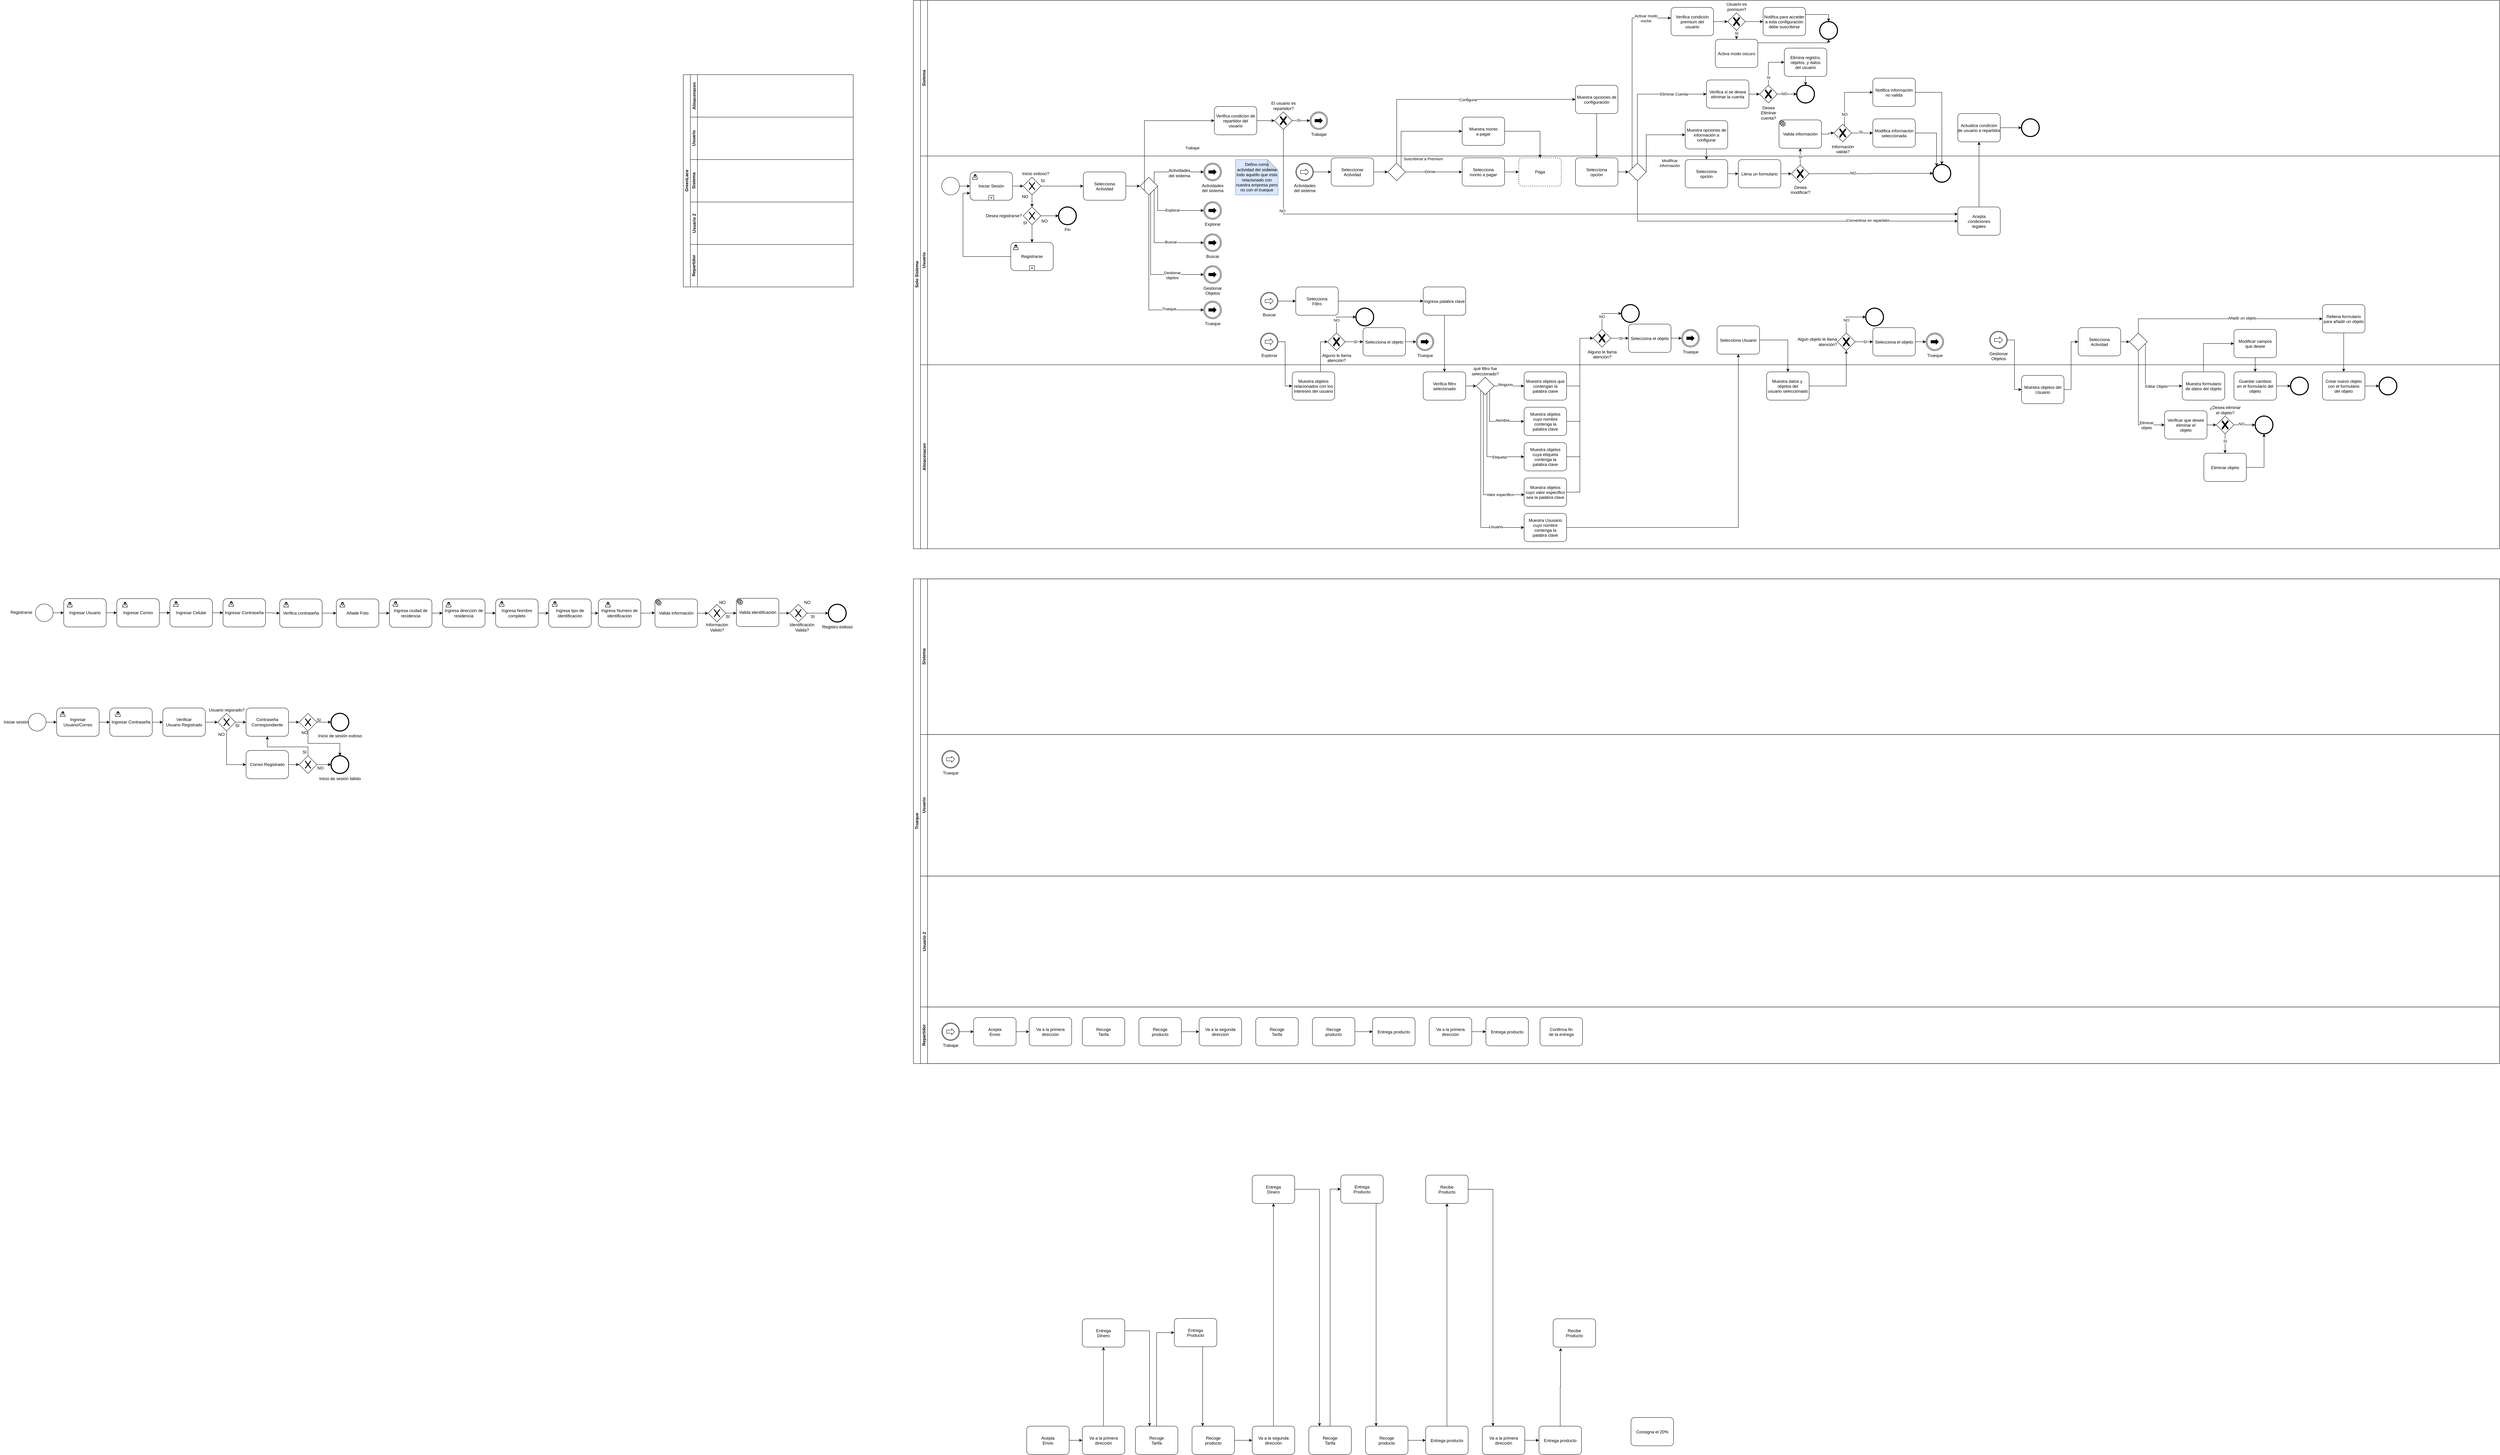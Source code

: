 <mxfile version="14.9.2" type="github" pages="4">
  <diagram id="qMzz16vHK63Eym4O6qjA" name="Versión final">
    <mxGraphModel dx="4680" dy="753" grid="1" gridSize="10" guides="1" tooltips="1" connect="1" arrows="1" fold="1" page="1" pageScale="1" pageWidth="3300" pageHeight="4681" math="0" shadow="0">
      <root>
        <mxCell id="yJ1RLmpP8agNSK7q4OWw-0" />
        <mxCell id="yJ1RLmpP8agNSK7q4OWw-1" parent="yJ1RLmpP8agNSK7q4OWw-0" />
        <mxCell id="yJ1RLmpP8agNSK7q4OWw-2" value="Trueque" style="swimlane;html=1;childLayout=stackLayout;resizeParent=1;resizeParentMax=0;horizontal=0;startSize=20;horizontalStack=0;" vertex="1" parent="yJ1RLmpP8agNSK7q4OWw-1">
          <mxGeometry x="50" y="1645.17" width="4480" height="1370" as="geometry" />
        </mxCell>
        <mxCell id="yJ1RLmpP8agNSK7q4OWw-3" value="Sistema" style="swimlane;html=1;startSize=20;horizontal=0;" vertex="1" parent="yJ1RLmpP8agNSK7q4OWw-2">
          <mxGeometry x="20" width="4460" height="440" as="geometry">
            <mxRectangle x="20" y="40" width="460" height="20" as="alternateBounds" />
          </mxGeometry>
        </mxCell>
        <mxCell id="yJ1RLmpP8agNSK7q4OWw-4" value="Usuario" style="swimlane;html=1;startSize=20;horizontal=0;" vertex="1" parent="yJ1RLmpP8agNSK7q4OWw-2">
          <mxGeometry x="20" y="440" width="4460" height="400" as="geometry">
            <mxRectangle x="20" y="20" width="460" height="20" as="alternateBounds" />
          </mxGeometry>
        </mxCell>
        <mxCell id="yJ1RLmpP8agNSK7q4OWw-6" value="Usuario 2" style="swimlane;startSize=20;horizontal=0;" vertex="1" parent="yJ1RLmpP8agNSK7q4OWw-2">
          <mxGeometry x="20" y="840" width="4460" height="370" as="geometry">
            <mxRectangle x="20" y="60" width="460" height="20" as="alternateBounds" />
          </mxGeometry>
        </mxCell>
        <mxCell id="yJ1RLmpP8agNSK7q4OWw-5" value="Repartidor" style="swimlane;html=1;startSize=20;horizontal=0;" vertex="1" parent="yJ1RLmpP8agNSK7q4OWw-2">
          <mxGeometry x="20" y="1210" width="4460" height="160" as="geometry" />
        </mxCell>
        <mxCell id="EQdgI__JiliWnl9TjFZ1-44" value="" style="edgeStyle=orthogonalEdgeStyle;rounded=0;orthogonalLoop=1;jettySize=auto;html=1;" edge="1" parent="yJ1RLmpP8agNSK7q4OWw-5" source="e8MQO5GFYJSt-F1A4X34-1" target="EQdgI__JiliWnl9TjFZ1-33">
          <mxGeometry relative="1" as="geometry" />
        </mxCell>
        <mxCell id="e8MQO5GFYJSt-F1A4X34-1" value="Trabajar" style="points=[[0.145,0.145,0],[0.5,0,0],[0.855,0.145,0],[1,0.5,0],[0.855,0.855,0],[0.5,1,0],[0.145,0.855,0],[0,0.5,0]];shape=mxgraph.bpmn.event;html=1;verticalLabelPosition=bottom;labelBackgroundColor=#ffffff;verticalAlign=top;align=center;perimeter=ellipsePerimeter;outlineConnect=0;aspect=fixed;outline=catching;symbol=link;" vertex="1" parent="yJ1RLmpP8agNSK7q4OWw-5">
          <mxGeometry x="60" y="44.83" width="50" height="50" as="geometry" />
        </mxCell>
        <mxCell id="EQdgI__JiliWnl9TjFZ1-45" value="" style="edgeStyle=orthogonalEdgeStyle;rounded=0;orthogonalLoop=1;jettySize=auto;html=1;" edge="1" parent="yJ1RLmpP8agNSK7q4OWw-5" source="EQdgI__JiliWnl9TjFZ1-33" target="EQdgI__JiliWnl9TjFZ1-40">
          <mxGeometry relative="1" as="geometry" />
        </mxCell>
        <mxCell id="EQdgI__JiliWnl9TjFZ1-33" value="Acepta&#xa;Envio" style="points=[[0.25,0,0],[0.5,0,0],[0.75,0,0],[1,0.25,0],[1,0.5,0],[1,0.75,0],[0.75,1,0],[0.5,1,0],[0.25,1,0],[0,0.75,0],[0,0.5,0],[0,0.25,0]];shape=mxgraph.bpmn.task;rectStyle=rounded;size=10;taskMarker=abstract;" vertex="1" parent="yJ1RLmpP8agNSK7q4OWw-5">
          <mxGeometry x="150" y="29.83" width="120" height="80" as="geometry" />
        </mxCell>
        <mxCell id="EQdgI__JiliWnl9TjFZ1-34" value="Recoge&#xa;Tarifa" style="points=[[0.25,0,0],[0.5,0,0],[0.75,0,0],[1,0.25,0],[1,0.5,0],[1,0.75,0],[0.75,1,0],[0.5,1,0],[0.25,1,0],[0,0.75,0],[0,0.5,0],[0,0.25,0]];shape=mxgraph.bpmn.task;rectStyle=rounded;size=10;taskMarker=abstract;" vertex="1" parent="yJ1RLmpP8agNSK7q4OWw-5">
          <mxGeometry x="457" y="29.83" width="120" height="80" as="geometry" />
        </mxCell>
        <mxCell id="EQdgI__JiliWnl9TjFZ1-46" value="" style="edgeStyle=orthogonalEdgeStyle;rounded=0;orthogonalLoop=1;jettySize=auto;html=1;" edge="1" parent="yJ1RLmpP8agNSK7q4OWw-5" source="EQdgI__JiliWnl9TjFZ1-35" target="EQdgI__JiliWnl9TjFZ1-41">
          <mxGeometry relative="1" as="geometry" />
        </mxCell>
        <mxCell id="EQdgI__JiliWnl9TjFZ1-35" value="Recoge&#xa;producto" style="points=[[0.25,0,0],[0.5,0,0],[0.75,0,0],[1,0.25,0],[1,0.5,0],[1,0.75,0],[0.75,1,0],[0.5,1,0],[0.25,1,0],[0,0.75,0],[0,0.5,0],[0,0.25,0]];shape=mxgraph.bpmn.task;rectStyle=rounded;size=10;taskMarker=abstract;" vertex="1" parent="yJ1RLmpP8agNSK7q4OWw-5">
          <mxGeometry x="617" y="29.83" width="120" height="80" as="geometry" />
        </mxCell>
        <mxCell id="EQdgI__JiliWnl9TjFZ1-36" value="Recoge&#xa;Tarifa" style="points=[[0.25,0,0],[0.5,0,0],[0.75,0,0],[1,0.25,0],[1,0.5,0],[1,0.75,0],[0.75,1,0],[0.5,1,0],[0.25,1,0],[0,0.75,0],[0,0.5,0],[0,0.25,0]];shape=mxgraph.bpmn.task;rectStyle=rounded;size=10;taskMarker=abstract;" vertex="1" parent="yJ1RLmpP8agNSK7q4OWw-5">
          <mxGeometry x="947" y="29.83" width="120" height="80" as="geometry" />
        </mxCell>
        <mxCell id="EQdgI__JiliWnl9TjFZ1-47" value="" style="edgeStyle=orthogonalEdgeStyle;rounded=0;orthogonalLoop=1;jettySize=auto;html=1;" edge="1" parent="yJ1RLmpP8agNSK7q4OWw-5" source="EQdgI__JiliWnl9TjFZ1-37" target="EQdgI__JiliWnl9TjFZ1-38">
          <mxGeometry relative="1" as="geometry" />
        </mxCell>
        <mxCell id="EQdgI__JiliWnl9TjFZ1-37" value="Recoge&#xa;producto" style="points=[[0.25,0,0],[0.5,0,0],[0.75,0,0],[1,0.25,0],[1,0.5,0],[1,0.75,0],[0.75,1,0],[0.5,1,0],[0.25,1,0],[0,0.75,0],[0,0.5,0],[0,0.25,0]];shape=mxgraph.bpmn.task;rectStyle=rounded;size=10;taskMarker=abstract;" vertex="1" parent="yJ1RLmpP8agNSK7q4OWw-5">
          <mxGeometry x="1107" y="29.83" width="120" height="80" as="geometry" />
        </mxCell>
        <mxCell id="EQdgI__JiliWnl9TjFZ1-38" value="Entrega producto" style="points=[[0.25,0,0],[0.5,0,0],[0.75,0,0],[1,0.25,0],[1,0.5,0],[1,0.75,0],[0.75,1,0],[0.5,1,0],[0.25,1,0],[0,0.75,0],[0,0.5,0],[0,0.25,0]];shape=mxgraph.bpmn.task;rectStyle=rounded;size=10;taskMarker=abstract;" vertex="1" parent="yJ1RLmpP8agNSK7q4OWw-5">
          <mxGeometry x="1277" y="29.83" width="120" height="80" as="geometry" />
        </mxCell>
        <mxCell id="EQdgI__JiliWnl9TjFZ1-39" value="Entrega producto" style="points=[[0.25,0,0],[0.5,0,0],[0.75,0,0],[1,0.25,0],[1,0.5,0],[1,0.75,0],[0.75,1,0],[0.5,1,0],[0.25,1,0],[0,0.75,0],[0,0.5,0],[0,0.25,0]];shape=mxgraph.bpmn.task;rectStyle=rounded;size=10;taskMarker=abstract;" vertex="1" parent="yJ1RLmpP8agNSK7q4OWw-5">
          <mxGeometry x="1597" y="29.83" width="120" height="80" as="geometry" />
        </mxCell>
        <mxCell id="EQdgI__JiliWnl9TjFZ1-40" value="Va a la primera&#xa;dirección" style="points=[[0.25,0,0],[0.5,0,0],[0.75,0,0],[1,0.25,0],[1,0.5,0],[1,0.75,0],[0.75,1,0],[0.5,1,0],[0.25,1,0],[0,0.75,0],[0,0.5,0],[0,0.25,0]];shape=mxgraph.bpmn.task;rectStyle=rounded;size=10;taskMarker=abstract;" vertex="1" parent="yJ1RLmpP8agNSK7q4OWw-5">
          <mxGeometry x="307" y="29.83" width="120" height="80" as="geometry" />
        </mxCell>
        <mxCell id="EQdgI__JiliWnl9TjFZ1-41" value="Va a la segunda&#xa;dirección" style="points=[[0.25,0,0],[0.5,0,0],[0.75,0,0],[1,0.25,0],[1,0.5,0],[1,0.75,0],[0.75,1,0],[0.5,1,0],[0.25,1,0],[0,0.75,0],[0,0.5,0],[0,0.25,0]];shape=mxgraph.bpmn.task;rectStyle=rounded;size=10;taskMarker=abstract;" vertex="1" parent="yJ1RLmpP8agNSK7q4OWw-5">
          <mxGeometry x="787" y="29.83" width="120" height="80" as="geometry" />
        </mxCell>
        <mxCell id="EQdgI__JiliWnl9TjFZ1-48" value="" style="edgeStyle=orthogonalEdgeStyle;rounded=0;orthogonalLoop=1;jettySize=auto;html=1;" edge="1" parent="yJ1RLmpP8agNSK7q4OWw-5" source="EQdgI__JiliWnl9TjFZ1-42" target="EQdgI__JiliWnl9TjFZ1-39">
          <mxGeometry relative="1" as="geometry" />
        </mxCell>
        <mxCell id="EQdgI__JiliWnl9TjFZ1-42" value="Va a la primera&#xa;dirección" style="points=[[0.25,0,0],[0.5,0,0],[0.75,0,0],[1,0.25,0],[1,0.5,0],[1,0.75,0],[0.75,1,0],[0.5,1,0],[0.25,1,0],[0,0.75,0],[0,0.5,0],[0,0.25,0]];shape=mxgraph.bpmn.task;rectStyle=rounded;size=10;taskMarker=abstract;" vertex="1" parent="yJ1RLmpP8agNSK7q4OWw-5">
          <mxGeometry x="1437" y="29.83" width="120" height="80" as="geometry" />
        </mxCell>
        <mxCell id="EQdgI__JiliWnl9TjFZ1-43" value="Confirma fin&#xa;de la entrega" style="points=[[0.25,0,0],[0.5,0,0],[0.75,0,0],[1,0.25,0],[1,0.5,0],[1,0.75,0],[0.75,1,0],[0.5,1,0],[0.25,1,0],[0,0.75,0],[0,0.5,0],[0,0.25,0]];shape=mxgraph.bpmn.task;rectStyle=rounded;size=10;taskMarker=abstract;" vertex="1" parent="yJ1RLmpP8agNSK7q4OWw-5">
          <mxGeometry x="1750" y="29.83" width="120" height="80" as="geometry" />
        </mxCell>
        <mxCell id="yJ1RLmpP8agNSK7q4OWw-8" value="GreenLace" style="swimlane;html=1;childLayout=stackLayout;resizeParent=1;resizeParentMax=0;horizontal=0;startSize=20;horizontalStack=0;" vertex="1" parent="yJ1RLmpP8agNSK7q4OWw-1">
          <mxGeometry x="-600" y="220" width="480" height="600" as="geometry" />
        </mxCell>
        <mxCell id="yJ1RLmpP8agNSK7q4OWw-9" value="Almacenacen" style="swimlane;startSize=20;horizontal=0;" vertex="1" parent="yJ1RLmpP8agNSK7q4OWw-8">
          <mxGeometry x="20" width="460" height="120" as="geometry">
            <mxRectangle x="20" width="460" height="20" as="alternateBounds" />
          </mxGeometry>
        </mxCell>
        <mxCell id="yJ1RLmpP8agNSK7q4OWw-10" value="Usuario" style="swimlane;html=1;startSize=20;horizontal=0;" vertex="1" parent="yJ1RLmpP8agNSK7q4OWw-8">
          <mxGeometry x="20" y="120" width="460" height="120" as="geometry">
            <mxRectangle x="20" y="20" width="460" height="20" as="alternateBounds" />
          </mxGeometry>
        </mxCell>
        <mxCell id="yJ1RLmpP8agNSK7q4OWw-11" value="Sistema" style="swimlane;html=1;startSize=20;horizontal=0;" vertex="1" parent="yJ1RLmpP8agNSK7q4OWw-8">
          <mxGeometry x="20" y="240" width="460" height="120" as="geometry">
            <mxRectangle x="20" y="40" width="460" height="20" as="alternateBounds" />
          </mxGeometry>
        </mxCell>
        <mxCell id="yJ1RLmpP8agNSK7q4OWw-12" value="Usuario 2" style="swimlane;startSize=20;horizontal=0;" vertex="1" parent="yJ1RLmpP8agNSK7q4OWw-8">
          <mxGeometry x="20" y="360" width="460" height="120" as="geometry">
            <mxRectangle x="20" y="60" width="460" height="20" as="alternateBounds" />
          </mxGeometry>
        </mxCell>
        <mxCell id="yJ1RLmpP8agNSK7q4OWw-13" value="Repartidor" style="swimlane;html=1;startSize=20;horizontal=0;" vertex="1" parent="yJ1RLmpP8agNSK7q4OWw-8">
          <mxGeometry x="20" y="480" width="460" height="120" as="geometry" />
        </mxCell>
        <mxCell id="2J04tAUXRDKc9oGeZ3Ol-0" value="Solo Sistema" style="swimlane;html=1;childLayout=stackLayout;resizeParent=1;resizeParentMax=0;horizontal=0;startSize=20;horizontalStack=0;" vertex="1" parent="yJ1RLmpP8agNSK7q4OWw-1">
          <mxGeometry x="50" y="10" width="4480" height="1550" as="geometry" />
        </mxCell>
        <mxCell id="2J04tAUXRDKc9oGeZ3Ol-3" value="Sistema" style="swimlane;html=1;startSize=20;horizontal=0;" vertex="1" parent="2J04tAUXRDKc9oGeZ3Ol-0">
          <mxGeometry x="20" width="4460" height="440" as="geometry">
            <mxRectangle x="20" y="40" width="460" height="20" as="alternateBounds" />
          </mxGeometry>
        </mxCell>
        <mxCell id="zEc6THfgmq_ZuV7hqhPS-10" value="Muestra monto &#xa;a pagar" style="points=[[0.25,0,0],[0.5,0,0],[0.75,0,0],[1,0.25,0],[1,0.5,0],[1,0.75,0],[0.75,1,0],[0.5,1,0],[0.25,1,0],[0,0.75,0],[0,0.5,0],[0,0.25,0]];shape=mxgraph.bpmn.task;rectStyle=rounded;size=10;taskMarker=abstract;" vertex="1" parent="2J04tAUXRDKc9oGeZ3Ol-3">
          <mxGeometry x="1530" y="330" width="120" height="80" as="geometry" />
        </mxCell>
        <mxCell id="zEc6THfgmq_ZuV7hqhPS-15" value="Muestra opciones de&#xa;configuración" style="points=[[0.25,0,0],[0.5,0,0],[0.75,0,0],[1,0.25,0],[1,0.5,0],[1,0.75,0],[0.75,1,0],[0.5,1,0],[0.25,1,0],[0,0.75,0],[0,0.5,0],[0,0.25,0]];shape=mxgraph.bpmn.task;rectStyle=rounded;size=10;taskMarker=abstract;" vertex="1" parent="2J04tAUXRDKc9oGeZ3Ol-3">
          <mxGeometry x="1850" y="240" width="120" height="80" as="geometry" />
        </mxCell>
        <mxCell id="zEc6THfgmq_ZuV7hqhPS-23" value="Muestra opciones de&#xa;información a &#xa;configurar" style="points=[[0.25,0,0],[0.5,0,0],[0.75,0,0],[1,0.25,0],[1,0.5,0],[1,0.75,0],[0.75,1,0],[0.5,1,0],[0.25,1,0],[0,0.75,0],[0,0.5,0],[0,0.25,0]];shape=mxgraph.bpmn.task;rectStyle=rounded;size=10;taskMarker=abstract;" vertex="1" parent="2J04tAUXRDKc9oGeZ3Ol-3">
          <mxGeometry x="2160" y="340" width="120" height="80" as="geometry" />
        </mxCell>
        <mxCell id="zEc6THfgmq_ZuV7hqhPS-28" value="Modifica información&#xa;seleccionada" style="points=[[0.25,0,0],[0.5,0,0],[0.75,0,0],[1,0.25,0],[1,0.5,0],[1,0.75,0],[0.75,1,0],[0.5,1,0],[0.25,1,0],[0,0.75,0],[0,0.5,0],[0,0.25,0]];shape=mxgraph.bpmn.task;rectStyle=rounded;size=10;taskMarker=abstract;" vertex="1" parent="2J04tAUXRDKc9oGeZ3Ol-3">
          <mxGeometry x="2690" y="335" width="120" height="80" as="geometry" />
        </mxCell>
        <mxCell id="zEc6THfgmq_ZuV7hqhPS-42" style="edgeStyle=orthogonalEdgeStyle;rounded=0;orthogonalLoop=1;jettySize=auto;html=1;entryX=0;entryY=0.5;entryDx=0;entryDy=0;entryPerimeter=0;" edge="1" parent="2J04tAUXRDKc9oGeZ3Ol-3" source="zEc6THfgmq_ZuV7hqhPS-32" target="zEc6THfgmq_ZuV7hqhPS-33">
          <mxGeometry relative="1" as="geometry" />
        </mxCell>
        <mxCell id="zEc6THfgmq_ZuV7hqhPS-32" value="Valida información" style="points=[[0.25,0,0],[0.5,0,0],[0.75,0,0],[1,0.25,0],[1,0.5,0],[1,0.75,0],[0.75,1,0],[0.5,1,0],[0.25,1,0],[0,0.75,0],[0,0.5,0],[0,0.25,0]];shape=mxgraph.bpmn.task;whiteSpace=wrap;rectStyle=rounded;size=10;taskMarker=service;" vertex="1" parent="2J04tAUXRDKc9oGeZ3Ol-3">
          <mxGeometry x="2425" y="338" width="120" height="80" as="geometry" />
        </mxCell>
        <mxCell id="zEc6THfgmq_ZuV7hqhPS-43" style="edgeStyle=orthogonalEdgeStyle;rounded=0;orthogonalLoop=1;jettySize=auto;html=1;entryX=0;entryY=0.5;entryDx=0;entryDy=0;entryPerimeter=0;" edge="1" parent="2J04tAUXRDKc9oGeZ3Ol-3" source="zEc6THfgmq_ZuV7hqhPS-33" target="zEc6THfgmq_ZuV7hqhPS-28">
          <mxGeometry relative="1" as="geometry" />
        </mxCell>
        <mxCell id="zEc6THfgmq_ZuV7hqhPS-46" value="SI" style="edgeLabel;html=1;align=center;verticalAlign=middle;resizable=0;points=[];" vertex="1" connectable="0" parent="zEc6THfgmq_ZuV7hqhPS-43">
          <mxGeometry x="-0.157" y="3" relative="1" as="geometry">
            <mxPoint as="offset" />
          </mxGeometry>
        </mxCell>
        <mxCell id="zEc6THfgmq_ZuV7hqhPS-44" style="edgeStyle=orthogonalEdgeStyle;rounded=0;orthogonalLoop=1;jettySize=auto;html=1;entryX=0;entryY=0.5;entryDx=0;entryDy=0;entryPerimeter=0;" edge="1" parent="2J04tAUXRDKc9oGeZ3Ol-3" source="zEc6THfgmq_ZuV7hqhPS-33" target="zEc6THfgmq_ZuV7hqhPS-35">
          <mxGeometry relative="1" as="geometry">
            <Array as="points">
              <mxPoint x="2610" y="260" />
            </Array>
          </mxGeometry>
        </mxCell>
        <mxCell id="zEc6THfgmq_ZuV7hqhPS-45" value="NO" style="edgeLabel;html=1;align=center;verticalAlign=middle;resizable=0;points=[];" vertex="1" connectable="0" parent="zEc6THfgmq_ZuV7hqhPS-44">
          <mxGeometry x="-0.616" relative="1" as="geometry">
            <mxPoint as="offset" />
          </mxGeometry>
        </mxCell>
        <mxCell id="zEc6THfgmq_ZuV7hqhPS-33" value="Información&lt;br&gt;valida?" style="points=[[0.25,0.25,0],[0.5,0,0],[0.75,0.25,0],[1,0.5,0],[0.75,0.75,0],[0.5,1,0],[0.25,0.75,0],[0,0.5,0]];shape=mxgraph.bpmn.gateway2;html=1;verticalLabelPosition=bottom;labelBackgroundColor=#ffffff;verticalAlign=top;align=center;perimeter=rhombusPerimeter;outlineConnect=0;outline=none;symbol=none;gwType=exclusive;" vertex="1" parent="2J04tAUXRDKc9oGeZ3Ol-3">
          <mxGeometry x="2580" y="350" width="50" height="50" as="geometry" />
        </mxCell>
        <mxCell id="zEc6THfgmq_ZuV7hqhPS-35" value="Notifica información&#xa;no valida" style="points=[[0.25,0,0],[0.5,0,0],[0.75,0,0],[1,0.25,0],[1,0.5,0],[1,0.75,0],[0.75,1,0],[0.5,1,0],[0.25,1,0],[0,0.75,0],[0,0.5,0],[0,0.25,0]];shape=mxgraph.bpmn.task;rectStyle=rounded;size=10;taskMarker=abstract;" vertex="1" parent="2J04tAUXRDKc9oGeZ3Ol-3">
          <mxGeometry x="2690" y="220" width="120" height="80" as="geometry" />
        </mxCell>
        <mxCell id="32mMnf2Wzng99xxNfFQn-2" style="edgeStyle=orthogonalEdgeStyle;rounded=0;orthogonalLoop=1;jettySize=auto;html=1;entryX=0;entryY=0.5;entryDx=0;entryDy=0;entryPerimeter=0;" edge="1" parent="2J04tAUXRDKc9oGeZ3Ol-3" source="zEc6THfgmq_ZuV7hqhPS-53" target="32mMnf2Wzng99xxNfFQn-1">
          <mxGeometry relative="1" as="geometry" />
        </mxCell>
        <mxCell id="zEc6THfgmq_ZuV7hqhPS-53" value="Actualiza condición&#xa;de usuario a repartidor" style="points=[[0.25,0,0],[0.5,0,0],[0.75,0,0],[1,0.25,0],[1,0.5,0],[1,0.75,0],[0.75,1,0],[0.5,1,0],[0.25,1,0],[0,0.75,0],[0,0.5,0],[0,0.25,0]];shape=mxgraph.bpmn.task;rectStyle=rounded;size=10;taskMarker=abstract;" vertex="1" parent="2J04tAUXRDKc9oGeZ3Ol-3">
          <mxGeometry x="2930" y="320" width="120" height="80" as="geometry" />
        </mxCell>
        <mxCell id="zEc6THfgmq_ZuV7hqhPS-54" value="Trabajar" style="points=[[0.145,0.145,0],[0.5,0,0],[0.855,0.145,0],[1,0.5,0],[0.855,0.855,0],[0.5,1,0],[0.145,0.855,0],[0,0.5,0]];shape=mxgraph.bpmn.event;html=1;verticalLabelPosition=bottom;labelBackgroundColor=#ffffff;verticalAlign=top;align=center;perimeter=ellipsePerimeter;outlineConnect=0;aspect=fixed;outline=throwing;symbol=link;" vertex="1" parent="2J04tAUXRDKc9oGeZ3Ol-3">
          <mxGeometry x="1100" y="315" width="50" height="50" as="geometry" />
        </mxCell>
        <mxCell id="zEc6THfgmq_ZuV7hqhPS-57" style="edgeStyle=orthogonalEdgeStyle;rounded=0;orthogonalLoop=1;jettySize=auto;html=1;" edge="1" parent="2J04tAUXRDKc9oGeZ3Ol-3" source="zEc6THfgmq_ZuV7hqhPS-55" target="zEc6THfgmq_ZuV7hqhPS-56">
          <mxGeometry relative="1" as="geometry" />
        </mxCell>
        <mxCell id="zEc6THfgmq_ZuV7hqhPS-55" value="Verifica condicion de&#xa;repartidor del&#xa;usuario" style="points=[[0.25,0,0],[0.5,0,0],[0.75,0,0],[1,0.25,0],[1,0.5,0],[1,0.75,0],[0.75,1,0],[0.5,1,0],[0.25,1,0],[0,0.75,0],[0,0.5,0],[0,0.25,0]];shape=mxgraph.bpmn.task;rectStyle=rounded;size=10;taskMarker=abstract;" vertex="1" parent="2J04tAUXRDKc9oGeZ3Ol-3">
          <mxGeometry x="830" y="300" width="120" height="80" as="geometry" />
        </mxCell>
        <mxCell id="zEc6THfgmq_ZuV7hqhPS-58" style="edgeStyle=orthogonalEdgeStyle;rounded=0;orthogonalLoop=1;jettySize=auto;html=1;" edge="1" parent="2J04tAUXRDKc9oGeZ3Ol-3" source="zEc6THfgmq_ZuV7hqhPS-56" target="zEc6THfgmq_ZuV7hqhPS-54">
          <mxGeometry relative="1" as="geometry" />
        </mxCell>
        <mxCell id="zEc6THfgmq_ZuV7hqhPS-59" value="SI" style="edgeLabel;html=1;align=center;verticalAlign=middle;resizable=0;points=[];" vertex="1" connectable="0" parent="zEc6THfgmq_ZuV7hqhPS-58">
          <mxGeometry x="-0.308" y="1" relative="1" as="geometry">
            <mxPoint as="offset" />
          </mxGeometry>
        </mxCell>
        <mxCell id="zEc6THfgmq_ZuV7hqhPS-56" value="El usuario es&lt;br&gt;repartidor?" style="points=[[0.25,0.25,0],[0.5,0,0],[0.75,0.25,0],[1,0.5,0],[0.75,0.75,0],[0.5,1,0],[0.25,0.75,0],[0,0.5,0]];shape=mxgraph.bpmn.gateway2;html=1;verticalLabelPosition=top;labelBackgroundColor=#ffffff;verticalAlign=bottom;align=center;perimeter=rhombusPerimeter;outlineConnect=0;outline=none;symbol=none;gwType=exclusive;labelPosition=center;" vertex="1" parent="2J04tAUXRDKc9oGeZ3Ol-3">
          <mxGeometry x="1000" y="315" width="50" height="50" as="geometry" />
        </mxCell>
        <mxCell id="32mMnf2Wzng99xxNfFQn-1" value="" style="points=[[0.145,0.145,0],[0.5,0,0],[0.855,0.145,0],[1,0.5,0],[0.855,0.855,0],[0.5,1,0],[0.145,0.855,0],[0,0.5,0]];shape=mxgraph.bpmn.event;html=1;verticalLabelPosition=bottom;labelBackgroundColor=#ffffff;verticalAlign=top;align=center;perimeter=ellipsePerimeter;outlineConnect=0;aspect=fixed;outline=end;symbol=terminate2;" vertex="1" parent="2J04tAUXRDKc9oGeZ3Ol-3">
          <mxGeometry x="3110" y="335" width="50" height="50" as="geometry" />
        </mxCell>
        <mxCell id="32mMnf2Wzng99xxNfFQn-7" style="edgeStyle=orthogonalEdgeStyle;rounded=0;orthogonalLoop=1;jettySize=auto;html=1;" edge="1" parent="2J04tAUXRDKc9oGeZ3Ol-3" source="32mMnf2Wzng99xxNfFQn-5" target="32mMnf2Wzng99xxNfFQn-6">
          <mxGeometry relative="1" as="geometry" />
        </mxCell>
        <mxCell id="32mMnf2Wzng99xxNfFQn-5" value="Verifica si se desea&#xa;eliminar la cuenta" style="points=[[0.25,0,0],[0.5,0,0],[0.75,0,0],[1,0.25,0],[1,0.5,0],[1,0.75,0],[0.75,1,0],[0.5,1,0],[0.25,1,0],[0,0.75,0],[0,0.5,0],[0,0.25,0]];shape=mxgraph.bpmn.task;rectStyle=rounded;size=10;taskMarker=abstract;" vertex="1" parent="2J04tAUXRDKc9oGeZ3Ol-3">
          <mxGeometry x="2220" y="225" width="120" height="80" as="geometry" />
        </mxCell>
        <mxCell id="32mMnf2Wzng99xxNfFQn-9" style="edgeStyle=orthogonalEdgeStyle;rounded=0;orthogonalLoop=1;jettySize=auto;html=1;entryX=0;entryY=0.5;entryDx=0;entryDy=0;entryPerimeter=0;" edge="1" parent="2J04tAUXRDKc9oGeZ3Ol-3" source="32mMnf2Wzng99xxNfFQn-6" target="32mMnf2Wzng99xxNfFQn-8">
          <mxGeometry relative="1" as="geometry">
            <Array as="points">
              <mxPoint x="2395" y="175" />
            </Array>
          </mxGeometry>
        </mxCell>
        <mxCell id="32mMnf2Wzng99xxNfFQn-21" value="SI" style="edgeLabel;html=1;align=center;verticalAlign=middle;resizable=0;points=[];" vertex="1" connectable="0" parent="32mMnf2Wzng99xxNfFQn-9">
          <mxGeometry x="-0.592" relative="1" as="geometry">
            <mxPoint as="offset" />
          </mxGeometry>
        </mxCell>
        <mxCell id="32mMnf2Wzng99xxNfFQn-11" style="edgeStyle=orthogonalEdgeStyle;rounded=0;orthogonalLoop=1;jettySize=auto;html=1;entryX=0;entryY=0.5;entryDx=0;entryDy=0;entryPerimeter=0;" edge="1" parent="2J04tAUXRDKc9oGeZ3Ol-3" source="32mMnf2Wzng99xxNfFQn-6" target="32mMnf2Wzng99xxNfFQn-10">
          <mxGeometry relative="1" as="geometry" />
        </mxCell>
        <mxCell id="32mMnf2Wzng99xxNfFQn-20" value="NO" style="edgeLabel;html=1;align=center;verticalAlign=middle;resizable=0;points=[];" vertex="1" connectable="0" parent="32mMnf2Wzng99xxNfFQn-11">
          <mxGeometry x="-0.283" y="1" relative="1" as="geometry">
            <mxPoint as="offset" />
          </mxGeometry>
        </mxCell>
        <mxCell id="32mMnf2Wzng99xxNfFQn-6" value="Desea&lt;br&gt;Eliminar&lt;br&gt;cuenta?" style="points=[[0.25,0.25,0],[0.5,0,0],[0.75,0.25,0],[1,0.5,0],[0.75,0.75,0],[0.5,1,0],[0.25,0.75,0],[0,0.5,0]];shape=mxgraph.bpmn.gateway2;html=1;verticalLabelPosition=bottom;labelBackgroundColor=#ffffff;verticalAlign=top;align=center;perimeter=rhombusPerimeter;outlineConnect=0;outline=none;symbol=none;gwType=exclusive;" vertex="1" parent="2J04tAUXRDKc9oGeZ3Ol-3">
          <mxGeometry x="2370" y="240" width="50" height="50" as="geometry" />
        </mxCell>
        <mxCell id="32mMnf2Wzng99xxNfFQn-12" style="edgeStyle=orthogonalEdgeStyle;rounded=0;orthogonalLoop=1;jettySize=auto;html=1;entryX=0.5;entryY=0;entryDx=0;entryDy=0;entryPerimeter=0;" edge="1" parent="2J04tAUXRDKc9oGeZ3Ol-3" source="32mMnf2Wzng99xxNfFQn-8" target="32mMnf2Wzng99xxNfFQn-10">
          <mxGeometry relative="1" as="geometry" />
        </mxCell>
        <mxCell id="32mMnf2Wzng99xxNfFQn-8" value="Elimina registro,&#xa;objetos, y datos&#xa;del usuario" style="points=[[0.25,0,0],[0.5,0,0],[0.75,0,0],[1,0.25,0],[1,0.5,0],[1,0.75,0],[0.75,1,0],[0.5,1,0],[0.25,1,0],[0,0.75,0],[0,0.5,0],[0,0.25,0]];shape=mxgraph.bpmn.task;rectStyle=rounded;size=10;taskMarker=abstract;" vertex="1" parent="2J04tAUXRDKc9oGeZ3Ol-3">
          <mxGeometry x="2440" y="135" width="120" height="80" as="geometry" />
        </mxCell>
        <mxCell id="32mMnf2Wzng99xxNfFQn-10" value="" style="points=[[0.145,0.145,0],[0.5,0,0],[0.855,0.145,0],[1,0.5,0],[0.855,0.855,0],[0.5,1,0],[0.145,0.855,0],[0,0.5,0]];shape=mxgraph.bpmn.event;html=1;verticalLabelPosition=bottom;labelBackgroundColor=#ffffff;verticalAlign=top;align=center;perimeter=ellipsePerimeter;outlineConnect=0;aspect=fixed;outline=end;symbol=terminate2;" vertex="1" parent="2J04tAUXRDKc9oGeZ3Ol-3">
          <mxGeometry x="2475" y="240" width="50" height="50" as="geometry" />
        </mxCell>
        <mxCell id="32mMnf2Wzng99xxNfFQn-22" style="edgeStyle=orthogonalEdgeStyle;rounded=0;orthogonalLoop=1;jettySize=auto;html=1;entryX=0;entryY=0.5;entryDx=0;entryDy=0;entryPerimeter=0;" edge="1" parent="2J04tAUXRDKc9oGeZ3Ol-3" source="32mMnf2Wzng99xxNfFQn-16" target="32mMnf2Wzng99xxNfFQn-18">
          <mxGeometry relative="1" as="geometry" />
        </mxCell>
        <mxCell id="32mMnf2Wzng99xxNfFQn-16" value="Verifica condición&#xa;premium del&#xa;usuario" style="points=[[0.25,0,0],[0.5,0,0],[0.75,0,0],[1,0.25,0],[1,0.5,0],[1,0.75,0],[0.75,1,0],[0.5,1,0],[0.25,1,0],[0,0.75,0],[0,0.5,0],[0,0.25,0]];shape=mxgraph.bpmn.task;rectStyle=rounded;size=10;taskMarker=abstract;" vertex="1" parent="2J04tAUXRDKc9oGeZ3Ol-3">
          <mxGeometry x="2120" y="20" width="120" height="80" as="geometry" />
        </mxCell>
        <mxCell id="32mMnf2Wzng99xxNfFQn-24" style="edgeStyle=orthogonalEdgeStyle;rounded=0;orthogonalLoop=1;jettySize=auto;html=1;entryX=0.5;entryY=0;entryDx=0;entryDy=0;entryPerimeter=0;" edge="1" parent="2J04tAUXRDKc9oGeZ3Ol-3" source="32mMnf2Wzng99xxNfFQn-18" target="32mMnf2Wzng99xxNfFQn-23">
          <mxGeometry relative="1" as="geometry" />
        </mxCell>
        <mxCell id="32mMnf2Wzng99xxNfFQn-25" value="SI" style="edgeLabel;html=1;align=center;verticalAlign=middle;resizable=0;points=[];" vertex="1" connectable="0" parent="32mMnf2Wzng99xxNfFQn-24">
          <mxGeometry x="-0.724" relative="1" as="geometry">
            <mxPoint as="offset" />
          </mxGeometry>
        </mxCell>
        <mxCell id="32mMnf2Wzng99xxNfFQn-18" value="Usuario es&lt;br&gt;premium?" style="points=[[0.25,0.25,0],[0.5,0,0],[0.75,0.25,0],[1,0.5,0],[0.75,0.75,0],[0.5,1,0],[0.25,0.75,0],[0,0.5,0]];shape=mxgraph.bpmn.gateway2;html=1;verticalLabelPosition=top;labelBackgroundColor=#ffffff;verticalAlign=bottom;align=center;perimeter=rhombusPerimeter;outlineConnect=0;outline=none;symbol=none;gwType=exclusive;labelPosition=center;" vertex="1" parent="2J04tAUXRDKc9oGeZ3Ol-3">
          <mxGeometry x="2280" y="35" width="50" height="50" as="geometry" />
        </mxCell>
        <mxCell id="32mMnf2Wzng99xxNfFQn-29" style="edgeStyle=orthogonalEdgeStyle;rounded=0;orthogonalLoop=1;jettySize=auto;html=1;" edge="1" parent="2J04tAUXRDKc9oGeZ3Ol-3" source="32mMnf2Wzng99xxNfFQn-23" target="32mMnf2Wzng99xxNfFQn-28">
          <mxGeometry relative="1" as="geometry">
            <Array as="points">
              <mxPoint x="2565" y="120" />
            </Array>
          </mxGeometry>
        </mxCell>
        <mxCell id="32mMnf2Wzng99xxNfFQn-23" value="Activa modo oscuro" style="points=[[0.25,0,0],[0.5,0,0],[0.75,0,0],[1,0.25,0],[1,0.5,0],[1,0.75,0],[0.75,1,0],[0.5,1,0],[0.25,1,0],[0,0.75,0],[0,0.5,0],[0,0.25,0]];shape=mxgraph.bpmn.task;rectStyle=rounded;size=10;taskMarker=abstract;" vertex="1" parent="2J04tAUXRDKc9oGeZ3Ol-3">
          <mxGeometry x="2245" y="110" width="120" height="80" as="geometry" />
        </mxCell>
        <mxCell id="32mMnf2Wzng99xxNfFQn-30" style="edgeStyle=orthogonalEdgeStyle;rounded=0;orthogonalLoop=1;jettySize=auto;html=1;entryX=0.5;entryY=0;entryDx=0;entryDy=0;entryPerimeter=0;" edge="1" parent="2J04tAUXRDKc9oGeZ3Ol-3" source="32mMnf2Wzng99xxNfFQn-27" target="32mMnf2Wzng99xxNfFQn-28">
          <mxGeometry relative="1" as="geometry">
            <Array as="points">
              <mxPoint x="2565" y="40" />
            </Array>
          </mxGeometry>
        </mxCell>
        <mxCell id="32mMnf2Wzng99xxNfFQn-27" value="Notifica para acceder&#xa;a esta configuración&#xa;debe suscribirse" style="points=[[0.25,0,0],[0.5,0,0],[0.75,0,0],[1,0.25,0],[1,0.5,0],[1,0.75,0],[0.75,1,0],[0.5,1,0],[0.25,1,0],[0,0.75,0],[0,0.5,0],[0,0.25,0]];shape=mxgraph.bpmn.task;rectStyle=rounded;size=10;taskMarker=abstract;" vertex="1" parent="2J04tAUXRDKc9oGeZ3Ol-3">
          <mxGeometry x="2380" y="20" width="120" height="80" as="geometry" />
        </mxCell>
        <mxCell id="32mMnf2Wzng99xxNfFQn-28" value="" style="points=[[0.145,0.145,0],[0.5,0,0],[0.855,0.145,0],[1,0.5,0],[0.855,0.855,0],[0.5,1,0],[0.145,0.855,0],[0,0.5,0]];shape=mxgraph.bpmn.event;html=1;verticalLabelPosition=bottom;labelBackgroundColor=#ffffff;verticalAlign=top;align=center;perimeter=ellipsePerimeter;outlineConnect=0;aspect=fixed;outline=end;symbol=terminate2;" vertex="1" parent="2J04tAUXRDKc9oGeZ3Ol-3">
          <mxGeometry x="2540" y="60" width="50" height="50" as="geometry" />
        </mxCell>
        <mxCell id="2J04tAUXRDKc9oGeZ3Ol-2" value="Usuario" style="swimlane;html=1;startSize=20;horizontal=0;" vertex="1" parent="2J04tAUXRDKc9oGeZ3Ol-0">
          <mxGeometry x="20" y="440" width="4460" height="590" as="geometry">
            <mxRectangle x="20" y="20" width="460" height="20" as="alternateBounds" />
          </mxGeometry>
        </mxCell>
        <mxCell id="EGsDF4EBBN1NDF6OgY9c-0" value="" style="shape=mxgraph.bpmn.shape;html=1;verticalLabelPosition=bottom;labelBackgroundColor=#ffffff;verticalAlign=top;align=center;perimeter=ellipsePerimeter;outlineConnect=0;outline=standard;symbol=general;" vertex="1" parent="2J04tAUXRDKc9oGeZ3Ol-2">
          <mxGeometry x="60" y="60" width="50" height="50" as="geometry" />
        </mxCell>
        <mxCell id="EGsDF4EBBN1NDF6OgY9c-1" value="Iniciar Sesión" style="html=1;whiteSpace=wrap;rounded=1;dropTarget=0;" vertex="1" parent="2J04tAUXRDKc9oGeZ3Ol-2">
          <mxGeometry x="140" y="45" width="120" height="80" as="geometry" />
        </mxCell>
        <mxCell id="EGsDF4EBBN1NDF6OgY9c-2" value="" style="html=1;shape=mxgraph.bpmn.user_task;outlineConnect=0;" vertex="1" parent="EGsDF4EBBN1NDF6OgY9c-1">
          <mxGeometry width="14" height="14" relative="1" as="geometry">
            <mxPoint x="7" y="7" as="offset" />
          </mxGeometry>
        </mxCell>
        <mxCell id="EGsDF4EBBN1NDF6OgY9c-3" value="" style="html=1;shape=plus;outlineConnect=0;" vertex="1" parent="EGsDF4EBBN1NDF6OgY9c-1">
          <mxGeometry x="0.5" y="1" width="14" height="14" relative="1" as="geometry">
            <mxPoint x="-7" y="-14" as="offset" />
          </mxGeometry>
        </mxCell>
        <mxCell id="EGsDF4EBBN1NDF6OgY9c-4" style="edgeStyle=orthogonalEdgeStyle;rounded=0;orthogonalLoop=1;jettySize=auto;html=1;entryX=0;entryY=0.5;entryDx=0;entryDy=0;" edge="1" parent="2J04tAUXRDKc9oGeZ3Ol-2" source="EGsDF4EBBN1NDF6OgY9c-0" target="EGsDF4EBBN1NDF6OgY9c-1">
          <mxGeometry relative="1" as="geometry" />
        </mxCell>
        <mxCell id="EGsDF4EBBN1NDF6OgY9c-6" style="edgeStyle=orthogonalEdgeStyle;rounded=0;orthogonalLoop=1;jettySize=auto;html=1;entryX=0;entryY=0.5;entryDx=0;entryDy=0;entryPerimeter=0;" edge="1" parent="2J04tAUXRDKc9oGeZ3Ol-2" source="EGsDF4EBBN1NDF6OgY9c-7">
          <mxGeometry relative="1" as="geometry">
            <mxPoint x="460" y="85" as="targetPoint" />
          </mxGeometry>
        </mxCell>
        <mxCell id="EGsDF4EBBN1NDF6OgY9c-7" value="" style="shape=mxgraph.bpmn.shape;html=1;verticalLabelPosition=bottom;labelBackgroundColor=#ffffff;verticalAlign=top;align=center;perimeter=rhombusPerimeter;background=gateway;outlineConnect=0;outline=none;symbol=exclusiveGw;" vertex="1" parent="2J04tAUXRDKc9oGeZ3Ol-2">
          <mxGeometry x="290" y="60" width="50" height="50" as="geometry" />
        </mxCell>
        <mxCell id="EGsDF4EBBN1NDF6OgY9c-8" style="edgeStyle=orthogonalEdgeStyle;rounded=0;orthogonalLoop=1;jettySize=auto;html=1;exitX=1;exitY=0.5;exitDx=0;exitDy=0;entryX=0;entryY=0.5;entryDx=0;entryDy=0;" edge="1" parent="2J04tAUXRDKc9oGeZ3Ol-2" source="EGsDF4EBBN1NDF6OgY9c-1" target="EGsDF4EBBN1NDF6OgY9c-7">
          <mxGeometry relative="1" as="geometry" />
        </mxCell>
        <mxCell id="EGsDF4EBBN1NDF6OgY9c-9" value="Inicio exitoso?" style="text;html=1;align=center;verticalAlign=middle;resizable=0;points=[];autosize=1;strokeColor=none;" vertex="1" parent="2J04tAUXRDKc9oGeZ3Ol-2">
          <mxGeometry x="280" y="40" width="90" height="20" as="geometry" />
        </mxCell>
        <mxCell id="EGsDF4EBBN1NDF6OgY9c-10" value="NO" style="text;html=1;align=center;verticalAlign=middle;resizable=0;points=[];autosize=1;strokeColor=none;" vertex="1" parent="2J04tAUXRDKc9oGeZ3Ol-2">
          <mxGeometry x="280" y="105" width="30" height="20" as="geometry" />
        </mxCell>
        <mxCell id="EGsDF4EBBN1NDF6OgY9c-11" value="SI" style="text;html=1;align=center;verticalAlign=middle;resizable=0;points=[];autosize=1;strokeColor=none;" vertex="1" parent="2J04tAUXRDKc9oGeZ3Ol-2">
          <mxGeometry x="330" y="60" width="30" height="20" as="geometry" />
        </mxCell>
        <mxCell id="EGsDF4EBBN1NDF6OgY9c-12" style="edgeStyle=orthogonalEdgeStyle;rounded=0;orthogonalLoop=1;jettySize=auto;html=1;entryX=0;entryY=0.75;entryDx=0;entryDy=0;" edge="1" parent="2J04tAUXRDKc9oGeZ3Ol-2" source="EGsDF4EBBN1NDF6OgY9c-13" target="EGsDF4EBBN1NDF6OgY9c-1">
          <mxGeometry relative="1" as="geometry">
            <Array as="points">
              <mxPoint x="120" y="284" />
              <mxPoint x="120" y="105" />
            </Array>
          </mxGeometry>
        </mxCell>
        <mxCell id="EGsDF4EBBN1NDF6OgY9c-13" value="Registrarse" style="html=1;whiteSpace=wrap;rounded=1;dropTarget=0;" vertex="1" parent="2J04tAUXRDKc9oGeZ3Ol-2">
          <mxGeometry x="255" y="244" width="120" height="80" as="geometry" />
        </mxCell>
        <mxCell id="EGsDF4EBBN1NDF6OgY9c-14" value="" style="html=1;shape=mxgraph.bpmn.user_task;outlineConnect=0;" vertex="1" parent="EGsDF4EBBN1NDF6OgY9c-13">
          <mxGeometry width="14" height="14" relative="1" as="geometry">
            <mxPoint x="7" y="7" as="offset" />
          </mxGeometry>
        </mxCell>
        <mxCell id="EGsDF4EBBN1NDF6OgY9c-15" value="" style="html=1;shape=plus;outlineConnect=0;" vertex="1" parent="EGsDF4EBBN1NDF6OgY9c-13">
          <mxGeometry x="0.5" y="1" width="14" height="14" relative="1" as="geometry">
            <mxPoint x="-7" y="-14" as="offset" />
          </mxGeometry>
        </mxCell>
        <mxCell id="EGsDF4EBBN1NDF6OgY9c-16" style="edgeStyle=orthogonalEdgeStyle;rounded=0;orthogonalLoop=1;jettySize=auto;html=1;entryX=0.5;entryY=0;entryDx=0;entryDy=0;" edge="1" parent="2J04tAUXRDKc9oGeZ3Ol-2" source="EGsDF4EBBN1NDF6OgY9c-18" target="EGsDF4EBBN1NDF6OgY9c-13">
          <mxGeometry relative="1" as="geometry" />
        </mxCell>
        <mxCell id="EGsDF4EBBN1NDF6OgY9c-18" value="" style="shape=mxgraph.bpmn.shape;html=1;verticalLabelPosition=bottom;labelBackgroundColor=#ffffff;verticalAlign=top;align=center;perimeter=rhombusPerimeter;background=gateway;outlineConnect=0;outline=none;symbol=exclusiveGw;" vertex="1" parent="2J04tAUXRDKc9oGeZ3Ol-2">
          <mxGeometry x="290" y="144" width="50" height="50" as="geometry" />
        </mxCell>
        <mxCell id="EGsDF4EBBN1NDF6OgY9c-5" style="edgeStyle=orthogonalEdgeStyle;rounded=0;orthogonalLoop=1;jettySize=auto;html=1;entryX=0.5;entryY=0;entryDx=0;entryDy=0;" edge="1" parent="2J04tAUXRDKc9oGeZ3Ol-2" source="EGsDF4EBBN1NDF6OgY9c-7" target="EGsDF4EBBN1NDF6OgY9c-18">
          <mxGeometry relative="1" as="geometry" />
        </mxCell>
        <mxCell id="EGsDF4EBBN1NDF6OgY9c-19" value="Desea registrarse?" style="text;html=1;align=center;verticalAlign=middle;resizable=0;points=[];autosize=1;strokeColor=none;" vertex="1" parent="2J04tAUXRDKc9oGeZ3Ol-2">
          <mxGeometry x="175" y="159" width="120" height="20" as="geometry" />
        </mxCell>
        <mxCell id="EGsDF4EBBN1NDF6OgY9c-20" value="NO" style="text;html=1;align=center;verticalAlign=middle;resizable=0;points=[];autosize=1;strokeColor=none;" vertex="1" parent="2J04tAUXRDKc9oGeZ3Ol-2">
          <mxGeometry x="335" y="174" width="30" height="20" as="geometry" />
        </mxCell>
        <mxCell id="EGsDF4EBBN1NDF6OgY9c-21" value="SI" style="text;html=1;align=center;verticalAlign=middle;resizable=0;points=[];autosize=1;strokeColor=none;" vertex="1" parent="2J04tAUXRDKc9oGeZ3Ol-2">
          <mxGeometry x="280" y="179" width="30" height="20" as="geometry" />
        </mxCell>
        <mxCell id="EGsDF4EBBN1NDF6OgY9c-22" value="Fin" style="points=[[0.145,0.145,0],[0.5,0,0],[0.855,0.145,0],[1,0.5,0],[0.855,0.855,0],[0.5,1,0],[0.145,0.855,0],[0,0.5,0]];shape=mxgraph.bpmn.event;html=1;verticalLabelPosition=bottom;labelBackgroundColor=#ffffff;verticalAlign=top;align=center;perimeter=ellipsePerimeter;outlineConnect=0;aspect=fixed;outline=end;symbol=terminate2;" vertex="1" parent="2J04tAUXRDKc9oGeZ3Ol-2">
          <mxGeometry x="390" y="144" width="50" height="50" as="geometry" />
        </mxCell>
        <mxCell id="EGsDF4EBBN1NDF6OgY9c-17" style="edgeStyle=orthogonalEdgeStyle;rounded=0;orthogonalLoop=1;jettySize=auto;html=1;" edge="1" parent="2J04tAUXRDKc9oGeZ3Ol-2" source="EGsDF4EBBN1NDF6OgY9c-18" target="EGsDF4EBBN1NDF6OgY9c-22">
          <mxGeometry relative="1" as="geometry" />
        </mxCell>
        <mxCell id="uNGYNsvF58A7FslzjJ66-4" style="edgeStyle=orthogonalEdgeStyle;rounded=0;orthogonalLoop=1;jettySize=auto;html=1;" edge="1" parent="2J04tAUXRDKc9oGeZ3Ol-2" source="sQke9XQZxqazXVclAL8P-0" target="uNGYNsvF58A7FslzjJ66-3">
          <mxGeometry relative="1" as="geometry" />
        </mxCell>
        <mxCell id="sQke9XQZxqazXVclAL8P-0" value="Selecciona&#xa;Actividad" style="points=[[0.25,0,0],[0.5,0,0],[0.75,0,0],[1,0.25,0],[1,0.5,0],[1,0.75,0],[0.75,1,0],[0.5,1,0],[0.25,1,0],[0,0.75,0],[0,0.5,0],[0,0.25,0]];shape=mxgraph.bpmn.task;rectStyle=rounded;size=10;taskMarker=abstract;" vertex="1" parent="2J04tAUXRDKc9oGeZ3Ol-2">
          <mxGeometry x="460" y="45" width="120" height="80" as="geometry" />
        </mxCell>
        <mxCell id="uNGYNsvF58A7FslzjJ66-0" value="Gestionar&lt;br&gt;Objetos" style="points=[[0.145,0.145,0],[0.5,0,0],[0.855,0.145,0],[1,0.5,0],[0.855,0.855,0],[0.5,1,0],[0.145,0.855,0],[0,0.5,0]];shape=mxgraph.bpmn.event;html=1;verticalLabelPosition=bottom;labelBackgroundColor=#ffffff;verticalAlign=top;align=center;perimeter=ellipsePerimeter;outlineConnect=0;aspect=fixed;outline=throwing;symbol=link;" vertex="1" parent="2J04tAUXRDKc9oGeZ3Ol-2">
          <mxGeometry x="800" y="310.0" width="50" height="50" as="geometry" />
        </mxCell>
        <mxCell id="uNGYNsvF58A7FslzjJ66-1" value="Buscar" style="points=[[0.145,0.145,0],[0.5,0,0],[0.855,0.145,0],[1,0.5,0],[0.855,0.855,0],[0.5,1,0],[0.145,0.855,0],[0,0.5,0]];shape=mxgraph.bpmn.event;html=1;verticalLabelPosition=bottom;labelBackgroundColor=#ffffff;verticalAlign=top;align=center;perimeter=ellipsePerimeter;outlineConnect=0;aspect=fixed;outline=throwing;symbol=link;" vertex="1" parent="2J04tAUXRDKc9oGeZ3Ol-2">
          <mxGeometry x="800" y="220" width="50" height="50" as="geometry" />
        </mxCell>
        <mxCell id="uNGYNsvF58A7FslzjJ66-2" value="Trueque" style="points=[[0.145,0.145,0],[0.5,0,0],[0.855,0.145,0],[1,0.5,0],[0.855,0.855,0],[0.5,1,0],[0.145,0.855,0],[0,0.5,0]];shape=mxgraph.bpmn.event;html=1;verticalLabelPosition=bottom;labelBackgroundColor=#ffffff;verticalAlign=top;align=center;perimeter=ellipsePerimeter;outlineConnect=0;aspect=fixed;outline=throwing;symbol=link;" vertex="1" parent="2J04tAUXRDKc9oGeZ3Ol-2">
          <mxGeometry x="800" y="410" width="50" height="50" as="geometry" />
        </mxCell>
        <mxCell id="uNGYNsvF58A7FslzjJ66-12" style="edgeStyle=orthogonalEdgeStyle;rounded=0;orthogonalLoop=1;jettySize=auto;html=1;entryX=0;entryY=0.5;entryDx=0;entryDy=0;entryPerimeter=0;" edge="1" parent="2J04tAUXRDKc9oGeZ3Ol-2" source="uNGYNsvF58A7FslzjJ66-3" target="uNGYNsvF58A7FslzjJ66-8">
          <mxGeometry relative="1" as="geometry">
            <Array as="points">
              <mxPoint x="670" y="154" />
            </Array>
          </mxGeometry>
        </mxCell>
        <mxCell id="uNGYNsvF58A7FslzjJ66-13" value="Explorar" style="edgeLabel;html=1;align=center;verticalAlign=middle;resizable=0;points=[];" vertex="1" connectable="0" parent="uNGYNsvF58A7FslzjJ66-12">
          <mxGeometry x="0.115" y="1" relative="1" as="geometry">
            <mxPoint as="offset" />
          </mxGeometry>
        </mxCell>
        <mxCell id="uNGYNsvF58A7FslzjJ66-14" style="edgeStyle=orthogonalEdgeStyle;rounded=0;orthogonalLoop=1;jettySize=auto;html=1;entryX=0;entryY=0.5;entryDx=0;entryDy=0;entryPerimeter=0;" edge="1" parent="2J04tAUXRDKc9oGeZ3Ol-2" source="uNGYNsvF58A7FslzjJ66-3" target="uNGYNsvF58A7FslzjJ66-1">
          <mxGeometry relative="1" as="geometry">
            <Array as="points">
              <mxPoint x="660" y="245" />
            </Array>
          </mxGeometry>
        </mxCell>
        <mxCell id="uNGYNsvF58A7FslzjJ66-15" value="Buscar" style="edgeLabel;html=1;align=center;verticalAlign=middle;resizable=0;points=[];" vertex="1" connectable="0" parent="uNGYNsvF58A7FslzjJ66-14">
          <mxGeometry x="0.358" y="2" relative="1" as="geometry">
            <mxPoint as="offset" />
          </mxGeometry>
        </mxCell>
        <mxCell id="uNGYNsvF58A7FslzjJ66-16" style="edgeStyle=orthogonalEdgeStyle;rounded=0;orthogonalLoop=1;jettySize=auto;html=1;entryX=0;entryY=0.5;entryDx=0;entryDy=0;entryPerimeter=0;" edge="1" parent="2J04tAUXRDKc9oGeZ3Ol-2" source="uNGYNsvF58A7FslzjJ66-3" target="uNGYNsvF58A7FslzjJ66-0">
          <mxGeometry relative="1" as="geometry">
            <Array as="points">
              <mxPoint x="650" y="335" />
            </Array>
          </mxGeometry>
        </mxCell>
        <mxCell id="uNGYNsvF58A7FslzjJ66-18" value="Gestionar&lt;br&gt;objetos" style="edgeLabel;html=1;align=center;verticalAlign=middle;resizable=0;points=[];" vertex="1" connectable="0" parent="uNGYNsvF58A7FslzjJ66-16">
          <mxGeometry x="0.532" y="-2" relative="1" as="geometry">
            <mxPoint as="offset" />
          </mxGeometry>
        </mxCell>
        <mxCell id="uNGYNsvF58A7FslzjJ66-19" style="edgeStyle=orthogonalEdgeStyle;rounded=0;orthogonalLoop=1;jettySize=auto;html=1;entryX=0;entryY=0.5;entryDx=0;entryDy=0;entryPerimeter=0;" edge="1" parent="2J04tAUXRDKc9oGeZ3Ol-2" source="uNGYNsvF58A7FslzjJ66-3" target="uNGYNsvF58A7FslzjJ66-2">
          <mxGeometry relative="1" as="geometry">
            <Array as="points">
              <mxPoint x="645" y="435" />
            </Array>
          </mxGeometry>
        </mxCell>
        <mxCell id="uNGYNsvF58A7FslzjJ66-20" value="Trueque" style="edgeLabel;html=1;align=center;verticalAlign=middle;resizable=0;points=[];" vertex="1" connectable="0" parent="uNGYNsvF58A7FslzjJ66-19">
          <mxGeometry x="0.592" y="3" relative="1" as="geometry">
            <mxPoint as="offset" />
          </mxGeometry>
        </mxCell>
        <mxCell id="uNGYNsvF58A7FslzjJ66-3" value="" style="points=[[0.25,0.25,0],[0.5,0,0],[0.75,0.25,0],[1,0.5,0],[0.75,0.75,0],[0.5,1,0],[0.25,0.75,0],[0,0.5,0]];shape=mxgraph.bpmn.gateway2;html=1;verticalLabelPosition=bottom;labelBackgroundColor=#ffffff;verticalAlign=top;align=center;perimeter=rhombusPerimeter;outlineConnect=0;outline=none;symbol=none;" vertex="1" parent="2J04tAUXRDKc9oGeZ3Ol-2">
          <mxGeometry x="620" y="60" width="50" height="50" as="geometry" />
        </mxCell>
        <mxCell id="uNGYNsvF58A7FslzjJ66-5" value="Actividades&lt;br&gt;del sistema" style="points=[[0.145,0.145,0],[0.5,0,0],[0.855,0.145,0],[1,0.5,0],[0.855,0.855,0],[0.5,1,0],[0.145,0.855,0],[0,0.5,0]];shape=mxgraph.bpmn.event;html=1;verticalLabelPosition=bottom;labelBackgroundColor=#ffffff;verticalAlign=top;align=center;perimeter=ellipsePerimeter;outlineConnect=0;aspect=fixed;outline=throwing;symbol=link;" vertex="1" parent="2J04tAUXRDKc9oGeZ3Ol-2">
          <mxGeometry x="800" y="20" width="50" height="50" as="geometry" />
        </mxCell>
        <mxCell id="uNGYNsvF58A7FslzjJ66-6" value="Defino como actividad del sistema todo aquello que esta relacionado con nuestra empresa pero no con el trueque" style="shape=note;whiteSpace=wrap;html=1;backgroundOutline=1;darkOpacity=0.05;fillColor=#dae8fc;strokeColor=#6c8ebf;" vertex="1" parent="2J04tAUXRDKc9oGeZ3Ol-2">
          <mxGeometry x="890" y="10" width="120" height="100" as="geometry" />
        </mxCell>
        <mxCell id="uNGYNsvF58A7FslzjJ66-8" value="Explorar" style="points=[[0.145,0.145,0],[0.5,0,0],[0.855,0.145,0],[1,0.5,0],[0.855,0.855,0],[0.5,1,0],[0.145,0.855,0],[0,0.5,0]];shape=mxgraph.bpmn.event;html=1;verticalLabelPosition=bottom;labelBackgroundColor=#ffffff;verticalAlign=top;align=center;perimeter=ellipsePerimeter;outlineConnect=0;aspect=fixed;outline=throwing;symbol=link;" vertex="1" parent="2J04tAUXRDKc9oGeZ3Ol-2">
          <mxGeometry x="800" y="129" width="50" height="50" as="geometry" />
        </mxCell>
        <mxCell id="uNGYNsvF58A7FslzjJ66-9" style="edgeStyle=orthogonalEdgeStyle;rounded=0;orthogonalLoop=1;jettySize=auto;html=1;" edge="1" parent="2J04tAUXRDKc9oGeZ3Ol-2" source="uNGYNsvF58A7FslzjJ66-3" target="uNGYNsvF58A7FslzjJ66-5">
          <mxGeometry relative="1" as="geometry">
            <Array as="points">
              <mxPoint x="660" y="45" />
            </Array>
          </mxGeometry>
        </mxCell>
        <mxCell id="uNGYNsvF58A7FslzjJ66-11" value="&lt;span style=&quot;font-size: 12px&quot;&gt;Actividades&lt;/span&gt;&lt;br style=&quot;font-size: 12px&quot;&gt;&lt;span style=&quot;font-size: 12px&quot;&gt;del sistema&lt;/span&gt;" style="edgeLabel;html=1;align=center;verticalAlign=middle;resizable=0;points=[];" vertex="1" connectable="0" parent="uNGYNsvF58A7FslzjJ66-9">
          <mxGeometry x="0.553" y="-3" relative="1" as="geometry">
            <mxPoint x="-31" as="offset" />
          </mxGeometry>
        </mxCell>
        <mxCell id="eS3hvsNDiyCBqGxzgxQV-1" style="edgeStyle=orthogonalEdgeStyle;rounded=0;orthogonalLoop=1;jettySize=auto;html=1;entryX=0;entryY=0.5;entryDx=0;entryDy=0;entryPerimeter=0;" edge="1" parent="2J04tAUXRDKc9oGeZ3Ol-2" source="dHefHz-qwm6cn5c7J_JB-29" target="eS3hvsNDiyCBqGxzgxQV-0">
          <mxGeometry relative="1" as="geometry" />
        </mxCell>
        <mxCell id="dHefHz-qwm6cn5c7J_JB-29" value="Actividades&lt;br&gt;del sistema" style="points=[[0.145,0.145,0],[0.5,0,0],[0.855,0.145,0],[1,0.5,0],[0.855,0.855,0],[0.5,1,0],[0.145,0.855,0],[0,0.5,0]];shape=mxgraph.bpmn.event;html=1;verticalLabelPosition=bottom;labelBackgroundColor=#ffffff;verticalAlign=top;align=center;perimeter=ellipsePerimeter;outlineConnect=0;aspect=fixed;outline=catching;symbol=link;" vertex="1" parent="2J04tAUXRDKc9oGeZ3Ol-2">
          <mxGeometry x="1060" y="20" width="50" height="50" as="geometry" />
        </mxCell>
        <mxCell id="eS3hvsNDiyCBqGxzgxQV-3" style="edgeStyle=orthogonalEdgeStyle;rounded=0;orthogonalLoop=1;jettySize=auto;html=1;entryX=0;entryY=0.5;entryDx=0;entryDy=0;entryPerimeter=0;" edge="1" parent="2J04tAUXRDKc9oGeZ3Ol-2" source="eS3hvsNDiyCBqGxzgxQV-0" target="eS3hvsNDiyCBqGxzgxQV-2">
          <mxGeometry relative="1" as="geometry" />
        </mxCell>
        <mxCell id="eS3hvsNDiyCBqGxzgxQV-0" value="Seleccionar&#xa;Actividad" style="points=[[0.25,0,0],[0.5,0,0],[0.75,0,0],[1,0.25,0],[1,0.5,0],[1,0.75,0],[0.75,1,0],[0.5,1,0],[0.25,1,0],[0,0.75,0],[0,0.5,0],[0,0.25,0]];shape=mxgraph.bpmn.task;rectStyle=rounded;size=10;taskMarker=abstract;" vertex="1" parent="2J04tAUXRDKc9oGeZ3Ol-2">
          <mxGeometry x="1160" y="5" width="120" height="80" as="geometry" />
        </mxCell>
        <mxCell id="eS3hvsNDiyCBqGxzgxQV-2" value="" style="points=[[0.25,0.25,0],[0.5,0,0],[0.75,0.25,0],[1,0.5,0],[0.75,0.75,0],[0.5,1,0],[0.25,0.75,0],[0,0.5,0]];shape=mxgraph.bpmn.gateway2;html=1;verticalLabelPosition=bottom;labelBackgroundColor=#ffffff;verticalAlign=top;align=center;perimeter=rhombusPerimeter;outlineConnect=0;outline=none;symbol=none;" vertex="1" parent="2J04tAUXRDKc9oGeZ3Ol-2">
          <mxGeometry x="1320" y="20" width="50" height="50" as="geometry" />
        </mxCell>
        <mxCell id="zEc6THfgmq_ZuV7hqhPS-13" style="edgeStyle=orthogonalEdgeStyle;rounded=0;orthogonalLoop=1;jettySize=auto;html=1;entryX=0;entryY=0.5;entryDx=0;entryDy=0;entryPerimeter=0;" edge="1" parent="2J04tAUXRDKc9oGeZ3Ol-2" source="zEc6THfgmq_ZuV7hqhPS-11" target="zEc6THfgmq_ZuV7hqhPS-12">
          <mxGeometry relative="1" as="geometry" />
        </mxCell>
        <mxCell id="zEc6THfgmq_ZuV7hqhPS-11" value="Selecciona&#xa;monto a pagar" style="points=[[0.25,0,0],[0.5,0,0],[0.75,0,0],[1,0.25,0],[1,0.5,0],[1,0.75,0],[0.75,1,0],[0.5,1,0],[0.25,1,0],[0,0.75,0],[0,0.5,0],[0,0.25,0]];shape=mxgraph.bpmn.task;rectStyle=rounded;size=10;taskMarker=abstract;" vertex="1" parent="2J04tAUXRDKc9oGeZ3Ol-2">
          <mxGeometry x="1530" y="5" width="120" height="80" as="geometry" />
        </mxCell>
        <mxCell id="zEc6THfgmq_ZuV7hqhPS-12" value="Paga" style="points=[[0.25,0,0],[0.5,0,0],[0.75,0,0],[1,0.25,0],[1,0.5,0],[1,0.75,0],[0.75,1,0],[0.5,1,0],[0.25,1,0],[0,0.75,0],[0,0.5,0],[0,0.25,0]];shape=mxgraph.bpmn.task;whiteSpace=wrap;rectStyle=rounded;size=10;taskMarker=abstract;dashed=1;" vertex="1" parent="2J04tAUXRDKc9oGeZ3Ol-2">
          <mxGeometry x="1690" y="5" width="120" height="80" as="geometry" />
        </mxCell>
        <mxCell id="zEc6THfgmq_ZuV7hqhPS-19" value="" style="edgeStyle=orthogonalEdgeStyle;rounded=0;orthogonalLoop=1;jettySize=auto;html=1;" edge="1" parent="2J04tAUXRDKc9oGeZ3Ol-2" source="zEc6THfgmq_ZuV7hqhPS-16" target="zEc6THfgmq_ZuV7hqhPS-18">
          <mxGeometry relative="1" as="geometry" />
        </mxCell>
        <mxCell id="zEc6THfgmq_ZuV7hqhPS-16" value="Selecciona&#xa;opción" style="points=[[0.25,0,0],[0.5,0,0],[0.75,0,0],[1,0.25,0],[1,0.5,0],[1,0.75,0],[0.75,1,0],[0.5,1,0],[0.25,1,0],[0,0.75,0],[0,0.5,0],[0,0.25,0]];shape=mxgraph.bpmn.task;rectStyle=rounded;size=10;taskMarker=abstract;" vertex="1" parent="2J04tAUXRDKc9oGeZ3Ol-2">
          <mxGeometry x="1850" y="5" width="120" height="80" as="geometry" />
        </mxCell>
        <mxCell id="zEc6THfgmq_ZuV7hqhPS-18" value="" style="points=[[0.25,0.25,0],[0.5,0,0],[0.75,0.25,0],[1,0.5,0],[0.75,0.75,0],[0.5,1,0],[0.25,0.75,0],[0,0.5,0]];shape=mxgraph.bpmn.gateway2;html=1;verticalLabelPosition=bottom;labelBackgroundColor=#ffffff;verticalAlign=top;align=center;perimeter=rhombusPerimeter;outlineConnect=0;outline=none;symbol=none;" vertex="1" parent="2J04tAUXRDKc9oGeZ3Ol-2">
          <mxGeometry x="2000" y="20" width="50" height="50" as="geometry" />
        </mxCell>
        <mxCell id="zEc6THfgmq_ZuV7hqhPS-38" value="" style="edgeStyle=orthogonalEdgeStyle;rounded=0;orthogonalLoop=1;jettySize=auto;html=1;" edge="1" parent="2J04tAUXRDKc9oGeZ3Ol-2" source="zEc6THfgmq_ZuV7hqhPS-24" target="zEc6THfgmq_ZuV7hqhPS-25">
          <mxGeometry relative="1" as="geometry" />
        </mxCell>
        <mxCell id="zEc6THfgmq_ZuV7hqhPS-24" value="Selecciona&#xa;opción" style="points=[[0.25,0,0],[0.5,0,0],[0.75,0,0],[1,0.25,0],[1,0.5,0],[1,0.75,0],[0.75,1,0],[0.5,1,0],[0.25,1,0],[0,0.75,0],[0,0.5,0],[0,0.25,0]];shape=mxgraph.bpmn.task;rectStyle=rounded;size=10;taskMarker=abstract;" vertex="1" parent="2J04tAUXRDKc9oGeZ3Ol-2">
          <mxGeometry x="2160" y="10" width="120" height="80" as="geometry" />
        </mxCell>
        <mxCell id="zEc6THfgmq_ZuV7hqhPS-40" style="edgeStyle=orthogonalEdgeStyle;rounded=0;orthogonalLoop=1;jettySize=auto;html=1;entryX=0;entryY=0.5;entryDx=0;entryDy=0;entryPerimeter=0;" edge="1" parent="2J04tAUXRDKc9oGeZ3Ol-2" source="zEc6THfgmq_ZuV7hqhPS-25" target="zEc6THfgmq_ZuV7hqhPS-26">
          <mxGeometry relative="1" as="geometry" />
        </mxCell>
        <mxCell id="zEc6THfgmq_ZuV7hqhPS-25" value="Llena un formulario" style="points=[[0.25,0,0],[0.5,0,0],[0.75,0,0],[1,0.25,0],[1,0.5,0],[1,0.75,0],[0.75,1,0],[0.5,1,0],[0.25,1,0],[0,0.75,0],[0,0.5,0],[0,0.25,0]];shape=mxgraph.bpmn.task;rectStyle=rounded;size=10;taskMarker=abstract;" vertex="1" parent="2J04tAUXRDKc9oGeZ3Ol-2">
          <mxGeometry x="2310" y="10" width="120" height="80" as="geometry" />
        </mxCell>
        <mxCell id="zEc6THfgmq_ZuV7hqhPS-47" style="edgeStyle=orthogonalEdgeStyle;rounded=0;orthogonalLoop=1;jettySize=auto;html=1;entryX=0;entryY=0.5;entryDx=0;entryDy=0;entryPerimeter=0;" edge="1" parent="2J04tAUXRDKc9oGeZ3Ol-2" source="zEc6THfgmq_ZuV7hqhPS-26" target="zEc6THfgmq_ZuV7hqhPS-29">
          <mxGeometry relative="1" as="geometry" />
        </mxCell>
        <mxCell id="zEc6THfgmq_ZuV7hqhPS-48" value="NO" style="edgeLabel;html=1;align=center;verticalAlign=middle;resizable=0;points=[];" vertex="1" connectable="0" parent="zEc6THfgmq_ZuV7hqhPS-47">
          <mxGeometry x="-0.294" y="2" relative="1" as="geometry">
            <mxPoint as="offset" />
          </mxGeometry>
        </mxCell>
        <mxCell id="zEc6THfgmq_ZuV7hqhPS-26" value="Desea&lt;br&gt;modificar?" style="points=[[0.25,0.25,0],[0.5,0,0],[0.75,0.25,0],[1,0.5,0],[0.75,0.75,0],[0.5,1,0],[0.25,0.75,0],[0,0.5,0]];shape=mxgraph.bpmn.gateway2;html=1;verticalLabelPosition=bottom;labelBackgroundColor=#ffffff;verticalAlign=top;align=center;perimeter=rhombusPerimeter;outlineConnect=0;outline=none;symbol=none;gwType=exclusive;" vertex="1" parent="2J04tAUXRDKc9oGeZ3Ol-2">
          <mxGeometry x="2460" y="25" width="50" height="50" as="geometry" />
        </mxCell>
        <mxCell id="zEc6THfgmq_ZuV7hqhPS-29" value="" style="points=[[0.145,0.145,0],[0.5,0,0],[0.855,0.145,0],[1,0.5,0],[0.855,0.855,0],[0.5,1,0],[0.145,0.855,0],[0,0.5,0]];shape=mxgraph.bpmn.event;html=1;verticalLabelPosition=bottom;labelBackgroundColor=#ffffff;verticalAlign=top;align=center;perimeter=ellipsePerimeter;outlineConnect=0;aspect=fixed;outline=end;symbol=terminate2;" vertex="1" parent="2J04tAUXRDKc9oGeZ3Ol-2">
          <mxGeometry x="2860" y="24" width="50" height="50" as="geometry" />
        </mxCell>
        <mxCell id="zEc6THfgmq_ZuV7hqhPS-52" value="Acepta&#xa;condiciones&#xa;legales" style="points=[[0.25,0,0],[0.5,0,0],[0.75,0,0],[1,0.25,0],[1,0.5,0],[1,0.75,0],[0.75,1,0],[0.5,1,0],[0.25,1,0],[0,0.75,0],[0,0.5,0],[0,0.25,0]];shape=mxgraph.bpmn.task;rectStyle=rounded;size=10;taskMarker=abstract;" vertex="1" parent="2J04tAUXRDKc9oGeZ3Ol-2">
          <mxGeometry x="2930" y="144" width="120" height="80" as="geometry" />
        </mxCell>
        <mxCell id="zEc6THfgmq_ZuV7hqhPS-50" style="edgeStyle=orthogonalEdgeStyle;rounded=0;orthogonalLoop=1;jettySize=auto;html=1;entryX=0;entryY=0.5;entryDx=0;entryDy=0;entryPerimeter=0;" edge="1" parent="2J04tAUXRDKc9oGeZ3Ol-2" source="zEc6THfgmq_ZuV7hqhPS-18" target="zEc6THfgmq_ZuV7hqhPS-52">
          <mxGeometry relative="1" as="geometry">
            <mxPoint x="2180" y="190" as="targetPoint" />
            <Array as="points">
              <mxPoint x="2025" y="184" />
            </Array>
          </mxGeometry>
        </mxCell>
        <mxCell id="zEc6THfgmq_ZuV7hqhPS-51" value="Convertirse en repartidor" style="edgeLabel;html=1;align=center;verticalAlign=middle;resizable=0;points=[];" vertex="1" connectable="0" parent="zEc6THfgmq_ZuV7hqhPS-50">
          <mxGeometry x="0.502" y="2" relative="1" as="geometry">
            <mxPoint x="-1" as="offset" />
          </mxGeometry>
        </mxCell>
        <mxCell id="zEc6THfgmq_ZuV7hqhPS-3" style="edgeStyle=orthogonalEdgeStyle;rounded=0;orthogonalLoop=1;jettySize=auto;html=1;entryX=0;entryY=0.5;entryDx=0;entryDy=0;entryPerimeter=0;" edge="1" parent="2J04tAUXRDKc9oGeZ3Ol-2" source="eS3hvsNDiyCBqGxzgxQV-2" target="zEc6THfgmq_ZuV7hqhPS-11">
          <mxGeometry relative="1" as="geometry">
            <mxPoint x="1530" y="-35" as="targetPoint" />
          </mxGeometry>
        </mxCell>
        <mxCell id="zEc6THfgmq_ZuV7hqhPS-4" value="Donar" style="edgeLabel;html=1;align=center;verticalAlign=middle;resizable=0;points=[];" vertex="1" connectable="0" parent="zEc6THfgmq_ZuV7hqhPS-3">
          <mxGeometry x="-0.146" y="1" relative="1" as="geometry">
            <mxPoint as="offset" />
          </mxGeometry>
        </mxCell>
        <mxCell id="32mMnf2Wzng99xxNfFQn-35" style="edgeStyle=orthogonalEdgeStyle;rounded=0;orthogonalLoop=1;jettySize=auto;html=1;entryX=0;entryY=0.5;entryDx=0;entryDy=0;entryPerimeter=0;" edge="1" parent="2J04tAUXRDKc9oGeZ3Ol-2" source="32mMnf2Wzng99xxNfFQn-31" target="32mMnf2Wzng99xxNfFQn-34">
          <mxGeometry relative="1" as="geometry" />
        </mxCell>
        <mxCell id="32mMnf2Wzng99xxNfFQn-31" value="Buscar" style="points=[[0.145,0.145,0],[0.5,0,0],[0.855,0.145,0],[1,0.5,0],[0.855,0.855,0],[0.5,1,0],[0.145,0.855,0],[0,0.5,0]];shape=mxgraph.bpmn.event;html=1;verticalLabelPosition=bottom;labelBackgroundColor=#ffffff;verticalAlign=top;align=center;perimeter=ellipsePerimeter;outlineConnect=0;aspect=fixed;outline=catching;symbol=link;" vertex="1" parent="2J04tAUXRDKc9oGeZ3Ol-2">
          <mxGeometry x="960" y="385" width="50" height="50" as="geometry" />
        </mxCell>
        <mxCell id="32mMnf2Wzng99xxNfFQn-37" style="edgeStyle=orthogonalEdgeStyle;rounded=0;orthogonalLoop=1;jettySize=auto;html=1;entryX=0;entryY=0.5;entryDx=0;entryDy=0;entryPerimeter=0;" edge="1" parent="2J04tAUXRDKc9oGeZ3Ol-2" source="32mMnf2Wzng99xxNfFQn-34" target="32mMnf2Wzng99xxNfFQn-43">
          <mxGeometry relative="1" as="geometry">
            <mxPoint x="1240" y="410" as="targetPoint" />
          </mxGeometry>
        </mxCell>
        <mxCell id="32mMnf2Wzng99xxNfFQn-34" value="Selecciona&#xa;Filtro" style="points=[[0.25,0,0],[0.5,0,0],[0.75,0,0],[1,0.25,0],[1,0.5,0],[1,0.75,0],[0.75,1,0],[0.5,1,0],[0.25,1,0],[0,0.75,0],[0,0.5,0],[0,0.25,0]];shape=mxgraph.bpmn.task;rectStyle=rounded;size=10;taskMarker=abstract;" vertex="1" parent="2J04tAUXRDKc9oGeZ3Ol-2">
          <mxGeometry x="1060" y="370" width="120" height="80" as="geometry" />
        </mxCell>
        <mxCell id="32mMnf2Wzng99xxNfFQn-32" value="Explorar" style="points=[[0.145,0.145,0],[0.5,0,0],[0.855,0.145,0],[1,0.5,0],[0.855,0.855,0],[0.5,1,0],[0.145,0.855,0],[0,0.5,0]];shape=mxgraph.bpmn.event;html=1;verticalLabelPosition=bottom;labelBackgroundColor=#ffffff;verticalAlign=top;align=center;perimeter=ellipsePerimeter;outlineConnect=0;aspect=fixed;outline=catching;symbol=link;" vertex="1" parent="2J04tAUXRDKc9oGeZ3Ol-2">
          <mxGeometry x="960" y="500" width="50" height="50" as="geometry" />
        </mxCell>
        <mxCell id="32mMnf2Wzng99xxNfFQn-43" value="Ingresa palabra clave" style="points=[[0.25,0,0],[0.5,0,0],[0.75,0,0],[1,0.25,0],[1,0.5,0],[1,0.75,0],[0.75,1,0],[0.5,1,0],[0.25,1,0],[0,0.75,0],[0,0.5,0],[0,0.25,0]];shape=mxgraph.bpmn.task;rectStyle=rounded;size=10;taskMarker=abstract;" vertex="1" parent="2J04tAUXRDKc9oGeZ3Ol-2">
          <mxGeometry x="1420" y="370" width="120" height="80" as="geometry" />
        </mxCell>
        <mxCell id="32mMnf2Wzng99xxNfFQn-65" value="Alguno le llama&lt;br&gt;atención?" style="points=[[0.25,0.25,0],[0.5,0,0],[0.75,0.25,0],[1,0.5,0],[0.75,0.75,0],[0.5,1,0],[0.25,0.75,0],[0,0.5,0]];shape=mxgraph.bpmn.gateway2;html=1;verticalLabelPosition=bottom;labelBackgroundColor=#ffffff;verticalAlign=top;align=center;perimeter=rhombusPerimeter;outlineConnect=0;outline=none;symbol=none;gwType=exclusive;labelPosition=center;" vertex="1" parent="2J04tAUXRDKc9oGeZ3Ol-2">
          <mxGeometry x="1150" y="500" width="50" height="50" as="geometry" />
        </mxCell>
        <mxCell id="32mMnf2Wzng99xxNfFQn-67" value="" style="points=[[0.145,0.145,0],[0.5,0,0],[0.855,0.145,0],[1,0.5,0],[0.855,0.855,0],[0.5,1,0],[0.145,0.855,0],[0,0.5,0]];shape=mxgraph.bpmn.event;html=1;verticalLabelPosition=bottom;labelBackgroundColor=#ffffff;verticalAlign=top;align=center;perimeter=ellipsePerimeter;outlineConnect=0;aspect=fixed;outline=end;symbol=terminate2;" vertex="1" parent="2J04tAUXRDKc9oGeZ3Ol-2">
          <mxGeometry x="1230" y="430" width="50" height="50" as="geometry" />
        </mxCell>
        <mxCell id="32mMnf2Wzng99xxNfFQn-66" style="edgeStyle=orthogonalEdgeStyle;rounded=0;orthogonalLoop=1;jettySize=auto;html=1;entryX=0;entryY=0.5;entryDx=0;entryDy=0;entryPerimeter=0;" edge="1" parent="2J04tAUXRDKc9oGeZ3Ol-2" source="32mMnf2Wzng99xxNfFQn-65" target="32mMnf2Wzng99xxNfFQn-67">
          <mxGeometry relative="1" as="geometry">
            <mxPoint x="1300" y="535.118" as="targetPoint" />
            <Array as="points">
              <mxPoint x="1175" y="455" />
            </Array>
          </mxGeometry>
        </mxCell>
        <mxCell id="32mMnf2Wzng99xxNfFQn-71" value="NO" style="edgeLabel;html=1;align=center;verticalAlign=middle;resizable=0;points=[];" vertex="1" connectable="0" parent="32mMnf2Wzng99xxNfFQn-66">
          <mxGeometry x="-0.274" relative="1" as="geometry">
            <mxPoint as="offset" />
          </mxGeometry>
        </mxCell>
        <mxCell id="32mMnf2Wzng99xxNfFQn-84" style="edgeStyle=orthogonalEdgeStyle;rounded=0;orthogonalLoop=1;jettySize=auto;html=1;entryX=0;entryY=0.5;entryDx=0;entryDy=0;entryPerimeter=0;" edge="1" parent="2J04tAUXRDKc9oGeZ3Ol-2" source="32mMnf2Wzng99xxNfFQn-82" target="32mMnf2Wzng99xxNfFQn-83">
          <mxGeometry relative="1" as="geometry" />
        </mxCell>
        <mxCell id="32mMnf2Wzng99xxNfFQn-82" value="Selecciona el objeto" style="points=[[0.25,0,0],[0.5,0,0],[0.75,0,0],[1,0.25,0],[1,0.5,0],[1,0.75,0],[0.75,1,0],[0.5,1,0],[0.25,1,0],[0,0.75,0],[0,0.5,0],[0,0.25,0]];shape=mxgraph.bpmn.task;rectStyle=rounded;size=10;taskMarker=abstract;" vertex="1" parent="2J04tAUXRDKc9oGeZ3Ol-2">
          <mxGeometry x="1250" y="485" width="120" height="80" as="geometry" />
        </mxCell>
        <mxCell id="32mMnf2Wzng99xxNfFQn-83" value="Trueque" style="points=[[0.145,0.145,0],[0.5,0,0],[0.855,0.145,0],[1,0.5,0],[0.855,0.855,0],[0.5,1,0],[0.145,0.855,0],[0,0.5,0]];shape=mxgraph.bpmn.event;html=1;verticalLabelPosition=bottom;labelBackgroundColor=#ffffff;verticalAlign=top;align=center;perimeter=ellipsePerimeter;outlineConnect=0;aspect=fixed;outline=throwing;symbol=link;" vertex="1" parent="2J04tAUXRDKc9oGeZ3Ol-2">
          <mxGeometry x="1400" y="500" width="50" height="50" as="geometry" />
        </mxCell>
        <mxCell id="32mMnf2Wzng99xxNfFQn-69" style="edgeStyle=orthogonalEdgeStyle;rounded=0;orthogonalLoop=1;jettySize=auto;html=1;entryX=0;entryY=0.5;entryDx=0;entryDy=0;entryPerimeter=0;" edge="1" parent="2J04tAUXRDKc9oGeZ3Ol-2" source="32mMnf2Wzng99xxNfFQn-65" target="32mMnf2Wzng99xxNfFQn-82">
          <mxGeometry relative="1" as="geometry">
            <mxPoint x="1230" y="525" as="targetPoint" />
          </mxGeometry>
        </mxCell>
        <mxCell id="32mMnf2Wzng99xxNfFQn-70" value="SI" style="edgeLabel;html=1;align=center;verticalAlign=middle;resizable=0;points=[];" vertex="1" connectable="0" parent="32mMnf2Wzng99xxNfFQn-69">
          <mxGeometry x="0.128" relative="1" as="geometry">
            <mxPoint as="offset" />
          </mxGeometry>
        </mxCell>
        <mxCell id="32mMnf2Wzng99xxNfFQn-86" value="Alguno le llama&lt;br&gt;atención?" style="points=[[0.25,0.25,0],[0.5,0,0],[0.75,0.25,0],[1,0.5,0],[0.75,0.75,0],[0.5,1,0],[0.25,0.75,0],[0,0.5,0]];shape=mxgraph.bpmn.gateway2;html=1;verticalLabelPosition=bottom;labelBackgroundColor=#ffffff;verticalAlign=top;align=center;perimeter=rhombusPerimeter;outlineConnect=0;outline=none;symbol=none;gwType=exclusive;labelPosition=center;" vertex="1" parent="2J04tAUXRDKc9oGeZ3Ol-2">
          <mxGeometry x="1900" y="490" width="50" height="50" as="geometry" />
        </mxCell>
        <mxCell id="32mMnf2Wzng99xxNfFQn-87" value="" style="points=[[0.145,0.145,0],[0.5,0,0],[0.855,0.145,0],[1,0.5,0],[0.855,0.855,0],[0.5,1,0],[0.145,0.855,0],[0,0.5,0]];shape=mxgraph.bpmn.event;html=1;verticalLabelPosition=bottom;labelBackgroundColor=#ffffff;verticalAlign=top;align=center;perimeter=ellipsePerimeter;outlineConnect=0;aspect=fixed;outline=end;symbol=terminate2;" vertex="1" parent="2J04tAUXRDKc9oGeZ3Ol-2">
          <mxGeometry x="1980" y="420" width="50" height="50" as="geometry" />
        </mxCell>
        <mxCell id="32mMnf2Wzng99xxNfFQn-88" style="edgeStyle=orthogonalEdgeStyle;rounded=0;orthogonalLoop=1;jettySize=auto;html=1;entryX=0;entryY=0.5;entryDx=0;entryDy=0;entryPerimeter=0;" edge="1" parent="2J04tAUXRDKc9oGeZ3Ol-2" source="32mMnf2Wzng99xxNfFQn-86" target="32mMnf2Wzng99xxNfFQn-87">
          <mxGeometry relative="1" as="geometry">
            <mxPoint x="1980" y="75.118" as="targetPoint" />
            <Array as="points">
              <mxPoint x="1925" y="445" />
            </Array>
          </mxGeometry>
        </mxCell>
        <mxCell id="32mMnf2Wzng99xxNfFQn-89" value="NO" style="edgeLabel;html=1;align=center;verticalAlign=middle;resizable=0;points=[];" vertex="1" connectable="0" parent="32mMnf2Wzng99xxNfFQn-88">
          <mxGeometry x="-0.274" relative="1" as="geometry">
            <mxPoint as="offset" />
          </mxGeometry>
        </mxCell>
        <mxCell id="32mMnf2Wzng99xxNfFQn-91" value="Selecciona el objeto" style="points=[[0.25,0,0],[0.5,0,0],[0.75,0,0],[1,0.25,0],[1,0.5,0],[1,0.75,0],[0.75,1,0],[0.5,1,0],[0.25,1,0],[0,0.75,0],[0,0.5,0],[0,0.25,0]];shape=mxgraph.bpmn.task;rectStyle=rounded;size=10;taskMarker=abstract;" vertex="1" parent="2J04tAUXRDKc9oGeZ3Ol-2">
          <mxGeometry x="2000" y="475" width="120" height="80" as="geometry" />
        </mxCell>
        <mxCell id="32mMnf2Wzng99xxNfFQn-92" value="Trueque" style="points=[[0.145,0.145,0],[0.5,0,0],[0.855,0.145,0],[1,0.5,0],[0.855,0.855,0],[0.5,1,0],[0.145,0.855,0],[0,0.5,0]];shape=mxgraph.bpmn.event;html=1;verticalLabelPosition=bottom;labelBackgroundColor=#ffffff;verticalAlign=top;align=center;perimeter=ellipsePerimeter;outlineConnect=0;aspect=fixed;outline=throwing;symbol=link;" vertex="1" parent="2J04tAUXRDKc9oGeZ3Ol-2">
          <mxGeometry x="2150" y="490" width="50" height="50" as="geometry" />
        </mxCell>
        <mxCell id="32mMnf2Wzng99xxNfFQn-90" style="edgeStyle=orthogonalEdgeStyle;rounded=0;orthogonalLoop=1;jettySize=auto;html=1;entryX=0;entryY=0.5;entryDx=0;entryDy=0;entryPerimeter=0;" edge="1" parent="2J04tAUXRDKc9oGeZ3Ol-2" source="32mMnf2Wzng99xxNfFQn-91" target="32mMnf2Wzng99xxNfFQn-92">
          <mxGeometry relative="1" as="geometry" />
        </mxCell>
        <mxCell id="32mMnf2Wzng99xxNfFQn-93" style="edgeStyle=orthogonalEdgeStyle;rounded=0;orthogonalLoop=1;jettySize=auto;html=1;entryX=0;entryY=0.5;entryDx=0;entryDy=0;entryPerimeter=0;" edge="1" parent="2J04tAUXRDKc9oGeZ3Ol-2" source="32mMnf2Wzng99xxNfFQn-86" target="32mMnf2Wzng99xxNfFQn-91">
          <mxGeometry relative="1" as="geometry">
            <mxPoint x="1910" y="65" as="targetPoint" />
          </mxGeometry>
        </mxCell>
        <mxCell id="32mMnf2Wzng99xxNfFQn-94" value="SI" style="edgeLabel;html=1;align=center;verticalAlign=middle;resizable=0;points=[];" vertex="1" connectable="0" parent="32mMnf2Wzng99xxNfFQn-93">
          <mxGeometry x="0.128" relative="1" as="geometry">
            <mxPoint as="offset" />
          </mxGeometry>
        </mxCell>
        <mxCell id="32mMnf2Wzng99xxNfFQn-99" value="Selecciona Usuario" style="points=[[0.25,0,0],[0.5,0,0],[0.75,0,0],[1,0.25,0],[1,0.5,0],[1,0.75,0],[0.75,1,0],[0.5,1,0],[0.25,1,0],[0,0.75,0],[0,0.5,0],[0,0.25,0]];shape=mxgraph.bpmn.task;rectStyle=rounded;size=10;taskMarker=abstract;" vertex="1" parent="2J04tAUXRDKc9oGeZ3Ol-2">
          <mxGeometry x="2250" y="480" width="120" height="80" as="geometry" />
        </mxCell>
        <mxCell id="32mMnf2Wzng99xxNfFQn-103" value="Algún objeto le llama&lt;br&gt;atención?" style="points=[[0.25,0.25,0],[0.5,0,0],[0.75,0.25,0],[1,0.5,0],[0.75,0.75,0],[0.5,1,0],[0.25,0.75,0],[0,0.5,0]];shape=mxgraph.bpmn.gateway2;html=1;verticalLabelPosition=middle;labelBackgroundColor=#ffffff;verticalAlign=middle;align=right;perimeter=rhombusPerimeter;outlineConnect=0;outline=none;symbol=none;gwType=exclusive;labelPosition=left;" vertex="1" parent="2J04tAUXRDKc9oGeZ3Ol-2">
          <mxGeometry x="2590" y="500" width="50" height="50" as="geometry" />
        </mxCell>
        <mxCell id="32mMnf2Wzng99xxNfFQn-104" value="" style="points=[[0.145,0.145,0],[0.5,0,0],[0.855,0.145,0],[1,0.5,0],[0.855,0.855,0],[0.5,1,0],[0.145,0.855,0],[0,0.5,0]];shape=mxgraph.bpmn.event;html=1;verticalLabelPosition=bottom;labelBackgroundColor=#ffffff;verticalAlign=top;align=center;perimeter=ellipsePerimeter;outlineConnect=0;aspect=fixed;outline=end;symbol=terminate2;" vertex="1" parent="2J04tAUXRDKc9oGeZ3Ol-2">
          <mxGeometry x="2670" y="430" width="50" height="50" as="geometry" />
        </mxCell>
        <mxCell id="32mMnf2Wzng99xxNfFQn-105" style="edgeStyle=orthogonalEdgeStyle;rounded=0;orthogonalLoop=1;jettySize=auto;html=1;entryX=0;entryY=0.5;entryDx=0;entryDy=0;entryPerimeter=0;" edge="1" parent="2J04tAUXRDKc9oGeZ3Ol-2" source="32mMnf2Wzng99xxNfFQn-103" target="32mMnf2Wzng99xxNfFQn-104">
          <mxGeometry relative="1" as="geometry">
            <mxPoint x="2600" y="-364.882" as="targetPoint" />
            <Array as="points">
              <mxPoint x="2615" y="455" />
            </Array>
          </mxGeometry>
        </mxCell>
        <mxCell id="32mMnf2Wzng99xxNfFQn-106" value="NO" style="edgeLabel;html=1;align=center;verticalAlign=middle;resizable=0;points=[];" vertex="1" connectable="0" parent="32mMnf2Wzng99xxNfFQn-105">
          <mxGeometry x="-0.274" relative="1" as="geometry">
            <mxPoint as="offset" />
          </mxGeometry>
        </mxCell>
        <mxCell id="32mMnf2Wzng99xxNfFQn-107" value="Selecciona el objeto" style="points=[[0.25,0,0],[0.5,0,0],[0.75,0,0],[1,0.25,0],[1,0.5,0],[1,0.75,0],[0.75,1,0],[0.5,1,0],[0.25,1,0],[0,0.75,0],[0,0.5,0],[0,0.25,0]];shape=mxgraph.bpmn.task;rectStyle=rounded;size=10;taskMarker=abstract;" vertex="1" parent="2J04tAUXRDKc9oGeZ3Ol-2">
          <mxGeometry x="2690" y="485" width="120" height="80" as="geometry" />
        </mxCell>
        <mxCell id="32mMnf2Wzng99xxNfFQn-108" value="Trueque" style="points=[[0.145,0.145,0],[0.5,0,0],[0.855,0.145,0],[1,0.5,0],[0.855,0.855,0],[0.5,1,0],[0.145,0.855,0],[0,0.5,0]];shape=mxgraph.bpmn.event;html=1;verticalLabelPosition=bottom;labelBackgroundColor=#ffffff;verticalAlign=top;align=center;perimeter=ellipsePerimeter;outlineConnect=0;aspect=fixed;outline=throwing;symbol=link;" vertex="1" parent="2J04tAUXRDKc9oGeZ3Ol-2">
          <mxGeometry x="2840" y="500" width="50" height="50" as="geometry" />
        </mxCell>
        <mxCell id="32mMnf2Wzng99xxNfFQn-109" style="edgeStyle=orthogonalEdgeStyle;rounded=0;orthogonalLoop=1;jettySize=auto;html=1;entryX=0;entryY=0.5;entryDx=0;entryDy=0;entryPerimeter=0;" edge="1" parent="2J04tAUXRDKc9oGeZ3Ol-2" source="32mMnf2Wzng99xxNfFQn-107" target="32mMnf2Wzng99xxNfFQn-108">
          <mxGeometry relative="1" as="geometry" />
        </mxCell>
        <mxCell id="32mMnf2Wzng99xxNfFQn-110" style="edgeStyle=orthogonalEdgeStyle;rounded=0;orthogonalLoop=1;jettySize=auto;html=1;entryX=0;entryY=0.5;entryDx=0;entryDy=0;entryPerimeter=0;" edge="1" parent="2J04tAUXRDKc9oGeZ3Ol-2" source="32mMnf2Wzng99xxNfFQn-103" target="32mMnf2Wzng99xxNfFQn-107">
          <mxGeometry relative="1" as="geometry">
            <mxPoint x="2530" y="-375" as="targetPoint" />
          </mxGeometry>
        </mxCell>
        <mxCell id="32mMnf2Wzng99xxNfFQn-111" value="SI" style="edgeLabel;html=1;align=center;verticalAlign=middle;resizable=0;points=[];" vertex="1" connectable="0" parent="32mMnf2Wzng99xxNfFQn-110">
          <mxGeometry x="0.128" relative="1" as="geometry">
            <mxPoint as="offset" />
          </mxGeometry>
        </mxCell>
        <mxCell id="32mMnf2Wzng99xxNfFQn-126" value="Gestionar&lt;br&gt;Objetos" style="points=[[0.145,0.145,0],[0.5,0,0],[0.855,0.145,0],[1,0.5,0],[0.855,0.855,0],[0.5,1,0],[0.145,0.855,0],[0,0.5,0]];shape=mxgraph.bpmn.event;html=1;verticalLabelPosition=bottom;labelBackgroundColor=#ffffff;verticalAlign=top;align=center;perimeter=ellipsePerimeter;outlineConnect=0;aspect=fixed;outline=catching;symbol=link;" vertex="1" parent="2J04tAUXRDKc9oGeZ3Ol-2">
          <mxGeometry x="3020" y="495" width="50" height="50" as="geometry" />
        </mxCell>
        <mxCell id="32mMnf2Wzng99xxNfFQn-128" value="Selecciona&#xa;Actividad" style="points=[[0.25,0,0],[0.5,0,0],[0.75,0,0],[1,0.25,0],[1,0.5,0],[1,0.75,0],[0.75,1,0],[0.5,1,0],[0.25,1,0],[0,0.75,0],[0,0.5,0],[0,0.25,0]];shape=mxgraph.bpmn.task;rectStyle=rounded;size=10;taskMarker=abstract;" vertex="1" parent="2J04tAUXRDKc9oGeZ3Ol-2">
          <mxGeometry x="3270" y="485" width="120" height="80" as="geometry" />
        </mxCell>
        <mxCell id="32mMnf2Wzng99xxNfFQn-131" value="Rellena formulario&#xa;para añadir un objeto" style="points=[[0.25,0,0],[0.5,0,0],[0.75,0,0],[1,0.25,0],[1,0.5,0],[1,0.75,0],[0.75,1,0],[0.5,1,0],[0.25,1,0],[0,0.75,0],[0,0.5,0],[0,0.25,0]];shape=mxgraph.bpmn.task;rectStyle=rounded;size=10;taskMarker=abstract;" vertex="1" parent="2J04tAUXRDKc9oGeZ3Ol-2">
          <mxGeometry x="3960" y="420" width="120" height="80" as="geometry" />
        </mxCell>
        <mxCell id="pKCPLLUyJ5fQgTjFyagc-6" value="Modificar campos &#xa;que desee" style="points=[[0.25,0,0],[0.5,0,0],[0.75,0,0],[1,0.25,0],[1,0.5,0],[1,0.75,0],[0.75,1,0],[0.5,1,0],[0.25,1,0],[0,0.75,0],[0,0.5,0],[0,0.25,0]];shape=mxgraph.bpmn.task;rectStyle=rounded;size=10;taskMarker=abstract;" vertex="1" parent="2J04tAUXRDKc9oGeZ3Ol-2">
          <mxGeometry x="3710" y="490" width="120" height="80" as="geometry" />
        </mxCell>
        <mxCell id="2J04tAUXRDKc9oGeZ3Ol-1" value="Almacenacen" style="swimlane;startSize=20;horizontal=0;" vertex="1" parent="2J04tAUXRDKc9oGeZ3Ol-0">
          <mxGeometry x="20" y="1030" width="4460" height="520" as="geometry">
            <mxRectangle x="20" width="460" height="20" as="alternateBounds" />
          </mxGeometry>
        </mxCell>
        <mxCell id="32mMnf2Wzng99xxNfFQn-42" value="Muestra objetos&#xa;relacionados con los &#xa;intereses del usuario" style="points=[[0.25,0,0],[0.5,0,0],[0.75,0,0],[1,0.25,0],[1,0.5,0],[1,0.75,0],[0.75,1,0],[0.5,1,0],[0.25,1,0],[0,0.75,0],[0,0.5,0],[0,0.25,0]];shape=mxgraph.bpmn.task;rectStyle=rounded;size=10;taskMarker=abstract;" vertex="1" parent="2J04tAUXRDKc9oGeZ3Ol-1">
          <mxGeometry x="1050" y="20" width="120" height="80" as="geometry" />
        </mxCell>
        <mxCell id="32mMnf2Wzng99xxNfFQn-47" style="edgeStyle=orthogonalEdgeStyle;rounded=0;orthogonalLoop=1;jettySize=auto;html=1;entryX=0;entryY=0.5;entryDx=0;entryDy=0;entryPerimeter=0;" edge="1" parent="2J04tAUXRDKc9oGeZ3Ol-1" source="32mMnf2Wzng99xxNfFQn-45" target="32mMnf2Wzng99xxNfFQn-46">
          <mxGeometry relative="1" as="geometry" />
        </mxCell>
        <mxCell id="32mMnf2Wzng99xxNfFQn-45" value="Verifica filtro&#xa;selecionado" style="points=[[0.25,0,0],[0.5,0,0],[0.75,0,0],[1,0.25,0],[1,0.5,0],[1,0.75,0],[0.75,1,0],[0.5,1,0],[0.25,1,0],[0,0.75,0],[0,0.5,0],[0,0.25,0]];shape=mxgraph.bpmn.task;rectStyle=rounded;size=10;taskMarker=abstract;" vertex="1" parent="2J04tAUXRDKc9oGeZ3Ol-1">
          <mxGeometry x="1420" y="20" width="120" height="80" as="geometry" />
        </mxCell>
        <mxCell id="32mMnf2Wzng99xxNfFQn-54" style="edgeStyle=orthogonalEdgeStyle;rounded=0;orthogonalLoop=1;jettySize=auto;html=1;entryX=0;entryY=0.5;entryDx=0;entryDy=0;entryPerimeter=0;" edge="1" parent="2J04tAUXRDKc9oGeZ3Ol-1" source="32mMnf2Wzng99xxNfFQn-46" target="32mMnf2Wzng99xxNfFQn-48">
          <mxGeometry relative="1" as="geometry" />
        </mxCell>
        <mxCell id="32mMnf2Wzng99xxNfFQn-59" value="Ninguno" style="edgeLabel;html=1;align=center;verticalAlign=middle;resizable=0;points=[];" vertex="1" connectable="0" parent="32mMnf2Wzng99xxNfFQn-54">
          <mxGeometry x="-0.259" y="4" relative="1" as="geometry">
            <mxPoint as="offset" />
          </mxGeometry>
        </mxCell>
        <mxCell id="32mMnf2Wzng99xxNfFQn-55" style="edgeStyle=orthogonalEdgeStyle;rounded=0;orthogonalLoop=1;jettySize=auto;html=1;exitX=0.75;exitY=0.75;exitDx=0;exitDy=0;exitPerimeter=0;entryX=0;entryY=0.5;entryDx=0;entryDy=0;entryPerimeter=0;" edge="1" parent="2J04tAUXRDKc9oGeZ3Ol-1" source="32mMnf2Wzng99xxNfFQn-46" target="32mMnf2Wzng99xxNfFQn-50">
          <mxGeometry relative="1" as="geometry">
            <Array as="points">
              <mxPoint x="1608" y="160" />
            </Array>
          </mxGeometry>
        </mxCell>
        <mxCell id="32mMnf2Wzng99xxNfFQn-60" value="Nombre" style="edgeLabel;html=1;align=center;verticalAlign=middle;resizable=0;points=[];" vertex="1" connectable="0" parent="32mMnf2Wzng99xxNfFQn-55">
          <mxGeometry x="0.335" y="3" relative="1" as="geometry">
            <mxPoint as="offset" />
          </mxGeometry>
        </mxCell>
        <mxCell id="32mMnf2Wzng99xxNfFQn-56" style="edgeStyle=orthogonalEdgeStyle;rounded=0;orthogonalLoop=1;jettySize=auto;html=1;entryX=0;entryY=0.5;entryDx=0;entryDy=0;entryPerimeter=0;" edge="1" parent="2J04tAUXRDKc9oGeZ3Ol-1" source="32mMnf2Wzng99xxNfFQn-46" target="32mMnf2Wzng99xxNfFQn-51">
          <mxGeometry relative="1" as="geometry">
            <Array as="points">
              <mxPoint x="1600" y="260" />
            </Array>
          </mxGeometry>
        </mxCell>
        <mxCell id="32mMnf2Wzng99xxNfFQn-61" value="Etiqueta" style="edgeLabel;html=1;align=center;verticalAlign=middle;resizable=0;points=[];" vertex="1" connectable="0" parent="32mMnf2Wzng99xxNfFQn-56">
          <mxGeometry x="0.505" y="-1" relative="1" as="geometry">
            <mxPoint as="offset" />
          </mxGeometry>
        </mxCell>
        <mxCell id="32mMnf2Wzng99xxNfFQn-57" style="edgeStyle=orthogonalEdgeStyle;rounded=0;orthogonalLoop=1;jettySize=auto;html=1;entryX=0.008;entryY=0.591;entryDx=0;entryDy=0;entryPerimeter=0;" edge="1" parent="2J04tAUXRDKc9oGeZ3Ol-1" source="32mMnf2Wzng99xxNfFQn-46" target="32mMnf2Wzng99xxNfFQn-52">
          <mxGeometry relative="1" as="geometry">
            <Array as="points">
              <mxPoint x="1590" y="367" />
            </Array>
          </mxGeometry>
        </mxCell>
        <mxCell id="32mMnf2Wzng99xxNfFQn-62" value="Valor especifico" style="edgeLabel;html=1;align=center;verticalAlign=middle;resizable=0;points=[];" vertex="1" connectable="0" parent="32mMnf2Wzng99xxNfFQn-57">
          <mxGeometry x="0.596" y="1" relative="1" as="geometry">
            <mxPoint x="12" as="offset" />
          </mxGeometry>
        </mxCell>
        <mxCell id="32mMnf2Wzng99xxNfFQn-58" style="edgeStyle=orthogonalEdgeStyle;rounded=0;orthogonalLoop=1;jettySize=auto;html=1;exitX=0.25;exitY=0.75;exitDx=0;exitDy=0;exitPerimeter=0;entryX=0;entryY=0.5;entryDx=0;entryDy=0;entryPerimeter=0;" edge="1" parent="2J04tAUXRDKc9oGeZ3Ol-1" source="32mMnf2Wzng99xxNfFQn-46" target="32mMnf2Wzng99xxNfFQn-53">
          <mxGeometry relative="1" as="geometry">
            <Array as="points">
              <mxPoint x="1583" y="460" />
            </Array>
          </mxGeometry>
        </mxCell>
        <mxCell id="32mMnf2Wzng99xxNfFQn-63" value="Usuario" style="edgeLabel;html=1;align=center;verticalAlign=middle;resizable=0;points=[];" vertex="1" connectable="0" parent="32mMnf2Wzng99xxNfFQn-58">
          <mxGeometry x="0.684" y="2" relative="1" as="geometry">
            <mxPoint as="offset" />
          </mxGeometry>
        </mxCell>
        <mxCell id="32mMnf2Wzng99xxNfFQn-46" value="qué filtro fue &lt;br&gt;seleccionado?" style="points=[[0.25,0.25,0],[0.5,0,0],[0.75,0.25,0],[1,0.5,0],[0.75,0.75,0],[0.5,1,0],[0.25,0.75,0],[0,0.5,0]];shape=mxgraph.bpmn.gateway2;html=1;verticalLabelPosition=top;labelBackgroundColor=#ffffff;verticalAlign=bottom;align=center;perimeter=rhombusPerimeter;outlineConnect=0;outline=none;symbol=none;labelPosition=center;" vertex="1" parent="2J04tAUXRDKc9oGeZ3Ol-1">
          <mxGeometry x="1570" y="35" width="50" height="50" as="geometry" />
        </mxCell>
        <mxCell id="32mMnf2Wzng99xxNfFQn-48" value="Muestra objetos que&#xa;contengan la&#xa;palabra clave" style="points=[[0.25,0,0],[0.5,0,0],[0.75,0,0],[1,0.25,0],[1,0.5,0],[1,0.75,0],[0.75,1,0],[0.5,1,0],[0.25,1,0],[0,0.75,0],[0,0.5,0],[0,0.25,0]];shape=mxgraph.bpmn.task;rectStyle=rounded;size=10;taskMarker=abstract;" vertex="1" parent="2J04tAUXRDKc9oGeZ3Ol-1">
          <mxGeometry x="1705" y="20" width="120" height="80" as="geometry" />
        </mxCell>
        <mxCell id="32mMnf2Wzng99xxNfFQn-50" value="Muestra objetos&#xa;cuyo nombre&#xa;contenga la&#xa;palabra clave" style="points=[[0.25,0,0],[0.5,0,0],[0.75,0,0],[1,0.25,0],[1,0.5,0],[1,0.75,0],[0.75,1,0],[0.5,1,0],[0.25,1,0],[0,0.75,0],[0,0.5,0],[0,0.25,0]];shape=mxgraph.bpmn.task;rectStyle=rounded;size=10;taskMarker=abstract;" vertex="1" parent="2J04tAUXRDKc9oGeZ3Ol-1">
          <mxGeometry x="1705" y="120" width="120" height="80" as="geometry" />
        </mxCell>
        <mxCell id="32mMnf2Wzng99xxNfFQn-51" value="Muestra objetos&#xa;cuya etiqueta&#xa;contenga la&#xa;palabra clave" style="points=[[0.25,0,0],[0.5,0,0],[0.75,0,0],[1,0.25,0],[1,0.5,0],[1,0.75,0],[0.75,1,0],[0.5,1,0],[0.25,1,0],[0,0.75,0],[0,0.5,0],[0,0.25,0]];shape=mxgraph.bpmn.task;rectStyle=rounded;size=10;taskMarker=abstract;" vertex="1" parent="2J04tAUXRDKc9oGeZ3Ol-1">
          <mxGeometry x="1705" y="220" width="120" height="80" as="geometry" />
        </mxCell>
        <mxCell id="32mMnf2Wzng99xxNfFQn-52" value="Muestra objetos&#xa;cuyo valor especifico&#xa;sea la palabra clave" style="points=[[0.25,0,0],[0.5,0,0],[0.75,0,0],[1,0.25,0],[1,0.5,0],[1,0.75,0],[0.75,1,0],[0.5,1,0],[0.25,1,0],[0,0.75,0],[0,0.5,0],[0,0.25,0]];shape=mxgraph.bpmn.task;rectStyle=rounded;size=10;taskMarker=abstract;" vertex="1" parent="2J04tAUXRDKc9oGeZ3Ol-1">
          <mxGeometry x="1705" y="320" width="120" height="80" as="geometry" />
        </mxCell>
        <mxCell id="32mMnf2Wzng99xxNfFQn-53" value="Muestra Ususario&#xa;cuyo nombre&#xa;contenga la&#xa;palabra clave" style="points=[[0.25,0,0],[0.5,0,0],[0.75,0,0],[1,0.25,0],[1,0.5,0],[1,0.75,0],[0.75,1,0],[0.5,1,0],[0.25,1,0],[0,0.75,0],[0,0.5,0],[0,0.25,0]];shape=mxgraph.bpmn.task;rectStyle=rounded;size=10;taskMarker=abstract;" vertex="1" parent="2J04tAUXRDKc9oGeZ3Ol-1">
          <mxGeometry x="1705" y="420" width="120" height="80" as="geometry" />
        </mxCell>
        <mxCell id="32mMnf2Wzng99xxNfFQn-101" value="Muestra datos y &#xa;objetos del&#xa;usuario seleccionado" style="points=[[0.25,0,0],[0.5,0,0],[0.75,0,0],[1,0.25,0],[1,0.5,0],[1,0.75,0],[0.75,1,0],[0.5,1,0],[0.25,1,0],[0,0.75,0],[0,0.5,0],[0,0.25,0]];shape=mxgraph.bpmn.task;rectStyle=rounded;size=10;taskMarker=abstract;" vertex="1" parent="2J04tAUXRDKc9oGeZ3Ol-1">
          <mxGeometry x="2390" y="20" width="120" height="80" as="geometry" />
        </mxCell>
        <mxCell id="32mMnf2Wzng99xxNfFQn-127" value="Muestra objetos del&#xa;Usuario" style="points=[[0.25,0,0],[0.5,0,0],[0.75,0,0],[1,0.25,0],[1,0.5,0],[1,0.75,0],[0.75,1,0],[0.5,1,0],[0.25,1,0],[0,0.75,0],[0,0.5,0],[0,0.25,0]];shape=mxgraph.bpmn.task;rectStyle=rounded;size=10;taskMarker=abstract;" vertex="1" parent="2J04tAUXRDKc9oGeZ3Ol-1">
          <mxGeometry x="3110" y="30" width="120" height="80" as="geometry" />
        </mxCell>
        <mxCell id="32mMnf2Wzng99xxNfFQn-132" value="Muestra formulario&#xa;de datos del objeto" style="points=[[0.25,0,0],[0.5,0,0],[0.75,0,0],[1,0.25,0],[1,0.5,0],[1,0.75,0],[0.75,1,0],[0.5,1,0],[0.25,1,0],[0,0.75,0],[0,0.5,0],[0,0.25,0]];shape=mxgraph.bpmn.task;rectStyle=rounded;size=10;taskMarker=abstract;" vertex="1" parent="2J04tAUXRDKc9oGeZ3Ol-1">
          <mxGeometry x="3564" y="20" width="120" height="80" as="geometry" />
        </mxCell>
        <mxCell id="32mMnf2Wzng99xxNfFQn-133" value="Verificar que desee&#xa;eliminar el&#xa;objeto" style="points=[[0.25,0,0],[0.5,0,0],[0.75,0,0],[1,0.25,0],[1,0.5,0],[1,0.75,0],[0.75,1,0],[0.5,1,0],[0.25,1,0],[0,0.75,0],[0,0.5,0],[0,0.25,0]];shape=mxgraph.bpmn.task;rectStyle=rounded;size=10;taskMarker=abstract;" vertex="1" parent="2J04tAUXRDKc9oGeZ3Ol-1">
          <mxGeometry x="3514" y="130" width="120" height="80" as="geometry" />
        </mxCell>
        <mxCell id="pKCPLLUyJ5fQgTjFyagc-0" style="edgeStyle=orthogonalEdgeStyle;rounded=0;orthogonalLoop=1;jettySize=auto;html=1;exitX=0.5;exitY=1;exitDx=0;exitDy=0;exitPerimeter=0;" edge="1" parent="2J04tAUXRDKc9oGeZ3Ol-1" source="32mMnf2Wzng99xxNfFQn-143" target="32mMnf2Wzng99xxNfFQn-144">
          <mxGeometry relative="1" as="geometry" />
        </mxCell>
        <mxCell id="pKCPLLUyJ5fQgTjFyagc-1" value="SI" style="edgeLabel;html=1;align=center;verticalAlign=middle;resizable=0;points=[];" vertex="1" connectable="0" parent="pKCPLLUyJ5fQgTjFyagc-0">
          <mxGeometry x="-0.236" relative="1" as="geometry">
            <mxPoint as="offset" />
          </mxGeometry>
        </mxCell>
        <mxCell id="32mMnf2Wzng99xxNfFQn-143" value="¿Desea eliminar&lt;br&gt;el objeto?" style="points=[[0.25,0.25,0],[0.5,0,0],[0.75,0.25,0],[1,0.5,0],[0.75,0.75,0],[0.5,1,0],[0.25,0.75,0],[0,0.5,0]];shape=mxgraph.bpmn.gateway2;html=1;verticalLabelPosition=top;labelBackgroundColor=#ffffff;verticalAlign=bottom;align=center;perimeter=rhombusPerimeter;outlineConnect=0;outline=none;symbol=none;gwType=exclusive;labelPosition=center;" vertex="1" parent="2J04tAUXRDKc9oGeZ3Ol-1">
          <mxGeometry x="3660" y="145" width="50" height="50" as="geometry" />
        </mxCell>
        <mxCell id="32mMnf2Wzng99xxNfFQn-142" style="edgeStyle=orthogonalEdgeStyle;rounded=0;orthogonalLoop=1;jettySize=auto;html=1;" edge="1" parent="2J04tAUXRDKc9oGeZ3Ol-1" source="32mMnf2Wzng99xxNfFQn-133" target="32mMnf2Wzng99xxNfFQn-143">
          <mxGeometry relative="1" as="geometry">
            <mxPoint x="3670" y="170" as="targetPoint" />
          </mxGeometry>
        </mxCell>
        <mxCell id="pKCPLLUyJ5fQgTjFyagc-5" style="edgeStyle=orthogonalEdgeStyle;rounded=0;orthogonalLoop=1;jettySize=auto;html=1;entryX=0.5;entryY=1;entryDx=0;entryDy=0;entryPerimeter=0;" edge="1" parent="2J04tAUXRDKc9oGeZ3Ol-1" source="32mMnf2Wzng99xxNfFQn-144" target="pKCPLLUyJ5fQgTjFyagc-4">
          <mxGeometry relative="1" as="geometry" />
        </mxCell>
        <mxCell id="32mMnf2Wzng99xxNfFQn-144" value="Eliminar objeto" style="points=[[0.25,0,0],[0.5,0,0],[0.75,0,0],[1,0.25,0],[1,0.5,0],[1,0.75,0],[0.75,1,0],[0.5,1,0],[0.25,1,0],[0,0.75,0],[0,0.5,0],[0,0.25,0]];shape=mxgraph.bpmn.task;rectStyle=rounded;size=10;taskMarker=abstract;" vertex="1" parent="2J04tAUXRDKc9oGeZ3Ol-1">
          <mxGeometry x="3625" y="250" width="120" height="80" as="geometry" />
        </mxCell>
        <mxCell id="pKCPLLUyJ5fQgTjFyagc-4" value="" style="points=[[0.145,0.145,0],[0.5,0,0],[0.855,0.145,0],[1,0.5,0],[0.855,0.855,0],[0.5,1,0],[0.145,0.855,0],[0,0.5,0]];shape=mxgraph.bpmn.event;html=1;verticalLabelPosition=bottom;labelBackgroundColor=#ffffff;verticalAlign=top;align=center;perimeter=ellipsePerimeter;outlineConnect=0;aspect=fixed;outline=end;symbol=terminate2;" vertex="1" parent="2J04tAUXRDKc9oGeZ3Ol-1">
          <mxGeometry x="3770" y="145" width="50" height="50" as="geometry" />
        </mxCell>
        <mxCell id="pKCPLLUyJ5fQgTjFyagc-11" style="edgeStyle=orthogonalEdgeStyle;rounded=0;orthogonalLoop=1;jettySize=auto;html=1;entryX=0;entryY=0.5;entryDx=0;entryDy=0;entryPerimeter=0;" edge="1" parent="2J04tAUXRDKc9oGeZ3Ol-1" source="pKCPLLUyJ5fQgTjFyagc-8" target="pKCPLLUyJ5fQgTjFyagc-10">
          <mxGeometry relative="1" as="geometry" />
        </mxCell>
        <mxCell id="pKCPLLUyJ5fQgTjFyagc-8" value="Guardar cambios&#xa;en el formulario del&#xa;objeto" style="points=[[0.25,0,0],[0.5,0,0],[0.75,0,0],[1,0.25,0],[1,0.5,0],[1,0.75,0],[0.75,1,0],[0.5,1,0],[0.25,1,0],[0,0.75,0],[0,0.5,0],[0,0.25,0]];shape=mxgraph.bpmn.task;rectStyle=rounded;size=10;taskMarker=abstract;" vertex="1" parent="2J04tAUXRDKc9oGeZ3Ol-1">
          <mxGeometry x="3710" y="20" width="120" height="80" as="geometry" />
        </mxCell>
        <mxCell id="pKCPLLUyJ5fQgTjFyagc-10" value="" style="points=[[0.145,0.145,0],[0.5,0,0],[0.855,0.145,0],[1,0.5,0],[0.855,0.855,0],[0.5,1,0],[0.145,0.855,0],[0,0.5,0]];shape=mxgraph.bpmn.event;html=1;verticalLabelPosition=bottom;labelBackgroundColor=#ffffff;verticalAlign=top;align=center;perimeter=ellipsePerimeter;outlineConnect=0;aspect=fixed;outline=end;symbol=terminate2;" vertex="1" parent="2J04tAUXRDKc9oGeZ3Ol-1">
          <mxGeometry x="3870" y="35" width="50" height="50" as="geometry" />
        </mxCell>
        <mxCell id="pKCPLLUyJ5fQgTjFyagc-15" style="edgeStyle=orthogonalEdgeStyle;rounded=0;orthogonalLoop=1;jettySize=auto;html=1;entryX=0;entryY=0.5;entryDx=0;entryDy=0;entryPerimeter=0;" edge="1" parent="2J04tAUXRDKc9oGeZ3Ol-1" source="pKCPLLUyJ5fQgTjFyagc-12" target="pKCPLLUyJ5fQgTjFyagc-14">
          <mxGeometry relative="1" as="geometry" />
        </mxCell>
        <mxCell id="pKCPLLUyJ5fQgTjFyagc-12" value="Crear nuevo objeto &#xa;con el formulario &#xa;del objeto" style="points=[[0.25,0,0],[0.5,0,0],[0.75,0,0],[1,0.25,0],[1,0.5,0],[1,0.75,0],[0.75,1,0],[0.5,1,0],[0.25,1,0],[0,0.75,0],[0,0.5,0],[0,0.25,0]];shape=mxgraph.bpmn.task;rectStyle=rounded;size=10;taskMarker=abstract;" vertex="1" parent="2J04tAUXRDKc9oGeZ3Ol-1">
          <mxGeometry x="3960" y="20" width="120" height="80" as="geometry" />
        </mxCell>
        <mxCell id="pKCPLLUyJ5fQgTjFyagc-14" value="" style="points=[[0.145,0.145,0],[0.5,0,0],[0.855,0.145,0],[1,0.5,0],[0.855,0.855,0],[0.5,1,0],[0.145,0.855,0],[0,0.5,0]];shape=mxgraph.bpmn.event;html=1;verticalLabelPosition=bottom;labelBackgroundColor=#ffffff;verticalAlign=top;align=center;perimeter=ellipsePerimeter;outlineConnect=0;aspect=fixed;outline=end;symbol=terminate2;" vertex="1" parent="2J04tAUXRDKc9oGeZ3Ol-1">
          <mxGeometry x="4120" y="35" width="50" height="50" as="geometry" />
        </mxCell>
        <mxCell id="zEc6THfgmq_ZuV7hqhPS-14" style="edgeStyle=orthogonalEdgeStyle;rounded=0;orthogonalLoop=1;jettySize=auto;html=1;" edge="1" parent="2J04tAUXRDKc9oGeZ3Ol-0" source="zEc6THfgmq_ZuV7hqhPS-10" target="zEc6THfgmq_ZuV7hqhPS-12">
          <mxGeometry relative="1" as="geometry" />
        </mxCell>
        <mxCell id="zEc6THfgmq_ZuV7hqhPS-7" style="edgeStyle=orthogonalEdgeStyle;rounded=0;orthogonalLoop=1;jettySize=auto;html=1;entryX=0;entryY=0.5;entryDx=0;entryDy=0;entryPerimeter=0;" edge="1" parent="2J04tAUXRDKc9oGeZ3Ol-0" source="eS3hvsNDiyCBqGxzgxQV-2" target="zEc6THfgmq_ZuV7hqhPS-15">
          <mxGeometry relative="1" as="geometry">
            <mxPoint x="1560" y="160" as="targetPoint" />
            <Array as="points">
              <mxPoint x="1365" y="280" />
            </Array>
          </mxGeometry>
        </mxCell>
        <mxCell id="zEc6THfgmq_ZuV7hqhPS-8" value="Configurar" style="edgeLabel;html=1;align=center;verticalAlign=middle;resizable=0;points=[];" vertex="1" connectable="0" parent="zEc6THfgmq_ZuV7hqhPS-7">
          <mxGeometry x="0.116" y="-1" relative="1" as="geometry">
            <mxPoint as="offset" />
          </mxGeometry>
        </mxCell>
        <mxCell id="zEc6THfgmq_ZuV7hqhPS-17" style="edgeStyle=orthogonalEdgeStyle;rounded=0;orthogonalLoop=1;jettySize=auto;html=1;" edge="1" parent="2J04tAUXRDKc9oGeZ3Ol-0" source="zEc6THfgmq_ZuV7hqhPS-15" target="zEc6THfgmq_ZuV7hqhPS-16">
          <mxGeometry relative="1" as="geometry" />
        </mxCell>
        <mxCell id="zEc6THfgmq_ZuV7hqhPS-37" value="" style="edgeStyle=orthogonalEdgeStyle;rounded=0;orthogonalLoop=1;jettySize=auto;html=1;" edge="1" parent="2J04tAUXRDKc9oGeZ3Ol-0" source="zEc6THfgmq_ZuV7hqhPS-23" target="zEc6THfgmq_ZuV7hqhPS-24">
          <mxGeometry relative="1" as="geometry" />
        </mxCell>
        <mxCell id="zEc6THfgmq_ZuV7hqhPS-41" value="SI" style="edgeStyle=orthogonalEdgeStyle;rounded=0;orthogonalLoop=1;jettySize=auto;html=1;" edge="1" parent="2J04tAUXRDKc9oGeZ3Ol-0" source="zEc6THfgmq_ZuV7hqhPS-26" target="zEc6THfgmq_ZuV7hqhPS-32">
          <mxGeometry relative="1" as="geometry" />
        </mxCell>
        <mxCell id="zEc6THfgmq_ZuV7hqhPS-30" style="edgeStyle=orthogonalEdgeStyle;rounded=0;orthogonalLoop=1;jettySize=auto;html=1;" edge="1" parent="2J04tAUXRDKc9oGeZ3Ol-0" source="zEc6THfgmq_ZuV7hqhPS-28" target="zEc6THfgmq_ZuV7hqhPS-29">
          <mxGeometry relative="1" as="geometry">
            <Array as="points">
              <mxPoint x="2890" y="375" />
            </Array>
          </mxGeometry>
        </mxCell>
        <mxCell id="zEc6THfgmq_ZuV7hqhPS-49" style="edgeStyle=orthogonalEdgeStyle;rounded=0;orthogonalLoop=1;jettySize=auto;html=1;entryX=0.5;entryY=0;entryDx=0;entryDy=0;entryPerimeter=0;" edge="1" parent="2J04tAUXRDKc9oGeZ3Ol-0" source="zEc6THfgmq_ZuV7hqhPS-35" target="zEc6THfgmq_ZuV7hqhPS-29">
          <mxGeometry relative="1" as="geometry" />
        </mxCell>
        <mxCell id="uNGYNsvF58A7FslzjJ66-22" style="edgeStyle=orthogonalEdgeStyle;rounded=0;orthogonalLoop=1;jettySize=auto;html=1;exitX=0.25;exitY=0.75;exitDx=0;exitDy=0;exitPerimeter=0;entryX=0;entryY=0.5;entryDx=0;entryDy=0;entryPerimeter=0;" edge="1" parent="2J04tAUXRDKc9oGeZ3Ol-0" source="uNGYNsvF58A7FslzjJ66-3" target="zEc6THfgmq_ZuV7hqhPS-55">
          <mxGeometry relative="1" as="geometry">
            <mxPoint x="850" y="255" as="targetPoint" />
            <Array as="points">
              <mxPoint x="653" y="340" />
            </Array>
          </mxGeometry>
        </mxCell>
        <mxCell id="uNGYNsvF58A7FslzjJ66-23" value="Trabajar" style="edgeLabel;html=1;align=center;verticalAlign=middle;resizable=0;points=[];" vertex="1" connectable="0" parent="uNGYNsvF58A7FslzjJ66-22">
          <mxGeometry x="0.682" y="3" relative="1" as="geometry">
            <mxPoint x="1" y="80" as="offset" />
          </mxGeometry>
        </mxCell>
        <mxCell id="zEc6THfgmq_ZuV7hqhPS-60" style="edgeStyle=orthogonalEdgeStyle;rounded=0;orthogonalLoop=1;jettySize=auto;html=1;entryX=0;entryY=0.25;entryDx=0;entryDy=0;entryPerimeter=0;" edge="1" parent="2J04tAUXRDKc9oGeZ3Ol-0" source="zEc6THfgmq_ZuV7hqhPS-56" target="zEc6THfgmq_ZuV7hqhPS-52">
          <mxGeometry relative="1" as="geometry">
            <mxPoint x="2950" y="520" as="targetPoint" />
            <Array as="points">
              <mxPoint x="1045" y="604" />
            </Array>
          </mxGeometry>
        </mxCell>
        <mxCell id="zEc6THfgmq_ZuV7hqhPS-61" value="NO" style="edgeLabel;html=1;align=center;verticalAlign=middle;resizable=0;points=[];" vertex="1" connectable="0" parent="zEc6THfgmq_ZuV7hqhPS-60">
          <mxGeometry x="-0.786" y="-3" relative="1" as="geometry">
            <mxPoint as="offset" />
          </mxGeometry>
        </mxCell>
        <mxCell id="32mMnf2Wzng99xxNfFQn-0" style="edgeStyle=orthogonalEdgeStyle;rounded=0;orthogonalLoop=1;jettySize=auto;html=1;entryX=0.5;entryY=1;entryDx=0;entryDy=0;entryPerimeter=0;" edge="1" parent="2J04tAUXRDKc9oGeZ3Ol-0" source="zEc6THfgmq_ZuV7hqhPS-52" target="zEc6THfgmq_ZuV7hqhPS-53">
          <mxGeometry relative="1" as="geometry" />
        </mxCell>
        <mxCell id="zEc6THfgmq_ZuV7hqhPS-5" style="edgeStyle=orthogonalEdgeStyle;rounded=0;orthogonalLoop=1;jettySize=auto;html=1;exitX=0.75;exitY=0.25;exitDx=0;exitDy=0;exitPerimeter=0;entryX=0;entryY=0.5;entryDx=0;entryDy=0;entryPerimeter=0;" edge="1" parent="2J04tAUXRDKc9oGeZ3Ol-0" source="eS3hvsNDiyCBqGxzgxQV-2" target="zEc6THfgmq_ZuV7hqhPS-10">
          <mxGeometry relative="1" as="geometry">
            <mxPoint x="1550" y="290" as="targetPoint" />
            <Array as="points">
              <mxPoint x="1377" y="370" />
            </Array>
          </mxGeometry>
        </mxCell>
        <mxCell id="zEc6THfgmq_ZuV7hqhPS-6" value="Suscribirse a Premium" style="edgeLabel;html=1;align=center;verticalAlign=middle;resizable=0;points=[];" vertex="1" connectable="0" parent="zEc6THfgmq_ZuV7hqhPS-5">
          <mxGeometry x="0.193" y="2" relative="1" as="geometry">
            <mxPoint x="1" y="80" as="offset" />
          </mxGeometry>
        </mxCell>
        <mxCell id="zEc6THfgmq_ZuV7hqhPS-20" style="edgeStyle=orthogonalEdgeStyle;rounded=0;orthogonalLoop=1;jettySize=auto;html=1;exitX=1;exitY=0.5;exitDx=0;exitDy=0;exitPerimeter=0;entryX=0;entryY=0.5;entryDx=0;entryDy=0;entryPerimeter=0;" edge="1" parent="2J04tAUXRDKc9oGeZ3Ol-0" source="zEc6THfgmq_ZuV7hqhPS-18" target="zEc6THfgmq_ZuV7hqhPS-23">
          <mxGeometry relative="1" as="geometry">
            <mxPoint x="2180" y="300" as="targetPoint" />
            <Array as="points">
              <mxPoint x="2070" y="380" />
            </Array>
          </mxGeometry>
        </mxCell>
        <mxCell id="zEc6THfgmq_ZuV7hqhPS-22" value="Modificar&lt;br&gt;información" style="edgeLabel;html=1;align=center;verticalAlign=middle;resizable=0;points=[];" vertex="1" connectable="0" parent="zEc6THfgmq_ZuV7hqhPS-20">
          <mxGeometry x="0.576" relative="1" as="geometry">
            <mxPoint x="1" y="80" as="offset" />
          </mxGeometry>
        </mxCell>
        <mxCell id="32mMnf2Wzng99xxNfFQn-3" style="edgeStyle=orthogonalEdgeStyle;rounded=0;orthogonalLoop=1;jettySize=auto;html=1;entryX=0;entryY=0.5;entryDx=0;entryDy=0;entryPerimeter=0;" edge="1" parent="2J04tAUXRDKc9oGeZ3Ol-0" source="zEc6THfgmq_ZuV7hqhPS-18" target="32mMnf2Wzng99xxNfFQn-5">
          <mxGeometry relative="1" as="geometry">
            <mxPoint x="2170" y="160" as="targetPoint" />
            <Array as="points">
              <mxPoint x="2045" y="265" />
            </Array>
          </mxGeometry>
        </mxCell>
        <mxCell id="32mMnf2Wzng99xxNfFQn-4" value="Eliminar Cuenta" style="edgeLabel;html=1;align=center;verticalAlign=middle;resizable=0;points=[];" vertex="1" connectable="0" parent="32mMnf2Wzng99xxNfFQn-3">
          <mxGeometry x="0.473" y="1" relative="1" as="geometry">
            <mxPoint x="11" y="1" as="offset" />
          </mxGeometry>
        </mxCell>
        <mxCell id="32mMnf2Wzng99xxNfFQn-15" style="edgeStyle=orthogonalEdgeStyle;rounded=0;orthogonalLoop=1;jettySize=auto;html=1;exitX=0.25;exitY=0.25;exitDx=0;exitDy=0;exitPerimeter=0;entryX=0;entryY=0.375;entryDx=0;entryDy=0;entryPerimeter=0;" edge="1" parent="2J04tAUXRDKc9oGeZ3Ol-0" source="zEc6THfgmq_ZuV7hqhPS-18" target="32mMnf2Wzng99xxNfFQn-16">
          <mxGeometry relative="1" as="geometry">
            <mxPoint x="2033" y="50" as="targetPoint" />
            <Array as="points">
              <mxPoint x="2030" y="473" />
              <mxPoint x="2030" y="50" />
            </Array>
          </mxGeometry>
        </mxCell>
        <mxCell id="32mMnf2Wzng99xxNfFQn-17" value="Activar modo&lt;br&gt;noche" style="edgeLabel;html=1;align=center;verticalAlign=middle;resizable=0;points=[];" vertex="1" connectable="0" parent="32mMnf2Wzng99xxNfFQn-15">
          <mxGeometry x="0.732" y="-1" relative="1" as="geometry">
            <mxPoint as="offset" />
          </mxGeometry>
        </mxCell>
        <mxCell id="32mMnf2Wzng99xxNfFQn-41" style="edgeStyle=orthogonalEdgeStyle;rounded=0;orthogonalLoop=1;jettySize=auto;html=1;entryX=0;entryY=0.5;entryDx=0;entryDy=0;entryPerimeter=0;" edge="1" parent="2J04tAUXRDKc9oGeZ3Ol-0" source="32mMnf2Wzng99xxNfFQn-32" target="32mMnf2Wzng99xxNfFQn-42">
          <mxGeometry relative="1" as="geometry">
            <mxPoint x="1050" y="1080" as="targetPoint" />
          </mxGeometry>
        </mxCell>
        <mxCell id="32mMnf2Wzng99xxNfFQn-44" style="edgeStyle=orthogonalEdgeStyle;rounded=0;orthogonalLoop=1;jettySize=auto;html=1;entryX=0.5;entryY=0;entryDx=0;entryDy=0;entryPerimeter=0;" edge="1" parent="2J04tAUXRDKc9oGeZ3Ol-0" source="32mMnf2Wzng99xxNfFQn-43" target="32mMnf2Wzng99xxNfFQn-45">
          <mxGeometry relative="1" as="geometry">
            <mxPoint x="1320" y="1060" as="targetPoint" />
          </mxGeometry>
        </mxCell>
        <mxCell id="32mMnf2Wzng99xxNfFQn-64" style="edgeStyle=orthogonalEdgeStyle;rounded=0;orthogonalLoop=1;jettySize=auto;html=1;entryX=0;entryY=0.5;entryDx=0;entryDy=0;entryPerimeter=0;" edge="1" parent="2J04tAUXRDKc9oGeZ3Ol-0" source="32mMnf2Wzng99xxNfFQn-42" target="32mMnf2Wzng99xxNfFQn-65">
          <mxGeometry relative="1" as="geometry">
            <mxPoint x="1230" y="1080" as="targetPoint" />
            <Array as="points">
              <mxPoint x="1150" y="965" />
            </Array>
          </mxGeometry>
        </mxCell>
        <mxCell id="32mMnf2Wzng99xxNfFQn-95" style="edgeStyle=orthogonalEdgeStyle;rounded=0;orthogonalLoop=1;jettySize=auto;html=1;entryX=0;entryY=0.5;entryDx=0;entryDy=0;entryPerimeter=0;" edge="1" parent="2J04tAUXRDKc9oGeZ3Ol-0" source="32mMnf2Wzng99xxNfFQn-48" target="32mMnf2Wzng99xxNfFQn-86">
          <mxGeometry relative="1" as="geometry" />
        </mxCell>
        <mxCell id="32mMnf2Wzng99xxNfFQn-96" style="edgeStyle=orthogonalEdgeStyle;rounded=0;orthogonalLoop=1;jettySize=auto;html=1;entryX=0;entryY=0.5;entryDx=0;entryDy=0;entryPerimeter=0;" edge="1" parent="2J04tAUXRDKc9oGeZ3Ol-0" source="32mMnf2Wzng99xxNfFQn-50" target="32mMnf2Wzng99xxNfFQn-86">
          <mxGeometry relative="1" as="geometry" />
        </mxCell>
        <mxCell id="32mMnf2Wzng99xxNfFQn-97" style="edgeStyle=orthogonalEdgeStyle;rounded=0;orthogonalLoop=1;jettySize=auto;html=1;entryX=0;entryY=0.5;entryDx=0;entryDy=0;entryPerimeter=0;" edge="1" parent="2J04tAUXRDKc9oGeZ3Ol-0" source="32mMnf2Wzng99xxNfFQn-51" target="32mMnf2Wzng99xxNfFQn-86">
          <mxGeometry relative="1" as="geometry" />
        </mxCell>
        <mxCell id="32mMnf2Wzng99xxNfFQn-98" style="edgeStyle=orthogonalEdgeStyle;rounded=0;orthogonalLoop=1;jettySize=auto;html=1;entryX=0;entryY=0.5;entryDx=0;entryDy=0;entryPerimeter=0;" edge="1" parent="2J04tAUXRDKc9oGeZ3Ol-0" source="32mMnf2Wzng99xxNfFQn-52" target="32mMnf2Wzng99xxNfFQn-86">
          <mxGeometry relative="1" as="geometry" />
        </mxCell>
        <mxCell id="32mMnf2Wzng99xxNfFQn-100" style="edgeStyle=orthogonalEdgeStyle;rounded=0;orthogonalLoop=1;jettySize=auto;html=1;entryX=0.5;entryY=1;entryDx=0;entryDy=0;entryPerimeter=0;" edge="1" parent="2J04tAUXRDKc9oGeZ3Ol-0" source="32mMnf2Wzng99xxNfFQn-53" target="32mMnf2Wzng99xxNfFQn-99">
          <mxGeometry relative="1" as="geometry" />
        </mxCell>
        <mxCell id="32mMnf2Wzng99xxNfFQn-102" style="edgeStyle=orthogonalEdgeStyle;rounded=0;orthogonalLoop=1;jettySize=auto;html=1;" edge="1" parent="2J04tAUXRDKc9oGeZ3Ol-0" source="32mMnf2Wzng99xxNfFQn-99" target="32mMnf2Wzng99xxNfFQn-101">
          <mxGeometry relative="1" as="geometry" />
        </mxCell>
        <mxCell id="32mMnf2Wzng99xxNfFQn-112" style="edgeStyle=orthogonalEdgeStyle;rounded=0;orthogonalLoop=1;jettySize=auto;html=1;" edge="1" parent="2J04tAUXRDKc9oGeZ3Ol-0" source="32mMnf2Wzng99xxNfFQn-101" target="32mMnf2Wzng99xxNfFQn-103">
          <mxGeometry relative="1" as="geometry" />
        </mxCell>
        <mxCell id="32mMnf2Wzng99xxNfFQn-129" style="edgeStyle=orthogonalEdgeStyle;rounded=0;orthogonalLoop=1;jettySize=auto;html=1;entryX=0;entryY=0.5;entryDx=0;entryDy=0;entryPerimeter=0;" edge="1" parent="2J04tAUXRDKc9oGeZ3Ol-0" source="32mMnf2Wzng99xxNfFQn-126" target="32mMnf2Wzng99xxNfFQn-127">
          <mxGeometry relative="1" as="geometry" />
        </mxCell>
        <mxCell id="32mMnf2Wzng99xxNfFQn-130" style="edgeStyle=orthogonalEdgeStyle;rounded=0;orthogonalLoop=1;jettySize=auto;html=1;entryX=0;entryY=0.5;entryDx=0;entryDy=0;entryPerimeter=0;" edge="1" parent="2J04tAUXRDKc9oGeZ3Ol-0" source="32mMnf2Wzng99xxNfFQn-127" target="32mMnf2Wzng99xxNfFQn-128">
          <mxGeometry relative="1" as="geometry" />
        </mxCell>
        <mxCell id="pKCPLLUyJ5fQgTjFyagc-7" style="edgeStyle=orthogonalEdgeStyle;rounded=0;orthogonalLoop=1;jettySize=auto;html=1;entryX=0;entryY=0.5;entryDx=0;entryDy=0;entryPerimeter=0;" edge="1" parent="2J04tAUXRDKc9oGeZ3Ol-0" source="32mMnf2Wzng99xxNfFQn-132" target="pKCPLLUyJ5fQgTjFyagc-6">
          <mxGeometry relative="1" as="geometry">
            <Array as="points">
              <mxPoint x="3644" y="970" />
            </Array>
          </mxGeometry>
        </mxCell>
        <mxCell id="pKCPLLUyJ5fQgTjFyagc-9" style="edgeStyle=orthogonalEdgeStyle;rounded=0;orthogonalLoop=1;jettySize=auto;html=1;entryX=0.5;entryY=0;entryDx=0;entryDy=0;entryPerimeter=0;" edge="1" parent="2J04tAUXRDKc9oGeZ3Ol-0" source="pKCPLLUyJ5fQgTjFyagc-6" target="pKCPLLUyJ5fQgTjFyagc-8">
          <mxGeometry relative="1" as="geometry" />
        </mxCell>
        <mxCell id="pKCPLLUyJ5fQgTjFyagc-13" style="edgeStyle=orthogonalEdgeStyle;rounded=0;orthogonalLoop=1;jettySize=auto;html=1;entryX=0.5;entryY=0;entryDx=0;entryDy=0;entryPerimeter=0;" edge="1" parent="2J04tAUXRDKc9oGeZ3Ol-0" source="32mMnf2Wzng99xxNfFQn-131" target="pKCPLLUyJ5fQgTjFyagc-12">
          <mxGeometry relative="1" as="geometry" />
        </mxCell>
        <mxCell id="f-zDnTfxmzR9Blu2z7ZU-0" value="" style="edgeStyle=orthogonalEdgeStyle;rounded=0;orthogonalLoop=1;jettySize=auto;html=1;" edge="1" parent="yJ1RLmpP8agNSK7q4OWw-1" source="f-zDnTfxmzR9Blu2z7ZU-1" target="f-zDnTfxmzR9Blu2z7ZU-3">
          <mxGeometry relative="1" as="geometry" />
        </mxCell>
        <mxCell id="f-zDnTfxmzR9Blu2z7ZU-1" value="Ingresar Usuario" style="shape=ext;rounded=1;html=1;whiteSpace=wrap;" vertex="1" parent="yJ1RLmpP8agNSK7q4OWw-1">
          <mxGeometry x="-2350" y="1701" width="120" height="80" as="geometry" />
        </mxCell>
        <mxCell id="f-zDnTfxmzR9Blu2z7ZU-2" value="" style="edgeStyle=orthogonalEdgeStyle;rounded=0;orthogonalLoop=1;jettySize=auto;html=1;" edge="1" parent="yJ1RLmpP8agNSK7q4OWw-1" source="f-zDnTfxmzR9Blu2z7ZU-3" target="f-zDnTfxmzR9Blu2z7ZU-5">
          <mxGeometry relative="1" as="geometry" />
        </mxCell>
        <mxCell id="f-zDnTfxmzR9Blu2z7ZU-3" value="Ingresar Correo" style="shape=ext;rounded=1;html=1;whiteSpace=wrap;" vertex="1" parent="yJ1RLmpP8agNSK7q4OWw-1">
          <mxGeometry x="-2200" y="1701" width="120" height="80" as="geometry" />
        </mxCell>
        <mxCell id="f-zDnTfxmzR9Blu2z7ZU-4" value="" style="edgeStyle=orthogonalEdgeStyle;rounded=0;orthogonalLoop=1;jettySize=auto;html=1;" edge="1" parent="yJ1RLmpP8agNSK7q4OWw-1" source="f-zDnTfxmzR9Blu2z7ZU-5" target="f-zDnTfxmzR9Blu2z7ZU-7">
          <mxGeometry relative="1" as="geometry" />
        </mxCell>
        <mxCell id="f-zDnTfxmzR9Blu2z7ZU-5" value="Ingresar Celular" style="shape=ext;rounded=1;html=1;whiteSpace=wrap;" vertex="1" parent="yJ1RLmpP8agNSK7q4OWw-1">
          <mxGeometry x="-2050" y="1701" width="120" height="80" as="geometry" />
        </mxCell>
        <mxCell id="dHefHz-qwm6cn5c7J_JB-1" value="" style="edgeStyle=orthogonalEdgeStyle;rounded=0;orthogonalLoop=1;jettySize=auto;html=1;" edge="1" parent="yJ1RLmpP8agNSK7q4OWw-1" source="f-zDnTfxmzR9Blu2z7ZU-7" target="dHefHz-qwm6cn5c7J_JB-0">
          <mxGeometry relative="1" as="geometry" />
        </mxCell>
        <mxCell id="f-zDnTfxmzR9Blu2z7ZU-7" value="Ingresar Contraseña" style="shape=ext;rounded=1;html=1;whiteSpace=wrap;" vertex="1" parent="yJ1RLmpP8agNSK7q4OWw-1">
          <mxGeometry x="-1900" y="1701" width="120" height="80" as="geometry" />
        </mxCell>
        <mxCell id="f-zDnTfxmzR9Blu2z7ZU-8" value="" style="edgeStyle=orthogonalEdgeStyle;rounded=0;orthogonalLoop=1;jettySize=auto;html=1;exitX=1;exitY=0.5;exitDx=0;exitDy=0;" edge="1" parent="yJ1RLmpP8agNSK7q4OWw-1" target="f-zDnTfxmzR9Blu2z7ZU-11">
          <mxGeometry relative="1" as="geometry">
            <mxPoint x="-560" y="1742.0" as="sourcePoint" />
          </mxGeometry>
        </mxCell>
        <mxCell id="f-zDnTfxmzR9Blu2z7ZU-10" value="" style="edgeStyle=orthogonalEdgeStyle;rounded=0;orthogonalLoop=1;jettySize=auto;html=1;" edge="1" parent="yJ1RLmpP8agNSK7q4OWw-1" source="f-zDnTfxmzR9Blu2z7ZU-11">
          <mxGeometry relative="1" as="geometry">
            <mxPoint x="-450" y="1742" as="targetPoint" />
          </mxGeometry>
        </mxCell>
        <mxCell id="f-zDnTfxmzR9Blu2z7ZU-11" value="" style="shape=mxgraph.bpmn.shape;html=1;verticalLabelPosition=bottom;labelBackgroundColor=#ffffff;verticalAlign=top;align=center;perimeter=rhombusPerimeter;background=gateway;outlineConnect=0;outline=none;symbol=exclusiveGw;" vertex="1" parent="yJ1RLmpP8agNSK7q4OWw-1">
          <mxGeometry x="-530" y="1717" width="50" height="50" as="geometry" />
        </mxCell>
        <mxCell id="f-zDnTfxmzR9Blu2z7ZU-12" value="Información&lt;br&gt;Valido?" style="text;html=1;align=center;verticalAlign=middle;resizable=0;points=[];autosize=1;strokeColor=none;" vertex="1" parent="yJ1RLmpP8agNSK7q4OWw-1">
          <mxGeometry x="-545" y="1767" width="80" height="30" as="geometry" />
        </mxCell>
        <mxCell id="f-zDnTfxmzR9Blu2z7ZU-14" style="edgeStyle=orthogonalEdgeStyle;rounded=0;orthogonalLoop=1;jettySize=auto;html=1;entryX=0;entryY=0.5;entryDx=0;entryDy=0;" edge="1" parent="yJ1RLmpP8agNSK7q4OWw-1" source="f-zDnTfxmzR9Blu2z7ZU-15" target="f-zDnTfxmzR9Blu2z7ZU-58">
          <mxGeometry relative="1" as="geometry">
            <mxPoint x="-210" y="1742" as="targetPoint" />
          </mxGeometry>
        </mxCell>
        <mxCell id="f-zDnTfxmzR9Blu2z7ZU-15" value="" style="shape=mxgraph.bpmn.shape;html=1;verticalLabelPosition=bottom;labelBackgroundColor=#ffffff;verticalAlign=top;align=center;perimeter=rhombusPerimeter;background=gateway;outlineConnect=0;outline=none;symbol=exclusiveGw;" vertex="1" parent="yJ1RLmpP8agNSK7q4OWw-1">
          <mxGeometry x="-300" y="1717" width="50" height="50" as="geometry" />
        </mxCell>
        <mxCell id="f-zDnTfxmzR9Blu2z7ZU-16" value="Identificación&lt;br&gt;Valida?" style="text;html=1;align=center;verticalAlign=middle;resizable=0;points=[];autosize=1;strokeColor=none;" vertex="1" parent="yJ1RLmpP8agNSK7q4OWw-1">
          <mxGeometry x="-310" y="1767" width="90" height="30" as="geometry" />
        </mxCell>
        <mxCell id="f-zDnTfxmzR9Blu2z7ZU-28" value="" style="shape=mxgraph.bpmn.user_task;html=1;outlineConnect=0;" vertex="1" parent="yJ1RLmpP8agNSK7q4OWw-1">
          <mxGeometry x="-2340" y="1711" width="14" height="14" as="geometry" />
        </mxCell>
        <mxCell id="f-zDnTfxmzR9Blu2z7ZU-29" value="" style="shape=mxgraph.bpmn.user_task;html=1;outlineConnect=0;" vertex="1" parent="yJ1RLmpP8agNSK7q4OWw-1">
          <mxGeometry x="-2184" y="1711" width="14" height="14" as="geometry" />
        </mxCell>
        <mxCell id="f-zDnTfxmzR9Blu2z7ZU-30" value="" style="shape=mxgraph.bpmn.user_task;html=1;outlineConnect=0;" vertex="1" parent="yJ1RLmpP8agNSK7q4OWw-1">
          <mxGeometry x="-2040" y="1709" width="14" height="14" as="geometry" />
        </mxCell>
        <mxCell id="f-zDnTfxmzR9Blu2z7ZU-31" value="" style="shape=mxgraph.bpmn.user_task;html=1;outlineConnect=0;" vertex="1" parent="yJ1RLmpP8agNSK7q4OWw-1">
          <mxGeometry x="-1884" y="1709" width="14" height="14" as="geometry" />
        </mxCell>
        <mxCell id="f-zDnTfxmzR9Blu2z7ZU-32" style="edgeStyle=orthogonalEdgeStyle;rounded=0;orthogonalLoop=1;jettySize=auto;html=1;entryX=0;entryY=0.5;entryDx=0;entryDy=0;" edge="1" parent="yJ1RLmpP8agNSK7q4OWw-1" source="f-zDnTfxmzR9Blu2z7ZU-33" target="f-zDnTfxmzR9Blu2z7ZU-1">
          <mxGeometry relative="1" as="geometry" />
        </mxCell>
        <mxCell id="f-zDnTfxmzR9Blu2z7ZU-33" value="" style="shape=mxgraph.bpmn.shape;html=1;verticalLabelPosition=bottom;labelBackgroundColor=#ffffff;verticalAlign=top;align=center;perimeter=ellipsePerimeter;outlineConnect=0;outline=standard;symbol=general;" vertex="1" parent="yJ1RLmpP8agNSK7q4OWw-1">
          <mxGeometry x="-2430" y="1716" width="50" height="50" as="geometry" />
        </mxCell>
        <mxCell id="f-zDnTfxmzR9Blu2z7ZU-34" value="Registrarse" style="text;html=1;align=center;verticalAlign=middle;resizable=0;points=[];autosize=1;strokeColor=none;" vertex="1" parent="yJ1RLmpP8agNSK7q4OWw-1">
          <mxGeometry x="-2510" y="1730" width="80" height="20" as="geometry" />
        </mxCell>
        <mxCell id="f-zDnTfxmzR9Blu2z7ZU-35" value="NO" style="text;html=1;align=center;verticalAlign=middle;resizable=0;points=[];autosize=1;strokeColor=none;" vertex="1" parent="yJ1RLmpP8agNSK7q4OWw-1">
          <mxGeometry x="-505" y="1702" width="30" height="20" as="geometry" />
        </mxCell>
        <mxCell id="f-zDnTfxmzR9Blu2z7ZU-36" value="NO" style="text;html=1;align=center;verticalAlign=middle;resizable=0;points=[];autosize=1;strokeColor=none;" vertex="1" parent="yJ1RLmpP8agNSK7q4OWw-1">
          <mxGeometry x="-265" y="1702" width="30" height="20" as="geometry" />
        </mxCell>
        <mxCell id="f-zDnTfxmzR9Blu2z7ZU-40" style="edgeStyle=orthogonalEdgeStyle;rounded=0;orthogonalLoop=1;jettySize=auto;html=1;entryX=0;entryY=0.5;entryDx=0;entryDy=0;" edge="1" parent="yJ1RLmpP8agNSK7q4OWw-1" target="f-zDnTfxmzR9Blu2z7ZU-15">
          <mxGeometry relative="1" as="geometry">
            <mxPoint x="-330" y="1742" as="sourcePoint" />
          </mxGeometry>
        </mxCell>
        <mxCell id="f-zDnTfxmzR9Blu2z7ZU-58" value="&lt;span style=&quot;background-color: rgb(248 , 249 , 250)&quot;&gt;Registro exitoso&lt;/span&gt;" style="shape=mxgraph.bpmn.shape;html=1;verticalLabelPosition=bottom;labelBackgroundColor=#ffffff;verticalAlign=top;align=center;perimeter=ellipsePerimeter;outlineConnect=0;outline=end;symbol=general;" vertex="1" parent="yJ1RLmpP8agNSK7q4OWw-1">
          <mxGeometry x="-190" y="1717" width="50" height="50" as="geometry" />
        </mxCell>
        <mxCell id="f-zDnTfxmzR9Blu2z7ZU-61" value="SI" style="text;html=1;align=center;verticalAlign=middle;resizable=0;points=[];autosize=1;strokeColor=none;" vertex="1" parent="yJ1RLmpP8agNSK7q4OWw-1">
          <mxGeometry x="-490" y="1742" width="30" height="20" as="geometry" />
        </mxCell>
        <mxCell id="f-zDnTfxmzR9Blu2z7ZU-62" value="SI" style="text;html=1;align=center;verticalAlign=middle;resizable=0;points=[];autosize=1;strokeColor=none;" vertex="1" parent="yJ1RLmpP8agNSK7q4OWw-1">
          <mxGeometry x="-250" y="1742" width="30" height="20" as="geometry" />
        </mxCell>
        <mxCell id="f-zDnTfxmzR9Blu2z7ZU-67" value="" style="edgeStyle=orthogonalEdgeStyle;rounded=0;orthogonalLoop=1;jettySize=auto;html=1;" edge="1" parent="yJ1RLmpP8agNSK7q4OWw-1" source="f-zDnTfxmzR9Blu2z7ZU-68" target="f-zDnTfxmzR9Blu2z7ZU-70">
          <mxGeometry relative="1" as="geometry" />
        </mxCell>
        <mxCell id="f-zDnTfxmzR9Blu2z7ZU-68" value="Ingresar Usuario/Correo" style="shape=ext;rounded=1;html=1;whiteSpace=wrap;" vertex="1" parent="yJ1RLmpP8agNSK7q4OWw-1">
          <mxGeometry x="-2370" y="2010.17" width="120" height="80" as="geometry" />
        </mxCell>
        <mxCell id="f-zDnTfxmzR9Blu2z7ZU-69" value="" style="edgeStyle=orthogonalEdgeStyle;rounded=0;orthogonalLoop=1;jettySize=auto;html=1;" edge="1" parent="yJ1RLmpP8agNSK7q4OWw-1" source="f-zDnTfxmzR9Blu2z7ZU-70">
          <mxGeometry relative="1" as="geometry">
            <mxPoint x="-2070" y="2050.192" as="targetPoint" />
          </mxGeometry>
        </mxCell>
        <mxCell id="f-zDnTfxmzR9Blu2z7ZU-70" value="Ingresar Contraseña" style="shape=ext;rounded=1;html=1;whiteSpace=wrap;" vertex="1" parent="yJ1RLmpP8agNSK7q4OWw-1">
          <mxGeometry x="-2220" y="2010.17" width="120" height="80" as="geometry" />
        </mxCell>
        <mxCell id="f-zDnTfxmzR9Blu2z7ZU-71" value="" style="shape=mxgraph.bpmn.user_task;html=1;outlineConnect=0;" vertex="1" parent="yJ1RLmpP8agNSK7q4OWw-1">
          <mxGeometry x="-2360" y="2020.17" width="14" height="14" as="geometry" />
        </mxCell>
        <mxCell id="f-zDnTfxmzR9Blu2z7ZU-72" value="" style="shape=mxgraph.bpmn.user_task;html=1;outlineConnect=0;" vertex="1" parent="yJ1RLmpP8agNSK7q4OWw-1">
          <mxGeometry x="-2204" y="2020.17" width="14" height="14" as="geometry" />
        </mxCell>
        <mxCell id="f-zDnTfxmzR9Blu2z7ZU-73" style="edgeStyle=orthogonalEdgeStyle;rounded=0;orthogonalLoop=1;jettySize=auto;html=1;entryX=0;entryY=0.5;entryDx=0;entryDy=0;" edge="1" parent="yJ1RLmpP8agNSK7q4OWw-1" source="f-zDnTfxmzR9Blu2z7ZU-74" target="f-zDnTfxmzR9Blu2z7ZU-68">
          <mxGeometry relative="1" as="geometry" />
        </mxCell>
        <mxCell id="f-zDnTfxmzR9Blu2z7ZU-74" value="" style="shape=mxgraph.bpmn.shape;html=1;verticalLabelPosition=bottom;labelBackgroundColor=#ffffff;verticalAlign=top;align=center;perimeter=ellipsePerimeter;outlineConnect=0;outline=standard;symbol=general;" vertex="1" parent="yJ1RLmpP8agNSK7q4OWw-1">
          <mxGeometry x="-2450" y="2025.17" width="50" height="50" as="geometry" />
        </mxCell>
        <mxCell id="f-zDnTfxmzR9Blu2z7ZU-75" value="Iniciar sesión" style="text;html=1;align=center;verticalAlign=middle;resizable=0;points=[];autosize=1;strokeColor=none;" vertex="1" parent="yJ1RLmpP8agNSK7q4OWw-1">
          <mxGeometry x="-2530" y="2040.17" width="90" height="20" as="geometry" />
        </mxCell>
        <mxCell id="f-zDnTfxmzR9Blu2z7ZU-76" value="" style="edgeStyle=orthogonalEdgeStyle;rounded=0;orthogonalLoop=1;jettySize=auto;html=1;" edge="1" parent="yJ1RLmpP8agNSK7q4OWw-1" source="f-zDnTfxmzR9Blu2z7ZU-78" target="f-zDnTfxmzR9Blu2z7ZU-84">
          <mxGeometry relative="1" as="geometry" />
        </mxCell>
        <mxCell id="f-zDnTfxmzR9Blu2z7ZU-77" style="edgeStyle=orthogonalEdgeStyle;rounded=0;orthogonalLoop=1;jettySize=auto;html=1;entryX=0;entryY=0.5;entryDx=0;entryDy=0;" edge="1" parent="yJ1RLmpP8agNSK7q4OWw-1" source="f-zDnTfxmzR9Blu2z7ZU-78" target="f-zDnTfxmzR9Blu2z7ZU-89">
          <mxGeometry relative="1" as="geometry">
            <Array as="points">
              <mxPoint x="-1890" y="2170.17" />
            </Array>
          </mxGeometry>
        </mxCell>
        <mxCell id="f-zDnTfxmzR9Blu2z7ZU-78" value="Usuario regisrado?" style="shape=mxgraph.bpmn.shape;html=1;verticalLabelPosition=top;labelBackgroundColor=#ffffff;verticalAlign=bottom;align=center;perimeter=rhombusPerimeter;background=gateway;outlineConnect=0;outline=none;symbol=exclusiveGw;labelPosition=center;" vertex="1" parent="yJ1RLmpP8agNSK7q4OWw-1">
          <mxGeometry x="-1915" y="2025.17" width="50" height="50" as="geometry" />
        </mxCell>
        <mxCell id="f-zDnTfxmzR9Blu2z7ZU-79" style="edgeStyle=orthogonalEdgeStyle;rounded=0;orthogonalLoop=1;jettySize=auto;html=1;entryX=0;entryY=0.5;entryDx=0;entryDy=0;" edge="1" parent="yJ1RLmpP8agNSK7q4OWw-1" source="f-zDnTfxmzR9Blu2z7ZU-81">
          <mxGeometry relative="1" as="geometry">
            <mxPoint x="-1595" y="2050.17" as="targetPoint" />
          </mxGeometry>
        </mxCell>
        <mxCell id="f-zDnTfxmzR9Blu2z7ZU-80" style="edgeStyle=orthogonalEdgeStyle;rounded=0;orthogonalLoop=1;jettySize=auto;html=1;entryX=0.5;entryY=0;entryDx=0;entryDy=0;" edge="1" parent="yJ1RLmpP8agNSK7q4OWw-1" source="f-zDnTfxmzR9Blu2z7ZU-81" target="f-zDnTfxmzR9Blu2z7ZU-97">
          <mxGeometry relative="1" as="geometry">
            <Array as="points">
              <mxPoint x="-1660" y="2110.17" />
              <mxPoint x="-1570" y="2110.17" />
            </Array>
          </mxGeometry>
        </mxCell>
        <mxCell id="f-zDnTfxmzR9Blu2z7ZU-81" value="" style="shape=mxgraph.bpmn.shape;html=1;verticalLabelPosition=bottom;labelBackgroundColor=#ffffff;verticalAlign=top;align=center;perimeter=rhombusPerimeter;background=gateway;outlineConnect=0;outline=none;symbol=exclusiveGw;" vertex="1" parent="yJ1RLmpP8agNSK7q4OWw-1">
          <mxGeometry x="-1685" y="2025.17" width="50" height="50" as="geometry" />
        </mxCell>
        <mxCell id="f-zDnTfxmzR9Blu2z7ZU-82" value="NO" style="text;html=1;align=center;verticalAlign=middle;resizable=0;points=[];autosize=1;strokeColor=none;" vertex="1" parent="yJ1RLmpP8agNSK7q4OWw-1">
          <mxGeometry x="-1920" y="2075.17" width="30" height="20" as="geometry" />
        </mxCell>
        <mxCell id="f-zDnTfxmzR9Blu2z7ZU-83" style="edgeStyle=orthogonalEdgeStyle;rounded=0;orthogonalLoop=1;jettySize=auto;html=1;entryX=0;entryY=0.5;entryDx=0;entryDy=0;" edge="1" parent="yJ1RLmpP8agNSK7q4OWw-1" source="f-zDnTfxmzR9Blu2z7ZU-84" target="f-zDnTfxmzR9Blu2z7ZU-81">
          <mxGeometry relative="1" as="geometry" />
        </mxCell>
        <mxCell id="f-zDnTfxmzR9Blu2z7ZU-84" value="Contraseña&lt;br&gt;Correspondiente" style="shape=ext;rounded=1;html=1;whiteSpace=wrap;" vertex="1" parent="yJ1RLmpP8agNSK7q4OWw-1">
          <mxGeometry x="-1835" y="2010.17" width="120" height="80" as="geometry" />
        </mxCell>
        <mxCell id="f-zDnTfxmzR9Blu2z7ZU-85" value="SI" style="text;html=1;align=center;verticalAlign=middle;resizable=0;points=[];autosize=1;strokeColor=none;" vertex="1" parent="yJ1RLmpP8agNSK7q4OWw-1">
          <mxGeometry x="-1875" y="2050.17" width="30" height="20" as="geometry" />
        </mxCell>
        <mxCell id="f-zDnTfxmzR9Blu2z7ZU-86" value="SI" style="text;html=1;align=center;verticalAlign=middle;resizable=0;points=[];autosize=1;strokeColor=none;" vertex="1" parent="yJ1RLmpP8agNSK7q4OWw-1">
          <mxGeometry x="-1645" y="2034.17" width="30" height="20" as="geometry" />
        </mxCell>
        <mxCell id="f-zDnTfxmzR9Blu2z7ZU-87" style="edgeStyle=orthogonalEdgeStyle;rounded=0;orthogonalLoop=1;jettySize=auto;html=1;entryX=0;entryY=0.5;entryDx=0;entryDy=0;" edge="1" parent="yJ1RLmpP8agNSK7q4OWw-1" source="f-zDnTfxmzR9Blu2z7ZU-88" target="f-zDnTfxmzR9Blu2z7ZU-78">
          <mxGeometry relative="1" as="geometry" />
        </mxCell>
        <mxCell id="f-zDnTfxmzR9Blu2z7ZU-88" value="Verificar&lt;br&gt;Usuario Registrado" style="shape=ext;rounded=1;html=1;whiteSpace=wrap;" vertex="1" parent="yJ1RLmpP8agNSK7q4OWw-1">
          <mxGeometry x="-2070" y="2010.17" width="120" height="80" as="geometry" />
        </mxCell>
        <mxCell id="f-zDnTfxmzR9Blu2z7ZU-89" value="Correo Registrado" style="shape=ext;rounded=1;html=1;whiteSpace=wrap;" vertex="1" parent="yJ1RLmpP8agNSK7q4OWw-1">
          <mxGeometry x="-1835" y="2130.17" width="120" height="80" as="geometry" />
        </mxCell>
        <mxCell id="f-zDnTfxmzR9Blu2z7ZU-90" style="edgeStyle=orthogonalEdgeStyle;rounded=0;orthogonalLoop=1;jettySize=auto;html=1;entryX=0.5;entryY=1;entryDx=0;entryDy=0;" edge="1" parent="yJ1RLmpP8agNSK7q4OWw-1" source="f-zDnTfxmzR9Blu2z7ZU-92" target="f-zDnTfxmzR9Blu2z7ZU-84">
          <mxGeometry relative="1" as="geometry">
            <Array as="points">
              <mxPoint x="-1660" y="2120.17" />
              <mxPoint x="-1775" y="2120.17" />
            </Array>
          </mxGeometry>
        </mxCell>
        <mxCell id="f-zDnTfxmzR9Blu2z7ZU-91" value="" style="edgeStyle=orthogonalEdgeStyle;rounded=0;orthogonalLoop=1;jettySize=auto;html=1;" edge="1" parent="yJ1RLmpP8agNSK7q4OWw-1" source="f-zDnTfxmzR9Blu2z7ZU-92" target="f-zDnTfxmzR9Blu2z7ZU-97">
          <mxGeometry relative="1" as="geometry" />
        </mxCell>
        <mxCell id="f-zDnTfxmzR9Blu2z7ZU-92" value="" style="shape=mxgraph.bpmn.shape;html=1;verticalLabelPosition=bottom;labelBackgroundColor=#ffffff;verticalAlign=top;align=center;perimeter=rhombusPerimeter;background=gateway;outlineConnect=0;outline=none;symbol=exclusiveGw;" vertex="1" parent="yJ1RLmpP8agNSK7q4OWw-1">
          <mxGeometry x="-1685" y="2145.17" width="50" height="50" as="geometry" />
        </mxCell>
        <mxCell id="f-zDnTfxmzR9Blu2z7ZU-93" style="edgeStyle=orthogonalEdgeStyle;rounded=0;orthogonalLoop=1;jettySize=auto;html=1;entryX=0;entryY=0.5;entryDx=0;entryDy=0;" edge="1" parent="yJ1RLmpP8agNSK7q4OWw-1" target="f-zDnTfxmzR9Blu2z7ZU-92">
          <mxGeometry relative="1" as="geometry">
            <mxPoint x="-1715" y="2170.17" as="sourcePoint" />
          </mxGeometry>
        </mxCell>
        <mxCell id="f-zDnTfxmzR9Blu2z7ZU-94" value="SI" style="text;html=1;align=center;verticalAlign=middle;resizable=0;points=[];autosize=1;strokeColor=none;" vertex="1" parent="yJ1RLmpP8agNSK7q4OWw-1">
          <mxGeometry x="-1685" y="2125.17" width="30" height="20" as="geometry" />
        </mxCell>
        <mxCell id="f-zDnTfxmzR9Blu2z7ZU-95" value="" style="shape=mxgraph.bpmn.shape;html=1;verticalLabelPosition=bottom;labelBackgroundColor=#ffffff;verticalAlign=top;align=center;perimeter=ellipsePerimeter;outlineConnect=0;outline=end;symbol=general;" vertex="1" parent="yJ1RLmpP8agNSK7q4OWw-1">
          <mxGeometry x="-1595" y="2025.17" width="50" height="50" as="geometry" />
        </mxCell>
        <mxCell id="f-zDnTfxmzR9Blu2z7ZU-96" value="Inicio de sesión exitoso" style="text;html=1;align=center;verticalAlign=middle;resizable=0;points=[];autosize=1;strokeColor=none;" vertex="1" parent="yJ1RLmpP8agNSK7q4OWw-1">
          <mxGeometry x="-1640" y="2079.17" width="140" height="20" as="geometry" />
        </mxCell>
        <mxCell id="f-zDnTfxmzR9Blu2z7ZU-97" value="" style="shape=mxgraph.bpmn.shape;html=1;verticalLabelPosition=bottom;labelBackgroundColor=#ffffff;verticalAlign=top;align=center;perimeter=ellipsePerimeter;outlineConnect=0;outline=end;symbol=general;" vertex="1" parent="yJ1RLmpP8agNSK7q4OWw-1">
          <mxGeometry x="-1595" y="2145.17" width="50" height="50" as="geometry" />
        </mxCell>
        <mxCell id="f-zDnTfxmzR9Blu2z7ZU-98" value="Inicio de sesión fallido" style="text;html=1;align=center;verticalAlign=middle;resizable=0;points=[];autosize=1;strokeColor=none;" vertex="1" parent="yJ1RLmpP8agNSK7q4OWw-1">
          <mxGeometry x="-1635" y="2200.17" width="130" height="20" as="geometry" />
        </mxCell>
        <mxCell id="f-zDnTfxmzR9Blu2z7ZU-99" value="NO" style="text;html=1;align=center;verticalAlign=middle;resizable=0;points=[];autosize=1;strokeColor=none;" vertex="1" parent="yJ1RLmpP8agNSK7q4OWw-1">
          <mxGeometry x="-1640" y="2170.17" width="30" height="20" as="geometry" />
        </mxCell>
        <mxCell id="f-zDnTfxmzR9Blu2z7ZU-100" value="NO" style="text;html=1;align=center;verticalAlign=middle;resizable=0;points=[];autosize=1;strokeColor=none;" vertex="1" parent="yJ1RLmpP8agNSK7q4OWw-1">
          <mxGeometry x="-1685" y="2070.17" width="30" height="20" as="geometry" />
        </mxCell>
        <mxCell id="dHefHz-qwm6cn5c7J_JB-5" value="" style="edgeStyle=orthogonalEdgeStyle;rounded=0;orthogonalLoop=1;jettySize=auto;html=1;" edge="1" parent="yJ1RLmpP8agNSK7q4OWw-1" source="dHefHz-qwm6cn5c7J_JB-0" target="dHefHz-qwm6cn5c7J_JB-3">
          <mxGeometry relative="1" as="geometry" />
        </mxCell>
        <mxCell id="dHefHz-qwm6cn5c7J_JB-0" value="Verifica contraseña" style="shape=ext;rounded=1;html=1;whiteSpace=wrap;" vertex="1" parent="yJ1RLmpP8agNSK7q4OWw-1">
          <mxGeometry x="-1740" y="1702" width="120" height="80" as="geometry" />
        </mxCell>
        <mxCell id="dHefHz-qwm6cn5c7J_JB-2" value="" style="shape=mxgraph.bpmn.user_task;html=1;outlineConnect=0;" vertex="1" parent="yJ1RLmpP8agNSK7q4OWw-1">
          <mxGeometry x="-1729" y="1711" width="14" height="14" as="geometry" />
        </mxCell>
        <mxCell id="dHefHz-qwm6cn5c7J_JB-7" value="" style="edgeStyle=orthogonalEdgeStyle;rounded=0;orthogonalLoop=1;jettySize=auto;html=1;" edge="1" parent="yJ1RLmpP8agNSK7q4OWw-1" source="dHefHz-qwm6cn5c7J_JB-3" target="dHefHz-qwm6cn5c7J_JB-6">
          <mxGeometry relative="1" as="geometry" />
        </mxCell>
        <mxCell id="dHefHz-qwm6cn5c7J_JB-3" value="Añade Foto" style="shape=ext;rounded=1;html=1;whiteSpace=wrap;" vertex="1" parent="yJ1RLmpP8agNSK7q4OWw-1">
          <mxGeometry x="-1580" y="1702" width="120" height="80" as="geometry" />
        </mxCell>
        <mxCell id="dHefHz-qwm6cn5c7J_JB-9" value="" style="edgeStyle=orthogonalEdgeStyle;rounded=0;orthogonalLoop=1;jettySize=auto;html=1;" edge="1" parent="yJ1RLmpP8agNSK7q4OWw-1" source="dHefHz-qwm6cn5c7J_JB-6" target="dHefHz-qwm6cn5c7J_JB-8">
          <mxGeometry relative="1" as="geometry" />
        </mxCell>
        <mxCell id="dHefHz-qwm6cn5c7J_JB-6" value="Ingresa ciudad de recidencia" style="shape=ext;rounded=1;html=1;whiteSpace=wrap;" vertex="1" parent="yJ1RLmpP8agNSK7q4OWw-1">
          <mxGeometry x="-1430" y="1702" width="120" height="80" as="geometry" />
        </mxCell>
        <mxCell id="dHefHz-qwm6cn5c7J_JB-12" value="" style="edgeStyle=orthogonalEdgeStyle;rounded=0;orthogonalLoop=1;jettySize=auto;html=1;" edge="1" parent="yJ1RLmpP8agNSK7q4OWw-1" source="dHefHz-qwm6cn5c7J_JB-8" target="dHefHz-qwm6cn5c7J_JB-11">
          <mxGeometry relative="1" as="geometry" />
        </mxCell>
        <mxCell id="dHefHz-qwm6cn5c7J_JB-8" value="Ingresa dirección de residencia" style="shape=ext;rounded=1;html=1;whiteSpace=wrap;" vertex="1" parent="yJ1RLmpP8agNSK7q4OWw-1">
          <mxGeometry x="-1280" y="1702" width="120" height="80" as="geometry" />
        </mxCell>
        <mxCell id="dHefHz-qwm6cn5c7J_JB-16" value="" style="edgeStyle=orthogonalEdgeStyle;rounded=0;orthogonalLoop=1;jettySize=auto;html=1;" edge="1" parent="yJ1RLmpP8agNSK7q4OWw-1" source="dHefHz-qwm6cn5c7J_JB-11" target="dHefHz-qwm6cn5c7J_JB-14">
          <mxGeometry relative="1" as="geometry" />
        </mxCell>
        <mxCell id="dHefHz-qwm6cn5c7J_JB-11" value="Ingresa Nombre&lt;br&gt;completo" style="shape=ext;rounded=1;html=1;whiteSpace=wrap;" vertex="1" parent="yJ1RLmpP8agNSK7q4OWw-1">
          <mxGeometry x="-1130" y="1702" width="120" height="80" as="geometry" />
        </mxCell>
        <mxCell id="dHefHz-qwm6cn5c7J_JB-17" value="" style="edgeStyle=orthogonalEdgeStyle;rounded=0;orthogonalLoop=1;jettySize=auto;html=1;" edge="1" parent="yJ1RLmpP8agNSK7q4OWw-1" source="dHefHz-qwm6cn5c7J_JB-14" target="dHefHz-qwm6cn5c7J_JB-15">
          <mxGeometry relative="1" as="geometry" />
        </mxCell>
        <mxCell id="dHefHz-qwm6cn5c7J_JB-14" value="Ingresa tipo de identificación" style="shape=ext;rounded=1;html=1;whiteSpace=wrap;" vertex="1" parent="yJ1RLmpP8agNSK7q4OWw-1">
          <mxGeometry x="-980" y="1702" width="120" height="80" as="geometry" />
        </mxCell>
        <mxCell id="dHefHz-qwm6cn5c7J_JB-18" value="" style="edgeStyle=orthogonalEdgeStyle;rounded=0;orthogonalLoop=1;jettySize=auto;html=1;" edge="1" parent="yJ1RLmpP8agNSK7q4OWw-1" source="dHefHz-qwm6cn5c7J_JB-15">
          <mxGeometry relative="1" as="geometry">
            <mxPoint x="-680" y="1741" as="targetPoint" />
          </mxGeometry>
        </mxCell>
        <mxCell id="dHefHz-qwm6cn5c7J_JB-15" value="Ingresa Numero de identificación" style="shape=ext;rounded=1;html=1;whiteSpace=wrap;" vertex="1" parent="yJ1RLmpP8agNSK7q4OWw-1">
          <mxGeometry x="-840" y="1702" width="120" height="80" as="geometry" />
        </mxCell>
        <mxCell id="dHefHz-qwm6cn5c7J_JB-19" value="" style="shape=mxgraph.bpmn.user_task;html=1;outlineConnect=0;" vertex="1" parent="yJ1RLmpP8agNSK7q4OWw-1">
          <mxGeometry x="-1570" y="1711" width="14" height="14" as="geometry" />
        </mxCell>
        <mxCell id="dHefHz-qwm6cn5c7J_JB-20" value="" style="shape=mxgraph.bpmn.user_task;html=1;outlineConnect=0;" vertex="1" parent="yJ1RLmpP8agNSK7q4OWw-1">
          <mxGeometry x="-1420" y="1709" width="14" height="14" as="geometry" />
        </mxCell>
        <mxCell id="dHefHz-qwm6cn5c7J_JB-21" value="" style="shape=mxgraph.bpmn.user_task;html=1;outlineConnect=0;" vertex="1" parent="yJ1RLmpP8agNSK7q4OWw-1">
          <mxGeometry x="-1270" y="1711" width="14" height="14" as="geometry" />
        </mxCell>
        <mxCell id="dHefHz-qwm6cn5c7J_JB-22" value="" style="shape=mxgraph.bpmn.user_task;html=1;outlineConnect=0;" vertex="1" parent="yJ1RLmpP8agNSK7q4OWw-1">
          <mxGeometry x="-1120" y="1709" width="14" height="14" as="geometry" />
        </mxCell>
        <mxCell id="dHefHz-qwm6cn5c7J_JB-23" value="" style="shape=mxgraph.bpmn.user_task;html=1;outlineConnect=0;" vertex="1" parent="yJ1RLmpP8agNSK7q4OWw-1">
          <mxGeometry x="-970" y="1709" width="14" height="14" as="geometry" />
        </mxCell>
        <mxCell id="dHefHz-qwm6cn5c7J_JB-24" value="" style="shape=mxgraph.bpmn.user_task;html=1;outlineConnect=0;" vertex="1" parent="yJ1RLmpP8agNSK7q4OWw-1">
          <mxGeometry x="-820" y="1711" width="14" height="14" as="geometry" />
        </mxCell>
        <mxCell id="dHefHz-qwm6cn5c7J_JB-25" value="Valida información" style="points=[[0.25,0,0],[0.5,0,0],[0.75,0,0],[1,0.25,0],[1,0.5,0],[1,0.75,0],[0.75,1,0],[0.5,1,0],[0.25,1,0],[0,0.75,0],[0,0.5,0],[0,0.25,0]];shape=mxgraph.bpmn.task;whiteSpace=wrap;rectStyle=rounded;size=10;taskMarker=service;" vertex="1" parent="yJ1RLmpP8agNSK7q4OWw-1">
          <mxGeometry x="-680" y="1702" width="120" height="80" as="geometry" />
        </mxCell>
        <mxCell id="dHefHz-qwm6cn5c7J_JB-26" value="Valida identificación" style="points=[[0.25,0,0],[0.5,0,0],[0.75,0,0],[1,0.25,0],[1,0.5,0],[1,0.75,0],[0.75,1,0],[0.5,1,0],[0.25,1,0],[0,0.75,0],[0,0.5,0],[0,0.25,0]];shape=mxgraph.bpmn.task;whiteSpace=wrap;rectStyle=rounded;size=10;taskMarker=service;" vertex="1" parent="yJ1RLmpP8agNSK7q4OWw-1">
          <mxGeometry x="-450" y="1700" width="120" height="80" as="geometry" />
        </mxCell>
        <mxCell id="32mMnf2Wzng99xxNfFQn-26" style="edgeStyle=orthogonalEdgeStyle;rounded=0;orthogonalLoop=1;jettySize=auto;html=1;" edge="1" parent="yJ1RLmpP8agNSK7q4OWw-1" source="32mMnf2Wzng99xxNfFQn-18">
          <mxGeometry relative="1" as="geometry">
            <mxPoint x="2450" y="70" as="targetPoint" />
          </mxGeometry>
        </mxCell>
        <mxCell id="32mMnf2Wzng99xxNfFQn-134" style="edgeStyle=orthogonalEdgeStyle;rounded=0;orthogonalLoop=1;jettySize=auto;html=1;" edge="1" parent="yJ1RLmpP8agNSK7q4OWw-1" source="32mMnf2Wzng99xxNfFQn-128" target="32mMnf2Wzng99xxNfFQn-135">
          <mxGeometry relative="1" as="geometry">
            <mxPoint x="3510" y="975" as="targetPoint" />
          </mxGeometry>
        </mxCell>
        <mxCell id="32mMnf2Wzng99xxNfFQn-136" style="edgeStyle=orthogonalEdgeStyle;rounded=0;orthogonalLoop=1;jettySize=auto;html=1;entryX=0;entryY=0.5;entryDx=0;entryDy=0;entryPerimeter=0;" edge="1" parent="yJ1RLmpP8agNSK7q4OWw-1" source="32mMnf2Wzng99xxNfFQn-135" target="32mMnf2Wzng99xxNfFQn-133">
          <mxGeometry relative="1" as="geometry">
            <Array as="points">
              <mxPoint x="3510" y="1210" />
            </Array>
          </mxGeometry>
        </mxCell>
        <mxCell id="32mMnf2Wzng99xxNfFQn-137" value="Eliminar&lt;br&gt;objeto" style="edgeLabel;html=1;align=center;verticalAlign=middle;resizable=0;points=[];" vertex="1" connectable="0" parent="32mMnf2Wzng99xxNfFQn-136">
          <mxGeometry x="0.637" y="-1" relative="1" as="geometry">
            <mxPoint as="offset" />
          </mxGeometry>
        </mxCell>
        <mxCell id="32mMnf2Wzng99xxNfFQn-138" style="edgeStyle=orthogonalEdgeStyle;rounded=0;orthogonalLoop=1;jettySize=auto;html=1;entryX=0;entryY=0.5;entryDx=0;entryDy=0;entryPerimeter=0;" edge="1" parent="yJ1RLmpP8agNSK7q4OWw-1" source="32mMnf2Wzng99xxNfFQn-135" target="32mMnf2Wzng99xxNfFQn-132">
          <mxGeometry relative="1" as="geometry">
            <Array as="points">
              <mxPoint x="3530" y="1100" />
            </Array>
          </mxGeometry>
        </mxCell>
        <mxCell id="32mMnf2Wzng99xxNfFQn-139" value="Editar Objeto" style="edgeLabel;html=1;align=center;verticalAlign=middle;resizable=0;points=[];" vertex="1" connectable="0" parent="32mMnf2Wzng99xxNfFQn-138">
          <mxGeometry x="0.344" y="-1" relative="1" as="geometry">
            <mxPoint as="offset" />
          </mxGeometry>
        </mxCell>
        <mxCell id="32mMnf2Wzng99xxNfFQn-140" style="edgeStyle=orthogonalEdgeStyle;rounded=0;orthogonalLoop=1;jettySize=auto;html=1;entryX=0;entryY=0.5;entryDx=0;entryDy=0;entryPerimeter=0;" edge="1" parent="yJ1RLmpP8agNSK7q4OWw-1" source="32mMnf2Wzng99xxNfFQn-135" target="32mMnf2Wzng99xxNfFQn-131">
          <mxGeometry relative="1" as="geometry">
            <Array as="points">
              <mxPoint x="3510" y="910" />
            </Array>
          </mxGeometry>
        </mxCell>
        <mxCell id="32mMnf2Wzng99xxNfFQn-141" value="Añadir un objeto" style="edgeLabel;html=1;align=center;verticalAlign=middle;resizable=0;points=[];" vertex="1" connectable="0" parent="32mMnf2Wzng99xxNfFQn-140">
          <mxGeometry x="0.19" y="2" relative="1" as="geometry">
            <mxPoint as="offset" />
          </mxGeometry>
        </mxCell>
        <mxCell id="32mMnf2Wzng99xxNfFQn-135" value="" style="points=[[0.25,0.25,0],[0.5,0,0],[0.75,0.25,0],[1,0.5,0],[0.75,0.75,0],[0.5,1,0],[0.25,0.75,0],[0,0.5,0]];shape=mxgraph.bpmn.gateway2;html=1;verticalLabelPosition=bottom;labelBackgroundColor=#ffffff;verticalAlign=top;align=center;perimeter=rhombusPerimeter;outlineConnect=0;outline=none;symbol=none;" vertex="1" parent="yJ1RLmpP8agNSK7q4OWw-1">
          <mxGeometry x="3485" y="950" width="50" height="50" as="geometry" />
        </mxCell>
        <mxCell id="pKCPLLUyJ5fQgTjFyagc-2" style="edgeStyle=orthogonalEdgeStyle;rounded=0;orthogonalLoop=1;jettySize=auto;html=1;" edge="1" parent="yJ1RLmpP8agNSK7q4OWw-1" source="32mMnf2Wzng99xxNfFQn-143">
          <mxGeometry relative="1" as="geometry">
            <mxPoint x="3840" y="1210" as="targetPoint" />
          </mxGeometry>
        </mxCell>
        <mxCell id="pKCPLLUyJ5fQgTjFyagc-3" value="NO" style="edgeLabel;html=1;align=center;verticalAlign=middle;resizable=0;points=[];" vertex="1" connectable="0" parent="pKCPLLUyJ5fQgTjFyagc-2">
          <mxGeometry x="-0.3" y="3" relative="1" as="geometry">
            <mxPoint as="offset" />
          </mxGeometry>
        </mxCell>
        <mxCell id="e8MQO5GFYJSt-F1A4X34-0" value="Trueque" style="points=[[0.145,0.145,0],[0.5,0,0],[0.855,0.145,0],[1,0.5,0],[0.855,0.855,0],[0.5,1,0],[0.145,0.855,0],[0,0.5,0]];shape=mxgraph.bpmn.event;html=1;verticalLabelPosition=bottom;labelBackgroundColor=#ffffff;verticalAlign=top;align=center;perimeter=ellipsePerimeter;outlineConnect=0;aspect=fixed;outline=catching;symbol=link;" vertex="1" parent="yJ1RLmpP8agNSK7q4OWw-1">
          <mxGeometry x="130" y="2130.17" width="50" height="50" as="geometry" />
        </mxCell>
        <mxCell id="EQdgI__JiliWnl9TjFZ1-0" value="Entrega&#xa;Dinero" style="points=[[0.25,0,0],[0.5,0,0],[0.75,0,0],[1,0.25,0],[1,0.5,0],[1,0.75,0],[0.75,1,0],[0.5,1,0],[0.25,1,0],[0,0.75,0],[0,0.5,0],[0,0.25,0]];shape=mxgraph.bpmn.task;rectStyle=rounded;size=10;taskMarker=abstract;" vertex="1" parent="yJ1RLmpP8agNSK7q4OWw-1">
          <mxGeometry x="1007" y="3330.5" width="120" height="80" as="geometry" />
        </mxCell>
        <mxCell id="EQdgI__JiliWnl9TjFZ1-1" value="Entrega&#xa;Producto" style="points=[[0.25,0,0],[0.5,0,0],[0.75,0,0],[1,0.25,0],[1,0.5,0],[1,0.75,0],[0.75,1,0],[0.5,1,0],[0.25,1,0],[0,0.75,0],[0,0.5,0],[0,0.25,0]];shape=mxgraph.bpmn.task;rectStyle=rounded;size=10;taskMarker=abstract;" vertex="1" parent="yJ1RLmpP8agNSK7q4OWw-1">
          <mxGeometry x="1257" y="3330" width="120" height="80" as="geometry" />
        </mxCell>
        <mxCell id="EQdgI__JiliWnl9TjFZ1-2" value="Recibe&#xa;Producto" style="points=[[0.25,0,0],[0.5,0,0],[0.75,0,0],[1,0.25,0],[1,0.5,0],[1,0.75,0],[0.75,1,0],[0.5,1,0],[0.25,1,0],[0,0.75,0],[0,0.5,0],[0,0.25,0]];shape=mxgraph.bpmn.task;rectStyle=rounded;size=10;taskMarker=abstract;" vertex="1" parent="yJ1RLmpP8agNSK7q4OWw-1">
          <mxGeometry x="1497" y="3330.5" width="120" height="80" as="geometry" />
        </mxCell>
        <mxCell id="EQdgI__JiliWnl9TjFZ1-3" value="Entrega&#xa;Dinero" style="points=[[0.25,0,0],[0.5,0,0],[0.75,0,0],[1,0.25,0],[1,0.5,0],[1,0.75,0],[0.75,1,0],[0.5,1,0],[0.25,1,0],[0,0.75,0],[0,0.5,0],[0,0.25,0]];shape=mxgraph.bpmn.task;rectStyle=rounded;size=10;taskMarker=abstract;" vertex="1" parent="yJ1RLmpP8agNSK7q4OWw-1">
          <mxGeometry x="527" y="3736.5" width="120" height="80" as="geometry" />
        </mxCell>
        <mxCell id="EQdgI__JiliWnl9TjFZ1-4" value="Entrega&#xa;Producto" style="points=[[0.25,0,0],[0.5,0,0],[0.75,0,0],[1,0.25,0],[1,0.5,0],[1,0.75,0],[0.75,1,0],[0.5,1,0],[0.25,1,0],[0,0.75,0],[0,0.5,0],[0,0.25,0]];shape=mxgraph.bpmn.task;rectStyle=rounded;size=10;taskMarker=abstract;" vertex="1" parent="yJ1RLmpP8agNSK7q4OWw-1">
          <mxGeometry x="787" y="3735.5" width="120" height="80" as="geometry" />
        </mxCell>
        <mxCell id="EQdgI__JiliWnl9TjFZ1-5" value="Recibe&#xa;Producto" style="points=[[0.25,0,0],[0.5,0,0],[0.75,0,0],[1,0.25,0],[1,0.5,0],[1,0.75,0],[0.75,1,0],[0.5,1,0],[0.25,1,0],[0,0.75,0],[0,0.5,0],[0,0.25,0]];shape=mxgraph.bpmn.task;rectStyle=rounded;size=10;taskMarker=abstract;" vertex="1" parent="yJ1RLmpP8agNSK7q4OWw-1">
          <mxGeometry x="1857" y="3736.5" width="120" height="80" as="geometry" />
        </mxCell>
        <mxCell id="EQdgI__JiliWnl9TjFZ1-6" style="edgeStyle=orthogonalEdgeStyle;rounded=0;orthogonalLoop=1;jettySize=auto;html=1;entryX=0;entryY=0.5;entryDx=0;entryDy=0;entryPerimeter=0;" edge="1" parent="yJ1RLmpP8agNSK7q4OWw-1" source="EQdgI__JiliWnl9TjFZ1-7" target="EQdgI__JiliWnl9TjFZ1-17">
          <mxGeometry relative="1" as="geometry" />
        </mxCell>
        <mxCell id="EQdgI__JiliWnl9TjFZ1-7" value="Acepta&#xa;Envio" style="points=[[0.25,0,0],[0.5,0,0],[0.75,0,0],[1,0.25,0],[1,0.5,0],[1,0.75,0],[0.75,1,0],[0.5,1,0],[0.25,1,0],[0,0.75,0],[0,0.5,0],[0,0.25,0]];shape=mxgraph.bpmn.task;rectStyle=rounded;size=10;taskMarker=abstract;" vertex="1" parent="yJ1RLmpP8agNSK7q4OWw-1">
          <mxGeometry x="370" y="4040" width="120" height="80" as="geometry" />
        </mxCell>
        <mxCell id="EQdgI__JiliWnl9TjFZ1-8" value="Recoge&#xa;Tarifa" style="points=[[0.25,0,0],[0.5,0,0],[0.75,0,0],[1,0.25,0],[1,0.5,0],[1,0.75,0],[0.75,1,0],[0.5,1,0],[0.25,1,0],[0,0.75,0],[0,0.5,0],[0,0.25,0]];shape=mxgraph.bpmn.task;rectStyle=rounded;size=10;taskMarker=abstract;" vertex="1" parent="yJ1RLmpP8agNSK7q4OWw-1">
          <mxGeometry x="677" y="4040" width="120" height="80" as="geometry" />
        </mxCell>
        <mxCell id="EQdgI__JiliWnl9TjFZ1-9" style="edgeStyle=orthogonalEdgeStyle;rounded=0;orthogonalLoop=1;jettySize=auto;html=1;entryX=0;entryY=0.5;entryDx=0;entryDy=0;entryPerimeter=0;" edge="1" parent="yJ1RLmpP8agNSK7q4OWw-1" source="EQdgI__JiliWnl9TjFZ1-10" target="EQdgI__JiliWnl9TjFZ1-18">
          <mxGeometry relative="1" as="geometry" />
        </mxCell>
        <mxCell id="EQdgI__JiliWnl9TjFZ1-10" value="Recoge&#xa;producto" style="points=[[0.25,0,0],[0.5,0,0],[0.75,0,0],[1,0.25,0],[1,0.5,0],[1,0.75,0],[0.75,1,0],[0.5,1,0],[0.25,1,0],[0,0.75,0],[0,0.5,0],[0,0.25,0]];shape=mxgraph.bpmn.task;rectStyle=rounded;size=10;taskMarker=abstract;" vertex="1" parent="yJ1RLmpP8agNSK7q4OWw-1">
          <mxGeometry x="837" y="4040" width="120" height="80" as="geometry" />
        </mxCell>
        <mxCell id="EQdgI__JiliWnl9TjFZ1-11" value="Recoge&#xa;Tarifa" style="points=[[0.25,0,0],[0.5,0,0],[0.75,0,0],[1,0.25,0],[1,0.5,0],[1,0.75,0],[0.75,1,0],[0.5,1,0],[0.25,1,0],[0,0.75,0],[0,0.5,0],[0,0.25,0]];shape=mxgraph.bpmn.task;rectStyle=rounded;size=10;taskMarker=abstract;" vertex="1" parent="yJ1RLmpP8agNSK7q4OWw-1">
          <mxGeometry x="1167" y="4040" width="120" height="80" as="geometry" />
        </mxCell>
        <mxCell id="EQdgI__JiliWnl9TjFZ1-12" style="edgeStyle=orthogonalEdgeStyle;rounded=0;orthogonalLoop=1;jettySize=auto;html=1;entryX=0;entryY=0.5;entryDx=0;entryDy=0;entryPerimeter=0;" edge="1" parent="yJ1RLmpP8agNSK7q4OWw-1" source="EQdgI__JiliWnl9TjFZ1-13" target="EQdgI__JiliWnl9TjFZ1-14">
          <mxGeometry relative="1" as="geometry" />
        </mxCell>
        <mxCell id="EQdgI__JiliWnl9TjFZ1-13" value="Recoge&#xa;producto" style="points=[[0.25,0,0],[0.5,0,0],[0.75,0,0],[1,0.25,0],[1,0.5,0],[1,0.75,0],[0.75,1,0],[0.5,1,0],[0.25,1,0],[0,0.75,0],[0,0.5,0],[0,0.25,0]];shape=mxgraph.bpmn.task;rectStyle=rounded;size=10;taskMarker=abstract;" vertex="1" parent="yJ1RLmpP8agNSK7q4OWw-1">
          <mxGeometry x="1327" y="4040" width="120" height="80" as="geometry" />
        </mxCell>
        <mxCell id="EQdgI__JiliWnl9TjFZ1-14" value="Entrega producto" style="points=[[0.25,0,0],[0.5,0,0],[0.75,0,0],[1,0.25,0],[1,0.5,0],[1,0.75,0],[0.75,1,0],[0.5,1,0],[0.25,1,0],[0,0.75,0],[0,0.5,0],[0,0.25,0]];shape=mxgraph.bpmn.task;rectStyle=rounded;size=10;taskMarker=abstract;" vertex="1" parent="yJ1RLmpP8agNSK7q4OWw-1">
          <mxGeometry x="1497" y="4040" width="120" height="80" as="geometry" />
        </mxCell>
        <mxCell id="EQdgI__JiliWnl9TjFZ1-15" value="Entrega producto" style="points=[[0.25,0,0],[0.5,0,0],[0.75,0,0],[1,0.25,0],[1,0.5,0],[1,0.75,0],[0.75,1,0],[0.5,1,0],[0.25,1,0],[0,0.75,0],[0,0.5,0],[0,0.25,0]];shape=mxgraph.bpmn.task;rectStyle=rounded;size=10;taskMarker=abstract;" vertex="1" parent="yJ1RLmpP8agNSK7q4OWw-1">
          <mxGeometry x="1817" y="4040" width="120" height="80" as="geometry" />
        </mxCell>
        <mxCell id="EQdgI__JiliWnl9TjFZ1-16" value="Consigna el 20%" style="points=[[0.25,0,0],[0.5,0,0],[0.75,0,0],[1,0.25,0],[1,0.5,0],[1,0.75,0],[0.75,1,0],[0.5,1,0],[0.25,1,0],[0,0.75,0],[0,0.5,0],[0,0.25,0]];shape=mxgraph.bpmn.task;rectStyle=rounded;size=10;taskMarker=abstract;" vertex="1" parent="yJ1RLmpP8agNSK7q4OWw-1">
          <mxGeometry x="2077" y="4015.5" width="120" height="80" as="geometry" />
        </mxCell>
        <mxCell id="EQdgI__JiliWnl9TjFZ1-17" value="Va a la primera&#xa;dirección" style="points=[[0.25,0,0],[0.5,0,0],[0.75,0,0],[1,0.25,0],[1,0.5,0],[1,0.75,0],[0.75,1,0],[0.5,1,0],[0.25,1,0],[0,0.75,0],[0,0.5,0],[0,0.25,0]];shape=mxgraph.bpmn.task;rectStyle=rounded;size=10;taskMarker=abstract;" vertex="1" parent="yJ1RLmpP8agNSK7q4OWw-1">
          <mxGeometry x="527" y="4040" width="120" height="80" as="geometry" />
        </mxCell>
        <mxCell id="EQdgI__JiliWnl9TjFZ1-18" value="Va a la segunda&#xa;dirección" style="points=[[0.25,0,0],[0.5,0,0],[0.75,0,0],[1,0.25,0],[1,0.5,0],[1,0.75,0],[0.75,1,0],[0.5,1,0],[0.25,1,0],[0,0.75,0],[0,0.5,0],[0,0.25,0]];shape=mxgraph.bpmn.task;rectStyle=rounded;size=10;taskMarker=abstract;" vertex="1" parent="yJ1RLmpP8agNSK7q4OWw-1">
          <mxGeometry x="1007" y="4040" width="120" height="80" as="geometry" />
        </mxCell>
        <mxCell id="EQdgI__JiliWnl9TjFZ1-19" style="edgeStyle=orthogonalEdgeStyle;rounded=0;orthogonalLoop=1;jettySize=auto;html=1;entryX=0;entryY=0.5;entryDx=0;entryDy=0;entryPerimeter=0;" edge="1" parent="yJ1RLmpP8agNSK7q4OWw-1" source="EQdgI__JiliWnl9TjFZ1-20" target="EQdgI__JiliWnl9TjFZ1-15">
          <mxGeometry relative="1" as="geometry" />
        </mxCell>
        <mxCell id="EQdgI__JiliWnl9TjFZ1-20" value="Va a la primera&#xa;dirección" style="points=[[0.25,0,0],[0.5,0,0],[0.75,0,0],[1,0.25,0],[1,0.5,0],[1,0.75,0],[0.75,1,0],[0.5,1,0],[0.25,1,0],[0,0.75,0],[0,0.5,0],[0,0.25,0]];shape=mxgraph.bpmn.task;rectStyle=rounded;size=10;taskMarker=abstract;" vertex="1" parent="yJ1RLmpP8agNSK7q4OWw-1">
          <mxGeometry x="1657" y="4040" width="120" height="80" as="geometry" />
        </mxCell>
        <mxCell id="EQdgI__JiliWnl9TjFZ1-21" style="edgeStyle=orthogonalEdgeStyle;rounded=0;orthogonalLoop=1;jettySize=auto;html=1;" edge="1" parent="yJ1RLmpP8agNSK7q4OWw-1" source="EQdgI__JiliWnl9TjFZ1-3" target="EQdgI__JiliWnl9TjFZ1-8">
          <mxGeometry relative="1" as="geometry">
            <Array as="points">
              <mxPoint x="717" y="3770.5" />
            </Array>
          </mxGeometry>
        </mxCell>
        <mxCell id="EQdgI__JiliWnl9TjFZ1-22" style="edgeStyle=orthogonalEdgeStyle;rounded=0;orthogonalLoop=1;jettySize=auto;html=1;entryX=0.5;entryY=1;entryDx=0;entryDy=0;entryPerimeter=0;" edge="1" parent="yJ1RLmpP8agNSK7q4OWw-1" source="EQdgI__JiliWnl9TjFZ1-17" target="EQdgI__JiliWnl9TjFZ1-3">
          <mxGeometry relative="1" as="geometry" />
        </mxCell>
        <mxCell id="EQdgI__JiliWnl9TjFZ1-23" style="edgeStyle=orthogonalEdgeStyle;rounded=0;orthogonalLoop=1;jettySize=auto;html=1;entryX=0;entryY=0.5;entryDx=0;entryDy=0;entryPerimeter=0;" edge="1" parent="yJ1RLmpP8agNSK7q4OWw-1" source="EQdgI__JiliWnl9TjFZ1-8" target="EQdgI__JiliWnl9TjFZ1-4">
          <mxGeometry relative="1" as="geometry" />
        </mxCell>
        <mxCell id="EQdgI__JiliWnl9TjFZ1-24" style="edgeStyle=orthogonalEdgeStyle;rounded=0;orthogonalLoop=1;jettySize=auto;html=1;entryX=0.25;entryY=0;entryDx=0;entryDy=0;entryPerimeter=0;" edge="1" parent="yJ1RLmpP8agNSK7q4OWw-1" source="EQdgI__JiliWnl9TjFZ1-4" target="EQdgI__JiliWnl9TjFZ1-10">
          <mxGeometry relative="1" as="geometry">
            <Array as="points">
              <mxPoint x="867" y="3875.5" />
              <mxPoint x="867" y="3875.5" />
            </Array>
          </mxGeometry>
        </mxCell>
        <mxCell id="EQdgI__JiliWnl9TjFZ1-25" style="edgeStyle=orthogonalEdgeStyle;rounded=0;orthogonalLoop=1;jettySize=auto;html=1;entryX=0.5;entryY=1;entryDx=0;entryDy=0;entryPerimeter=0;" edge="1" parent="yJ1RLmpP8agNSK7q4OWw-1" source="EQdgI__JiliWnl9TjFZ1-18" target="EQdgI__JiliWnl9TjFZ1-0">
          <mxGeometry relative="1" as="geometry" />
        </mxCell>
        <mxCell id="EQdgI__JiliWnl9TjFZ1-26" style="edgeStyle=orthogonalEdgeStyle;rounded=0;orthogonalLoop=1;jettySize=auto;html=1;" edge="1" parent="yJ1RLmpP8agNSK7q4OWw-1" source="EQdgI__JiliWnl9TjFZ1-0" target="EQdgI__JiliWnl9TjFZ1-11">
          <mxGeometry relative="1" as="geometry">
            <Array as="points">
              <mxPoint x="1197" y="3370.5" />
            </Array>
          </mxGeometry>
        </mxCell>
        <mxCell id="EQdgI__JiliWnl9TjFZ1-27" style="edgeStyle=orthogonalEdgeStyle;rounded=0;orthogonalLoop=1;jettySize=auto;html=1;entryX=0;entryY=0.5;entryDx=0;entryDy=0;entryPerimeter=0;" edge="1" parent="yJ1RLmpP8agNSK7q4OWw-1" source="EQdgI__JiliWnl9TjFZ1-11" target="EQdgI__JiliWnl9TjFZ1-1">
          <mxGeometry relative="1" as="geometry" />
        </mxCell>
        <mxCell id="EQdgI__JiliWnl9TjFZ1-28" style="edgeStyle=orthogonalEdgeStyle;rounded=0;orthogonalLoop=1;jettySize=auto;html=1;entryX=0.25;entryY=0;entryDx=0;entryDy=0;entryPerimeter=0;" edge="1" parent="yJ1RLmpP8agNSK7q4OWw-1" source="EQdgI__JiliWnl9TjFZ1-1" target="EQdgI__JiliWnl9TjFZ1-13">
          <mxGeometry relative="1" as="geometry">
            <Array as="points">
              <mxPoint x="1357" y="3565.5" />
              <mxPoint x="1357" y="3565.5" />
            </Array>
          </mxGeometry>
        </mxCell>
        <mxCell id="EQdgI__JiliWnl9TjFZ1-29" style="edgeStyle=orthogonalEdgeStyle;rounded=0;orthogonalLoop=1;jettySize=auto;html=1;" edge="1" parent="yJ1RLmpP8agNSK7q4OWw-1" source="EQdgI__JiliWnl9TjFZ1-14" target="EQdgI__JiliWnl9TjFZ1-2">
          <mxGeometry relative="1" as="geometry" />
        </mxCell>
        <mxCell id="EQdgI__JiliWnl9TjFZ1-30" style="edgeStyle=orthogonalEdgeStyle;rounded=0;orthogonalLoop=1;jettySize=auto;html=1;entryX=0.25;entryY=0;entryDx=0;entryDy=0;entryPerimeter=0;" edge="1" parent="yJ1RLmpP8agNSK7q4OWw-1" source="EQdgI__JiliWnl9TjFZ1-2" target="EQdgI__JiliWnl9TjFZ1-20">
          <mxGeometry relative="1" as="geometry" />
        </mxCell>
        <mxCell id="EQdgI__JiliWnl9TjFZ1-31" style="edgeStyle=orthogonalEdgeStyle;rounded=0;orthogonalLoop=1;jettySize=auto;html=1;entryX=0.175;entryY=1.031;entryDx=0;entryDy=0;entryPerimeter=0;" edge="1" parent="yJ1RLmpP8agNSK7q4OWw-1" source="EQdgI__JiliWnl9TjFZ1-15" target="EQdgI__JiliWnl9TjFZ1-5">
          <mxGeometry relative="1" as="geometry" />
        </mxCell>
      </root>
    </mxGraphModel>
  </diagram>
  <diagram name="Pocos roles" id="WPslPjd6WzLrhh1eLFAU">
    <mxGraphModel dx="1380" dy="5434" grid="1" gridSize="10" guides="1" tooltips="1" connect="1" arrows="1" fold="1" page="1" pageScale="1" pageWidth="3300" pageHeight="4681" math="0" shadow="0">
      <root>
        <mxCell id="SBysz-_UF8KB7WvZguHG-0" />
        <mxCell id="SBysz-_UF8KB7WvZguHG-1" parent="SBysz-_UF8KB7WvZguHG-0" />
        <mxCell id="SBysz-_UF8KB7WvZguHG-2" value="GreenLace" style="swimlane;html=1;childLayout=stackLayout;resizeParent=1;resizeParentMax=0;horizontal=0;startSize=20;horizontalStack=0;labelPosition=center;verticalLabelPosition=bottom;align=center;verticalAlign=top;" vertex="1" parent="SBysz-_UF8KB7WvZguHG-1">
          <mxGeometry y="-240" width="9890" height="2990" as="geometry" />
        </mxCell>
        <mxCell id="SBysz-_UF8KB7WvZguHG-3" value="Usuario Emisor" style="swimlane;html=1;startSize=20;horizontal=0;labelPosition=center;verticalLabelPosition=top;align=center;verticalAlign=bottom;" vertex="1" parent="SBysz-_UF8KB7WvZguHG-2">
          <mxGeometry x="20" width="9870" height="2360" as="geometry" />
        </mxCell>
        <mxCell id="SBysz-_UF8KB7WvZguHG-4" value="" style="shape=mxgraph.bpmn.shape;html=1;verticalLabelPosition=bottom;labelBackgroundColor=#ffffff;verticalAlign=top;align=center;perimeter=ellipsePerimeter;outlineConnect=0;outline=standard;symbol=general;" vertex="1" parent="SBysz-_UF8KB7WvZguHG-3">
          <mxGeometry x="60" y="56" width="50" height="50" as="geometry" />
        </mxCell>
        <mxCell id="SBysz-_UF8KB7WvZguHG-5" value="Iniciar Sesión" style="html=1;whiteSpace=wrap;rounded=1;dropTarget=0;" vertex="1" parent="SBysz-_UF8KB7WvZguHG-3">
          <mxGeometry x="140" y="41" width="120" height="80" as="geometry" />
        </mxCell>
        <mxCell id="SBysz-_UF8KB7WvZguHG-6" value="" style="html=1;shape=mxgraph.bpmn.user_task;outlineConnect=0;" vertex="1" parent="SBysz-_UF8KB7WvZguHG-5">
          <mxGeometry width="14" height="14" relative="1" as="geometry">
            <mxPoint x="7" y="7" as="offset" />
          </mxGeometry>
        </mxCell>
        <mxCell id="SBysz-_UF8KB7WvZguHG-7" value="" style="html=1;shape=plus;outlineConnect=0;" vertex="1" parent="SBysz-_UF8KB7WvZguHG-5">
          <mxGeometry x="0.5" y="1" width="14" height="14" relative="1" as="geometry">
            <mxPoint x="-7" y="-14" as="offset" />
          </mxGeometry>
        </mxCell>
        <mxCell id="SBysz-_UF8KB7WvZguHG-8" style="edgeStyle=orthogonalEdgeStyle;rounded=0;orthogonalLoop=1;jettySize=auto;html=1;entryX=0;entryY=0.5;entryDx=0;entryDy=0;" edge="1" parent="SBysz-_UF8KB7WvZguHG-3" source="SBysz-_UF8KB7WvZguHG-4" target="SBysz-_UF8KB7WvZguHG-5">
          <mxGeometry relative="1" as="geometry" />
        </mxCell>
        <mxCell id="SBysz-_UF8KB7WvZguHG-9" style="edgeStyle=orthogonalEdgeStyle;rounded=0;orthogonalLoop=1;jettySize=auto;html=1;entryX=0.5;entryY=0;entryDx=0;entryDy=0;" edge="1" parent="SBysz-_UF8KB7WvZguHG-3" source="SBysz-_UF8KB7WvZguHG-11" target="SBysz-_UF8KB7WvZguHG-22">
          <mxGeometry relative="1" as="geometry" />
        </mxCell>
        <mxCell id="SBysz-_UF8KB7WvZguHG-10" style="edgeStyle=orthogonalEdgeStyle;rounded=0;orthogonalLoop=1;jettySize=auto;html=1;entryX=0;entryY=0.5;entryDx=0;entryDy=0;entryPerimeter=0;" edge="1" parent="SBysz-_UF8KB7WvZguHG-3" source="SBysz-_UF8KB7WvZguHG-11" target="SBysz-_UF8KB7WvZguHG-43">
          <mxGeometry relative="1" as="geometry" />
        </mxCell>
        <mxCell id="SBysz-_UF8KB7WvZguHG-11" value="" style="shape=mxgraph.bpmn.shape;html=1;verticalLabelPosition=bottom;labelBackgroundColor=#ffffff;verticalAlign=top;align=center;perimeter=rhombusPerimeter;background=gateway;outlineConnect=0;outline=none;symbol=exclusiveGw;" vertex="1" parent="SBysz-_UF8KB7WvZguHG-3">
          <mxGeometry x="290" y="56" width="50" height="50" as="geometry" />
        </mxCell>
        <mxCell id="SBysz-_UF8KB7WvZguHG-12" style="edgeStyle=orthogonalEdgeStyle;rounded=0;orthogonalLoop=1;jettySize=auto;html=1;exitX=1;exitY=0.5;exitDx=0;exitDy=0;entryX=0;entryY=0.5;entryDx=0;entryDy=0;" edge="1" parent="SBysz-_UF8KB7WvZguHG-3" source="SBysz-_UF8KB7WvZguHG-5" target="SBysz-_UF8KB7WvZguHG-11">
          <mxGeometry relative="1" as="geometry" />
        </mxCell>
        <mxCell id="SBysz-_UF8KB7WvZguHG-13" value="Inicio exitoso?" style="text;html=1;align=center;verticalAlign=middle;resizable=0;points=[];autosize=1;strokeColor=none;" vertex="1" parent="SBysz-_UF8KB7WvZguHG-3">
          <mxGeometry x="280" y="36" width="90" height="20" as="geometry" />
        </mxCell>
        <mxCell id="SBysz-_UF8KB7WvZguHG-14" value="NO" style="text;html=1;align=center;verticalAlign=middle;resizable=0;points=[];autosize=1;strokeColor=none;" vertex="1" parent="SBysz-_UF8KB7WvZguHG-3">
          <mxGeometry x="280" y="101" width="30" height="20" as="geometry" />
        </mxCell>
        <mxCell id="SBysz-_UF8KB7WvZguHG-15" value="SI" style="text;html=1;align=center;verticalAlign=middle;resizable=0;points=[];autosize=1;strokeColor=none;" vertex="1" parent="SBysz-_UF8KB7WvZguHG-3">
          <mxGeometry x="330" y="56" width="30" height="20" as="geometry" />
        </mxCell>
        <mxCell id="SBysz-_UF8KB7WvZguHG-16" style="edgeStyle=orthogonalEdgeStyle;rounded=0;orthogonalLoop=1;jettySize=auto;html=1;entryX=0;entryY=0.75;entryDx=0;entryDy=0;" edge="1" parent="SBysz-_UF8KB7WvZguHG-3" source="SBysz-_UF8KB7WvZguHG-17" target="SBysz-_UF8KB7WvZguHG-5">
          <mxGeometry relative="1" as="geometry">
            <Array as="points">
              <mxPoint x="120" y="280" />
              <mxPoint x="120" y="101" />
            </Array>
          </mxGeometry>
        </mxCell>
        <mxCell id="SBysz-_UF8KB7WvZguHG-17" value="Registrarse" style="html=1;whiteSpace=wrap;rounded=1;dropTarget=0;" vertex="1" parent="SBysz-_UF8KB7WvZguHG-3">
          <mxGeometry x="255" y="240" width="120" height="80" as="geometry" />
        </mxCell>
        <mxCell id="SBysz-_UF8KB7WvZguHG-18" value="" style="html=1;shape=mxgraph.bpmn.user_task;outlineConnect=0;" vertex="1" parent="SBysz-_UF8KB7WvZguHG-17">
          <mxGeometry width="14" height="14" relative="1" as="geometry">
            <mxPoint x="7" y="7" as="offset" />
          </mxGeometry>
        </mxCell>
        <mxCell id="SBysz-_UF8KB7WvZguHG-19" value="" style="html=1;shape=plus;outlineConnect=0;" vertex="1" parent="SBysz-_UF8KB7WvZguHG-17">
          <mxGeometry x="0.5" y="1" width="14" height="14" relative="1" as="geometry">
            <mxPoint x="-7" y="-14" as="offset" />
          </mxGeometry>
        </mxCell>
        <mxCell id="SBysz-_UF8KB7WvZguHG-20" style="edgeStyle=orthogonalEdgeStyle;rounded=0;orthogonalLoop=1;jettySize=auto;html=1;entryX=0.5;entryY=0;entryDx=0;entryDy=0;" edge="1" parent="SBysz-_UF8KB7WvZguHG-3" source="SBysz-_UF8KB7WvZguHG-22" target="SBysz-_UF8KB7WvZguHG-17">
          <mxGeometry relative="1" as="geometry" />
        </mxCell>
        <mxCell id="SBysz-_UF8KB7WvZguHG-21" style="edgeStyle=orthogonalEdgeStyle;rounded=0;orthogonalLoop=1;jettySize=auto;html=1;" edge="1" parent="SBysz-_UF8KB7WvZguHG-3" source="SBysz-_UF8KB7WvZguHG-22" target="SBysz-_UF8KB7WvZguHG-26">
          <mxGeometry relative="1" as="geometry" />
        </mxCell>
        <mxCell id="SBysz-_UF8KB7WvZguHG-22" value="" style="shape=mxgraph.bpmn.shape;html=1;verticalLabelPosition=bottom;labelBackgroundColor=#ffffff;verticalAlign=top;align=center;perimeter=rhombusPerimeter;background=gateway;outlineConnect=0;outline=none;symbol=exclusiveGw;" vertex="1" parent="SBysz-_UF8KB7WvZguHG-3">
          <mxGeometry x="290" y="140" width="50" height="50" as="geometry" />
        </mxCell>
        <mxCell id="SBysz-_UF8KB7WvZguHG-23" value="Desea registrarse?" style="text;html=1;align=center;verticalAlign=middle;resizable=0;points=[];autosize=1;strokeColor=none;" vertex="1" parent="SBysz-_UF8KB7WvZguHG-3">
          <mxGeometry x="175" y="155" width="120" height="20" as="geometry" />
        </mxCell>
        <mxCell id="SBysz-_UF8KB7WvZguHG-24" value="NO" style="text;html=1;align=center;verticalAlign=middle;resizable=0;points=[];autosize=1;strokeColor=none;" vertex="1" parent="SBysz-_UF8KB7WvZguHG-3">
          <mxGeometry x="335" y="170" width="30" height="20" as="geometry" />
        </mxCell>
        <mxCell id="SBysz-_UF8KB7WvZguHG-25" value="SI" style="text;html=1;align=center;verticalAlign=middle;resizable=0;points=[];autosize=1;strokeColor=none;" vertex="1" parent="SBysz-_UF8KB7WvZguHG-3">
          <mxGeometry x="280" y="175" width="30" height="20" as="geometry" />
        </mxCell>
        <mxCell id="SBysz-_UF8KB7WvZguHG-26" value="Fin" style="points=[[0.145,0.145,0],[0.5,0,0],[0.855,0.145,0],[1,0.5,0],[0.855,0.855,0],[0.5,1,0],[0.145,0.855,0],[0,0.5,0]];shape=mxgraph.bpmn.event;html=1;verticalLabelPosition=bottom;labelBackgroundColor=#ffffff;verticalAlign=top;align=center;perimeter=ellipsePerimeter;outlineConnect=0;aspect=fixed;outline=end;symbol=terminate2;" vertex="1" parent="SBysz-_UF8KB7WvZguHG-3">
          <mxGeometry x="390" y="140" width="50" height="50" as="geometry" />
        </mxCell>
        <mxCell id="SBysz-_UF8KB7WvZguHG-27" style="edgeStyle=orthogonalEdgeStyle;rounded=0;orthogonalLoop=1;jettySize=auto;html=1;entryX=0;entryY=0.5;entryDx=0;entryDy=0;entryPerimeter=0;" edge="1" parent="SBysz-_UF8KB7WvZguHG-3" source="SBysz-_UF8KB7WvZguHG-28" target="SBysz-_UF8KB7WvZguHG-33">
          <mxGeometry relative="1" as="geometry" />
        </mxCell>
        <mxCell id="SBysz-_UF8KB7WvZguHG-28" value="Seleccionar&#xa;Actividad" style="points=[[0.25,0,0],[0.5,0,0],[0.75,0,0],[1,0.25,0],[1,0.5,0],[1,0.75,0],[0.75,1,0],[0.5,1,0],[0.25,1,0],[0,0.75,0],[0,0.5,0],[0,0.25,0]];shape=mxgraph.bpmn.task;rectStyle=rounded;size=10;taskMarker=abstract;" vertex="1" parent="SBysz-_UF8KB7WvZguHG-3">
          <mxGeometry x="820" y="41" width="120" height="80" as="geometry" />
        </mxCell>
        <mxCell id="SBysz-_UF8KB7WvZguHG-29" style="edgeStyle=orthogonalEdgeStyle;rounded=0;orthogonalLoop=1;jettySize=auto;html=1;entryX=0;entryY=0.5;entryDx=0;entryDy=0;entryPerimeter=0;exitX=0.75;exitY=0.75;exitDx=0;exitDy=0;exitPerimeter=0;" edge="1" parent="SBysz-_UF8KB7WvZguHG-3" source="SBysz-_UF8KB7WvZguHG-33">
          <mxGeometry relative="1" as="geometry">
            <mxPoint x="1020" y="91" as="sourcePoint" />
            <mxPoint x="1140" y="200.0" as="targetPoint" />
            <Array as="points">
              <mxPoint x="1020" y="94" />
              <mxPoint x="1020" y="200" />
            </Array>
          </mxGeometry>
        </mxCell>
        <mxCell id="SBysz-_UF8KB7WvZguHG-30" value="Administrar&amp;nbsp;&lt;br&gt;Información" style="edgeLabel;html=1;align=center;verticalAlign=middle;resizable=0;points=[];" vertex="1" connectable="0" parent="SBysz-_UF8KB7WvZguHG-29">
          <mxGeometry x="-0.327" y="-2" relative="1" as="geometry">
            <mxPoint x="58" y="32" as="offset" />
          </mxGeometry>
        </mxCell>
        <mxCell id="SBysz-_UF8KB7WvZguHG-31" style="edgeStyle=orthogonalEdgeStyle;rounded=0;orthogonalLoop=1;jettySize=auto;html=1;entryX=0;entryY=0.5;entryDx=0;entryDy=0;entryPerimeter=0;" edge="1" parent="SBysz-_UF8KB7WvZguHG-3" source="SBysz-_UF8KB7WvZguHG-33" target="SBysz-_UF8KB7WvZguHG-35">
          <mxGeometry relative="1" as="geometry" />
        </mxCell>
        <mxCell id="SBysz-_UF8KB7WvZguHG-32" value="Salir" style="edgeLabel;html=1;align=center;verticalAlign=middle;resizable=0;points=[];" vertex="1" connectable="0" parent="SBysz-_UF8KB7WvZguHG-31">
          <mxGeometry x="-0.327" y="-1" relative="1" as="geometry">
            <mxPoint as="offset" />
          </mxGeometry>
        </mxCell>
        <mxCell id="SBysz-_UF8KB7WvZguHG-33" value="" style="points=[[0.25,0.25,0],[0.5,0,0],[0.75,0.25,0],[1,0.5,0],[0.75,0.75,0],[0.5,1,0],[0.25,0.75,0],[0,0.5,0]];shape=mxgraph.bpmn.gateway2;html=1;verticalLabelPosition=bottom;labelBackgroundColor=#ffffff;verticalAlign=top;align=center;perimeter=rhombusPerimeter;outlineConnect=0;outline=none;symbol=none;" vertex="1" parent="SBysz-_UF8KB7WvZguHG-3">
          <mxGeometry x="980" y="56" width="50" height="50" as="geometry" />
        </mxCell>
        <mxCell id="SBysz-_UF8KB7WvZguHG-34" style="edgeStyle=orthogonalEdgeStyle;rounded=0;orthogonalLoop=1;jettySize=auto;html=1;entryX=0;entryY=0.5;entryDx=0;entryDy=0;entryPerimeter=0;" edge="1" parent="SBysz-_UF8KB7WvZguHG-3" source="SBysz-_UF8KB7WvZguHG-35" target="SBysz-_UF8KB7WvZguHG-38">
          <mxGeometry relative="1" as="geometry" />
        </mxCell>
        <mxCell id="SBysz-_UF8KB7WvZguHG-35" value="Confirmar si &#xa;desea salir" style="points=[[0.25,0,0],[0.5,0,0],[0.75,0,0],[1,0.25,0],[1,0.5,0],[1,0.75,0],[0.75,1,0],[0.5,1,0],[0.25,1,0],[0,0.75,0],[0,0.5,0],[0,0.25,0]];shape=mxgraph.bpmn.task;rectStyle=rounded;size=10;taskMarker=abstract;" vertex="1" parent="SBysz-_UF8KB7WvZguHG-3">
          <mxGeometry x="1140" y="41" width="120" height="80" as="geometry" />
        </mxCell>
        <mxCell id="SBysz-_UF8KB7WvZguHG-36" style="edgeStyle=orthogonalEdgeStyle;rounded=0;orthogonalLoop=1;jettySize=auto;html=1;entryX=0;entryY=0.5;entryDx=0;entryDy=0;entryPerimeter=0;" edge="1" parent="SBysz-_UF8KB7WvZguHG-3" source="SBysz-_UF8KB7WvZguHG-38" target="SBysz-_UF8KB7WvZguHG-39">
          <mxGeometry relative="1" as="geometry" />
        </mxCell>
        <mxCell id="SBysz-_UF8KB7WvZguHG-37" style="edgeStyle=orthogonalEdgeStyle;rounded=0;orthogonalLoop=1;jettySize=auto;html=1;entryX=0.5;entryY=0;entryDx=0;entryDy=0;entryPerimeter=0;" edge="1" parent="SBysz-_UF8KB7WvZguHG-3" source="SBysz-_UF8KB7WvZguHG-38" target="SBysz-_UF8KB7WvZguHG-28">
          <mxGeometry relative="1" as="geometry">
            <Array as="points">
              <mxPoint x="1325" y="21" />
              <mxPoint x="880" y="21" />
            </Array>
          </mxGeometry>
        </mxCell>
        <mxCell id="SBysz-_UF8KB7WvZguHG-38" value="¿Sí lo desea?" style="points=[[0.25,0.25,0],[0.5,0,0],[0.75,0.25,0],[1,0.5,0],[0.75,0.75,0],[0.5,1,0],[0.25,0.75,0],[0,0.5,0]];shape=mxgraph.bpmn.gateway2;html=1;verticalLabelPosition=bottom;labelBackgroundColor=#ffffff;verticalAlign=top;align=center;perimeter=rhombusPerimeter;outlineConnect=0;outline=none;symbol=none;" vertex="1" parent="SBysz-_UF8KB7WvZguHG-3">
          <mxGeometry x="1300" y="56" width="50" height="50" as="geometry" />
        </mxCell>
        <mxCell id="SBysz-_UF8KB7WvZguHG-39" value="Cerrar&lt;br&gt;Sesión" style="points=[[0.145,0.145,0],[0.5,0,0],[0.855,0.145,0],[1,0.5,0],[0.855,0.855,0],[0.5,1,0],[0.145,0.855,0],[0,0.5,0]];shape=mxgraph.bpmn.event;html=1;verticalLabelPosition=bottom;labelBackgroundColor=#ffffff;verticalAlign=top;align=center;perimeter=ellipsePerimeter;outlineConnect=0;aspect=fixed;outline=end;symbol=terminate2;" vertex="1" parent="SBysz-_UF8KB7WvZguHG-3">
          <mxGeometry x="1400" y="56" width="50" height="50" as="geometry" />
        </mxCell>
        <mxCell id="SBysz-_UF8KB7WvZguHG-40" value="SI" style="text;html=1;align=center;verticalAlign=middle;resizable=0;points=[];autosize=1;strokeColor=none;" vertex="1" parent="SBysz-_UF8KB7WvZguHG-3">
          <mxGeometry x="1340" y="81" width="30" height="20" as="geometry" />
        </mxCell>
        <mxCell id="SBysz-_UF8KB7WvZguHG-41" value="NO" style="text;html=1;align=center;verticalAlign=middle;resizable=0;points=[];autosize=1;strokeColor=none;" vertex="1" parent="SBysz-_UF8KB7WvZguHG-3">
          <mxGeometry x="1290" y="50" width="30" height="20" as="geometry" />
        </mxCell>
        <mxCell id="SBysz-_UF8KB7WvZguHG-42" style="edgeStyle=orthogonalEdgeStyle;rounded=0;orthogonalLoop=1;jettySize=auto;html=1;entryX=0;entryY=0.5;entryDx=0;entryDy=0;entryPerimeter=0;" edge="1" parent="SBysz-_UF8KB7WvZguHG-3" source="SBysz-_UF8KB7WvZguHG-43" target="SBysz-_UF8KB7WvZguHG-50">
          <mxGeometry relative="1" as="geometry" />
        </mxCell>
        <mxCell id="SBysz-_UF8KB7WvZguHG-43" value="Seleccionar&#xa;Rol" style="points=[[0.25,0,0],[0.5,0,0],[0.75,0,0],[1,0.25,0],[1,0.5,0],[1,0.75,0],[0.75,1,0],[0.5,1,0],[0.25,1,0],[0,0.75,0],[0,0.5,0],[0,0.25,0]];shape=mxgraph.bpmn.task;rectStyle=rounded;size=10;taskMarker=abstract;" vertex="1" parent="SBysz-_UF8KB7WvZguHG-3">
          <mxGeometry x="460" y="41" width="120" height="80" as="geometry" />
        </mxCell>
        <mxCell id="SBysz-_UF8KB7WvZguHG-44" style="edgeStyle=orthogonalEdgeStyle;rounded=0;orthogonalLoop=1;jettySize=auto;html=1;entryX=0;entryY=0.5;entryDx=0;entryDy=0;entryPerimeter=0;" edge="1" parent="SBysz-_UF8KB7WvZguHG-3" source="SBysz-_UF8KB7WvZguHG-50" target="SBysz-_UF8KB7WvZguHG-28">
          <mxGeometry relative="1" as="geometry" />
        </mxCell>
        <mxCell id="SBysz-_UF8KB7WvZguHG-45" value="Emisor" style="edgeLabel;html=1;align=center;verticalAlign=middle;resizable=0;points=[];" vertex="1" connectable="0" parent="SBysz-_UF8KB7WvZguHG-44">
          <mxGeometry x="-0.314" y="-4" relative="1" as="geometry">
            <mxPoint y="-5" as="offset" />
          </mxGeometry>
        </mxCell>
        <mxCell id="SBysz-_UF8KB7WvZguHG-46" style="edgeStyle=orthogonalEdgeStyle;rounded=0;orthogonalLoop=1;jettySize=auto;html=1;entryX=0;entryY=0.5;entryDx=0;entryDy=0;entryPerimeter=0;" edge="1" parent="SBysz-_UF8KB7WvZguHG-3" source="SBysz-_UF8KB7WvZguHG-50" target="SBysz-_UF8KB7WvZguHG-286">
          <mxGeometry relative="1" as="geometry">
            <Array as="points">
              <mxPoint x="660" y="438" />
            </Array>
          </mxGeometry>
        </mxCell>
        <mxCell id="SBysz-_UF8KB7WvZguHG-47" value="Receptor" style="edgeLabel;html=1;align=center;verticalAlign=middle;resizable=0;points=[];" vertex="1" connectable="0" parent="SBysz-_UF8KB7WvZguHG-46">
          <mxGeometry x="0.599" y="1" relative="1" as="geometry">
            <mxPoint as="offset" />
          </mxGeometry>
        </mxCell>
        <mxCell id="SBysz-_UF8KB7WvZguHG-48" style="edgeStyle=orthogonalEdgeStyle;rounded=0;orthogonalLoop=1;jettySize=auto;html=1;entryX=0;entryY=0.5;entryDx=0;entryDy=0;entryPerimeter=0;" edge="1" parent="SBysz-_UF8KB7WvZguHG-3" source="SBysz-_UF8KB7WvZguHG-50" target="SBysz-_UF8KB7WvZguHG-287">
          <mxGeometry relative="1" as="geometry">
            <Array as="points">
              <mxPoint x="645" y="580" />
            </Array>
          </mxGeometry>
        </mxCell>
        <mxCell id="SBysz-_UF8KB7WvZguHG-49" value="Repartidor" style="edgeLabel;html=1;align=center;verticalAlign=middle;resizable=0;points=[];" vertex="1" connectable="0" parent="SBysz-_UF8KB7WvZguHG-48">
          <mxGeometry x="0.683" y="-1" relative="1" as="geometry">
            <mxPoint as="offset" />
          </mxGeometry>
        </mxCell>
        <mxCell id="SBysz-_UF8KB7WvZguHG-50" value="" style="points=[[0.25,0.25,0],[0.5,0,0],[0.75,0.25,0],[1,0.5,0],[0.75,0.75,0],[0.5,1,0],[0.25,0.75,0],[0,0.5,0]];shape=mxgraph.bpmn.gateway2;html=1;verticalLabelPosition=bottom;labelBackgroundColor=#ffffff;verticalAlign=top;align=center;perimeter=rhombusPerimeter;outlineConnect=0;outline=none;symbol=none;" vertex="1" parent="SBysz-_UF8KB7WvZguHG-3">
          <mxGeometry x="620" y="56" width="50" height="50" as="geometry" />
        </mxCell>
        <mxCell id="SBysz-_UF8KB7WvZguHG-51" style="edgeStyle=orthogonalEdgeStyle;rounded=0;orthogonalLoop=1;jettySize=auto;html=1;entryX=0;entryY=0.5;entryDx=0;entryDy=0;entryPerimeter=0;" edge="1" parent="SBysz-_UF8KB7WvZguHG-3" source="SBysz-_UF8KB7WvZguHG-52" target="SBysz-_UF8KB7WvZguHG-100">
          <mxGeometry relative="1" as="geometry" />
        </mxCell>
        <mxCell id="SBysz-_UF8KB7WvZguHG-52" value="Buscar Productos" style="html=1;whiteSpace=wrap;rounded=1;dropTarget=0;dashed=1;" vertex="1" parent="SBysz-_UF8KB7WvZguHG-3">
          <mxGeometry x="1150" y="1179.97" width="120" height="80" as="geometry" />
        </mxCell>
        <mxCell id="SBysz-_UF8KB7WvZguHG-53" value="" style="html=1;shape=mxgraph.bpmn.user_task;outlineConnect=0;" vertex="1" parent="SBysz-_UF8KB7WvZguHG-52">
          <mxGeometry width="14" height="14" relative="1" as="geometry">
            <mxPoint x="7" y="7" as="offset" />
          </mxGeometry>
        </mxCell>
        <mxCell id="SBysz-_UF8KB7WvZguHG-54" value="" style="html=1;shape=plus;outlineConnect=0;" vertex="1" parent="SBysz-_UF8KB7WvZguHG-52">
          <mxGeometry x="0.5" y="1" width="14" height="14" relative="1" as="geometry">
            <mxPoint x="-7" y="-14" as="offset" />
          </mxGeometry>
        </mxCell>
        <mxCell id="SBysz-_UF8KB7WvZguHG-55" value="Añadir Producto" style="html=1;whiteSpace=wrap;rounded=1;dropTarget=0;dashed=1;" vertex="1" parent="SBysz-_UF8KB7WvZguHG-3">
          <mxGeometry x="1350" y="1419.94" width="120" height="80" as="geometry" />
        </mxCell>
        <mxCell id="SBysz-_UF8KB7WvZguHG-56" value="" style="html=1;shape=mxgraph.bpmn.user_task;outlineConnect=0;" vertex="1" parent="SBysz-_UF8KB7WvZguHG-55">
          <mxGeometry width="14" height="14" relative="1" as="geometry">
            <mxPoint x="7" y="7" as="offset" />
          </mxGeometry>
        </mxCell>
        <mxCell id="SBysz-_UF8KB7WvZguHG-57" value="" style="html=1;shape=plus;outlineConnect=0;" vertex="1" parent="SBysz-_UF8KB7WvZguHG-55">
          <mxGeometry x="0.5" y="1" width="14" height="14" relative="1" as="geometry">
            <mxPoint x="-7" y="-14" as="offset" />
          </mxGeometry>
        </mxCell>
        <mxCell id="SBysz-_UF8KB7WvZguHG-58" style="edgeStyle=orthogonalEdgeStyle;rounded=0;orthogonalLoop=1;jettySize=auto;html=1;entryX=0;entryY=0.5;entryDx=0;entryDy=0;" edge="1" parent="SBysz-_UF8KB7WvZguHG-3" source="SBysz-_UF8KB7WvZguHG-60" target="SBysz-_UF8KB7WvZguHG-55">
          <mxGeometry relative="1" as="geometry">
            <Array as="points">
              <mxPoint x="1280" y="1640.97" />
              <mxPoint x="1280" y="1459.97" />
            </Array>
          </mxGeometry>
        </mxCell>
        <mxCell id="SBysz-_UF8KB7WvZguHG-59" value="Añadir" style="edgeLabel;html=1;align=center;verticalAlign=middle;resizable=0;points=[];" vertex="1" connectable="0" parent="SBysz-_UF8KB7WvZguHG-58">
          <mxGeometry x="0.665" y="1" relative="1" as="geometry">
            <mxPoint x="15" y="1" as="offset" />
          </mxGeometry>
        </mxCell>
        <mxCell id="SBysz-_UF8KB7WvZguHG-60" value="¿Qué desea hacer?" style="points=[[0.25,0.25,0],[0.5,0,0],[0.75,0.25,0],[1,0.5,0],[0.75,0.75,0],[0.5,1,0],[0.25,0.75,0],[0,0.5,0]];shape=mxgraph.bpmn.gateway2;html=1;verticalLabelPosition=bottom;labelBackgroundColor=#ffffff;verticalAlign=top;align=center;perimeter=rhombusPerimeter;outlineConnect=0;outline=none;symbol=none;" vertex="1" parent="SBysz-_UF8KB7WvZguHG-3">
          <mxGeometry x="1150" y="1615.94" width="50" height="50" as="geometry" />
        </mxCell>
        <mxCell id="SBysz-_UF8KB7WvZguHG-61" style="edgeStyle=orthogonalEdgeStyle;rounded=0;orthogonalLoop=1;jettySize=auto;html=1;entryX=0.25;entryY=0.25;entryDx=0;entryDy=0;entryPerimeter=0;" edge="1" parent="SBysz-_UF8KB7WvZguHG-3" source="SBysz-_UF8KB7WvZguHG-62" target="SBysz-_UF8KB7WvZguHG-137">
          <mxGeometry relative="1" as="geometry">
            <Array as="points">
              <mxPoint x="2363" y="1579.97" />
              <mxPoint x="2363" y="1627.97" />
            </Array>
          </mxGeometry>
        </mxCell>
        <mxCell id="SBysz-_UF8KB7WvZguHG-62" value="Editar Producto" style="html=1;whiteSpace=wrap;rounded=1;dropTarget=0;dashed=1;" vertex="1" parent="SBysz-_UF8KB7WvZguHG-3">
          <mxGeometry x="2150" y="1539.94" width="120" height="80" as="geometry" />
        </mxCell>
        <mxCell id="SBysz-_UF8KB7WvZguHG-63" value="" style="html=1;shape=mxgraph.bpmn.user_task;outlineConnect=0;" vertex="1" parent="SBysz-_UF8KB7WvZguHG-62">
          <mxGeometry width="14" height="14" relative="1" as="geometry">
            <mxPoint x="7" y="7" as="offset" />
          </mxGeometry>
        </mxCell>
        <mxCell id="SBysz-_UF8KB7WvZguHG-64" value="" style="html=1;shape=plus;outlineConnect=0;" vertex="1" parent="SBysz-_UF8KB7WvZguHG-62">
          <mxGeometry x="0.5" y="1" width="14" height="14" relative="1" as="geometry">
            <mxPoint x="-7" y="-14" as="offset" />
          </mxGeometry>
        </mxCell>
        <mxCell id="SBysz-_UF8KB7WvZguHG-65" style="edgeStyle=orthogonalEdgeStyle;rounded=0;orthogonalLoop=1;jettySize=auto;html=1;entryX=0.25;entryY=0.75;entryDx=0;entryDy=0;entryPerimeter=0;" edge="1" parent="SBysz-_UF8KB7WvZguHG-3" source="SBysz-_UF8KB7WvZguHG-66" target="SBysz-_UF8KB7WvZguHG-137">
          <mxGeometry relative="1" as="geometry">
            <Array as="points">
              <mxPoint x="2363" y="1699.97" />
              <mxPoint x="2363" y="1652.97" />
            </Array>
          </mxGeometry>
        </mxCell>
        <mxCell id="SBysz-_UF8KB7WvZguHG-66" value="Eliminar Producto" style="html=1;whiteSpace=wrap;rounded=1;dropTarget=0;dashed=1;" vertex="1" parent="SBysz-_UF8KB7WvZguHG-3">
          <mxGeometry x="2150" y="1659.94" width="120" height="80" as="geometry" />
        </mxCell>
        <mxCell id="SBysz-_UF8KB7WvZguHG-67" value="" style="html=1;shape=mxgraph.bpmn.user_task;outlineConnect=0;" vertex="1" parent="SBysz-_UF8KB7WvZguHG-66">
          <mxGeometry width="14" height="14" relative="1" as="geometry">
            <mxPoint x="7" y="7" as="offset" />
          </mxGeometry>
        </mxCell>
        <mxCell id="SBysz-_UF8KB7WvZguHG-68" value="" style="html=1;shape=plus;outlineConnect=0;" vertex="1" parent="SBysz-_UF8KB7WvZguHG-66">
          <mxGeometry x="0.5" y="1" width="14" height="14" relative="1" as="geometry">
            <mxPoint x="-7" y="-14" as="offset" />
          </mxGeometry>
        </mxCell>
        <mxCell id="SBysz-_UF8KB7WvZguHG-69" style="edgeStyle=orthogonalEdgeStyle;rounded=0;orthogonalLoop=1;jettySize=auto;html=1;entryX=0;entryY=0.5;entryDx=0;entryDy=0;entryPerimeter=0;" edge="1" parent="SBysz-_UF8KB7WvZguHG-3" source="SBysz-_UF8KB7WvZguHG-70" target="SBysz-_UF8KB7WvZguHG-75">
          <mxGeometry relative="1" as="geometry" />
        </mxCell>
        <mxCell id="SBysz-_UF8KB7WvZguHG-70" value="Verificar&#xa;Productos&#xa;Añadidos" style="points=[[0.25,0,0],[0.5,0,0],[0.75,0,0],[1,0.25,0],[1,0.5,0],[1,0.75,0],[0.75,1,0],[0.5,1,0],[0.25,1,0],[0,0.75,0],[0,0.5,0],[0,0.25,0]];shape=mxgraph.bpmn.task;rectStyle=rounded;size=10;taskMarker=abstract;" vertex="1" parent="SBysz-_UF8KB7WvZguHG-3">
          <mxGeometry x="1350" y="1600.94" width="120" height="80" as="geometry" />
        </mxCell>
        <mxCell id="SBysz-_UF8KB7WvZguHG-71" style="edgeStyle=orthogonalEdgeStyle;rounded=0;orthogonalLoop=1;jettySize=auto;html=1;entryX=0;entryY=0.5;entryDx=0;entryDy=0;entryPerimeter=0;" edge="1" parent="SBysz-_UF8KB7WvZguHG-3" source="SBysz-_UF8KB7WvZguHG-60" target="SBysz-_UF8KB7WvZguHG-70">
          <mxGeometry relative="1" as="geometry">
            <mxPoint x="1350" y="1640.94" as="targetPoint" />
            <Array as="points" />
          </mxGeometry>
        </mxCell>
        <mxCell id="SBysz-_UF8KB7WvZguHG-72" value="Editar/eliminar" style="edgeLabel;html=1;align=center;verticalAlign=middle;resizable=0;points=[];" vertex="1" connectable="0" parent="SBysz-_UF8KB7WvZguHG-71">
          <mxGeometry x="-0.293" y="4" relative="1" as="geometry">
            <mxPoint x="57" y="23" as="offset" />
          </mxGeometry>
        </mxCell>
        <mxCell id="SBysz-_UF8KB7WvZguHG-73" style="edgeStyle=orthogonalEdgeStyle;rounded=0;orthogonalLoop=1;jettySize=auto;html=1;entryX=0.5;entryY=1;entryDx=0;entryDy=0;entryPerimeter=0;" edge="1" parent="SBysz-_UF8KB7WvZguHG-3" source="SBysz-_UF8KB7WvZguHG-75" target="SBysz-_UF8KB7WvZguHG-77">
          <mxGeometry relative="1" as="geometry" />
        </mxCell>
        <mxCell id="SBysz-_UF8KB7WvZguHG-74" style="edgeStyle=orthogonalEdgeStyle;rounded=0;orthogonalLoop=1;jettySize=auto;html=1;entryX=0;entryY=0.5;entryDx=0;entryDy=0;entryPerimeter=0;" edge="1" parent="SBysz-_UF8KB7WvZguHG-3" source="SBysz-_UF8KB7WvZguHG-75" target="SBysz-_UF8KB7WvZguHG-83">
          <mxGeometry relative="1" as="geometry" />
        </mxCell>
        <mxCell id="SBysz-_UF8KB7WvZguHG-75" value="¿Hay algún producto?" style="points=[[0.25,0.25,0],[0.5,0,0],[0.75,0.25,0],[1,0.5,0],[0.75,0.75,0],[0.5,1,0],[0.25,0.75,0],[0,0.5,0]];shape=mxgraph.bpmn.gateway2;html=1;verticalLabelPosition=bottom;labelBackgroundColor=#ffffff;verticalAlign=top;align=center;perimeter=rhombusPerimeter;outlineConnect=0;outline=none;symbol=none;" vertex="1" parent="SBysz-_UF8KB7WvZguHG-3">
          <mxGeometry x="1510" y="1615.94" width="50" height="50" as="geometry" />
        </mxCell>
        <mxCell id="SBysz-_UF8KB7WvZguHG-76" style="edgeStyle=orthogonalEdgeStyle;rounded=0;orthogonalLoop=1;jettySize=auto;html=1;entryX=0.75;entryY=1;entryDx=0;entryDy=0;" edge="1" parent="SBysz-_UF8KB7WvZguHG-3" source="SBysz-_UF8KB7WvZguHG-77" target="SBysz-_UF8KB7WvZguHG-55">
          <mxGeometry relative="1" as="geometry" />
        </mxCell>
        <mxCell id="SBysz-_UF8KB7WvZguHG-77" value="Desea añadir uno?" style="points=[[0.25,0.25,0],[0.5,0,0],[0.75,0.25,0],[1,0.5,0],[0.75,0.75,0],[0.5,1,0],[0.25,0.75,0],[0,0.5,0]];shape=mxgraph.bpmn.gateway2;html=1;verticalLabelPosition=top;labelBackgroundColor=#ffffff;verticalAlign=bottom;align=center;perimeter=rhombusPerimeter;outlineConnect=0;outline=none;symbol=none;labelPosition=center;" vertex="1" parent="SBysz-_UF8KB7WvZguHG-3">
          <mxGeometry x="1510" y="1534.97" width="50" height="50" as="geometry" />
        </mxCell>
        <mxCell id="SBysz-_UF8KB7WvZguHG-78" value="NO" style="text;html=1;align=center;verticalAlign=middle;resizable=0;points=[];autosize=1;strokeColor=none;" vertex="1" parent="SBysz-_UF8KB7WvZguHG-3">
          <mxGeometry x="1500" y="1600.94" width="30" height="20" as="geometry" />
        </mxCell>
        <mxCell id="SBysz-_UF8KB7WvZguHG-79" value="SI" style="text;html=1;align=center;verticalAlign=middle;resizable=0;points=[];autosize=1;strokeColor=none;" vertex="1" parent="SBysz-_UF8KB7WvZguHG-3">
          <mxGeometry x="1550" y="1649.94" width="30" height="20" as="geometry" />
        </mxCell>
        <mxCell id="SBysz-_UF8KB7WvZguHG-80" value="NO" style="text;html=1;align=center;verticalAlign=middle;resizable=0;points=[];autosize=1;strokeColor=none;" vertex="1" parent="SBysz-_UF8KB7WvZguHG-3">
          <mxGeometry x="1550" y="1539.97" width="30" height="20" as="geometry" />
        </mxCell>
        <mxCell id="SBysz-_UF8KB7WvZguHG-81" value="SI" style="text;html=1;align=center;verticalAlign=middle;resizable=0;points=[];autosize=1;strokeColor=none;" vertex="1" parent="SBysz-_UF8KB7WvZguHG-3">
          <mxGeometry x="1490" y="1559.97" width="30" height="20" as="geometry" />
        </mxCell>
        <mxCell id="SBysz-_UF8KB7WvZguHG-82" style="edgeStyle=orthogonalEdgeStyle;rounded=0;orthogonalLoop=1;jettySize=auto;html=1;entryX=0;entryY=0.5;entryDx=0;entryDy=0;entryPerimeter=0;" edge="1" parent="SBysz-_UF8KB7WvZguHG-3" source="SBysz-_UF8KB7WvZguHG-83" target="SBysz-_UF8KB7WvZguHG-88">
          <mxGeometry relative="1" as="geometry" />
        </mxCell>
        <mxCell id="SBysz-_UF8KB7WvZguHG-83" value="Seleccionar producto" style="points=[[0.25,0,0],[0.5,0,0],[0.75,0,0],[1,0.25,0],[1,0.5,0],[1,0.75,0],[0.75,1,0],[0.5,1,0],[0.25,1,0],[0,0.75,0],[0,0.5,0],[0,0.25,0]];shape=mxgraph.bpmn.task;rectStyle=rounded;size=10;taskMarker=abstract;" vertex="1" parent="SBysz-_UF8KB7WvZguHG-3">
          <mxGeometry x="1610" y="1600.94" width="120" height="80" as="geometry" />
        </mxCell>
        <mxCell id="SBysz-_UF8KB7WvZguHG-84" style="edgeStyle=orthogonalEdgeStyle;rounded=0;orthogonalLoop=1;jettySize=auto;html=1;entryX=0;entryY=0.5;entryDx=0;entryDy=0;entryPerimeter=0;" edge="1" parent="SBysz-_UF8KB7WvZguHG-3" source="SBysz-_UF8KB7WvZguHG-86" target="SBysz-_UF8KB7WvZguHG-97">
          <mxGeometry relative="1" as="geometry" />
        </mxCell>
        <mxCell id="SBysz-_UF8KB7WvZguHG-85" style="edgeStyle=orthogonalEdgeStyle;rounded=0;orthogonalLoop=1;jettySize=auto;html=1;entryX=0.5;entryY=1;entryDx=0;entryDy=0;entryPerimeter=0;" edge="1" parent="SBysz-_UF8KB7WvZguHG-3" source="SBysz-_UF8KB7WvZguHG-86" target="SBysz-_UF8KB7WvZguHG-98">
          <mxGeometry relative="1" as="geometry" />
        </mxCell>
        <mxCell id="SBysz-_UF8KB7WvZguHG-86" value="¿El producto no &lt;br&gt;esta en trueque?" style="points=[[0.25,0.25,0],[0.5,0,0],[0.75,0.25,0],[1,0.5,0],[0.75,0.75,0],[0.5,1,0],[0.25,0.75,0],[0,0.5,0]];shape=mxgraph.bpmn.gateway2;html=1;verticalLabelPosition=bottom;labelBackgroundColor=#ffffff;verticalAlign=top;align=center;perimeter=rhombusPerimeter;outlineConnect=0;outline=none;symbol=none;" vertex="1" parent="SBysz-_UF8KB7WvZguHG-3">
          <mxGeometry x="1930" y="1615.94" width="50" height="50" as="geometry" />
        </mxCell>
        <mxCell id="SBysz-_UF8KB7WvZguHG-87" style="edgeStyle=orthogonalEdgeStyle;rounded=0;orthogonalLoop=1;jettySize=auto;html=1;entryX=0;entryY=0.5;entryDx=0;entryDy=0;entryPerimeter=0;" edge="1" parent="SBysz-_UF8KB7WvZguHG-3" source="SBysz-_UF8KB7WvZguHG-88" target="SBysz-_UF8KB7WvZguHG-86">
          <mxGeometry relative="1" as="geometry" />
        </mxCell>
        <mxCell id="SBysz-_UF8KB7WvZguHG-88" value="Verificar que el&#xa;producto no este&#xa;en proceso de&#xa;trueque" style="points=[[0.25,0,0],[0.5,0,0],[0.75,0,0],[1,0.25,0],[1,0.5,0],[1,0.75,0],[0.75,1,0],[0.5,1,0],[0.25,1,0],[0,0.75,0],[0,0.5,0],[0,0.25,0]];shape=mxgraph.bpmn.task;rectStyle=rounded;size=10;taskMarker=abstract;" vertex="1" parent="SBysz-_UF8KB7WvZguHG-3">
          <mxGeometry x="1770" y="1600.94" width="120" height="80" as="geometry" />
        </mxCell>
        <mxCell id="SBysz-_UF8KB7WvZguHG-89" style="edgeStyle=orthogonalEdgeStyle;rounded=0;orthogonalLoop=1;jettySize=auto;html=1;entryX=0;entryY=0.5;entryDx=0;entryDy=0;" edge="1" parent="SBysz-_UF8KB7WvZguHG-3" target="SBysz-_UF8KB7WvZguHG-52">
          <mxGeometry relative="1" as="geometry">
            <mxPoint x="1140" y="730" as="targetPoint" />
            <mxPoint x="1010" y="101" as="sourcePoint" />
            <Array as="points">
              <mxPoint x="1010" y="1220" />
            </Array>
          </mxGeometry>
        </mxCell>
        <mxCell id="SBysz-_UF8KB7WvZguHG-90" value="Explorar Productos&amp;nbsp;" style="edgeLabel;html=1;align=center;verticalAlign=middle;resizable=0;points=[];" vertex="1" connectable="0" parent="SBysz-_UF8KB7WvZguHG-89">
          <mxGeometry x="0.57" relative="1" as="geometry">
            <mxPoint x="75" y="131" as="offset" />
          </mxGeometry>
        </mxCell>
        <mxCell id="SBysz-_UF8KB7WvZguHG-91" value="NO" style="text;html=1;align=center;verticalAlign=middle;resizable=0;points=[];autosize=1;strokeColor=none;" vertex="1" parent="SBysz-_UF8KB7WvZguHG-3">
          <mxGeometry x="1970" y="1639.94" width="30" height="20" as="geometry" />
        </mxCell>
        <mxCell id="SBysz-_UF8KB7WvZguHG-92" value="SI" style="text;html=1;align=center;verticalAlign=middle;resizable=0;points=[];autosize=1;strokeColor=none;" vertex="1" parent="SBysz-_UF8KB7WvZguHG-3">
          <mxGeometry x="1950" y="1595.94" width="30" height="20" as="geometry" />
        </mxCell>
        <mxCell id="SBysz-_UF8KB7WvZguHG-93" style="edgeStyle=orthogonalEdgeStyle;rounded=0;orthogonalLoop=1;jettySize=auto;html=1;entryX=0;entryY=0.5;entryDx=0;entryDy=0;" edge="1" parent="SBysz-_UF8KB7WvZguHG-3" source="SBysz-_UF8KB7WvZguHG-97" target="SBysz-_UF8KB7WvZguHG-62">
          <mxGeometry relative="1" as="geometry">
            <Array as="points">
              <mxPoint x="2055" y="1579.94" />
            </Array>
          </mxGeometry>
        </mxCell>
        <mxCell id="SBysz-_UF8KB7WvZguHG-94" value="Editar&amp;nbsp; producto" style="edgeLabel;html=1;align=center;verticalAlign=middle;resizable=0;points=[];" vertex="1" connectable="0" parent="SBysz-_UF8KB7WvZguHG-93">
          <mxGeometry x="-0.095" y="2" relative="1" as="geometry">
            <mxPoint as="offset" />
          </mxGeometry>
        </mxCell>
        <mxCell id="SBysz-_UF8KB7WvZguHG-95" style="edgeStyle=orthogonalEdgeStyle;rounded=0;orthogonalLoop=1;jettySize=auto;html=1;entryX=0;entryY=0.5;entryDx=0;entryDy=0;" edge="1" parent="SBysz-_UF8KB7WvZguHG-3" source="SBysz-_UF8KB7WvZguHG-97" target="SBysz-_UF8KB7WvZguHG-66">
          <mxGeometry relative="1" as="geometry">
            <Array as="points">
              <mxPoint x="2055" y="1699.94" />
            </Array>
          </mxGeometry>
        </mxCell>
        <mxCell id="SBysz-_UF8KB7WvZguHG-96" value="Eliminar producto" style="edgeLabel;html=1;align=center;verticalAlign=middle;resizable=0;points=[];" vertex="1" connectable="0" parent="SBysz-_UF8KB7WvZguHG-95">
          <mxGeometry x="-0.021" y="3" relative="1" as="geometry">
            <mxPoint as="offset" />
          </mxGeometry>
        </mxCell>
        <mxCell id="SBysz-_UF8KB7WvZguHG-97" value="¿Qué desea hacer?" style="points=[[0.25,0.25,0],[0.5,0,0],[0.75,0.25,0],[1,0.5,0],[0.75,0.75,0],[0.5,1,0],[0.25,0.75,0],[0,0.5,0]];shape=mxgraph.bpmn.gateway2;html=1;verticalLabelPosition=middle;labelBackgroundColor=#ffffff;verticalAlign=middle;align=left;perimeter=rhombusPerimeter;outlineConnect=0;outline=none;symbol=none;labelPosition=right;" vertex="1" parent="SBysz-_UF8KB7WvZguHG-3">
          <mxGeometry x="2030" y="1615.94" width="50" height="50" as="geometry" />
        </mxCell>
        <mxCell id="SBysz-_UF8KB7WvZguHG-98" value="Notificar que mientras &#xa;este en trueque no &#xa;puede ser &#xa;editado/eliminado" style="points=[[0.25,0,0],[0.5,0,0],[0.75,0,0],[1,0.25,0],[1,0.5,0],[1,0.75,0],[0.75,1,0],[0.5,1,0],[0.25,1,0],[0,0.75,0],[0,0.5,0],[0,0.25,0]];shape=mxgraph.bpmn.task;rectStyle=rounded;size=10;taskMarker=abstract;dashed=1;" vertex="1" parent="SBysz-_UF8KB7WvZguHG-3">
          <mxGeometry x="1895" y="1479.94" width="120" height="80" as="geometry" />
        </mxCell>
        <mxCell id="SBysz-_UF8KB7WvZguHG-99" style="edgeStyle=orthogonalEdgeStyle;rounded=0;orthogonalLoop=1;jettySize=auto;html=1;entryX=0;entryY=0.5;entryDx=0;entryDy=0;entryPerimeter=0;" edge="1" parent="SBysz-_UF8KB7WvZguHG-3" source="SBysz-_UF8KB7WvZguHG-100" target="SBysz-_UF8KB7WvZguHG-105">
          <mxGeometry relative="1" as="geometry" />
        </mxCell>
        <mxCell id="SBysz-_UF8KB7WvZguHG-100" value="Le ha interesado alguno?" style="points=[[0.25,0.25,0],[0.5,0,0],[0.75,0.25,0],[1,0.5,0],[0.75,0.75,0],[0.5,1,0],[0.25,0.75,0],[0,0.5,0]];shape=mxgraph.bpmn.gateway2;html=1;verticalLabelPosition=bottom;labelBackgroundColor=#ffffff;verticalAlign=top;align=center;perimeter=rhombusPerimeter;outlineConnect=0;outline=none;symbol=none;labelPosition=center;" vertex="1" parent="SBysz-_UF8KB7WvZguHG-3">
          <mxGeometry x="1310" y="1194.97" width="50" height="50" as="geometry" />
        </mxCell>
        <mxCell id="SBysz-_UF8KB7WvZguHG-101" value="NO" style="text;html=1;align=center;verticalAlign=middle;resizable=0;points=[];autosize=1;strokeColor=none;" vertex="1" parent="SBysz-_UF8KB7WvZguHG-3">
          <mxGeometry x="1300" y="1179.97" width="30" height="20" as="geometry" />
        </mxCell>
        <mxCell id="SBysz-_UF8KB7WvZguHG-102" value="SI" style="text;html=1;align=center;verticalAlign=middle;resizable=0;points=[];autosize=1;strokeColor=none;" vertex="1" parent="SBysz-_UF8KB7WvZguHG-3">
          <mxGeometry x="1350" y="1194.97" width="30" height="20" as="geometry" />
        </mxCell>
        <mxCell id="SBysz-_UF8KB7WvZguHG-103" style="edgeStyle=orthogonalEdgeStyle;rounded=0;orthogonalLoop=1;jettySize=auto;html=1;entryX=0.5;entryY=1;entryDx=0;entryDy=0;entryPerimeter=0;" edge="1" parent="SBysz-_UF8KB7WvZguHG-3" source="SBysz-_UF8KB7WvZguHG-105" target="SBysz-_UF8KB7WvZguHG-108">
          <mxGeometry relative="1" as="geometry">
            <Array as="points">
              <mxPoint x="1445" y="1280" />
              <mxPoint x="1695" y="1280" />
            </Array>
          </mxGeometry>
        </mxCell>
        <mxCell id="SBysz-_UF8KB7WvZguHG-104" style="edgeStyle=orthogonalEdgeStyle;rounded=0;orthogonalLoop=1;jettySize=auto;html=1;entryX=0;entryY=0.5;entryDx=0;entryDy=0;entryPerimeter=0;" edge="1" parent="SBysz-_UF8KB7WvZguHG-3" source="SBysz-_UF8KB7WvZguHG-105" target="SBysz-_UF8KB7WvZguHG-110">
          <mxGeometry relative="1" as="geometry" />
        </mxCell>
        <mxCell id="SBysz-_UF8KB7WvZguHG-105" value="Desea guardarlo en&lt;br&gt;sus me gusta?" style="points=[[0.25,0.25,0],[0.5,0,0],[0.75,0.25,0],[1,0.5,0],[0.75,0.75,0],[0.5,1,0],[0.25,0.75,0],[0,0.5,0]];shape=mxgraph.bpmn.gateway2;html=1;verticalLabelPosition=top;labelBackgroundColor=#ffffff;verticalAlign=bottom;align=center;perimeter=rhombusPerimeter;outlineConnect=0;outline=none;symbol=none;labelPosition=center;" vertex="1" parent="SBysz-_UF8KB7WvZguHG-3">
          <mxGeometry x="1420" y="1194.97" width="50" height="50" as="geometry" />
        </mxCell>
        <mxCell id="SBysz-_UF8KB7WvZguHG-106" style="edgeStyle=orthogonalEdgeStyle;rounded=0;orthogonalLoop=1;jettySize=auto;html=1;entryX=0;entryY=0.5;entryDx=0;entryDy=0;entryPerimeter=0;" edge="1" parent="SBysz-_UF8KB7WvZguHG-3" source="SBysz-_UF8KB7WvZguHG-108" target="SBysz-_UF8KB7WvZguHG-131">
          <mxGeometry relative="1" as="geometry">
            <Array as="points">
              <mxPoint x="1710" y="1305" />
            </Array>
          </mxGeometry>
        </mxCell>
        <mxCell id="SBysz-_UF8KB7WvZguHG-107" style="edgeStyle=orthogonalEdgeStyle;rounded=0;orthogonalLoop=1;jettySize=auto;html=1;entryX=0;entryY=0.5;entryDx=0;entryDy=0;entryPerimeter=0;" edge="1" parent="SBysz-_UF8KB7WvZguHG-3" source="SBysz-_UF8KB7WvZguHG-108" target="SBysz-_UF8KB7WvZguHG-134">
          <mxGeometry relative="1" as="geometry" />
        </mxCell>
        <mxCell id="SBysz-_UF8KB7WvZguHG-108" value="Desea Proponer &lt;br&gt;un trueque?" style="points=[[0.25,0.25,0],[0.5,0,0],[0.75,0.25,0],[1,0.5,0],[0.75,0.75,0],[0.5,1,0],[0.25,0.75,0],[0,0.5,0]];shape=mxgraph.bpmn.gateway2;html=1;verticalLabelPosition=top;labelBackgroundColor=#ffffff;verticalAlign=bottom;align=center;perimeter=rhombusPerimeter;outlineConnect=0;outline=none;symbol=none;labelPosition=center;" vertex="1" parent="SBysz-_UF8KB7WvZguHG-3">
          <mxGeometry x="1670" y="1194.97" width="50" height="50" as="geometry" />
        </mxCell>
        <mxCell id="SBysz-_UF8KB7WvZguHG-109" style="edgeStyle=orthogonalEdgeStyle;rounded=0;orthogonalLoop=1;jettySize=auto;html=1;entryX=0;entryY=0.5;entryDx=0;entryDy=0;entryPerimeter=0;" edge="1" parent="SBysz-_UF8KB7WvZguHG-3" source="SBysz-_UF8KB7WvZguHG-110" target="SBysz-_UF8KB7WvZguHG-108">
          <mxGeometry relative="1" as="geometry" />
        </mxCell>
        <mxCell id="SBysz-_UF8KB7WvZguHG-110" value="Indicar que le gusta" style="points=[[0.25,0,0],[0.5,0,0],[0.75,0,0],[1,0.25,0],[1,0.5,0],[1,0.75,0],[0.75,1,0],[0.5,1,0],[0.25,1,0],[0,0.75,0],[0,0.5,0],[0,0.25,0]];shape=mxgraph.bpmn.task;rectStyle=rounded;size=10;taskMarker=abstract;" vertex="1" parent="SBysz-_UF8KB7WvZguHG-3">
          <mxGeometry x="1510" y="1179.97" width="120" height="80" as="geometry" />
        </mxCell>
        <mxCell id="SBysz-_UF8KB7WvZguHG-111" value="NO" style="text;html=1;align=center;verticalAlign=middle;resizable=0;points=[];autosize=1;strokeColor=none;" vertex="1" parent="SBysz-_UF8KB7WvZguHG-3">
          <mxGeometry x="1420" y="1239.97" width="30" height="20" as="geometry" />
        </mxCell>
        <mxCell id="SBysz-_UF8KB7WvZguHG-112" value="SI" style="text;html=1;align=center;verticalAlign=middle;resizable=0;points=[];autosize=1;strokeColor=none;" vertex="1" parent="SBysz-_UF8KB7WvZguHG-3">
          <mxGeometry x="1460" y="1214.97" width="30" height="20" as="geometry" />
        </mxCell>
        <mxCell id="SBysz-_UF8KB7WvZguHG-113" value="NO" style="text;html=1;align=center;verticalAlign=middle;resizable=0;points=[];autosize=1;strokeColor=none;" vertex="1" parent="SBysz-_UF8KB7WvZguHG-3">
          <mxGeometry x="1720" y="1194.97" width="30" height="20" as="geometry" />
        </mxCell>
        <mxCell id="SBysz-_UF8KB7WvZguHG-114" value="SI" style="text;html=1;align=center;verticalAlign=middle;resizable=0;points=[];autosize=1;strokeColor=none;" vertex="1" parent="SBysz-_UF8KB7WvZguHG-3">
          <mxGeometry x="1702" y="1231.97" width="30" height="20" as="geometry" />
        </mxCell>
        <mxCell id="SBysz-_UF8KB7WvZguHG-115" style="edgeStyle=orthogonalEdgeStyle;rounded=0;orthogonalLoop=1;jettySize=auto;html=1;entryX=0;entryY=0.5;entryDx=0;entryDy=0;entryPerimeter=0;" edge="1" parent="SBysz-_UF8KB7WvZguHG-3" source="SBysz-_UF8KB7WvZguHG-116" target="SBysz-_UF8KB7WvZguHG-118">
          <mxGeometry relative="1" as="geometry" />
        </mxCell>
        <mxCell id="SBysz-_UF8KB7WvZguHG-116" value="Verificar si el usuario&#xa;se encuentra &#xa;Verificado" style="points=[[0.25,0,0],[0.5,0,0],[0.75,0,0],[1,0.25,0],[1,0.5,0],[1,0.75,0],[0.75,1,0],[0.5,1,0],[0.25,1,0],[0,0.75,0],[0,0.5,0],[0,0.25,0]];shape=mxgraph.bpmn.task;rectStyle=rounded;size=10;taskMarker=abstract;" vertex="1" parent="SBysz-_UF8KB7WvZguHG-3">
          <mxGeometry x="1250" y="1879.94" width="120" height="80" as="geometry" />
        </mxCell>
        <mxCell id="SBysz-_UF8KB7WvZguHG-117" style="edgeStyle=orthogonalEdgeStyle;rounded=0;orthogonalLoop=1;jettySize=auto;html=1;entryX=0;entryY=0.5;entryDx=0;entryDy=0;entryPerimeter=0;" edge="1" parent="SBysz-_UF8KB7WvZguHG-3" source="SBysz-_UF8KB7WvZguHG-118" target="SBysz-_UF8KB7WvZguHG-281">
          <mxGeometry relative="1" as="geometry" />
        </mxCell>
        <mxCell id="SBysz-_UF8KB7WvZguHG-118" value="¿El usuario se &lt;br&gt;encuentra verificado?" style="points=[[0.25,0.25,0],[0.5,0,0],[0.75,0.25,0],[1,0.5,0],[0.75,0.75,0],[0.5,1,0],[0.25,0.75,0],[0,0.5,0]];shape=mxgraph.bpmn.gateway2;html=1;verticalLabelPosition=bottom;labelBackgroundColor=#ffffff;verticalAlign=top;align=center;perimeter=rhombusPerimeter;outlineConnect=0;outline=none;symbol=none;" vertex="1" parent="SBysz-_UF8KB7WvZguHG-3">
          <mxGeometry x="1410" y="1894.94" width="50" height="50" as="geometry" />
        </mxCell>
        <mxCell id="SBysz-_UF8KB7WvZguHG-119" style="edgeStyle=orthogonalEdgeStyle;rounded=0;orthogonalLoop=1;jettySize=auto;html=1;entryX=0.25;entryY=0.25;entryDx=0;entryDy=0;entryPerimeter=0;" edge="1" parent="SBysz-_UF8KB7WvZguHG-3" source="SBysz-_UF8KB7WvZguHG-120" target="SBysz-_UF8KB7WvZguHG-123">
          <mxGeometry relative="1" as="geometry">
            <Array as="points">
              <mxPoint x="1085" y="1906.97" />
            </Array>
          </mxGeometry>
        </mxCell>
        <mxCell id="SBysz-_UF8KB7WvZguHG-120" value="Buscado&lt;br&gt;Solicitar" style="points=[[0.145,0.145,0],[0.5,0,0],[0.855,0.145,0],[1,0.5,0],[0.855,0.855,0],[0.5,1,0],[0.145,0.855,0],[0,0.5,0]];shape=mxgraph.bpmn.event;html=1;verticalLabelPosition=top;labelBackgroundColor=#ffffff;verticalAlign=bottom;align=center;perimeter=ellipsePerimeter;outlineConnect=0;aspect=fixed;outline=catching;symbol=link;labelPosition=center;" vertex="1" parent="SBysz-_UF8KB7WvZguHG-3">
          <mxGeometry x="1060" y="1829.94" width="50" height="50" as="geometry" />
        </mxCell>
        <mxCell id="SBysz-_UF8KB7WvZguHG-121" style="edgeStyle=orthogonalEdgeStyle;rounded=0;orthogonalLoop=1;jettySize=auto;html=1;entryX=0;entryY=0.5;entryDx=0;entryDy=0;entryPerimeter=0;" edge="1" parent="SBysz-_UF8KB7WvZguHG-3" source="SBysz-_UF8KB7WvZguHG-123" target="SBysz-_UF8KB7WvZguHG-116">
          <mxGeometry relative="1" as="geometry" />
        </mxCell>
        <mxCell id="SBysz-_UF8KB7WvZguHG-122" style="edgeStyle=orthogonalEdgeStyle;rounded=0;orthogonalLoop=1;jettySize=auto;html=1;entryX=0.5;entryY=1;entryDx=0;entryDy=0;entryPerimeter=0;" edge="1" parent="SBysz-_UF8KB7WvZguHG-3" source="SBysz-_UF8KB7WvZguHG-123" target="SBysz-_UF8KB7WvZguHG-128">
          <mxGeometry relative="1" as="geometry" />
        </mxCell>
        <mxCell id="SBysz-_UF8KB7WvZguHG-123" value="¿Ya ha seleccionado&lt;br&gt;el producto que desea?" style="points=[[0.25,0.25,0],[0.5,0,0],[0.75,0.25,0],[1,0.5,0],[0.75,0.75,0],[0.5,1,0],[0.25,0.75,0],[0,0.5,0]];shape=mxgraph.bpmn.gateway2;html=1;verticalLabelPosition=bottom;labelBackgroundColor=#ffffff;verticalAlign=top;align=center;perimeter=rhombusPerimeter;outlineConnect=0;outline=none;symbol=none;" vertex="1" parent="SBysz-_UF8KB7WvZguHG-3">
          <mxGeometry x="1150" y="1894.94" width="50" height="50" as="geometry" />
        </mxCell>
        <mxCell id="SBysz-_UF8KB7WvZguHG-124" value="NO" style="text;html=1;align=center;verticalAlign=middle;resizable=0;points=[];autosize=1;strokeColor=none;" vertex="1" parent="SBysz-_UF8KB7WvZguHG-3">
          <mxGeometry x="1135" y="1879.94" width="30" height="20" as="geometry" />
        </mxCell>
        <mxCell id="SBysz-_UF8KB7WvZguHG-125" value="SI" style="text;html=1;align=center;verticalAlign=middle;resizable=0;points=[];autosize=1;strokeColor=none;" vertex="1" parent="SBysz-_UF8KB7WvZguHG-3">
          <mxGeometry x="1185" y="1928.94" width="30" height="20" as="geometry" />
        </mxCell>
        <mxCell id="SBysz-_UF8KB7WvZguHG-126" value="NO" style="text;html=1;align=center;verticalAlign=middle;resizable=0;points=[];autosize=1;strokeColor=none;" vertex="1" parent="SBysz-_UF8KB7WvZguHG-3">
          <mxGeometry x="1395" y="1890" width="30" height="20" as="geometry" />
        </mxCell>
        <mxCell id="SBysz-_UF8KB7WvZguHG-127" value="SI" style="text;html=1;align=center;verticalAlign=middle;resizable=0;points=[];autosize=1;strokeColor=none;" vertex="1" parent="SBysz-_UF8KB7WvZguHG-3">
          <mxGeometry x="1450" y="1928.94" width="30" height="20" as="geometry" />
        </mxCell>
        <mxCell id="SBysz-_UF8KB7WvZguHG-128" value="Buscar&lt;br&gt;Solicitar" style="points=[[0.145,0.145,0],[0.5,0,0],[0.855,0.145,0],[1,0.5,0],[0.855,0.855,0],[0.5,1,0],[0.145,0.855,0],[0,0.5,0]];shape=mxgraph.bpmn.event;html=1;verticalLabelPosition=top;labelBackgroundColor=#ffffff;verticalAlign=bottom;align=center;perimeter=ellipsePerimeter;outlineConnect=0;aspect=fixed;outline=throwing;symbol=link;labelPosition=center;" vertex="1" parent="SBysz-_UF8KB7WvZguHG-3">
          <mxGeometry x="1150" y="1779.94" width="50" height="50" as="geometry" />
        </mxCell>
        <mxCell id="SBysz-_UF8KB7WvZguHG-129" style="edgeStyle=orthogonalEdgeStyle;rounded=0;orthogonalLoop=1;jettySize=auto;html=1;entryX=0.5;entryY=1;entryDx=0;entryDy=0;" edge="1" parent="SBysz-_UF8KB7WvZguHG-3" source="SBysz-_UF8KB7WvZguHG-130" target="SBysz-_UF8KB7WvZguHG-54">
          <mxGeometry relative="1" as="geometry" />
        </mxCell>
        <mxCell id="SBysz-_UF8KB7WvZguHG-130" value="Buscar&lt;br&gt;Solicitar" style="points=[[0.145,0.145,0],[0.5,0,0],[0.855,0.145,0],[1,0.5,0],[0.855,0.855,0],[0.5,1,0],[0.145,0.855,0],[0,0.5,0]];shape=mxgraph.bpmn.event;html=1;verticalLabelPosition=bottom;labelBackgroundColor=#ffffff;verticalAlign=top;align=center;perimeter=ellipsePerimeter;outlineConnect=0;aspect=fixed;outline=catching;symbol=link;" vertex="1" parent="SBysz-_UF8KB7WvZguHG-3">
          <mxGeometry x="1185" y="1299.94" width="50" height="50" as="geometry" />
        </mxCell>
        <mxCell id="SBysz-_UF8KB7WvZguHG-131" value="Buscado&lt;br&gt;Solicitar" style="points=[[0.145,0.145,0],[0.5,0,0],[0.855,0.145,0],[1,0.5,0],[0.855,0.855,0],[0.5,1,0],[0.145,0.855,0],[0,0.5,0]];shape=mxgraph.bpmn.event;html=1;verticalLabelPosition=bottom;labelBackgroundColor=#ffffff;verticalAlign=top;align=center;perimeter=ellipsePerimeter;outlineConnect=0;aspect=fixed;outline=throwing;symbol=link;" vertex="1" parent="SBysz-_UF8KB7WvZguHG-3">
          <mxGeometry x="1820" y="1280" width="50" height="50" as="geometry" />
        </mxCell>
        <mxCell id="SBysz-_UF8KB7WvZguHG-132" style="edgeStyle=orthogonalEdgeStyle;rounded=0;orthogonalLoop=1;jettySize=auto;html=1;entryX=0.04;entryY=0.987;entryDx=0;entryDy=0;entryPerimeter=0;" edge="1" parent="SBysz-_UF8KB7WvZguHG-3" source="SBysz-_UF8KB7WvZguHG-133" target="SBysz-_UF8KB7WvZguHG-28">
          <mxGeometry relative="1" as="geometry" />
        </mxCell>
        <mxCell id="SBysz-_UF8KB7WvZguHG-133" value="Nada de interés" style="points=[[0.145,0.145,0],[0.5,0,0],[0.855,0.145,0],[1,0.5,0],[0.855,0.855,0],[0.5,1,0],[0.145,0.855,0],[0,0.5,0]];shape=mxgraph.bpmn.event;html=1;verticalLabelPosition=bottom;labelBackgroundColor=#ffffff;verticalAlign=top;align=center;perimeter=ellipsePerimeter;outlineConnect=0;aspect=fixed;outline=catching;symbol=link;" vertex="1" parent="SBysz-_UF8KB7WvZguHG-3">
          <mxGeometry x="800" y="155" width="50" height="50" as="geometry" />
        </mxCell>
        <mxCell id="SBysz-_UF8KB7WvZguHG-134" value="Nada de interés" style="points=[[0.145,0.145,0],[0.5,0,0],[0.855,0.145,0],[1,0.5,0],[0.855,0.855,0],[0.5,1,0],[0.145,0.855,0],[0,0.5,0]];shape=mxgraph.bpmn.event;html=1;verticalLabelPosition=bottom;labelBackgroundColor=#ffffff;verticalAlign=top;align=center;perimeter=ellipsePerimeter;outlineConnect=0;aspect=fixed;outline=throwing;symbol=link;" vertex="1" parent="SBysz-_UF8KB7WvZguHG-3">
          <mxGeometry x="1820" y="1194.97" width="50" height="50" as="geometry" />
        </mxCell>
        <mxCell id="SBysz-_UF8KB7WvZguHG-135" style="edgeStyle=orthogonalEdgeStyle;rounded=0;orthogonalLoop=1;jettySize=auto;html=1;entryX=0.5;entryY=1;entryDx=0;entryDy=0;entryPerimeter=0;" edge="1" parent="SBysz-_UF8KB7WvZguHG-3" source="SBysz-_UF8KB7WvZguHG-137" target="SBysz-_UF8KB7WvZguHG-83">
          <mxGeometry relative="1" as="geometry">
            <Array as="points">
              <mxPoint x="2375" y="1759.97" />
              <mxPoint x="1670" y="1759.97" />
            </Array>
          </mxGeometry>
        </mxCell>
        <mxCell id="SBysz-_UF8KB7WvZguHG-136" style="edgeStyle=orthogonalEdgeStyle;rounded=0;orthogonalLoop=1;jettySize=auto;html=1;" edge="1" parent="SBysz-_UF8KB7WvZguHG-3" source="SBysz-_UF8KB7WvZguHG-137" target="SBysz-_UF8KB7WvZguHG-140">
          <mxGeometry relative="1" as="geometry" />
        </mxCell>
        <mxCell id="SBysz-_UF8KB7WvZguHG-137" value="¿Desea editar/eliminar&lt;br&gt;otro objeto?" style="points=[[0.25,0.25,0],[0.5,0,0],[0.75,0.25,0],[1,0.5,0],[0.75,0.75,0],[0.5,1,0],[0.25,0.75,0],[0,0.5,0]];shape=mxgraph.bpmn.gateway2;html=1;verticalLabelPosition=middle;labelBackgroundColor=#ffffff;verticalAlign=middle;align=right;perimeter=rhombusPerimeter;outlineConnect=0;outline=none;symbol=none;labelPosition=left;" vertex="1" parent="SBysz-_UF8KB7WvZguHG-3">
          <mxGeometry x="2350" y="1615.94" width="50" height="50" as="geometry" />
        </mxCell>
        <mxCell id="SBysz-_UF8KB7WvZguHG-138" value="NO" style="text;html=1;align=center;verticalAlign=middle;resizable=0;points=[];autosize=1;strokeColor=none;" vertex="1" parent="SBysz-_UF8KB7WvZguHG-3">
          <mxGeometry x="2390" y="1615.94" width="30" height="20" as="geometry" />
        </mxCell>
        <mxCell id="SBysz-_UF8KB7WvZguHG-139" value="SI" style="text;html=1;align=center;verticalAlign=middle;resizable=0;points=[];autosize=1;strokeColor=none;" vertex="1" parent="SBysz-_UF8KB7WvZguHG-3">
          <mxGeometry x="2390" y="1649.94" width="30" height="20" as="geometry" />
        </mxCell>
        <mxCell id="SBysz-_UF8KB7WvZguHG-140" value="Productos&lt;br&gt;listos" style="points=[[0.145,0.145,0],[0.5,0,0],[0.855,0.145,0],[1,0.5,0],[0.855,0.855,0],[0.5,1,0],[0.145,0.855,0],[0,0.5,0]];shape=mxgraph.bpmn.event;html=1;verticalLabelPosition=top;labelBackgroundColor=#ffffff;verticalAlign=bottom;align=center;perimeter=ellipsePerimeter;outlineConnect=0;aspect=fixed;outline=throwing;symbol=link;labelPosition=center;" vertex="1" parent="SBysz-_UF8KB7WvZguHG-3">
          <mxGeometry x="2350" y="1469.94" width="50" height="50" as="geometry" />
        </mxCell>
        <mxCell id="SBysz-_UF8KB7WvZguHG-141" style="edgeStyle=orthogonalEdgeStyle;rounded=0;orthogonalLoop=1;jettySize=auto;html=1;entryX=0;entryY=0.5;entryDx=0;entryDy=0;entryPerimeter=0;" edge="1" parent="SBysz-_UF8KB7WvZguHG-3">
          <mxGeometry relative="1" as="geometry">
            <mxPoint x="1148" y="1919.94" as="targetPoint" />
            <mxPoint x="998.029" y="101.029" as="sourcePoint" />
            <Array as="points">
              <mxPoint x="998" y="1920" />
            </Array>
          </mxGeometry>
        </mxCell>
        <mxCell id="SBysz-_UF8KB7WvZguHG-142" value="Proponer Trueques" style="edgeLabel;html=1;align=center;verticalAlign=middle;resizable=0;points=[];" vertex="1" connectable="0" parent="SBysz-_UF8KB7WvZguHG-141">
          <mxGeometry x="0.612" relative="1" as="geometry">
            <mxPoint x="50" y="226" as="offset" />
          </mxGeometry>
        </mxCell>
        <mxCell id="SBysz-_UF8KB7WvZguHG-143" style="edgeStyle=orthogonalEdgeStyle;rounded=0;orthogonalLoop=1;jettySize=auto;html=1;entryX=0;entryY=0.75;entryDx=0;entryDy=0;entryPerimeter=0;" edge="1" parent="SBysz-_UF8KB7WvZguHG-3" source="SBysz-_UF8KB7WvZguHG-144" target="SBysz-_UF8KB7WvZguHG-28">
          <mxGeometry relative="1" as="geometry">
            <Array as="points">
              <mxPoint x="745" y="101" />
            </Array>
          </mxGeometry>
        </mxCell>
        <mxCell id="SBysz-_UF8KB7WvZguHG-144" value="Productos&lt;br&gt;listos" style="points=[[0.145,0.145,0],[0.5,0,0],[0.855,0.145,0],[1,0.5,0],[0.855,0.855,0],[0.5,1,0],[0.145,0.855,0],[0,0.5,0]];shape=mxgraph.bpmn.event;html=1;verticalLabelPosition=bottom;labelBackgroundColor=#ffffff;verticalAlign=top;align=center;perimeter=ellipsePerimeter;outlineConnect=0;aspect=fixed;outline=catching;symbol=link;" vertex="1" parent="SBysz-_UF8KB7WvZguHG-3">
          <mxGeometry x="720" y="155" width="50" height="50" as="geometry" />
        </mxCell>
        <mxCell id="SBysz-_UF8KB7WvZguHG-145" style="edgeStyle=orthogonalEdgeStyle;rounded=0;orthogonalLoop=1;jettySize=auto;html=1;entryX=0;entryY=0.5;entryDx=0;entryDy=0;entryPerimeter=0;" edge="1" parent="SBysz-_UF8KB7WvZguHG-3" target="SBysz-_UF8KB7WvZguHG-60">
          <mxGeometry relative="1" as="geometry">
            <mxPoint x="1145" y="1150.97" as="targetPoint" />
            <mxPoint x="1005.0" y="101.0" as="sourcePoint" />
            <Array as="points">
              <mxPoint x="1005" y="1641" />
            </Array>
          </mxGeometry>
        </mxCell>
        <mxCell id="SBysz-_UF8KB7WvZguHG-146" value="Administrar&lt;br&gt;Productos" style="edgeLabel;html=1;align=center;verticalAlign=middle;resizable=0;points=[];" vertex="1" connectable="0" parent="SBysz-_UF8KB7WvZguHG-145">
          <mxGeometry x="0.525" y="1" relative="1" as="geometry">
            <mxPoint x="79" y="256" as="offset" />
          </mxGeometry>
        </mxCell>
        <mxCell id="SBysz-_UF8KB7WvZguHG-147" value="¿Usuario&lt;br&gt;Verificado?" style="shape=mxgraph.bpmn.shape;html=1;verticalLabelPosition=top;labelBackgroundColor=#ffffff;verticalAlign=bottom;align=center;perimeter=rhombusPerimeter;background=gateway;outlineConnect=0;outline=none;symbol=exclusiveGw;labelPosition=center;" vertex="1" parent="SBysz-_UF8KB7WvZguHG-3">
          <mxGeometry x="1280" y="170.0" width="50" height="50" as="geometry" />
        </mxCell>
        <mxCell id="SBysz-_UF8KB7WvZguHG-148" value="Sí" style="text;html=1;align=center;verticalAlign=middle;resizable=0;points=[];autosize=1;strokeColor=none;" vertex="1" parent="SBysz-_UF8KB7WvZguHG-3">
          <mxGeometry x="1325" y="170.0" width="30" height="20" as="geometry" />
        </mxCell>
        <mxCell id="SBysz-_UF8KB7WvZguHG-149" value="No" style="text;html=1;align=center;verticalAlign=middle;resizable=0;points=[];autosize=1;strokeColor=none;" vertex="1" parent="SBysz-_UF8KB7WvZguHG-3">
          <mxGeometry x="1270" y="215.0" width="30" height="20" as="geometry" />
        </mxCell>
        <mxCell id="SBysz-_UF8KB7WvZguHG-150" style="edgeStyle=orthogonalEdgeStyle;rounded=0;orthogonalLoop=1;jettySize=auto;html=1;entryX=0;entryY=0.5;entryDx=0;entryDy=0;" edge="1" parent="SBysz-_UF8KB7WvZguHG-3" source="SBysz-_UF8KB7WvZguHG-151" target="SBysz-_UF8KB7WvZguHG-147">
          <mxGeometry relative="1" as="geometry" />
        </mxCell>
        <mxCell id="SBysz-_UF8KB7WvZguHG-151" value="Verificar verificación&#xa; de usuario" style="points=[[0.25,0,0],[0.5,0,0],[0.75,0,0],[1,0.25,0],[1,0.5,0],[1,0.75,0],[0.75,1,0],[0.5,1,0],[0.25,1,0],[0,0.75,0],[0,0.5,0],[0,0.25,0]];shape=mxgraph.bpmn.task;rectStyle=rounded;size=10;taskMarker=abstract;" vertex="1" parent="SBysz-_UF8KB7WvZguHG-3">
          <mxGeometry x="1140" y="155.0" width="120" height="80" as="geometry" />
        </mxCell>
        <mxCell id="SBysz-_UF8KB7WvZguHG-152" style="edgeStyle=orthogonalEdgeStyle;rounded=0;orthogonalLoop=1;jettySize=auto;html=1;entryX=0;entryY=0.5;entryDx=0;entryDy=0;entryPerimeter=0;" edge="1" parent="SBysz-_UF8KB7WvZguHG-3" source="SBysz-_UF8KB7WvZguHG-156" target="SBysz-_UF8KB7WvZguHG-170">
          <mxGeometry relative="1" as="geometry">
            <Array as="points">
              <mxPoint x="1530" y="434" />
            </Array>
          </mxGeometry>
        </mxCell>
        <mxCell id="SBysz-_UF8KB7WvZguHG-153" value="Convertirse en&lt;br&gt;Premium" style="edgeLabel;html=1;align=center;verticalAlign=middle;resizable=0;points=[];" vertex="1" connectable="0" parent="SBysz-_UF8KB7WvZguHG-152">
          <mxGeometry x="0.625" y="-3" relative="1" as="geometry">
            <mxPoint as="offset" />
          </mxGeometry>
        </mxCell>
        <mxCell id="SBysz-_UF8KB7WvZguHG-154" style="edgeStyle=orthogonalEdgeStyle;rounded=0;orthogonalLoop=1;jettySize=auto;html=1;entryX=0;entryY=0.5;entryDx=0;entryDy=0;" edge="1" parent="SBysz-_UF8KB7WvZguHG-3" source="SBysz-_UF8KB7WvZguHG-156" target="SBysz-_UF8KB7WvZguHG-229">
          <mxGeometry relative="1" as="geometry">
            <Array as="points">
              <mxPoint x="1510" y="800" />
            </Array>
          </mxGeometry>
        </mxCell>
        <mxCell id="SBysz-_UF8KB7WvZguHG-155" value="Donar" style="edgeLabel;html=1;align=center;verticalAlign=middle;resizable=0;points=[];" vertex="1" connectable="0" parent="SBysz-_UF8KB7WvZguHG-154">
          <mxGeometry x="0.846" relative="1" as="geometry">
            <mxPoint as="offset" />
          </mxGeometry>
        </mxCell>
        <mxCell id="SBysz-_UF8KB7WvZguHG-156" value="" style="points=[[0.25,0.25,0],[0.5,0,0],[0.75,0.25,0],[1,0.5,0],[0.75,0.75,0],[0.5,1,0],[0.25,0.75,0],[0,0.5,0]];shape=mxgraph.bpmn.gateway2;html=1;verticalLabelPosition=bottom;labelBackgroundColor=#ffffff;verticalAlign=top;align=center;perimeter=rhombusPerimeter;outlineConnect=0;outline=none;symbol=none;" vertex="1" parent="SBysz-_UF8KB7WvZguHG-3">
          <mxGeometry x="1500" y="170.0" width="50" height="50" as="geometry" />
        </mxCell>
        <mxCell id="SBysz-_UF8KB7WvZguHG-157" style="edgeStyle=orthogonalEdgeStyle;rounded=0;orthogonalLoop=1;jettySize=auto;html=1;entryX=0;entryY=0.5;entryDx=0;entryDy=0;entryPerimeter=0;" edge="1" parent="SBysz-_UF8KB7WvZguHG-3" source="SBysz-_UF8KB7WvZguHG-158" target="SBysz-_UF8KB7WvZguHG-156">
          <mxGeometry relative="1" as="geometry" />
        </mxCell>
        <mxCell id="SBysz-_UF8KB7WvZguHG-158" value="Seleccionar actividad" style="points=[[0.25,0,0],[0.5,0,0],[0.75,0,0],[1,0.25,0],[1,0.5,0],[1,0.75,0],[0.75,1,0],[0.5,1,0],[0.25,1,0],[0,0.75,0],[0,0.5,0],[0,0.25,0]];shape=mxgraph.bpmn.task;rectStyle=rounded;size=10;taskMarker=abstract;" vertex="1" parent="SBysz-_UF8KB7WvZguHG-3">
          <mxGeometry x="1355" y="155.0" width="120" height="80" as="geometry" />
        </mxCell>
        <mxCell id="SBysz-_UF8KB7WvZguHG-159" style="edgeStyle=orthogonalEdgeStyle;rounded=0;orthogonalLoop=1;jettySize=auto;html=1;entryX=0;entryY=0.5;entryDx=0;entryDy=0;entryPerimeter=0;" edge="1" parent="SBysz-_UF8KB7WvZguHG-3" source="SBysz-_UF8KB7WvZguHG-147" target="SBysz-_UF8KB7WvZguHG-158">
          <mxGeometry relative="1" as="geometry" />
        </mxCell>
        <mxCell id="SBysz-_UF8KB7WvZguHG-160" value="Ingresar contraseña" style="points=[[0.25,0,0],[0.5,0,0],[0.75,0,0],[1,0.25,0],[1,0.5,0],[1,0.75,0],[0.75,1,0],[0.5,1,0],[0.25,1,0],[0,0.75,0],[0,0.5,0],[0,0.25,0]];shape=mxgraph.bpmn.task;rectStyle=rounded;size=10;taskMarker=abstract;" vertex="1" parent="SBysz-_UF8KB7WvZguHG-3">
          <mxGeometry x="1700" y="155.0" width="120" height="80" as="geometry" />
        </mxCell>
        <mxCell id="SBysz-_UF8KB7WvZguHG-161" style="edgeStyle=orthogonalEdgeStyle;rounded=0;orthogonalLoop=1;jettySize=auto;html=1;entryX=0;entryY=0.5;entryDx=0;entryDy=0;entryPerimeter=0;" edge="1" parent="SBysz-_UF8KB7WvZguHG-3" source="SBysz-_UF8KB7WvZguHG-156" target="SBysz-_UF8KB7WvZguHG-160">
          <mxGeometry relative="1" as="geometry" />
        </mxCell>
        <mxCell id="SBysz-_UF8KB7WvZguHG-162" value="Modificar &lt;br&gt;información" style="edgeLabel;html=1;align=center;verticalAlign=middle;resizable=0;points=[];" vertex="1" connectable="0" parent="SBysz-_UF8KB7WvZguHG-161">
          <mxGeometry x="-0.181" y="-2" relative="1" as="geometry">
            <mxPoint as="offset" />
          </mxGeometry>
        </mxCell>
        <mxCell id="SBysz-_UF8KB7WvZguHG-163" value="Mostrar contrato" style="points=[[0.25,0,0],[0.5,0,0],[0.75,0,0],[1,0.25,0],[1,0.5,0],[1,0.75,0],[0.75,1,0],[0.5,1,0],[0.25,1,0],[0,0.75,0],[0,0.5,0],[0,0.25,0]];shape=mxgraph.bpmn.task;rectStyle=rounded;size=10;taskMarker=abstract;" vertex="1" parent="SBysz-_UF8KB7WvZguHG-3">
          <mxGeometry x="1700" y="269" width="120" height="80" as="geometry" />
        </mxCell>
        <mxCell id="SBysz-_UF8KB7WvZguHG-164" style="edgeStyle=orthogonalEdgeStyle;rounded=0;orthogonalLoop=1;jettySize=auto;html=1;entryX=0;entryY=0.5;entryDx=0;entryDy=0;entryPerimeter=0;exitX=0.75;exitY=0.75;exitDx=0;exitDy=0;exitPerimeter=0;" edge="1" parent="SBysz-_UF8KB7WvZguHG-3" source="SBysz-_UF8KB7WvZguHG-156" target="SBysz-_UF8KB7WvZguHG-163">
          <mxGeometry relative="1" as="geometry">
            <Array as="points">
              <mxPoint x="1538" y="309" />
            </Array>
          </mxGeometry>
        </mxCell>
        <mxCell id="SBysz-_UF8KB7WvZguHG-165" value="&lt;span style=&quot;font-size: 12px ; background-color: rgb(248 , 249 , 250)&quot;&gt;Convertirse en&lt;br&gt;repartidor&lt;/span&gt;" style="edgeLabel;html=1;align=center;verticalAlign=middle;resizable=0;points=[];" vertex="1" connectable="0" parent="SBysz-_UF8KB7WvZguHG-164">
          <mxGeometry x="0.219" y="-2" relative="1" as="geometry">
            <mxPoint as="offset" />
          </mxGeometry>
        </mxCell>
        <mxCell id="SBysz-_UF8KB7WvZguHG-166" value="" style="shape=mxgraph.bpmn.shape;html=1;verticalLabelPosition=bottom;labelBackgroundColor=#ffffff;verticalAlign=top;align=center;perimeter=rhombusPerimeter;background=gateway;outlineConnect=0;outline=none;symbol=exclusiveGw;" vertex="1" parent="SBysz-_UF8KB7WvZguHG-3">
          <mxGeometry x="1840" y="408.86" width="50" height="50" as="geometry" />
        </mxCell>
        <mxCell id="SBysz-_UF8KB7WvZguHG-167" value="usuario &lt;br&gt;premium?" style="text;html=1;align=center;verticalAlign=middle;resizable=0;points=[];autosize=1;strokeColor=none;" vertex="1" parent="SBysz-_UF8KB7WvZguHG-3">
          <mxGeometry x="1830" y="375.86" width="70" height="30" as="geometry" />
        </mxCell>
        <mxCell id="SBysz-_UF8KB7WvZguHG-168" value="No" style="text;html=1;align=center;verticalAlign=middle;resizable=0;points=[];autosize=1;strokeColor=none;" vertex="1" parent="SBysz-_UF8KB7WvZguHG-3">
          <mxGeometry x="1880" y="442.72" width="30" height="20" as="geometry" />
        </mxCell>
        <mxCell id="SBysz-_UF8KB7WvZguHG-169" style="edgeStyle=orthogonalEdgeStyle;rounded=0;orthogonalLoop=1;jettySize=auto;html=1;entryX=0;entryY=0.5;entryDx=0;entryDy=0;" edge="1" parent="SBysz-_UF8KB7WvZguHG-3" source="SBysz-_UF8KB7WvZguHG-170" target="SBysz-_UF8KB7WvZguHG-166">
          <mxGeometry relative="1" as="geometry" />
        </mxCell>
        <mxCell id="SBysz-_UF8KB7WvZguHG-170" value="Verificar Usuario &#xa;premium" style="points=[[0.25,0,0],[0.5,0,0],[0.75,0,0],[1,0.25,0],[1,0.5,0],[1,0.75,0],[0.75,1,0],[0.5,1,0],[0.25,1,0],[0,0.75,0],[0,0.5,0],[0,0.25,0]];shape=mxgraph.bpmn.task;rectStyle=rounded;size=10;taskMarker=abstract;" vertex="1" parent="SBysz-_UF8KB7WvZguHG-3">
          <mxGeometry x="1700" y="393.86" width="120" height="80" as="geometry" />
        </mxCell>
        <mxCell id="SBysz-_UF8KB7WvZguHG-171" value="Sí" style="text;html=1;align=center;verticalAlign=middle;resizable=0;points=[];autosize=1;strokeColor=none;" vertex="1" parent="SBysz-_UF8KB7WvZguHG-3">
          <mxGeometry x="1830" y="453.86" width="30" height="20" as="geometry" />
        </mxCell>
        <mxCell id="SBysz-_UF8KB7WvZguHG-172" style="edgeStyle=orthogonalEdgeStyle;rounded=0;orthogonalLoop=1;jettySize=auto;html=1;entryX=0;entryY=0.5;entryDx=0;entryDy=0;entryPerimeter=0;" edge="1" parent="SBysz-_UF8KB7WvZguHG-3" source="SBysz-_UF8KB7WvZguHG-173" target="SBysz-_UF8KB7WvZguHG-212">
          <mxGeometry relative="1" as="geometry" />
        </mxCell>
        <mxCell id="SBysz-_UF8KB7WvZguHG-173" value="Mostrar Beneficios&#xa;Premium" style="points=[[0.25,0,0],[0.5,0,0],[0.75,0,0],[1,0.25,0],[1,0.5,0],[1,0.75,0],[0.75,1,0],[0.5,1,0],[0.25,1,0],[0,0.75,0],[0,0.5,0],[0,0.25,0]];shape=mxgraph.bpmn.task;rectStyle=rounded;size=10;taskMarker=abstract;" vertex="1" parent="SBysz-_UF8KB7WvZguHG-3">
          <mxGeometry x="1920" y="393.86" width="120" height="80" as="geometry" />
        </mxCell>
        <mxCell id="SBysz-_UF8KB7WvZguHG-174" style="edgeStyle=orthogonalEdgeStyle;rounded=0;orthogonalLoop=1;jettySize=auto;html=1;entryX=0;entryY=0.5;entryDx=0;entryDy=0;entryPerimeter=0;" edge="1" parent="SBysz-_UF8KB7WvZguHG-3" source="SBysz-_UF8KB7WvZguHG-166" target="SBysz-_UF8KB7WvZguHG-173">
          <mxGeometry relative="1" as="geometry">
            <mxPoint x="1855.0" y="-486.14" as="targetPoint" />
          </mxGeometry>
        </mxCell>
        <mxCell id="SBysz-_UF8KB7WvZguHG-175" value="" style="edgeStyle=orthogonalEdgeStyle;rounded=0;orthogonalLoop=1;jettySize=auto;html=1;" edge="1" parent="SBysz-_UF8KB7WvZguHG-3" target="SBysz-_UF8KB7WvZguHG-232">
          <mxGeometry relative="1" as="geometry">
            <mxPoint x="1820" y="800" as="sourcePoint" />
            <mxPoint x="1860" y="800" as="targetPoint" />
          </mxGeometry>
        </mxCell>
        <mxCell id="SBysz-_UF8KB7WvZguHG-176" value="" style="edgeStyle=orthogonalEdgeStyle;rounded=0;orthogonalLoop=1;jettySize=auto;html=1;" edge="1" parent="SBysz-_UF8KB7WvZguHG-3" source="SBysz-_UF8KB7WvZguHG-163">
          <mxGeometry relative="1" as="geometry">
            <mxPoint x="1860" y="309" as="targetPoint" />
          </mxGeometry>
        </mxCell>
        <mxCell id="SBysz-_UF8KB7WvZguHG-177" style="edgeStyle=orthogonalEdgeStyle;rounded=0;orthogonalLoop=1;jettySize=auto;html=1;entryX=0;entryY=0.5;entryDx=0;entryDy=0;entryPerimeter=0;" edge="1" parent="SBysz-_UF8KB7WvZguHG-3" source="SBysz-_UF8KB7WvZguHG-178" target="SBysz-_UF8KB7WvZguHG-209">
          <mxGeometry relative="1" as="geometry" />
        </mxCell>
        <mxCell id="SBysz-_UF8KB7WvZguHG-178" value="¿Qué decide el usuario?" style="shape=mxgraph.bpmn.shape;html=1;verticalLabelPosition=top;labelBackgroundColor=#ffffff;verticalAlign=bottom;align=center;perimeter=rhombusPerimeter;background=gateway;outlineConnect=0;outline=none;symbol=exclusiveGw;labelPosition=center;" vertex="1" parent="SBysz-_UF8KB7WvZguHG-3">
          <mxGeometry x="1860" y="283" width="50" height="50" as="geometry" />
        </mxCell>
        <mxCell id="SBysz-_UF8KB7WvZguHG-179" value="Acepta" style="text;html=1;align=center;verticalAlign=middle;resizable=0;points=[];autosize=1;strokeColor=none;" vertex="1" parent="SBysz-_UF8KB7WvZguHG-3">
          <mxGeometry x="1900" y="284" width="50" height="20" as="geometry" />
        </mxCell>
        <mxCell id="SBysz-_UF8KB7WvZguHG-180" value="Rechaza" style="text;html=1;align=center;verticalAlign=middle;resizable=0;points=[];autosize=1;strokeColor=none;" vertex="1" parent="SBysz-_UF8KB7WvZguHG-3">
          <mxGeometry x="1890" y="319.0" width="60" height="20" as="geometry" />
        </mxCell>
        <mxCell id="SBysz-_UF8KB7WvZguHG-181" value="" style="edgeStyle=orthogonalEdgeStyle;rounded=0;orthogonalLoop=1;jettySize=auto;html=1;entryX=0;entryY=0.5;entryDx=0;entryDy=0;" edge="1" parent="SBysz-_UF8KB7WvZguHG-3" target="SBysz-_UF8KB7WvZguHG-202">
          <mxGeometry relative="1" as="geometry">
            <mxPoint x="1980" y="195.034" as="sourcePoint" />
            <mxPoint x="2010" y="195.034" as="targetPoint" />
          </mxGeometry>
        </mxCell>
        <mxCell id="SBysz-_UF8KB7WvZguHG-182" style="edgeStyle=orthogonalEdgeStyle;rounded=0;orthogonalLoop=1;jettySize=auto;html=1;entryX=0;entryY=0.5;entryDx=0;entryDy=0;exitX=1;exitY=0.5;exitDx=0;exitDy=0;exitPerimeter=0;" edge="1" parent="SBysz-_UF8KB7WvZguHG-3" source="SBysz-_UF8KB7WvZguHG-160">
          <mxGeometry relative="1" as="geometry">
            <mxPoint x="1770.0" y="-724.929" as="sourcePoint" />
            <mxPoint x="1860" y="195.0" as="targetPoint" />
          </mxGeometry>
        </mxCell>
        <mxCell id="SBysz-_UF8KB7WvZguHG-183" value="Seleccionar actividad" style="points=[[0.25,0,0],[0.5,0,0],[0.75,0,0],[1,0.25,0],[1,0.5,0],[1,0.75,0],[0.75,1,0],[0.5,1,0],[0.25,1,0],[0,0.75,0],[0,0.5,0],[0,0.25,0]];shape=mxgraph.bpmn.task;rectStyle=rounded;size=10;taskMarker=abstract;" vertex="1" parent="SBysz-_UF8KB7WvZguHG-3">
          <mxGeometry x="1245" y="880" width="120" height="80" as="geometry" />
        </mxCell>
        <mxCell id="SBysz-_UF8KB7WvZguHG-184" style="edgeStyle=orthogonalEdgeStyle;rounded=0;orthogonalLoop=1;jettySize=auto;html=1;" edge="1" parent="SBysz-_UF8KB7WvZguHG-3" source="SBysz-_UF8KB7WvZguHG-147" target="SBysz-_UF8KB7WvZguHG-183">
          <mxGeometry relative="1" as="geometry" />
        </mxCell>
        <mxCell id="SBysz-_UF8KB7WvZguHG-185" style="edgeStyle=orthogonalEdgeStyle;rounded=0;orthogonalLoop=1;jettySize=auto;html=1;entryX=0;entryY=0.5;entryDx=0;entryDy=0;" edge="1" parent="SBysz-_UF8KB7WvZguHG-3" source="SBysz-_UF8KB7WvZguHG-189" target="SBysz-_UF8KB7WvZguHG-229">
          <mxGeometry relative="1" as="geometry">
            <Array as="points">
              <mxPoint x="1530" y="920" />
              <mxPoint x="1530" y="820" />
              <mxPoint x="1700" y="820" />
            </Array>
          </mxGeometry>
        </mxCell>
        <mxCell id="SBysz-_UF8KB7WvZguHG-186" value="Donar" style="edgeLabel;html=1;align=center;verticalAlign=middle;resizable=0;points=[];" vertex="1" connectable="0" parent="SBysz-_UF8KB7WvZguHG-185">
          <mxGeometry x="0.6" y="-2" relative="1" as="geometry">
            <mxPoint x="-4" y="-2" as="offset" />
          </mxGeometry>
        </mxCell>
        <mxCell id="SBysz-_UF8KB7WvZguHG-187" style="edgeStyle=orthogonalEdgeStyle;rounded=0;orthogonalLoop=1;jettySize=auto;html=1;entryX=0;entryY=0.5;entryDx=0;entryDy=0;entryPerimeter=0;" edge="1" parent="SBysz-_UF8KB7WvZguHG-3" source="SBysz-_UF8KB7WvZguHG-189" target="SBysz-_UF8KB7WvZguHG-248">
          <mxGeometry relative="1" as="geometry">
            <Array as="points">
              <mxPoint x="1530" y="920" />
              <mxPoint x="1530" y="690" />
              <mxPoint x="1700" y="690" />
            </Array>
          </mxGeometry>
        </mxCell>
        <mxCell id="SBysz-_UF8KB7WvZguHG-188" value="Eliminar cuenta" style="edgeLabel;html=1;align=center;verticalAlign=middle;resizable=0;points=[];" vertex="1" connectable="0" parent="SBysz-_UF8KB7WvZguHG-187">
          <mxGeometry x="0.617" y="1" relative="1" as="geometry">
            <mxPoint as="offset" />
          </mxGeometry>
        </mxCell>
        <mxCell id="SBysz-_UF8KB7WvZguHG-189" value="" style="points=[[0.25,0.25,0],[0.5,0,0],[0.75,0.25,0],[1,0.5,0],[0.75,0.75,0],[0.5,1,0],[0.25,0.75,0],[0,0.5,0]];shape=mxgraph.bpmn.gateway2;html=1;verticalLabelPosition=bottom;labelBackgroundColor=#ffffff;verticalAlign=top;align=center;perimeter=rhombusPerimeter;outlineConnect=0;outline=none;symbol=none;" vertex="1" parent="SBysz-_UF8KB7WvZguHG-3">
          <mxGeometry x="1390" y="895" width="50" height="50" as="geometry" />
        </mxCell>
        <mxCell id="SBysz-_UF8KB7WvZguHG-190" style="edgeStyle=orthogonalEdgeStyle;rounded=0;orthogonalLoop=1;jettySize=auto;html=1;entryX=0;entryY=0.5;entryDx=0;entryDy=0;entryPerimeter=0;" edge="1" parent="SBysz-_UF8KB7WvZguHG-3" source="SBysz-_UF8KB7WvZguHG-183" target="SBysz-_UF8KB7WvZguHG-189">
          <mxGeometry relative="1" as="geometry" />
        </mxCell>
        <mxCell id="SBysz-_UF8KB7WvZguHG-191" value="Verificación&lt;br&gt;Usuario" style="html=1;whiteSpace=wrap;rounded=1;dropTarget=0;" vertex="1" parent="SBysz-_UF8KB7WvZguHG-3">
          <mxGeometry x="1700" y="960.0" width="120" height="80" as="geometry" />
        </mxCell>
        <mxCell id="SBysz-_UF8KB7WvZguHG-192" value="" style="html=1;shape=mxgraph.bpmn.user_task;outlineConnect=0;" vertex="1" parent="SBysz-_UF8KB7WvZguHG-191">
          <mxGeometry width="14" height="14" relative="1" as="geometry">
            <mxPoint x="7" y="7" as="offset" />
          </mxGeometry>
        </mxCell>
        <mxCell id="SBysz-_UF8KB7WvZguHG-193" value="" style="html=1;shape=plus;outlineConnect=0;" vertex="1" parent="SBysz-_UF8KB7WvZguHG-191">
          <mxGeometry x="0.5" y="1" width="14" height="14" relative="1" as="geometry">
            <mxPoint x="-7" y="-14" as="offset" />
          </mxGeometry>
        </mxCell>
        <mxCell id="SBysz-_UF8KB7WvZguHG-194" style="edgeStyle=orthogonalEdgeStyle;rounded=0;orthogonalLoop=1;jettySize=auto;html=1;entryX=0;entryY=0.5;entryDx=0;entryDy=0;" edge="1" parent="SBysz-_UF8KB7WvZguHG-3" source="SBysz-_UF8KB7WvZguHG-189" target="SBysz-_UF8KB7WvZguHG-191">
          <mxGeometry relative="1" as="geometry">
            <Array as="points">
              <mxPoint x="1415" y="1000" />
            </Array>
          </mxGeometry>
        </mxCell>
        <mxCell id="SBysz-_UF8KB7WvZguHG-195" value="Verificarse" style="edgeLabel;html=1;align=center;verticalAlign=middle;resizable=0;points=[];" vertex="1" connectable="0" parent="SBysz-_UF8KB7WvZguHG-194">
          <mxGeometry x="0.417" y="1" relative="1" as="geometry">
            <mxPoint as="offset" />
          </mxGeometry>
        </mxCell>
        <mxCell id="SBysz-_UF8KB7WvZguHG-196" style="edgeStyle=orthogonalEdgeStyle;rounded=0;orthogonalLoop=1;jettySize=auto;html=1;entryX=0;entryY=0.5;entryDx=0;entryDy=0;entryPerimeter=0;" edge="1" parent="SBysz-_UF8KB7WvZguHG-3" source="SBysz-_UF8KB7WvZguHG-197" target="SBysz-_UF8KB7WvZguHG-241">
          <mxGeometry relative="1" as="geometry" />
        </mxCell>
        <mxCell id="SBysz-_UF8KB7WvZguHG-197" value="Verificar si desea&#xa;eliminar la cuenta" style="points=[[0.25,0,0],[0.5,0,0],[0.75,0,0],[1,0.25,0],[1,0.5,0],[1,0.75,0],[0.75,1,0],[0.5,1,0],[0.25,1,0],[0,0.75,0],[0,0.5,0],[0,0.25,0]];shape=mxgraph.bpmn.task;rectStyle=rounded;size=10;taskMarker=abstract;" vertex="1" parent="SBysz-_UF8KB7WvZguHG-3">
          <mxGeometry x="1910" y="630" width="120" height="80" as="geometry" />
        </mxCell>
        <mxCell id="SBysz-_UF8KB7WvZguHG-198" style="edgeStyle=orthogonalEdgeStyle;rounded=0;orthogonalLoop=1;jettySize=auto;html=1;entryX=0;entryY=0.5;entryDx=0;entryDy=0;entryPerimeter=0;" edge="1" parent="SBysz-_UF8KB7WvZguHG-3" source="SBysz-_UF8KB7WvZguHG-156" target="SBysz-_UF8KB7WvZguHG-248">
          <mxGeometry relative="1" as="geometry">
            <Array as="points">
              <mxPoint x="1520" y="670" />
            </Array>
            <mxPoint x="1700.034" y="615.034" as="targetPoint" />
          </mxGeometry>
        </mxCell>
        <mxCell id="SBysz-_UF8KB7WvZguHG-199" value="Eliminar cuenta" style="edgeLabel;html=1;align=center;verticalAlign=middle;resizable=0;points=[];" vertex="1" connectable="0" parent="SBysz-_UF8KB7WvZguHG-198">
          <mxGeometry x="0.923" y="4" relative="1" as="geometry">
            <mxPoint x="-55" y="4" as="offset" />
          </mxGeometry>
        </mxCell>
        <mxCell id="SBysz-_UF8KB7WvZguHG-200" value="Verificar contraseña" style="points=[[0.25,0,0],[0.5,0,0],[0.75,0,0],[1,0.25,0],[1,0.5,0],[1,0.75,0],[0.75,1,0],[0.5,1,0],[0.25,1,0],[0,0.75,0],[0,0.5,0],[0,0.25,0]];shape=mxgraph.bpmn.task;rectStyle=rounded;size=10;taskMarker=abstract;" vertex="1" parent="SBysz-_UF8KB7WvZguHG-3">
          <mxGeometry x="1860" y="155.0" width="120" height="80" as="geometry" />
        </mxCell>
        <mxCell id="SBysz-_UF8KB7WvZguHG-201" style="edgeStyle=orthogonalEdgeStyle;rounded=0;orthogonalLoop=1;jettySize=auto;html=1;entryX=0;entryY=0.5;entryDx=0;entryDy=0;entryPerimeter=0;" edge="1" parent="SBysz-_UF8KB7WvZguHG-3" source="SBysz-_UF8KB7WvZguHG-202" target="SBysz-_UF8KB7WvZguHG-205">
          <mxGeometry relative="1" as="geometry" />
        </mxCell>
        <mxCell id="SBysz-_UF8KB7WvZguHG-202" value="Registrarse" style="html=1;whiteSpace=wrap;rounded=1;dropTarget=0;" vertex="1" parent="SBysz-_UF8KB7WvZguHG-3">
          <mxGeometry x="2020" y="155" width="120" height="80" as="geometry" />
        </mxCell>
        <mxCell id="SBysz-_UF8KB7WvZguHG-203" value="" style="html=1;shape=mxgraph.bpmn.user_task;outlineConnect=0;" vertex="1" parent="SBysz-_UF8KB7WvZguHG-202">
          <mxGeometry width="14" height="14" relative="1" as="geometry">
            <mxPoint x="7" y="7" as="offset" />
          </mxGeometry>
        </mxCell>
        <mxCell id="SBysz-_UF8KB7WvZguHG-204" value="" style="html=1;shape=plus;outlineConnect=0;" vertex="1" parent="SBysz-_UF8KB7WvZguHG-202">
          <mxGeometry x="0.5" y="1" width="14" height="14" relative="1" as="geometry">
            <mxPoint x="-7" y="-14" as="offset" />
          </mxGeometry>
        </mxCell>
        <mxCell id="SBysz-_UF8KB7WvZguHG-205" value="Actualizar información&#xa;de registro" style="points=[[0.25,0,0],[0.5,0,0],[0.75,0,0],[1,0.25,0],[1,0.5,0],[1,0.75,0],[0.75,1,0],[0.5,1,0],[0.25,1,0],[0,0.75,0],[0,0.5,0],[0,0.25,0]];shape=mxgraph.bpmn.task;rectStyle=rounded;size=10;taskMarker=abstract;" vertex="1" parent="SBysz-_UF8KB7WvZguHG-3">
          <mxGeometry x="2180" y="155.0" width="120" height="80" as="geometry" />
        </mxCell>
        <mxCell id="SBysz-_UF8KB7WvZguHG-206" value="Registro &lt;br&gt;actualizado" style="points=[[0.145,0.145,0],[0.5,0,0],[0.855,0.145,0],[1,0.5,0],[0.855,0.855,0],[0.5,1,0],[0.145,0.855,0],[0,0.5,0]];shape=mxgraph.bpmn.event;html=1;verticalLabelPosition=bottom;labelBackgroundColor=#ffffff;verticalAlign=top;align=center;perimeter=ellipsePerimeter;outlineConnect=0;aspect=fixed;outline=end;symbol=terminate2;" vertex="1" parent="SBysz-_UF8KB7WvZguHG-3">
          <mxGeometry x="2340" y="170.0" width="50" height="50" as="geometry" />
        </mxCell>
        <mxCell id="SBysz-_UF8KB7WvZguHG-207" style="edgeStyle=orthogonalEdgeStyle;rounded=0;orthogonalLoop=1;jettySize=auto;html=1;entryX=0;entryY=0.5;entryDx=0;entryDy=0;entryPerimeter=0;" edge="1" parent="SBysz-_UF8KB7WvZguHG-3" source="SBysz-_UF8KB7WvZguHG-205" target="SBysz-_UF8KB7WvZguHG-206">
          <mxGeometry relative="1" as="geometry">
            <mxPoint x="2340" y="195.0" as="targetPoint" />
          </mxGeometry>
        </mxCell>
        <mxCell id="SBysz-_UF8KB7WvZguHG-208" style="edgeStyle=orthogonalEdgeStyle;rounded=0;orthogonalLoop=1;jettySize=auto;html=1;entryX=0;entryY=0.5;entryDx=0;entryDy=0;entryPerimeter=0;" edge="1" parent="SBysz-_UF8KB7WvZguHG-3" source="SBysz-_UF8KB7WvZguHG-209" target="SBysz-_UF8KB7WvZguHG-210">
          <mxGeometry relative="1" as="geometry" />
        </mxCell>
        <mxCell id="SBysz-_UF8KB7WvZguHG-209" value="Actualizar roles&#xa;posibles del usuario" style="points=[[0.25,0,0],[0.5,0,0],[0.75,0,0],[1,0.25,0],[1,0.5,0],[1,0.75,0],[0.75,1,0],[0.5,1,0],[0.25,1,0],[0,0.75,0],[0,0.5,0],[0,0.25,0]];shape=mxgraph.bpmn.task;rectStyle=rounded;size=10;taskMarker=abstract;" vertex="1" parent="SBysz-_UF8KB7WvZguHG-3">
          <mxGeometry x="1980" y="268" width="120" height="80" as="geometry" />
        </mxCell>
        <mxCell id="SBysz-_UF8KB7WvZguHG-210" value="Roles&lt;br&gt;actualizados" style="points=[[0.145,0.145,0],[0.5,0,0],[0.855,0.145,0],[1,0.5,0],[0.855,0.855,0],[0.5,1,0],[0.145,0.855,0],[0,0.5,0]];shape=mxgraph.bpmn.event;html=1;verticalLabelPosition=bottom;labelBackgroundColor=#ffffff;verticalAlign=top;align=center;perimeter=ellipsePerimeter;outlineConnect=0;aspect=fixed;outline=end;symbol=terminate2;" vertex="1" parent="SBysz-_UF8KB7WvZguHG-3">
          <mxGeometry x="2150" y="283" width="50" height="50" as="geometry" />
        </mxCell>
        <mxCell id="SBysz-_UF8KB7WvZguHG-211" style="edgeStyle=orthogonalEdgeStyle;rounded=0;orthogonalLoop=1;jettySize=auto;html=1;entryX=0;entryY=0.5;entryDx=0;entryDy=0;" edge="1" parent="SBysz-_UF8KB7WvZguHG-3" source="SBysz-_UF8KB7WvZguHG-212" target="SBysz-_UF8KB7WvZguHG-214">
          <mxGeometry relative="1" as="geometry" />
        </mxCell>
        <mxCell id="SBysz-_UF8KB7WvZguHG-212" value="Desea&lt;br&gt;Continuar?" style="points=[[0.25,0.25,0],[0.5,0,0],[0.75,0.25,0],[1,0.5,0],[0.75,0.75,0],[0.5,1,0],[0.25,0.75,0],[0,0.5,0]];shape=mxgraph.bpmn.gateway2;html=1;verticalLabelPosition=top;labelBackgroundColor=#ffffff;verticalAlign=bottom;align=center;perimeter=rhombusPerimeter;outlineConnect=0;outline=none;symbol=none;labelPosition=center;" vertex="1" parent="SBysz-_UF8KB7WvZguHG-3">
          <mxGeometry x="2070" y="408.86" width="50" height="50" as="geometry" />
        </mxCell>
        <mxCell id="SBysz-_UF8KB7WvZguHG-213" style="edgeStyle=orthogonalEdgeStyle;rounded=0;orthogonalLoop=1;jettySize=auto;html=1;entryX=0;entryY=0.5;entryDx=0;entryDy=0;entryPerimeter=0;" edge="1" parent="SBysz-_UF8KB7WvZguHG-3" source="SBysz-_UF8KB7WvZguHG-214" target="SBysz-_UF8KB7WvZguHG-218">
          <mxGeometry relative="1" as="geometry" />
        </mxCell>
        <mxCell id="SBysz-_UF8KB7WvZguHG-214" value="Pagar" style="html=1;whiteSpace=wrap;rounded=1;dropTarget=0;dashed=1;" vertex="1" parent="SBysz-_UF8KB7WvZguHG-3">
          <mxGeometry x="2150" y="393.86" width="120" height="80" as="geometry" />
        </mxCell>
        <mxCell id="SBysz-_UF8KB7WvZguHG-215" value="" style="html=1;shape=mxgraph.bpmn.user_task;outlineConnect=0;" vertex="1" parent="SBysz-_UF8KB7WvZguHG-214">
          <mxGeometry width="14" height="14" relative="1" as="geometry">
            <mxPoint x="7" y="7" as="offset" />
          </mxGeometry>
        </mxCell>
        <mxCell id="SBysz-_UF8KB7WvZguHG-216" value="" style="html=1;shape=plus;outlineConnect=0;" vertex="1" parent="SBysz-_UF8KB7WvZguHG-214">
          <mxGeometry x="0.5" y="1" width="14" height="14" relative="1" as="geometry">
            <mxPoint x="-7" y="-14" as="offset" />
          </mxGeometry>
        </mxCell>
        <mxCell id="SBysz-_UF8KB7WvZguHG-217" style="edgeStyle=orthogonalEdgeStyle;rounded=0;orthogonalLoop=1;jettySize=auto;html=1;entryX=0;entryY=0.5;entryDx=0;entryDy=0;entryPerimeter=0;" edge="1" parent="SBysz-_UF8KB7WvZguHG-3" source="SBysz-_UF8KB7WvZguHG-218" target="SBysz-_UF8KB7WvZguHG-219">
          <mxGeometry relative="1" as="geometry" />
        </mxCell>
        <mxCell id="SBysz-_UF8KB7WvZguHG-218" value="Pago exitoso?" style="points=[[0.25,0.25,0],[0.5,0,0],[0.75,0.25,0],[1,0.5,0],[0.75,0.75,0],[0.5,1,0],[0.25,0.75,0],[0,0.5,0]];shape=mxgraph.bpmn.gateway2;html=1;verticalLabelPosition=top;labelBackgroundColor=#ffffff;verticalAlign=bottom;align=center;perimeter=rhombusPerimeter;outlineConnect=0;outline=none;symbol=none;labelPosition=center;" vertex="1" parent="SBysz-_UF8KB7WvZguHG-3">
          <mxGeometry x="2310" y="408.86" width="50" height="50" as="geometry" />
        </mxCell>
        <mxCell id="SBysz-_UF8KB7WvZguHG-219" value="Premium&lt;br&gt;Activado" style="points=[[0.145,0.145,0],[0.5,0,0],[0.855,0.145,0],[1,0.5,0],[0.855,0.855,0],[0.5,1,0],[0.145,0.855,0],[0,0.5,0]];shape=mxgraph.bpmn.event;html=1;verticalLabelPosition=bottom;labelBackgroundColor=#ffffff;verticalAlign=top;align=center;perimeter=ellipsePerimeter;outlineConnect=0;aspect=fixed;outline=end;symbol=terminate2;" vertex="1" parent="SBysz-_UF8KB7WvZguHG-3">
          <mxGeometry x="2410" y="408.86" width="50" height="50" as="geometry" />
        </mxCell>
        <mxCell id="SBysz-_UF8KB7WvZguHG-220" value="No" style="text;html=1;align=center;verticalAlign=middle;resizable=0;points=[];autosize=1;strokeColor=none;" vertex="1" parent="SBysz-_UF8KB7WvZguHG-3">
          <mxGeometry x="2340" y="453.86" width="30" height="20" as="geometry" />
        </mxCell>
        <mxCell id="SBysz-_UF8KB7WvZguHG-221" value="Sí" style="text;html=1;align=center;verticalAlign=middle;resizable=0;points=[];autosize=1;strokeColor=none;" vertex="1" parent="SBysz-_UF8KB7WvZguHG-3">
          <mxGeometry x="2350" y="408.86" width="30" height="20" as="geometry" />
        </mxCell>
        <mxCell id="SBysz-_UF8KB7WvZguHG-222" style="edgeStyle=orthogonalEdgeStyle;rounded=0;orthogonalLoop=1;jettySize=auto;html=1;entryX=0.5;entryY=1;entryDx=0;entryDy=0;" edge="1" parent="SBysz-_UF8KB7WvZguHG-3" source="SBysz-_UF8KB7WvZguHG-223" target="SBysz-_UF8KB7WvZguHG-216">
          <mxGeometry relative="1" as="geometry" />
        </mxCell>
        <mxCell id="SBysz-_UF8KB7WvZguHG-223" value="¿Desea intentarlo &lt;br&gt;de nuevo?" style="points=[[0.25,0.25,0],[0.5,0,0],[0.75,0.25,0],[1,0.5,0],[0.75,0.75,0],[0.5,1,0],[0.25,0.75,0],[0,0.5,0]];shape=mxgraph.bpmn.gateway2;html=1;verticalLabelPosition=bottom;labelBackgroundColor=#ffffff;verticalAlign=top;align=center;perimeter=rhombusPerimeter;outlineConnect=0;outline=none;symbol=none;labelPosition=center;" vertex="1" parent="SBysz-_UF8KB7WvZguHG-3">
          <mxGeometry x="2310" y="505" width="50" height="50" as="geometry" />
        </mxCell>
        <mxCell id="SBysz-_UF8KB7WvZguHG-224" value="Sí" style="text;html=1;align=center;verticalAlign=middle;resizable=0;points=[];autosize=1;strokeColor=none;" vertex="1" parent="SBysz-_UF8KB7WvZguHG-3">
          <mxGeometry x="2290" y="510.0" width="30" height="20" as="geometry" />
        </mxCell>
        <mxCell id="SBysz-_UF8KB7WvZguHG-225" value="No" style="text;html=1;align=center;verticalAlign=middle;resizable=0;points=[];autosize=1;strokeColor=none;" vertex="1" parent="SBysz-_UF8KB7WvZguHG-3">
          <mxGeometry x="2350" y="530.0" width="30" height="20" as="geometry" />
        </mxCell>
        <mxCell id="SBysz-_UF8KB7WvZguHG-226" value="" style="points=[[0.145,0.145,0],[0.5,0,0],[0.855,0.145,0],[1,0.5,0],[0.855,0.855,0],[0.5,1,0],[0.145,0.855,0],[0,0.5,0]];shape=mxgraph.bpmn.event;html=1;verticalLabelPosition=bottom;labelBackgroundColor=#ffffff;verticalAlign=top;align=center;perimeter=ellipsePerimeter;outlineConnect=0;aspect=fixed;outline=throwing;symbol=link;dashed=1;" vertex="1" parent="SBysz-_UF8KB7WvZguHG-3">
          <mxGeometry x="2410" y="505" width="50" height="50" as="geometry" />
        </mxCell>
        <mxCell id="SBysz-_UF8KB7WvZguHG-227" style="edgeStyle=orthogonalEdgeStyle;rounded=0;orthogonalLoop=1;jettySize=auto;html=1;" edge="1" parent="SBysz-_UF8KB7WvZguHG-3" source="SBysz-_UF8KB7WvZguHG-223" target="SBysz-_UF8KB7WvZguHG-226">
          <mxGeometry relative="1" as="geometry">
            <mxPoint x="2410" y="515" as="targetPoint" />
          </mxGeometry>
        </mxCell>
        <mxCell id="SBysz-_UF8KB7WvZguHG-228" style="edgeStyle=orthogonalEdgeStyle;rounded=0;orthogonalLoop=1;jettySize=auto;html=1;" edge="1" parent="SBysz-_UF8KB7WvZguHG-3" source="SBysz-_UF8KB7WvZguHG-218" target="SBysz-_UF8KB7WvZguHG-223">
          <mxGeometry relative="1" as="geometry">
            <mxPoint x="2335" y="490" as="targetPoint" />
          </mxGeometry>
        </mxCell>
        <mxCell id="SBysz-_UF8KB7WvZguHG-229" value="Pagar" style="html=1;whiteSpace=wrap;rounded=1;dropTarget=0;dashed=1;" vertex="1" parent="SBysz-_UF8KB7WvZguHG-3">
          <mxGeometry x="1700" y="760" width="120" height="80" as="geometry" />
        </mxCell>
        <mxCell id="SBysz-_UF8KB7WvZguHG-230" value="" style="html=1;shape=mxgraph.bpmn.user_task;outlineConnect=0;" vertex="1" parent="SBysz-_UF8KB7WvZguHG-229">
          <mxGeometry width="14" height="14" relative="1" as="geometry">
            <mxPoint x="7" y="7" as="offset" />
          </mxGeometry>
        </mxCell>
        <mxCell id="SBysz-_UF8KB7WvZguHG-231" value="" style="html=1;shape=plus;outlineConnect=0;" vertex="1" parent="SBysz-_UF8KB7WvZguHG-229">
          <mxGeometry x="0.5" y="1" width="14" height="14" relative="1" as="geometry">
            <mxPoint x="-7" y="-14" as="offset" />
          </mxGeometry>
        </mxCell>
        <mxCell id="SBysz-_UF8KB7WvZguHG-232" value="Pago exitoso?" style="points=[[0.25,0.25,0],[0.5,0,0],[0.75,0.25,0],[1,0.5,0],[0.75,0.75,0],[0.5,1,0],[0.25,0.75,0],[0,0.5,0]];shape=mxgraph.bpmn.gateway2;html=1;verticalLabelPosition=top;labelBackgroundColor=#ffffff;verticalAlign=bottom;align=center;perimeter=rhombusPerimeter;outlineConnect=0;outline=none;symbol=none;labelPosition=center;" vertex="1" parent="SBysz-_UF8KB7WvZguHG-3">
          <mxGeometry x="1860" y="775" width="50" height="50" as="geometry" />
        </mxCell>
        <mxCell id="SBysz-_UF8KB7WvZguHG-233" value="No" style="text;html=1;align=center;verticalAlign=middle;resizable=0;points=[];autosize=1;strokeColor=none;" vertex="1" parent="SBysz-_UF8KB7WvZguHG-3">
          <mxGeometry x="1890" y="820.0" width="30" height="20" as="geometry" />
        </mxCell>
        <mxCell id="SBysz-_UF8KB7WvZguHG-234" value="Sí" style="text;html=1;align=center;verticalAlign=middle;resizable=0;points=[];autosize=1;strokeColor=none;" vertex="1" parent="SBysz-_UF8KB7WvZguHG-3">
          <mxGeometry x="1900" y="775.0" width="30" height="20" as="geometry" />
        </mxCell>
        <mxCell id="SBysz-_UF8KB7WvZguHG-235" style="edgeStyle=orthogonalEdgeStyle;rounded=0;orthogonalLoop=1;jettySize=auto;html=1;entryX=0;entryY=0.5;entryDx=0;entryDy=0;entryPerimeter=0;" edge="1" parent="SBysz-_UF8KB7WvZguHG-3" source="SBysz-_UF8KB7WvZguHG-236" target="SBysz-_UF8KB7WvZguHG-255">
          <mxGeometry relative="1" as="geometry" />
        </mxCell>
        <mxCell id="SBysz-_UF8KB7WvZguHG-236" value="Gracias" style="points=[[0.25,0,0],[0.5,0,0],[0.75,0,0],[1,0.25,0],[1,0.5,0],[1,0.75,0],[0.75,1,0],[0.5,1,0],[0.25,1,0],[0,0.75,0],[0,0.5,0],[0,0.25,0]];shape=mxgraph.bpmn.task;rectStyle=rounded;size=10;taskMarker=abstract;" vertex="1" parent="SBysz-_UF8KB7WvZguHG-3">
          <mxGeometry x="1940" y="760" width="120" height="80" as="geometry" />
        </mxCell>
        <mxCell id="SBysz-_UF8KB7WvZguHG-237" style="edgeStyle=orthogonalEdgeStyle;rounded=0;orthogonalLoop=1;jettySize=auto;html=1;" edge="1" parent="SBysz-_UF8KB7WvZguHG-3" source="SBysz-_UF8KB7WvZguHG-232" target="SBysz-_UF8KB7WvZguHG-236">
          <mxGeometry relative="1" as="geometry">
            <mxPoint x="1950" y="800" as="targetPoint" />
          </mxGeometry>
        </mxCell>
        <mxCell id="SBysz-_UF8KB7WvZguHG-238" value="" style="points=[[0.145,0.145,0],[0.5,0,0],[0.855,0.145,0],[1,0.5,0],[0.855,0.855,0],[0.5,1,0],[0.145,0.855,0],[0,0.5,0]];shape=mxgraph.bpmn.event;html=1;verticalLabelPosition=bottom;labelBackgroundColor=#ffffff;verticalAlign=top;align=center;perimeter=ellipsePerimeter;outlineConnect=0;aspect=fixed;outline=throwing;symbol=link;dashed=1;" vertex="1" parent="SBysz-_UF8KB7WvZguHG-3">
          <mxGeometry x="1860" y="860" width="50" height="50" as="geometry" />
        </mxCell>
        <mxCell id="SBysz-_UF8KB7WvZguHG-239" style="edgeStyle=orthogonalEdgeStyle;rounded=0;orthogonalLoop=1;jettySize=auto;html=1;" edge="1" parent="SBysz-_UF8KB7WvZguHG-3" source="SBysz-_UF8KB7WvZguHG-232" target="SBysz-_UF8KB7WvZguHG-238">
          <mxGeometry relative="1" as="geometry">
            <mxPoint x="1885" y="860" as="targetPoint" />
          </mxGeometry>
        </mxCell>
        <mxCell id="SBysz-_UF8KB7WvZguHG-240" style="edgeStyle=orthogonalEdgeStyle;rounded=0;orthogonalLoop=1;jettySize=auto;html=1;entryX=0;entryY=0.5;entryDx=0;entryDy=0;entryPerimeter=0;" edge="1" parent="SBysz-_UF8KB7WvZguHG-3" source="SBysz-_UF8KB7WvZguHG-241" target="SBysz-_UF8KB7WvZguHG-243">
          <mxGeometry relative="1" as="geometry" />
        </mxCell>
        <mxCell id="SBysz-_UF8KB7WvZguHG-241" value="Desea eliminarla?" style="points=[[0.25,0.25,0],[0.5,0,0],[0.75,0.25,0],[1,0.5,0],[0.75,0.75,0],[0.5,1,0],[0.25,0.75,0],[0,0.5,0]];shape=mxgraph.bpmn.gateway2;html=1;verticalLabelPosition=top;labelBackgroundColor=#ffffff;verticalAlign=bottom;align=center;perimeter=rhombusPerimeter;outlineConnect=0;outline=none;symbol=none;labelPosition=center;" vertex="1" parent="SBysz-_UF8KB7WvZguHG-3">
          <mxGeometry x="2070" y="645" width="50" height="50" as="geometry" />
        </mxCell>
        <mxCell id="SBysz-_UF8KB7WvZguHG-242" style="edgeStyle=orthogonalEdgeStyle;rounded=0;orthogonalLoop=1;jettySize=auto;html=1;entryX=0;entryY=0.5;entryDx=0;entryDy=0;entryPerimeter=0;" edge="1" parent="SBysz-_UF8KB7WvZguHG-3" source="SBysz-_UF8KB7WvZguHG-243" target="SBysz-_UF8KB7WvZguHG-246">
          <mxGeometry relative="1" as="geometry" />
        </mxCell>
        <mxCell id="SBysz-_UF8KB7WvZguHG-243" value="Eliminar Información&#xa;relacionada" style="points=[[0.25,0,0],[0.5,0,0],[0.75,0,0],[1,0.25,0],[1,0.5,0],[1,0.75,0],[0.75,1,0],[0.5,1,0],[0.25,1,0],[0,0.75,0],[0,0.5,0],[0,0.25,0]];shape=mxgraph.bpmn.task;rectStyle=rounded;size=10;taskMarker=abstract;" vertex="1" parent="SBysz-_UF8KB7WvZguHG-3">
          <mxGeometry x="2150" y="630" width="120" height="80" as="geometry" />
        </mxCell>
        <mxCell id="SBysz-_UF8KB7WvZguHG-244" value="No" style="text;html=1;align=center;verticalAlign=middle;resizable=0;points=[];autosize=1;strokeColor=none;" vertex="1" parent="SBysz-_UF8KB7WvZguHG-3">
          <mxGeometry x="2100" y="690.0" width="30" height="20" as="geometry" />
        </mxCell>
        <mxCell id="SBysz-_UF8KB7WvZguHG-245" value="Sí" style="text;html=1;align=center;verticalAlign=middle;resizable=0;points=[];autosize=1;strokeColor=none;" vertex="1" parent="SBysz-_UF8KB7WvZguHG-3">
          <mxGeometry x="2110" y="645.0" width="30" height="20" as="geometry" />
        </mxCell>
        <mxCell id="SBysz-_UF8KB7WvZguHG-246" value="Eliminado&lt;br&gt;Fin" style="points=[[0.145,0.145,0],[0.5,0,0],[0.855,0.145,0],[1,0.5,0],[0.855,0.855,0],[0.5,1,0],[0.145,0.855,0],[0,0.5,0]];shape=mxgraph.bpmn.event;html=1;verticalLabelPosition=bottom;labelBackgroundColor=#ffffff;verticalAlign=top;align=center;perimeter=ellipsePerimeter;outlineConnect=0;aspect=fixed;outline=end;symbol=terminate2;" vertex="1" parent="SBysz-_UF8KB7WvZguHG-3">
          <mxGeometry x="2310" y="645" width="50" height="50" as="geometry" />
        </mxCell>
        <mxCell id="SBysz-_UF8KB7WvZguHG-247" style="edgeStyle=orthogonalEdgeStyle;rounded=0;orthogonalLoop=1;jettySize=auto;html=1;entryX=0;entryY=0.5;entryDx=0;entryDy=0;entryPerimeter=0;" edge="1" parent="SBysz-_UF8KB7WvZguHG-3" source="SBysz-_UF8KB7WvZguHG-248" target="SBysz-_UF8KB7WvZguHG-250">
          <mxGeometry relative="1" as="geometry" />
        </mxCell>
        <mxCell id="SBysz-_UF8KB7WvZguHG-248" value="Verificar trueques en&#xa;Proceso" style="points=[[0.25,0,0],[0.5,0,0],[0.75,0,0],[1,0.25,0],[1,0.5,0],[1,0.75,0],[0.75,1,0],[0.5,1,0],[0.25,1,0],[0,0.75,0],[0,0.5,0],[0,0.25,0]];shape=mxgraph.bpmn.task;rectStyle=rounded;size=10;taskMarker=abstract;" vertex="1" parent="SBysz-_UF8KB7WvZguHG-3">
          <mxGeometry x="1700" y="630" width="120" height="80" as="geometry" />
        </mxCell>
        <mxCell id="SBysz-_UF8KB7WvZguHG-249" style="edgeStyle=orthogonalEdgeStyle;rounded=0;orthogonalLoop=1;jettySize=auto;html=1;entryX=0;entryY=0.5;entryDx=0;entryDy=0;entryPerimeter=0;" edge="1" parent="SBysz-_UF8KB7WvZguHG-3" source="SBysz-_UF8KB7WvZguHG-250" target="SBysz-_UF8KB7WvZguHG-197">
          <mxGeometry relative="1" as="geometry" />
        </mxCell>
        <mxCell id="SBysz-_UF8KB7WvZguHG-250" value="Hay trueques&lt;br&gt;en proceso?" style="points=[[0.25,0.25,0],[0.5,0,0],[0.75,0.25,0],[1,0.5,0],[0.75,0.75,0],[0.5,1,0],[0.25,0.75,0],[0,0.5,0]];shape=mxgraph.bpmn.gateway2;html=1;verticalLabelPosition=bottom;labelBackgroundColor=#ffffff;verticalAlign=top;align=center;perimeter=rhombusPerimeter;outlineConnect=0;outline=none;symbol=none;labelPosition=center;" vertex="1" parent="SBysz-_UF8KB7WvZguHG-3">
          <mxGeometry x="1840" y="645" width="50" height="50" as="geometry" />
        </mxCell>
        <mxCell id="SBysz-_UF8KB7WvZguHG-251" value="No" style="text;html=1;align=center;verticalAlign=middle;resizable=0;points=[];autosize=1;strokeColor=none;" vertex="1" parent="SBysz-_UF8KB7WvZguHG-3">
          <mxGeometry x="1880" y="675.0" width="30" height="20" as="geometry" />
        </mxCell>
        <mxCell id="SBysz-_UF8KB7WvZguHG-252" value="Sí" style="text;html=1;align=center;verticalAlign=middle;resizable=0;points=[];autosize=1;strokeColor=none;" vertex="1" parent="SBysz-_UF8KB7WvZguHG-3">
          <mxGeometry x="1840" y="630.0" width="30" height="20" as="geometry" />
        </mxCell>
        <mxCell id="SBysz-_UF8KB7WvZguHG-253" value="No puedes eliminar la&#xa;cuenta con&#xa;trueques en proceso" style="points=[[0.25,0,0],[0.5,0,0],[0.75,0,0],[1,0.25,0],[1,0.5,0],[1,0.75,0],[0.75,1,0],[0.5,1,0],[0.25,1,0],[0,0.75,0],[0,0.5,0],[0,0.25,0]];shape=mxgraph.bpmn.task;rectStyle=rounded;size=10;taskMarker=abstract;dashed=1;" vertex="1" parent="SBysz-_UF8KB7WvZguHG-3">
          <mxGeometry x="1805" y="520" width="120" height="80" as="geometry" />
        </mxCell>
        <mxCell id="SBysz-_UF8KB7WvZguHG-254" style="edgeStyle=orthogonalEdgeStyle;rounded=0;orthogonalLoop=1;jettySize=auto;html=1;" edge="1" parent="SBysz-_UF8KB7WvZguHG-3" source="SBysz-_UF8KB7WvZguHG-250" target="SBysz-_UF8KB7WvZguHG-253">
          <mxGeometry relative="1" as="geometry">
            <mxPoint x="1865" y="600" as="targetPoint" />
          </mxGeometry>
        </mxCell>
        <mxCell id="SBysz-_UF8KB7WvZguHG-255" value="" style="points=[[0.145,0.145,0],[0.5,0,0],[0.855,0.145,0],[1,0.5,0],[0.855,0.855,0],[0.5,1,0],[0.145,0.855,0],[0,0.5,0]];shape=mxgraph.bpmn.event;html=1;verticalLabelPosition=bottom;labelBackgroundColor=#ffffff;verticalAlign=top;align=center;perimeter=ellipsePerimeter;outlineConnect=0;aspect=fixed;outline=throwing;symbol=link;dashed=1;" vertex="1" parent="SBysz-_UF8KB7WvZguHG-3">
          <mxGeometry x="2110" y="775" width="50" height="50" as="geometry" />
        </mxCell>
        <mxCell id="SBysz-_UF8KB7WvZguHG-256" style="edgeStyle=orthogonalEdgeStyle;rounded=0;orthogonalLoop=1;jettySize=auto;html=1;" edge="1" parent="SBysz-_UF8KB7WvZguHG-3" source="SBysz-_UF8KB7WvZguHG-257" target="SBysz-_UF8KB7WvZguHG-265">
          <mxGeometry relative="1" as="geometry" />
        </mxCell>
        <mxCell id="SBysz-_UF8KB7WvZguHG-257" value="&lt;span style=&quot;background-color: rgb(248 , 249 , 250)&quot;&gt;Usuario&lt;/span&gt;&lt;br style=&quot;background-color: rgb(248 , 249 , 250)&quot;&gt;&lt;span style=&quot;background-color: rgb(248 , 249 , 250)&quot;&gt;Verificado?&lt;/span&gt;" style="shape=mxgraph.bpmn.shape;html=1;verticalLabelPosition=top;labelBackgroundColor=#ffffff;verticalAlign=bottom;align=center;perimeter=rhombusPerimeter;background=gateway;outlineConnect=0;outline=none;symbol=exclusiveGw;labelPosition=center;" vertex="1" parent="SBysz-_UF8KB7WvZguHG-3">
          <mxGeometry x="1850" y="965.86" width="50" height="50" as="geometry" />
        </mxCell>
        <mxCell id="SBysz-_UF8KB7WvZguHG-258" value="NO" style="text;html=1;align=center;verticalAlign=middle;resizable=0;points=[];autosize=1;strokeColor=none;" vertex="1" parent="SBysz-_UF8KB7WvZguHG-3">
          <mxGeometry x="1840" y="1010.0" width="30" height="20" as="geometry" />
        </mxCell>
        <mxCell id="SBysz-_UF8KB7WvZguHG-259" style="edgeStyle=orthogonalEdgeStyle;rounded=0;orthogonalLoop=1;jettySize=auto;html=1;entryX=0;entryY=0.5;entryDx=0;entryDy=0;" edge="1" parent="SBysz-_UF8KB7WvZguHG-3" target="SBysz-_UF8KB7WvZguHG-257">
          <mxGeometry relative="1" as="geometry">
            <mxPoint x="1820" y="990.86" as="sourcePoint" />
          </mxGeometry>
        </mxCell>
        <mxCell id="SBysz-_UF8KB7WvZguHG-260" value="SI" style="text;html=1;align=center;verticalAlign=middle;resizable=0;points=[];autosize=1;strokeColor=none;" vertex="1" parent="SBysz-_UF8KB7WvZguHG-3">
          <mxGeometry x="1890" y="991.86" width="30" height="20" as="geometry" />
        </mxCell>
        <mxCell id="SBysz-_UF8KB7WvZguHG-261" value="SI" style="text;html=1;align=center;verticalAlign=middle;resizable=0;points=[];autosize=1;strokeColor=none;" vertex="1" parent="SBysz-_UF8KB7WvZguHG-3">
          <mxGeometry x="2080" y="860" width="30" height="20" as="geometry" />
        </mxCell>
        <mxCell id="SBysz-_UF8KB7WvZguHG-262" value="Verificación" style="points=[[0.145,0.145,0],[0.5,0,0],[0.855,0.145,0],[1,0.5,0],[0.855,0.855,0],[0.5,1,0],[0.145,0.855,0],[0,0.5,0]];shape=mxgraph.bpmn.event;html=1;verticalLabelPosition=bottom;labelBackgroundColor=#ffffff;verticalAlign=top;align=center;perimeter=ellipsePerimeter;outlineConnect=0;aspect=fixed;outline=throwing;symbol=link;dashed=1;" vertex="1" parent="SBysz-_UF8KB7WvZguHG-3">
          <mxGeometry x="1970" y="966.86" width="50" height="50" as="geometry" />
        </mxCell>
        <mxCell id="SBysz-_UF8KB7WvZguHG-263" style="edgeStyle=orthogonalEdgeStyle;rounded=0;orthogonalLoop=1;jettySize=auto;html=1;" edge="1" parent="SBysz-_UF8KB7WvZguHG-3" source="SBysz-_UF8KB7WvZguHG-257" target="SBysz-_UF8KB7WvZguHG-262">
          <mxGeometry relative="1" as="geometry">
            <mxPoint x="1890.5" y="71.0" as="targetPoint" />
            <Array as="points">
              <mxPoint x="1930" y="992" />
              <mxPoint x="1930" y="992" />
            </Array>
          </mxGeometry>
        </mxCell>
        <mxCell id="SBysz-_UF8KB7WvZguHG-264" style="edgeStyle=orthogonalEdgeStyle;rounded=0;orthogonalLoop=1;jettySize=auto;html=1;entryX=0.75;entryY=1;entryDx=0;entryDy=0;" edge="1" parent="SBysz-_UF8KB7WvZguHG-3" source="SBysz-_UF8KB7WvZguHG-265" target="SBysz-_UF8KB7WvZguHG-191">
          <mxGeometry relative="1" as="geometry" />
        </mxCell>
        <mxCell id="SBysz-_UF8KB7WvZguHG-265" value="Desea intentarlo&lt;br&gt;de nuevo?" style="points=[[0.25,0.25,0],[0.5,0,0],[0.75,0.25,0],[1,0.5,0],[0.75,0.75,0],[0.5,1,0],[0.25,0.75,0],[0,0.5,0]];shape=mxgraph.bpmn.gateway2;html=1;verticalLabelPosition=bottom;labelBackgroundColor=#ffffff;verticalAlign=top;align=center;perimeter=rhombusPerimeter;outlineConnect=0;outline=none;symbol=none;" vertex="1" parent="SBysz-_UF8KB7WvZguHG-3">
          <mxGeometry x="1850" y="1050" width="50" height="50" as="geometry" />
        </mxCell>
        <mxCell id="SBysz-_UF8KB7WvZguHG-266" value="SI" style="text;html=1;align=center;verticalAlign=middle;resizable=0;points=[];autosize=1;strokeColor=none;" vertex="1" parent="SBysz-_UF8KB7WvZguHG-3">
          <mxGeometry x="1830" y="1070" width="30" height="20" as="geometry" />
        </mxCell>
        <mxCell id="SBysz-_UF8KB7WvZguHG-267" value="NO" style="text;html=1;align=center;verticalAlign=middle;resizable=0;points=[];autosize=1;strokeColor=none;" vertex="1" parent="SBysz-_UF8KB7WvZguHG-3">
          <mxGeometry x="1890" y="1050" width="30" height="20" as="geometry" />
        </mxCell>
        <mxCell id="SBysz-_UF8KB7WvZguHG-268" value="" style="points=[[0.145,0.145,0],[0.5,0,0],[0.855,0.145,0],[1,0.5,0],[0.855,0.855,0],[0.5,1,0],[0.145,0.855,0],[0,0.5,0]];shape=mxgraph.bpmn.event;html=1;verticalLabelPosition=bottom;labelBackgroundColor=#ffffff;verticalAlign=top;align=center;perimeter=ellipsePerimeter;outlineConnect=0;aspect=fixed;outline=throwing;symbol=link;dashed=1;" vertex="1" parent="SBysz-_UF8KB7WvZguHG-3">
          <mxGeometry x="1970" y="1050" width="50" height="50" as="geometry" />
        </mxCell>
        <mxCell id="SBysz-_UF8KB7WvZguHG-269" style="edgeStyle=orthogonalEdgeStyle;rounded=0;orthogonalLoop=1;jettySize=auto;html=1;entryX=0.167;entryY=1;entryDx=0;entryDy=0;entryPerimeter=0;" edge="1" parent="SBysz-_UF8KB7WvZguHG-3" source="SBysz-_UF8KB7WvZguHG-270" target="SBysz-_UF8KB7WvZguHG-191">
          <mxGeometry relative="1" as="geometry" />
        </mxCell>
        <mxCell id="SBysz-_UF8KB7WvZguHG-270" value="Verificación&lt;br&gt;Trueque" style="points=[[0.145,0.145,0],[0.5,0,0],[0.855,0.145,0],[1,0.5,0],[0.855,0.855,0],[0.5,1,0],[0.145,0.855,0],[0,0.5,0]];shape=mxgraph.bpmn.event;html=1;verticalLabelPosition=bottom;labelBackgroundColor=#ffffff;verticalAlign=top;align=center;perimeter=ellipsePerimeter;outlineConnect=0;aspect=fixed;outline=catching;symbol=link;" vertex="1" parent="SBysz-_UF8KB7WvZguHG-3">
          <mxGeometry x="1630" y="1055" width="50" height="50" as="geometry" />
        </mxCell>
        <mxCell id="SBysz-_UF8KB7WvZguHG-271" style="edgeStyle=orthogonalEdgeStyle;rounded=0;orthogonalLoop=1;jettySize=auto;html=1;" edge="1" parent="SBysz-_UF8KB7WvZguHG-3" source="SBysz-_UF8KB7WvZguHG-272" target="SBysz-_UF8KB7WvZguHG-66">
          <mxGeometry relative="1" as="geometry">
            <Array as="points">
              <mxPoint x="2210" y="1795" />
            </Array>
          </mxGeometry>
        </mxCell>
        <mxCell id="SBysz-_UF8KB7WvZguHG-272" value="Pasan 6 meses desde que&lt;br&gt;el producto fue creado&amp;nbsp;" style="points=[[0.145,0.145,0],[0.5,0,0],[0.855,0.145,0],[1,0.5,0],[0.855,0.855,0],[0.5,1,0],[0.145,0.855,0],[0,0.5,0]];shape=mxgraph.bpmn.event;html=1;verticalLabelPosition=bottom;labelBackgroundColor=#ffffff;verticalAlign=top;align=center;perimeter=ellipsePerimeter;outlineConnect=0;aspect=fixed;outline=standard;symbol=timer;" vertex="1" parent="SBysz-_UF8KB7WvZguHG-3">
          <mxGeometry x="2270" y="1770" width="50" height="50" as="geometry" />
        </mxCell>
        <mxCell id="SBysz-_UF8KB7WvZguHG-273" style="edgeStyle=orthogonalEdgeStyle;rounded=0;orthogonalLoop=1;jettySize=auto;html=1;entryX=0;entryY=0.25;entryDx=0;entryDy=0;entryPerimeter=0;" edge="1" parent="SBysz-_UF8KB7WvZguHG-3" source="SBysz-_UF8KB7WvZguHG-274" target="SBysz-_UF8KB7WvZguHG-285">
          <mxGeometry relative="1" as="geometry" />
        </mxCell>
        <mxCell id="SBysz-_UF8KB7WvZguHG-274" value="Seleccionar objeto&#xa;para Canjear" style="points=[[0.25,0,0],[0.5,0,0],[0.75,0,0],[1,0.25,0],[1,0.5,0],[1,0.75,0],[0.75,1,0],[0.5,1,0],[0.25,1,0],[0,0.75,0],[0,0.5,0],[0,0.25,0]];shape=mxgraph.bpmn.task;rectStyle=rounded;size=10;taskMarker=abstract;" vertex="1" parent="SBysz-_UF8KB7WvZguHG-3">
          <mxGeometry x="1740" y="1820" width="120" height="80" as="geometry" />
        </mxCell>
        <mxCell id="SBysz-_UF8KB7WvZguHG-275" style="edgeStyle=orthogonalEdgeStyle;rounded=0;orthogonalLoop=1;jettySize=auto;html=1;entryX=0;entryY=0.75;entryDx=0;entryDy=0;entryPerimeter=0;" edge="1" parent="SBysz-_UF8KB7WvZguHG-3" source="SBysz-_UF8KB7WvZguHG-276" target="SBysz-_UF8KB7WvZguHG-285">
          <mxGeometry relative="1" as="geometry" />
        </mxCell>
        <mxCell id="SBysz-_UF8KB7WvZguHG-276" value="Seleccionar objetos&#xa;para Canjear" style="points=[[0.25,0,0],[0.5,0,0],[0.75,0,0],[1,0.25,0],[1,0.5,0],[1,0.75,0],[0.75,1,0],[0.5,1,0],[0.25,1,0],[0,0.75,0],[0,0.5,0],[0,0.25,0]];shape=mxgraph.bpmn.task;rectStyle=rounded;size=10;taskMarker=abstract;" vertex="1" parent="SBysz-_UF8KB7WvZguHG-3">
          <mxGeometry x="1740" y="1940" width="120" height="80" as="geometry" />
        </mxCell>
        <mxCell id="SBysz-_UF8KB7WvZguHG-277" style="edgeStyle=orthogonalEdgeStyle;rounded=0;orthogonalLoop=1;jettySize=auto;html=1;entryX=0;entryY=0.5;entryDx=0;entryDy=0;entryPerimeter=0;" edge="1" parent="SBysz-_UF8KB7WvZguHG-3" source="SBysz-_UF8KB7WvZguHG-279" target="SBysz-_UF8KB7WvZguHG-274">
          <mxGeometry relative="1" as="geometry">
            <Array as="points">
              <mxPoint x="1680" y="1860" />
            </Array>
          </mxGeometry>
        </mxCell>
        <mxCell id="SBysz-_UF8KB7WvZguHG-278" style="edgeStyle=orthogonalEdgeStyle;rounded=0;orthogonalLoop=1;jettySize=auto;html=1;entryX=0;entryY=0.5;entryDx=0;entryDy=0;entryPerimeter=0;" edge="1" parent="SBysz-_UF8KB7WvZguHG-3" source="SBysz-_UF8KB7WvZguHG-279" target="SBysz-_UF8KB7WvZguHG-276">
          <mxGeometry relative="1" as="geometry">
            <Array as="points">
              <mxPoint x="1680" y="1980" />
            </Array>
          </mxGeometry>
        </mxCell>
        <mxCell id="SBysz-_UF8KB7WvZguHG-279" value="¿El usuario es&lt;br&gt;premium?" style="points=[[0.25,0.25,0],[0.5,0,0],[0.75,0.25,0],[1,0.5,0],[0.75,0.75,0],[0.5,1,0],[0.25,0.75,0],[0,0.5,0]];shape=mxgraph.bpmn.gateway2;html=1;verticalLabelPosition=middle;labelBackgroundColor=#ffffff;verticalAlign=middle;align=left;perimeter=rhombusPerimeter;outlineConnect=0;outline=none;symbol=none;labelPosition=right;" vertex="1" parent="SBysz-_UF8KB7WvZguHG-3">
          <mxGeometry x="1655" y="1894.94" width="50" height="50" as="geometry" />
        </mxCell>
        <mxCell id="SBysz-_UF8KB7WvZguHG-280" style="edgeStyle=orthogonalEdgeStyle;rounded=0;orthogonalLoop=1;jettySize=auto;html=1;entryX=0;entryY=0.5;entryDx=0;entryDy=0;entryPerimeter=0;" edge="1" parent="SBysz-_UF8KB7WvZguHG-3" source="SBysz-_UF8KB7WvZguHG-281" target="SBysz-_UF8KB7WvZguHG-279">
          <mxGeometry relative="1" as="geometry" />
        </mxCell>
        <mxCell id="SBysz-_UF8KB7WvZguHG-281" value="Verificar si el usuario&#xa;es premium" style="points=[[0.25,0,0],[0.5,0,0],[0.75,0,0],[1,0.25,0],[1,0.5,0],[1,0.75,0],[0.75,1,0],[0.5,1,0],[0.25,1,0],[0,0.75,0],[0,0.5,0],[0,0.25,0]];shape=mxgraph.bpmn.task;rectStyle=rounded;size=10;taskMarker=abstract;" vertex="1" parent="SBysz-_UF8KB7WvZguHG-3">
          <mxGeometry x="1500" y="1879.94" width="120" height="80" as="geometry" />
        </mxCell>
        <mxCell id="SBysz-_UF8KB7WvZguHG-282" value="NO" style="text;html=1;align=center;verticalAlign=middle;resizable=0;points=[];autosize=1;strokeColor=none;" vertex="1" parent="SBysz-_UF8KB7WvZguHG-3">
          <mxGeometry x="1680" y="1879.94" width="30" height="20" as="geometry" />
        </mxCell>
        <mxCell id="SBysz-_UF8KB7WvZguHG-283" value="SI" style="text;html=1;align=center;verticalAlign=middle;resizable=0;points=[];autosize=1;strokeColor=none;" vertex="1" parent="SBysz-_UF8KB7WvZguHG-3">
          <mxGeometry x="1682.5" y="1938.88" width="30" height="20" as="geometry" />
        </mxCell>
        <mxCell id="SBysz-_UF8KB7WvZguHG-284" style="edgeStyle=orthogonalEdgeStyle;rounded=0;orthogonalLoop=1;jettySize=auto;html=1;entryX=0;entryY=0.5;entryDx=0;entryDy=0;entryPerimeter=0;" edge="1" parent="SBysz-_UF8KB7WvZguHG-3" source="SBysz-_UF8KB7WvZguHG-285" target="SBysz-_UF8KB7WvZguHG-290">
          <mxGeometry relative="1" as="geometry" />
        </mxCell>
        <mxCell id="SBysz-_UF8KB7WvZguHG-285" value="Enviar Propuesta" style="points=[[0.25,0,0],[0.5,0,0],[0.75,0,0],[1,0.25,0],[1,0.5,0],[1,0.75,0],[0.75,1,0],[0.5,1,0],[0.25,1,0],[0,0.75,0],[0,0.5,0],[0,0.25,0]];shape=mxgraph.bpmn.task;rectStyle=rounded;size=10;taskMarker=abstract;" vertex="1" parent="SBysz-_UF8KB7WvZguHG-3">
          <mxGeometry x="1940" y="1879.94" width="120" height="80" as="geometry" />
        </mxCell>
        <mxCell id="SBysz-_UF8KB7WvZguHG-286" value="Receptor" style="points=[[0.145,0.145,0],[0.5,0,0],[0.855,0.145,0],[1,0.5,0],[0.855,0.855,0],[0.5,1,0],[0.145,0.855,0],[0,0.5,0]];shape=mxgraph.bpmn.event;html=1;verticalLabelPosition=bottom;labelBackgroundColor=#ffffff;verticalAlign=top;align=center;perimeter=ellipsePerimeter;outlineConnect=0;aspect=fixed;outline=throwing;symbol=link;" vertex="1" parent="SBysz-_UF8KB7WvZguHG-3">
          <mxGeometry x="820" y="412.72" width="50" height="50" as="geometry" />
        </mxCell>
        <mxCell id="SBysz-_UF8KB7WvZguHG-287" value="Repartidor" style="points=[[0.145,0.145,0],[0.5,0,0],[0.855,0.145,0],[1,0.5,0],[0.855,0.855,0],[0.5,1,0],[0.145,0.855,0],[0,0.5,0]];shape=mxgraph.bpmn.event;html=1;verticalLabelPosition=bottom;labelBackgroundColor=#ffffff;verticalAlign=top;align=center;perimeter=ellipsePerimeter;outlineConnect=0;aspect=fixed;outline=throwing;symbol=link;" vertex="1" parent="SBysz-_UF8KB7WvZguHG-3">
          <mxGeometry x="820" y="555" width="50" height="50" as="geometry" />
        </mxCell>
        <mxCell id="SBysz-_UF8KB7WvZguHG-288" style="edgeStyle=orthogonalEdgeStyle;rounded=0;orthogonalLoop=1;jettySize=auto;html=1;entryX=0;entryY=0.5;entryDx=0;entryDy=0;entryPerimeter=0;" edge="1" parent="SBysz-_UF8KB7WvZguHG-3" source="SBysz-_UF8KB7WvZguHG-289" target="SBysz-_UF8KB7WvZguHG-307">
          <mxGeometry relative="1" as="geometry" />
        </mxCell>
        <mxCell id="SBysz-_UF8KB7WvZguHG-289" value="Eliminar trueque" style="points=[[0.25,0,0],[0.5,0,0],[0.75,0,0],[1,0.25,0],[1,0.5,0],[1,0.75,0],[0.75,1,0],[0.5,1,0],[0.25,1,0],[0,0.75,0],[0,0.5,0],[0,0.25,0]];shape=mxgraph.bpmn.task;rectStyle=rounded;size=10;taskMarker=abstract;" vertex="1" parent="SBysz-_UF8KB7WvZguHG-3">
          <mxGeometry x="1940" y="2120" width="120" height="80" as="geometry" />
        </mxCell>
        <mxCell id="SBysz-_UF8KB7WvZguHG-290" value="Propuesta&lt;br&gt;de trueque" style="points=[[0.145,0.145,0],[0.5,0,0],[0.855,0.145,0],[1,0.5,0],[0.855,0.855,0],[0.5,1,0],[0.145,0.855,0],[0,0.5,0]];shape=mxgraph.bpmn.event;html=1;verticalLabelPosition=bottom;labelBackgroundColor=#ffffff;verticalAlign=top;align=center;perimeter=ellipsePerimeter;outlineConnect=0;aspect=fixed;outline=throwing;symbol=message;" vertex="1" parent="SBysz-_UF8KB7WvZguHG-3">
          <mxGeometry x="2110" y="1894.94" width="50" height="50" as="geometry" />
        </mxCell>
        <mxCell id="SBysz-_UF8KB7WvZguHG-291" style="edgeStyle=orthogonalEdgeStyle;rounded=0;orthogonalLoop=1;jettySize=auto;html=1;entryX=0;entryY=0.5;entryDx=0;entryDy=0;entryPerimeter=0;" edge="1" parent="SBysz-_UF8KB7WvZguHG-3" source="SBysz-_UF8KB7WvZguHG-292" target="SBysz-_UF8KB7WvZguHG-297">
          <mxGeometry relative="1" as="geometry" />
        </mxCell>
        <mxCell id="SBysz-_UF8KB7WvZguHG-292" value="Notificar propuesta&#xa; rechazada" style="points=[[0.25,0,0],[0.5,0,0],[0.75,0,0],[1,0.25,0],[1,0.5,0],[1,0.75,0],[0.75,1,0],[0.5,1,0],[0.25,1,0],[0,0.75,0],[0,0.5,0],[0,0.25,0]];shape=mxgraph.bpmn.task;rectStyle=rounded;size=10;taskMarker=abstract;" vertex="1" parent="SBysz-_UF8KB7WvZguHG-3">
          <mxGeometry x="2480" y="1878.88" width="120" height="80" as="geometry" />
        </mxCell>
        <mxCell id="SBysz-_UF8KB7WvZguHG-293" style="edgeStyle=orthogonalEdgeStyle;rounded=0;orthogonalLoop=1;jettySize=auto;html=1;entryX=0.041;entryY=0.054;entryDx=0;entryDy=0;entryPerimeter=0;" edge="1" parent="SBysz-_UF8KB7WvZguHG-3" source="SBysz-_UF8KB7WvZguHG-294" target="SBysz-_UF8KB7WvZguHG-289">
          <mxGeometry relative="1" as="geometry" />
        </mxCell>
        <mxCell id="SBysz-_UF8KB7WvZguHG-294" value="Eliminar&lt;br&gt;Rechazo" style="points=[[0.145,0.145,0],[0.5,0,0],[0.855,0.145,0],[1,0.5,0],[0.855,0.855,0],[0.5,1,0],[0.145,0.855,0],[0,0.5,0]];shape=mxgraph.bpmn.event;html=1;verticalLabelPosition=top;labelBackgroundColor=#ffffff;verticalAlign=bottom;align=center;perimeter=ellipsePerimeter;outlineConnect=0;aspect=fixed;outline=catching;symbol=link;labelPosition=center;" vertex="1" parent="SBysz-_UF8KB7WvZguHG-3">
          <mxGeometry x="1840" y="2083" width="50" height="50" as="geometry" />
        </mxCell>
        <mxCell id="SBysz-_UF8KB7WvZguHG-295" style="edgeStyle=orthogonalEdgeStyle;rounded=0;orthogonalLoop=1;jettySize=auto;html=1;entryX=0.028;entryY=0.966;entryDx=0;entryDy=0;entryPerimeter=0;" edge="1" parent="SBysz-_UF8KB7WvZguHG-3" source="SBysz-_UF8KB7WvZguHG-296" target="SBysz-_UF8KB7WvZguHG-289">
          <mxGeometry relative="1" as="geometry" />
        </mxCell>
        <mxCell id="SBysz-_UF8KB7WvZguHG-296" value="Pasan 3 meses desde&lt;br&gt;que el trueque fue propuesto" style="points=[[0.145,0.145,0],[0.5,0,0],[0.855,0.145,0],[1,0.5,0],[0.855,0.855,0],[0.5,1,0],[0.145,0.855,0],[0,0.5,0]];shape=mxgraph.bpmn.event;html=1;verticalLabelPosition=bottom;labelBackgroundColor=#ffffff;verticalAlign=top;align=center;perimeter=ellipsePerimeter;outlineConnect=0;aspect=fixed;outline=standard;symbol=timer;" vertex="1" parent="SBysz-_UF8KB7WvZguHG-3">
          <mxGeometry x="1918" y="2230" width="50" height="50" as="geometry" />
        </mxCell>
        <mxCell id="SBysz-_UF8KB7WvZguHG-297" value="Eliminar&lt;br&gt;Rechazo" style="points=[[0.145,0.145,0],[0.5,0,0],[0.855,0.145,0],[1,0.5,0],[0.855,0.855,0],[0.5,1,0],[0.145,0.855,0],[0,0.5,0]];shape=mxgraph.bpmn.event;html=1;verticalLabelPosition=bottom;labelBackgroundColor=#ffffff;verticalAlign=top;align=center;perimeter=ellipsePerimeter;outlineConnect=0;aspect=fixed;outline=throwing;symbol=link;" vertex="1" parent="SBysz-_UF8KB7WvZguHG-3">
          <mxGeometry x="2650" y="1894.94" width="50" height="50" as="geometry" />
        </mxCell>
        <mxCell id="SBysz-_UF8KB7WvZguHG-298" style="edgeStyle=orthogonalEdgeStyle;rounded=0;orthogonalLoop=1;jettySize=auto;html=1;entryX=0;entryY=0.5;entryDx=0;entryDy=0;entryPerimeter=0;" edge="1" parent="SBysz-_UF8KB7WvZguHG-3" source="SBysz-_UF8KB7WvZguHG-299" target="SBysz-_UF8KB7WvZguHG-300">
          <mxGeometry relative="1" as="geometry" />
        </mxCell>
        <mxCell id="SBysz-_UF8KB7WvZguHG-299" value="Responder dudas &#xa;sobre el producto" style="points=[[0.25,0,0],[0.5,0,0],[0.75,0,0],[1,0.25,0],[1,0.5,0],[1,0.75,0],[0.75,1,0],[0.5,1,0],[0.25,1,0],[0,0.75,0],[0,0.5,0],[0,0.25,0]];shape=mxgraph.bpmn.task;rectStyle=rounded;size=10;taskMarker=abstract;" vertex="1" parent="SBysz-_UF8KB7WvZguHG-3">
          <mxGeometry x="2590" y="2120" width="120" height="80" as="geometry" />
        </mxCell>
        <mxCell id="SBysz-_UF8KB7WvZguHG-300" value="¿Tiene alguna duda&lt;br&gt;sobre el producto?" style="points=[[0.25,0.25,0],[0.5,0,0],[0.75,0.25,0],[1,0.5,0],[0.75,0.75,0],[0.5,1,0],[0.25,0.75,0],[0,0.5,0]];shape=mxgraph.bpmn.gateway2;html=1;verticalLabelPosition=bottom;labelBackgroundColor=#ffffff;verticalAlign=top;align=center;perimeter=rhombusPerimeter;outlineConnect=0;outline=none;symbol=none;" vertex="1" parent="SBysz-_UF8KB7WvZguHG-3">
          <mxGeometry x="2750" y="2135" width="50" height="50" as="geometry" />
        </mxCell>
        <mxCell id="SBysz-_UF8KB7WvZguHG-301" value="Formular dudas sobre&#xa;el producto" style="points=[[0.25,0,0],[0.5,0,0],[0.75,0,0],[1,0.25,0],[1,0.5,0],[1,0.75,0],[0.75,1,0],[0.5,1,0],[0.25,1,0],[0,0.75,0],[0,0.5,0],[0,0.25,0]];shape=mxgraph.bpmn.task;rectStyle=rounded;size=10;taskMarker=abstract;" vertex="1" parent="SBysz-_UF8KB7WvZguHG-3">
          <mxGeometry x="2840" y="2120" width="120" height="80" as="geometry" />
        </mxCell>
        <mxCell id="SBysz-_UF8KB7WvZguHG-302" style="edgeStyle=orthogonalEdgeStyle;rounded=0;orthogonalLoop=1;jettySize=auto;html=1;entryX=0;entryY=0.5;entryDx=0;entryDy=0;entryPerimeter=0;" edge="1" parent="SBysz-_UF8KB7WvZguHG-3" source="SBysz-_UF8KB7WvZguHG-300" target="SBysz-_UF8KB7WvZguHG-301">
          <mxGeometry relative="1" as="geometry" />
        </mxCell>
        <mxCell id="SBysz-_UF8KB7WvZguHG-303" style="edgeStyle=orthogonalEdgeStyle;rounded=0;orthogonalLoop=1;jettySize=auto;html=1;entryX=0;entryY=0.5;entryDx=0;entryDy=0;entryPerimeter=0;" edge="1" parent="SBysz-_UF8KB7WvZguHG-3" source="SBysz-_UF8KB7WvZguHG-304" target="SBysz-_UF8KB7WvZguHG-305">
          <mxGeometry relative="1" as="geometry" />
        </mxCell>
        <mxCell id="SBysz-_UF8KB7WvZguHG-304" value="Notificar propuesta&#xa; rechazada" style="points=[[0.25,0,0],[0.5,0,0],[0.75,0,0],[1,0.25,0],[1,0.5,0],[1,0.75,0],[0.75,1,0],[0.5,1,0],[0.25,1,0],[0,0.75,0],[0,0.5,0],[0,0.25,0]];shape=mxgraph.bpmn.task;rectStyle=rounded;size=10;taskMarker=abstract;" vertex="1" parent="SBysz-_UF8KB7WvZguHG-3">
          <mxGeometry x="3090" y="2240" width="120" height="80" as="geometry" />
        </mxCell>
        <mxCell id="SBysz-_UF8KB7WvZguHG-305" value="Eliminar&lt;br&gt;Rechazo" style="points=[[0.145,0.145,0],[0.5,0,0],[0.855,0.145,0],[1,0.5,0],[0.855,0.855,0],[0.5,1,0],[0.145,0.855,0],[0,0.5,0]];shape=mxgraph.bpmn.event;html=1;verticalLabelPosition=bottom;labelBackgroundColor=#ffffff;verticalAlign=top;align=center;perimeter=ellipsePerimeter;outlineConnect=0;aspect=fixed;outline=throwing;symbol=link;" vertex="1" parent="SBysz-_UF8KB7WvZguHG-3">
          <mxGeometry x="3240" y="2255" width="50" height="50" as="geometry" />
        </mxCell>
        <mxCell id="SBysz-_UF8KB7WvZguHG-306" value="¿Qué desea&lt;br&gt;hacer?" style="points=[[0.25,0.25,0],[0.5,0,0],[0.75,0.25,0],[1,0.5,0],[0.75,0.75,0],[0.5,1,0],[0.25,0.75,0],[0,0.5,0]];shape=mxgraph.bpmn.gateway2;html=1;verticalLabelPosition=top;labelBackgroundColor=#ffffff;verticalAlign=bottom;align=center;perimeter=rhombusPerimeter;outlineConnect=0;outline=none;symbol=none;labelPosition=center;" vertex="1" parent="SBysz-_UF8KB7WvZguHG-3">
          <mxGeometry x="2990" y="2133" width="50" height="50" as="geometry" />
        </mxCell>
        <mxCell id="SBysz-_UF8KB7WvZguHG-307" value="Notificar eliminación" style="points=[[0.25,0,0],[0.5,0,0],[0.75,0,0],[1,0.25,0],[1,0.5,0],[1,0.75,0],[0.75,1,0],[0.5,1,0],[0.25,1,0],[0,0.75,0],[0,0.5,0],[0,0.25,0]];shape=mxgraph.bpmn.task;rectStyle=rounded;size=10;taskMarker=abstract;" vertex="1" parent="SBysz-_UF8KB7WvZguHG-3">
          <mxGeometry x="2100" y="2120" width="120" height="80" as="geometry" />
        </mxCell>
        <mxCell id="SBysz-_UF8KB7WvZguHG-308" style="edgeStyle=orthogonalEdgeStyle;rounded=0;orthogonalLoop=1;jettySize=auto;html=1;entryX=0;entryY=0.5;entryDx=0;entryDy=0;entryPerimeter=0;" edge="1" parent="SBysz-_UF8KB7WvZguHG-3" source="SBysz-_UF8KB7WvZguHG-309" target="SBysz-_UF8KB7WvZguHG-316">
          <mxGeometry relative="1" as="geometry" />
        </mxCell>
        <mxCell id="SBysz-_UF8KB7WvZguHG-309" value="Elegir método&#xa;de envió a proponer" style="points=[[0.25,0,0],[0.5,0,0],[0.75,0,0],[1,0.25,0],[1,0.5,0],[1,0.75,0],[0.75,1,0],[0.5,1,0],[0.25,1,0],[0,0.75,0],[0,0.5,0],[0,0.25,0]];shape=mxgraph.bpmn.task;rectStyle=rounded;size=10;taskMarker=abstract;" vertex="1" parent="SBysz-_UF8KB7WvZguHG-3">
          <mxGeometry x="3540" y="2120" width="120" height="80" as="geometry" />
        </mxCell>
        <mxCell id="SBysz-_UF8KB7WvZguHG-310" style="edgeStyle=orthogonalEdgeStyle;rounded=0;orthogonalLoop=1;jettySize=auto;html=1;entryX=0;entryY=0.5;entryDx=0;entryDy=0;entryPerimeter=0;" edge="1" parent="SBysz-_UF8KB7WvZguHG-3" source="SBysz-_UF8KB7WvZguHG-316" target="SBysz-_UF8KB7WvZguHG-318">
          <mxGeometry relative="1" as="geometry">
            <Array as="points">
              <mxPoint x="3780" y="2160" />
              <mxPoint x="3780" y="2040" />
            </Array>
          </mxGeometry>
        </mxCell>
        <mxCell id="SBysz-_UF8KB7WvZguHG-311" value="&lt;span style=&quot;background-color: rgb(248 , 249 , 250)&quot;&gt;&lt;span style=&quot;font-size: 12px&quot;&gt;Encuentro&lt;/span&gt;&lt;br&gt;&lt;span style=&quot;font-size: 12px&quot;&gt;Físico&lt;/span&gt;&lt;br&gt;&lt;/span&gt;" style="edgeLabel;html=1;align=center;verticalAlign=middle;resizable=0;points=[];" vertex="1" connectable="0" parent="SBysz-_UF8KB7WvZguHG-310">
          <mxGeometry x="0.422" y="-1" relative="1" as="geometry">
            <mxPoint x="22" y="-1" as="offset" />
          </mxGeometry>
        </mxCell>
        <mxCell id="SBysz-_UF8KB7WvZguHG-312" style="edgeStyle=orthogonalEdgeStyle;rounded=0;orthogonalLoop=1;jettySize=auto;html=1;entryX=0;entryY=0.5;entryDx=0;entryDy=0;entryPerimeter=0;" edge="1" parent="SBysz-_UF8KB7WvZguHG-3" source="SBysz-_UF8KB7WvZguHG-316" target="SBysz-_UF8KB7WvZguHG-320">
          <mxGeometry relative="1" as="geometry" />
        </mxCell>
        <mxCell id="SBysz-_UF8KB7WvZguHG-313" value="&lt;span style=&quot;font-size: 12px ; background-color: rgb(248 , 249 , 250)&quot;&gt;Servicio de&lt;/span&gt;&lt;br style=&quot;padding: 0px ; margin: 0px ; font-size: 12px ; background-color: rgb(248 , 249 , 250)&quot;&gt;&lt;span style=&quot;font-size: 12px ; background-color: rgb(248 , 249 , 250)&quot;&gt;mensajería&lt;/span&gt;&lt;br style=&quot;padding: 0px ; margin: 0px ; font-size: 12px ; background-color: rgb(248 , 249 , 250)&quot;&gt;&lt;span style=&quot;font-size: 12px ; background-color: rgb(248 , 249 , 250)&quot;&gt;externo&lt;/span&gt;" style="edgeLabel;html=1;align=center;verticalAlign=middle;resizable=0;points=[];" vertex="1" connectable="0" parent="SBysz-_UF8KB7WvZguHG-312">
          <mxGeometry x="-0.2" y="2" relative="1" as="geometry">
            <mxPoint x="18" y="2" as="offset" />
          </mxGeometry>
        </mxCell>
        <mxCell id="SBysz-_UF8KB7WvZguHG-314" style="edgeStyle=orthogonalEdgeStyle;rounded=0;orthogonalLoop=1;jettySize=auto;html=1;entryX=0;entryY=0.5;entryDx=0;entryDy=0;entryPerimeter=0;" edge="1" parent="SBysz-_UF8KB7WvZguHG-3" source="SBysz-_UF8KB7WvZguHG-316" target="SBysz-_UF8KB7WvZguHG-322">
          <mxGeometry relative="1" as="geometry">
            <Array as="points">
              <mxPoint x="3780" y="2160" />
              <mxPoint x="3780" y="2280" />
            </Array>
          </mxGeometry>
        </mxCell>
        <mxCell id="SBysz-_UF8KB7WvZguHG-315" value="&lt;span style=&quot;font-size: 12px ; background-color: rgb(248 , 249 , 250)&quot;&gt;Repartidor&lt;/span&gt;&lt;br style=&quot;padding: 0px ; margin: 0px ; font-size: 12px ; background-color: rgb(248 , 249 , 250)&quot;&gt;&lt;span style=&quot;font-size: 12px ; background-color: rgb(248 , 249 , 250)&quot;&gt;GreenLace&lt;/span&gt;" style="edgeLabel;html=1;align=center;verticalAlign=middle;resizable=0;points=[];" vertex="1" connectable="0" parent="SBysz-_UF8KB7WvZguHG-314">
          <mxGeometry x="0.309" y="-1" relative="1" as="geometry">
            <mxPoint x="27" y="-1" as="offset" />
          </mxGeometry>
        </mxCell>
        <mxCell id="SBysz-_UF8KB7WvZguHG-316" value="¿qué metodo&lt;br&gt;eligio?" style="points=[[0.25,0.25,0],[0.5,0,0],[0.75,0.25,0],[1,0.5,0],[0.75,0.75,0],[0.5,1,0],[0.25,0.75,0],[0,0.5,0]];shape=mxgraph.bpmn.gateway2;html=1;verticalLabelPosition=bottom;labelBackgroundColor=#ffffff;verticalAlign=top;align=center;perimeter=rhombusPerimeter;outlineConnect=0;outline=none;symbol=none;" vertex="1" parent="SBysz-_UF8KB7WvZguHG-3">
          <mxGeometry x="3700" y="2135" width="50" height="50" as="geometry" />
        </mxCell>
        <mxCell id="SBysz-_UF8KB7WvZguHG-317" style="edgeStyle=orthogonalEdgeStyle;rounded=0;orthogonalLoop=1;jettySize=auto;html=1;entryX=0;entryY=0.5;entryDx=0;entryDy=0;entryPerimeter=0;" edge="1" parent="SBysz-_UF8KB7WvZguHG-3" source="SBysz-_UF8KB7WvZguHG-318" target="SBysz-_UF8KB7WvZguHG-323">
          <mxGeometry relative="1" as="geometry" />
        </mxCell>
        <mxCell id="SBysz-_UF8KB7WvZguHG-318" value="Seleccionar&#xa;Fecha/hora/lugar" style="points=[[0.25,0,0],[0.5,0,0],[0.75,0,0],[1,0.25,0],[1,0.5,0],[1,0.75,0],[0.75,1,0],[0.5,1,0],[0.25,1,0],[0,0.75,0],[0,0.5,0],[0,0.25,0]];shape=mxgraph.bpmn.task;rectStyle=rounded;size=10;taskMarker=abstract;" vertex="1" parent="SBysz-_UF8KB7WvZguHG-3">
          <mxGeometry x="3880" y="2000" width="120" height="80" as="geometry" />
        </mxCell>
        <mxCell id="SBysz-_UF8KB7WvZguHG-319" style="edgeStyle=orthogonalEdgeStyle;rounded=0;orthogonalLoop=1;jettySize=auto;html=1;entryX=0;entryY=0.5;entryDx=0;entryDy=0;entryPerimeter=0;" edge="1" parent="SBysz-_UF8KB7WvZguHG-3" source="SBysz-_UF8KB7WvZguHG-320" target="SBysz-_UF8KB7WvZguHG-323">
          <mxGeometry relative="1" as="geometry" />
        </mxCell>
        <mxCell id="SBysz-_UF8KB7WvZguHG-320" value="Seleccionar&#xa;Servicio&#xa;Externo" style="points=[[0.25,0,0],[0.5,0,0],[0.75,0,0],[1,0.25,0],[1,0.5,0],[1,0.75,0],[0.75,1,0],[0.5,1,0],[0.25,1,0],[0,0.75,0],[0,0.5,0],[0,0.25,0]];shape=mxgraph.bpmn.task;rectStyle=rounded;size=10;taskMarker=abstract;" vertex="1" parent="SBysz-_UF8KB7WvZguHG-3">
          <mxGeometry x="3880" y="2120" width="120" height="80" as="geometry" />
        </mxCell>
        <mxCell id="SBysz-_UF8KB7WvZguHG-321" style="edgeStyle=orthogonalEdgeStyle;rounded=0;orthogonalLoop=1;jettySize=auto;html=1;entryX=0;entryY=0.5;entryDx=0;entryDy=0;entryPerimeter=0;" edge="1" parent="SBysz-_UF8KB7WvZguHG-3" source="SBysz-_UF8KB7WvZguHG-322" target="SBysz-_UF8KB7WvZguHG-323">
          <mxGeometry relative="1" as="geometry" />
        </mxCell>
        <mxCell id="SBysz-_UF8KB7WvZguHG-322" value="Mostrar costo&#xa;de trueque" style="points=[[0.25,0,0],[0.5,0,0],[0.75,0,0],[1,0.25,0],[1,0.5,0],[1,0.75,0],[0.75,1,0],[0.5,1,0],[0.25,1,0],[0,0.75,0],[0,0.5,0],[0,0.25,0]];shape=mxgraph.bpmn.task;rectStyle=rounded;size=10;taskMarker=abstract;" vertex="1" parent="SBysz-_UF8KB7WvZguHG-3">
          <mxGeometry x="3880" y="2240" width="120" height="80" as="geometry" />
        </mxCell>
        <mxCell id="SBysz-_UF8KB7WvZguHG-323" value="Enviar propuesta" style="points=[[0.25,0,0],[0.5,0,0],[0.75,0,0],[1,0.25,0],[1,0.5,0],[1,0.75,0],[0.75,1,0],[0.5,1,0],[0.25,1,0],[0,0.75,0],[0,0.5,0],[0,0.25,0]];shape=mxgraph.bpmn.task;rectStyle=rounded;size=10;taskMarker=abstract;" vertex="1" parent="SBysz-_UF8KB7WvZguHG-3">
          <mxGeometry x="4060" y="2120" width="120" height="80" as="geometry" />
        </mxCell>
        <mxCell id="SBysz-_UF8KB7WvZguHG-324" style="edgeStyle=orthogonalEdgeStyle;rounded=0;orthogonalLoop=1;jettySize=auto;html=1;entryX=0;entryY=0.5;entryDx=0;entryDy=0;entryPerimeter=0;" edge="1" parent="SBysz-_UF8KB7WvZguHG-3" source="SBysz-_UF8KB7WvZguHG-325" target="SBysz-_UF8KB7WvZguHG-326">
          <mxGeometry relative="1" as="geometry" />
        </mxCell>
        <mxCell id="SBysz-_UF8KB7WvZguHG-325" value="Notificar propuesta&#xa; rechazada" style="points=[[0.25,0,0],[0.5,0,0],[0.75,0,0],[1,0.25,0],[1,0.5,0],[1,0.75,0],[0.75,1,0],[0.5,1,0],[0.25,1,0],[0,0.75,0],[0,0.5,0],[0,0.25,0]];shape=mxgraph.bpmn.task;rectStyle=rounded;size=10;taskMarker=abstract;" vertex="1" parent="SBysz-_UF8KB7WvZguHG-3">
          <mxGeometry x="4300" y="2240" width="120" height="80" as="geometry" />
        </mxCell>
        <mxCell id="SBysz-_UF8KB7WvZguHG-326" value="Eliminar&lt;br&gt;Rechazo" style="points=[[0.145,0.145,0],[0.5,0,0],[0.855,0.145,0],[1,0.5,0],[0.855,0.855,0],[0.5,1,0],[0.145,0.855,0],[0,0.5,0]];shape=mxgraph.bpmn.event;html=1;verticalLabelPosition=bottom;labelBackgroundColor=#ffffff;verticalAlign=top;align=center;perimeter=ellipsePerimeter;outlineConnect=0;aspect=fixed;outline=throwing;symbol=link;" vertex="1" parent="SBysz-_UF8KB7WvZguHG-3">
          <mxGeometry x="4450" y="2255" width="50" height="50" as="geometry" />
        </mxCell>
        <mxCell id="SBysz-_UF8KB7WvZguHG-327" value="Fin&lt;br&gt;Eliminación&lt;br&gt;Trueque" style="points=[[0.145,0.145,0],[0.5,0,0],[0.855,0.145,0],[1,0.5,0],[0.855,0.855,0],[0.5,1,0],[0.145,0.855,0],[0,0.5,0]];shape=mxgraph.bpmn.event;html=1;verticalLabelPosition=bottom;labelBackgroundColor=#ffffff;verticalAlign=top;align=center;perimeter=ellipsePerimeter;outlineConnect=0;aspect=fixed;outline=end;symbol=terminate2;" vertex="1" parent="SBysz-_UF8KB7WvZguHG-3">
          <mxGeometry x="2250" y="2135" width="50" height="50" as="geometry" />
        </mxCell>
        <mxCell id="SBysz-_UF8KB7WvZguHG-328" style="edgeStyle=orthogonalEdgeStyle;rounded=0;orthogonalLoop=1;jettySize=auto;html=1;" edge="1" parent="SBysz-_UF8KB7WvZguHG-3" source="SBysz-_UF8KB7WvZguHG-307" target="SBysz-_UF8KB7WvZguHG-327">
          <mxGeometry relative="1" as="geometry">
            <mxPoint x="2260" y="2160" as="targetPoint" />
          </mxGeometry>
        </mxCell>
        <mxCell id="SBysz-_UF8KB7WvZguHG-329" style="edgeStyle=orthogonalEdgeStyle;rounded=0;orthogonalLoop=1;jettySize=auto;html=1;entryX=0;entryY=0.5;entryDx=0;entryDy=0;entryPerimeter=0;" edge="1" parent="SBysz-_UF8KB7WvZguHG-3" source="SBysz-_UF8KB7WvZguHG-330" target="SBysz-_UF8KB7WvZguHG-333">
          <mxGeometry relative="1" as="geometry" />
        </mxCell>
        <mxCell id="SBysz-_UF8KB7WvZguHG-330" value="Ver propuesta&#xa;de método de&#xa;trueque" style="points=[[0.25,0,0],[0.5,0,0],[0.75,0,0],[1,0.25,0],[1,0.5,0],[1,0.75,0],[0.75,1,0],[0.5,1,0],[0.25,1,0],[0,0.75,0],[0,0.5,0],[0,0.25,0]];shape=mxgraph.bpmn.task;rectStyle=rounded;size=10;taskMarker=abstract;" vertex="1" parent="SBysz-_UF8KB7WvZguHG-3">
          <mxGeometry x="4900" y="2120" width="120" height="80" as="geometry" />
        </mxCell>
        <mxCell id="SBysz-_UF8KB7WvZguHG-331" style="edgeStyle=orthogonalEdgeStyle;rounded=0;orthogonalLoop=1;jettySize=auto;html=1;entryX=0.5;entryY=0;entryDx=0;entryDy=0;entryPerimeter=0;" edge="1" parent="SBysz-_UF8KB7WvZguHG-3" source="SBysz-_UF8KB7WvZguHG-333" target="SBysz-_UF8KB7WvZguHG-309">
          <mxGeometry relative="1" as="geometry">
            <Array as="points">
              <mxPoint x="5085" y="1980" />
              <mxPoint x="3600" y="1980" />
            </Array>
          </mxGeometry>
        </mxCell>
        <mxCell id="SBysz-_UF8KB7WvZguHG-332" value="Proponer algo&lt;br&gt;Diferente" style="edgeLabel;html=1;align=center;verticalAlign=middle;resizable=0;points=[];" vertex="1" connectable="0" parent="SBysz-_UF8KB7WvZguHG-331">
          <mxGeometry x="-0.944" relative="1" as="geometry">
            <mxPoint as="offset" />
          </mxGeometry>
        </mxCell>
        <mxCell id="SBysz-_UF8KB7WvZguHG-333" value="¿Qué desea&lt;br&gt;hacer?" style="points=[[0.25,0.25,0],[0.5,0,0],[0.75,0.25,0],[1,0.5,0],[0.75,0.75,0],[0.5,1,0],[0.25,0.75,0],[0,0.5,0]];shape=mxgraph.bpmn.gateway2;html=1;verticalLabelPosition=bottom;labelBackgroundColor=#ffffff;verticalAlign=top;align=center;perimeter=rhombusPerimeter;outlineConnect=0;outline=none;symbol=none;labelPosition=center;" vertex="1" parent="SBysz-_UF8KB7WvZguHG-3">
          <mxGeometry x="5060" y="2135" width="50" height="50" as="geometry" />
        </mxCell>
        <mxCell id="SBysz-_UF8KB7WvZguHG-334" style="edgeStyle=orthogonalEdgeStyle;rounded=0;orthogonalLoop=1;jettySize=auto;html=1;entryX=0;entryY=0.5;entryDx=0;entryDy=0;entryPerimeter=0;" edge="1" parent="SBysz-_UF8KB7WvZguHG-3" source="SBysz-_UF8KB7WvZguHG-335" target="SBysz-_UF8KB7WvZguHG-336">
          <mxGeometry relative="1" as="geometry" />
        </mxCell>
        <mxCell id="SBysz-_UF8KB7WvZguHG-335" value="Solicitar&#xa;Factura&#xa;de envió" style="points=[[0.25,0,0],[0.5,0,0],[0.75,0,0],[1,0.25,0],[1,0.5,0],[1,0.75,0],[0.75,1,0],[0.5,1,0],[0.25,1,0],[0,0.75,0],[0,0.5,0],[0,0.25,0]];shape=mxgraph.bpmn.task;rectStyle=rounded;size=10;taskMarker=abstract;" vertex="1" parent="SBysz-_UF8KB7WvZguHG-3">
          <mxGeometry x="6120" y="2150" width="120" height="80" as="geometry" />
        </mxCell>
        <mxCell id="SBysz-_UF8KB7WvZguHG-336" value="Ingresar&#xa;Factura de envio" style="points=[[0.25,0,0],[0.5,0,0],[0.75,0,0],[1,0.25,0],[1,0.5,0],[1,0.75,0],[0.75,1,0],[0.5,1,0],[0.25,1,0],[0,0.75,0],[0,0.5,0],[0,0.25,0]];shape=mxgraph.bpmn.task;rectStyle=rounded;size=10;taskMarker=abstract;" vertex="1" parent="SBysz-_UF8KB7WvZguHG-3">
          <mxGeometry x="6280" y="2150" width="120" height="80" as="geometry" />
        </mxCell>
        <mxCell id="SBysz-_UF8KB7WvZguHG-337" value="Mostrar&#xa;Factura" style="points=[[0.25,0,0],[0.5,0,0],[0.75,0,0],[1,0.25,0],[1,0.5,0],[1,0.75,0],[0.75,1,0],[0.5,1,0],[0.25,1,0],[0,0.75,0],[0,0.5,0],[0,0.25,0]];shape=mxgraph.bpmn.task;rectStyle=rounded;size=10;taskMarker=abstract;" vertex="1" parent="SBysz-_UF8KB7WvZguHG-3">
          <mxGeometry x="6600" y="2150" width="120" height="80" as="geometry" />
        </mxCell>
        <mxCell id="SBysz-_UF8KB7WvZguHG-338" style="edgeStyle=orthogonalEdgeStyle;rounded=0;orthogonalLoop=1;jettySize=auto;html=1;entryX=0;entryY=0.5;entryDx=0;entryDy=0;entryPerimeter=0;" edge="1" parent="SBysz-_UF8KB7WvZguHG-3" source="SBysz-_UF8KB7WvZguHG-339" target="SBysz-_UF8KB7WvZguHG-348">
          <mxGeometry relative="1" as="geometry" />
        </mxCell>
        <mxCell id="SBysz-_UF8KB7WvZguHG-339" value="Verificar&#xa;Producto" style="points=[[0.25,0,0],[0.5,0,0],[0.75,0,0],[1,0.25,0],[1,0.5,0],[1,0.75,0],[0.75,1,0],[0.5,1,0],[0.25,1,0],[0,0.75,0],[0,0.5,0],[0,0.25,0]];shape=mxgraph.bpmn.task;rectStyle=rounded;size=10;taskMarker=abstract;" vertex="1" parent="SBysz-_UF8KB7WvZguHG-3">
          <mxGeometry x="9140" y="2120" width="120" height="80" as="geometry" />
        </mxCell>
        <mxCell id="SBysz-_UF8KB7WvZguHG-340" style="edgeStyle=orthogonalEdgeStyle;rounded=0;orthogonalLoop=1;jettySize=auto;html=1;entryX=0;entryY=0.5;entryDx=0;entryDy=0;entryPerimeter=0;" edge="1" parent="SBysz-_UF8KB7WvZguHG-3" source="SBysz-_UF8KB7WvZguHG-341" target="SBysz-_UF8KB7WvZguHG-339">
          <mxGeometry relative="1" as="geometry" />
        </mxCell>
        <mxCell id="SBysz-_UF8KB7WvZguHG-341" value="Espera&lt;br&gt;hasta que&lt;br&gt;llegue el producto" style="points=[[0.145,0.145,0],[0.5,0,0],[0.855,0.145,0],[1,0.5,0],[0.855,0.855,0],[0.5,1,0],[0.145,0.855,0],[0,0.5,0]];shape=mxgraph.bpmn.event;html=1;verticalLabelPosition=bottom;labelBackgroundColor=#ffffff;verticalAlign=top;align=center;perimeter=ellipsePerimeter;outlineConnect=0;aspect=fixed;outline=standard;symbol=timer;" vertex="1" parent="SBysz-_UF8KB7WvZguHG-3">
          <mxGeometry x="9050" y="2135" width="50" height="50" as="geometry" />
        </mxCell>
        <mxCell id="SBysz-_UF8KB7WvZguHG-342" style="edgeStyle=orthogonalEdgeStyle;rounded=0;orthogonalLoop=1;jettySize=auto;html=1;" edge="1" parent="SBysz-_UF8KB7WvZguHG-3" source="SBysz-_UF8KB7WvZguHG-343" target="SBysz-_UF8KB7WvZguHG-365">
          <mxGeometry relative="1" as="geometry" />
        </mxCell>
        <mxCell id="SBysz-_UF8KB7WvZguHG-343" value="Reseñar&#xa;al otro Usuario" style="points=[[0.25,0,0],[0.5,0,0],[0.75,0,0],[1,0.25,0],[1,0.5,0],[1,0.75,0],[0.75,1,0],[0.5,1,0],[0.25,1,0],[0,0.75,0],[0,0.5,0],[0,0.25,0]];shape=mxgraph.bpmn.task;rectStyle=rounded;size=10;taskMarker=abstract;" vertex="1" parent="SBysz-_UF8KB7WvZguHG-3">
          <mxGeometry x="9370" y="2040" width="120" height="80" as="geometry" />
        </mxCell>
        <mxCell id="SBysz-_UF8KB7WvZguHG-344" style="edgeStyle=orthogonalEdgeStyle;rounded=0;orthogonalLoop=1;jettySize=auto;html=1;entryX=0.5;entryY=1;entryDx=0;entryDy=0;entryPerimeter=0;" edge="1" parent="SBysz-_UF8KB7WvZguHG-3" source="SBysz-_UF8KB7WvZguHG-345" target="SBysz-_UF8KB7WvZguHG-365">
          <mxGeometry relative="1" as="geometry" />
        </mxCell>
        <mxCell id="SBysz-_UF8KB7WvZguHG-345" value="Reportar&#xa;al otro Usuario" style="points=[[0.25,0,0],[0.5,0,0],[0.75,0,0],[1,0.25,0],[1,0.5,0],[1,0.75,0],[0.75,1,0],[0.5,1,0],[0.25,1,0],[0,0.75,0],[0,0.5,0],[0,0.25,0]];shape=mxgraph.bpmn.task;rectStyle=rounded;size=10;taskMarker=abstract;" vertex="1" parent="SBysz-_UF8KB7WvZguHG-3">
          <mxGeometry x="9370" y="2200" width="120" height="80" as="geometry" />
        </mxCell>
        <mxCell id="SBysz-_UF8KB7WvZguHG-346" style="edgeStyle=orthogonalEdgeStyle;rounded=0;orthogonalLoop=1;jettySize=auto;html=1;entryX=0;entryY=0.5;entryDx=0;entryDy=0;entryPerimeter=0;" edge="1" parent="SBysz-_UF8KB7WvZguHG-3" source="SBysz-_UF8KB7WvZguHG-348" target="SBysz-_UF8KB7WvZguHG-343">
          <mxGeometry relative="1" as="geometry">
            <Array as="points">
              <mxPoint x="9305" y="2080" />
            </Array>
          </mxGeometry>
        </mxCell>
        <mxCell id="SBysz-_UF8KB7WvZguHG-347" style="edgeStyle=orthogonalEdgeStyle;rounded=0;orthogonalLoop=1;jettySize=auto;html=1;entryX=0;entryY=0.5;entryDx=0;entryDy=0;entryPerimeter=0;" edge="1" parent="SBysz-_UF8KB7WvZguHG-3" source="SBysz-_UF8KB7WvZguHG-348" target="SBysz-_UF8KB7WvZguHG-345">
          <mxGeometry relative="1" as="geometry">
            <Array as="points">
              <mxPoint x="9305" y="2240" />
            </Array>
          </mxGeometry>
        </mxCell>
        <mxCell id="SBysz-_UF8KB7WvZguHG-348" value="¿Es lo que&lt;br&gt;prometieron?" style="points=[[0.25,0.25,0],[0.5,0,0],[0.75,0.25,0],[1,0.5,0],[0.75,0.75,0],[0.5,1,0],[0.25,0.75,0],[0,0.5,0]];shape=mxgraph.bpmn.gateway2;html=1;verticalLabelPosition=middle;labelBackgroundColor=#ffffff;verticalAlign=middle;align=left;perimeter=rhombusPerimeter;outlineConnect=0;outline=none;symbol=none;labelPosition=right;" vertex="1" parent="SBysz-_UF8KB7WvZguHG-3">
          <mxGeometry x="9280" y="2135" width="50" height="50" as="geometry" />
        </mxCell>
        <mxCell id="SBysz-_UF8KB7WvZguHG-349" value="NO" style="text;html=1;align=center;verticalAlign=middle;resizable=0;points=[];autosize=1;strokeColor=none;" vertex="1" parent="SBysz-_UF8KB7WvZguHG-3">
          <mxGeometry x="9280" y="2185" width="30" height="20" as="geometry" />
        </mxCell>
        <mxCell id="SBysz-_UF8KB7WvZguHG-350" value="SI" style="text;html=1;align=center;verticalAlign=middle;resizable=0;points=[];autosize=1;strokeColor=none;" vertex="1" parent="SBysz-_UF8KB7WvZguHG-3">
          <mxGeometry x="9280" y="2110" width="30" height="20" as="geometry" />
        </mxCell>
        <mxCell id="SBysz-_UF8KB7WvZguHG-351" style="edgeStyle=orthogonalEdgeStyle;rounded=0;orthogonalLoop=1;jettySize=auto;html=1;entryX=0;entryY=0.5;entryDx=0;entryDy=0;entryPerimeter=0;" edge="1" parent="SBysz-_UF8KB7WvZguHG-3" source="SBysz-_UF8KB7WvZguHG-33" target="SBysz-_UF8KB7WvZguHG-353">
          <mxGeometry relative="1" as="geometry">
            <mxPoint x="1157" y="2139" as="targetPoint" />
            <Array as="points">
              <mxPoint x="990" y="2160" />
            </Array>
          </mxGeometry>
        </mxCell>
        <mxCell id="SBysz-_UF8KB7WvZguHG-352" value="Eliminar/Cancelar trueques" style="edgeLabel;html=1;align=center;verticalAlign=middle;resizable=0;points=[];" vertex="1" connectable="0" parent="SBysz-_UF8KB7WvZguHG-351">
          <mxGeometry x="0.919" y="-1" relative="1" as="geometry">
            <mxPoint x="10" y="-1" as="offset" />
          </mxGeometry>
        </mxCell>
        <mxCell id="SBysz-_UF8KB7WvZguHG-353" value="Verificar hay trueques&#xa;que no estén en&#xa;envio" style="points=[[0.25,0,0],[0.5,0,0],[0.75,0,0],[1,0.25,0],[1,0.5,0],[1,0.75,0],[0.75,1,0],[0.5,1,0],[0.25,1,0],[0,0.75,0],[0,0.5,0],[0,0.25,0]];shape=mxgraph.bpmn.task;rectStyle=rounded;size=10;taskMarker=abstract;" vertex="1" parent="SBysz-_UF8KB7WvZguHG-3">
          <mxGeometry x="1140" y="2120" width="120" height="80" as="geometry" />
        </mxCell>
        <mxCell id="SBysz-_UF8KB7WvZguHG-354" value="Seleccionar trueque&#xa;a eliminar" style="points=[[0.25,0,0],[0.5,0,0],[0.75,0,0],[1,0.25,0],[1,0.5,0],[1,0.75,0],[0.75,1,0],[0.5,1,0],[0.25,1,0],[0,0.75,0],[0,0.5,0],[0,0.25,0]];shape=mxgraph.bpmn.task;rectStyle=rounded;size=10;taskMarker=abstract;" vertex="1" parent="SBysz-_UF8KB7WvZguHG-3">
          <mxGeometry x="1380" y="2120" width="120" height="80" as="geometry" />
        </mxCell>
        <mxCell id="SBysz-_UF8KB7WvZguHG-355" style="edgeStyle=orthogonalEdgeStyle;rounded=0;orthogonalLoop=1;jettySize=auto;html=1;entryX=0;entryY=0.5;entryDx=0;entryDy=0;entryPerimeter=0;" edge="1" parent="SBysz-_UF8KB7WvZguHG-3" source="SBysz-_UF8KB7WvZguHG-356" target="SBysz-_UF8KB7WvZguHG-358">
          <mxGeometry relative="1" as="geometry" />
        </mxCell>
        <mxCell id="SBysz-_UF8KB7WvZguHG-356" value="Confirmar si desea &#xa;eliminar" style="points=[[0.25,0,0],[0.5,0,0],[0.75,0,0],[1,0.25,0],[1,0.5,0],[1,0.75,0],[0.75,1,0],[0.5,1,0],[0.25,1,0],[0,0.75,0],[0,0.5,0],[0,0.25,0]];shape=mxgraph.bpmn.task;rectStyle=rounded;size=10;taskMarker=abstract;" vertex="1" parent="SBysz-_UF8KB7WvZguHG-3">
          <mxGeometry x="1582" y="2120" width="120" height="80" as="geometry" />
        </mxCell>
        <mxCell id="SBysz-_UF8KB7WvZguHG-357" style="edgeStyle=orthogonalEdgeStyle;rounded=0;orthogonalLoop=1;jettySize=auto;html=1;entryX=0;entryY=0.5;entryDx=0;entryDy=0;entryPerimeter=0;" edge="1" parent="SBysz-_UF8KB7WvZguHG-3" source="SBysz-_UF8KB7WvZguHG-358" target="SBysz-_UF8KB7WvZguHG-289">
          <mxGeometry relative="1" as="geometry" />
        </mxCell>
        <mxCell id="SBysz-_UF8KB7WvZguHG-358" value="" style="points=[[0.25,0.25,0],[0.5,0,0],[0.75,0.25,0],[1,0.5,0],[0.75,0.75,0],[0.5,1,0],[0.25,0.75,0],[0,0.5,0]];shape=mxgraph.bpmn.gateway2;html=1;verticalLabelPosition=bottom;labelBackgroundColor=#ffffff;verticalAlign=top;align=center;perimeter=rhombusPerimeter;outlineConnect=0;outline=none;symbol=none;" vertex="1" parent="SBysz-_UF8KB7WvZguHG-3">
          <mxGeometry x="1740" y="2135" width="50" height="50" as="geometry" />
        </mxCell>
        <mxCell id="SBysz-_UF8KB7WvZguHG-359" value="Aceptar&lt;br&gt;Método&lt;br&gt;Emisor" style="points=[[0.145,0.145,0],[0.5,0,0],[0.855,0.145,0],[1,0.5,0],[0.855,0.855,0],[0.5,1,0],[0.145,0.855,0],[0,0.5,0]];shape=mxgraph.bpmn.event;html=1;verticalLabelPosition=bottom;labelBackgroundColor=#ffffff;verticalAlign=top;align=center;perimeter=ellipsePerimeter;outlineConnect=0;aspect=fixed;outline=throwing;symbol=link;" vertex="1" parent="SBysz-_UF8KB7WvZguHG-3">
          <mxGeometry x="5300" y="2135" width="50" height="50" as="geometry" />
        </mxCell>
        <mxCell id="SBysz-_UF8KB7WvZguHG-360" style="edgeStyle=orthogonalEdgeStyle;rounded=0;orthogonalLoop=1;jettySize=auto;html=1;entryX=0;entryY=0.5;entryDx=0;entryDy=0;entryPerimeter=0;" edge="1" parent="SBysz-_UF8KB7WvZguHG-3" source="SBysz-_UF8KB7WvZguHG-333" target="SBysz-_UF8KB7WvZguHG-359">
          <mxGeometry relative="1" as="geometry">
            <mxPoint x="5310" y="2160" as="targetPoint" />
          </mxGeometry>
        </mxCell>
        <mxCell id="SBysz-_UF8KB7WvZguHG-361" value="Aceptar" style="edgeLabel;html=1;align=center;verticalAlign=middle;resizable=0;points=[];" vertex="1" connectable="0" parent="SBysz-_UF8KB7WvZguHG-360">
          <mxGeometry x="0.182" y="2" relative="1" as="geometry">
            <mxPoint as="offset" />
          </mxGeometry>
        </mxCell>
        <mxCell id="SBysz-_UF8KB7WvZguHG-365" value="" style="points=[[0.145,0.145,0],[0.5,0,0],[0.855,0.145,0],[1,0.5,0],[0.855,0.855,0],[0.5,1,0],[0.145,0.855,0],[0,0.5,0]];shape=mxgraph.bpmn.event;html=1;verticalLabelPosition=bottom;labelBackgroundColor=#ffffff;verticalAlign=top;align=center;perimeter=ellipsePerimeter;outlineConnect=0;aspect=fixed;outline=end;symbol=terminate2;" vertex="1" parent="SBysz-_UF8KB7WvZguHG-3">
          <mxGeometry x="9570" y="2133" width="50" height="50" as="geometry" />
        </mxCell>
        <mxCell id="SBysz-_UF8KB7WvZguHG-598" value="Verificación&lt;br&gt;Trueque" style="points=[[0.145,0.145,0],[0.5,0,0],[0.855,0.145,0],[1,0.5,0],[0.855,0.855,0],[0.5,1,0],[0.145,0.855,0],[0,0.5,0]];shape=mxgraph.bpmn.event;html=1;verticalLabelPosition=top;labelBackgroundColor=#ffffff;verticalAlign=bottom;align=center;perimeter=ellipsePerimeter;outlineConnect=0;aspect=fixed;outline=throwing;symbol=link;labelPosition=center;" vertex="1" parent="SBysz-_UF8KB7WvZguHG-3">
          <mxGeometry x="1410" y="1800" width="50" height="50" as="geometry" />
        </mxCell>
        <mxCell id="SBysz-_UF8KB7WvZguHG-597" style="edgeStyle=orthogonalEdgeStyle;rounded=0;orthogonalLoop=1;jettySize=auto;html=1;" edge="1" parent="SBysz-_UF8KB7WvZguHG-3" source="SBysz-_UF8KB7WvZguHG-118" target="SBysz-_UF8KB7WvZguHG-598">
          <mxGeometry relative="1" as="geometry">
            <mxPoint x="1515" y="1850" as="targetPoint" />
          </mxGeometry>
        </mxCell>
        <mxCell id="SBysz-_UF8KB7WvZguHG-366" value="Usuario Receptor" style="swimlane;html=1;startSize=20;horizontal=0;" vertex="1" parent="SBysz-_UF8KB7WvZguHG-2">
          <mxGeometry x="20" y="2360" width="9870" height="390" as="geometry" />
        </mxCell>
        <mxCell id="SBysz-_UF8KB7WvZguHG-367" value="Receptor" style="points=[[0.145,0.145,0],[0.5,0,0],[0.855,0.145,0],[1,0.5,0],[0.855,0.855,0],[0.5,1,0],[0.145,0.855,0],[0,0.5,0]];shape=mxgraph.bpmn.event;html=1;verticalLabelPosition=bottom;labelBackgroundColor=#ffffff;verticalAlign=top;align=center;perimeter=ellipsePerimeter;outlineConnect=0;aspect=fixed;outline=catching;symbol=link;" vertex="1" parent="SBysz-_UF8KB7WvZguHG-366">
          <mxGeometry x="820" y="50" width="50" height="50" as="geometry" />
        </mxCell>
        <mxCell id="SBysz-_UF8KB7WvZguHG-368" style="edgeStyle=orthogonalEdgeStyle;rounded=0;orthogonalLoop=1;jettySize=auto;html=1;" edge="1" parent="SBysz-_UF8KB7WvZguHG-366" source="SBysz-_UF8KB7WvZguHG-369" target="SBysz-_UF8KB7WvZguHG-374">
          <mxGeometry relative="1" as="geometry" />
        </mxCell>
        <mxCell id="SBysz-_UF8KB7WvZguHG-369" value="Propuesta&lt;br&gt;de trueque" style="points=[[0.145,0.145,0],[0.5,0,0],[0.855,0.145,0],[1,0.5,0],[0.855,0.855,0],[0.5,1,0],[0.145,0.855,0],[0,0.5,0]];shape=mxgraph.bpmn.event;html=1;verticalLabelPosition=bottom;labelBackgroundColor=#ffffff;verticalAlign=top;align=center;perimeter=ellipsePerimeter;outlineConnect=0;aspect=fixed;outline=catching;symbol=message;" vertex="1" parent="SBysz-_UF8KB7WvZguHG-366">
          <mxGeometry x="2110" y="55" width="50" height="50" as="geometry" />
        </mxCell>
        <mxCell id="SBysz-_UF8KB7WvZguHG-370" style="edgeStyle=orthogonalEdgeStyle;rounded=0;orthogonalLoop=1;jettySize=auto;html=1;entryX=0;entryY=0.5;entryDx=0;entryDy=0;entryPerimeter=0;" edge="1" parent="SBysz-_UF8KB7WvZguHG-366" source="SBysz-_UF8KB7WvZguHG-372" target="SBysz-_UF8KB7WvZguHG-376">
          <mxGeometry relative="1" as="geometry">
            <mxPoint x="2510" y="180" as="targetPoint" />
            <Array as="points">
              <mxPoint x="2385" y="180" />
            </Array>
          </mxGeometry>
        </mxCell>
        <mxCell id="SBysz-_UF8KB7WvZguHG-371" value="negociar" style="edgeLabel;html=1;align=center;verticalAlign=middle;resizable=0;points=[];" vertex="1" connectable="0" parent="SBysz-_UF8KB7WvZguHG-370">
          <mxGeometry x="0.468" relative="1" as="geometry">
            <mxPoint x="-12" as="offset" />
          </mxGeometry>
        </mxCell>
        <mxCell id="SBysz-_UF8KB7WvZguHG-372" value="¿Qué desea&lt;br&gt;hacer?" style="points=[[0.25,0.25,0],[0.5,0,0],[0.75,0.25,0],[1,0.5,0],[0.75,0.75,0],[0.5,1,0],[0.25,0.75,0],[0,0.5,0]];shape=mxgraph.bpmn.gateway2;html=1;verticalLabelPosition=top;labelBackgroundColor=#ffffff;verticalAlign=bottom;align=center;perimeter=rhombusPerimeter;outlineConnect=0;outline=none;symbol=none;labelPosition=center;" vertex="1" parent="SBysz-_UF8KB7WvZguHG-366">
          <mxGeometry x="2360" y="55" width="50" height="50" as="geometry" />
        </mxCell>
        <mxCell id="SBysz-_UF8KB7WvZguHG-373" style="edgeStyle=orthogonalEdgeStyle;rounded=0;orthogonalLoop=1;jettySize=auto;html=1;" edge="1" parent="SBysz-_UF8KB7WvZguHG-366" source="SBysz-_UF8KB7WvZguHG-374" target="SBysz-_UF8KB7WvZguHG-372">
          <mxGeometry relative="1" as="geometry" />
        </mxCell>
        <mxCell id="SBysz-_UF8KB7WvZguHG-374" value="Ver propuesta&#xa;de trueque" style="points=[[0.25,0,0],[0.5,0,0],[0.75,0,0],[1,0.25,0],[1,0.5,0],[1,0.75,0],[0.75,1,0],[0.5,1,0],[0.25,1,0],[0,0.75,0],[0,0.5,0],[0,0.25,0]];shape=mxgraph.bpmn.task;rectStyle=rounded;size=10;taskMarker=abstract;" vertex="1" parent="SBysz-_UF8KB7WvZguHG-366">
          <mxGeometry x="2200" y="40" width="120" height="80" as="geometry" />
        </mxCell>
        <mxCell id="SBysz-_UF8KB7WvZguHG-375" style="edgeStyle=orthogonalEdgeStyle;rounded=0;orthogonalLoop=1;jettySize=auto;html=1;entryX=0;entryY=0.5;entryDx=0;entryDy=0;entryPerimeter=0;" edge="1" parent="SBysz-_UF8KB7WvZguHG-366" source="SBysz-_UF8KB7WvZguHG-376" target="SBysz-_UF8KB7WvZguHG-377">
          <mxGeometry relative="1" as="geometry" />
        </mxCell>
        <mxCell id="SBysz-_UF8KB7WvZguHG-376" value="¿Tiene alguna duda&lt;br&gt;sobre el producto?" style="points=[[0.25,0.25,0],[0.5,0,0],[0.75,0.25,0],[1,0.5,0],[0.75,0.75,0],[0.5,1,0],[0.25,0.75,0],[0,0.5,0]];shape=mxgraph.bpmn.gateway2;html=1;verticalLabelPosition=bottom;labelBackgroundColor=#ffffff;verticalAlign=top;align=center;perimeter=rhombusPerimeter;outlineConnect=0;outline=none;symbol=none;" vertex="1" parent="SBysz-_UF8KB7WvZguHG-366">
          <mxGeometry x="2500" y="155" width="50" height="50" as="geometry" />
        </mxCell>
        <mxCell id="SBysz-_UF8KB7WvZguHG-377" value="Formular dudas sobre&#xa;el producto" style="points=[[0.25,0,0],[0.5,0,0],[0.75,0,0],[1,0.25,0],[1,0.5,0],[1,0.75,0],[0.75,1,0],[0.5,1,0],[0.25,1,0],[0,0.75,0],[0,0.5,0],[0,0.25,0]];shape=mxgraph.bpmn.task;rectStyle=rounded;size=10;taskMarker=abstract;" vertex="1" parent="SBysz-_UF8KB7WvZguHG-366">
          <mxGeometry x="2590" y="140" width="120" height="80" as="geometry" />
        </mxCell>
        <mxCell id="SBysz-_UF8KB7WvZguHG-378" style="edgeStyle=orthogonalEdgeStyle;rounded=0;orthogonalLoop=1;jettySize=auto;html=1;" edge="1" parent="SBysz-_UF8KB7WvZguHG-366" source="SBysz-_UF8KB7WvZguHG-379" target="SBysz-_UF8KB7WvZguHG-380">
          <mxGeometry relative="1" as="geometry" />
        </mxCell>
        <mxCell id="SBysz-_UF8KB7WvZguHG-379" value="Responder dudas &#xa;sobre el producto" style="points=[[0.25,0,0],[0.5,0,0],[0.75,0,0],[1,0.25,0],[1,0.5,0],[1,0.75,0],[0.75,1,0],[0.5,1,0],[0.25,1,0],[0,0.75,0],[0,0.5,0],[0,0.25,0]];shape=mxgraph.bpmn.task;rectStyle=rounded;size=10;taskMarker=abstract;" vertex="1" parent="SBysz-_UF8KB7WvZguHG-366">
          <mxGeometry x="2840" y="141" width="120" height="80" as="geometry" />
        </mxCell>
        <mxCell id="SBysz-_UF8KB7WvZguHG-380" value="¿Qué desea&lt;br&gt;hacer?" style="points=[[0.25,0.25,0],[0.5,0,0],[0.75,0.25,0],[1,0.5,0],[0.75,0.75,0],[0.5,1,0],[0.25,0.75,0],[0,0.5,0]];shape=mxgraph.bpmn.gateway2;html=1;verticalLabelPosition=bottom;labelBackgroundColor=#ffffff;verticalAlign=top;align=center;perimeter=rhombusPerimeter;outlineConnect=0;outline=none;symbol=none;labelPosition=center;" vertex="1" parent="SBysz-_UF8KB7WvZguHG-366">
          <mxGeometry x="2990" y="155" width="50" height="50" as="geometry" />
        </mxCell>
        <mxCell id="SBysz-_UF8KB7WvZguHG-381" value="Notificar propuesta&#xa; rechazada" style="points=[[0.25,0,0],[0.5,0,0],[0.75,0,0],[1,0.25,0],[1,0.5,0],[1,0.75,0],[0.75,1,0],[0.5,1,0],[0.25,1,0],[0,0.75,0],[0,0.5,0],[0,0.25,0]];shape=mxgraph.bpmn.task;rectStyle=rounded;size=10;taskMarker=abstract;" vertex="1" parent="SBysz-_UF8KB7WvZguHG-366">
          <mxGeometry x="3260" y="40" width="120" height="80" as="geometry" />
        </mxCell>
        <mxCell id="SBysz-_UF8KB7WvZguHG-382" value="Eliminar&lt;br&gt;Rechazo" style="points=[[0.145,0.145,0],[0.5,0,0],[0.855,0.145,0],[1,0.5,0],[0.855,0.855,0],[0.5,1,0],[0.145,0.855,0],[0,0.5,0]];shape=mxgraph.bpmn.event;html=1;verticalLabelPosition=bottom;labelBackgroundColor=#ffffff;verticalAlign=top;align=center;perimeter=ellipsePerimeter;outlineConnect=0;aspect=fixed;outline=throwing;symbol=link;" vertex="1" parent="SBysz-_UF8KB7WvZguHG-366">
          <mxGeometry x="3410" y="55" width="50" height="50" as="geometry" />
        </mxCell>
        <mxCell id="SBysz-_UF8KB7WvZguHG-383" style="edgeStyle=orthogonalEdgeStyle;rounded=0;orthogonalLoop=1;jettySize=auto;html=1;entryX=0;entryY=0.5;entryDx=0;entryDy=0;entryPerimeter=0;" edge="1" parent="SBysz-_UF8KB7WvZguHG-366" source="SBysz-_UF8KB7WvZguHG-381" target="SBysz-_UF8KB7WvZguHG-382">
          <mxGeometry relative="1" as="geometry" />
        </mxCell>
        <mxCell id="SBysz-_UF8KB7WvZguHG-384" style="edgeStyle=orthogonalEdgeStyle;rounded=0;orthogonalLoop=1;jettySize=auto;html=1;entryX=0;entryY=0.5;entryDx=0;entryDy=0;entryPerimeter=0;" edge="1" parent="SBysz-_UF8KB7WvZguHG-366" source="SBysz-_UF8KB7WvZguHG-386" target="SBysz-_UF8KB7WvZguHG-389">
          <mxGeometry relative="1" as="geometry">
            <Array as="points">
              <mxPoint x="4260" y="170" />
            </Array>
          </mxGeometry>
        </mxCell>
        <mxCell id="SBysz-_UF8KB7WvZguHG-385" value="Proponer algo &lt;br&gt;diferente" style="edgeLabel;html=1;align=center;verticalAlign=middle;resizable=0;points=[];" vertex="1" connectable="0" parent="SBysz-_UF8KB7WvZguHG-384">
          <mxGeometry x="0.323" y="-2" relative="1" as="geometry">
            <mxPoint x="-3" y="-2" as="offset" />
          </mxGeometry>
        </mxCell>
        <mxCell id="SBysz-_UF8KB7WvZguHG-386" value="¿Qué desea&lt;br&gt;hacer?" style="points=[[0.25,0.25,0],[0.5,0,0],[0.75,0.25,0],[1,0.5,0],[0.75,0.75,0],[0.5,1,0],[0.25,0.75,0],[0,0.5,0]];shape=mxgraph.bpmn.gateway2;html=1;verticalLabelPosition=top;labelBackgroundColor=#ffffff;verticalAlign=bottom;align=center;perimeter=rhombusPerimeter;outlineConnect=0;outline=none;symbol=none;labelPosition=center;" vertex="1" parent="SBysz-_UF8KB7WvZguHG-366">
          <mxGeometry x="4220" y="55" width="50" height="50" as="geometry" />
        </mxCell>
        <mxCell id="SBysz-_UF8KB7WvZguHG-387" style="edgeStyle=orthogonalEdgeStyle;rounded=0;orthogonalLoop=1;jettySize=auto;html=1;" edge="1" parent="SBysz-_UF8KB7WvZguHG-366" source="SBysz-_UF8KB7WvZguHG-388" target="SBysz-_UF8KB7WvZguHG-386">
          <mxGeometry relative="1" as="geometry" />
        </mxCell>
        <mxCell id="SBysz-_UF8KB7WvZguHG-388" value="Ver propuesta&#xa;de método de&#xa;trueque" style="points=[[0.25,0,0],[0.5,0,0],[0.75,0,0],[1,0.25,0],[1,0.5,0],[1,0.75,0],[0.75,1,0],[0.5,1,0],[0.25,1,0],[0,0.75,0],[0,0.5,0],[0,0.25,0]];shape=mxgraph.bpmn.task;rectStyle=rounded;size=10;taskMarker=abstract;" vertex="1" parent="SBysz-_UF8KB7WvZguHG-366">
          <mxGeometry x="4060" y="40" width="120" height="80" as="geometry" />
        </mxCell>
        <mxCell id="SBysz-_UF8KB7WvZguHG-389" value="Elegir método&#xa;de envió a proponer" style="points=[[0.25,0,0],[0.5,0,0],[0.75,0,0],[1,0.25,0],[1,0.5,0],[1,0.75,0],[0.75,1,0],[0.5,1,0],[0.25,1,0],[0,0.75,0],[0,0.5,0],[0,0.25,0]];shape=mxgraph.bpmn.task;rectStyle=rounded;size=10;taskMarker=abstract;" vertex="1" parent="SBysz-_UF8KB7WvZguHG-366">
          <mxGeometry x="4380" y="130" width="120" height="80" as="geometry" />
        </mxCell>
        <mxCell id="SBysz-_UF8KB7WvZguHG-390" value="¿qué metodo&lt;br&gt;eligio?" style="points=[[0.25,0.25,0],[0.5,0,0],[0.75,0.25,0],[1,0.5,0],[0.75,0.75,0],[0.5,1,0],[0.25,0.75,0],[0,0.5,0]];shape=mxgraph.bpmn.gateway2;html=1;verticalLabelPosition=bottom;labelBackgroundColor=#ffffff;verticalAlign=top;align=center;perimeter=rhombusPerimeter;outlineConnect=0;outline=none;symbol=none;" vertex="1" parent="SBysz-_UF8KB7WvZguHG-366">
          <mxGeometry x="4540" y="145" width="50" height="50" as="geometry" />
        </mxCell>
        <mxCell id="SBysz-_UF8KB7WvZguHG-391" style="edgeStyle=orthogonalEdgeStyle;rounded=0;orthogonalLoop=1;jettySize=auto;html=1;entryX=0;entryY=0.5;entryDx=0;entryDy=0;entryPerimeter=0;" edge="1" parent="SBysz-_UF8KB7WvZguHG-366" source="SBysz-_UF8KB7WvZguHG-389" target="SBysz-_UF8KB7WvZguHG-390">
          <mxGeometry relative="1" as="geometry" />
        </mxCell>
        <mxCell id="SBysz-_UF8KB7WvZguHG-392" value="Seleccionar&#xa;Fecha/hora/lugar" style="points=[[0.25,0,0],[0.5,0,0],[0.75,0,0],[1,0.25,0],[1,0.5,0],[1,0.75,0],[0.75,1,0],[0.5,1,0],[0.25,1,0],[0,0.75,0],[0,0.5,0],[0,0.25,0]];shape=mxgraph.bpmn.task;rectStyle=rounded;size=10;taskMarker=abstract;" vertex="1" parent="SBysz-_UF8KB7WvZguHG-366">
          <mxGeometry x="4720" y="10" width="120" height="80" as="geometry" />
        </mxCell>
        <mxCell id="SBysz-_UF8KB7WvZguHG-393" style="edgeStyle=orthogonalEdgeStyle;rounded=0;orthogonalLoop=1;jettySize=auto;html=1;entryX=0;entryY=0.5;entryDx=0;entryDy=0;entryPerimeter=0;" edge="1" parent="SBysz-_UF8KB7WvZguHG-366" source="SBysz-_UF8KB7WvZguHG-390" target="SBysz-_UF8KB7WvZguHG-392">
          <mxGeometry relative="1" as="geometry">
            <Array as="points">
              <mxPoint x="4620" y="170" />
              <mxPoint x="4620" y="50" />
            </Array>
          </mxGeometry>
        </mxCell>
        <mxCell id="SBysz-_UF8KB7WvZguHG-394" value="&lt;span style=&quot;background-color: rgb(248 , 249 , 250)&quot;&gt;&lt;span style=&quot;font-size: 12px&quot;&gt;Encuentro&lt;/span&gt;&lt;br&gt;&lt;span style=&quot;font-size: 12px&quot;&gt;Físico&lt;/span&gt;&lt;br&gt;&lt;/span&gt;" style="edgeLabel;html=1;align=center;verticalAlign=middle;resizable=0;points=[];" vertex="1" connectable="0" parent="SBysz-_UF8KB7WvZguHG-393">
          <mxGeometry x="0.422" y="-1" relative="1" as="geometry">
            <mxPoint x="22" y="-1" as="offset" />
          </mxGeometry>
        </mxCell>
        <mxCell id="SBysz-_UF8KB7WvZguHG-395" value="Seleccionar&#xa;Servicio&#xa;Externo" style="points=[[0.25,0,0],[0.5,0,0],[0.75,0,0],[1,0.25,0],[1,0.5,0],[1,0.75,0],[0.75,1,0],[0.5,1,0],[0.25,1,0],[0,0.75,0],[0,0.5,0],[0,0.25,0]];shape=mxgraph.bpmn.task;rectStyle=rounded;size=10;taskMarker=abstract;" vertex="1" parent="SBysz-_UF8KB7WvZguHG-366">
          <mxGeometry x="4720" y="130" width="120" height="80" as="geometry" />
        </mxCell>
        <mxCell id="SBysz-_UF8KB7WvZguHG-396" style="edgeStyle=orthogonalEdgeStyle;rounded=0;orthogonalLoop=1;jettySize=auto;html=1;entryX=0;entryY=0.5;entryDx=0;entryDy=0;entryPerimeter=0;" edge="1" parent="SBysz-_UF8KB7WvZguHG-366" source="SBysz-_UF8KB7WvZguHG-390" target="SBysz-_UF8KB7WvZguHG-395">
          <mxGeometry relative="1" as="geometry" />
        </mxCell>
        <mxCell id="SBysz-_UF8KB7WvZguHG-397" value="&lt;span style=&quot;font-size: 12px ; background-color: rgb(248 , 249 , 250)&quot;&gt;Servicio de&lt;/span&gt;&lt;br style=&quot;padding: 0px ; margin: 0px ; font-size: 12px ; background-color: rgb(248 , 249 , 250)&quot;&gt;&lt;span style=&quot;font-size: 12px ; background-color: rgb(248 , 249 , 250)&quot;&gt;mensajería&lt;/span&gt;&lt;br style=&quot;padding: 0px ; margin: 0px ; font-size: 12px ; background-color: rgb(248 , 249 , 250)&quot;&gt;&lt;span style=&quot;font-size: 12px ; background-color: rgb(248 , 249 , 250)&quot;&gt;externo&lt;/span&gt;" style="edgeLabel;html=1;align=center;verticalAlign=middle;resizable=0;points=[];" vertex="1" connectable="0" parent="SBysz-_UF8KB7WvZguHG-396">
          <mxGeometry x="-0.2" y="2" relative="1" as="geometry">
            <mxPoint x="18" y="2" as="offset" />
          </mxGeometry>
        </mxCell>
        <mxCell id="SBysz-_UF8KB7WvZguHG-398" value="Mostrar costo&#xa;de trueque" style="points=[[0.25,0,0],[0.5,0,0],[0.75,0,0],[1,0.25,0],[1,0.5,0],[1,0.75,0],[0.75,1,0],[0.5,1,0],[0.25,1,0],[0,0.75,0],[0,0.5,0],[0,0.25,0]];shape=mxgraph.bpmn.task;rectStyle=rounded;size=10;taskMarker=abstract;" vertex="1" parent="SBysz-_UF8KB7WvZguHG-366">
          <mxGeometry x="4720" y="250" width="120" height="80" as="geometry" />
        </mxCell>
        <mxCell id="SBysz-_UF8KB7WvZguHG-399" style="edgeStyle=orthogonalEdgeStyle;rounded=0;orthogonalLoop=1;jettySize=auto;html=1;entryX=0;entryY=0.5;entryDx=0;entryDy=0;entryPerimeter=0;" edge="1" parent="SBysz-_UF8KB7WvZguHG-366" source="SBysz-_UF8KB7WvZguHG-390" target="SBysz-_UF8KB7WvZguHG-398">
          <mxGeometry relative="1" as="geometry">
            <Array as="points">
              <mxPoint x="4620" y="170" />
              <mxPoint x="4620" y="290" />
            </Array>
          </mxGeometry>
        </mxCell>
        <mxCell id="SBysz-_UF8KB7WvZguHG-400" value="&lt;span style=&quot;font-size: 12px ; background-color: rgb(248 , 249 , 250)&quot;&gt;Repartidor&lt;/span&gt;&lt;br style=&quot;padding: 0px ; margin: 0px ; font-size: 12px ; background-color: rgb(248 , 249 , 250)&quot;&gt;&lt;span style=&quot;font-size: 12px ; background-color: rgb(248 , 249 , 250)&quot;&gt;GreenLace&lt;/span&gt;" style="edgeLabel;html=1;align=center;verticalAlign=middle;resizable=0;points=[];" vertex="1" connectable="0" parent="SBysz-_UF8KB7WvZguHG-399">
          <mxGeometry x="0.309" y="-1" relative="1" as="geometry">
            <mxPoint x="27" y="-1" as="offset" />
          </mxGeometry>
        </mxCell>
        <mxCell id="SBysz-_UF8KB7WvZguHG-401" value="Enviar propuesta" style="points=[[0.25,0,0],[0.5,0,0],[0.75,0,0],[1,0.25,0],[1,0.5,0],[1,0.75,0],[0.75,1,0],[0.5,1,0],[0.25,1,0],[0,0.75,0],[0,0.5,0],[0,0.25,0]];shape=mxgraph.bpmn.task;rectStyle=rounded;size=10;taskMarker=abstract;" vertex="1" parent="SBysz-_UF8KB7WvZguHG-366">
          <mxGeometry x="4900" y="130" width="120" height="80" as="geometry" />
        </mxCell>
        <mxCell id="SBysz-_UF8KB7WvZguHG-402" style="edgeStyle=orthogonalEdgeStyle;rounded=0;orthogonalLoop=1;jettySize=auto;html=1;entryX=0;entryY=0.5;entryDx=0;entryDy=0;entryPerimeter=0;" edge="1" parent="SBysz-_UF8KB7WvZguHG-366" source="SBysz-_UF8KB7WvZguHG-392" target="SBysz-_UF8KB7WvZguHG-401">
          <mxGeometry relative="1" as="geometry" />
        </mxCell>
        <mxCell id="SBysz-_UF8KB7WvZguHG-403" style="edgeStyle=orthogonalEdgeStyle;rounded=0;orthogonalLoop=1;jettySize=auto;html=1;entryX=0;entryY=0.5;entryDx=0;entryDy=0;entryPerimeter=0;" edge="1" parent="SBysz-_UF8KB7WvZguHG-366" source="SBysz-_UF8KB7WvZguHG-395" target="SBysz-_UF8KB7WvZguHG-401">
          <mxGeometry relative="1" as="geometry" />
        </mxCell>
        <mxCell id="SBysz-_UF8KB7WvZguHG-404" style="edgeStyle=orthogonalEdgeStyle;rounded=0;orthogonalLoop=1;jettySize=auto;html=1;entryX=0;entryY=0.5;entryDx=0;entryDy=0;entryPerimeter=0;" edge="1" parent="SBysz-_UF8KB7WvZguHG-366" source="SBysz-_UF8KB7WvZguHG-398" target="SBysz-_UF8KB7WvZguHG-401">
          <mxGeometry relative="1" as="geometry" />
        </mxCell>
        <mxCell id="SBysz-_UF8KB7WvZguHG-405" value="Notificar propuesta&#xa; rechazada" style="points=[[0.25,0,0],[0.5,0,0],[0.75,0,0],[1,0.25,0],[1,0.5,0],[1,0.75,0],[0.75,1,0],[0.5,1,0],[0.25,1,0],[0,0.75,0],[0,0.5,0],[0,0.25,0]];shape=mxgraph.bpmn.task;rectStyle=rounded;size=10;taskMarker=abstract;" vertex="1" parent="SBysz-_UF8KB7WvZguHG-366">
          <mxGeometry x="5180" y="40" width="120" height="80" as="geometry" />
        </mxCell>
        <mxCell id="SBysz-_UF8KB7WvZguHG-406" value="Eliminar&lt;br&gt;Rechazo" style="points=[[0.145,0.145,0],[0.5,0,0],[0.855,0.145,0],[1,0.5,0],[0.855,0.855,0],[0.5,1,0],[0.145,0.855,0],[0,0.5,0]];shape=mxgraph.bpmn.event;html=1;verticalLabelPosition=bottom;labelBackgroundColor=#ffffff;verticalAlign=top;align=center;perimeter=ellipsePerimeter;outlineConnect=0;aspect=fixed;outline=throwing;symbol=link;" vertex="1" parent="SBysz-_UF8KB7WvZguHG-366">
          <mxGeometry x="5330" y="55" width="50" height="50" as="geometry" />
        </mxCell>
        <mxCell id="SBysz-_UF8KB7WvZguHG-407" style="edgeStyle=orthogonalEdgeStyle;rounded=0;orthogonalLoop=1;jettySize=auto;html=1;entryX=0;entryY=0.5;entryDx=0;entryDy=0;entryPerimeter=0;" edge="1" parent="SBysz-_UF8KB7WvZguHG-366" source="SBysz-_UF8KB7WvZguHG-405" target="SBysz-_UF8KB7WvZguHG-406">
          <mxGeometry relative="1" as="geometry" />
        </mxCell>
        <mxCell id="SBysz-_UF8KB7WvZguHG-408" style="edgeStyle=orthogonalEdgeStyle;rounded=0;orthogonalLoop=1;jettySize=auto;html=1;entryX=0;entryY=0.5;entryDx=0;entryDy=0;entryPerimeter=0;" edge="1" parent="SBysz-_UF8KB7WvZguHG-366" source="SBysz-_UF8KB7WvZguHG-409" target="SBysz-_UF8KB7WvZguHG-410">
          <mxGeometry relative="1" as="geometry" />
        </mxCell>
        <mxCell id="SBysz-_UF8KB7WvZguHG-409" value="Verificar&#xa;Método de&#xa;Trueque" style="points=[[0.25,0,0],[0.5,0,0],[0.75,0,0],[1,0.25,0],[1,0.5,0],[1,0.75,0],[0.75,1,0],[0.5,1,0],[0.25,1,0],[0,0.75,0],[0,0.5,0],[0,0.25,0]];shape=mxgraph.bpmn.task;rectStyle=rounded;size=10;taskMarker=abstract;" vertex="1" parent="SBysz-_UF8KB7WvZguHG-366">
          <mxGeometry x="5610" y="121" width="120" height="80" as="geometry" />
        </mxCell>
        <mxCell id="SBysz-_UF8KB7WvZguHG-410" value="¿qué metodo&lt;br&gt;se eligio?" style="points=[[0.25,0.25,0],[0.5,0,0],[0.75,0.25,0],[1,0.5,0],[0.75,0.75,0],[0.5,1,0],[0.25,0.75,0],[0,0.5,0]];shape=mxgraph.bpmn.gateway2;html=1;verticalLabelPosition=bottom;labelBackgroundColor=#ffffff;verticalAlign=top;align=center;perimeter=rhombusPerimeter;outlineConnect=0;outline=none;symbol=none;" vertex="1" parent="SBysz-_UF8KB7WvZguHG-366">
          <mxGeometry x="5780" y="136" width="50" height="50" as="geometry" />
        </mxCell>
        <mxCell id="SBysz-_UF8KB7WvZguHG-411" style="edgeStyle=orthogonalEdgeStyle;rounded=0;orthogonalLoop=1;jettySize=auto;html=1;entryX=0;entryY=0.5;entryDx=0;entryDy=0;entryPerimeter=0;" edge="1" parent="SBysz-_UF8KB7WvZguHG-366" source="SBysz-_UF8KB7WvZguHG-410" target="SBysz-_UF8KB7WvZguHG-415">
          <mxGeometry relative="1" as="geometry">
            <Array as="points">
              <mxPoint x="5860" y="161" />
              <mxPoint x="5860" y="46" />
            </Array>
            <mxPoint x="5960" y="41" as="targetPoint" />
          </mxGeometry>
        </mxCell>
        <mxCell id="SBysz-_UF8KB7WvZguHG-412" value="&lt;span style=&quot;background-color: rgb(248 , 249 , 250)&quot;&gt;&lt;span style=&quot;font-size: 12px&quot;&gt;Encuentro&lt;/span&gt;&lt;br&gt;&lt;span style=&quot;font-size: 12px&quot;&gt;Físico&lt;/span&gt;&lt;br&gt;&lt;/span&gt;" style="edgeLabel;html=1;align=center;verticalAlign=middle;resizable=0;points=[];" vertex="1" connectable="0" parent="SBysz-_UF8KB7WvZguHG-411">
          <mxGeometry x="0.422" y="-1" relative="1" as="geometry">
            <mxPoint x="22" y="-1" as="offset" />
          </mxGeometry>
        </mxCell>
        <mxCell id="SBysz-_UF8KB7WvZguHG-413" style="edgeStyle=orthogonalEdgeStyle;rounded=0;orthogonalLoop=1;jettySize=auto;html=1;entryX=0;entryY=0.5;entryDx=0;entryDy=0;entryPerimeter=0;" edge="1" parent="SBysz-_UF8KB7WvZguHG-366" source="SBysz-_UF8KB7WvZguHG-410" target="SBysz-_UF8KB7WvZguHG-437">
          <mxGeometry relative="1" as="geometry">
            <Array as="points">
              <mxPoint x="5860" y="161" />
              <mxPoint x="5860" y="281" />
              <mxPoint x="6010" y="281" />
            </Array>
            <mxPoint x="5980" y="281" as="targetPoint" />
          </mxGeometry>
        </mxCell>
        <mxCell id="SBysz-_UF8KB7WvZguHG-414" value="&lt;span style=&quot;font-size: 12px ; background-color: rgb(248 , 249 , 250)&quot;&gt;Repartidor&lt;/span&gt;&lt;br style=&quot;padding: 0px ; margin: 0px ; font-size: 12px ; background-color: rgb(248 , 249 , 250)&quot;&gt;&lt;span style=&quot;font-size: 12px ; background-color: rgb(248 , 249 , 250)&quot;&gt;GreenLace&lt;/span&gt;" style="edgeLabel;html=1;align=center;verticalAlign=middle;resizable=0;points=[];" vertex="1" connectable="0" parent="SBysz-_UF8KB7WvZguHG-413">
          <mxGeometry x="0.309" y="-1" relative="1" as="geometry">
            <mxPoint x="27" y="-1" as="offset" />
          </mxGeometry>
        </mxCell>
        <mxCell id="SBysz-_UF8KB7WvZguHG-415" value="Esperar&lt;br&gt;Hasta el día&lt;br&gt;elegido" style="points=[[0.145,0.145,0],[0.5,0,0],[0.855,0.145,0],[1,0.5,0],[0.855,0.855,0],[0.5,1,0],[0.145,0.855,0],[0,0.5,0]];shape=mxgraph.bpmn.event;html=1;verticalLabelPosition=top;labelBackgroundColor=#ffffff;verticalAlign=bottom;align=center;perimeter=ellipsePerimeter;outlineConnect=0;aspect=fixed;outline=standard;symbol=timer;labelPosition=center;" vertex="1" parent="SBysz-_UF8KB7WvZguHG-366">
          <mxGeometry x="6000" y="21" width="50" height="50" as="geometry" />
        </mxCell>
        <mxCell id="SBysz-_UF8KB7WvZguHG-416" value="Solicitar&#xa;Factura&#xa;de envió" style="points=[[0.25,0,0],[0.5,0,0],[0.75,0,0],[1,0.25,0],[1,0.5,0],[1,0.75,0],[0.75,1,0],[0.5,1,0],[0.25,1,0],[0,0.75,0],[0,0.5,0],[0,0.25,0]];shape=mxgraph.bpmn.task;rectStyle=rounded;size=10;taskMarker=abstract;" vertex="1" parent="SBysz-_UF8KB7WvZguHG-366">
          <mxGeometry x="6440" y="121" width="120" height="80" as="geometry" />
        </mxCell>
        <mxCell id="SBysz-_UF8KB7WvZguHG-417" value="Ingresar&#xa;Factura de envio" style="points=[[0.25,0,0],[0.5,0,0],[0.75,0,0],[1,0.25,0],[1,0.5,0],[1,0.75,0],[0.75,1,0],[0.5,1,0],[0.25,1,0],[0,0.75,0],[0,0.5,0],[0,0.25,0]];shape=mxgraph.bpmn.task;rectStyle=rounded;size=10;taskMarker=abstract;" vertex="1" parent="SBysz-_UF8KB7WvZguHG-366">
          <mxGeometry x="6600" y="121" width="120" height="80" as="geometry" />
        </mxCell>
        <mxCell id="SBysz-_UF8KB7WvZguHG-418" style="edgeStyle=orthogonalEdgeStyle;rounded=0;orthogonalLoop=1;jettySize=auto;html=1;entryX=0;entryY=0.5;entryDx=0;entryDy=0;entryPerimeter=0;" edge="1" parent="SBysz-_UF8KB7WvZguHG-366" source="SBysz-_UF8KB7WvZguHG-416" target="SBysz-_UF8KB7WvZguHG-417">
          <mxGeometry relative="1" as="geometry" />
        </mxCell>
        <mxCell id="SBysz-_UF8KB7WvZguHG-419" style="edgeStyle=orthogonalEdgeStyle;rounded=0;orthogonalLoop=1;jettySize=auto;html=1;entryX=0;entryY=0.5;entryDx=0;entryDy=0;entryPerimeter=0;" edge="1" parent="SBysz-_UF8KB7WvZguHG-366" source="SBysz-_UF8KB7WvZguHG-420" target="SBysz-_UF8KB7WvZguHG-416">
          <mxGeometry relative="1" as="geometry" />
        </mxCell>
        <mxCell id="SBysz-_UF8KB7WvZguHG-420" value="Mostrar&#xa;Factura" style="points=[[0.25,0,0],[0.5,0,0],[0.75,0,0],[1,0.25,0],[1,0.5,0],[1,0.75,0],[0.75,1,0],[0.5,1,0],[0.25,1,0],[0,0.75,0],[0,0.5,0],[0,0.25,0]];shape=mxgraph.bpmn.task;rectStyle=rounded;size=10;taskMarker=abstract;" vertex="1" parent="SBysz-_UF8KB7WvZguHG-366">
          <mxGeometry x="6280" y="121" width="120" height="80" as="geometry" />
        </mxCell>
        <mxCell id="SBysz-_UF8KB7WvZguHG-421" value="Verificar&#xa;Producto" style="points=[[0.25,0,0],[0.5,0,0],[0.75,0,0],[1,0.25,0],[1,0.5,0],[1,0.75,0],[0.75,1,0],[0.5,1,0],[0.25,1,0],[0,0.75,0],[0,0.5,0],[0,0.25,0]];shape=mxgraph.bpmn.task;rectStyle=rounded;size=10;taskMarker=abstract;" vertex="1" parent="SBysz-_UF8KB7WvZguHG-366">
          <mxGeometry x="9140" y="145" width="120" height="80" as="geometry" />
        </mxCell>
        <mxCell id="SBysz-_UF8KB7WvZguHG-422" style="edgeStyle=orthogonalEdgeStyle;rounded=0;orthogonalLoop=1;jettySize=auto;html=1;entryX=0;entryY=0.5;entryDx=0;entryDy=0;entryPerimeter=0;" edge="1" parent="SBysz-_UF8KB7WvZguHG-366" source="SBysz-_UF8KB7WvZguHG-423" target="SBysz-_UF8KB7WvZguHG-421">
          <mxGeometry relative="1" as="geometry" />
        </mxCell>
        <mxCell id="SBysz-_UF8KB7WvZguHG-423" value="Espera&lt;br&gt;hasta que&lt;br&gt;llegue el producto" style="points=[[0.145,0.145,0],[0.5,0,0],[0.855,0.145,0],[1,0.5,0],[0.855,0.855,0],[0.5,1,0],[0.145,0.855,0],[0,0.5,0]];shape=mxgraph.bpmn.event;html=1;verticalLabelPosition=bottom;labelBackgroundColor=#ffffff;verticalAlign=top;align=center;perimeter=ellipsePerimeter;outlineConnect=0;aspect=fixed;outline=standard;symbol=timer;" vertex="1" parent="SBysz-_UF8KB7WvZguHG-366">
          <mxGeometry x="9050" y="160" width="50" height="50" as="geometry" />
        </mxCell>
        <mxCell id="SBysz-_UF8KB7WvZguHG-424" style="edgeStyle=orthogonalEdgeStyle;rounded=0;orthogonalLoop=1;jettySize=auto;html=1;" edge="1" parent="SBysz-_UF8KB7WvZguHG-366" source="SBysz-_UF8KB7WvZguHG-425" target="SBysz-_UF8KB7WvZguHG-445">
          <mxGeometry relative="1" as="geometry" />
        </mxCell>
        <mxCell id="SBysz-_UF8KB7WvZguHG-425" value="Reseñar&#xa;al otro Usuario" style="points=[[0.25,0,0],[0.5,0,0],[0.75,0,0],[1,0.25,0],[1,0.5,0],[1,0.75,0],[0.75,1,0],[0.5,1,0],[0.25,1,0],[0,0.75,0],[0,0.5,0],[0,0.25,0]];shape=mxgraph.bpmn.task;rectStyle=rounded;size=10;taskMarker=abstract;" vertex="1" parent="SBysz-_UF8KB7WvZguHG-366">
          <mxGeometry x="9370" y="65" width="120" height="80" as="geometry" />
        </mxCell>
        <mxCell id="SBysz-_UF8KB7WvZguHG-426" style="edgeStyle=orthogonalEdgeStyle;rounded=0;orthogonalLoop=1;jettySize=auto;html=1;entryX=0.5;entryY=1;entryDx=0;entryDy=0;entryPerimeter=0;" edge="1" parent="SBysz-_UF8KB7WvZguHG-366" source="SBysz-_UF8KB7WvZguHG-427" target="SBysz-_UF8KB7WvZguHG-445">
          <mxGeometry relative="1" as="geometry" />
        </mxCell>
        <mxCell id="SBysz-_UF8KB7WvZguHG-427" value="Reportar&#xa;al otro Usuario" style="points=[[0.25,0,0],[0.5,0,0],[0.75,0,0],[1,0.25,0],[1,0.5,0],[1,0.75,0],[0.75,1,0],[0.5,1,0],[0.25,1,0],[0,0.75,0],[0,0.5,0],[0,0.25,0]];shape=mxgraph.bpmn.task;rectStyle=rounded;size=10;taskMarker=abstract;" vertex="1" parent="SBysz-_UF8KB7WvZguHG-366">
          <mxGeometry x="9370" y="225" width="120" height="80" as="geometry" />
        </mxCell>
        <mxCell id="SBysz-_UF8KB7WvZguHG-428" style="edgeStyle=orthogonalEdgeStyle;rounded=0;orthogonalLoop=1;jettySize=auto;html=1;entryX=0;entryY=0.5;entryDx=0;entryDy=0;entryPerimeter=0;" edge="1" parent="SBysz-_UF8KB7WvZguHG-366" source="SBysz-_UF8KB7WvZguHG-430" target="SBysz-_UF8KB7WvZguHG-425">
          <mxGeometry relative="1" as="geometry">
            <Array as="points">
              <mxPoint x="9305" y="105" />
            </Array>
          </mxGeometry>
        </mxCell>
        <mxCell id="SBysz-_UF8KB7WvZguHG-429" style="edgeStyle=orthogonalEdgeStyle;rounded=0;orthogonalLoop=1;jettySize=auto;html=1;entryX=0;entryY=0.5;entryDx=0;entryDy=0;entryPerimeter=0;" edge="1" parent="SBysz-_UF8KB7WvZguHG-366" source="SBysz-_UF8KB7WvZguHG-430" target="SBysz-_UF8KB7WvZguHG-427">
          <mxGeometry relative="1" as="geometry">
            <Array as="points">
              <mxPoint x="9305" y="265" />
            </Array>
          </mxGeometry>
        </mxCell>
        <mxCell id="SBysz-_UF8KB7WvZguHG-430" value="¿Es lo que&lt;br&gt;prometieron?" style="points=[[0.25,0.25,0],[0.5,0,0],[0.75,0.25,0],[1,0.5,0],[0.75,0.75,0],[0.5,1,0],[0.25,0.75,0],[0,0.5,0]];shape=mxgraph.bpmn.gateway2;html=1;verticalLabelPosition=middle;labelBackgroundColor=#ffffff;verticalAlign=middle;align=left;perimeter=rhombusPerimeter;outlineConnect=0;outline=none;symbol=none;labelPosition=right;" vertex="1" parent="SBysz-_UF8KB7WvZguHG-366">
          <mxGeometry x="9280" y="160" width="50" height="50" as="geometry" />
        </mxCell>
        <mxCell id="SBysz-_UF8KB7WvZguHG-431" style="edgeStyle=orthogonalEdgeStyle;rounded=0;orthogonalLoop=1;jettySize=auto;html=1;entryX=0;entryY=0.5;entryDx=0;entryDy=0;entryPerimeter=0;" edge="1" parent="SBysz-_UF8KB7WvZguHG-366" source="SBysz-_UF8KB7WvZguHG-421" target="SBysz-_UF8KB7WvZguHG-430">
          <mxGeometry relative="1" as="geometry" />
        </mxCell>
        <mxCell id="SBysz-_UF8KB7WvZguHG-432" value="NO" style="text;html=1;align=center;verticalAlign=middle;resizable=0;points=[];autosize=1;strokeColor=none;" vertex="1" parent="SBysz-_UF8KB7WvZguHG-366">
          <mxGeometry x="9280" y="210" width="30" height="20" as="geometry" />
        </mxCell>
        <mxCell id="SBysz-_UF8KB7WvZguHG-433" value="SI" style="text;html=1;align=center;verticalAlign=middle;resizable=0;points=[];autosize=1;strokeColor=none;" vertex="1" parent="SBysz-_UF8KB7WvZguHG-366">
          <mxGeometry x="9280" y="135" width="30" height="20" as="geometry" />
        </mxCell>
        <mxCell id="SBysz-_UF8KB7WvZguHG-434" value="Aceptar&lt;br&gt;Método&lt;br&gt;Receptor" style="points=[[0.145,0.145,0],[0.5,0,0],[0.855,0.145,0],[1,0.5,0],[0.855,0.855,0],[0.5,1,0],[0.145,0.855,0],[0,0.5,0]];shape=mxgraph.bpmn.event;html=1;verticalLabelPosition=bottom;labelBackgroundColor=#ffffff;verticalAlign=top;align=center;perimeter=ellipsePerimeter;outlineConnect=0;aspect=fixed;outline=throwing;symbol=link;" vertex="1" parent="SBysz-_UF8KB7WvZguHG-366">
          <mxGeometry x="4390" y="280" width="50" height="50" as="geometry" />
        </mxCell>
        <mxCell id="SBysz-_UF8KB7WvZguHG-435" style="edgeStyle=orthogonalEdgeStyle;rounded=0;orthogonalLoop=1;jettySize=auto;html=1;" edge="1" parent="SBysz-_UF8KB7WvZguHG-366" source="SBysz-_UF8KB7WvZguHG-386" target="SBysz-_UF8KB7WvZguHG-434">
          <mxGeometry relative="1" as="geometry">
            <mxPoint x="4370" y="480" as="targetPoint" />
            <Array as="points">
              <mxPoint x="4245" y="305" />
            </Array>
          </mxGeometry>
        </mxCell>
        <mxCell id="SBysz-_UF8KB7WvZguHG-436" value="Aceptar" style="edgeLabel;html=1;align=center;verticalAlign=middle;resizable=0;points=[];" vertex="1" connectable="0" parent="SBysz-_UF8KB7WvZguHG-435">
          <mxGeometry x="0.631" y="1" relative="1" as="geometry">
            <mxPoint x="23" y="1" as="offset" />
          </mxGeometry>
        </mxCell>
        <mxCell id="SBysz-_UF8KB7WvZguHG-437" value="Activar&lt;br&gt;Repartidor" style="points=[[0.145,0.145,0],[0.5,0,0],[0.855,0.145,0],[1,0.5,0],[0.855,0.855,0],[0.5,1,0],[0.145,0.855,0],[0,0.5,0]];shape=mxgraph.bpmn.event;html=1;verticalLabelPosition=bottom;labelBackgroundColor=#ffffff;verticalAlign=top;align=center;perimeter=ellipsePerimeter;outlineConnect=0;aspect=fixed;outline=throwing;symbol=link;" vertex="1" parent="SBysz-_UF8KB7WvZguHG-366">
          <mxGeometry x="6017" y="255" width="50" height="50" as="geometry" />
        </mxCell>
        <mxCell id="SBysz-_UF8KB7WvZguHG-438" style="edgeStyle=orthogonalEdgeStyle;rounded=0;orthogonalLoop=1;jettySize=auto;html=1;entryX=0;entryY=0.5;entryDx=0;entryDy=0;entryPerimeter=0;" edge="1" parent="SBysz-_UF8KB7WvZguHG-366" source="SBysz-_UF8KB7WvZguHG-439" target="SBysz-_UF8KB7WvZguHG-409">
          <mxGeometry relative="1" as="geometry" />
        </mxCell>
        <mxCell id="SBysz-_UF8KB7WvZguHG-439" value="Aceptar&lt;br&gt;Método&lt;br&gt;Emisor" style="points=[[0.145,0.145,0],[0.5,0,0],[0.855,0.145,0],[1,0.5,0],[0.855,0.855,0],[0.5,1,0],[0.145,0.855,0],[0,0.5,0]];shape=mxgraph.bpmn.event;html=1;verticalLabelPosition=middle;labelBackgroundColor=#ffffff;verticalAlign=middle;align=right;perimeter=ellipsePerimeter;outlineConnect=0;aspect=fixed;outline=catching;symbol=link;labelPosition=left;" vertex="1" parent="SBysz-_UF8KB7WvZguHG-366">
          <mxGeometry x="5500" y="96" width="50" height="50" as="geometry" />
        </mxCell>
        <mxCell id="SBysz-_UF8KB7WvZguHG-440" style="edgeStyle=orthogonalEdgeStyle;rounded=0;orthogonalLoop=1;jettySize=auto;html=1;entryX=0;entryY=0.5;entryDx=0;entryDy=0;entryPerimeter=0;" edge="1" parent="SBysz-_UF8KB7WvZguHG-366" source="SBysz-_UF8KB7WvZguHG-441" target="SBysz-_UF8KB7WvZguHG-409">
          <mxGeometry relative="1" as="geometry" />
        </mxCell>
        <mxCell id="SBysz-_UF8KB7WvZguHG-441" value="Aceptar&lt;br&gt;Método&lt;br&gt;Receptor" style="points=[[0.145,0.145,0],[0.5,0,0],[0.855,0.145,0],[1,0.5,0],[0.855,0.855,0],[0.5,1,0],[0.145,0.855,0],[0,0.5,0]];shape=mxgraph.bpmn.event;html=1;verticalLabelPosition=middle;labelBackgroundColor=#ffffff;verticalAlign=middle;align=right;perimeter=ellipsePerimeter;outlineConnect=0;aspect=fixed;outline=catching;symbol=link;labelPosition=left;" vertex="1" parent="SBysz-_UF8KB7WvZguHG-366">
          <mxGeometry x="5500" y="181" width="50" height="50" as="geometry" />
        </mxCell>
        <mxCell id="SBysz-_UF8KB7WvZguHG-445" value="" style="points=[[0.145,0.145,0],[0.5,0,0],[0.855,0.145,0],[1,0.5,0],[0.855,0.855,0],[0.5,1,0],[0.145,0.855,0],[0,0.5,0]];shape=mxgraph.bpmn.event;html=1;verticalLabelPosition=bottom;labelBackgroundColor=#ffffff;verticalAlign=top;align=center;perimeter=ellipsePerimeter;outlineConnect=0;aspect=fixed;outline=end;symbol=terminate2;" vertex="1" parent="SBysz-_UF8KB7WvZguHG-366">
          <mxGeometry x="9580" y="170" width="50" height="50" as="geometry" />
        </mxCell>
        <mxCell id="SBysz-_UF8KB7WvZguHG-446" value="Repartidor" style="swimlane;html=1;startSize=20;horizontal=0;" vertex="1" parent="SBysz-_UF8KB7WvZguHG-2">
          <mxGeometry x="20" y="2750" width="9870" height="240" as="geometry" />
        </mxCell>
        <mxCell id="SBysz-_UF8KB7WvZguHG-447" value="Repartidor" style="points=[[0.145,0.145,0],[0.5,0,0],[0.855,0.145,0],[1,0.5,0],[0.855,0.855,0],[0.5,1,0],[0.145,0.855,0],[0,0.5,0]];shape=mxgraph.bpmn.event;html=1;verticalLabelPosition=bottom;labelBackgroundColor=#ffffff;verticalAlign=top;align=center;perimeter=ellipsePerimeter;outlineConnect=0;aspect=fixed;outline=catching;symbol=link;" vertex="1" parent="SBysz-_UF8KB7WvZguHG-446">
          <mxGeometry x="820" y="50" width="50" height="50" as="geometry" />
        </mxCell>
        <mxCell id="SBysz-_UF8KB7WvZguHG-448" value="Activar&lt;br&gt;Repartidor" style="points=[[0.145,0.145,0],[0.5,0,0],[0.855,0.145,0],[1,0.5,0],[0.855,0.855,0],[0.5,1,0],[0.145,0.855,0],[0,0.5,0]];shape=mxgraph.bpmn.event;html=1;verticalLabelPosition=bottom;labelBackgroundColor=#ffffff;verticalAlign=top;align=center;perimeter=ellipsePerimeter;outlineConnect=0;aspect=fixed;outline=catching;symbol=link;" vertex="1" parent="SBysz-_UF8KB7WvZguHG-446">
          <mxGeometry x="6820" y="90" width="50" height="50" as="geometry" />
        </mxCell>
        <mxCell id="SBysz-_UF8KB7WvZguHG-464" style="edgeStyle=orthogonalEdgeStyle;rounded=0;orthogonalLoop=1;jettySize=auto;html=1;entryX=0;entryY=0.5;entryDx=0;entryDy=0;entryPerimeter=0;" edge="1" parent="SBysz-_UF8KB7WvZguHG-2" source="SBysz-_UF8KB7WvZguHG-372" target="SBysz-_UF8KB7WvZguHG-292">
          <mxGeometry relative="1" as="geometry">
            <mxPoint x="2507" y="2236.96" as="targetPoint" />
            <Array as="points">
              <mxPoint x="2490" y="2440" />
              <mxPoint x="2490" y="1919" />
            </Array>
          </mxGeometry>
        </mxCell>
        <mxCell id="SBysz-_UF8KB7WvZguHG-465" value="Rechazar" style="edgeLabel;html=1;align=center;verticalAlign=middle;resizable=0;points=[];" vertex="1" connectable="0" parent="SBysz-_UF8KB7WvZguHG-464">
          <mxGeometry x="-0.296" y="1" relative="1" as="geometry">
            <mxPoint x="-29" y="148" as="offset" />
          </mxGeometry>
        </mxCell>
        <mxCell id="SBysz-_UF8KB7WvZguHG-466" style="edgeStyle=orthogonalEdgeStyle;rounded=0;orthogonalLoop=1;jettySize=auto;html=1;" edge="1" parent="SBysz-_UF8KB7WvZguHG-2" source="SBysz-_UF8KB7WvZguHG-377" target="SBysz-_UF8KB7WvZguHG-299">
          <mxGeometry relative="1" as="geometry">
            <mxPoint x="2670" y="2200" as="targetPoint" />
          </mxGeometry>
        </mxCell>
        <mxCell id="SBysz-_UF8KB7WvZguHG-467" style="edgeStyle=orthogonalEdgeStyle;rounded=0;orthogonalLoop=1;jettySize=auto;html=1;" edge="1" parent="SBysz-_UF8KB7WvZguHG-2" source="SBysz-_UF8KB7WvZguHG-301" target="SBysz-_UF8KB7WvZguHG-379">
          <mxGeometry relative="1" as="geometry" />
        </mxCell>
        <mxCell id="SBysz-_UF8KB7WvZguHG-468" style="edgeStyle=orthogonalEdgeStyle;rounded=0;orthogonalLoop=1;jettySize=auto;html=1;" edge="1" parent="SBysz-_UF8KB7WvZguHG-2" source="SBysz-_UF8KB7WvZguHG-380" target="SBysz-_UF8KB7WvZguHG-304">
          <mxGeometry relative="1" as="geometry">
            <mxPoint x="3110" y="2540" as="targetPoint" />
          </mxGeometry>
        </mxCell>
        <mxCell id="SBysz-_UF8KB7WvZguHG-469" value="Rechazar" style="edgeLabel;html=1;align=center;verticalAlign=middle;resizable=0;points=[];" vertex="1" connectable="0" parent="SBysz-_UF8KB7WvZguHG-468">
          <mxGeometry x="-0.685" y="1" relative="1" as="geometry">
            <mxPoint as="offset" />
          </mxGeometry>
        </mxCell>
        <mxCell id="SBysz-_UF8KB7WvZguHG-470" style="edgeStyle=orthogonalEdgeStyle;rounded=0;orthogonalLoop=1;jettySize=auto;html=1;entryX=0.5;entryY=1;entryDx=0;entryDy=0;entryPerimeter=0;" edge="1" parent="SBysz-_UF8KB7WvZguHG-2" source="SBysz-_UF8KB7WvZguHG-380" target="SBysz-_UF8KB7WvZguHG-306">
          <mxGeometry relative="1" as="geometry">
            <mxPoint x="3035" y="2200" as="targetPoint" />
          </mxGeometry>
        </mxCell>
        <mxCell id="SBysz-_UF8KB7WvZguHG-471" value="Continuar" style="edgeLabel;html=1;align=center;verticalAlign=middle;resizable=0;points=[];" vertex="1" connectable="0" parent="SBysz-_UF8KB7WvZguHG-470">
          <mxGeometry x="-0.677" y="3" relative="1" as="geometry">
            <mxPoint as="offset" />
          </mxGeometry>
        </mxCell>
        <mxCell id="SBysz-_UF8KB7WvZguHG-472" style="edgeStyle=orthogonalEdgeStyle;rounded=0;orthogonalLoop=1;jettySize=auto;html=1;" edge="1" parent="SBysz-_UF8KB7WvZguHG-2" source="SBysz-_UF8KB7WvZguHG-323" target="SBysz-_UF8KB7WvZguHG-388">
          <mxGeometry relative="1" as="geometry" />
        </mxCell>
        <mxCell id="SBysz-_UF8KB7WvZguHG-473" style="edgeStyle=orthogonalEdgeStyle;rounded=0;orthogonalLoop=1;jettySize=auto;html=1;" edge="1" parent="SBysz-_UF8KB7WvZguHG-2" source="SBysz-_UF8KB7WvZguHG-386" target="SBysz-_UF8KB7WvZguHG-325">
          <mxGeometry relative="1" as="geometry">
            <mxPoint x="4360" y="2440" as="targetPoint" />
          </mxGeometry>
        </mxCell>
        <mxCell id="SBysz-_UF8KB7WvZguHG-474" value="Rechazar" style="edgeLabel;html=1;align=center;verticalAlign=middle;resizable=0;points=[];" vertex="1" connectable="0" parent="SBysz-_UF8KB7WvZguHG-473">
          <mxGeometry x="-0.709" y="-2" relative="1" as="geometry">
            <mxPoint x="29" y="-2" as="offset" />
          </mxGeometry>
        </mxCell>
        <mxCell id="SBysz-_UF8KB7WvZguHG-475" style="edgeStyle=orthogonalEdgeStyle;rounded=0;orthogonalLoop=1;jettySize=auto;html=1;entryX=0.5;entryY=1;entryDx=0;entryDy=0;entryPerimeter=0;" edge="1" parent="SBysz-_UF8KB7WvZguHG-2" source="SBysz-_UF8KB7WvZguHG-401" target="SBysz-_UF8KB7WvZguHG-330">
          <mxGeometry relative="1" as="geometry" />
        </mxCell>
        <mxCell id="SBysz-_UF8KB7WvZguHG-476" style="edgeStyle=orthogonalEdgeStyle;rounded=0;orthogonalLoop=1;jettySize=auto;html=1;" edge="1" parent="SBysz-_UF8KB7WvZguHG-2" source="SBysz-_UF8KB7WvZguHG-333" target="SBysz-_UF8KB7WvZguHG-405">
          <mxGeometry relative="1" as="geometry">
            <Array as="points">
              <mxPoint x="5260" y="2180" />
            </Array>
          </mxGeometry>
        </mxCell>
        <mxCell id="SBysz-_UF8KB7WvZguHG-477" value="Rechazar" style="edgeLabel;html=1;align=center;verticalAlign=middle;resizable=0;points=[];" vertex="1" connectable="0" parent="SBysz-_UF8KB7WvZguHG-476">
          <mxGeometry x="-0.528" y="-1" relative="1" as="geometry">
            <mxPoint as="offset" />
          </mxGeometry>
        </mxCell>
        <mxCell id="SBysz-_UF8KB7WvZguHG-478" style="edgeStyle=orthogonalEdgeStyle;rounded=0;orthogonalLoop=1;jettySize=auto;html=1;entryX=0.5;entryY=1;entryDx=0;entryDy=0;entryPerimeter=0;" edge="1" parent="SBysz-_UF8KB7WvZguHG-2" source="SBysz-_UF8KB7WvZguHG-410" target="SBysz-_UF8KB7WvZguHG-335">
          <mxGeometry relative="1" as="geometry">
            <mxPoint x="5830" y="2840" as="targetPoint" />
            <Array as="points">
              <mxPoint x="6200" y="2590" />
            </Array>
          </mxGeometry>
        </mxCell>
        <mxCell id="SBysz-_UF8KB7WvZguHG-479" value="&lt;span style=&quot;font-size: 12px ; background-color: rgb(248 , 249 , 250)&quot;&gt;Servicio de&lt;/span&gt;&lt;br style=&quot;padding: 0px ; margin: 0px ; font-size: 12px ; background-color: rgb(248 , 249 , 250)&quot;&gt;&lt;span style=&quot;font-size: 12px ; background-color: rgb(248 , 249 , 250)&quot;&gt;mensajería&lt;/span&gt;&lt;br style=&quot;padding: 0px ; margin: 0px ; font-size: 12px ; background-color: rgb(248 , 249 , 250)&quot;&gt;&lt;span style=&quot;font-size: 12px ; background-color: rgb(248 , 249 , 250)&quot;&gt;externo&lt;/span&gt;" style="edgeLabel;html=1;align=center;verticalAlign=middle;resizable=0;points=[];" vertex="1" connectable="0" parent="SBysz-_UF8KB7WvZguHG-478">
          <mxGeometry x="-0.2" y="2" relative="1" as="geometry">
            <mxPoint x="-174" y="2" as="offset" />
          </mxGeometry>
        </mxCell>
        <mxCell id="SBysz-_UF8KB7WvZguHG-480" style="edgeStyle=orthogonalEdgeStyle;rounded=0;orthogonalLoop=1;jettySize=auto;html=1;" edge="1" parent="SBysz-_UF8KB7WvZguHG-2" source="SBysz-_UF8KB7WvZguHG-336" target="SBysz-_UF8KB7WvZguHG-420">
          <mxGeometry relative="1" as="geometry" />
        </mxCell>
        <mxCell id="SBysz-_UF8KB7WvZguHG-481" style="edgeStyle=orthogonalEdgeStyle;rounded=0;orthogonalLoop=1;jettySize=auto;html=1;entryX=0.5;entryY=1;entryDx=0;entryDy=0;entryPerimeter=0;" edge="1" parent="SBysz-_UF8KB7WvZguHG-2" source="SBysz-_UF8KB7WvZguHG-417" target="SBysz-_UF8KB7WvZguHG-337">
          <mxGeometry relative="1" as="geometry" />
        </mxCell>
        <mxCell id="SBysz-_UF8KB7WvZguHG-595" value="Deberia crear un rol aparte&lt;br&gt;para las cosas&lt;br&gt;de Usuario" style="shape=note;whiteSpace=wrap;html=1;backgroundOutline=1;darkOpacity=0.05;fillColor=#fff2cc;strokeColor=#d6b656;" vertex="1" parent="SBysz-_UF8KB7WvZguHG-1">
          <mxGeometry x="575" y="30" width="90" height="70" as="geometry" />
        </mxCell>
        <mxCell id="SBysz-_UF8KB7WvZguHG-596" style="edgeStyle=orthogonalEdgeStyle;rounded=0;orthogonalLoop=1;jettySize=auto;html=1;" edge="1" parent="SBysz-_UF8KB7WvZguHG-1" source="SBysz-_UF8KB7WvZguHG-265">
          <mxGeometry relative="1" as="geometry">
            <mxPoint x="2070" y="835" as="targetPoint" />
          </mxGeometry>
        </mxCell>
        <mxCell id="SBysz-_UF8KB7WvZguHG-599" style="edgeStyle=orthogonalEdgeStyle;rounded=0;orthogonalLoop=1;jettySize=auto;html=1;" edge="1" parent="SBysz-_UF8KB7WvZguHG-1" source="SBysz-_UF8KB7WvZguHG-306">
          <mxGeometry relative="1" as="geometry">
            <mxPoint x="3420" y="2160" as="targetPoint" />
            <Array as="points">
              <mxPoint x="3420" y="1930" />
            </Array>
          </mxGeometry>
        </mxCell>
        <mxCell id="SBysz-_UF8KB7WvZguHG-600" value="Rechazar Propuesta" style="edgeLabel;html=1;align=center;verticalAlign=middle;resizable=0;points=[];" vertex="1" connectable="0" parent="SBysz-_UF8KB7WvZguHG-599">
          <mxGeometry x="-0.637" relative="1" as="geometry">
            <mxPoint x="1" as="offset" />
          </mxGeometry>
        </mxCell>
        <mxCell id="SBysz-_UF8KB7WvZguHG-601" style="edgeStyle=orthogonalEdgeStyle;rounded=0;orthogonalLoop=1;jettySize=auto;html=1;" edge="1" parent="SBysz-_UF8KB7WvZguHG-1" source="SBysz-_UF8KB7WvZguHG-306">
          <mxGeometry relative="1" as="geometry">
            <mxPoint x="3640" y="1918" as="targetPoint" />
          </mxGeometry>
        </mxCell>
        <mxCell id="SBysz-_UF8KB7WvZguHG-602" value="Continuar" style="edgeLabel;html=1;align=center;verticalAlign=middle;resizable=0;points=[];" vertex="1" connectable="0" parent="SBysz-_UF8KB7WvZguHG-601">
          <mxGeometry x="0.565" y="-4" relative="1" as="geometry">
            <mxPoint x="3" y="-4" as="offset" />
          </mxGeometry>
        </mxCell>
        <mxCell id="0f06TqFQhZXOxt879jAd-0" value="Entrega&#xa;Dinero" style="points=[[0.25,0,0],[0.5,0,0],[0.75,0,0],[1,0.25,0],[1,0.5,0],[1,0.75,0],[0.75,1,0],[0.5,1,0],[0.25,1,0],[0,0.75,0],[0,0.5,0],[0,0.25,0]];shape=mxgraph.bpmn.task;rectStyle=rounded;size=10;taskMarker=abstract;" vertex="1" parent="SBysz-_UF8KB7WvZguHG-1">
          <mxGeometry x="7610" y="1915" width="120" height="80" as="geometry" />
        </mxCell>
        <mxCell id="0f06TqFQhZXOxt879jAd-1" value="Entrega&#xa;Producto" style="points=[[0.25,0,0],[0.5,0,0],[0.75,0,0],[1,0.25,0],[1,0.5,0],[1,0.75,0],[0.75,1,0],[0.5,1,0],[0.25,1,0],[0,0.75,0],[0,0.5,0],[0,0.25,0]];shape=mxgraph.bpmn.task;rectStyle=rounded;size=10;taskMarker=abstract;" vertex="1" parent="SBysz-_UF8KB7WvZguHG-1">
          <mxGeometry x="7860" y="1914.5" width="120" height="80" as="geometry" />
        </mxCell>
        <mxCell id="0f06TqFQhZXOxt879jAd-2" value="Recibe&#xa;Producto" style="points=[[0.25,0,0],[0.5,0,0],[0.75,0,0],[1,0.25,0],[1,0.5,0],[1,0.75,0],[0.75,1,0],[0.5,1,0],[0.25,1,0],[0,0.75,0],[0,0.5,0],[0,0.25,0]];shape=mxgraph.bpmn.task;rectStyle=rounded;size=10;taskMarker=abstract;" vertex="1" parent="SBysz-_UF8KB7WvZguHG-1">
          <mxGeometry x="8100" y="1915" width="120" height="80" as="geometry" />
        </mxCell>
        <mxCell id="0f06TqFQhZXOxt879jAd-3" value="Entrega&#xa;Dinero" style="points=[[0.25,0,0],[0.5,0,0],[0.75,0,0],[1,0.25,0],[1,0.5,0],[1,0.75,0],[0.75,1,0],[0.5,1,0],[0.25,1,0],[0,0.75,0],[0,0.5,0],[0,0.25,0]];shape=mxgraph.bpmn.task;rectStyle=rounded;size=10;taskMarker=abstract;" vertex="1" parent="SBysz-_UF8KB7WvZguHG-1">
          <mxGeometry x="7130" y="2321" width="120" height="80" as="geometry" />
        </mxCell>
        <mxCell id="0f06TqFQhZXOxt879jAd-4" value="Entrega&#xa;Producto" style="points=[[0.25,0,0],[0.5,0,0],[0.75,0,0],[1,0.25,0],[1,0.5,0],[1,0.75,0],[0.75,1,0],[0.5,1,0],[0.25,1,0],[0,0.75,0],[0,0.5,0],[0,0.25,0]];shape=mxgraph.bpmn.task;rectStyle=rounded;size=10;taskMarker=abstract;" vertex="1" parent="SBysz-_UF8KB7WvZguHG-1">
          <mxGeometry x="7390" y="2320" width="120" height="80" as="geometry" />
        </mxCell>
        <mxCell id="0f06TqFQhZXOxt879jAd-5" value="Recibe&#xa;Producto" style="points=[[0.25,0,0],[0.5,0,0],[0.75,0,0],[1,0.25,0],[1,0.5,0],[1,0.75,0],[0.75,1,0],[0.5,1,0],[0.25,1,0],[0,0.75,0],[0,0.5,0],[0,0.25,0]];shape=mxgraph.bpmn.task;rectStyle=rounded;size=10;taskMarker=abstract;" vertex="1" parent="SBysz-_UF8KB7WvZguHG-1">
          <mxGeometry x="8460" y="2321" width="120" height="80" as="geometry" />
        </mxCell>
        <mxCell id="0f06TqFQhZXOxt879jAd-6" style="edgeStyle=orthogonalEdgeStyle;rounded=0;orthogonalLoop=1;jettySize=auto;html=1;entryX=0;entryY=0.5;entryDx=0;entryDy=0;entryPerimeter=0;" edge="1" parent="SBysz-_UF8KB7WvZguHG-1" source="0f06TqFQhZXOxt879jAd-7" target="0f06TqFQhZXOxt879jAd-17">
          <mxGeometry relative="1" as="geometry" />
        </mxCell>
        <mxCell id="0f06TqFQhZXOxt879jAd-7" value="Acepta&#xa;Tarea" style="points=[[0.25,0,0],[0.5,0,0],[0.75,0,0],[1,0.25,0],[1,0.5,0],[1,0.75,0],[0.75,1,0],[0.5,1,0],[0.25,1,0],[0,0.75,0],[0,0.5,0],[0,0.25,0]];shape=mxgraph.bpmn.task;rectStyle=rounded;size=10;taskMarker=abstract;" vertex="1" parent="SBysz-_UF8KB7WvZguHG-1">
          <mxGeometry x="6973" y="2600" width="120" height="80" as="geometry" />
        </mxCell>
        <mxCell id="0f06TqFQhZXOxt879jAd-8" value="Recoge&#xa;Dinero" style="points=[[0.25,0,0],[0.5,0,0],[0.75,0,0],[1,0.25,0],[1,0.5,0],[1,0.75,0],[0.75,1,0],[0.5,1,0],[0.25,1,0],[0,0.75,0],[0,0.5,0],[0,0.25,0]];shape=mxgraph.bpmn.task;rectStyle=rounded;size=10;taskMarker=abstract;" vertex="1" parent="SBysz-_UF8KB7WvZguHG-1">
          <mxGeometry x="7280" y="2600" width="120" height="80" as="geometry" />
        </mxCell>
        <mxCell id="0f06TqFQhZXOxt879jAd-9" style="edgeStyle=orthogonalEdgeStyle;rounded=0;orthogonalLoop=1;jettySize=auto;html=1;entryX=0;entryY=0.5;entryDx=0;entryDy=0;entryPerimeter=0;" edge="1" parent="SBysz-_UF8KB7WvZguHG-1" source="0f06TqFQhZXOxt879jAd-10" target="0f06TqFQhZXOxt879jAd-18">
          <mxGeometry relative="1" as="geometry" />
        </mxCell>
        <mxCell id="0f06TqFQhZXOxt879jAd-10" value="Recoge&#xa;producto" style="points=[[0.25,0,0],[0.5,0,0],[0.75,0,0],[1,0.25,0],[1,0.5,0],[1,0.75,0],[0.75,1,0],[0.5,1,0],[0.25,1,0],[0,0.75,0],[0,0.5,0],[0,0.25,0]];shape=mxgraph.bpmn.task;rectStyle=rounded;size=10;taskMarker=abstract;" vertex="1" parent="SBysz-_UF8KB7WvZguHG-1">
          <mxGeometry x="7440" y="2600" width="120" height="80" as="geometry" />
        </mxCell>
        <mxCell id="0f06TqFQhZXOxt879jAd-11" value="Recoge&#xa;Dinero" style="points=[[0.25,0,0],[0.5,0,0],[0.75,0,0],[1,0.25,0],[1,0.5,0],[1,0.75,0],[0.75,1,0],[0.5,1,0],[0.25,1,0],[0,0.75,0],[0,0.5,0],[0,0.25,0]];shape=mxgraph.bpmn.task;rectStyle=rounded;size=10;taskMarker=abstract;" vertex="1" parent="SBysz-_UF8KB7WvZguHG-1">
          <mxGeometry x="7770" y="2600" width="120" height="80" as="geometry" />
        </mxCell>
        <mxCell id="0f06TqFQhZXOxt879jAd-12" style="edgeStyle=orthogonalEdgeStyle;rounded=0;orthogonalLoop=1;jettySize=auto;html=1;entryX=0;entryY=0.5;entryDx=0;entryDy=0;entryPerimeter=0;" edge="1" parent="SBysz-_UF8KB7WvZguHG-1" source="0f06TqFQhZXOxt879jAd-13" target="0f06TqFQhZXOxt879jAd-14">
          <mxGeometry relative="1" as="geometry" />
        </mxCell>
        <mxCell id="0f06TqFQhZXOxt879jAd-13" value="Recoge&#xa;producto" style="points=[[0.25,0,0],[0.5,0,0],[0.75,0,0],[1,0.25,0],[1,0.5,0],[1,0.75,0],[0.75,1,0],[0.5,1,0],[0.25,1,0],[0,0.75,0],[0,0.5,0],[0,0.25,0]];shape=mxgraph.bpmn.task;rectStyle=rounded;size=10;taskMarker=abstract;" vertex="1" parent="SBysz-_UF8KB7WvZguHG-1">
          <mxGeometry x="7930" y="2600" width="120" height="80" as="geometry" />
        </mxCell>
        <mxCell id="0f06TqFQhZXOxt879jAd-14" value="Entrega producto" style="points=[[0.25,0,0],[0.5,0,0],[0.75,0,0],[1,0.25,0],[1,0.5,0],[1,0.75,0],[0.75,1,0],[0.5,1,0],[0.25,1,0],[0,0.75,0],[0,0.5,0],[0,0.25,0]];shape=mxgraph.bpmn.task;rectStyle=rounded;size=10;taskMarker=abstract;" vertex="1" parent="SBysz-_UF8KB7WvZguHG-1">
          <mxGeometry x="8100" y="2600" width="120" height="80" as="geometry" />
        </mxCell>
        <mxCell id="0f06TqFQhZXOxt879jAd-15" value="Entrega producto" style="points=[[0.25,0,0],[0.5,0,0],[0.75,0,0],[1,0.25,0],[1,0.5,0],[1,0.75,0],[0.75,1,0],[0.5,1,0],[0.25,1,0],[0,0.75,0],[0,0.5,0],[0,0.25,0]];shape=mxgraph.bpmn.task;rectStyle=rounded;size=10;taskMarker=abstract;" vertex="1" parent="SBysz-_UF8KB7WvZguHG-1">
          <mxGeometry x="8420" y="2600" width="120" height="80" as="geometry" />
        </mxCell>
        <mxCell id="0f06TqFQhZXOxt879jAd-16" value="Consigna el 20%" style="points=[[0.25,0,0],[0.5,0,0],[0.75,0,0],[1,0.25,0],[1,0.5,0],[1,0.75,0],[0.75,1,0],[0.5,1,0],[0.25,1,0],[0,0.75,0],[0,0.5,0],[0,0.25,0]];shape=mxgraph.bpmn.task;rectStyle=rounded;size=10;taskMarker=abstract;" vertex="1" parent="SBysz-_UF8KB7WvZguHG-1">
          <mxGeometry x="8680" y="2600" width="120" height="80" as="geometry" />
        </mxCell>
        <mxCell id="0f06TqFQhZXOxt879jAd-17" value="Va a la primera&#xa;dirección" style="points=[[0.25,0,0],[0.5,0,0],[0.75,0,0],[1,0.25,0],[1,0.5,0],[1,0.75,0],[0.75,1,0],[0.5,1,0],[0.25,1,0],[0,0.75,0],[0,0.5,0],[0,0.25,0]];shape=mxgraph.bpmn.task;rectStyle=rounded;size=10;taskMarker=abstract;" vertex="1" parent="SBysz-_UF8KB7WvZguHG-1">
          <mxGeometry x="7130" y="2600" width="120" height="80" as="geometry" />
        </mxCell>
        <mxCell id="0f06TqFQhZXOxt879jAd-18" value="Va a la segunda&#xa;dirección" style="points=[[0.25,0,0],[0.5,0,0],[0.75,0,0],[1,0.25,0],[1,0.5,0],[1,0.75,0],[0.75,1,0],[0.5,1,0],[0.25,1,0],[0,0.75,0],[0,0.5,0],[0,0.25,0]];shape=mxgraph.bpmn.task;rectStyle=rounded;size=10;taskMarker=abstract;" vertex="1" parent="SBysz-_UF8KB7WvZguHG-1">
          <mxGeometry x="7610" y="2600" width="120" height="80" as="geometry" />
        </mxCell>
        <mxCell id="0f06TqFQhZXOxt879jAd-19" style="edgeStyle=orthogonalEdgeStyle;rounded=0;orthogonalLoop=1;jettySize=auto;html=1;entryX=0;entryY=0.5;entryDx=0;entryDy=0;entryPerimeter=0;" edge="1" parent="SBysz-_UF8KB7WvZguHG-1" source="0f06TqFQhZXOxt879jAd-20" target="0f06TqFQhZXOxt879jAd-15">
          <mxGeometry relative="1" as="geometry" />
        </mxCell>
        <mxCell id="0f06TqFQhZXOxt879jAd-20" value="Va a la primera&#xa;dirección" style="points=[[0.25,0,0],[0.5,0,0],[0.75,0,0],[1,0.25,0],[1,0.5,0],[1,0.75,0],[0.75,1,0],[0.5,1,0],[0.25,1,0],[0,0.75,0],[0,0.5,0],[0,0.25,0]];shape=mxgraph.bpmn.task;rectStyle=rounded;size=10;taskMarker=abstract;" vertex="1" parent="SBysz-_UF8KB7WvZguHG-1">
          <mxGeometry x="8260" y="2600" width="120" height="80" as="geometry" />
        </mxCell>
        <mxCell id="0f06TqFQhZXOxt879jAd-21" style="edgeStyle=orthogonalEdgeStyle;rounded=0;orthogonalLoop=1;jettySize=auto;html=1;" edge="1" parent="SBysz-_UF8KB7WvZguHG-1" source="0f06TqFQhZXOxt879jAd-3" target="0f06TqFQhZXOxt879jAd-8">
          <mxGeometry relative="1" as="geometry">
            <Array as="points">
              <mxPoint x="7320" y="2355" />
            </Array>
          </mxGeometry>
        </mxCell>
        <mxCell id="0f06TqFQhZXOxt879jAd-22" style="edgeStyle=orthogonalEdgeStyle;rounded=0;orthogonalLoop=1;jettySize=auto;html=1;entryX=0.5;entryY=1;entryDx=0;entryDy=0;entryPerimeter=0;" edge="1" parent="SBysz-_UF8KB7WvZguHG-1" source="0f06TqFQhZXOxt879jAd-17" target="0f06TqFQhZXOxt879jAd-3">
          <mxGeometry relative="1" as="geometry" />
        </mxCell>
        <mxCell id="0f06TqFQhZXOxt879jAd-23" style="edgeStyle=orthogonalEdgeStyle;rounded=0;orthogonalLoop=1;jettySize=auto;html=1;entryX=0;entryY=0.5;entryDx=0;entryDy=0;entryPerimeter=0;" edge="1" parent="SBysz-_UF8KB7WvZguHG-1" source="0f06TqFQhZXOxt879jAd-8" target="0f06TqFQhZXOxt879jAd-4">
          <mxGeometry relative="1" as="geometry" />
        </mxCell>
        <mxCell id="0f06TqFQhZXOxt879jAd-24" style="edgeStyle=orthogonalEdgeStyle;rounded=0;orthogonalLoop=1;jettySize=auto;html=1;entryX=0.25;entryY=0;entryDx=0;entryDy=0;entryPerimeter=0;" edge="1" parent="SBysz-_UF8KB7WvZguHG-1" source="0f06TqFQhZXOxt879jAd-4" target="0f06TqFQhZXOxt879jAd-10">
          <mxGeometry relative="1" as="geometry">
            <Array as="points">
              <mxPoint x="7470" y="2460" />
              <mxPoint x="7470" y="2460" />
            </Array>
          </mxGeometry>
        </mxCell>
        <mxCell id="0f06TqFQhZXOxt879jAd-25" style="edgeStyle=orthogonalEdgeStyle;rounded=0;orthogonalLoop=1;jettySize=auto;html=1;entryX=0.5;entryY=1;entryDx=0;entryDy=0;entryPerimeter=0;" edge="1" parent="SBysz-_UF8KB7WvZguHG-1" source="0f06TqFQhZXOxt879jAd-18" target="0f06TqFQhZXOxt879jAd-0">
          <mxGeometry relative="1" as="geometry" />
        </mxCell>
        <mxCell id="0f06TqFQhZXOxt879jAd-26" style="edgeStyle=orthogonalEdgeStyle;rounded=0;orthogonalLoop=1;jettySize=auto;html=1;" edge="1" parent="SBysz-_UF8KB7WvZguHG-1" source="0f06TqFQhZXOxt879jAd-0" target="0f06TqFQhZXOxt879jAd-11">
          <mxGeometry relative="1" as="geometry">
            <Array as="points">
              <mxPoint x="7800" y="1955" />
            </Array>
          </mxGeometry>
        </mxCell>
        <mxCell id="0f06TqFQhZXOxt879jAd-27" style="edgeStyle=orthogonalEdgeStyle;rounded=0;orthogonalLoop=1;jettySize=auto;html=1;entryX=0;entryY=0.5;entryDx=0;entryDy=0;entryPerimeter=0;" edge="1" parent="SBysz-_UF8KB7WvZguHG-1" source="0f06TqFQhZXOxt879jAd-11" target="0f06TqFQhZXOxt879jAd-1">
          <mxGeometry relative="1" as="geometry" />
        </mxCell>
        <mxCell id="0f06TqFQhZXOxt879jAd-28" style="edgeStyle=orthogonalEdgeStyle;rounded=0;orthogonalLoop=1;jettySize=auto;html=1;entryX=0.25;entryY=0;entryDx=0;entryDy=0;entryPerimeter=0;" edge="1" parent="SBysz-_UF8KB7WvZguHG-1" source="0f06TqFQhZXOxt879jAd-1" target="0f06TqFQhZXOxt879jAd-13">
          <mxGeometry relative="1" as="geometry">
            <Array as="points">
              <mxPoint x="7960" y="2150" />
              <mxPoint x="7960" y="2150" />
            </Array>
          </mxGeometry>
        </mxCell>
        <mxCell id="0f06TqFQhZXOxt879jAd-29" style="edgeStyle=orthogonalEdgeStyle;rounded=0;orthogonalLoop=1;jettySize=auto;html=1;" edge="1" parent="SBysz-_UF8KB7WvZguHG-1" source="0f06TqFQhZXOxt879jAd-14" target="0f06TqFQhZXOxt879jAd-2">
          <mxGeometry relative="1" as="geometry" />
        </mxCell>
        <mxCell id="0f06TqFQhZXOxt879jAd-30" style="edgeStyle=orthogonalEdgeStyle;rounded=0;orthogonalLoop=1;jettySize=auto;html=1;entryX=0.25;entryY=0;entryDx=0;entryDy=0;entryPerimeter=0;" edge="1" parent="SBysz-_UF8KB7WvZguHG-1" source="0f06TqFQhZXOxt879jAd-2" target="0f06TqFQhZXOxt879jAd-20">
          <mxGeometry relative="1" as="geometry" />
        </mxCell>
        <mxCell id="0f06TqFQhZXOxt879jAd-31" style="edgeStyle=orthogonalEdgeStyle;rounded=0;orthogonalLoop=1;jettySize=auto;html=1;entryX=0.175;entryY=1.031;entryDx=0;entryDy=0;entryPerimeter=0;" edge="1" parent="SBysz-_UF8KB7WvZguHG-1" source="0f06TqFQhZXOxt879jAd-15" target="0f06TqFQhZXOxt879jAd-5">
          <mxGeometry relative="1" as="geometry" />
        </mxCell>
        <mxCell id="0f06TqFQhZXOxt879jAd-32" style="edgeStyle=orthogonalEdgeStyle;rounded=0;orthogonalLoop=1;jettySize=auto;html=1;entryX=0;entryY=0.5;entryDx=0;entryDy=0;entryPerimeter=0;" edge="1" parent="SBysz-_UF8KB7WvZguHG-1" source="0f06TqFQhZXOxt879jAd-5" target="0f06TqFQhZXOxt879jAd-16">
          <mxGeometry relative="1" as="geometry">
            <Array as="points">
              <mxPoint x="8570" y="2640" />
            </Array>
          </mxGeometry>
        </mxCell>
      </root>
    </mxGraphModel>
  </diagram>
  <diagram id="Ow3FBiDXCQOgW5_5810G" name="VF">
    <mxGraphModel dx="14500" dy="12306" grid="1" gridSize="10" guides="1" tooltips="1" connect="1" arrows="1" fold="1" page="1" pageScale="1" pageWidth="3300" pageHeight="4681" math="0" shadow="0">
      <root>
        <mxCell id="Ktdmnl5b9Tfy5_6yFFR5-0" />
        <mxCell id="Ktdmnl5b9Tfy5_6yFFR5-1" parent="Ktdmnl5b9Tfy5_6yFFR5-0" />
        <mxCell id="Ktdmnl5b9Tfy5_6yFFR5-2" value="GreenLace" style="swimlane;html=1;childLayout=stackLayout;resizeParent=1;resizeParentMax=0;horizontal=0;startSize=20;horizontalStack=0;labelPosition=center;verticalLabelPosition=bottom;align=center;verticalAlign=top;" parent="Ktdmnl5b9Tfy5_6yFFR5-1" vertex="1">
          <mxGeometry y="-240" width="9890" height="2990" as="geometry" />
        </mxCell>
        <mxCell id="Ktdmnl5b9Tfy5_6yFFR5-3" value="Usuario Emisor" style="swimlane;html=1;startSize=20;horizontal=0;labelPosition=center;verticalLabelPosition=top;align=center;verticalAlign=bottom;" parent="Ktdmnl5b9Tfy5_6yFFR5-2" vertex="1">
          <mxGeometry x="20" width="9870" height="2360" as="geometry" />
        </mxCell>
        <mxCell id="39_pYv1KnpCqLHL40kfL-0" value="" style="shape=mxgraph.bpmn.shape;html=1;verticalLabelPosition=bottom;labelBackgroundColor=#ffffff;verticalAlign=top;align=center;perimeter=ellipsePerimeter;outlineConnect=0;outline=standard;symbol=general;" parent="Ktdmnl5b9Tfy5_6yFFR5-3" vertex="1">
          <mxGeometry x="60" y="56" width="50" height="50" as="geometry" />
        </mxCell>
        <mxCell id="39_pYv1KnpCqLHL40kfL-1" value="Iniciar Sesión" style="html=1;whiteSpace=wrap;rounded=1;dropTarget=0;" parent="Ktdmnl5b9Tfy5_6yFFR5-3" vertex="1">
          <mxGeometry x="140" y="41" width="120" height="80" as="geometry" />
        </mxCell>
        <mxCell id="39_pYv1KnpCqLHL40kfL-2" value="" style="html=1;shape=mxgraph.bpmn.user_task;outlineConnect=0;" parent="39_pYv1KnpCqLHL40kfL-1" vertex="1">
          <mxGeometry width="14" height="14" relative="1" as="geometry">
            <mxPoint x="7" y="7" as="offset" />
          </mxGeometry>
        </mxCell>
        <mxCell id="39_pYv1KnpCqLHL40kfL-3" value="" style="html=1;shape=plus;outlineConnect=0;" parent="39_pYv1KnpCqLHL40kfL-1" vertex="1">
          <mxGeometry x="0.5" y="1" width="14" height="14" relative="1" as="geometry">
            <mxPoint x="-7" y="-14" as="offset" />
          </mxGeometry>
        </mxCell>
        <mxCell id="39_pYv1KnpCqLHL40kfL-4" style="edgeStyle=orthogonalEdgeStyle;rounded=0;orthogonalLoop=1;jettySize=auto;html=1;entryX=0;entryY=0.5;entryDx=0;entryDy=0;" parent="Ktdmnl5b9Tfy5_6yFFR5-3" source="39_pYv1KnpCqLHL40kfL-0" target="39_pYv1KnpCqLHL40kfL-1" edge="1">
          <mxGeometry relative="1" as="geometry" />
        </mxCell>
        <mxCell id="39_pYv1KnpCqLHL40kfL-20" style="edgeStyle=orthogonalEdgeStyle;rounded=0;orthogonalLoop=1;jettySize=auto;html=1;entryX=0.5;entryY=0;entryDx=0;entryDy=0;" parent="Ktdmnl5b9Tfy5_6yFFR5-3" source="39_pYv1KnpCqLHL40kfL-6" target="39_pYv1KnpCqLHL40kfL-16" edge="1">
          <mxGeometry relative="1" as="geometry" />
        </mxCell>
        <mxCell id="ovaNFwY3JN50bdmlPl7t-26" style="edgeStyle=orthogonalEdgeStyle;rounded=0;orthogonalLoop=1;jettySize=auto;html=1;entryX=0;entryY=0.5;entryDx=0;entryDy=0;entryPerimeter=0;" parent="Ktdmnl5b9Tfy5_6yFFR5-3" source="39_pYv1KnpCqLHL40kfL-6" target="oRZ0_fIvZg_hfjbREhIW-22" edge="1">
          <mxGeometry relative="1" as="geometry" />
        </mxCell>
        <mxCell id="39_pYv1KnpCqLHL40kfL-6" value="" style="shape=mxgraph.bpmn.shape;html=1;verticalLabelPosition=bottom;labelBackgroundColor=#ffffff;verticalAlign=top;align=center;perimeter=rhombusPerimeter;background=gateway;outlineConnect=0;outline=none;symbol=exclusiveGw;" parent="Ktdmnl5b9Tfy5_6yFFR5-3" vertex="1">
          <mxGeometry x="290" y="56" width="50" height="50" as="geometry" />
        </mxCell>
        <mxCell id="39_pYv1KnpCqLHL40kfL-7" style="edgeStyle=orthogonalEdgeStyle;rounded=0;orthogonalLoop=1;jettySize=auto;html=1;exitX=1;exitY=0.5;exitDx=0;exitDy=0;entryX=0;entryY=0.5;entryDx=0;entryDy=0;" parent="Ktdmnl5b9Tfy5_6yFFR5-3" source="39_pYv1KnpCqLHL40kfL-1" target="39_pYv1KnpCqLHL40kfL-6" edge="1">
          <mxGeometry relative="1" as="geometry" />
        </mxCell>
        <mxCell id="39_pYv1KnpCqLHL40kfL-8" value="Inicio exitoso?" style="text;html=1;align=center;verticalAlign=middle;resizable=0;points=[];autosize=1;strokeColor=none;" parent="Ktdmnl5b9Tfy5_6yFFR5-3" vertex="1">
          <mxGeometry x="280" y="36" width="90" height="20" as="geometry" />
        </mxCell>
        <mxCell id="39_pYv1KnpCqLHL40kfL-9" value="NO" style="text;html=1;align=center;verticalAlign=middle;resizable=0;points=[];autosize=1;strokeColor=none;" parent="Ktdmnl5b9Tfy5_6yFFR5-3" vertex="1">
          <mxGeometry x="280" y="101" width="30" height="20" as="geometry" />
        </mxCell>
        <mxCell id="39_pYv1KnpCqLHL40kfL-10" value="SI" style="text;html=1;align=center;verticalAlign=middle;resizable=0;points=[];autosize=1;strokeColor=none;" parent="Ktdmnl5b9Tfy5_6yFFR5-3" vertex="1">
          <mxGeometry x="330" y="56" width="30" height="20" as="geometry" />
        </mxCell>
        <mxCell id="39_pYv1KnpCqLHL40kfL-11" style="edgeStyle=orthogonalEdgeStyle;rounded=0;orthogonalLoop=1;jettySize=auto;html=1;entryX=0;entryY=0.75;entryDx=0;entryDy=0;" parent="Ktdmnl5b9Tfy5_6yFFR5-3" source="39_pYv1KnpCqLHL40kfL-12" target="39_pYv1KnpCqLHL40kfL-1" edge="1">
          <mxGeometry relative="1" as="geometry">
            <Array as="points">
              <mxPoint x="120" y="280" />
              <mxPoint x="120" y="101" />
            </Array>
          </mxGeometry>
        </mxCell>
        <mxCell id="39_pYv1KnpCqLHL40kfL-12" value="Registrarse" style="html=1;whiteSpace=wrap;rounded=1;dropTarget=0;" parent="Ktdmnl5b9Tfy5_6yFFR5-3" vertex="1">
          <mxGeometry x="255" y="240" width="120" height="80" as="geometry" />
        </mxCell>
        <mxCell id="39_pYv1KnpCqLHL40kfL-13" value="" style="html=1;shape=mxgraph.bpmn.user_task;outlineConnect=0;" parent="39_pYv1KnpCqLHL40kfL-12" vertex="1">
          <mxGeometry width="14" height="14" relative="1" as="geometry">
            <mxPoint x="7" y="7" as="offset" />
          </mxGeometry>
        </mxCell>
        <mxCell id="39_pYv1KnpCqLHL40kfL-14" value="" style="html=1;shape=plus;outlineConnect=0;" parent="39_pYv1KnpCqLHL40kfL-12" vertex="1">
          <mxGeometry x="0.5" y="1" width="14" height="14" relative="1" as="geometry">
            <mxPoint x="-7" y="-14" as="offset" />
          </mxGeometry>
        </mxCell>
        <mxCell id="39_pYv1KnpCqLHL40kfL-21" style="edgeStyle=orthogonalEdgeStyle;rounded=0;orthogonalLoop=1;jettySize=auto;html=1;entryX=0.5;entryY=0;entryDx=0;entryDy=0;" parent="Ktdmnl5b9Tfy5_6yFFR5-3" source="39_pYv1KnpCqLHL40kfL-16" target="39_pYv1KnpCqLHL40kfL-12" edge="1">
          <mxGeometry relative="1" as="geometry" />
        </mxCell>
        <mxCell id="39_pYv1KnpCqLHL40kfL-23" style="edgeStyle=orthogonalEdgeStyle;rounded=0;orthogonalLoop=1;jettySize=auto;html=1;" parent="Ktdmnl5b9Tfy5_6yFFR5-3" source="39_pYv1KnpCqLHL40kfL-16" target="39_pYv1KnpCqLHL40kfL-22" edge="1">
          <mxGeometry relative="1" as="geometry" />
        </mxCell>
        <mxCell id="39_pYv1KnpCqLHL40kfL-16" value="" style="shape=mxgraph.bpmn.shape;html=1;verticalLabelPosition=bottom;labelBackgroundColor=#ffffff;verticalAlign=top;align=center;perimeter=rhombusPerimeter;background=gateway;outlineConnect=0;outline=none;symbol=exclusiveGw;" parent="Ktdmnl5b9Tfy5_6yFFR5-3" vertex="1">
          <mxGeometry x="290" y="140" width="50" height="50" as="geometry" />
        </mxCell>
        <mxCell id="39_pYv1KnpCqLHL40kfL-17" value="Desea registrarse?" style="text;html=1;align=center;verticalAlign=middle;resizable=0;points=[];autosize=1;strokeColor=none;" parent="Ktdmnl5b9Tfy5_6yFFR5-3" vertex="1">
          <mxGeometry x="175" y="155" width="120" height="20" as="geometry" />
        </mxCell>
        <mxCell id="39_pYv1KnpCqLHL40kfL-18" value="NO" style="text;html=1;align=center;verticalAlign=middle;resizable=0;points=[];autosize=1;strokeColor=none;" parent="Ktdmnl5b9Tfy5_6yFFR5-3" vertex="1">
          <mxGeometry x="335" y="170" width="30" height="20" as="geometry" />
        </mxCell>
        <mxCell id="39_pYv1KnpCqLHL40kfL-19" value="SI" style="text;html=1;align=center;verticalAlign=middle;resizable=0;points=[];autosize=1;strokeColor=none;" parent="Ktdmnl5b9Tfy5_6yFFR5-3" vertex="1">
          <mxGeometry x="280" y="175" width="30" height="20" as="geometry" />
        </mxCell>
        <mxCell id="39_pYv1KnpCqLHL40kfL-22" value="Fin" style="points=[[0.145,0.145,0],[0.5,0,0],[0.855,0.145,0],[1,0.5,0],[0.855,0.855,0],[0.5,1,0],[0.145,0.855,0],[0,0.5,0]];shape=mxgraph.bpmn.event;html=1;verticalLabelPosition=bottom;labelBackgroundColor=#ffffff;verticalAlign=top;align=center;perimeter=ellipsePerimeter;outlineConnect=0;aspect=fixed;outline=end;symbol=terminate2;" parent="Ktdmnl5b9Tfy5_6yFFR5-3" vertex="1">
          <mxGeometry x="390" y="140" width="50" height="50" as="geometry" />
        </mxCell>
        <mxCell id="zQL0DyxnGg_ZrbY-Z2Be-52" style="edgeStyle=orthogonalEdgeStyle;rounded=0;orthogonalLoop=1;jettySize=auto;html=1;entryX=0;entryY=0.5;entryDx=0;entryDy=0;entryPerimeter=0;" parent="Ktdmnl5b9Tfy5_6yFFR5-3" source="peVduhddeT6m4cnMK1vv-0" target="oRZ0_fIvZg_hfjbREhIW-2" edge="1">
          <mxGeometry relative="1" as="geometry" />
        </mxCell>
        <mxCell id="peVduhddeT6m4cnMK1vv-0" value="Seleccionar&#xa;Actividad" style="points=[[0.25,0,0],[0.5,0,0],[0.75,0,0],[1,0.25,0],[1,0.5,0],[1,0.75,0],[0.75,1,0],[0.5,1,0],[0.25,1,0],[0,0.75,0],[0,0.5,0],[0,0.25,0]];shape=mxgraph.bpmn.task;rectStyle=rounded;size=10;taskMarker=abstract;" parent="Ktdmnl5b9Tfy5_6yFFR5-3" vertex="1">
          <mxGeometry x="820" y="41" width="120" height="80" as="geometry" />
        </mxCell>
        <mxCell id="oRZ0_fIvZg_hfjbREhIW-3" style="edgeStyle=orthogonalEdgeStyle;rounded=0;orthogonalLoop=1;jettySize=auto;html=1;entryX=0;entryY=0.5;entryDx=0;entryDy=0;entryPerimeter=0;exitX=0.75;exitY=0.75;exitDx=0;exitDy=0;exitPerimeter=0;" parent="Ktdmnl5b9Tfy5_6yFFR5-3" source="oRZ0_fIvZg_hfjbREhIW-2" edge="1">
          <mxGeometry relative="1" as="geometry">
            <mxPoint x="1020" y="91" as="sourcePoint" />
            <mxPoint x="1140" y="200.0" as="targetPoint" />
            <Array as="points">
              <mxPoint x="1020" y="94" />
              <mxPoint x="1020" y="200" />
            </Array>
          </mxGeometry>
        </mxCell>
        <mxCell id="oRZ0_fIvZg_hfjbREhIW-4" value="Administrar&amp;nbsp;&lt;br&gt;Información" style="edgeLabel;html=1;align=center;verticalAlign=middle;resizable=0;points=[];" parent="oRZ0_fIvZg_hfjbREhIW-3" vertex="1" connectable="0">
          <mxGeometry x="-0.327" y="-2" relative="1" as="geometry">
            <mxPoint x="58" y="32" as="offset" />
          </mxGeometry>
        </mxCell>
        <mxCell id="oRZ0_fIvZg_hfjbREhIW-9" style="edgeStyle=orthogonalEdgeStyle;rounded=0;orthogonalLoop=1;jettySize=auto;html=1;entryX=0;entryY=0.5;entryDx=0;entryDy=0;entryPerimeter=0;" parent="Ktdmnl5b9Tfy5_6yFFR5-3" source="oRZ0_fIvZg_hfjbREhIW-2" target="oRZ0_fIvZg_hfjbREhIW-7" edge="1">
          <mxGeometry relative="1" as="geometry" />
        </mxCell>
        <mxCell id="oRZ0_fIvZg_hfjbREhIW-19" value="Salir" style="edgeLabel;html=1;align=center;verticalAlign=middle;resizable=0;points=[];" parent="oRZ0_fIvZg_hfjbREhIW-9" vertex="1" connectable="0">
          <mxGeometry x="-0.327" y="-1" relative="1" as="geometry">
            <mxPoint as="offset" />
          </mxGeometry>
        </mxCell>
        <mxCell id="oRZ0_fIvZg_hfjbREhIW-2" value="" style="points=[[0.25,0.25,0],[0.5,0,0],[0.75,0.25,0],[1,0.5,0],[0.75,0.75,0],[0.5,1,0],[0.25,0.75,0],[0,0.5,0]];shape=mxgraph.bpmn.gateway2;html=1;verticalLabelPosition=bottom;labelBackgroundColor=#ffffff;verticalAlign=top;align=center;perimeter=rhombusPerimeter;outlineConnect=0;outline=none;symbol=none;" parent="Ktdmnl5b9Tfy5_6yFFR5-3" vertex="1">
          <mxGeometry x="980" y="56" width="50" height="50" as="geometry" />
        </mxCell>
        <mxCell id="oRZ0_fIvZg_hfjbREhIW-11" style="edgeStyle=orthogonalEdgeStyle;rounded=0;orthogonalLoop=1;jettySize=auto;html=1;entryX=0;entryY=0.5;entryDx=0;entryDy=0;entryPerimeter=0;" parent="Ktdmnl5b9Tfy5_6yFFR5-3" source="oRZ0_fIvZg_hfjbREhIW-7" target="oRZ0_fIvZg_hfjbREhIW-8" edge="1">
          <mxGeometry relative="1" as="geometry" />
        </mxCell>
        <mxCell id="oRZ0_fIvZg_hfjbREhIW-7" value="Confirmar si &#xa;desea salir" style="points=[[0.25,0,0],[0.5,0,0],[0.75,0,0],[1,0.25,0],[1,0.5,0],[1,0.75,0],[0.75,1,0],[0.5,1,0],[0.25,1,0],[0,0.75,0],[0,0.5,0],[0,0.25,0]];shape=mxgraph.bpmn.task;rectStyle=rounded;size=10;taskMarker=abstract;" parent="Ktdmnl5b9Tfy5_6yFFR5-3" vertex="1">
          <mxGeometry x="1140" y="41" width="120" height="80" as="geometry" />
        </mxCell>
        <mxCell id="oRZ0_fIvZg_hfjbREhIW-12" style="edgeStyle=orthogonalEdgeStyle;rounded=0;orthogonalLoop=1;jettySize=auto;html=1;entryX=0;entryY=0.5;entryDx=0;entryDy=0;entryPerimeter=0;" parent="Ktdmnl5b9Tfy5_6yFFR5-3" source="oRZ0_fIvZg_hfjbREhIW-8" target="oRZ0_fIvZg_hfjbREhIW-10" edge="1">
          <mxGeometry relative="1" as="geometry" />
        </mxCell>
        <mxCell id="oRZ0_fIvZg_hfjbREhIW-16" style="edgeStyle=orthogonalEdgeStyle;rounded=0;orthogonalLoop=1;jettySize=auto;html=1;entryX=0.5;entryY=0;entryDx=0;entryDy=0;entryPerimeter=0;" parent="Ktdmnl5b9Tfy5_6yFFR5-3" source="oRZ0_fIvZg_hfjbREhIW-8" target="peVduhddeT6m4cnMK1vv-0" edge="1">
          <mxGeometry relative="1" as="geometry">
            <Array as="points">
              <mxPoint x="1325" y="21" />
              <mxPoint x="880" y="21" />
            </Array>
          </mxGeometry>
        </mxCell>
        <mxCell id="oRZ0_fIvZg_hfjbREhIW-8" value="¿Sí lo desea?" style="points=[[0.25,0.25,0],[0.5,0,0],[0.75,0.25,0],[1,0.5,0],[0.75,0.75,0],[0.5,1,0],[0.25,0.75,0],[0,0.5,0]];shape=mxgraph.bpmn.gateway2;html=1;verticalLabelPosition=bottom;labelBackgroundColor=#ffffff;verticalAlign=top;align=center;perimeter=rhombusPerimeter;outlineConnect=0;outline=none;symbol=none;" parent="Ktdmnl5b9Tfy5_6yFFR5-3" vertex="1">
          <mxGeometry x="1300" y="56" width="50" height="50" as="geometry" />
        </mxCell>
        <mxCell id="oRZ0_fIvZg_hfjbREhIW-10" value="Cerrar&lt;br&gt;Sesión" style="points=[[0.145,0.145,0],[0.5,0,0],[0.855,0.145,0],[1,0.5,0],[0.855,0.855,0],[0.5,1,0],[0.145,0.855,0],[0,0.5,0]];shape=mxgraph.bpmn.event;html=1;verticalLabelPosition=bottom;labelBackgroundColor=#ffffff;verticalAlign=top;align=center;perimeter=ellipsePerimeter;outlineConnect=0;aspect=fixed;outline=end;symbol=terminate2;" parent="Ktdmnl5b9Tfy5_6yFFR5-3" vertex="1">
          <mxGeometry x="1400" y="56" width="50" height="50" as="geometry" />
        </mxCell>
        <mxCell id="oRZ0_fIvZg_hfjbREhIW-13" value="SI" style="text;html=1;align=center;verticalAlign=middle;resizable=0;points=[];autosize=1;strokeColor=none;" parent="Ktdmnl5b9Tfy5_6yFFR5-3" vertex="1">
          <mxGeometry x="1340" y="81" width="30" height="20" as="geometry" />
        </mxCell>
        <mxCell id="oRZ0_fIvZg_hfjbREhIW-15" value="NO" style="text;html=1;align=center;verticalAlign=middle;resizable=0;points=[];autosize=1;strokeColor=none;" parent="Ktdmnl5b9Tfy5_6yFFR5-3" vertex="1">
          <mxGeometry x="1290" y="50" width="30" height="20" as="geometry" />
        </mxCell>
        <mxCell id="oRZ0_fIvZg_hfjbREhIW-26" style="edgeStyle=orthogonalEdgeStyle;rounded=0;orthogonalLoop=1;jettySize=auto;html=1;entryX=0;entryY=0.5;entryDx=0;entryDy=0;entryPerimeter=0;" parent="Ktdmnl5b9Tfy5_6yFFR5-3" source="oRZ0_fIvZg_hfjbREhIW-22" target="oRZ0_fIvZg_hfjbREhIW-25" edge="1">
          <mxGeometry relative="1" as="geometry" />
        </mxCell>
        <mxCell id="oRZ0_fIvZg_hfjbREhIW-22" value="Seleccionar&#xa;Rol" style="points=[[0.25,0,0],[0.5,0,0],[0.75,0,0],[1,0.25,0],[1,0.5,0],[1,0.75,0],[0.75,1,0],[0.5,1,0],[0.25,1,0],[0,0.75,0],[0,0.5,0],[0,0.25,0]];shape=mxgraph.bpmn.task;rectStyle=rounded;size=10;taskMarker=abstract;" parent="Ktdmnl5b9Tfy5_6yFFR5-3" vertex="1">
          <mxGeometry x="460" y="41" width="120" height="80" as="geometry" />
        </mxCell>
        <mxCell id="oRZ0_fIvZg_hfjbREhIW-27" style="edgeStyle=orthogonalEdgeStyle;rounded=0;orthogonalLoop=1;jettySize=auto;html=1;entryX=0;entryY=0.5;entryDx=0;entryDy=0;entryPerimeter=0;" parent="Ktdmnl5b9Tfy5_6yFFR5-3" source="oRZ0_fIvZg_hfjbREhIW-25" target="peVduhddeT6m4cnMK1vv-0" edge="1">
          <mxGeometry relative="1" as="geometry" />
        </mxCell>
        <mxCell id="oRZ0_fIvZg_hfjbREhIW-28" value="Emisor" style="edgeLabel;html=1;align=center;verticalAlign=middle;resizable=0;points=[];" parent="oRZ0_fIvZg_hfjbREhIW-27" vertex="1" connectable="0">
          <mxGeometry x="-0.314" y="-4" relative="1" as="geometry">
            <mxPoint y="-5" as="offset" />
          </mxGeometry>
        </mxCell>
        <mxCell id="d_RbnF3iL0rgE1-2cFZy-0" style="edgeStyle=orthogonalEdgeStyle;rounded=0;orthogonalLoop=1;jettySize=auto;html=1;entryX=0;entryY=0.5;entryDx=0;entryDy=0;entryPerimeter=0;" parent="Ktdmnl5b9Tfy5_6yFFR5-3" source="oRZ0_fIvZg_hfjbREhIW-25" target="_7cO0xZATYpXynrWMcAW-18" edge="1">
          <mxGeometry relative="1" as="geometry">
            <Array as="points">
              <mxPoint x="660" y="438" />
            </Array>
          </mxGeometry>
        </mxCell>
        <mxCell id="d_RbnF3iL0rgE1-2cFZy-3" value="Receptor" style="edgeLabel;html=1;align=center;verticalAlign=middle;resizable=0;points=[];" parent="d_RbnF3iL0rgE1-2cFZy-0" vertex="1" connectable="0">
          <mxGeometry x="0.599" y="1" relative="1" as="geometry">
            <mxPoint as="offset" />
          </mxGeometry>
        </mxCell>
        <mxCell id="d_RbnF3iL0rgE1-2cFZy-2" style="edgeStyle=orthogonalEdgeStyle;rounded=0;orthogonalLoop=1;jettySize=auto;html=1;entryX=0;entryY=0.5;entryDx=0;entryDy=0;entryPerimeter=0;" parent="Ktdmnl5b9Tfy5_6yFFR5-3" source="oRZ0_fIvZg_hfjbREhIW-25" target="d_RbnF3iL0rgE1-2cFZy-1" edge="1">
          <mxGeometry relative="1" as="geometry">
            <Array as="points">
              <mxPoint x="645" y="580" />
            </Array>
          </mxGeometry>
        </mxCell>
        <mxCell id="d_RbnF3iL0rgE1-2cFZy-4" value="Repartidor" style="edgeLabel;html=1;align=center;verticalAlign=middle;resizable=0;points=[];" parent="d_RbnF3iL0rgE1-2cFZy-2" vertex="1" connectable="0">
          <mxGeometry x="0.683" y="-1" relative="1" as="geometry">
            <mxPoint as="offset" />
          </mxGeometry>
        </mxCell>
        <mxCell id="oRZ0_fIvZg_hfjbREhIW-25" value="" style="points=[[0.25,0.25,0],[0.5,0,0],[0.75,0.25,0],[1,0.5,0],[0.75,0.75,0],[0.5,1,0],[0.25,0.75,0],[0,0.5,0]];shape=mxgraph.bpmn.gateway2;html=1;verticalLabelPosition=bottom;labelBackgroundColor=#ffffff;verticalAlign=top;align=center;perimeter=rhombusPerimeter;outlineConnect=0;outline=none;symbol=none;" parent="Ktdmnl5b9Tfy5_6yFFR5-3" vertex="1">
          <mxGeometry x="620" y="56" width="50" height="50" as="geometry" />
        </mxCell>
        <mxCell id="zQL0DyxnGg_ZrbY-Z2Be-56" style="edgeStyle=orthogonalEdgeStyle;rounded=0;orthogonalLoop=1;jettySize=auto;html=1;entryX=0;entryY=0.5;entryDx=0;entryDy=0;entryPerimeter=0;" parent="Ktdmnl5b9Tfy5_6yFFR5-3" source="zQL0DyxnGg_ZrbY-Z2Be-0" target="zQL0DyxnGg_ZrbY-Z2Be-53" edge="1">
          <mxGeometry relative="1" as="geometry" />
        </mxCell>
        <mxCell id="zQL0DyxnGg_ZrbY-Z2Be-0" value="Buscar Productos" style="html=1;whiteSpace=wrap;rounded=1;dropTarget=0;dashed=1;" parent="Ktdmnl5b9Tfy5_6yFFR5-3" vertex="1">
          <mxGeometry x="1150" y="1179.97" width="120" height="80" as="geometry" />
        </mxCell>
        <mxCell id="zQL0DyxnGg_ZrbY-Z2Be-1" value="" style="html=1;shape=mxgraph.bpmn.user_task;outlineConnect=0;" parent="zQL0DyxnGg_ZrbY-Z2Be-0" vertex="1">
          <mxGeometry width="14" height="14" relative="1" as="geometry">
            <mxPoint x="7" y="7" as="offset" />
          </mxGeometry>
        </mxCell>
        <mxCell id="zQL0DyxnGg_ZrbY-Z2Be-2" value="" style="html=1;shape=plus;outlineConnect=0;" parent="zQL0DyxnGg_ZrbY-Z2Be-0" vertex="1">
          <mxGeometry x="0.5" y="1" width="14" height="14" relative="1" as="geometry">
            <mxPoint x="-7" y="-14" as="offset" />
          </mxGeometry>
        </mxCell>
        <mxCell id="zQL0DyxnGg_ZrbY-Z2Be-5" value="Añadir Producto" style="html=1;whiteSpace=wrap;rounded=1;dropTarget=0;dashed=1;" parent="Ktdmnl5b9Tfy5_6yFFR5-3" vertex="1">
          <mxGeometry x="1350" y="1419.94" width="120" height="80" as="geometry" />
        </mxCell>
        <mxCell id="zQL0DyxnGg_ZrbY-Z2Be-6" value="" style="html=1;shape=mxgraph.bpmn.user_task;outlineConnect=0;" parent="zQL0DyxnGg_ZrbY-Z2Be-5" vertex="1">
          <mxGeometry width="14" height="14" relative="1" as="geometry">
            <mxPoint x="7" y="7" as="offset" />
          </mxGeometry>
        </mxCell>
        <mxCell id="zQL0DyxnGg_ZrbY-Z2Be-7" value="" style="html=1;shape=plus;outlineConnect=0;" parent="zQL0DyxnGg_ZrbY-Z2Be-5" vertex="1">
          <mxGeometry x="0.5" y="1" width="14" height="14" relative="1" as="geometry">
            <mxPoint x="-7" y="-14" as="offset" />
          </mxGeometry>
        </mxCell>
        <mxCell id="zQL0DyxnGg_ZrbY-Z2Be-16" style="edgeStyle=orthogonalEdgeStyle;rounded=0;orthogonalLoop=1;jettySize=auto;html=1;entryX=0;entryY=0.5;entryDx=0;entryDy=0;" parent="Ktdmnl5b9Tfy5_6yFFR5-3" source="zQL0DyxnGg_ZrbY-Z2Be-9" target="zQL0DyxnGg_ZrbY-Z2Be-5" edge="1">
          <mxGeometry relative="1" as="geometry">
            <Array as="points">
              <mxPoint x="1280" y="1640.97" />
              <mxPoint x="1280" y="1459.97" />
            </Array>
          </mxGeometry>
        </mxCell>
        <mxCell id="zQL0DyxnGg_ZrbY-Z2Be-20" value="Añadir" style="edgeLabel;html=1;align=center;verticalAlign=middle;resizable=0;points=[];" parent="zQL0DyxnGg_ZrbY-Z2Be-16" vertex="1" connectable="0">
          <mxGeometry x="0.665" y="1" relative="1" as="geometry">
            <mxPoint x="15" y="1" as="offset" />
          </mxGeometry>
        </mxCell>
        <mxCell id="zQL0DyxnGg_ZrbY-Z2Be-9" value="¿Qué desea hacer?" style="points=[[0.25,0.25,0],[0.5,0,0],[0.75,0.25,0],[1,0.5,0],[0.75,0.75,0],[0.5,1,0],[0.25,0.75,0],[0,0.5,0]];shape=mxgraph.bpmn.gateway2;html=1;verticalLabelPosition=bottom;labelBackgroundColor=#ffffff;verticalAlign=top;align=center;perimeter=rhombusPerimeter;outlineConnect=0;outline=none;symbol=none;" parent="Ktdmnl5b9Tfy5_6yFFR5-3" vertex="1">
          <mxGeometry x="1150" y="1615.94" width="50" height="50" as="geometry" />
        </mxCell>
        <mxCell id="zQL0DyxnGg_ZrbY-Z2Be-102" style="edgeStyle=orthogonalEdgeStyle;rounded=0;orthogonalLoop=1;jettySize=auto;html=1;entryX=0.25;entryY=0.25;entryDx=0;entryDy=0;entryPerimeter=0;" parent="Ktdmnl5b9Tfy5_6yFFR5-3" source="zQL0DyxnGg_ZrbY-Z2Be-10" target="zQL0DyxnGg_ZrbY-Z2Be-99" edge="1">
          <mxGeometry relative="1" as="geometry">
            <Array as="points">
              <mxPoint x="2363" y="1579.97" />
              <mxPoint x="2363" y="1627.97" />
            </Array>
          </mxGeometry>
        </mxCell>
        <mxCell id="zQL0DyxnGg_ZrbY-Z2Be-10" value="Editar Producto" style="html=1;whiteSpace=wrap;rounded=1;dropTarget=0;dashed=1;" parent="Ktdmnl5b9Tfy5_6yFFR5-3" vertex="1">
          <mxGeometry x="2150" y="1539.94" width="120" height="80" as="geometry" />
        </mxCell>
        <mxCell id="zQL0DyxnGg_ZrbY-Z2Be-11" value="" style="html=1;shape=mxgraph.bpmn.user_task;outlineConnect=0;" parent="zQL0DyxnGg_ZrbY-Z2Be-10" vertex="1">
          <mxGeometry width="14" height="14" relative="1" as="geometry">
            <mxPoint x="7" y="7" as="offset" />
          </mxGeometry>
        </mxCell>
        <mxCell id="zQL0DyxnGg_ZrbY-Z2Be-12" value="" style="html=1;shape=plus;outlineConnect=0;" parent="zQL0DyxnGg_ZrbY-Z2Be-10" vertex="1">
          <mxGeometry x="0.5" y="1" width="14" height="14" relative="1" as="geometry">
            <mxPoint x="-7" y="-14" as="offset" />
          </mxGeometry>
        </mxCell>
        <mxCell id="zQL0DyxnGg_ZrbY-Z2Be-103" style="edgeStyle=orthogonalEdgeStyle;rounded=0;orthogonalLoop=1;jettySize=auto;html=1;entryX=0.25;entryY=0.75;entryDx=0;entryDy=0;entryPerimeter=0;" parent="Ktdmnl5b9Tfy5_6yFFR5-3" source="zQL0DyxnGg_ZrbY-Z2Be-13" target="zQL0DyxnGg_ZrbY-Z2Be-99" edge="1">
          <mxGeometry relative="1" as="geometry">
            <Array as="points">
              <mxPoint x="2363" y="1699.97" />
              <mxPoint x="2363" y="1652.97" />
            </Array>
          </mxGeometry>
        </mxCell>
        <mxCell id="zQL0DyxnGg_ZrbY-Z2Be-13" value="Eliminar Producto" style="html=1;whiteSpace=wrap;rounded=1;dropTarget=0;dashed=1;" parent="Ktdmnl5b9Tfy5_6yFFR5-3" vertex="1">
          <mxGeometry x="2150" y="1659.94" width="120" height="80" as="geometry" />
        </mxCell>
        <mxCell id="zQL0DyxnGg_ZrbY-Z2Be-14" value="" style="html=1;shape=mxgraph.bpmn.user_task;outlineConnect=0;" parent="zQL0DyxnGg_ZrbY-Z2Be-13" vertex="1">
          <mxGeometry width="14" height="14" relative="1" as="geometry">
            <mxPoint x="7" y="7" as="offset" />
          </mxGeometry>
        </mxCell>
        <mxCell id="zQL0DyxnGg_ZrbY-Z2Be-15" value="" style="html=1;shape=plus;outlineConnect=0;" parent="zQL0DyxnGg_ZrbY-Z2Be-13" vertex="1">
          <mxGeometry x="0.5" y="1" width="14" height="14" relative="1" as="geometry">
            <mxPoint x="-7" y="-14" as="offset" />
          </mxGeometry>
        </mxCell>
        <mxCell id="zQL0DyxnGg_ZrbY-Z2Be-22" style="edgeStyle=orthogonalEdgeStyle;rounded=0;orthogonalLoop=1;jettySize=auto;html=1;entryX=0;entryY=0.5;entryDx=0;entryDy=0;entryPerimeter=0;" parent="Ktdmnl5b9Tfy5_6yFFR5-3" source="zQL0DyxnGg_ZrbY-Z2Be-18" target="zQL0DyxnGg_ZrbY-Z2Be-19" edge="1">
          <mxGeometry relative="1" as="geometry" />
        </mxCell>
        <mxCell id="zQL0DyxnGg_ZrbY-Z2Be-18" value="Verificar&#xa;Productos&#xa;Añadidos" style="points=[[0.25,0,0],[0.5,0,0],[0.75,0,0],[1,0.25,0],[1,0.5,0],[1,0.75,0],[0.75,1,0],[0.5,1,0],[0.25,1,0],[0,0.75,0],[0,0.5,0],[0,0.25,0]];shape=mxgraph.bpmn.task;rectStyle=rounded;size=10;taskMarker=abstract;" parent="Ktdmnl5b9Tfy5_6yFFR5-3" vertex="1">
          <mxGeometry x="1350" y="1600.94" width="120" height="80" as="geometry" />
        </mxCell>
        <mxCell id="zQL0DyxnGg_ZrbY-Z2Be-17" style="edgeStyle=orthogonalEdgeStyle;rounded=0;orthogonalLoop=1;jettySize=auto;html=1;entryX=0;entryY=0.5;entryDx=0;entryDy=0;entryPerimeter=0;" parent="Ktdmnl5b9Tfy5_6yFFR5-3" source="zQL0DyxnGg_ZrbY-Z2Be-9" target="zQL0DyxnGg_ZrbY-Z2Be-18" edge="1">
          <mxGeometry relative="1" as="geometry">
            <mxPoint x="1350" y="1640.94" as="targetPoint" />
            <Array as="points" />
          </mxGeometry>
        </mxCell>
        <mxCell id="zQL0DyxnGg_ZrbY-Z2Be-21" value="Editar/eliminar" style="edgeLabel;html=1;align=center;verticalAlign=middle;resizable=0;points=[];" parent="zQL0DyxnGg_ZrbY-Z2Be-17" vertex="1" connectable="0">
          <mxGeometry x="-0.293" y="4" relative="1" as="geometry">
            <mxPoint x="57" y="23" as="offset" />
          </mxGeometry>
        </mxCell>
        <mxCell id="zQL0DyxnGg_ZrbY-Z2Be-25" style="edgeStyle=orthogonalEdgeStyle;rounded=0;orthogonalLoop=1;jettySize=auto;html=1;entryX=0.5;entryY=1;entryDx=0;entryDy=0;entryPerimeter=0;" parent="Ktdmnl5b9Tfy5_6yFFR5-3" source="zQL0DyxnGg_ZrbY-Z2Be-19" target="zQL0DyxnGg_ZrbY-Z2Be-24" edge="1">
          <mxGeometry relative="1" as="geometry" />
        </mxCell>
        <mxCell id="zQL0DyxnGg_ZrbY-Z2Be-32" style="edgeStyle=orthogonalEdgeStyle;rounded=0;orthogonalLoop=1;jettySize=auto;html=1;entryX=0;entryY=0.5;entryDx=0;entryDy=0;entryPerimeter=0;" parent="Ktdmnl5b9Tfy5_6yFFR5-3" source="zQL0DyxnGg_ZrbY-Z2Be-19" target="zQL0DyxnGg_ZrbY-Z2Be-31" edge="1">
          <mxGeometry relative="1" as="geometry" />
        </mxCell>
        <mxCell id="zQL0DyxnGg_ZrbY-Z2Be-19" value="¿Hay algún producto?" style="points=[[0.25,0.25,0],[0.5,0,0],[0.75,0.25,0],[1,0.5,0],[0.75,0.75,0],[0.5,1,0],[0.25,0.75,0],[0,0.5,0]];shape=mxgraph.bpmn.gateway2;html=1;verticalLabelPosition=bottom;labelBackgroundColor=#ffffff;verticalAlign=top;align=center;perimeter=rhombusPerimeter;outlineConnect=0;outline=none;symbol=none;" parent="Ktdmnl5b9Tfy5_6yFFR5-3" vertex="1">
          <mxGeometry x="1510" y="1615.94" width="50" height="50" as="geometry" />
        </mxCell>
        <mxCell id="zQL0DyxnGg_ZrbY-Z2Be-26" style="edgeStyle=orthogonalEdgeStyle;rounded=0;orthogonalLoop=1;jettySize=auto;html=1;entryX=0.75;entryY=1;entryDx=0;entryDy=0;" parent="Ktdmnl5b9Tfy5_6yFFR5-3" source="zQL0DyxnGg_ZrbY-Z2Be-24" target="zQL0DyxnGg_ZrbY-Z2Be-5" edge="1">
          <mxGeometry relative="1" as="geometry" />
        </mxCell>
        <mxCell id="zQL0DyxnGg_ZrbY-Z2Be-24" value="Desea añadir uno?" style="points=[[0.25,0.25,0],[0.5,0,0],[0.75,0.25,0],[1,0.5,0],[0.75,0.75,0],[0.5,1,0],[0.25,0.75,0],[0,0.5,0]];shape=mxgraph.bpmn.gateway2;html=1;verticalLabelPosition=top;labelBackgroundColor=#ffffff;verticalAlign=bottom;align=center;perimeter=rhombusPerimeter;outlineConnect=0;outline=none;symbol=none;labelPosition=center;" parent="Ktdmnl5b9Tfy5_6yFFR5-3" vertex="1">
          <mxGeometry x="1510" y="1534.97" width="50" height="50" as="geometry" />
        </mxCell>
        <mxCell id="zQL0DyxnGg_ZrbY-Z2Be-27" value="NO" style="text;html=1;align=center;verticalAlign=middle;resizable=0;points=[];autosize=1;strokeColor=none;" parent="Ktdmnl5b9Tfy5_6yFFR5-3" vertex="1">
          <mxGeometry x="1500" y="1600.94" width="30" height="20" as="geometry" />
        </mxCell>
        <mxCell id="zQL0DyxnGg_ZrbY-Z2Be-28" value="SI" style="text;html=1;align=center;verticalAlign=middle;resizable=0;points=[];autosize=1;strokeColor=none;" parent="Ktdmnl5b9Tfy5_6yFFR5-3" vertex="1">
          <mxGeometry x="1550" y="1649.94" width="30" height="20" as="geometry" />
        </mxCell>
        <mxCell id="zQL0DyxnGg_ZrbY-Z2Be-29" value="NO" style="text;html=1;align=center;verticalAlign=middle;resizable=0;points=[];autosize=1;strokeColor=none;" parent="Ktdmnl5b9Tfy5_6yFFR5-3" vertex="1">
          <mxGeometry x="1550" y="1539.97" width="30" height="20" as="geometry" />
        </mxCell>
        <mxCell id="zQL0DyxnGg_ZrbY-Z2Be-30" value="SI" style="text;html=1;align=center;verticalAlign=middle;resizable=0;points=[];autosize=1;strokeColor=none;" parent="Ktdmnl5b9Tfy5_6yFFR5-3" vertex="1">
          <mxGeometry x="1490" y="1559.97" width="30" height="20" as="geometry" />
        </mxCell>
        <mxCell id="zQL0DyxnGg_ZrbY-Z2Be-36" style="edgeStyle=orthogonalEdgeStyle;rounded=0;orthogonalLoop=1;jettySize=auto;html=1;entryX=0;entryY=0.5;entryDx=0;entryDy=0;entryPerimeter=0;" parent="Ktdmnl5b9Tfy5_6yFFR5-3" source="zQL0DyxnGg_ZrbY-Z2Be-31" target="zQL0DyxnGg_ZrbY-Z2Be-35" edge="1">
          <mxGeometry relative="1" as="geometry" />
        </mxCell>
        <mxCell id="zQL0DyxnGg_ZrbY-Z2Be-31" value="Seleccionar producto" style="points=[[0.25,0,0],[0.5,0,0],[0.75,0,0],[1,0.25,0],[1,0.5,0],[1,0.75,0],[0.75,1,0],[0.5,1,0],[0.25,1,0],[0,0.75,0],[0,0.5,0],[0,0.25,0]];shape=mxgraph.bpmn.task;rectStyle=rounded;size=10;taskMarker=abstract;" parent="Ktdmnl5b9Tfy5_6yFFR5-3" vertex="1">
          <mxGeometry x="1610" y="1600.94" width="120" height="80" as="geometry" />
        </mxCell>
        <mxCell id="zQL0DyxnGg_ZrbY-Z2Be-43" style="edgeStyle=orthogonalEdgeStyle;rounded=0;orthogonalLoop=1;jettySize=auto;html=1;entryX=0;entryY=0.5;entryDx=0;entryDy=0;entryPerimeter=0;" parent="Ktdmnl5b9Tfy5_6yFFR5-3" source="zQL0DyxnGg_ZrbY-Z2Be-33" target="zQL0DyxnGg_ZrbY-Z2Be-40" edge="1">
          <mxGeometry relative="1" as="geometry" />
        </mxCell>
        <mxCell id="zQL0DyxnGg_ZrbY-Z2Be-49" style="edgeStyle=orthogonalEdgeStyle;rounded=0;orthogonalLoop=1;jettySize=auto;html=1;entryX=0.5;entryY=1;entryDx=0;entryDy=0;entryPerimeter=0;" parent="Ktdmnl5b9Tfy5_6yFFR5-3" source="zQL0DyxnGg_ZrbY-Z2Be-33" target="zQL0DyxnGg_ZrbY-Z2Be-48" edge="1">
          <mxGeometry relative="1" as="geometry" />
        </mxCell>
        <mxCell id="zQL0DyxnGg_ZrbY-Z2Be-33" value="¿El producto no &lt;br&gt;esta en trueque?" style="points=[[0.25,0.25,0],[0.5,0,0],[0.75,0.25,0],[1,0.5,0],[0.75,0.75,0],[0.5,1,0],[0.25,0.75,0],[0,0.5,0]];shape=mxgraph.bpmn.gateway2;html=1;verticalLabelPosition=bottom;labelBackgroundColor=#ffffff;verticalAlign=top;align=center;perimeter=rhombusPerimeter;outlineConnect=0;outline=none;symbol=none;" parent="Ktdmnl5b9Tfy5_6yFFR5-3" vertex="1">
          <mxGeometry x="1930" y="1615.94" width="50" height="50" as="geometry" />
        </mxCell>
        <mxCell id="zQL0DyxnGg_ZrbY-Z2Be-37" style="edgeStyle=orthogonalEdgeStyle;rounded=0;orthogonalLoop=1;jettySize=auto;html=1;entryX=0;entryY=0.5;entryDx=0;entryDy=0;entryPerimeter=0;" parent="Ktdmnl5b9Tfy5_6yFFR5-3" source="zQL0DyxnGg_ZrbY-Z2Be-35" target="zQL0DyxnGg_ZrbY-Z2Be-33" edge="1">
          <mxGeometry relative="1" as="geometry" />
        </mxCell>
        <mxCell id="zQL0DyxnGg_ZrbY-Z2Be-35" value="Verificar que el&#xa;producto no este&#xa;en proceso de&#xa;trueque" style="points=[[0.25,0,0],[0.5,0,0],[0.75,0,0],[1,0.25,0],[1,0.5,0],[1,0.75,0],[0.75,1,0],[0.5,1,0],[0.25,1,0],[0,0.75,0],[0,0.5,0],[0,0.25,0]];shape=mxgraph.bpmn.task;rectStyle=rounded;size=10;taskMarker=abstract;" parent="Ktdmnl5b9Tfy5_6yFFR5-3" vertex="1">
          <mxGeometry x="1770" y="1600.94" width="120" height="80" as="geometry" />
        </mxCell>
        <mxCell id="oRZ0_fIvZg_hfjbREhIW-17" style="edgeStyle=orthogonalEdgeStyle;rounded=0;orthogonalLoop=1;jettySize=auto;html=1;entryX=0;entryY=0.5;entryDx=0;entryDy=0;" parent="Ktdmnl5b9Tfy5_6yFFR5-3" target="zQL0DyxnGg_ZrbY-Z2Be-0" edge="1">
          <mxGeometry relative="1" as="geometry">
            <mxPoint x="1140" y="730" as="targetPoint" />
            <mxPoint x="1010" y="101" as="sourcePoint" />
            <Array as="points">
              <mxPoint x="1010" y="1220" />
            </Array>
          </mxGeometry>
        </mxCell>
        <mxCell id="oRZ0_fIvZg_hfjbREhIW-20" value="Explorar Productos&amp;nbsp;" style="edgeLabel;html=1;align=center;verticalAlign=middle;resizable=0;points=[];" parent="oRZ0_fIvZg_hfjbREhIW-17" vertex="1" connectable="0">
          <mxGeometry x="0.57" relative="1" as="geometry">
            <mxPoint x="75" y="131" as="offset" />
          </mxGeometry>
        </mxCell>
        <mxCell id="zQL0DyxnGg_ZrbY-Z2Be-38" value="NO" style="text;html=1;align=center;verticalAlign=middle;resizable=0;points=[];autosize=1;strokeColor=none;" parent="Ktdmnl5b9Tfy5_6yFFR5-3" vertex="1">
          <mxGeometry x="1970" y="1639.94" width="30" height="20" as="geometry" />
        </mxCell>
        <mxCell id="zQL0DyxnGg_ZrbY-Z2Be-39" value="SI" style="text;html=1;align=center;verticalAlign=middle;resizable=0;points=[];autosize=1;strokeColor=none;" parent="Ktdmnl5b9Tfy5_6yFFR5-3" vertex="1">
          <mxGeometry x="1950" y="1595.94" width="30" height="20" as="geometry" />
        </mxCell>
        <mxCell id="zQL0DyxnGg_ZrbY-Z2Be-44" style="edgeStyle=orthogonalEdgeStyle;rounded=0;orthogonalLoop=1;jettySize=auto;html=1;entryX=0;entryY=0.5;entryDx=0;entryDy=0;" parent="Ktdmnl5b9Tfy5_6yFFR5-3" source="zQL0DyxnGg_ZrbY-Z2Be-40" target="zQL0DyxnGg_ZrbY-Z2Be-10" edge="1">
          <mxGeometry relative="1" as="geometry">
            <Array as="points">
              <mxPoint x="2055" y="1579.94" />
            </Array>
          </mxGeometry>
        </mxCell>
        <mxCell id="zQL0DyxnGg_ZrbY-Z2Be-46" value="Editar&amp;nbsp; producto" style="edgeLabel;html=1;align=center;verticalAlign=middle;resizable=0;points=[];" parent="zQL0DyxnGg_ZrbY-Z2Be-44" vertex="1" connectable="0">
          <mxGeometry x="-0.095" y="2" relative="1" as="geometry">
            <mxPoint as="offset" />
          </mxGeometry>
        </mxCell>
        <mxCell id="zQL0DyxnGg_ZrbY-Z2Be-45" style="edgeStyle=orthogonalEdgeStyle;rounded=0;orthogonalLoop=1;jettySize=auto;html=1;entryX=0;entryY=0.5;entryDx=0;entryDy=0;" parent="Ktdmnl5b9Tfy5_6yFFR5-3" source="zQL0DyxnGg_ZrbY-Z2Be-40" target="zQL0DyxnGg_ZrbY-Z2Be-13" edge="1">
          <mxGeometry relative="1" as="geometry">
            <Array as="points">
              <mxPoint x="2055" y="1699.94" />
            </Array>
          </mxGeometry>
        </mxCell>
        <mxCell id="zQL0DyxnGg_ZrbY-Z2Be-47" value="Eliminar producto" style="edgeLabel;html=1;align=center;verticalAlign=middle;resizable=0;points=[];" parent="zQL0DyxnGg_ZrbY-Z2Be-45" vertex="1" connectable="0">
          <mxGeometry x="-0.021" y="3" relative="1" as="geometry">
            <mxPoint as="offset" />
          </mxGeometry>
        </mxCell>
        <mxCell id="zQL0DyxnGg_ZrbY-Z2Be-40" value="¿Qué desea hacer?" style="points=[[0.25,0.25,0],[0.5,0,0],[0.75,0.25,0],[1,0.5,0],[0.75,0.75,0],[0.5,1,0],[0.25,0.75,0],[0,0.5,0]];shape=mxgraph.bpmn.gateway2;html=1;verticalLabelPosition=middle;labelBackgroundColor=#ffffff;verticalAlign=middle;align=left;perimeter=rhombusPerimeter;outlineConnect=0;outline=none;symbol=none;labelPosition=right;" parent="Ktdmnl5b9Tfy5_6yFFR5-3" vertex="1">
          <mxGeometry x="2030" y="1615.94" width="50" height="50" as="geometry" />
        </mxCell>
        <mxCell id="zQL0DyxnGg_ZrbY-Z2Be-48" value="Notificar que mientras &#xa;este en trueque no &#xa;puede ser &#xa;editado/eliminado" style="points=[[0.25,0,0],[0.5,0,0],[0.75,0,0],[1,0.25,0],[1,0.5,0],[1,0.75,0],[0.75,1,0],[0.5,1,0],[0.25,1,0],[0,0.75,0],[0,0.5,0],[0,0.25,0]];shape=mxgraph.bpmn.task;rectStyle=rounded;size=10;taskMarker=abstract;dashed=1;" parent="Ktdmnl5b9Tfy5_6yFFR5-3" vertex="1">
          <mxGeometry x="1895" y="1479.94" width="120" height="80" as="geometry" />
        </mxCell>
        <mxCell id="zQL0DyxnGg_ZrbY-Z2Be-65" style="edgeStyle=orthogonalEdgeStyle;rounded=0;orthogonalLoop=1;jettySize=auto;html=1;entryX=0;entryY=0.5;entryDx=0;entryDy=0;entryPerimeter=0;" parent="Ktdmnl5b9Tfy5_6yFFR5-3" source="zQL0DyxnGg_ZrbY-Z2Be-53" target="zQL0DyxnGg_ZrbY-Z2Be-57" edge="1">
          <mxGeometry relative="1" as="geometry" />
        </mxCell>
        <mxCell id="zQL0DyxnGg_ZrbY-Z2Be-53" value="Le ha interesado alguno?" style="points=[[0.25,0.25,0],[0.5,0,0],[0.75,0.25,0],[1,0.5,0],[0.75,0.75,0],[0.5,1,0],[0.25,0.75,0],[0,0.5,0]];shape=mxgraph.bpmn.gateway2;html=1;verticalLabelPosition=bottom;labelBackgroundColor=#ffffff;verticalAlign=top;align=center;perimeter=rhombusPerimeter;outlineConnect=0;outline=none;symbol=none;labelPosition=center;" parent="Ktdmnl5b9Tfy5_6yFFR5-3" vertex="1">
          <mxGeometry x="1310" y="1194.97" width="50" height="50" as="geometry" />
        </mxCell>
        <mxCell id="zQL0DyxnGg_ZrbY-Z2Be-54" value="NO" style="text;html=1;align=center;verticalAlign=middle;resizable=0;points=[];autosize=1;strokeColor=none;" parent="Ktdmnl5b9Tfy5_6yFFR5-3" vertex="1">
          <mxGeometry x="1300" y="1179.97" width="30" height="20" as="geometry" />
        </mxCell>
        <mxCell id="zQL0DyxnGg_ZrbY-Z2Be-55" value="SI" style="text;html=1;align=center;verticalAlign=middle;resizable=0;points=[];autosize=1;strokeColor=none;" parent="Ktdmnl5b9Tfy5_6yFFR5-3" vertex="1">
          <mxGeometry x="1350" y="1194.97" width="30" height="20" as="geometry" />
        </mxCell>
        <mxCell id="zQL0DyxnGg_ZrbY-Z2Be-62" style="edgeStyle=orthogonalEdgeStyle;rounded=0;orthogonalLoop=1;jettySize=auto;html=1;entryX=0.5;entryY=1;entryDx=0;entryDy=0;entryPerimeter=0;" parent="Ktdmnl5b9Tfy5_6yFFR5-3" source="zQL0DyxnGg_ZrbY-Z2Be-57" target="zQL0DyxnGg_ZrbY-Z2Be-58" edge="1">
          <mxGeometry relative="1" as="geometry">
            <Array as="points">
              <mxPoint x="1445" y="1280" />
              <mxPoint x="1695" y="1280" />
            </Array>
          </mxGeometry>
        </mxCell>
        <mxCell id="zQL0DyxnGg_ZrbY-Z2Be-64" style="edgeStyle=orthogonalEdgeStyle;rounded=0;orthogonalLoop=1;jettySize=auto;html=1;entryX=0;entryY=0.5;entryDx=0;entryDy=0;entryPerimeter=0;" parent="Ktdmnl5b9Tfy5_6yFFR5-3" source="zQL0DyxnGg_ZrbY-Z2Be-57" target="zQL0DyxnGg_ZrbY-Z2Be-59" edge="1">
          <mxGeometry relative="1" as="geometry" />
        </mxCell>
        <mxCell id="zQL0DyxnGg_ZrbY-Z2Be-57" value="Desea guardarlo en&lt;br&gt;sus me gusta?" style="points=[[0.25,0.25,0],[0.5,0,0],[0.75,0.25,0],[1,0.5,0],[0.75,0.75,0],[0.5,1,0],[0.25,0.75,0],[0,0.5,0]];shape=mxgraph.bpmn.gateway2;html=1;verticalLabelPosition=top;labelBackgroundColor=#ffffff;verticalAlign=bottom;align=center;perimeter=rhombusPerimeter;outlineConnect=0;outline=none;symbol=none;labelPosition=center;" parent="Ktdmnl5b9Tfy5_6yFFR5-3" vertex="1">
          <mxGeometry x="1420" y="1194.97" width="50" height="50" as="geometry" />
        </mxCell>
        <mxCell id="zQL0DyxnGg_ZrbY-Z2Be-93" style="edgeStyle=orthogonalEdgeStyle;rounded=0;orthogonalLoop=1;jettySize=auto;html=1;entryX=0;entryY=0.5;entryDx=0;entryDy=0;entryPerimeter=0;" parent="Ktdmnl5b9Tfy5_6yFFR5-3" source="zQL0DyxnGg_ZrbY-Z2Be-58" target="zQL0DyxnGg_ZrbY-Z2Be-92" edge="1">
          <mxGeometry relative="1" as="geometry">
            <Array as="points">
              <mxPoint x="1710" y="1305" />
            </Array>
          </mxGeometry>
        </mxCell>
        <mxCell id="zQL0DyxnGg_ZrbY-Z2Be-98" style="edgeStyle=orthogonalEdgeStyle;rounded=0;orthogonalLoop=1;jettySize=auto;html=1;entryX=0;entryY=0.5;entryDx=0;entryDy=0;entryPerimeter=0;" parent="Ktdmnl5b9Tfy5_6yFFR5-3" source="zQL0DyxnGg_ZrbY-Z2Be-58" target="zQL0DyxnGg_ZrbY-Z2Be-97" edge="1">
          <mxGeometry relative="1" as="geometry" />
        </mxCell>
        <mxCell id="zQL0DyxnGg_ZrbY-Z2Be-58" value="Desea Proponer &lt;br&gt;un trueque?" style="points=[[0.25,0.25,0],[0.5,0,0],[0.75,0.25,0],[1,0.5,0],[0.75,0.75,0],[0.5,1,0],[0.25,0.75,0],[0,0.5,0]];shape=mxgraph.bpmn.gateway2;html=1;verticalLabelPosition=top;labelBackgroundColor=#ffffff;verticalAlign=bottom;align=center;perimeter=rhombusPerimeter;outlineConnect=0;outline=none;symbol=none;labelPosition=center;" parent="Ktdmnl5b9Tfy5_6yFFR5-3" vertex="1">
          <mxGeometry x="1670" y="1194.97" width="50" height="50" as="geometry" />
        </mxCell>
        <mxCell id="zQL0DyxnGg_ZrbY-Z2Be-63" style="edgeStyle=orthogonalEdgeStyle;rounded=0;orthogonalLoop=1;jettySize=auto;html=1;entryX=0;entryY=0.5;entryDx=0;entryDy=0;entryPerimeter=0;" parent="Ktdmnl5b9Tfy5_6yFFR5-3" source="zQL0DyxnGg_ZrbY-Z2Be-59" target="zQL0DyxnGg_ZrbY-Z2Be-58" edge="1">
          <mxGeometry relative="1" as="geometry" />
        </mxCell>
        <mxCell id="zQL0DyxnGg_ZrbY-Z2Be-59" value="Indicar que le gusta" style="points=[[0.25,0,0],[0.5,0,0],[0.75,0,0],[1,0.25,0],[1,0.5,0],[1,0.75,0],[0.75,1,0],[0.5,1,0],[0.25,1,0],[0,0.75,0],[0,0.5,0],[0,0.25,0]];shape=mxgraph.bpmn.task;rectStyle=rounded;size=10;taskMarker=abstract;" parent="Ktdmnl5b9Tfy5_6yFFR5-3" vertex="1">
          <mxGeometry x="1510" y="1179.97" width="120" height="80" as="geometry" />
        </mxCell>
        <mxCell id="zQL0DyxnGg_ZrbY-Z2Be-60" value="NO" style="text;html=1;align=center;verticalAlign=middle;resizable=0;points=[];autosize=1;strokeColor=none;" parent="Ktdmnl5b9Tfy5_6yFFR5-3" vertex="1">
          <mxGeometry x="1420" y="1239.97" width="30" height="20" as="geometry" />
        </mxCell>
        <mxCell id="zQL0DyxnGg_ZrbY-Z2Be-61" value="SI" style="text;html=1;align=center;verticalAlign=middle;resizable=0;points=[];autosize=1;strokeColor=none;" parent="Ktdmnl5b9Tfy5_6yFFR5-3" vertex="1">
          <mxGeometry x="1460" y="1214.97" width="30" height="20" as="geometry" />
        </mxCell>
        <mxCell id="zQL0DyxnGg_ZrbY-Z2Be-66" value="NO" style="text;html=1;align=center;verticalAlign=middle;resizable=0;points=[];autosize=1;strokeColor=none;" parent="Ktdmnl5b9Tfy5_6yFFR5-3" vertex="1">
          <mxGeometry x="1720" y="1194.97" width="30" height="20" as="geometry" />
        </mxCell>
        <mxCell id="zQL0DyxnGg_ZrbY-Z2Be-67" value="SI" style="text;html=1;align=center;verticalAlign=middle;resizable=0;points=[];autosize=1;strokeColor=none;" parent="Ktdmnl5b9Tfy5_6yFFR5-3" vertex="1">
          <mxGeometry x="1702" y="1231.97" width="30" height="20" as="geometry" />
        </mxCell>
        <mxCell id="zQL0DyxnGg_ZrbY-Z2Be-84" style="edgeStyle=orthogonalEdgeStyle;rounded=0;orthogonalLoop=1;jettySize=auto;html=1;entryX=0;entryY=0.5;entryDx=0;entryDy=0;entryPerimeter=0;" parent="Ktdmnl5b9Tfy5_6yFFR5-3" source="zQL0DyxnGg_ZrbY-Z2Be-72" target="zQL0DyxnGg_ZrbY-Z2Be-73" edge="1">
          <mxGeometry relative="1" as="geometry" />
        </mxCell>
        <mxCell id="zQL0DyxnGg_ZrbY-Z2Be-72" value="Verificar si el usuario&#xa;se encuentra &#xa;Verificado" style="points=[[0.25,0,0],[0.5,0,0],[0.75,0,0],[1,0.25,0],[1,0.5,0],[1,0.75,0],[0.75,1,0],[0.5,1,0],[0.25,1,0],[0,0.75,0],[0,0.5,0],[0,0.25,0]];shape=mxgraph.bpmn.task;rectStyle=rounded;size=10;taskMarker=abstract;" parent="Ktdmnl5b9Tfy5_6yFFR5-3" vertex="1">
          <mxGeometry x="1250" y="1879.94" width="120" height="80" as="geometry" />
        </mxCell>
        <mxCell id="_7cO0xZATYpXynrWMcAW-8" style="edgeStyle=orthogonalEdgeStyle;rounded=0;orthogonalLoop=1;jettySize=auto;html=1;entryX=0;entryY=0.5;entryDx=0;entryDy=0;entryPerimeter=0;" parent="Ktdmnl5b9Tfy5_6yFFR5-3" source="zQL0DyxnGg_ZrbY-Z2Be-73" target="_7cO0xZATYpXynrWMcAW-7" edge="1">
          <mxGeometry relative="1" as="geometry" />
        </mxCell>
        <mxCell id="zQL0DyxnGg_ZrbY-Z2Be-73" value="¿El usuario se &lt;br&gt;encuentra verificado?" style="points=[[0.25,0.25,0],[0.5,0,0],[0.75,0.25,0],[1,0.5,0],[0.75,0.75,0],[0.5,1,0],[0.25,0.75,0],[0,0.5,0]];shape=mxgraph.bpmn.gateway2;html=1;verticalLabelPosition=bottom;labelBackgroundColor=#ffffff;verticalAlign=top;align=center;perimeter=rhombusPerimeter;outlineConnect=0;outline=none;symbol=none;" parent="Ktdmnl5b9Tfy5_6yFFR5-3" vertex="1">
          <mxGeometry x="1410" y="1894.94" width="50" height="50" as="geometry" />
        </mxCell>
        <mxCell id="zQL0DyxnGg_ZrbY-Z2Be-80" style="edgeStyle=orthogonalEdgeStyle;rounded=0;orthogonalLoop=1;jettySize=auto;html=1;entryX=0.25;entryY=0.25;entryDx=0;entryDy=0;entryPerimeter=0;" parent="Ktdmnl5b9Tfy5_6yFFR5-3" source="zQL0DyxnGg_ZrbY-Z2Be-74" target="zQL0DyxnGg_ZrbY-Z2Be-77" edge="1">
          <mxGeometry relative="1" as="geometry">
            <Array as="points">
              <mxPoint x="1085" y="1906.97" />
            </Array>
          </mxGeometry>
        </mxCell>
        <mxCell id="zQL0DyxnGg_ZrbY-Z2Be-74" value="Buscado&lt;br&gt;Solicitar" style="points=[[0.145,0.145,0],[0.5,0,0],[0.855,0.145,0],[1,0.5,0],[0.855,0.855,0],[0.5,1,0],[0.145,0.855,0],[0,0.5,0]];shape=mxgraph.bpmn.event;html=1;verticalLabelPosition=top;labelBackgroundColor=#ffffff;verticalAlign=bottom;align=center;perimeter=ellipsePerimeter;outlineConnect=0;aspect=fixed;outline=catching;symbol=link;labelPosition=center;" parent="Ktdmnl5b9Tfy5_6yFFR5-3" vertex="1">
          <mxGeometry x="1060" y="1829.94" width="50" height="50" as="geometry" />
        </mxCell>
        <mxCell id="zQL0DyxnGg_ZrbY-Z2Be-81" style="edgeStyle=orthogonalEdgeStyle;rounded=0;orthogonalLoop=1;jettySize=auto;html=1;entryX=0;entryY=0.5;entryDx=0;entryDy=0;entryPerimeter=0;" parent="Ktdmnl5b9Tfy5_6yFFR5-3" source="zQL0DyxnGg_ZrbY-Z2Be-77" target="zQL0DyxnGg_ZrbY-Z2Be-72" edge="1">
          <mxGeometry relative="1" as="geometry" />
        </mxCell>
        <mxCell id="zQL0DyxnGg_ZrbY-Z2Be-87" style="edgeStyle=orthogonalEdgeStyle;rounded=0;orthogonalLoop=1;jettySize=auto;html=1;entryX=0.5;entryY=1;entryDx=0;entryDy=0;entryPerimeter=0;" parent="Ktdmnl5b9Tfy5_6yFFR5-3" source="zQL0DyxnGg_ZrbY-Z2Be-77" target="zQL0DyxnGg_ZrbY-Z2Be-86" edge="1">
          <mxGeometry relative="1" as="geometry" />
        </mxCell>
        <mxCell id="zQL0DyxnGg_ZrbY-Z2Be-77" value="¿Ya ha seleccionado&lt;br&gt;el producto que desea?" style="points=[[0.25,0.25,0],[0.5,0,0],[0.75,0.25,0],[1,0.5,0],[0.75,0.75,0],[0.5,1,0],[0.25,0.75,0],[0,0.5,0]];shape=mxgraph.bpmn.gateway2;html=1;verticalLabelPosition=bottom;labelBackgroundColor=#ffffff;verticalAlign=top;align=center;perimeter=rhombusPerimeter;outlineConnect=0;outline=none;symbol=none;" parent="Ktdmnl5b9Tfy5_6yFFR5-3" vertex="1">
          <mxGeometry x="1150" y="1894.94" width="50" height="50" as="geometry" />
        </mxCell>
        <mxCell id="zQL0DyxnGg_ZrbY-Z2Be-78" value="NO" style="text;html=1;align=center;verticalAlign=middle;resizable=0;points=[];autosize=1;strokeColor=none;" parent="Ktdmnl5b9Tfy5_6yFFR5-3" vertex="1">
          <mxGeometry x="1135" y="1879.94" width="30" height="20" as="geometry" />
        </mxCell>
        <mxCell id="zQL0DyxnGg_ZrbY-Z2Be-79" value="SI" style="text;html=1;align=center;verticalAlign=middle;resizable=0;points=[];autosize=1;strokeColor=none;" parent="Ktdmnl5b9Tfy5_6yFFR5-3" vertex="1">
          <mxGeometry x="1185" y="1928.94" width="30" height="20" as="geometry" />
        </mxCell>
        <mxCell id="zQL0DyxnGg_ZrbY-Z2Be-82" value="NO" style="text;html=1;align=center;verticalAlign=middle;resizable=0;points=[];autosize=1;strokeColor=none;" parent="Ktdmnl5b9Tfy5_6yFFR5-3" vertex="1">
          <mxGeometry x="1395" y="1890" width="30" height="20" as="geometry" />
        </mxCell>
        <mxCell id="zQL0DyxnGg_ZrbY-Z2Be-83" value="SI" style="text;html=1;align=center;verticalAlign=middle;resizable=0;points=[];autosize=1;strokeColor=none;" parent="Ktdmnl5b9Tfy5_6yFFR5-3" vertex="1">
          <mxGeometry x="1450" y="1928.94" width="30" height="20" as="geometry" />
        </mxCell>
        <mxCell id="zQL0DyxnGg_ZrbY-Z2Be-86" value="Buscar&lt;br&gt;Solicitar" style="points=[[0.145,0.145,0],[0.5,0,0],[0.855,0.145,0],[1,0.5,0],[0.855,0.855,0],[0.5,1,0],[0.145,0.855,0],[0,0.5,0]];shape=mxgraph.bpmn.event;html=1;verticalLabelPosition=top;labelBackgroundColor=#ffffff;verticalAlign=bottom;align=center;perimeter=ellipsePerimeter;outlineConnect=0;aspect=fixed;outline=throwing;symbol=link;labelPosition=center;" parent="Ktdmnl5b9Tfy5_6yFFR5-3" vertex="1">
          <mxGeometry x="1150" y="1779.94" width="50" height="50" as="geometry" />
        </mxCell>
        <mxCell id="zQL0DyxnGg_ZrbY-Z2Be-91" style="edgeStyle=orthogonalEdgeStyle;rounded=0;orthogonalLoop=1;jettySize=auto;html=1;entryX=0.5;entryY=1;entryDx=0;entryDy=0;" parent="Ktdmnl5b9Tfy5_6yFFR5-3" source="zQL0DyxnGg_ZrbY-Z2Be-90" target="zQL0DyxnGg_ZrbY-Z2Be-2" edge="1">
          <mxGeometry relative="1" as="geometry" />
        </mxCell>
        <mxCell id="zQL0DyxnGg_ZrbY-Z2Be-90" value="Buscar&lt;br&gt;Solicitar" style="points=[[0.145,0.145,0],[0.5,0,0],[0.855,0.145,0],[1,0.5,0],[0.855,0.855,0],[0.5,1,0],[0.145,0.855,0],[0,0.5,0]];shape=mxgraph.bpmn.event;html=1;verticalLabelPosition=bottom;labelBackgroundColor=#ffffff;verticalAlign=top;align=center;perimeter=ellipsePerimeter;outlineConnect=0;aspect=fixed;outline=catching;symbol=link;" parent="Ktdmnl5b9Tfy5_6yFFR5-3" vertex="1">
          <mxGeometry x="1185" y="1299.94" width="50" height="50" as="geometry" />
        </mxCell>
        <mxCell id="zQL0DyxnGg_ZrbY-Z2Be-92" value="Buscado&lt;br&gt;Solicitar" style="points=[[0.145,0.145,0],[0.5,0,0],[0.855,0.145,0],[1,0.5,0],[0.855,0.855,0],[0.5,1,0],[0.145,0.855,0],[0,0.5,0]];shape=mxgraph.bpmn.event;html=1;verticalLabelPosition=bottom;labelBackgroundColor=#ffffff;verticalAlign=top;align=center;perimeter=ellipsePerimeter;outlineConnect=0;aspect=fixed;outline=throwing;symbol=link;" parent="Ktdmnl5b9Tfy5_6yFFR5-3" vertex="1">
          <mxGeometry x="1820" y="1280" width="50" height="50" as="geometry" />
        </mxCell>
        <mxCell id="zQL0DyxnGg_ZrbY-Z2Be-96" style="edgeStyle=orthogonalEdgeStyle;rounded=0;orthogonalLoop=1;jettySize=auto;html=1;entryX=0.04;entryY=0.987;entryDx=0;entryDy=0;entryPerimeter=0;" parent="Ktdmnl5b9Tfy5_6yFFR5-3" source="zQL0DyxnGg_ZrbY-Z2Be-95" target="peVduhddeT6m4cnMK1vv-0" edge="1">
          <mxGeometry relative="1" as="geometry" />
        </mxCell>
        <mxCell id="zQL0DyxnGg_ZrbY-Z2Be-95" value="Nada de interés" style="points=[[0.145,0.145,0],[0.5,0,0],[0.855,0.145,0],[1,0.5,0],[0.855,0.855,0],[0.5,1,0],[0.145,0.855,0],[0,0.5,0]];shape=mxgraph.bpmn.event;html=1;verticalLabelPosition=bottom;labelBackgroundColor=#ffffff;verticalAlign=top;align=center;perimeter=ellipsePerimeter;outlineConnect=0;aspect=fixed;outline=catching;symbol=link;" parent="Ktdmnl5b9Tfy5_6yFFR5-3" vertex="1">
          <mxGeometry x="800" y="155" width="50" height="50" as="geometry" />
        </mxCell>
        <mxCell id="zQL0DyxnGg_ZrbY-Z2Be-97" value="Nada de interés" style="points=[[0.145,0.145,0],[0.5,0,0],[0.855,0.145,0],[1,0.5,0],[0.855,0.855,0],[0.5,1,0],[0.145,0.855,0],[0,0.5,0]];shape=mxgraph.bpmn.event;html=1;verticalLabelPosition=bottom;labelBackgroundColor=#ffffff;verticalAlign=top;align=center;perimeter=ellipsePerimeter;outlineConnect=0;aspect=fixed;outline=throwing;symbol=link;" parent="Ktdmnl5b9Tfy5_6yFFR5-3" vertex="1">
          <mxGeometry x="1820" y="1194.97" width="50" height="50" as="geometry" />
        </mxCell>
        <mxCell id="zQL0DyxnGg_ZrbY-Z2Be-106" style="edgeStyle=orthogonalEdgeStyle;rounded=0;orthogonalLoop=1;jettySize=auto;html=1;entryX=0.5;entryY=1;entryDx=0;entryDy=0;entryPerimeter=0;" parent="Ktdmnl5b9Tfy5_6yFFR5-3" source="zQL0DyxnGg_ZrbY-Z2Be-99" target="zQL0DyxnGg_ZrbY-Z2Be-31" edge="1">
          <mxGeometry relative="1" as="geometry">
            <Array as="points">
              <mxPoint x="2375" y="1759.97" />
              <mxPoint x="1670" y="1759.97" />
            </Array>
          </mxGeometry>
        </mxCell>
        <mxCell id="STe__zKDmDJwoD2e04o5-2" style="edgeStyle=orthogonalEdgeStyle;rounded=0;orthogonalLoop=1;jettySize=auto;html=1;" parent="Ktdmnl5b9Tfy5_6yFFR5-3" source="zQL0DyxnGg_ZrbY-Z2Be-99" target="zQL0DyxnGg_ZrbY-Z2Be-108" edge="1">
          <mxGeometry relative="1" as="geometry" />
        </mxCell>
        <mxCell id="zQL0DyxnGg_ZrbY-Z2Be-99" value="¿Desea editar/eliminar&lt;br&gt;otro objeto?" style="points=[[0.25,0.25,0],[0.5,0,0],[0.75,0.25,0],[1,0.5,0],[0.75,0.75,0],[0.5,1,0],[0.25,0.75,0],[0,0.5,0]];shape=mxgraph.bpmn.gateway2;html=1;verticalLabelPosition=middle;labelBackgroundColor=#ffffff;verticalAlign=middle;align=right;perimeter=rhombusPerimeter;outlineConnect=0;outline=none;symbol=none;labelPosition=left;" parent="Ktdmnl5b9Tfy5_6yFFR5-3" vertex="1">
          <mxGeometry x="2350" y="1615.94" width="50" height="50" as="geometry" />
        </mxCell>
        <mxCell id="zQL0DyxnGg_ZrbY-Z2Be-104" value="NO" style="text;html=1;align=center;verticalAlign=middle;resizable=0;points=[];autosize=1;strokeColor=none;" parent="Ktdmnl5b9Tfy5_6yFFR5-3" vertex="1">
          <mxGeometry x="2390" y="1615.94" width="30" height="20" as="geometry" />
        </mxCell>
        <mxCell id="zQL0DyxnGg_ZrbY-Z2Be-105" value="SI" style="text;html=1;align=center;verticalAlign=middle;resizable=0;points=[];autosize=1;strokeColor=none;" parent="Ktdmnl5b9Tfy5_6yFFR5-3" vertex="1">
          <mxGeometry x="2390" y="1649.94" width="30" height="20" as="geometry" />
        </mxCell>
        <mxCell id="zQL0DyxnGg_ZrbY-Z2Be-108" value="Productos&lt;br&gt;listos" style="points=[[0.145,0.145,0],[0.5,0,0],[0.855,0.145,0],[1,0.5,0],[0.855,0.855,0],[0.5,1,0],[0.145,0.855,0],[0,0.5,0]];shape=mxgraph.bpmn.event;html=1;verticalLabelPosition=top;labelBackgroundColor=#ffffff;verticalAlign=bottom;align=center;perimeter=ellipsePerimeter;outlineConnect=0;aspect=fixed;outline=throwing;symbol=link;labelPosition=center;" parent="Ktdmnl5b9Tfy5_6yFFR5-3" vertex="1">
          <mxGeometry x="2350" y="1469.94" width="50" height="50" as="geometry" />
        </mxCell>
        <mxCell id="oRZ0_fIvZg_hfjbREhIW-18" style="edgeStyle=orthogonalEdgeStyle;rounded=0;orthogonalLoop=1;jettySize=auto;html=1;entryX=0;entryY=0.5;entryDx=0;entryDy=0;entryPerimeter=0;" parent="Ktdmnl5b9Tfy5_6yFFR5-3" edge="1">
          <mxGeometry relative="1" as="geometry">
            <mxPoint x="1148" y="1919.94" as="targetPoint" />
            <mxPoint x="998.029" y="101.029" as="sourcePoint" />
            <Array as="points">
              <mxPoint x="998" y="1920" />
            </Array>
          </mxGeometry>
        </mxCell>
        <mxCell id="oRZ0_fIvZg_hfjbREhIW-21" value="Proponer Trueques" style="edgeLabel;html=1;align=center;verticalAlign=middle;resizable=0;points=[];" parent="oRZ0_fIvZg_hfjbREhIW-18" vertex="1" connectable="0">
          <mxGeometry x="0.612" relative="1" as="geometry">
            <mxPoint x="50" y="226" as="offset" />
          </mxGeometry>
        </mxCell>
        <mxCell id="STe__zKDmDJwoD2e04o5-1" style="edgeStyle=orthogonalEdgeStyle;rounded=0;orthogonalLoop=1;jettySize=auto;html=1;entryX=0;entryY=0.75;entryDx=0;entryDy=0;entryPerimeter=0;" parent="Ktdmnl5b9Tfy5_6yFFR5-3" source="zQL0DyxnGg_ZrbY-Z2Be-109" target="peVduhddeT6m4cnMK1vv-0" edge="1">
          <mxGeometry relative="1" as="geometry">
            <Array as="points">
              <mxPoint x="745" y="101" />
            </Array>
          </mxGeometry>
        </mxCell>
        <mxCell id="zQL0DyxnGg_ZrbY-Z2Be-109" value="Productos&lt;br&gt;listos" style="points=[[0.145,0.145,0],[0.5,0,0],[0.855,0.145,0],[1,0.5,0],[0.855,0.855,0],[0.5,1,0],[0.145,0.855,0],[0,0.5,0]];shape=mxgraph.bpmn.event;html=1;verticalLabelPosition=bottom;labelBackgroundColor=#ffffff;verticalAlign=top;align=center;perimeter=ellipsePerimeter;outlineConnect=0;aspect=fixed;outline=catching;symbol=link;" parent="Ktdmnl5b9Tfy5_6yFFR5-3" vertex="1">
          <mxGeometry x="720" y="155" width="50" height="50" as="geometry" />
        </mxCell>
        <mxCell id="zQL0DyxnGg_ZrbY-Z2Be-3" style="edgeStyle=orthogonalEdgeStyle;rounded=0;orthogonalLoop=1;jettySize=auto;html=1;entryX=0;entryY=0.5;entryDx=0;entryDy=0;entryPerimeter=0;" parent="Ktdmnl5b9Tfy5_6yFFR5-3" target="zQL0DyxnGg_ZrbY-Z2Be-9" edge="1">
          <mxGeometry relative="1" as="geometry">
            <mxPoint x="1145" y="1150.97" as="targetPoint" />
            <mxPoint x="1005.0" y="101.0" as="sourcePoint" />
            <Array as="points">
              <mxPoint x="1005" y="1641" />
            </Array>
          </mxGeometry>
        </mxCell>
        <mxCell id="zQL0DyxnGg_ZrbY-Z2Be-4" value="Administrar&lt;br&gt;Productos" style="edgeLabel;html=1;align=center;verticalAlign=middle;resizable=0;points=[];" parent="zQL0DyxnGg_ZrbY-Z2Be-3" vertex="1" connectable="0">
          <mxGeometry x="0.525" y="1" relative="1" as="geometry">
            <mxPoint x="79" y="256" as="offset" />
          </mxGeometry>
        </mxCell>
        <mxCell id="-IzJExJFhOXTFIa6Nt9Y-2" value="¿Usuario&lt;br&gt;Verificado?" style="shape=mxgraph.bpmn.shape;html=1;verticalLabelPosition=top;labelBackgroundColor=#ffffff;verticalAlign=bottom;align=center;perimeter=rhombusPerimeter;background=gateway;outlineConnect=0;outline=none;symbol=exclusiveGw;labelPosition=center;" parent="Ktdmnl5b9Tfy5_6yFFR5-3" vertex="1">
          <mxGeometry x="1280" y="170.0" width="50" height="50" as="geometry" />
        </mxCell>
        <mxCell id="-IzJExJFhOXTFIa6Nt9Y-4" value="Sí" style="text;html=1;align=center;verticalAlign=middle;resizable=0;points=[];autosize=1;strokeColor=none;" parent="Ktdmnl5b9Tfy5_6yFFR5-3" vertex="1">
          <mxGeometry x="1325" y="170.0" width="30" height="20" as="geometry" />
        </mxCell>
        <mxCell id="-IzJExJFhOXTFIa6Nt9Y-5" value="No" style="text;html=1;align=center;verticalAlign=middle;resizable=0;points=[];autosize=1;strokeColor=none;" parent="Ktdmnl5b9Tfy5_6yFFR5-3" vertex="1">
          <mxGeometry x="1270" y="215.0" width="30" height="20" as="geometry" />
        </mxCell>
        <mxCell id="-IzJExJFhOXTFIa6Nt9Y-6" style="edgeStyle=orthogonalEdgeStyle;rounded=0;orthogonalLoop=1;jettySize=auto;html=1;entryX=0;entryY=0.5;entryDx=0;entryDy=0;" parent="Ktdmnl5b9Tfy5_6yFFR5-3" source="-IzJExJFhOXTFIa6Nt9Y-7" target="-IzJExJFhOXTFIa6Nt9Y-2" edge="1">
          <mxGeometry relative="1" as="geometry" />
        </mxCell>
        <mxCell id="-IzJExJFhOXTFIa6Nt9Y-7" value="Verificar verificación&#xa; de usuario" style="points=[[0.25,0,0],[0.5,0,0],[0.75,0,0],[1,0.25,0],[1,0.5,0],[1,0.75,0],[0.75,1,0],[0.5,1,0],[0.25,1,0],[0,0.75,0],[0,0.5,0],[0,0.25,0]];shape=mxgraph.bpmn.task;rectStyle=rounded;size=10;taskMarker=abstract;" parent="Ktdmnl5b9Tfy5_6yFFR5-3" vertex="1">
          <mxGeometry x="1140" y="155.0" width="120" height="80" as="geometry" />
        </mxCell>
        <mxCell id="-IzJExJFhOXTFIa6Nt9Y-71" style="edgeStyle=orthogonalEdgeStyle;rounded=0;orthogonalLoop=1;jettySize=auto;html=1;entryX=0;entryY=0.5;entryDx=0;entryDy=0;entryPerimeter=0;" parent="Ktdmnl5b9Tfy5_6yFFR5-3" source="-IzJExJFhOXTFIa6Nt9Y-17" target="-IzJExJFhOXTFIa6Nt9Y-29" edge="1">
          <mxGeometry relative="1" as="geometry">
            <Array as="points">
              <mxPoint x="1530" y="434" />
            </Array>
          </mxGeometry>
        </mxCell>
        <mxCell id="-IzJExJFhOXTFIa6Nt9Y-72" value="Convertirse en&lt;br&gt;Premium" style="edgeLabel;html=1;align=center;verticalAlign=middle;resizable=0;points=[];" parent="-IzJExJFhOXTFIa6Nt9Y-71" vertex="1" connectable="0">
          <mxGeometry x="0.625" y="-3" relative="1" as="geometry">
            <mxPoint as="offset" />
          </mxGeometry>
        </mxCell>
        <mxCell id="-IzJExJFhOXTFIa6Nt9Y-96" style="edgeStyle=orthogonalEdgeStyle;rounded=0;orthogonalLoop=1;jettySize=auto;html=1;entryX=0;entryY=0.5;entryDx=0;entryDy=0;" parent="Ktdmnl5b9Tfy5_6yFFR5-3" source="-IzJExJFhOXTFIa6Nt9Y-17" target="-IzJExJFhOXTFIa6Nt9Y-93" edge="1">
          <mxGeometry relative="1" as="geometry">
            <Array as="points">
              <mxPoint x="1510" y="800" />
            </Array>
          </mxGeometry>
        </mxCell>
        <mxCell id="-IzJExJFhOXTFIa6Nt9Y-97" value="Donar" style="edgeLabel;html=1;align=center;verticalAlign=middle;resizable=0;points=[];" parent="-IzJExJFhOXTFIa6Nt9Y-96" vertex="1" connectable="0">
          <mxGeometry x="0.846" relative="1" as="geometry">
            <mxPoint as="offset" />
          </mxGeometry>
        </mxCell>
        <mxCell id="-IzJExJFhOXTFIa6Nt9Y-17" value="" style="points=[[0.25,0.25,0],[0.5,0,0],[0.75,0.25,0],[1,0.5,0],[0.75,0.75,0],[0.5,1,0],[0.25,0.75,0],[0,0.5,0]];shape=mxgraph.bpmn.gateway2;html=1;verticalLabelPosition=bottom;labelBackgroundColor=#ffffff;verticalAlign=top;align=center;perimeter=rhombusPerimeter;outlineConnect=0;outline=none;symbol=none;" parent="Ktdmnl5b9Tfy5_6yFFR5-3" vertex="1">
          <mxGeometry x="1500" y="170.0" width="50" height="50" as="geometry" />
        </mxCell>
        <mxCell id="-IzJExJFhOXTFIa6Nt9Y-18" style="edgeStyle=orthogonalEdgeStyle;rounded=0;orthogonalLoop=1;jettySize=auto;html=1;entryX=0;entryY=0.5;entryDx=0;entryDy=0;entryPerimeter=0;" parent="Ktdmnl5b9Tfy5_6yFFR5-3" source="-IzJExJFhOXTFIa6Nt9Y-19" target="-IzJExJFhOXTFIa6Nt9Y-17" edge="1">
          <mxGeometry relative="1" as="geometry" />
        </mxCell>
        <mxCell id="-IzJExJFhOXTFIa6Nt9Y-19" value="Seleccionar actividad" style="points=[[0.25,0,0],[0.5,0,0],[0.75,0,0],[1,0.25,0],[1,0.5,0],[1,0.75,0],[0.75,1,0],[0.5,1,0],[0.25,1,0],[0,0.75,0],[0,0.5,0],[0,0.25,0]];shape=mxgraph.bpmn.task;rectStyle=rounded;size=10;taskMarker=abstract;" parent="Ktdmnl5b9Tfy5_6yFFR5-3" vertex="1">
          <mxGeometry x="1355" y="155.0" width="120" height="80" as="geometry" />
        </mxCell>
        <mxCell id="-IzJExJFhOXTFIa6Nt9Y-0" style="edgeStyle=orthogonalEdgeStyle;rounded=0;orthogonalLoop=1;jettySize=auto;html=1;entryX=0;entryY=0.5;entryDx=0;entryDy=0;entryPerimeter=0;" parent="Ktdmnl5b9Tfy5_6yFFR5-3" source="-IzJExJFhOXTFIa6Nt9Y-2" target="-IzJExJFhOXTFIa6Nt9Y-19" edge="1">
          <mxGeometry relative="1" as="geometry" />
        </mxCell>
        <mxCell id="-IzJExJFhOXTFIa6Nt9Y-20" value="Ingresar contraseña" style="points=[[0.25,0,0],[0.5,0,0],[0.75,0,0],[1,0.25,0],[1,0.5,0],[1,0.75,0],[0.75,1,0],[0.5,1,0],[0.25,1,0],[0,0.75,0],[0,0.5,0],[0,0.25,0]];shape=mxgraph.bpmn.task;rectStyle=rounded;size=10;taskMarker=abstract;" parent="Ktdmnl5b9Tfy5_6yFFR5-3" vertex="1">
          <mxGeometry x="1700" y="155.0" width="120" height="80" as="geometry" />
        </mxCell>
        <mxCell id="-IzJExJFhOXTFIa6Nt9Y-8" style="edgeStyle=orthogonalEdgeStyle;rounded=0;orthogonalLoop=1;jettySize=auto;html=1;entryX=0;entryY=0.5;entryDx=0;entryDy=0;entryPerimeter=0;" parent="Ktdmnl5b9Tfy5_6yFFR5-3" source="-IzJExJFhOXTFIa6Nt9Y-17" target="-IzJExJFhOXTFIa6Nt9Y-20" edge="1">
          <mxGeometry relative="1" as="geometry" />
        </mxCell>
        <mxCell id="-IzJExJFhOXTFIa6Nt9Y-9" value="Modificar &lt;br&gt;información" style="edgeLabel;html=1;align=center;verticalAlign=middle;resizable=0;points=[];" parent="-IzJExJFhOXTFIa6Nt9Y-8" vertex="1" connectable="0">
          <mxGeometry x="-0.181" y="-2" relative="1" as="geometry">
            <mxPoint as="offset" />
          </mxGeometry>
        </mxCell>
        <mxCell id="-IzJExJFhOXTFIa6Nt9Y-21" value="Mostrar contrato" style="points=[[0.25,0,0],[0.5,0,0],[0.75,0,0],[1,0.25,0],[1,0.5,0],[1,0.75,0],[0.75,1,0],[0.5,1,0],[0.25,1,0],[0,0.75,0],[0,0.5,0],[0,0.25,0]];shape=mxgraph.bpmn.task;rectStyle=rounded;size=10;taskMarker=abstract;" parent="Ktdmnl5b9Tfy5_6yFFR5-3" vertex="1">
          <mxGeometry x="1700" y="269" width="120" height="80" as="geometry" />
        </mxCell>
        <mxCell id="-IzJExJFhOXTFIa6Nt9Y-10" style="edgeStyle=orthogonalEdgeStyle;rounded=0;orthogonalLoop=1;jettySize=auto;html=1;entryX=0;entryY=0.5;entryDx=0;entryDy=0;entryPerimeter=0;exitX=0.75;exitY=0.75;exitDx=0;exitDy=0;exitPerimeter=0;" parent="Ktdmnl5b9Tfy5_6yFFR5-3" source="-IzJExJFhOXTFIa6Nt9Y-17" target="-IzJExJFhOXTFIa6Nt9Y-21" edge="1">
          <mxGeometry relative="1" as="geometry">
            <Array as="points">
              <mxPoint x="1538" y="309" />
            </Array>
          </mxGeometry>
        </mxCell>
        <mxCell id="-IzJExJFhOXTFIa6Nt9Y-11" value="&lt;span style=&quot;font-size: 12px ; background-color: rgb(248 , 249 , 250)&quot;&gt;Convertirse en&lt;br&gt;repartidor&lt;/span&gt;" style="edgeLabel;html=1;align=center;verticalAlign=middle;resizable=0;points=[];" parent="-IzJExJFhOXTFIa6Nt9Y-10" vertex="1" connectable="0">
          <mxGeometry x="0.219" y="-2" relative="1" as="geometry">
            <mxPoint as="offset" />
          </mxGeometry>
        </mxCell>
        <mxCell id="-IzJExJFhOXTFIa6Nt9Y-25" value="" style="shape=mxgraph.bpmn.shape;html=1;verticalLabelPosition=bottom;labelBackgroundColor=#ffffff;verticalAlign=top;align=center;perimeter=rhombusPerimeter;background=gateway;outlineConnect=0;outline=none;symbol=exclusiveGw;" parent="Ktdmnl5b9Tfy5_6yFFR5-3" vertex="1">
          <mxGeometry x="1840" y="408.86" width="50" height="50" as="geometry" />
        </mxCell>
        <mxCell id="-IzJExJFhOXTFIa6Nt9Y-26" value="usuario &lt;br&gt;premium?" style="text;html=1;align=center;verticalAlign=middle;resizable=0;points=[];autosize=1;strokeColor=none;" parent="Ktdmnl5b9Tfy5_6yFFR5-3" vertex="1">
          <mxGeometry x="1830" y="375.86" width="70" height="30" as="geometry" />
        </mxCell>
        <mxCell id="-IzJExJFhOXTFIa6Nt9Y-27" value="No" style="text;html=1;align=center;verticalAlign=middle;resizable=0;points=[];autosize=1;strokeColor=none;" parent="Ktdmnl5b9Tfy5_6yFFR5-3" vertex="1">
          <mxGeometry x="1880" y="442.72" width="30" height="20" as="geometry" />
        </mxCell>
        <mxCell id="-IzJExJFhOXTFIa6Nt9Y-28" style="edgeStyle=orthogonalEdgeStyle;rounded=0;orthogonalLoop=1;jettySize=auto;html=1;entryX=0;entryY=0.5;entryDx=0;entryDy=0;" parent="Ktdmnl5b9Tfy5_6yFFR5-3" source="-IzJExJFhOXTFIa6Nt9Y-29" target="-IzJExJFhOXTFIa6Nt9Y-25" edge="1">
          <mxGeometry relative="1" as="geometry" />
        </mxCell>
        <mxCell id="-IzJExJFhOXTFIa6Nt9Y-29" value="Verificar Usuario &#xa;premium" style="points=[[0.25,0,0],[0.5,0,0],[0.75,0,0],[1,0.25,0],[1,0.5,0],[1,0.75,0],[0.75,1,0],[0.5,1,0],[0.25,1,0],[0,0.75,0],[0,0.5,0],[0,0.25,0]];shape=mxgraph.bpmn.task;rectStyle=rounded;size=10;taskMarker=abstract;" parent="Ktdmnl5b9Tfy5_6yFFR5-3" vertex="1">
          <mxGeometry x="1700" y="393.86" width="120" height="80" as="geometry" />
        </mxCell>
        <mxCell id="-IzJExJFhOXTFIa6Nt9Y-30" value="Sí" style="text;html=1;align=center;verticalAlign=middle;resizable=0;points=[];autosize=1;strokeColor=none;" parent="Ktdmnl5b9Tfy5_6yFFR5-3" vertex="1">
          <mxGeometry x="1830" y="453.86" width="30" height="20" as="geometry" />
        </mxCell>
        <mxCell id="-IzJExJFhOXTFIa6Nt9Y-74" style="edgeStyle=orthogonalEdgeStyle;rounded=0;orthogonalLoop=1;jettySize=auto;html=1;entryX=0;entryY=0.5;entryDx=0;entryDy=0;entryPerimeter=0;" parent="Ktdmnl5b9Tfy5_6yFFR5-3" source="-IzJExJFhOXTFIa6Nt9Y-31" target="-IzJExJFhOXTFIa6Nt9Y-73" edge="1">
          <mxGeometry relative="1" as="geometry" />
        </mxCell>
        <mxCell id="-IzJExJFhOXTFIa6Nt9Y-31" value="Mostrar Beneficios&#xa;Premium" style="points=[[0.25,0,0],[0.5,0,0],[0.75,0,0],[1,0.25,0],[1,0.5,0],[1,0.75,0],[0.75,1,0],[0.5,1,0],[0.25,1,0],[0,0.75,0],[0,0.5,0],[0,0.25,0]];shape=mxgraph.bpmn.task;rectStyle=rounded;size=10;taskMarker=abstract;" parent="Ktdmnl5b9Tfy5_6yFFR5-3" vertex="1">
          <mxGeometry x="1920" y="393.86" width="120" height="80" as="geometry" />
        </mxCell>
        <mxCell id="-IzJExJFhOXTFIa6Nt9Y-23" style="edgeStyle=orthogonalEdgeStyle;rounded=0;orthogonalLoop=1;jettySize=auto;html=1;entryX=0;entryY=0.5;entryDx=0;entryDy=0;entryPerimeter=0;" parent="Ktdmnl5b9Tfy5_6yFFR5-3" source="-IzJExJFhOXTFIa6Nt9Y-25" target="-IzJExJFhOXTFIa6Nt9Y-31" edge="1">
          <mxGeometry relative="1" as="geometry">
            <mxPoint x="1855.0" y="-486.14" as="targetPoint" />
          </mxGeometry>
        </mxCell>
        <mxCell id="-IzJExJFhOXTFIa6Nt9Y-33" value="" style="edgeStyle=orthogonalEdgeStyle;rounded=0;orthogonalLoop=1;jettySize=auto;html=1;" parent="Ktdmnl5b9Tfy5_6yFFR5-3" target="-IzJExJFhOXTFIa6Nt9Y-98" edge="1">
          <mxGeometry relative="1" as="geometry">
            <mxPoint x="1820" y="800" as="sourcePoint" />
            <mxPoint x="1860" y="800" as="targetPoint" />
          </mxGeometry>
        </mxCell>
        <mxCell id="-IzJExJFhOXTFIa6Nt9Y-36" value="" style="edgeStyle=orthogonalEdgeStyle;rounded=0;orthogonalLoop=1;jettySize=auto;html=1;" parent="Ktdmnl5b9Tfy5_6yFFR5-3" source="-IzJExJFhOXTFIa6Nt9Y-21" edge="1">
          <mxGeometry relative="1" as="geometry">
            <mxPoint x="1860" y="309" as="targetPoint" />
          </mxGeometry>
        </mxCell>
        <mxCell id="-IzJExJFhOXTFIa6Nt9Y-67" style="edgeStyle=orthogonalEdgeStyle;rounded=0;orthogonalLoop=1;jettySize=auto;html=1;entryX=0;entryY=0.5;entryDx=0;entryDy=0;entryPerimeter=0;" parent="Ktdmnl5b9Tfy5_6yFFR5-3" source="-IzJExJFhOXTFIa6Nt9Y-37" target="-IzJExJFhOXTFIa6Nt9Y-66" edge="1">
          <mxGeometry relative="1" as="geometry" />
        </mxCell>
        <mxCell id="-IzJExJFhOXTFIa6Nt9Y-37" value="¿Qué decide el usuario?" style="shape=mxgraph.bpmn.shape;html=1;verticalLabelPosition=top;labelBackgroundColor=#ffffff;verticalAlign=bottom;align=center;perimeter=rhombusPerimeter;background=gateway;outlineConnect=0;outline=none;symbol=exclusiveGw;labelPosition=center;" parent="Ktdmnl5b9Tfy5_6yFFR5-3" vertex="1">
          <mxGeometry x="1860" y="283" width="50" height="50" as="geometry" />
        </mxCell>
        <mxCell id="-IzJExJFhOXTFIa6Nt9Y-39" value="Acepta" style="text;html=1;align=center;verticalAlign=middle;resizable=0;points=[];autosize=1;strokeColor=none;" parent="Ktdmnl5b9Tfy5_6yFFR5-3" vertex="1">
          <mxGeometry x="1900" y="284" width="50" height="20" as="geometry" />
        </mxCell>
        <mxCell id="-IzJExJFhOXTFIa6Nt9Y-40" value="Rechaza" style="text;html=1;align=center;verticalAlign=middle;resizable=0;points=[];autosize=1;strokeColor=none;" parent="Ktdmnl5b9Tfy5_6yFFR5-3" vertex="1">
          <mxGeometry x="1890" y="319.0" width="60" height="20" as="geometry" />
        </mxCell>
        <mxCell id="-IzJExJFhOXTFIa6Nt9Y-43" value="" style="edgeStyle=orthogonalEdgeStyle;rounded=0;orthogonalLoop=1;jettySize=auto;html=1;entryX=0;entryY=0.5;entryDx=0;entryDy=0;" parent="Ktdmnl5b9Tfy5_6yFFR5-3" target="-IzJExJFhOXTFIa6Nt9Y-59" edge="1">
          <mxGeometry relative="1" as="geometry">
            <mxPoint x="1980" y="195.034" as="sourcePoint" />
            <mxPoint x="2010" y="195.034" as="targetPoint" />
          </mxGeometry>
        </mxCell>
        <mxCell id="-IzJExJFhOXTFIa6Nt9Y-46" style="edgeStyle=orthogonalEdgeStyle;rounded=0;orthogonalLoop=1;jettySize=auto;html=1;entryX=0;entryY=0.5;entryDx=0;entryDy=0;exitX=1;exitY=0.5;exitDx=0;exitDy=0;exitPerimeter=0;" parent="Ktdmnl5b9Tfy5_6yFFR5-3" source="-IzJExJFhOXTFIa6Nt9Y-20" edge="1">
          <mxGeometry relative="1" as="geometry">
            <mxPoint x="1770.0" y="-724.929" as="sourcePoint" />
            <mxPoint x="1860" y="195.0" as="targetPoint" />
          </mxGeometry>
        </mxCell>
        <mxCell id="-IzJExJFhOXTFIa6Nt9Y-48" value="Seleccionar actividad" style="points=[[0.25,0,0],[0.5,0,0],[0.75,0,0],[1,0.25,0],[1,0.5,0],[1,0.75,0],[0.75,1,0],[0.5,1,0],[0.25,1,0],[0,0.75,0],[0,0.5,0],[0,0.25,0]];shape=mxgraph.bpmn.task;rectStyle=rounded;size=10;taskMarker=abstract;" parent="Ktdmnl5b9Tfy5_6yFFR5-3" vertex="1">
          <mxGeometry x="1245" y="880" width="120" height="80" as="geometry" />
        </mxCell>
        <mxCell id="-IzJExJFhOXTFIa6Nt9Y-1" style="edgeStyle=orthogonalEdgeStyle;rounded=0;orthogonalLoop=1;jettySize=auto;html=1;" parent="Ktdmnl5b9Tfy5_6yFFR5-3" source="-IzJExJFhOXTFIa6Nt9Y-2" target="-IzJExJFhOXTFIa6Nt9Y-48" edge="1">
          <mxGeometry relative="1" as="geometry" />
        </mxCell>
        <mxCell id="-IzJExJFhOXTFIa6Nt9Y-124" style="edgeStyle=orthogonalEdgeStyle;rounded=0;orthogonalLoop=1;jettySize=auto;html=1;entryX=0;entryY=0.5;entryDx=0;entryDy=0;" parent="Ktdmnl5b9Tfy5_6yFFR5-3" source="-IzJExJFhOXTFIa6Nt9Y-53" target="-IzJExJFhOXTFIa6Nt9Y-93" edge="1">
          <mxGeometry relative="1" as="geometry">
            <Array as="points">
              <mxPoint x="1530" y="920" />
              <mxPoint x="1530" y="820" />
              <mxPoint x="1700" y="820" />
            </Array>
          </mxGeometry>
        </mxCell>
        <mxCell id="-IzJExJFhOXTFIa6Nt9Y-125" value="Donar" style="edgeLabel;html=1;align=center;verticalAlign=middle;resizable=0;points=[];" parent="-IzJExJFhOXTFIa6Nt9Y-124" vertex="1" connectable="0">
          <mxGeometry x="0.6" y="-2" relative="1" as="geometry">
            <mxPoint x="-4" y="-2" as="offset" />
          </mxGeometry>
        </mxCell>
        <mxCell id="-IzJExJFhOXTFIa6Nt9Y-126" style="edgeStyle=orthogonalEdgeStyle;rounded=0;orthogonalLoop=1;jettySize=auto;html=1;entryX=0;entryY=0.5;entryDx=0;entryDy=0;entryPerimeter=0;" parent="Ktdmnl5b9Tfy5_6yFFR5-3" source="-IzJExJFhOXTFIa6Nt9Y-53" target="-IzJExJFhOXTFIa6Nt9Y-114" edge="1">
          <mxGeometry relative="1" as="geometry">
            <Array as="points">
              <mxPoint x="1530" y="920" />
              <mxPoint x="1530" y="690" />
              <mxPoint x="1700" y="690" />
            </Array>
          </mxGeometry>
        </mxCell>
        <mxCell id="-IzJExJFhOXTFIa6Nt9Y-127" value="Eliminar cuenta" style="edgeLabel;html=1;align=center;verticalAlign=middle;resizable=0;points=[];" parent="-IzJExJFhOXTFIa6Nt9Y-126" vertex="1" connectable="0">
          <mxGeometry x="0.617" y="1" relative="1" as="geometry">
            <mxPoint as="offset" />
          </mxGeometry>
        </mxCell>
        <mxCell id="-IzJExJFhOXTFIa6Nt9Y-53" value="" style="points=[[0.25,0.25,0],[0.5,0,0],[0.75,0.25,0],[1,0.5,0],[0.75,0.75,0],[0.5,1,0],[0.25,0.75,0],[0,0.5,0]];shape=mxgraph.bpmn.gateway2;html=1;verticalLabelPosition=bottom;labelBackgroundColor=#ffffff;verticalAlign=top;align=center;perimeter=rhombusPerimeter;outlineConnect=0;outline=none;symbol=none;" parent="Ktdmnl5b9Tfy5_6yFFR5-3" vertex="1">
          <mxGeometry x="1390" y="895" width="50" height="50" as="geometry" />
        </mxCell>
        <mxCell id="-IzJExJFhOXTFIa6Nt9Y-47" style="edgeStyle=orthogonalEdgeStyle;rounded=0;orthogonalLoop=1;jettySize=auto;html=1;entryX=0;entryY=0.5;entryDx=0;entryDy=0;entryPerimeter=0;" parent="Ktdmnl5b9Tfy5_6yFFR5-3" source="-IzJExJFhOXTFIa6Nt9Y-48" target="-IzJExJFhOXTFIa6Nt9Y-53" edge="1">
          <mxGeometry relative="1" as="geometry" />
        </mxCell>
        <mxCell id="-IzJExJFhOXTFIa6Nt9Y-54" value="Verificación&lt;br&gt;Usuario" style="html=1;whiteSpace=wrap;rounded=1;dropTarget=0;" parent="Ktdmnl5b9Tfy5_6yFFR5-3" vertex="1">
          <mxGeometry x="1700" y="960.0" width="120" height="80" as="geometry" />
        </mxCell>
        <mxCell id="-IzJExJFhOXTFIa6Nt9Y-55" value="" style="html=1;shape=mxgraph.bpmn.user_task;outlineConnect=0;" parent="-IzJExJFhOXTFIa6Nt9Y-54" vertex="1">
          <mxGeometry width="14" height="14" relative="1" as="geometry">
            <mxPoint x="7" y="7" as="offset" />
          </mxGeometry>
        </mxCell>
        <mxCell id="-IzJExJFhOXTFIa6Nt9Y-56" value="" style="html=1;shape=plus;outlineConnect=0;" parent="-IzJExJFhOXTFIa6Nt9Y-54" vertex="1">
          <mxGeometry x="0.5" y="1" width="14" height="14" relative="1" as="geometry">
            <mxPoint x="-7" y="-14" as="offset" />
          </mxGeometry>
        </mxCell>
        <mxCell id="-IzJExJFhOXTFIa6Nt9Y-50" style="edgeStyle=orthogonalEdgeStyle;rounded=0;orthogonalLoop=1;jettySize=auto;html=1;entryX=0;entryY=0.5;entryDx=0;entryDy=0;" parent="Ktdmnl5b9Tfy5_6yFFR5-3" source="-IzJExJFhOXTFIa6Nt9Y-53" target="-IzJExJFhOXTFIa6Nt9Y-54" edge="1">
          <mxGeometry relative="1" as="geometry">
            <Array as="points">
              <mxPoint x="1415" y="1000" />
            </Array>
          </mxGeometry>
        </mxCell>
        <mxCell id="-IzJExJFhOXTFIa6Nt9Y-51" value="Verificarse" style="edgeLabel;html=1;align=center;verticalAlign=middle;resizable=0;points=[];" parent="-IzJExJFhOXTFIa6Nt9Y-50" vertex="1" connectable="0">
          <mxGeometry x="0.417" y="1" relative="1" as="geometry">
            <mxPoint as="offset" />
          </mxGeometry>
        </mxCell>
        <mxCell id="-IzJExJFhOXTFIa6Nt9Y-106" style="edgeStyle=orthogonalEdgeStyle;rounded=0;orthogonalLoop=1;jettySize=auto;html=1;entryX=0;entryY=0.5;entryDx=0;entryDy=0;entryPerimeter=0;" parent="Ktdmnl5b9Tfy5_6yFFR5-3" source="-IzJExJFhOXTFIa6Nt9Y-57" target="-IzJExJFhOXTFIa6Nt9Y-105" edge="1">
          <mxGeometry relative="1" as="geometry" />
        </mxCell>
        <mxCell id="-IzJExJFhOXTFIa6Nt9Y-57" value="Verificar si desea&#xa;eliminar la cuenta" style="points=[[0.25,0,0],[0.5,0,0],[0.75,0,0],[1,0.25,0],[1,0.5,0],[1,0.75,0],[0.75,1,0],[0.5,1,0],[0.25,1,0],[0,0.75,0],[0,0.5,0],[0,0.25,0]];shape=mxgraph.bpmn.task;rectStyle=rounded;size=10;taskMarker=abstract;" parent="Ktdmnl5b9Tfy5_6yFFR5-3" vertex="1">
          <mxGeometry x="1910" y="630" width="120" height="80" as="geometry" />
        </mxCell>
        <mxCell id="-IzJExJFhOXTFIa6Nt9Y-15" style="edgeStyle=orthogonalEdgeStyle;rounded=0;orthogonalLoop=1;jettySize=auto;html=1;entryX=0;entryY=0.5;entryDx=0;entryDy=0;entryPerimeter=0;" parent="Ktdmnl5b9Tfy5_6yFFR5-3" source="-IzJExJFhOXTFIa6Nt9Y-17" target="-IzJExJFhOXTFIa6Nt9Y-114" edge="1">
          <mxGeometry relative="1" as="geometry">
            <Array as="points">
              <mxPoint x="1520" y="670" />
            </Array>
            <mxPoint x="1700.034" y="615.034" as="targetPoint" />
          </mxGeometry>
        </mxCell>
        <mxCell id="-IzJExJFhOXTFIa6Nt9Y-16" value="Eliminar cuenta" style="edgeLabel;html=1;align=center;verticalAlign=middle;resizable=0;points=[];" parent="-IzJExJFhOXTFIa6Nt9Y-15" vertex="1" connectable="0">
          <mxGeometry x="0.923" y="4" relative="1" as="geometry">
            <mxPoint x="-55" y="4" as="offset" />
          </mxGeometry>
        </mxCell>
        <mxCell id="-IzJExJFhOXTFIa6Nt9Y-58" value="Verificar contraseña" style="points=[[0.25,0,0],[0.5,0,0],[0.75,0,0],[1,0.25,0],[1,0.5,0],[1,0.75,0],[0.75,1,0],[0.5,1,0],[0.25,1,0],[0,0.75,0],[0,0.5,0],[0,0.25,0]];shape=mxgraph.bpmn.task;rectStyle=rounded;size=10;taskMarker=abstract;" parent="Ktdmnl5b9Tfy5_6yFFR5-3" vertex="1">
          <mxGeometry x="1860" y="155.0" width="120" height="80" as="geometry" />
        </mxCell>
        <mxCell id="-IzJExJFhOXTFIa6Nt9Y-63" style="edgeStyle=orthogonalEdgeStyle;rounded=0;orthogonalLoop=1;jettySize=auto;html=1;entryX=0;entryY=0.5;entryDx=0;entryDy=0;entryPerimeter=0;" parent="Ktdmnl5b9Tfy5_6yFFR5-3" source="-IzJExJFhOXTFIa6Nt9Y-59" target="-IzJExJFhOXTFIa6Nt9Y-62" edge="1">
          <mxGeometry relative="1" as="geometry" />
        </mxCell>
        <mxCell id="-IzJExJFhOXTFIa6Nt9Y-59" value="Registrarse" style="html=1;whiteSpace=wrap;rounded=1;dropTarget=0;" parent="Ktdmnl5b9Tfy5_6yFFR5-3" vertex="1">
          <mxGeometry x="2020" y="155" width="120" height="80" as="geometry" />
        </mxCell>
        <mxCell id="-IzJExJFhOXTFIa6Nt9Y-60" value="" style="html=1;shape=mxgraph.bpmn.user_task;outlineConnect=0;" parent="-IzJExJFhOXTFIa6Nt9Y-59" vertex="1">
          <mxGeometry width="14" height="14" relative="1" as="geometry">
            <mxPoint x="7" y="7" as="offset" />
          </mxGeometry>
        </mxCell>
        <mxCell id="-IzJExJFhOXTFIa6Nt9Y-61" value="" style="html=1;shape=plus;outlineConnect=0;" parent="-IzJExJFhOXTFIa6Nt9Y-59" vertex="1">
          <mxGeometry x="0.5" y="1" width="14" height="14" relative="1" as="geometry">
            <mxPoint x="-7" y="-14" as="offset" />
          </mxGeometry>
        </mxCell>
        <mxCell id="-IzJExJFhOXTFIa6Nt9Y-62" value="Actualizar información&#xa;de registro" style="points=[[0.25,0,0],[0.5,0,0],[0.75,0,0],[1,0.25,0],[1,0.5,0],[1,0.75,0],[0.75,1,0],[0.5,1,0],[0.25,1,0],[0,0.75,0],[0,0.5,0],[0,0.25,0]];shape=mxgraph.bpmn.task;rectStyle=rounded;size=10;taskMarker=abstract;" parent="Ktdmnl5b9Tfy5_6yFFR5-3" vertex="1">
          <mxGeometry x="2180" y="155.0" width="120" height="80" as="geometry" />
        </mxCell>
        <mxCell id="-IzJExJFhOXTFIa6Nt9Y-64" value="Registro &lt;br&gt;actualizado" style="points=[[0.145,0.145,0],[0.5,0,0],[0.855,0.145,0],[1,0.5,0],[0.855,0.855,0],[0.5,1,0],[0.145,0.855,0],[0,0.5,0]];shape=mxgraph.bpmn.event;html=1;verticalLabelPosition=bottom;labelBackgroundColor=#ffffff;verticalAlign=top;align=center;perimeter=ellipsePerimeter;outlineConnect=0;aspect=fixed;outline=end;symbol=terminate2;" parent="Ktdmnl5b9Tfy5_6yFFR5-3" vertex="1">
          <mxGeometry x="2340" y="170.0" width="50" height="50" as="geometry" />
        </mxCell>
        <mxCell id="-IzJExJFhOXTFIa6Nt9Y-65" style="edgeStyle=orthogonalEdgeStyle;rounded=0;orthogonalLoop=1;jettySize=auto;html=1;entryX=0;entryY=0.5;entryDx=0;entryDy=0;entryPerimeter=0;" parent="Ktdmnl5b9Tfy5_6yFFR5-3" source="-IzJExJFhOXTFIa6Nt9Y-62" target="-IzJExJFhOXTFIa6Nt9Y-64" edge="1">
          <mxGeometry relative="1" as="geometry">
            <mxPoint x="2340" y="195.0" as="targetPoint" />
          </mxGeometry>
        </mxCell>
        <mxCell id="-IzJExJFhOXTFIa6Nt9Y-69" style="edgeStyle=orthogonalEdgeStyle;rounded=0;orthogonalLoop=1;jettySize=auto;html=1;entryX=0;entryY=0.5;entryDx=0;entryDy=0;entryPerimeter=0;" parent="Ktdmnl5b9Tfy5_6yFFR5-3" source="-IzJExJFhOXTFIa6Nt9Y-66" target="-IzJExJFhOXTFIa6Nt9Y-68" edge="1">
          <mxGeometry relative="1" as="geometry" />
        </mxCell>
        <mxCell id="-IzJExJFhOXTFIa6Nt9Y-66" value="Actualizar roles&#xa;posibles del usuario" style="points=[[0.25,0,0],[0.5,0,0],[0.75,0,0],[1,0.25,0],[1,0.5,0],[1,0.75,0],[0.75,1,0],[0.5,1,0],[0.25,1,0],[0,0.75,0],[0,0.5,0],[0,0.25,0]];shape=mxgraph.bpmn.task;rectStyle=rounded;size=10;taskMarker=abstract;" parent="Ktdmnl5b9Tfy5_6yFFR5-3" vertex="1">
          <mxGeometry x="1980" y="268" width="120" height="80" as="geometry" />
        </mxCell>
        <mxCell id="-IzJExJFhOXTFIa6Nt9Y-68" value="Roles&lt;br&gt;actualizados" style="points=[[0.145,0.145,0],[0.5,0,0],[0.855,0.145,0],[1,0.5,0],[0.855,0.855,0],[0.5,1,0],[0.145,0.855,0],[0,0.5,0]];shape=mxgraph.bpmn.event;html=1;verticalLabelPosition=bottom;labelBackgroundColor=#ffffff;verticalAlign=top;align=center;perimeter=ellipsePerimeter;outlineConnect=0;aspect=fixed;outline=end;symbol=terminate2;" parent="Ktdmnl5b9Tfy5_6yFFR5-3" vertex="1">
          <mxGeometry x="2150" y="283" width="50" height="50" as="geometry" />
        </mxCell>
        <mxCell id="-IzJExJFhOXTFIa6Nt9Y-78" style="edgeStyle=orthogonalEdgeStyle;rounded=0;orthogonalLoop=1;jettySize=auto;html=1;entryX=0;entryY=0.5;entryDx=0;entryDy=0;" parent="Ktdmnl5b9Tfy5_6yFFR5-3" source="-IzJExJFhOXTFIa6Nt9Y-73" target="-IzJExJFhOXTFIa6Nt9Y-75" edge="1">
          <mxGeometry relative="1" as="geometry" />
        </mxCell>
        <mxCell id="-IzJExJFhOXTFIa6Nt9Y-73" value="Desea&lt;br&gt;Continuar?" style="points=[[0.25,0.25,0],[0.5,0,0],[0.75,0.25,0],[1,0.5,0],[0.75,0.75,0],[0.5,1,0],[0.25,0.75,0],[0,0.5,0]];shape=mxgraph.bpmn.gateway2;html=1;verticalLabelPosition=top;labelBackgroundColor=#ffffff;verticalAlign=bottom;align=center;perimeter=rhombusPerimeter;outlineConnect=0;outline=none;symbol=none;labelPosition=center;" parent="Ktdmnl5b9Tfy5_6yFFR5-3" vertex="1">
          <mxGeometry x="2070" y="408.86" width="50" height="50" as="geometry" />
        </mxCell>
        <mxCell id="-IzJExJFhOXTFIa6Nt9Y-80" style="edgeStyle=orthogonalEdgeStyle;rounded=0;orthogonalLoop=1;jettySize=auto;html=1;entryX=0;entryY=0.5;entryDx=0;entryDy=0;entryPerimeter=0;" parent="Ktdmnl5b9Tfy5_6yFFR5-3" source="-IzJExJFhOXTFIa6Nt9Y-75" target="-IzJExJFhOXTFIa6Nt9Y-79" edge="1">
          <mxGeometry relative="1" as="geometry" />
        </mxCell>
        <mxCell id="-IzJExJFhOXTFIa6Nt9Y-75" value="Pagar" style="html=1;whiteSpace=wrap;rounded=1;dropTarget=0;dashed=1;" parent="Ktdmnl5b9Tfy5_6yFFR5-3" vertex="1">
          <mxGeometry x="2150" y="393.86" width="120" height="80" as="geometry" />
        </mxCell>
        <mxCell id="-IzJExJFhOXTFIa6Nt9Y-76" value="" style="html=1;shape=mxgraph.bpmn.user_task;outlineConnect=0;" parent="-IzJExJFhOXTFIa6Nt9Y-75" vertex="1">
          <mxGeometry width="14" height="14" relative="1" as="geometry">
            <mxPoint x="7" y="7" as="offset" />
          </mxGeometry>
        </mxCell>
        <mxCell id="-IzJExJFhOXTFIa6Nt9Y-77" value="" style="html=1;shape=plus;outlineConnect=0;" parent="-IzJExJFhOXTFIa6Nt9Y-75" vertex="1">
          <mxGeometry x="0.5" y="1" width="14" height="14" relative="1" as="geometry">
            <mxPoint x="-7" y="-14" as="offset" />
          </mxGeometry>
        </mxCell>
        <mxCell id="-IzJExJFhOXTFIa6Nt9Y-82" style="edgeStyle=orthogonalEdgeStyle;rounded=0;orthogonalLoop=1;jettySize=auto;html=1;entryX=0;entryY=0.5;entryDx=0;entryDy=0;entryPerimeter=0;" parent="Ktdmnl5b9Tfy5_6yFFR5-3" source="-IzJExJFhOXTFIa6Nt9Y-79" target="-IzJExJFhOXTFIa6Nt9Y-81" edge="1">
          <mxGeometry relative="1" as="geometry" />
        </mxCell>
        <mxCell id="-IzJExJFhOXTFIa6Nt9Y-79" value="Pago exitoso?" style="points=[[0.25,0.25,0],[0.5,0,0],[0.75,0.25,0],[1,0.5,0],[0.75,0.75,0],[0.5,1,0],[0.25,0.75,0],[0,0.5,0]];shape=mxgraph.bpmn.gateway2;html=1;verticalLabelPosition=top;labelBackgroundColor=#ffffff;verticalAlign=bottom;align=center;perimeter=rhombusPerimeter;outlineConnect=0;outline=none;symbol=none;labelPosition=center;" parent="Ktdmnl5b9Tfy5_6yFFR5-3" vertex="1">
          <mxGeometry x="2310" y="408.86" width="50" height="50" as="geometry" />
        </mxCell>
        <mxCell id="-IzJExJFhOXTFIa6Nt9Y-81" value="Premium&lt;br&gt;Activado" style="points=[[0.145,0.145,0],[0.5,0,0],[0.855,0.145,0],[1,0.5,0],[0.855,0.855,0],[0.5,1,0],[0.145,0.855,0],[0,0.5,0]];shape=mxgraph.bpmn.event;html=1;verticalLabelPosition=bottom;labelBackgroundColor=#ffffff;verticalAlign=top;align=center;perimeter=ellipsePerimeter;outlineConnect=0;aspect=fixed;outline=end;symbol=terminate2;" parent="Ktdmnl5b9Tfy5_6yFFR5-3" vertex="1">
          <mxGeometry x="2410" y="408.86" width="50" height="50" as="geometry" />
        </mxCell>
        <mxCell id="-IzJExJFhOXTFIa6Nt9Y-83" value="No" style="text;html=1;align=center;verticalAlign=middle;resizable=0;points=[];autosize=1;strokeColor=none;" parent="Ktdmnl5b9Tfy5_6yFFR5-3" vertex="1">
          <mxGeometry x="2340" y="453.86" width="30" height="20" as="geometry" />
        </mxCell>
        <mxCell id="-IzJExJFhOXTFIa6Nt9Y-84" value="Sí" style="text;html=1;align=center;verticalAlign=middle;resizable=0;points=[];autosize=1;strokeColor=none;" parent="Ktdmnl5b9Tfy5_6yFFR5-3" vertex="1">
          <mxGeometry x="2350" y="408.86" width="30" height="20" as="geometry" />
        </mxCell>
        <mxCell id="-IzJExJFhOXTFIa6Nt9Y-87" style="edgeStyle=orthogonalEdgeStyle;rounded=0;orthogonalLoop=1;jettySize=auto;html=1;entryX=0.5;entryY=1;entryDx=0;entryDy=0;" parent="Ktdmnl5b9Tfy5_6yFFR5-3" source="-IzJExJFhOXTFIa6Nt9Y-86" target="-IzJExJFhOXTFIa6Nt9Y-77" edge="1">
          <mxGeometry relative="1" as="geometry" />
        </mxCell>
        <mxCell id="-IzJExJFhOXTFIa6Nt9Y-86" value="¿Desea intentarlo &lt;br&gt;de nuevo?" style="points=[[0.25,0.25,0],[0.5,0,0],[0.75,0.25,0],[1,0.5,0],[0.75,0.75,0],[0.5,1,0],[0.25,0.75,0],[0,0.5,0]];shape=mxgraph.bpmn.gateway2;html=1;verticalLabelPosition=bottom;labelBackgroundColor=#ffffff;verticalAlign=top;align=center;perimeter=rhombusPerimeter;outlineConnect=0;outline=none;symbol=none;labelPosition=center;" parent="Ktdmnl5b9Tfy5_6yFFR5-3" vertex="1">
          <mxGeometry x="2310" y="505" width="50" height="50" as="geometry" />
        </mxCell>
        <mxCell id="-IzJExJFhOXTFIa6Nt9Y-88" value="Sí" style="text;html=1;align=center;verticalAlign=middle;resizable=0;points=[];autosize=1;strokeColor=none;" parent="Ktdmnl5b9Tfy5_6yFFR5-3" vertex="1">
          <mxGeometry x="2290" y="510.0" width="30" height="20" as="geometry" />
        </mxCell>
        <mxCell id="-IzJExJFhOXTFIa6Nt9Y-89" value="No" style="text;html=1;align=center;verticalAlign=middle;resizable=0;points=[];autosize=1;strokeColor=none;" parent="Ktdmnl5b9Tfy5_6yFFR5-3" vertex="1">
          <mxGeometry x="2350" y="530.0" width="30" height="20" as="geometry" />
        </mxCell>
        <mxCell id="-IzJExJFhOXTFIa6Nt9Y-91" value="" style="points=[[0.145,0.145,0],[0.5,0,0],[0.855,0.145,0],[1,0.5,0],[0.855,0.855,0],[0.5,1,0],[0.145,0.855,0],[0,0.5,0]];shape=mxgraph.bpmn.event;html=1;verticalLabelPosition=bottom;labelBackgroundColor=#ffffff;verticalAlign=top;align=center;perimeter=ellipsePerimeter;outlineConnect=0;aspect=fixed;outline=throwing;symbol=link;dashed=1;" parent="Ktdmnl5b9Tfy5_6yFFR5-3" vertex="1">
          <mxGeometry x="2410" y="505" width="50" height="50" as="geometry" />
        </mxCell>
        <mxCell id="-IzJExJFhOXTFIa6Nt9Y-90" style="edgeStyle=orthogonalEdgeStyle;rounded=0;orthogonalLoop=1;jettySize=auto;html=1;" parent="Ktdmnl5b9Tfy5_6yFFR5-3" source="-IzJExJFhOXTFIa6Nt9Y-86" target="-IzJExJFhOXTFIa6Nt9Y-91" edge="1">
          <mxGeometry relative="1" as="geometry">
            <mxPoint x="2410" y="515" as="targetPoint" />
          </mxGeometry>
        </mxCell>
        <mxCell id="-IzJExJFhOXTFIa6Nt9Y-85" style="edgeStyle=orthogonalEdgeStyle;rounded=0;orthogonalLoop=1;jettySize=auto;html=1;" parent="Ktdmnl5b9Tfy5_6yFFR5-3" source="-IzJExJFhOXTFIa6Nt9Y-79" target="-IzJExJFhOXTFIa6Nt9Y-86" edge="1">
          <mxGeometry relative="1" as="geometry">
            <mxPoint x="2335" y="490" as="targetPoint" />
          </mxGeometry>
        </mxCell>
        <mxCell id="-IzJExJFhOXTFIa6Nt9Y-93" value="Pagar" style="html=1;whiteSpace=wrap;rounded=1;dropTarget=0;dashed=1;" parent="Ktdmnl5b9Tfy5_6yFFR5-3" vertex="1">
          <mxGeometry x="1700" y="760" width="120" height="80" as="geometry" />
        </mxCell>
        <mxCell id="-IzJExJFhOXTFIa6Nt9Y-94" value="" style="html=1;shape=mxgraph.bpmn.user_task;outlineConnect=0;" parent="-IzJExJFhOXTFIa6Nt9Y-93" vertex="1">
          <mxGeometry width="14" height="14" relative="1" as="geometry">
            <mxPoint x="7" y="7" as="offset" />
          </mxGeometry>
        </mxCell>
        <mxCell id="-IzJExJFhOXTFIa6Nt9Y-95" value="" style="html=1;shape=plus;outlineConnect=0;" parent="-IzJExJFhOXTFIa6Nt9Y-93" vertex="1">
          <mxGeometry x="0.5" y="1" width="14" height="14" relative="1" as="geometry">
            <mxPoint x="-7" y="-14" as="offset" />
          </mxGeometry>
        </mxCell>
        <mxCell id="-IzJExJFhOXTFIa6Nt9Y-98" value="Pago exitoso?" style="points=[[0.25,0.25,0],[0.5,0,0],[0.75,0.25,0],[1,0.5,0],[0.75,0.75,0],[0.5,1,0],[0.25,0.75,0],[0,0.5,0]];shape=mxgraph.bpmn.gateway2;html=1;verticalLabelPosition=top;labelBackgroundColor=#ffffff;verticalAlign=bottom;align=center;perimeter=rhombusPerimeter;outlineConnect=0;outline=none;symbol=none;labelPosition=center;" parent="Ktdmnl5b9Tfy5_6yFFR5-3" vertex="1">
          <mxGeometry x="1860" y="775" width="50" height="50" as="geometry" />
        </mxCell>
        <mxCell id="-IzJExJFhOXTFIa6Nt9Y-99" value="No" style="text;html=1;align=center;verticalAlign=middle;resizable=0;points=[];autosize=1;strokeColor=none;" parent="Ktdmnl5b9Tfy5_6yFFR5-3" vertex="1">
          <mxGeometry x="1890" y="820.0" width="30" height="20" as="geometry" />
        </mxCell>
        <mxCell id="-IzJExJFhOXTFIa6Nt9Y-100" value="Sí" style="text;html=1;align=center;verticalAlign=middle;resizable=0;points=[];autosize=1;strokeColor=none;" parent="Ktdmnl5b9Tfy5_6yFFR5-3" vertex="1">
          <mxGeometry x="1900" y="775.0" width="30" height="20" as="geometry" />
        </mxCell>
        <mxCell id="-IzJExJFhOXTFIa6Nt9Y-129" style="edgeStyle=orthogonalEdgeStyle;rounded=0;orthogonalLoop=1;jettySize=auto;html=1;entryX=0;entryY=0.5;entryDx=0;entryDy=0;entryPerimeter=0;" parent="Ktdmnl5b9Tfy5_6yFFR5-3" source="-IzJExJFhOXTFIa6Nt9Y-102" target="-IzJExJFhOXTFIa6Nt9Y-128" edge="1">
          <mxGeometry relative="1" as="geometry" />
        </mxCell>
        <mxCell id="-IzJExJFhOXTFIa6Nt9Y-102" value="Gracias" style="points=[[0.25,0,0],[0.5,0,0],[0.75,0,0],[1,0.25,0],[1,0.5,0],[1,0.75,0],[0.75,1,0],[0.5,1,0],[0.25,1,0],[0,0.75,0],[0,0.5,0],[0,0.25,0]];shape=mxgraph.bpmn.task;rectStyle=rounded;size=10;taskMarker=abstract;" parent="Ktdmnl5b9Tfy5_6yFFR5-3" vertex="1">
          <mxGeometry x="1940" y="760" width="120" height="80" as="geometry" />
        </mxCell>
        <mxCell id="-IzJExJFhOXTFIa6Nt9Y-101" style="edgeStyle=orthogonalEdgeStyle;rounded=0;orthogonalLoop=1;jettySize=auto;html=1;" parent="Ktdmnl5b9Tfy5_6yFFR5-3" source="-IzJExJFhOXTFIa6Nt9Y-98" target="-IzJExJFhOXTFIa6Nt9Y-102" edge="1">
          <mxGeometry relative="1" as="geometry">
            <mxPoint x="1950" y="800" as="targetPoint" />
          </mxGeometry>
        </mxCell>
        <mxCell id="-IzJExJFhOXTFIa6Nt9Y-104" value="" style="points=[[0.145,0.145,0],[0.5,0,0],[0.855,0.145,0],[1,0.5,0],[0.855,0.855,0],[0.5,1,0],[0.145,0.855,0],[0,0.5,0]];shape=mxgraph.bpmn.event;html=1;verticalLabelPosition=bottom;labelBackgroundColor=#ffffff;verticalAlign=top;align=center;perimeter=ellipsePerimeter;outlineConnect=0;aspect=fixed;outline=throwing;symbol=link;dashed=1;" parent="Ktdmnl5b9Tfy5_6yFFR5-3" vertex="1">
          <mxGeometry x="1860" y="860" width="50" height="50" as="geometry" />
        </mxCell>
        <mxCell id="-IzJExJFhOXTFIa6Nt9Y-103" style="edgeStyle=orthogonalEdgeStyle;rounded=0;orthogonalLoop=1;jettySize=auto;html=1;" parent="Ktdmnl5b9Tfy5_6yFFR5-3" source="-IzJExJFhOXTFIa6Nt9Y-98" target="-IzJExJFhOXTFIa6Nt9Y-104" edge="1">
          <mxGeometry relative="1" as="geometry">
            <mxPoint x="1885" y="860" as="targetPoint" />
          </mxGeometry>
        </mxCell>
        <mxCell id="-IzJExJFhOXTFIa6Nt9Y-108" style="edgeStyle=orthogonalEdgeStyle;rounded=0;orthogonalLoop=1;jettySize=auto;html=1;entryX=0;entryY=0.5;entryDx=0;entryDy=0;entryPerimeter=0;" parent="Ktdmnl5b9Tfy5_6yFFR5-3" source="-IzJExJFhOXTFIa6Nt9Y-105" target="-IzJExJFhOXTFIa6Nt9Y-107" edge="1">
          <mxGeometry relative="1" as="geometry" />
        </mxCell>
        <mxCell id="-IzJExJFhOXTFIa6Nt9Y-105" value="Desea eliminarla?" style="points=[[0.25,0.25,0],[0.5,0,0],[0.75,0.25,0],[1,0.5,0],[0.75,0.75,0],[0.5,1,0],[0.25,0.75,0],[0,0.5,0]];shape=mxgraph.bpmn.gateway2;html=1;verticalLabelPosition=top;labelBackgroundColor=#ffffff;verticalAlign=bottom;align=center;perimeter=rhombusPerimeter;outlineConnect=0;outline=none;symbol=none;labelPosition=center;" parent="Ktdmnl5b9Tfy5_6yFFR5-3" vertex="1">
          <mxGeometry x="2070" y="645" width="50" height="50" as="geometry" />
        </mxCell>
        <mxCell id="-IzJExJFhOXTFIa6Nt9Y-112" style="edgeStyle=orthogonalEdgeStyle;rounded=0;orthogonalLoop=1;jettySize=auto;html=1;entryX=0;entryY=0.5;entryDx=0;entryDy=0;entryPerimeter=0;" parent="Ktdmnl5b9Tfy5_6yFFR5-3" source="-IzJExJFhOXTFIa6Nt9Y-107" target="-IzJExJFhOXTFIa6Nt9Y-111" edge="1">
          <mxGeometry relative="1" as="geometry" />
        </mxCell>
        <mxCell id="-IzJExJFhOXTFIa6Nt9Y-107" value="Eliminar Información&#xa;relacionada" style="points=[[0.25,0,0],[0.5,0,0],[0.75,0,0],[1,0.25,0],[1,0.5,0],[1,0.75,0],[0.75,1,0],[0.5,1,0],[0.25,1,0],[0,0.75,0],[0,0.5,0],[0,0.25,0]];shape=mxgraph.bpmn.task;rectStyle=rounded;size=10;taskMarker=abstract;" parent="Ktdmnl5b9Tfy5_6yFFR5-3" vertex="1">
          <mxGeometry x="2150" y="630" width="120" height="80" as="geometry" />
        </mxCell>
        <mxCell id="-IzJExJFhOXTFIa6Nt9Y-109" value="No" style="text;html=1;align=center;verticalAlign=middle;resizable=0;points=[];autosize=1;strokeColor=none;" parent="Ktdmnl5b9Tfy5_6yFFR5-3" vertex="1">
          <mxGeometry x="2100" y="690.0" width="30" height="20" as="geometry" />
        </mxCell>
        <mxCell id="-IzJExJFhOXTFIa6Nt9Y-110" value="Sí" style="text;html=1;align=center;verticalAlign=middle;resizable=0;points=[];autosize=1;strokeColor=none;" parent="Ktdmnl5b9Tfy5_6yFFR5-3" vertex="1">
          <mxGeometry x="2110" y="645.0" width="30" height="20" as="geometry" />
        </mxCell>
        <mxCell id="-IzJExJFhOXTFIa6Nt9Y-111" value="Eliminado&lt;br&gt;Fin" style="points=[[0.145,0.145,0],[0.5,0,0],[0.855,0.145,0],[1,0.5,0],[0.855,0.855,0],[0.5,1,0],[0.145,0.855,0],[0,0.5,0]];shape=mxgraph.bpmn.event;html=1;verticalLabelPosition=bottom;labelBackgroundColor=#ffffff;verticalAlign=top;align=center;perimeter=ellipsePerimeter;outlineConnect=0;aspect=fixed;outline=end;symbol=terminate2;" parent="Ktdmnl5b9Tfy5_6yFFR5-3" vertex="1">
          <mxGeometry x="2310" y="645" width="50" height="50" as="geometry" />
        </mxCell>
        <mxCell id="-IzJExJFhOXTFIa6Nt9Y-121" style="edgeStyle=orthogonalEdgeStyle;rounded=0;orthogonalLoop=1;jettySize=auto;html=1;entryX=0;entryY=0.5;entryDx=0;entryDy=0;entryPerimeter=0;" parent="Ktdmnl5b9Tfy5_6yFFR5-3" source="-IzJExJFhOXTFIa6Nt9Y-114" target="-IzJExJFhOXTFIa6Nt9Y-117" edge="1">
          <mxGeometry relative="1" as="geometry" />
        </mxCell>
        <mxCell id="-IzJExJFhOXTFIa6Nt9Y-114" value="Verificar trueques en&#xa;Proceso" style="points=[[0.25,0,0],[0.5,0,0],[0.75,0,0],[1,0.25,0],[1,0.5,0],[1,0.75,0],[0.75,1,0],[0.5,1,0],[0.25,1,0],[0,0.75,0],[0,0.5,0],[0,0.25,0]];shape=mxgraph.bpmn.task;rectStyle=rounded;size=10;taskMarker=abstract;" parent="Ktdmnl5b9Tfy5_6yFFR5-3" vertex="1">
          <mxGeometry x="1700" y="630" width="120" height="80" as="geometry" />
        </mxCell>
        <mxCell id="-IzJExJFhOXTFIa6Nt9Y-120" style="edgeStyle=orthogonalEdgeStyle;rounded=0;orthogonalLoop=1;jettySize=auto;html=1;entryX=0;entryY=0.5;entryDx=0;entryDy=0;entryPerimeter=0;" parent="Ktdmnl5b9Tfy5_6yFFR5-3" source="-IzJExJFhOXTFIa6Nt9Y-117" target="-IzJExJFhOXTFIa6Nt9Y-57" edge="1">
          <mxGeometry relative="1" as="geometry" />
        </mxCell>
        <mxCell id="-IzJExJFhOXTFIa6Nt9Y-117" value="Hay trueques&lt;br&gt;en proceso?" style="points=[[0.25,0.25,0],[0.5,0,0],[0.75,0.25,0],[1,0.5,0],[0.75,0.75,0],[0.5,1,0],[0.25,0.75,0],[0,0.5,0]];shape=mxgraph.bpmn.gateway2;html=1;verticalLabelPosition=bottom;labelBackgroundColor=#ffffff;verticalAlign=top;align=center;perimeter=rhombusPerimeter;outlineConnect=0;outline=none;symbol=none;labelPosition=center;" parent="Ktdmnl5b9Tfy5_6yFFR5-3" vertex="1">
          <mxGeometry x="1840" y="645" width="50" height="50" as="geometry" />
        </mxCell>
        <mxCell id="-IzJExJFhOXTFIa6Nt9Y-118" value="No" style="text;html=1;align=center;verticalAlign=middle;resizable=0;points=[];autosize=1;strokeColor=none;" parent="Ktdmnl5b9Tfy5_6yFFR5-3" vertex="1">
          <mxGeometry x="1880" y="675.0" width="30" height="20" as="geometry" />
        </mxCell>
        <mxCell id="-IzJExJFhOXTFIa6Nt9Y-119" value="Sí" style="text;html=1;align=center;verticalAlign=middle;resizable=0;points=[];autosize=1;strokeColor=none;" parent="Ktdmnl5b9Tfy5_6yFFR5-3" vertex="1">
          <mxGeometry x="1840" y="630.0" width="30" height="20" as="geometry" />
        </mxCell>
        <mxCell id="-IzJExJFhOXTFIa6Nt9Y-123" value="No puedes eliminar la&#xa;cuenta con&#xa;trueques en proceso" style="points=[[0.25,0,0],[0.5,0,0],[0.75,0,0],[1,0.25,0],[1,0.5,0],[1,0.75,0],[0.75,1,0],[0.5,1,0],[0.25,1,0],[0,0.75,0],[0,0.5,0],[0,0.25,0]];shape=mxgraph.bpmn.task;rectStyle=rounded;size=10;taskMarker=abstract;dashed=1;" parent="Ktdmnl5b9Tfy5_6yFFR5-3" vertex="1">
          <mxGeometry x="1805" y="520" width="120" height="80" as="geometry" />
        </mxCell>
        <mxCell id="-IzJExJFhOXTFIa6Nt9Y-122" style="edgeStyle=orthogonalEdgeStyle;rounded=0;orthogonalLoop=1;jettySize=auto;html=1;" parent="Ktdmnl5b9Tfy5_6yFFR5-3" source="-IzJExJFhOXTFIa6Nt9Y-117" target="-IzJExJFhOXTFIa6Nt9Y-123" edge="1">
          <mxGeometry relative="1" as="geometry">
            <mxPoint x="1865" y="600" as="targetPoint" />
          </mxGeometry>
        </mxCell>
        <mxCell id="-IzJExJFhOXTFIa6Nt9Y-128" value="" style="points=[[0.145,0.145,0],[0.5,0,0],[0.855,0.145,0],[1,0.5,0],[0.855,0.855,0],[0.5,1,0],[0.145,0.855,0],[0,0.5,0]];shape=mxgraph.bpmn.event;html=1;verticalLabelPosition=bottom;labelBackgroundColor=#ffffff;verticalAlign=top;align=center;perimeter=ellipsePerimeter;outlineConnect=0;aspect=fixed;outline=throwing;symbol=link;dashed=1;" parent="Ktdmnl5b9Tfy5_6yFFR5-3" vertex="1">
          <mxGeometry x="2110" y="775" width="50" height="50" as="geometry" />
        </mxCell>
        <mxCell id="ovaNFwY3JN50bdmlPl7t-20" style="edgeStyle=orthogonalEdgeStyle;rounded=0;orthogonalLoop=1;jettySize=auto;html=1;" parent="Ktdmnl5b9Tfy5_6yFFR5-3" source="ovaNFwY3JN50bdmlPl7t-1" target="ovaNFwY3JN50bdmlPl7t-19" edge="1">
          <mxGeometry relative="1" as="geometry" />
        </mxCell>
        <mxCell id="ovaNFwY3JN50bdmlPl7t-1" value="&lt;span style=&quot;background-color: rgb(248 , 249 , 250)&quot;&gt;Usuario&lt;/span&gt;&lt;br style=&quot;background-color: rgb(248 , 249 , 250)&quot;&gt;&lt;span style=&quot;background-color: rgb(248 , 249 , 250)&quot;&gt;Verificado?&lt;/span&gt;" style="shape=mxgraph.bpmn.shape;html=1;verticalLabelPosition=top;labelBackgroundColor=#ffffff;verticalAlign=bottom;align=center;perimeter=rhombusPerimeter;background=gateway;outlineConnect=0;outline=none;symbol=exclusiveGw;labelPosition=center;" parent="Ktdmnl5b9Tfy5_6yFFR5-3" vertex="1">
          <mxGeometry x="1850" y="965.86" width="50" height="50" as="geometry" />
        </mxCell>
        <mxCell id="ovaNFwY3JN50bdmlPl7t-3" value="NO" style="text;html=1;align=center;verticalAlign=middle;resizable=0;points=[];autosize=1;strokeColor=none;" parent="Ktdmnl5b9Tfy5_6yFFR5-3" vertex="1">
          <mxGeometry x="1840" y="1010.0" width="30" height="20" as="geometry" />
        </mxCell>
        <mxCell id="ovaNFwY3JN50bdmlPl7t-4" style="edgeStyle=orthogonalEdgeStyle;rounded=0;orthogonalLoop=1;jettySize=auto;html=1;entryX=0;entryY=0.5;entryDx=0;entryDy=0;" parent="Ktdmnl5b9Tfy5_6yFFR5-3" target="ovaNFwY3JN50bdmlPl7t-1" edge="1">
          <mxGeometry relative="1" as="geometry">
            <mxPoint x="1820" y="990.86" as="sourcePoint" />
          </mxGeometry>
        </mxCell>
        <mxCell id="ovaNFwY3JN50bdmlPl7t-16" value="SI" style="text;html=1;align=center;verticalAlign=middle;resizable=0;points=[];autosize=1;strokeColor=none;" parent="Ktdmnl5b9Tfy5_6yFFR5-3" vertex="1">
          <mxGeometry x="1890" y="991.86" width="30" height="20" as="geometry" />
        </mxCell>
        <mxCell id="ovaNFwY3JN50bdmlPl7t-17" value="SI" style="text;html=1;align=center;verticalAlign=middle;resizable=0;points=[];autosize=1;strokeColor=none;" parent="Ktdmnl5b9Tfy5_6yFFR5-3" vertex="1">
          <mxGeometry x="2080" y="860" width="30" height="20" as="geometry" />
        </mxCell>
        <mxCell id="ovaNFwY3JN50bdmlPl7t-18" value="Verificación" style="points=[[0.145,0.145,0],[0.5,0,0],[0.855,0.145,0],[1,0.5,0],[0.855,0.855,0],[0.5,1,0],[0.145,0.855,0],[0,0.5,0]];shape=mxgraph.bpmn.event;html=1;verticalLabelPosition=bottom;labelBackgroundColor=#ffffff;verticalAlign=top;align=center;perimeter=ellipsePerimeter;outlineConnect=0;aspect=fixed;outline=throwing;symbol=link;dashed=1;" parent="Ktdmnl5b9Tfy5_6yFFR5-3" vertex="1">
          <mxGeometry x="1970" y="966.86" width="50" height="50" as="geometry" />
        </mxCell>
        <mxCell id="ovaNFwY3JN50bdmlPl7t-0" style="edgeStyle=orthogonalEdgeStyle;rounded=0;orthogonalLoop=1;jettySize=auto;html=1;" parent="Ktdmnl5b9Tfy5_6yFFR5-3" source="ovaNFwY3JN50bdmlPl7t-1" target="ovaNFwY3JN50bdmlPl7t-18" edge="1">
          <mxGeometry relative="1" as="geometry">
            <mxPoint x="1890.5" y="71.0" as="targetPoint" />
            <Array as="points">
              <mxPoint x="1930" y="992" />
              <mxPoint x="1930" y="992" />
            </Array>
          </mxGeometry>
        </mxCell>
        <mxCell id="ovaNFwY3JN50bdmlPl7t-21" style="edgeStyle=orthogonalEdgeStyle;rounded=0;orthogonalLoop=1;jettySize=auto;html=1;entryX=0.75;entryY=1;entryDx=0;entryDy=0;" parent="Ktdmnl5b9Tfy5_6yFFR5-3" source="ovaNFwY3JN50bdmlPl7t-19" target="-IzJExJFhOXTFIa6Nt9Y-54" edge="1">
          <mxGeometry relative="1" as="geometry" />
        </mxCell>
        <mxCell id="ovaNFwY3JN50bdmlPl7t-19" value="Desea intentarlo&lt;br&gt;de nuevo?" style="points=[[0.25,0.25,0],[0.5,0,0],[0.75,0.25,0],[1,0.5,0],[0.75,0.75,0],[0.5,1,0],[0.25,0.75,0],[0,0.5,0]];shape=mxgraph.bpmn.gateway2;html=1;verticalLabelPosition=bottom;labelBackgroundColor=#ffffff;verticalAlign=top;align=center;perimeter=rhombusPerimeter;outlineConnect=0;outline=none;symbol=none;" parent="Ktdmnl5b9Tfy5_6yFFR5-3" vertex="1">
          <mxGeometry x="1850" y="1050" width="50" height="50" as="geometry" />
        </mxCell>
        <mxCell id="ovaNFwY3JN50bdmlPl7t-22" value="SI" style="text;html=1;align=center;verticalAlign=middle;resizable=0;points=[];autosize=1;strokeColor=none;" parent="Ktdmnl5b9Tfy5_6yFFR5-3" vertex="1">
          <mxGeometry x="1830" y="1070" width="30" height="20" as="geometry" />
        </mxCell>
        <mxCell id="ovaNFwY3JN50bdmlPl7t-23" value="NO" style="text;html=1;align=center;verticalAlign=middle;resizable=0;points=[];autosize=1;strokeColor=none;" parent="Ktdmnl5b9Tfy5_6yFFR5-3" vertex="1">
          <mxGeometry x="1890" y="1050" width="30" height="20" as="geometry" />
        </mxCell>
        <mxCell id="ovaNFwY3JN50bdmlPl7t-25" value="" style="points=[[0.145,0.145,0],[0.5,0,0],[0.855,0.145,0],[1,0.5,0],[0.855,0.855,0],[0.5,1,0],[0.145,0.855,0],[0,0.5,0]];shape=mxgraph.bpmn.event;html=1;verticalLabelPosition=bottom;labelBackgroundColor=#ffffff;verticalAlign=top;align=center;perimeter=ellipsePerimeter;outlineConnect=0;aspect=fixed;outline=throwing;symbol=link;dashed=1;" parent="Ktdmnl5b9Tfy5_6yFFR5-3" vertex="1">
          <mxGeometry x="1970" y="1050" width="50" height="50" as="geometry" />
        </mxCell>
        <mxCell id="ovaNFwY3JN50bdmlPl7t-30" style="edgeStyle=orthogonalEdgeStyle;rounded=0;orthogonalLoop=1;jettySize=auto;html=1;entryX=0.167;entryY=1;entryDx=0;entryDy=0;entryPerimeter=0;" parent="Ktdmnl5b9Tfy5_6yFFR5-3" source="ovaNFwY3JN50bdmlPl7t-29" target="-IzJExJFhOXTFIa6Nt9Y-54" edge="1">
          <mxGeometry relative="1" as="geometry" />
        </mxCell>
        <mxCell id="ovaNFwY3JN50bdmlPl7t-29" value="Verificación&lt;br&gt;Trueque" style="points=[[0.145,0.145,0],[0.5,0,0],[0.855,0.145,0],[1,0.5,0],[0.855,0.855,0],[0.5,1,0],[0.145,0.855,0],[0,0.5,0]];shape=mxgraph.bpmn.event;html=1;verticalLabelPosition=bottom;labelBackgroundColor=#ffffff;verticalAlign=top;align=center;perimeter=ellipsePerimeter;outlineConnect=0;aspect=fixed;outline=catching;symbol=link;" parent="Ktdmnl5b9Tfy5_6yFFR5-3" vertex="1">
          <mxGeometry x="1630" y="1055" width="50" height="50" as="geometry" />
        </mxCell>
        <mxCell id="_7cO0xZATYpXynrWMcAW-2" style="edgeStyle=orthogonalEdgeStyle;rounded=0;orthogonalLoop=1;jettySize=auto;html=1;" parent="Ktdmnl5b9Tfy5_6yFFR5-3" source="_7cO0xZATYpXynrWMcAW-1" target="zQL0DyxnGg_ZrbY-Z2Be-13" edge="1">
          <mxGeometry relative="1" as="geometry">
            <Array as="points">
              <mxPoint x="2210" y="1795" />
            </Array>
          </mxGeometry>
        </mxCell>
        <mxCell id="_7cO0xZATYpXynrWMcAW-1" value="Pasan 6 meses desde que&lt;br&gt;el producto fue creado&amp;nbsp;" style="points=[[0.145,0.145,0],[0.5,0,0],[0.855,0.145,0],[1,0.5,0],[0.855,0.855,0],[0.5,1,0],[0.145,0.855,0],[0,0.5,0]];shape=mxgraph.bpmn.event;html=1;verticalLabelPosition=bottom;labelBackgroundColor=#ffffff;verticalAlign=top;align=center;perimeter=ellipsePerimeter;outlineConnect=0;aspect=fixed;outline=standard;symbol=timer;" parent="Ktdmnl5b9Tfy5_6yFFR5-3" vertex="1">
          <mxGeometry x="2270" y="1770" width="50" height="50" as="geometry" />
        </mxCell>
        <mxCell id="_7cO0xZATYpXynrWMcAW-14" style="edgeStyle=orthogonalEdgeStyle;rounded=0;orthogonalLoop=1;jettySize=auto;html=1;entryX=0;entryY=0.25;entryDx=0;entryDy=0;entryPerimeter=0;" parent="Ktdmnl5b9Tfy5_6yFFR5-3" source="_7cO0xZATYpXynrWMcAW-3" target="_7cO0xZATYpXynrWMcAW-13" edge="1">
          <mxGeometry relative="1" as="geometry" />
        </mxCell>
        <mxCell id="_7cO0xZATYpXynrWMcAW-3" value="Seleccionar objeto&#xa;para Canjear" style="points=[[0.25,0,0],[0.5,0,0],[0.75,0,0],[1,0.25,0],[1,0.5,0],[1,0.75,0],[0.75,1,0],[0.5,1,0],[0.25,1,0],[0,0.75,0],[0,0.5,0],[0,0.25,0]];shape=mxgraph.bpmn.task;rectStyle=rounded;size=10;taskMarker=abstract;" parent="Ktdmnl5b9Tfy5_6yFFR5-3" vertex="1">
          <mxGeometry x="1740" y="1820" width="120" height="80" as="geometry" />
        </mxCell>
        <mxCell id="_7cO0xZATYpXynrWMcAW-15" style="edgeStyle=orthogonalEdgeStyle;rounded=0;orthogonalLoop=1;jettySize=auto;html=1;entryX=0;entryY=0.75;entryDx=0;entryDy=0;entryPerimeter=0;" parent="Ktdmnl5b9Tfy5_6yFFR5-3" source="_7cO0xZATYpXynrWMcAW-4" target="_7cO0xZATYpXynrWMcAW-13" edge="1">
          <mxGeometry relative="1" as="geometry" />
        </mxCell>
        <mxCell id="_7cO0xZATYpXynrWMcAW-4" value="Seleccionar objetos&#xa;para Canjear" style="points=[[0.25,0,0],[0.5,0,0],[0.75,0,0],[1,0.25,0],[1,0.5,0],[1,0.75,0],[0.75,1,0],[0.5,1,0],[0.25,1,0],[0,0.75,0],[0,0.5,0],[0,0.25,0]];shape=mxgraph.bpmn.task;rectStyle=rounded;size=10;taskMarker=abstract;" parent="Ktdmnl5b9Tfy5_6yFFR5-3" vertex="1">
          <mxGeometry x="1740" y="1940" width="120" height="80" as="geometry" />
        </mxCell>
        <mxCell id="_7cO0xZATYpXynrWMcAW-6" style="edgeStyle=orthogonalEdgeStyle;rounded=0;orthogonalLoop=1;jettySize=auto;html=1;entryX=0;entryY=0.5;entryDx=0;entryDy=0;entryPerimeter=0;" parent="Ktdmnl5b9Tfy5_6yFFR5-3" source="_7cO0xZATYpXynrWMcAW-5" target="_7cO0xZATYpXynrWMcAW-3" edge="1">
          <mxGeometry relative="1" as="geometry">
            <Array as="points">
              <mxPoint x="1680" y="1860" />
            </Array>
          </mxGeometry>
        </mxCell>
        <mxCell id="_7cO0xZATYpXynrWMcAW-10" style="edgeStyle=orthogonalEdgeStyle;rounded=0;orthogonalLoop=1;jettySize=auto;html=1;entryX=0;entryY=0.5;entryDx=0;entryDy=0;entryPerimeter=0;" parent="Ktdmnl5b9Tfy5_6yFFR5-3" source="_7cO0xZATYpXynrWMcAW-5" target="_7cO0xZATYpXynrWMcAW-4" edge="1">
          <mxGeometry relative="1" as="geometry">
            <Array as="points">
              <mxPoint x="1680" y="1980" />
            </Array>
          </mxGeometry>
        </mxCell>
        <mxCell id="_7cO0xZATYpXynrWMcAW-5" value="¿El usuario es&lt;br&gt;premium?" style="points=[[0.25,0.25,0],[0.5,0,0],[0.75,0.25,0],[1,0.5,0],[0.75,0.75,0],[0.5,1,0],[0.25,0.75,0],[0,0.5,0]];shape=mxgraph.bpmn.gateway2;html=1;verticalLabelPosition=middle;labelBackgroundColor=#ffffff;verticalAlign=middle;align=left;perimeter=rhombusPerimeter;outlineConnect=0;outline=none;symbol=none;labelPosition=right;" parent="Ktdmnl5b9Tfy5_6yFFR5-3" vertex="1">
          <mxGeometry x="1655" y="1894.94" width="50" height="50" as="geometry" />
        </mxCell>
        <mxCell id="_7cO0xZATYpXynrWMcAW-9" style="edgeStyle=orthogonalEdgeStyle;rounded=0;orthogonalLoop=1;jettySize=auto;html=1;entryX=0;entryY=0.5;entryDx=0;entryDy=0;entryPerimeter=0;" parent="Ktdmnl5b9Tfy5_6yFFR5-3" source="_7cO0xZATYpXynrWMcAW-7" target="_7cO0xZATYpXynrWMcAW-5" edge="1">
          <mxGeometry relative="1" as="geometry" />
        </mxCell>
        <mxCell id="_7cO0xZATYpXynrWMcAW-7" value="Verificar si el usuario&#xa;es premium" style="points=[[0.25,0,0],[0.5,0,0],[0.75,0,0],[1,0.25,0],[1,0.5,0],[1,0.75,0],[0.75,1,0],[0.5,1,0],[0.25,1,0],[0,0.75,0],[0,0.5,0],[0,0.25,0]];shape=mxgraph.bpmn.task;rectStyle=rounded;size=10;taskMarker=abstract;" parent="Ktdmnl5b9Tfy5_6yFFR5-3" vertex="1">
          <mxGeometry x="1500" y="1879.94" width="120" height="80" as="geometry" />
        </mxCell>
        <mxCell id="_7cO0xZATYpXynrWMcAW-11" value="NO" style="text;html=1;align=center;verticalAlign=middle;resizable=0;points=[];autosize=1;strokeColor=none;" parent="Ktdmnl5b9Tfy5_6yFFR5-3" vertex="1">
          <mxGeometry x="1680" y="1879.94" width="30" height="20" as="geometry" />
        </mxCell>
        <mxCell id="_7cO0xZATYpXynrWMcAW-12" value="SI" style="text;html=1;align=center;verticalAlign=middle;resizable=0;points=[];autosize=1;strokeColor=none;" parent="Ktdmnl5b9Tfy5_6yFFR5-3" vertex="1">
          <mxGeometry x="1682.5" y="1938.88" width="30" height="20" as="geometry" />
        </mxCell>
        <mxCell id="4OPyYL16Z2JhXcJ7FSDK-1" style="edgeStyle=orthogonalEdgeStyle;rounded=0;orthogonalLoop=1;jettySize=auto;html=1;entryX=0;entryY=0.5;entryDx=0;entryDy=0;entryPerimeter=0;" parent="Ktdmnl5b9Tfy5_6yFFR5-3" source="_7cO0xZATYpXynrWMcAW-13" target="4OPyYL16Z2JhXcJ7FSDK-0" edge="1">
          <mxGeometry relative="1" as="geometry" />
        </mxCell>
        <mxCell id="_7cO0xZATYpXynrWMcAW-13" value="Enviar Propuesta" style="points=[[0.25,0,0],[0.5,0,0],[0.75,0,0],[1,0.25,0],[1,0.5,0],[1,0.75,0],[0.75,1,0],[0.5,1,0],[0.25,1,0],[0,0.75,0],[0,0.5,0],[0,0.25,0]];shape=mxgraph.bpmn.task;rectStyle=rounded;size=10;taskMarker=abstract;" parent="Ktdmnl5b9Tfy5_6yFFR5-3" vertex="1">
          <mxGeometry x="1940" y="1879.94" width="120" height="80" as="geometry" />
        </mxCell>
        <mxCell id="_7cO0xZATYpXynrWMcAW-18" value="Receptor" style="points=[[0.145,0.145,0],[0.5,0,0],[0.855,0.145,0],[1,0.5,0],[0.855,0.855,0],[0.5,1,0],[0.145,0.855,0],[0,0.5,0]];shape=mxgraph.bpmn.event;html=1;verticalLabelPosition=bottom;labelBackgroundColor=#ffffff;verticalAlign=top;align=center;perimeter=ellipsePerimeter;outlineConnect=0;aspect=fixed;outline=throwing;symbol=link;" parent="Ktdmnl5b9Tfy5_6yFFR5-3" vertex="1">
          <mxGeometry x="820" y="412.72" width="50" height="50" as="geometry" />
        </mxCell>
        <mxCell id="d_RbnF3iL0rgE1-2cFZy-1" value="Repartidor" style="points=[[0.145,0.145,0],[0.5,0,0],[0.855,0.145,0],[1,0.5,0],[0.855,0.855,0],[0.5,1,0],[0.145,0.855,0],[0,0.5,0]];shape=mxgraph.bpmn.event;html=1;verticalLabelPosition=bottom;labelBackgroundColor=#ffffff;verticalAlign=top;align=center;perimeter=ellipsePerimeter;outlineConnect=0;aspect=fixed;outline=throwing;symbol=link;" parent="Ktdmnl5b9Tfy5_6yFFR5-3" vertex="1">
          <mxGeometry x="820" y="555" width="50" height="50" as="geometry" />
        </mxCell>
        <mxCell id="4OPyYL16Z2JhXcJ7FSDK-53" style="edgeStyle=orthogonalEdgeStyle;rounded=0;orthogonalLoop=1;jettySize=auto;html=1;entryX=0;entryY=0.5;entryDx=0;entryDy=0;entryPerimeter=0;" parent="Ktdmnl5b9Tfy5_6yFFR5-3" source="d_RbnF3iL0rgE1-2cFZy-8" target="4OPyYL16Z2JhXcJ7FSDK-52" edge="1">
          <mxGeometry relative="1" as="geometry" />
        </mxCell>
        <mxCell id="d_RbnF3iL0rgE1-2cFZy-8" value="Eliminar trueque" style="points=[[0.25,0,0],[0.5,0,0],[0.75,0,0],[1,0.25,0],[1,0.5,0],[1,0.75,0],[0.75,1,0],[0.5,1,0],[0.25,1,0],[0,0.75,0],[0,0.5,0],[0,0.25,0]];shape=mxgraph.bpmn.task;rectStyle=rounded;size=10;taskMarker=abstract;" parent="Ktdmnl5b9Tfy5_6yFFR5-3" vertex="1">
          <mxGeometry x="1940" y="2120" width="120" height="80" as="geometry" />
        </mxCell>
        <mxCell id="4OPyYL16Z2JhXcJ7FSDK-0" value="Propuesta&lt;br&gt;de trueque" style="points=[[0.145,0.145,0],[0.5,0,0],[0.855,0.145,0],[1,0.5,0],[0.855,0.855,0],[0.5,1,0],[0.145,0.855,0],[0,0.5,0]];shape=mxgraph.bpmn.event;html=1;verticalLabelPosition=bottom;labelBackgroundColor=#ffffff;verticalAlign=top;align=center;perimeter=ellipsePerimeter;outlineConnect=0;aspect=fixed;outline=throwing;symbol=message;" parent="Ktdmnl5b9Tfy5_6yFFR5-3" vertex="1">
          <mxGeometry x="2110" y="1894.94" width="50" height="50" as="geometry" />
        </mxCell>
        <mxCell id="4OPyYL16Z2JhXcJ7FSDK-21" style="edgeStyle=orthogonalEdgeStyle;rounded=0;orthogonalLoop=1;jettySize=auto;html=1;entryX=0;entryY=0.5;entryDx=0;entryDy=0;entryPerimeter=0;" parent="Ktdmnl5b9Tfy5_6yFFR5-3" source="4OPyYL16Z2JhXcJ7FSDK-5" target="4OPyYL16Z2JhXcJ7FSDK-14" edge="1">
          <mxGeometry relative="1" as="geometry" />
        </mxCell>
        <mxCell id="4OPyYL16Z2JhXcJ7FSDK-5" value="Notificar propuesta&#xa; rechazada" style="points=[[0.25,0,0],[0.5,0,0],[0.75,0,0],[1,0.25,0],[1,0.5,0],[1,0.75,0],[0.75,1,0],[0.5,1,0],[0.25,1,0],[0,0.75,0],[0,0.5,0],[0,0.25,0]];shape=mxgraph.bpmn.task;rectStyle=rounded;size=10;taskMarker=abstract;" parent="Ktdmnl5b9Tfy5_6yFFR5-3" vertex="1">
          <mxGeometry x="2480" y="1878.88" width="120" height="80" as="geometry" />
        </mxCell>
        <mxCell id="4OPyYL16Z2JhXcJ7FSDK-17" style="edgeStyle=orthogonalEdgeStyle;rounded=0;orthogonalLoop=1;jettySize=auto;html=1;entryX=0.041;entryY=0.054;entryDx=0;entryDy=0;entryPerimeter=0;" parent="Ktdmnl5b9Tfy5_6yFFR5-3" source="4OPyYL16Z2JhXcJ7FSDK-15" target="d_RbnF3iL0rgE1-2cFZy-8" edge="1">
          <mxGeometry relative="1" as="geometry" />
        </mxCell>
        <mxCell id="4OPyYL16Z2JhXcJ7FSDK-15" value="Eliminar&lt;br&gt;Rechazo" style="points=[[0.145,0.145,0],[0.5,0,0],[0.855,0.145,0],[1,0.5,0],[0.855,0.855,0],[0.5,1,0],[0.145,0.855,0],[0,0.5,0]];shape=mxgraph.bpmn.event;html=1;verticalLabelPosition=top;labelBackgroundColor=#ffffff;verticalAlign=bottom;align=center;perimeter=ellipsePerimeter;outlineConnect=0;aspect=fixed;outline=catching;symbol=link;labelPosition=center;" parent="Ktdmnl5b9Tfy5_6yFFR5-3" vertex="1">
          <mxGeometry x="1920" y="2040" width="50" height="50" as="geometry" />
        </mxCell>
        <mxCell id="4OPyYL16Z2JhXcJ7FSDK-20" style="edgeStyle=orthogonalEdgeStyle;rounded=0;orthogonalLoop=1;jettySize=auto;html=1;entryX=0.028;entryY=0.966;entryDx=0;entryDy=0;entryPerimeter=0;" parent="Ktdmnl5b9Tfy5_6yFFR5-3" source="4OPyYL16Z2JhXcJ7FSDK-18" target="d_RbnF3iL0rgE1-2cFZy-8" edge="1">
          <mxGeometry relative="1" as="geometry" />
        </mxCell>
        <mxCell id="4OPyYL16Z2JhXcJ7FSDK-18" value="Pasan 3 meses desde&lt;br&gt;que el trueque fue propuesto" style="points=[[0.145,0.145,0],[0.5,0,0],[0.855,0.145,0],[1,0.5,0],[0.855,0.855,0],[0.5,1,0],[0.145,0.855,0],[0,0.5,0]];shape=mxgraph.bpmn.event;html=1;verticalLabelPosition=bottom;labelBackgroundColor=#ffffff;verticalAlign=top;align=center;perimeter=ellipsePerimeter;outlineConnect=0;aspect=fixed;outline=standard;symbol=timer;" parent="Ktdmnl5b9Tfy5_6yFFR5-3" vertex="1">
          <mxGeometry x="1918" y="2230" width="50" height="50" as="geometry" />
        </mxCell>
        <mxCell id="4OPyYL16Z2JhXcJ7FSDK-14" value="Eliminar&lt;br&gt;Rechazo" style="points=[[0.145,0.145,0],[0.5,0,0],[0.855,0.145,0],[1,0.5,0],[0.855,0.855,0],[0.5,1,0],[0.145,0.855,0],[0,0.5,0]];shape=mxgraph.bpmn.event;html=1;verticalLabelPosition=bottom;labelBackgroundColor=#ffffff;verticalAlign=top;align=center;perimeter=ellipsePerimeter;outlineConnect=0;aspect=fixed;outline=throwing;symbol=link;" parent="Ktdmnl5b9Tfy5_6yFFR5-3" vertex="1">
          <mxGeometry x="2650" y="1894.94" width="50" height="50" as="geometry" />
        </mxCell>
        <mxCell id="4OPyYL16Z2JhXcJ7FSDK-32" style="edgeStyle=orthogonalEdgeStyle;rounded=0;orthogonalLoop=1;jettySize=auto;html=1;entryX=0;entryY=0.5;entryDx=0;entryDy=0;entryPerimeter=0;" parent="Ktdmnl5b9Tfy5_6yFFR5-3" source="4OPyYL16Z2JhXcJ7FSDK-26" target="4OPyYL16Z2JhXcJ7FSDK-30" edge="1">
          <mxGeometry relative="1" as="geometry" />
        </mxCell>
        <mxCell id="4OPyYL16Z2JhXcJ7FSDK-26" value="Responder dudas &#xa;sobre el producto" style="points=[[0.25,0,0],[0.5,0,0],[0.75,0,0],[1,0.25,0],[1,0.5,0],[1,0.75,0],[0.75,1,0],[0.5,1,0],[0.25,1,0],[0,0.75,0],[0,0.5,0],[0,0.25,0]];shape=mxgraph.bpmn.task;rectStyle=rounded;size=10;taskMarker=abstract;" parent="Ktdmnl5b9Tfy5_6yFFR5-3" vertex="1">
          <mxGeometry x="2590" y="2120" width="120" height="80" as="geometry" />
        </mxCell>
        <mxCell id="4OPyYL16Z2JhXcJ7FSDK-30" value="¿Tiene alguna duda&lt;br&gt;sobre el producto?" style="points=[[0.25,0.25,0],[0.5,0,0],[0.75,0.25,0],[1,0.5,0],[0.75,0.75,0],[0.5,1,0],[0.25,0.75,0],[0,0.5,0]];shape=mxgraph.bpmn.gateway2;html=1;verticalLabelPosition=bottom;labelBackgroundColor=#ffffff;verticalAlign=top;align=center;perimeter=rhombusPerimeter;outlineConnect=0;outline=none;symbol=none;" parent="Ktdmnl5b9Tfy5_6yFFR5-3" vertex="1">
          <mxGeometry x="2750" y="2135" width="50" height="50" as="geometry" />
        </mxCell>
        <mxCell id="4OPyYL16Z2JhXcJ7FSDK-31" value="Formular dudas sobre&#xa;el producto" style="points=[[0.25,0,0],[0.5,0,0],[0.75,0,0],[1,0.25,0],[1,0.5,0],[1,0.75,0],[0.75,1,0],[0.5,1,0],[0.25,1,0],[0,0.75,0],[0,0.5,0],[0,0.25,0]];shape=mxgraph.bpmn.task;rectStyle=rounded;size=10;taskMarker=abstract;" parent="Ktdmnl5b9Tfy5_6yFFR5-3" vertex="1">
          <mxGeometry x="2840" y="2120" width="120" height="80" as="geometry" />
        </mxCell>
        <mxCell id="4OPyYL16Z2JhXcJ7FSDK-29" style="edgeStyle=orthogonalEdgeStyle;rounded=0;orthogonalLoop=1;jettySize=auto;html=1;entryX=0;entryY=0.5;entryDx=0;entryDy=0;entryPerimeter=0;" parent="Ktdmnl5b9Tfy5_6yFFR5-3" source="4OPyYL16Z2JhXcJ7FSDK-30" target="4OPyYL16Z2JhXcJ7FSDK-31" edge="1">
          <mxGeometry relative="1" as="geometry" />
        </mxCell>
        <mxCell id="4OPyYL16Z2JhXcJ7FSDK-41" style="edgeStyle=orthogonalEdgeStyle;rounded=0;orthogonalLoop=1;jettySize=auto;html=1;entryX=0;entryY=0.5;entryDx=0;entryDy=0;entryPerimeter=0;" parent="Ktdmnl5b9Tfy5_6yFFR5-3" source="4OPyYL16Z2JhXcJ7FSDK-39" target="4OPyYL16Z2JhXcJ7FSDK-40" edge="1">
          <mxGeometry relative="1" as="geometry" />
        </mxCell>
        <mxCell id="4OPyYL16Z2JhXcJ7FSDK-39" value="Notificar propuesta&#xa; rechazada" style="points=[[0.25,0,0],[0.5,0,0],[0.75,0,0],[1,0.25,0],[1,0.5,0],[1,0.75,0],[0.75,1,0],[0.5,1,0],[0.25,1,0],[0,0.75,0],[0,0.5,0],[0,0.25,0]];shape=mxgraph.bpmn.task;rectStyle=rounded;size=10;taskMarker=abstract;" parent="Ktdmnl5b9Tfy5_6yFFR5-3" vertex="1">
          <mxGeometry x="3090" y="2240" width="120" height="80" as="geometry" />
        </mxCell>
        <mxCell id="4OPyYL16Z2JhXcJ7FSDK-40" value="Eliminar&lt;br&gt;Rechazo" style="points=[[0.145,0.145,0],[0.5,0,0],[0.855,0.145,0],[1,0.5,0],[0.855,0.855,0],[0.5,1,0],[0.145,0.855,0],[0,0.5,0]];shape=mxgraph.bpmn.event;html=1;verticalLabelPosition=bottom;labelBackgroundColor=#ffffff;verticalAlign=top;align=center;perimeter=ellipsePerimeter;outlineConnect=0;aspect=fixed;outline=throwing;symbol=link;" parent="Ktdmnl5b9Tfy5_6yFFR5-3" vertex="1">
          <mxGeometry x="3240" y="2255" width="50" height="50" as="geometry" />
        </mxCell>
        <mxCell id="4OPyYL16Z2JhXcJ7FSDK-46" value="¿Qué desea&lt;br&gt;hacer?" style="points=[[0.25,0.25,0],[0.5,0,0],[0.75,0.25,0],[1,0.5,0],[0.75,0.75,0],[0.5,1,0],[0.25,0.75,0],[0,0.5,0]];shape=mxgraph.bpmn.gateway2;html=1;verticalLabelPosition=top;labelBackgroundColor=#ffffff;verticalAlign=bottom;align=center;perimeter=rhombusPerimeter;outlineConnect=0;outline=none;symbol=none;labelPosition=center;" parent="Ktdmnl5b9Tfy5_6yFFR5-3" vertex="1">
          <mxGeometry x="2990" y="2133" width="50" height="50" as="geometry" />
        </mxCell>
        <mxCell id="4OPyYL16Z2JhXcJ7FSDK-52" value="Notificar eliminación" style="points=[[0.25,0,0],[0.5,0,0],[0.75,0,0],[1,0.25,0],[1,0.5,0],[1,0.75,0],[0.75,1,0],[0.5,1,0],[0.25,1,0],[0,0.75,0],[0,0.5,0],[0,0.25,0]];shape=mxgraph.bpmn.task;rectStyle=rounded;size=10;taskMarker=abstract;" parent="Ktdmnl5b9Tfy5_6yFFR5-3" vertex="1">
          <mxGeometry x="2100" y="2120" width="120" height="80" as="geometry" />
        </mxCell>
        <mxCell id="4OPyYL16Z2JhXcJ7FSDK-59" style="edgeStyle=orthogonalEdgeStyle;rounded=0;orthogonalLoop=1;jettySize=auto;html=1;entryX=0;entryY=0.5;entryDx=0;entryDy=0;entryPerimeter=0;" parent="Ktdmnl5b9Tfy5_6yFFR5-3" source="4OPyYL16Z2JhXcJ7FSDK-57" target="4OPyYL16Z2JhXcJ7FSDK-58" edge="1">
          <mxGeometry relative="1" as="geometry" />
        </mxCell>
        <mxCell id="4OPyYL16Z2JhXcJ7FSDK-57" value="Elegir método&#xa;de envió a proponer" style="points=[[0.25,0,0],[0.5,0,0],[0.75,0,0],[1,0.25,0],[1,0.5,0],[1,0.75,0],[0.75,1,0],[0.5,1,0],[0.25,1,0],[0,0.75,0],[0,0.5,0],[0,0.25,0]];shape=mxgraph.bpmn.task;rectStyle=rounded;size=10;taskMarker=abstract;" parent="Ktdmnl5b9Tfy5_6yFFR5-3" vertex="1">
          <mxGeometry x="3540" y="2120" width="120" height="80" as="geometry" />
        </mxCell>
        <mxCell id="4OPyYL16Z2JhXcJ7FSDK-63" style="edgeStyle=orthogonalEdgeStyle;rounded=0;orthogonalLoop=1;jettySize=auto;html=1;entryX=0;entryY=0.5;entryDx=0;entryDy=0;entryPerimeter=0;" parent="Ktdmnl5b9Tfy5_6yFFR5-3" source="4OPyYL16Z2JhXcJ7FSDK-58" target="4OPyYL16Z2JhXcJ7FSDK-60" edge="1">
          <mxGeometry relative="1" as="geometry">
            <Array as="points">
              <mxPoint x="3780" y="2160" />
              <mxPoint x="3780" y="2040" />
            </Array>
          </mxGeometry>
        </mxCell>
        <mxCell id="4OPyYL16Z2JhXcJ7FSDK-66" value="&lt;span style=&quot;background-color: rgb(248 , 249 , 250)&quot;&gt;&lt;span style=&quot;font-size: 12px&quot;&gt;Encuentro&lt;/span&gt;&lt;br&gt;&lt;span style=&quot;font-size: 12px&quot;&gt;Físico&lt;/span&gt;&lt;br&gt;&lt;/span&gt;" style="edgeLabel;html=1;align=center;verticalAlign=middle;resizable=0;points=[];" parent="4OPyYL16Z2JhXcJ7FSDK-63" vertex="1" connectable="0">
          <mxGeometry x="0.422" y="-1" relative="1" as="geometry">
            <mxPoint x="22" y="-1" as="offset" />
          </mxGeometry>
        </mxCell>
        <mxCell id="4OPyYL16Z2JhXcJ7FSDK-64" style="edgeStyle=orthogonalEdgeStyle;rounded=0;orthogonalLoop=1;jettySize=auto;html=1;entryX=0;entryY=0.5;entryDx=0;entryDy=0;entryPerimeter=0;" parent="Ktdmnl5b9Tfy5_6yFFR5-3" source="4OPyYL16Z2JhXcJ7FSDK-58" target="4OPyYL16Z2JhXcJ7FSDK-61" edge="1">
          <mxGeometry relative="1" as="geometry" />
        </mxCell>
        <mxCell id="4OPyYL16Z2JhXcJ7FSDK-67" value="&lt;span style=&quot;font-size: 12px ; background-color: rgb(248 , 249 , 250)&quot;&gt;Servicio de&lt;/span&gt;&lt;br style=&quot;padding: 0px ; margin: 0px ; font-size: 12px ; background-color: rgb(248 , 249 , 250)&quot;&gt;&lt;span style=&quot;font-size: 12px ; background-color: rgb(248 , 249 , 250)&quot;&gt;mensajería&lt;/span&gt;&lt;br style=&quot;padding: 0px ; margin: 0px ; font-size: 12px ; background-color: rgb(248 , 249 , 250)&quot;&gt;&lt;span style=&quot;font-size: 12px ; background-color: rgb(248 , 249 , 250)&quot;&gt;externo&lt;/span&gt;" style="edgeLabel;html=1;align=center;verticalAlign=middle;resizable=0;points=[];" parent="4OPyYL16Z2JhXcJ7FSDK-64" vertex="1" connectable="0">
          <mxGeometry x="-0.2" y="2" relative="1" as="geometry">
            <mxPoint x="18" y="2" as="offset" />
          </mxGeometry>
        </mxCell>
        <mxCell id="4OPyYL16Z2JhXcJ7FSDK-65" style="edgeStyle=orthogonalEdgeStyle;rounded=0;orthogonalLoop=1;jettySize=auto;html=1;entryX=0;entryY=0.5;entryDx=0;entryDy=0;entryPerimeter=0;" parent="Ktdmnl5b9Tfy5_6yFFR5-3" source="4OPyYL16Z2JhXcJ7FSDK-58" target="4OPyYL16Z2JhXcJ7FSDK-62" edge="1">
          <mxGeometry relative="1" as="geometry">
            <Array as="points">
              <mxPoint x="3780" y="2160" />
              <mxPoint x="3780" y="2280" />
            </Array>
          </mxGeometry>
        </mxCell>
        <mxCell id="4OPyYL16Z2JhXcJ7FSDK-68" value="&lt;span style=&quot;font-size: 12px ; background-color: rgb(248 , 249 , 250)&quot;&gt;Repartidor&lt;/span&gt;&lt;br style=&quot;padding: 0px ; margin: 0px ; font-size: 12px ; background-color: rgb(248 , 249 , 250)&quot;&gt;&lt;span style=&quot;font-size: 12px ; background-color: rgb(248 , 249 , 250)&quot;&gt;GreenLace&lt;/span&gt;" style="edgeLabel;html=1;align=center;verticalAlign=middle;resizable=0;points=[];" parent="4OPyYL16Z2JhXcJ7FSDK-65" vertex="1" connectable="0">
          <mxGeometry x="0.309" y="-1" relative="1" as="geometry">
            <mxPoint x="27" y="-1" as="offset" />
          </mxGeometry>
        </mxCell>
        <mxCell id="4OPyYL16Z2JhXcJ7FSDK-58" value="¿qué metodo&lt;br&gt;eligio?" style="points=[[0.25,0.25,0],[0.5,0,0],[0.75,0.25,0],[1,0.5,0],[0.75,0.75,0],[0.5,1,0],[0.25,0.75,0],[0,0.5,0]];shape=mxgraph.bpmn.gateway2;html=1;verticalLabelPosition=bottom;labelBackgroundColor=#ffffff;verticalAlign=top;align=center;perimeter=rhombusPerimeter;outlineConnect=0;outline=none;symbol=none;" parent="Ktdmnl5b9Tfy5_6yFFR5-3" vertex="1">
          <mxGeometry x="3700" y="2135" width="50" height="50" as="geometry" />
        </mxCell>
        <mxCell id="4OPyYL16Z2JhXcJ7FSDK-71" style="edgeStyle=orthogonalEdgeStyle;rounded=0;orthogonalLoop=1;jettySize=auto;html=1;entryX=0;entryY=0.5;entryDx=0;entryDy=0;entryPerimeter=0;" parent="Ktdmnl5b9Tfy5_6yFFR5-3" source="4OPyYL16Z2JhXcJ7FSDK-60" target="4OPyYL16Z2JhXcJ7FSDK-70" edge="1">
          <mxGeometry relative="1" as="geometry" />
        </mxCell>
        <mxCell id="4OPyYL16Z2JhXcJ7FSDK-60" value="Seleccionar&#xa;Fecha/hora/lugar" style="points=[[0.25,0,0],[0.5,0,0],[0.75,0,0],[1,0.25,0],[1,0.5,0],[1,0.75,0],[0.75,1,0],[0.5,1,0],[0.25,1,0],[0,0.75,0],[0,0.5,0],[0,0.25,0]];shape=mxgraph.bpmn.task;rectStyle=rounded;size=10;taskMarker=abstract;" parent="Ktdmnl5b9Tfy5_6yFFR5-3" vertex="1">
          <mxGeometry x="3880" y="2000" width="120" height="80" as="geometry" />
        </mxCell>
        <mxCell id="4OPyYL16Z2JhXcJ7FSDK-72" style="edgeStyle=orthogonalEdgeStyle;rounded=0;orthogonalLoop=1;jettySize=auto;html=1;entryX=0;entryY=0.5;entryDx=0;entryDy=0;entryPerimeter=0;" parent="Ktdmnl5b9Tfy5_6yFFR5-3" source="4OPyYL16Z2JhXcJ7FSDK-61" target="4OPyYL16Z2JhXcJ7FSDK-70" edge="1">
          <mxGeometry relative="1" as="geometry" />
        </mxCell>
        <mxCell id="4OPyYL16Z2JhXcJ7FSDK-61" value="Seleccionar&#xa;Servicio&#xa;Externo" style="points=[[0.25,0,0],[0.5,0,0],[0.75,0,0],[1,0.25,0],[1,0.5,0],[1,0.75,0],[0.75,1,0],[0.5,1,0],[0.25,1,0],[0,0.75,0],[0,0.5,0],[0,0.25,0]];shape=mxgraph.bpmn.task;rectStyle=rounded;size=10;taskMarker=abstract;" parent="Ktdmnl5b9Tfy5_6yFFR5-3" vertex="1">
          <mxGeometry x="3880" y="2120" width="120" height="80" as="geometry" />
        </mxCell>
        <mxCell id="4OPyYL16Z2JhXcJ7FSDK-73" style="edgeStyle=orthogonalEdgeStyle;rounded=0;orthogonalLoop=1;jettySize=auto;html=1;entryX=0;entryY=0.5;entryDx=0;entryDy=0;entryPerimeter=0;" parent="Ktdmnl5b9Tfy5_6yFFR5-3" source="4OPyYL16Z2JhXcJ7FSDK-62" target="4OPyYL16Z2JhXcJ7FSDK-70" edge="1">
          <mxGeometry relative="1" as="geometry" />
        </mxCell>
        <mxCell id="4OPyYL16Z2JhXcJ7FSDK-62" value="Mostrar costo&#xa;de trueque" style="points=[[0.25,0,0],[0.5,0,0],[0.75,0,0],[1,0.25,0],[1,0.5,0],[1,0.75,0],[0.75,1,0],[0.5,1,0],[0.25,1,0],[0,0.75,0],[0,0.5,0],[0,0.25,0]];shape=mxgraph.bpmn.task;rectStyle=rounded;size=10;taskMarker=abstract;" parent="Ktdmnl5b9Tfy5_6yFFR5-3" vertex="1">
          <mxGeometry x="3880" y="2240" width="120" height="80" as="geometry" />
        </mxCell>
        <mxCell id="4OPyYL16Z2JhXcJ7FSDK-70" value="Enviar propuesta" style="points=[[0.25,0,0],[0.5,0,0],[0.75,0,0],[1,0.25,0],[1,0.5,0],[1,0.75,0],[0.75,1,0],[0.5,1,0],[0.25,1,0],[0,0.75,0],[0,0.5,0],[0,0.25,0]];shape=mxgraph.bpmn.task;rectStyle=rounded;size=10;taskMarker=abstract;" parent="Ktdmnl5b9Tfy5_6yFFR5-3" vertex="1">
          <mxGeometry x="4060" y="2120" width="120" height="80" as="geometry" />
        </mxCell>
        <mxCell id="4OPyYL16Z2JhXcJ7FSDK-82" style="edgeStyle=orthogonalEdgeStyle;rounded=0;orthogonalLoop=1;jettySize=auto;html=1;entryX=0;entryY=0.5;entryDx=0;entryDy=0;entryPerimeter=0;" parent="Ktdmnl5b9Tfy5_6yFFR5-3" source="4OPyYL16Z2JhXcJ7FSDK-79" target="4OPyYL16Z2JhXcJ7FSDK-81" edge="1">
          <mxGeometry relative="1" as="geometry" />
        </mxCell>
        <mxCell id="4OPyYL16Z2JhXcJ7FSDK-79" value="Notificar propuesta&#xa; rechazada" style="points=[[0.25,0,0],[0.5,0,0],[0.75,0,0],[1,0.25,0],[1,0.5,0],[1,0.75,0],[0.75,1,0],[0.5,1,0],[0.25,1,0],[0,0.75,0],[0,0.5,0],[0,0.25,0]];shape=mxgraph.bpmn.task;rectStyle=rounded;size=10;taskMarker=abstract;" parent="Ktdmnl5b9Tfy5_6yFFR5-3" vertex="1">
          <mxGeometry x="4300" y="2240" width="120" height="80" as="geometry" />
        </mxCell>
        <mxCell id="4OPyYL16Z2JhXcJ7FSDK-81" value="Eliminar&lt;br&gt;Rechazo" style="points=[[0.145,0.145,0],[0.5,0,0],[0.855,0.145,0],[1,0.5,0],[0.855,0.855,0],[0.5,1,0],[0.145,0.855,0],[0,0.5,0]];shape=mxgraph.bpmn.event;html=1;verticalLabelPosition=bottom;labelBackgroundColor=#ffffff;verticalAlign=top;align=center;perimeter=ellipsePerimeter;outlineConnect=0;aspect=fixed;outline=throwing;symbol=link;" parent="Ktdmnl5b9Tfy5_6yFFR5-3" vertex="1">
          <mxGeometry x="4450" y="2255" width="50" height="50" as="geometry" />
        </mxCell>
        <mxCell id="4OPyYL16Z2JhXcJ7FSDK-103" value="Fin&lt;br&gt;Eliminación&lt;br&gt;Trueque" style="points=[[0.145,0.145,0],[0.5,0,0],[0.855,0.145,0],[1,0.5,0],[0.855,0.855,0],[0.5,1,0],[0.145,0.855,0],[0,0.5,0]];shape=mxgraph.bpmn.event;html=1;verticalLabelPosition=bottom;labelBackgroundColor=#ffffff;verticalAlign=top;align=center;perimeter=ellipsePerimeter;outlineConnect=0;aspect=fixed;outline=end;symbol=terminate2;" parent="Ktdmnl5b9Tfy5_6yFFR5-3" vertex="1">
          <mxGeometry x="2250" y="2135" width="50" height="50" as="geometry" />
        </mxCell>
        <mxCell id="4OPyYL16Z2JhXcJ7FSDK-102" style="edgeStyle=orthogonalEdgeStyle;rounded=0;orthogonalLoop=1;jettySize=auto;html=1;" parent="Ktdmnl5b9Tfy5_6yFFR5-3" source="4OPyYL16Z2JhXcJ7FSDK-52" target="4OPyYL16Z2JhXcJ7FSDK-103" edge="1">
          <mxGeometry relative="1" as="geometry">
            <mxPoint x="2260" y="2160" as="targetPoint" />
          </mxGeometry>
        </mxCell>
        <mxCell id="4OPyYL16Z2JhXcJ7FSDK-109" style="edgeStyle=orthogonalEdgeStyle;rounded=0;orthogonalLoop=1;jettySize=auto;html=1;entryX=0;entryY=0.5;entryDx=0;entryDy=0;entryPerimeter=0;" parent="Ktdmnl5b9Tfy5_6yFFR5-3" source="4OPyYL16Z2JhXcJ7FSDK-106" target="4OPyYL16Z2JhXcJ7FSDK-108" edge="1">
          <mxGeometry relative="1" as="geometry" />
        </mxCell>
        <mxCell id="4OPyYL16Z2JhXcJ7FSDK-106" value="Ver propuesta&#xa;de método de&#xa;trueque" style="points=[[0.25,0,0],[0.5,0,0],[0.75,0,0],[1,0.25,0],[1,0.5,0],[1,0.75,0],[0.75,1,0],[0.5,1,0],[0.25,1,0],[0,0.75,0],[0,0.5,0],[0,0.25,0]];shape=mxgraph.bpmn.task;rectStyle=rounded;size=10;taskMarker=abstract;" parent="Ktdmnl5b9Tfy5_6yFFR5-3" vertex="1">
          <mxGeometry x="4900" y="2120" width="120" height="80" as="geometry" />
        </mxCell>
        <mxCell id="4OPyYL16Z2JhXcJ7FSDK-110" style="edgeStyle=orthogonalEdgeStyle;rounded=0;orthogonalLoop=1;jettySize=auto;html=1;entryX=0.5;entryY=0;entryDx=0;entryDy=0;entryPerimeter=0;" parent="Ktdmnl5b9Tfy5_6yFFR5-3" source="4OPyYL16Z2JhXcJ7FSDK-108" target="4OPyYL16Z2JhXcJ7FSDK-57" edge="1">
          <mxGeometry relative="1" as="geometry">
            <Array as="points">
              <mxPoint x="5085" y="1980" />
              <mxPoint x="3600" y="1980" />
            </Array>
          </mxGeometry>
        </mxCell>
        <mxCell id="4OPyYL16Z2JhXcJ7FSDK-111" value="Proponer algo&lt;br&gt;Diferente" style="edgeLabel;html=1;align=center;verticalAlign=middle;resizable=0;points=[];" parent="4OPyYL16Z2JhXcJ7FSDK-110" vertex="1" connectable="0">
          <mxGeometry x="-0.944" relative="1" as="geometry">
            <mxPoint as="offset" />
          </mxGeometry>
        </mxCell>
        <mxCell id="4OPyYL16Z2JhXcJ7FSDK-108" value="¿Qué desea&lt;br&gt;hacer?" style="points=[[0.25,0.25,0],[0.5,0,0],[0.75,0.25,0],[1,0.5,0],[0.75,0.75,0],[0.5,1,0],[0.25,0.75,0],[0,0.5,0]];shape=mxgraph.bpmn.gateway2;html=1;verticalLabelPosition=bottom;labelBackgroundColor=#ffffff;verticalAlign=top;align=center;perimeter=rhombusPerimeter;outlineConnect=0;outline=none;symbol=none;labelPosition=center;" parent="Ktdmnl5b9Tfy5_6yFFR5-3" vertex="1">
          <mxGeometry x="5060" y="2135" width="50" height="50" as="geometry" />
        </mxCell>
        <mxCell id="4OPyYL16Z2JhXcJ7FSDK-131" style="edgeStyle=orthogonalEdgeStyle;rounded=0;orthogonalLoop=1;jettySize=auto;html=1;entryX=0;entryY=0.5;entryDx=0;entryDy=0;entryPerimeter=0;" parent="Ktdmnl5b9Tfy5_6yFFR5-3" source="4OPyYL16Z2JhXcJ7FSDK-129" target="4OPyYL16Z2JhXcJ7FSDK-130" edge="1">
          <mxGeometry relative="1" as="geometry" />
        </mxCell>
        <mxCell id="4OPyYL16Z2JhXcJ7FSDK-129" value="Solicitar&#xa;Factura&#xa;de envió" style="points=[[0.25,0,0],[0.5,0,0],[0.75,0,0],[1,0.25,0],[1,0.5,0],[1,0.75,0],[0.75,1,0],[0.5,1,0],[0.25,1,0],[0,0.75,0],[0,0.5,0],[0,0.25,0]];shape=mxgraph.bpmn.task;rectStyle=rounded;size=10;taskMarker=abstract;" parent="Ktdmnl5b9Tfy5_6yFFR5-3" vertex="1">
          <mxGeometry x="6120" y="2150" width="120" height="80" as="geometry" />
        </mxCell>
        <mxCell id="4OPyYL16Z2JhXcJ7FSDK-130" value="Ingresar&#xa;Factura de envio" style="points=[[0.25,0,0],[0.5,0,0],[0.75,0,0],[1,0.25,0],[1,0.5,0],[1,0.75,0],[0.75,1,0],[0.5,1,0],[0.25,1,0],[0,0.75,0],[0,0.5,0],[0,0.25,0]];shape=mxgraph.bpmn.task;rectStyle=rounded;size=10;taskMarker=abstract;" parent="Ktdmnl5b9Tfy5_6yFFR5-3" vertex="1">
          <mxGeometry x="6280" y="2150" width="120" height="80" as="geometry" />
        </mxCell>
        <mxCell id="4OPyYL16Z2JhXcJ7FSDK-138" value="Mostrar&#xa;Factura" style="points=[[0.25,0,0],[0.5,0,0],[0.75,0,0],[1,0.25,0],[1,0.5,0],[1,0.75,0],[0.75,1,0],[0.5,1,0],[0.25,1,0],[0,0.75,0],[0,0.5,0],[0,0.25,0]];shape=mxgraph.bpmn.task;rectStyle=rounded;size=10;taskMarker=abstract;" parent="Ktdmnl5b9Tfy5_6yFFR5-3" vertex="1">
          <mxGeometry x="6600" y="2150" width="120" height="80" as="geometry" />
        </mxCell>
        <mxCell id="4OPyYL16Z2JhXcJ7FSDK-147" style="edgeStyle=orthogonalEdgeStyle;rounded=0;orthogonalLoop=1;jettySize=auto;html=1;entryX=0;entryY=0.5;entryDx=0;entryDy=0;entryPerimeter=0;" parent="Ktdmnl5b9Tfy5_6yFFR5-3" source="4OPyYL16Z2JhXcJ7FSDK-140" target="4OPyYL16Z2JhXcJ7FSDK-146" edge="1">
          <mxGeometry relative="1" as="geometry" />
        </mxCell>
        <mxCell id="4OPyYL16Z2JhXcJ7FSDK-140" value="Verificar&#xa;Producto" style="points=[[0.25,0,0],[0.5,0,0],[0.75,0,0],[1,0.25,0],[1,0.5,0],[1,0.75,0],[0.75,1,0],[0.5,1,0],[0.25,1,0],[0,0.75,0],[0,0.5,0],[0,0.25,0]];shape=mxgraph.bpmn.task;rectStyle=rounded;size=10;taskMarker=abstract;" parent="Ktdmnl5b9Tfy5_6yFFR5-3" vertex="1">
          <mxGeometry x="9140" y="2120" width="120" height="80" as="geometry" />
        </mxCell>
        <mxCell id="4OPyYL16Z2JhXcJ7FSDK-143" style="edgeStyle=orthogonalEdgeStyle;rounded=0;orthogonalLoop=1;jettySize=auto;html=1;entryX=0;entryY=0.5;entryDx=0;entryDy=0;entryPerimeter=0;" parent="Ktdmnl5b9Tfy5_6yFFR5-3" source="4OPyYL16Z2JhXcJ7FSDK-142" target="4OPyYL16Z2JhXcJ7FSDK-140" edge="1">
          <mxGeometry relative="1" as="geometry" />
        </mxCell>
        <mxCell id="4OPyYL16Z2JhXcJ7FSDK-142" value="Espera&lt;br&gt;hasta que&lt;br&gt;llegue el producto" style="points=[[0.145,0.145,0],[0.5,0,0],[0.855,0.145,0],[1,0.5,0],[0.855,0.855,0],[0.5,1,0],[0.145,0.855,0],[0,0.5,0]];shape=mxgraph.bpmn.event;html=1;verticalLabelPosition=bottom;labelBackgroundColor=#ffffff;verticalAlign=top;align=center;perimeter=ellipsePerimeter;outlineConnect=0;aspect=fixed;outline=standard;symbol=timer;" parent="Ktdmnl5b9Tfy5_6yFFR5-3" vertex="1">
          <mxGeometry x="9050" y="2135" width="50" height="50" as="geometry" />
        </mxCell>
        <mxCell id="4OPyYL16Z2JhXcJ7FSDK-223" style="edgeStyle=orthogonalEdgeStyle;rounded=0;orthogonalLoop=1;jettySize=auto;html=1;" parent="Ktdmnl5b9Tfy5_6yFFR5-3" source="4OPyYL16Z2JhXcJ7FSDK-144" target="4OPyYL16Z2JhXcJ7FSDK-222" edge="1">
          <mxGeometry relative="1" as="geometry" />
        </mxCell>
        <mxCell id="4OPyYL16Z2JhXcJ7FSDK-144" value="Reseñar&#xa;al otro Usuario" style="points=[[0.25,0,0],[0.5,0,0],[0.75,0,0],[1,0.25,0],[1,0.5,0],[1,0.75,0],[0.75,1,0],[0.5,1,0],[0.25,1,0],[0,0.75,0],[0,0.5,0],[0,0.25,0]];shape=mxgraph.bpmn.task;rectStyle=rounded;size=10;taskMarker=abstract;" parent="Ktdmnl5b9Tfy5_6yFFR5-3" vertex="1">
          <mxGeometry x="9370" y="2040" width="120" height="80" as="geometry" />
        </mxCell>
        <mxCell id="4OPyYL16Z2JhXcJ7FSDK-224" style="edgeStyle=orthogonalEdgeStyle;rounded=0;orthogonalLoop=1;jettySize=auto;html=1;entryX=0.5;entryY=1;entryDx=0;entryDy=0;entryPerimeter=0;" parent="Ktdmnl5b9Tfy5_6yFFR5-3" source="4OPyYL16Z2JhXcJ7FSDK-145" target="4OPyYL16Z2JhXcJ7FSDK-222" edge="1">
          <mxGeometry relative="1" as="geometry" />
        </mxCell>
        <mxCell id="4OPyYL16Z2JhXcJ7FSDK-145" value="Reportar&#xa;al otro Usuario" style="points=[[0.25,0,0],[0.5,0,0],[0.75,0,0],[1,0.25,0],[1,0.5,0],[1,0.75,0],[0.75,1,0],[0.5,1,0],[0.25,1,0],[0,0.75,0],[0,0.5,0],[0,0.25,0]];shape=mxgraph.bpmn.task;rectStyle=rounded;size=10;taskMarker=abstract;" parent="Ktdmnl5b9Tfy5_6yFFR5-3" vertex="1">
          <mxGeometry x="9370" y="2200" width="120" height="80" as="geometry" />
        </mxCell>
        <mxCell id="4OPyYL16Z2JhXcJ7FSDK-148" style="edgeStyle=orthogonalEdgeStyle;rounded=0;orthogonalLoop=1;jettySize=auto;html=1;entryX=0;entryY=0.5;entryDx=0;entryDy=0;entryPerimeter=0;" parent="Ktdmnl5b9Tfy5_6yFFR5-3" source="4OPyYL16Z2JhXcJ7FSDK-146" target="4OPyYL16Z2JhXcJ7FSDK-144" edge="1">
          <mxGeometry relative="1" as="geometry">
            <Array as="points">
              <mxPoint x="9305" y="2080" />
            </Array>
          </mxGeometry>
        </mxCell>
        <mxCell id="4OPyYL16Z2JhXcJ7FSDK-149" style="edgeStyle=orthogonalEdgeStyle;rounded=0;orthogonalLoop=1;jettySize=auto;html=1;entryX=0;entryY=0.5;entryDx=0;entryDy=0;entryPerimeter=0;" parent="Ktdmnl5b9Tfy5_6yFFR5-3" source="4OPyYL16Z2JhXcJ7FSDK-146" target="4OPyYL16Z2JhXcJ7FSDK-145" edge="1">
          <mxGeometry relative="1" as="geometry">
            <Array as="points">
              <mxPoint x="9305" y="2240" />
            </Array>
          </mxGeometry>
        </mxCell>
        <mxCell id="4OPyYL16Z2JhXcJ7FSDK-146" value="¿Es lo que&lt;br&gt;prometieron?" style="points=[[0.25,0.25,0],[0.5,0,0],[0.75,0.25,0],[1,0.5,0],[0.75,0.75,0],[0.5,1,0],[0.25,0.75,0],[0,0.5,0]];shape=mxgraph.bpmn.gateway2;html=1;verticalLabelPosition=middle;labelBackgroundColor=#ffffff;verticalAlign=middle;align=left;perimeter=rhombusPerimeter;outlineConnect=0;outline=none;symbol=none;labelPosition=right;" parent="Ktdmnl5b9Tfy5_6yFFR5-3" vertex="1">
          <mxGeometry x="9280" y="2135" width="50" height="50" as="geometry" />
        </mxCell>
        <mxCell id="4OPyYL16Z2JhXcJ7FSDK-150" value="NO" style="text;html=1;align=center;verticalAlign=middle;resizable=0;points=[];autosize=1;strokeColor=none;" parent="Ktdmnl5b9Tfy5_6yFFR5-3" vertex="1">
          <mxGeometry x="9280" y="2185" width="30" height="20" as="geometry" />
        </mxCell>
        <mxCell id="4OPyYL16Z2JhXcJ7FSDK-151" value="SI" style="text;html=1;align=center;verticalAlign=middle;resizable=0;points=[];autosize=1;strokeColor=none;" parent="Ktdmnl5b9Tfy5_6yFFR5-3" vertex="1">
          <mxGeometry x="9280" y="2110" width="30" height="20" as="geometry" />
        </mxCell>
        <mxCell id="4OPyYL16Z2JhXcJ7FSDK-163" style="edgeStyle=orthogonalEdgeStyle;rounded=0;orthogonalLoop=1;jettySize=auto;html=1;entryX=0;entryY=0.5;entryDx=0;entryDy=0;entryPerimeter=0;" parent="Ktdmnl5b9Tfy5_6yFFR5-3" source="oRZ0_fIvZg_hfjbREhIW-2" target="4OPyYL16Z2JhXcJ7FSDK-166" edge="1">
          <mxGeometry relative="1" as="geometry">
            <mxPoint x="1157" y="2139" as="targetPoint" />
            <Array as="points">
              <mxPoint x="990" y="2160" />
            </Array>
          </mxGeometry>
        </mxCell>
        <mxCell id="4OPyYL16Z2JhXcJ7FSDK-164" value="Eliminar/Cancelar trueques" style="edgeLabel;html=1;align=center;verticalAlign=middle;resizable=0;points=[];" parent="4OPyYL16Z2JhXcJ7FSDK-163" vertex="1" connectable="0">
          <mxGeometry x="0.919" y="-1" relative="1" as="geometry">
            <mxPoint x="10" y="-1" as="offset" />
          </mxGeometry>
        </mxCell>
        <mxCell id="4OPyYL16Z2JhXcJ7FSDK-166" value="Verificar hay trueques&#xa;que no estén en&#xa;envio" style="points=[[0.25,0,0],[0.5,0,0],[0.75,0,0],[1,0.25,0],[1,0.5,0],[1,0.75,0],[0.75,1,0],[0.5,1,0],[0.25,1,0],[0,0.75,0],[0,0.5,0],[0,0.25,0]];shape=mxgraph.bpmn.task;rectStyle=rounded;size=10;taskMarker=abstract;" parent="Ktdmnl5b9Tfy5_6yFFR5-3" vertex="1">
          <mxGeometry x="1140" y="2120" width="120" height="80" as="geometry" />
        </mxCell>
        <mxCell id="4OPyYL16Z2JhXcJ7FSDK-167" value="Seleccionar trueque&#xa;a eliminar" style="points=[[0.25,0,0],[0.5,0,0],[0.75,0,0],[1,0.25,0],[1,0.5,0],[1,0.75,0],[0.75,1,0],[0.5,1,0],[0.25,1,0],[0,0.75,0],[0,0.5,0],[0,0.25,0]];shape=mxgraph.bpmn.task;rectStyle=rounded;size=10;taskMarker=abstract;" parent="Ktdmnl5b9Tfy5_6yFFR5-3" vertex="1">
          <mxGeometry x="1380" y="2120" width="120" height="80" as="geometry" />
        </mxCell>
        <mxCell id="4OPyYL16Z2JhXcJ7FSDK-171" style="edgeStyle=orthogonalEdgeStyle;rounded=0;orthogonalLoop=1;jettySize=auto;html=1;entryX=0;entryY=0.5;entryDx=0;entryDy=0;entryPerimeter=0;" parent="Ktdmnl5b9Tfy5_6yFFR5-3" source="4OPyYL16Z2JhXcJ7FSDK-168" target="4OPyYL16Z2JhXcJ7FSDK-170" edge="1">
          <mxGeometry relative="1" as="geometry" />
        </mxCell>
        <mxCell id="4OPyYL16Z2JhXcJ7FSDK-168" value="Confirmar si desea &#xa;eliminar" style="points=[[0.25,0,0],[0.5,0,0],[0.75,0,0],[1,0.25,0],[1,0.5,0],[1,0.75,0],[0.75,1,0],[0.5,1,0],[0.25,1,0],[0,0.75,0],[0,0.5,0],[0,0.25,0]];shape=mxgraph.bpmn.task;rectStyle=rounded;size=10;taskMarker=abstract;" parent="Ktdmnl5b9Tfy5_6yFFR5-3" vertex="1">
          <mxGeometry x="1582" y="2120" width="120" height="80" as="geometry" />
        </mxCell>
        <mxCell id="4OPyYL16Z2JhXcJ7FSDK-172" style="edgeStyle=orthogonalEdgeStyle;rounded=0;orthogonalLoop=1;jettySize=auto;html=1;entryX=0;entryY=0.5;entryDx=0;entryDy=0;entryPerimeter=0;" parent="Ktdmnl5b9Tfy5_6yFFR5-3" source="4OPyYL16Z2JhXcJ7FSDK-170" target="d_RbnF3iL0rgE1-2cFZy-8" edge="1">
          <mxGeometry relative="1" as="geometry" />
        </mxCell>
        <mxCell id="4OPyYL16Z2JhXcJ7FSDK-170" value="" style="points=[[0.25,0.25,0],[0.5,0,0],[0.75,0.25,0],[1,0.5,0],[0.75,0.75,0],[0.5,1,0],[0.25,0.75,0],[0,0.5,0]];shape=mxgraph.bpmn.gateway2;html=1;verticalLabelPosition=bottom;labelBackgroundColor=#ffffff;verticalAlign=top;align=center;perimeter=rhombusPerimeter;outlineConnect=0;outline=none;symbol=none;" parent="Ktdmnl5b9Tfy5_6yFFR5-3" vertex="1">
          <mxGeometry x="1740" y="2135" width="50" height="50" as="geometry" />
        </mxCell>
        <mxCell id="4OPyYL16Z2JhXcJ7FSDK-174" value="Aceptar&lt;br&gt;Método&lt;br&gt;Emisor" style="points=[[0.145,0.145,0],[0.5,0,0],[0.855,0.145,0],[1,0.5,0],[0.855,0.855,0],[0.5,1,0],[0.145,0.855,0],[0,0.5,0]];shape=mxgraph.bpmn.event;html=1;verticalLabelPosition=bottom;labelBackgroundColor=#ffffff;verticalAlign=top;align=center;perimeter=ellipsePerimeter;outlineConnect=0;aspect=fixed;outline=throwing;symbol=link;" parent="Ktdmnl5b9Tfy5_6yFFR5-3" vertex="1">
          <mxGeometry x="5300" y="2135" width="50" height="50" as="geometry" />
        </mxCell>
        <mxCell id="4OPyYL16Z2JhXcJ7FSDK-117" style="edgeStyle=orthogonalEdgeStyle;rounded=0;orthogonalLoop=1;jettySize=auto;html=1;entryX=0;entryY=0.5;entryDx=0;entryDy=0;entryPerimeter=0;" parent="Ktdmnl5b9Tfy5_6yFFR5-3" source="4OPyYL16Z2JhXcJ7FSDK-108" target="4OPyYL16Z2JhXcJ7FSDK-174" edge="1">
          <mxGeometry relative="1" as="geometry">
            <mxPoint x="5310" y="2160" as="targetPoint" />
          </mxGeometry>
        </mxCell>
        <mxCell id="4OPyYL16Z2JhXcJ7FSDK-118" value="Aceptar" style="edgeLabel;html=1;align=center;verticalAlign=middle;resizable=0;points=[];" parent="4OPyYL16Z2JhXcJ7FSDK-117" vertex="1" connectable="0">
          <mxGeometry x="0.182" y="2" relative="1" as="geometry">
            <mxPoint as="offset" />
          </mxGeometry>
        </mxCell>
        <mxCell id="4OPyYL16Z2JhXcJ7FSDK-203" value="Entrega&#xa;Dinero" style="points=[[0.25,0,0],[0.5,0,0],[0.75,0,0],[1,0.25,0],[1,0.5,0],[1,0.75,0],[0.75,1,0],[0.5,1,0],[0.25,1,0],[0,0.75,0],[0,0.5,0],[0,0.25,0]];shape=mxgraph.bpmn.task;rectStyle=rounded;size=10;taskMarker=abstract;" parent="Ktdmnl5b9Tfy5_6yFFR5-3" vertex="1">
          <mxGeometry x="7590" y="2155" width="120" height="80" as="geometry" />
        </mxCell>
        <mxCell id="4OPyYL16Z2JhXcJ7FSDK-204" value="Entrega&#xa;Producto" style="points=[[0.25,0,0],[0.5,0,0],[0.75,0,0],[1,0.25,0],[1,0.5,0],[1,0.75,0],[0.75,1,0],[0.5,1,0],[0.25,1,0],[0,0.75,0],[0,0.5,0],[0,0.25,0]];shape=mxgraph.bpmn.task;rectStyle=rounded;size=10;taskMarker=abstract;" parent="Ktdmnl5b9Tfy5_6yFFR5-3" vertex="1">
          <mxGeometry x="7840" y="2154.5" width="120" height="80" as="geometry" />
        </mxCell>
        <mxCell id="4OPyYL16Z2JhXcJ7FSDK-210" value="Recibe&#xa;Producto" style="points=[[0.25,0,0],[0.5,0,0],[0.75,0,0],[1,0.25,0],[1,0.5,0],[1,0.75,0],[0.75,1,0],[0.5,1,0],[0.25,1,0],[0,0.75,0],[0,0.5,0],[0,0.25,0]];shape=mxgraph.bpmn.task;rectStyle=rounded;size=10;taskMarker=abstract;" parent="Ktdmnl5b9Tfy5_6yFFR5-3" vertex="1">
          <mxGeometry x="8080" y="2155" width="120" height="80" as="geometry" />
        </mxCell>
        <mxCell id="4OPyYL16Z2JhXcJ7FSDK-222" value="" style="points=[[0.145,0.145,0],[0.5,0,0],[0.855,0.145,0],[1,0.5,0],[0.855,0.855,0],[0.5,1,0],[0.145,0.855,0],[0,0.5,0]];shape=mxgraph.bpmn.event;html=1;verticalLabelPosition=bottom;labelBackgroundColor=#ffffff;verticalAlign=top;align=center;perimeter=ellipsePerimeter;outlineConnect=0;aspect=fixed;outline=end;symbol=terminate2;" parent="Ktdmnl5b9Tfy5_6yFFR5-3" vertex="1">
          <mxGeometry x="9570" y="2133" width="50" height="50" as="geometry" />
        </mxCell>
        <mxCell id="Ktdmnl5b9Tfy5_6yFFR5-4" value="Usuario Receptor" style="swimlane;html=1;startSize=20;horizontal=0;" parent="Ktdmnl5b9Tfy5_6yFFR5-2" vertex="1">
          <mxGeometry x="20" y="2360" width="9870" height="390" as="geometry" />
        </mxCell>
        <mxCell id="d_RbnF3iL0rgE1-2cFZy-5" value="Receptor" style="points=[[0.145,0.145,0],[0.5,0,0],[0.855,0.145,0],[1,0.5,0],[0.855,0.855,0],[0.5,1,0],[0.145,0.855,0],[0,0.5,0]];shape=mxgraph.bpmn.event;html=1;verticalLabelPosition=bottom;labelBackgroundColor=#ffffff;verticalAlign=top;align=center;perimeter=ellipsePerimeter;outlineConnect=0;aspect=fixed;outline=catching;symbol=link;" parent="Ktdmnl5b9Tfy5_6yFFR5-4" vertex="1">
          <mxGeometry x="820" y="50" width="50" height="50" as="geometry" />
        </mxCell>
        <mxCell id="4OPyYL16Z2JhXcJ7FSDK-12" style="edgeStyle=orthogonalEdgeStyle;rounded=0;orthogonalLoop=1;jettySize=auto;html=1;" parent="Ktdmnl5b9Tfy5_6yFFR5-4" source="4OPyYL16Z2JhXcJ7FSDK-2" target="4OPyYL16Z2JhXcJ7FSDK-11" edge="1">
          <mxGeometry relative="1" as="geometry" />
        </mxCell>
        <mxCell id="4OPyYL16Z2JhXcJ7FSDK-2" value="Propuesta&lt;br&gt;de trueque" style="points=[[0.145,0.145,0],[0.5,0,0],[0.855,0.145,0],[1,0.5,0],[0.855,0.855,0],[0.5,1,0],[0.145,0.855,0],[0,0.5,0]];shape=mxgraph.bpmn.event;html=1;verticalLabelPosition=bottom;labelBackgroundColor=#ffffff;verticalAlign=top;align=center;perimeter=ellipsePerimeter;outlineConnect=0;aspect=fixed;outline=catching;symbol=message;" parent="Ktdmnl5b9Tfy5_6yFFR5-4" vertex="1">
          <mxGeometry x="2110" y="55" width="50" height="50" as="geometry" />
        </mxCell>
        <mxCell id="4OPyYL16Z2JhXcJ7FSDK-8" style="edgeStyle=orthogonalEdgeStyle;rounded=0;orthogonalLoop=1;jettySize=auto;html=1;entryX=0;entryY=0.5;entryDx=0;entryDy=0;entryPerimeter=0;" parent="Ktdmnl5b9Tfy5_6yFFR5-4" source="4OPyYL16Z2JhXcJ7FSDK-3" target="4OPyYL16Z2JhXcJ7FSDK-22" edge="1">
          <mxGeometry relative="1" as="geometry">
            <mxPoint x="2510" y="180" as="targetPoint" />
            <Array as="points">
              <mxPoint x="2385" y="180" />
            </Array>
          </mxGeometry>
        </mxCell>
        <mxCell id="4OPyYL16Z2JhXcJ7FSDK-10" value="negociar" style="edgeLabel;html=1;align=center;verticalAlign=middle;resizable=0;points=[];" parent="4OPyYL16Z2JhXcJ7FSDK-8" vertex="1" connectable="0">
          <mxGeometry x="0.468" relative="1" as="geometry">
            <mxPoint x="-12" as="offset" />
          </mxGeometry>
        </mxCell>
        <mxCell id="4OPyYL16Z2JhXcJ7FSDK-3" value="¿Qué desea&lt;br&gt;hacer?" style="points=[[0.25,0.25,0],[0.5,0,0],[0.75,0.25,0],[1,0.5,0],[0.75,0.75,0],[0.5,1,0],[0.25,0.75,0],[0,0.5,0]];shape=mxgraph.bpmn.gateway2;html=1;verticalLabelPosition=top;labelBackgroundColor=#ffffff;verticalAlign=bottom;align=center;perimeter=rhombusPerimeter;outlineConnect=0;outline=none;symbol=none;labelPosition=center;" parent="Ktdmnl5b9Tfy5_6yFFR5-4" vertex="1">
          <mxGeometry x="2360" y="55" width="50" height="50" as="geometry" />
        </mxCell>
        <mxCell id="4OPyYL16Z2JhXcJ7FSDK-13" style="edgeStyle=orthogonalEdgeStyle;rounded=0;orthogonalLoop=1;jettySize=auto;html=1;" parent="Ktdmnl5b9Tfy5_6yFFR5-4" source="4OPyYL16Z2JhXcJ7FSDK-11" target="4OPyYL16Z2JhXcJ7FSDK-3" edge="1">
          <mxGeometry relative="1" as="geometry" />
        </mxCell>
        <mxCell id="4OPyYL16Z2JhXcJ7FSDK-11" value="Ver propuesta&#xa;de trueque" style="points=[[0.25,0,0],[0.5,0,0],[0.75,0,0],[1,0.25,0],[1,0.5,0],[1,0.75,0],[0.75,1,0],[0.5,1,0],[0.25,1,0],[0,0.75,0],[0,0.5,0],[0,0.25,0]];shape=mxgraph.bpmn.task;rectStyle=rounded;size=10;taskMarker=abstract;" parent="Ktdmnl5b9Tfy5_6yFFR5-4" vertex="1">
          <mxGeometry x="2200" y="40" width="120" height="80" as="geometry" />
        </mxCell>
        <mxCell id="4OPyYL16Z2JhXcJ7FSDK-24" style="edgeStyle=orthogonalEdgeStyle;rounded=0;orthogonalLoop=1;jettySize=auto;html=1;entryX=0;entryY=0.5;entryDx=0;entryDy=0;entryPerimeter=0;" parent="Ktdmnl5b9Tfy5_6yFFR5-4" source="4OPyYL16Z2JhXcJ7FSDK-22" target="4OPyYL16Z2JhXcJ7FSDK-23" edge="1">
          <mxGeometry relative="1" as="geometry" />
        </mxCell>
        <mxCell id="4OPyYL16Z2JhXcJ7FSDK-22" value="¿Tiene alguna duda&lt;br&gt;sobre el producto?" style="points=[[0.25,0.25,0],[0.5,0,0],[0.75,0.25,0],[1,0.5,0],[0.75,0.75,0],[0.5,1,0],[0.25,0.75,0],[0,0.5,0]];shape=mxgraph.bpmn.gateway2;html=1;verticalLabelPosition=bottom;labelBackgroundColor=#ffffff;verticalAlign=top;align=center;perimeter=rhombusPerimeter;outlineConnect=0;outline=none;symbol=none;" parent="Ktdmnl5b9Tfy5_6yFFR5-4" vertex="1">
          <mxGeometry x="2500" y="155" width="50" height="50" as="geometry" />
        </mxCell>
        <mxCell id="4OPyYL16Z2JhXcJ7FSDK-23" value="Formular dudas sobre&#xa;el producto" style="points=[[0.25,0,0],[0.5,0,0],[0.75,0,0],[1,0.25,0],[1,0.5,0],[1,0.75,0],[0.75,1,0],[0.5,1,0],[0.25,1,0],[0,0.75,0],[0,0.5,0],[0,0.25,0]];shape=mxgraph.bpmn.task;rectStyle=rounded;size=10;taskMarker=abstract;" parent="Ktdmnl5b9Tfy5_6yFFR5-4" vertex="1">
          <mxGeometry x="2590" y="140" width="120" height="80" as="geometry" />
        </mxCell>
        <mxCell id="4OPyYL16Z2JhXcJ7FSDK-37" style="edgeStyle=orthogonalEdgeStyle;rounded=0;orthogonalLoop=1;jettySize=auto;html=1;" parent="Ktdmnl5b9Tfy5_6yFFR5-4" source="4OPyYL16Z2JhXcJ7FSDK-33" target="4OPyYL16Z2JhXcJ7FSDK-36" edge="1">
          <mxGeometry relative="1" as="geometry" />
        </mxCell>
        <mxCell id="4OPyYL16Z2JhXcJ7FSDK-33" value="Responder dudas &#xa;sobre el producto" style="points=[[0.25,0,0],[0.5,0,0],[0.75,0,0],[1,0.25,0],[1,0.5,0],[1,0.75,0],[0.75,1,0],[0.5,1,0],[0.25,1,0],[0,0.75,0],[0,0.5,0],[0,0.25,0]];shape=mxgraph.bpmn.task;rectStyle=rounded;size=10;taskMarker=abstract;" parent="Ktdmnl5b9Tfy5_6yFFR5-4" vertex="1">
          <mxGeometry x="2840" y="141" width="120" height="80" as="geometry" />
        </mxCell>
        <mxCell id="4OPyYL16Z2JhXcJ7FSDK-36" value="¿Qué desea&lt;br&gt;hacer?" style="points=[[0.25,0.25,0],[0.5,0,0],[0.75,0.25,0],[1,0.5,0],[0.75,0.75,0],[0.5,1,0],[0.25,0.75,0],[0,0.5,0]];shape=mxgraph.bpmn.gateway2;html=1;verticalLabelPosition=bottom;labelBackgroundColor=#ffffff;verticalAlign=top;align=center;perimeter=rhombusPerimeter;outlineConnect=0;outline=none;symbol=none;labelPosition=center;" parent="Ktdmnl5b9Tfy5_6yFFR5-4" vertex="1">
          <mxGeometry x="2990" y="155" width="50" height="50" as="geometry" />
        </mxCell>
        <mxCell id="4OPyYL16Z2JhXcJ7FSDK-50" value="Notificar propuesta&#xa; rechazada" style="points=[[0.25,0,0],[0.5,0,0],[0.75,0,0],[1,0.25,0],[1,0.5,0],[1,0.75,0],[0.75,1,0],[0.5,1,0],[0.25,1,0],[0,0.75,0],[0,0.5,0],[0,0.25,0]];shape=mxgraph.bpmn.task;rectStyle=rounded;size=10;taskMarker=abstract;" parent="Ktdmnl5b9Tfy5_6yFFR5-4" vertex="1">
          <mxGeometry x="3260" y="40" width="120" height="80" as="geometry" />
        </mxCell>
        <mxCell id="4OPyYL16Z2JhXcJ7FSDK-51" value="Eliminar&lt;br&gt;Rechazo" style="points=[[0.145,0.145,0],[0.5,0,0],[0.855,0.145,0],[1,0.5,0],[0.855,0.855,0],[0.5,1,0],[0.145,0.855,0],[0,0.5,0]];shape=mxgraph.bpmn.event;html=1;verticalLabelPosition=bottom;labelBackgroundColor=#ffffff;verticalAlign=top;align=center;perimeter=ellipsePerimeter;outlineConnect=0;aspect=fixed;outline=throwing;symbol=link;" parent="Ktdmnl5b9Tfy5_6yFFR5-4" vertex="1">
          <mxGeometry x="3410" y="55" width="50" height="50" as="geometry" />
        </mxCell>
        <mxCell id="4OPyYL16Z2JhXcJ7FSDK-49" style="edgeStyle=orthogonalEdgeStyle;rounded=0;orthogonalLoop=1;jettySize=auto;html=1;entryX=0;entryY=0.5;entryDx=0;entryDy=0;entryPerimeter=0;" parent="Ktdmnl5b9Tfy5_6yFFR5-4" source="4OPyYL16Z2JhXcJ7FSDK-50" target="4OPyYL16Z2JhXcJ7FSDK-51" edge="1">
          <mxGeometry relative="1" as="geometry" />
        </mxCell>
        <mxCell id="4OPyYL16Z2JhXcJ7FSDK-100" style="edgeStyle=orthogonalEdgeStyle;rounded=0;orthogonalLoop=1;jettySize=auto;html=1;entryX=0;entryY=0.5;entryDx=0;entryDy=0;entryPerimeter=0;" parent="Ktdmnl5b9Tfy5_6yFFR5-4" source="4OPyYL16Z2JhXcJ7FSDK-74" target="4OPyYL16Z2JhXcJ7FSDK-85" edge="1">
          <mxGeometry relative="1" as="geometry">
            <Array as="points">
              <mxPoint x="4260" y="170" />
            </Array>
          </mxGeometry>
        </mxCell>
        <mxCell id="4OPyYL16Z2JhXcJ7FSDK-101" value="Proponer algo &lt;br&gt;diferente" style="edgeLabel;html=1;align=center;verticalAlign=middle;resizable=0;points=[];" parent="4OPyYL16Z2JhXcJ7FSDK-100" vertex="1" connectable="0">
          <mxGeometry x="0.323" y="-2" relative="1" as="geometry">
            <mxPoint x="-3" y="-2" as="offset" />
          </mxGeometry>
        </mxCell>
        <mxCell id="4OPyYL16Z2JhXcJ7FSDK-74" value="¿Qué desea&lt;br&gt;hacer?" style="points=[[0.25,0.25,0],[0.5,0,0],[0.75,0.25,0],[1,0.5,0],[0.75,0.75,0],[0.5,1,0],[0.25,0.75,0],[0,0.5,0]];shape=mxgraph.bpmn.gateway2;html=1;verticalLabelPosition=top;labelBackgroundColor=#ffffff;verticalAlign=bottom;align=center;perimeter=rhombusPerimeter;outlineConnect=0;outline=none;symbol=none;labelPosition=center;" parent="Ktdmnl5b9Tfy5_6yFFR5-4" vertex="1">
          <mxGeometry x="4220" y="55" width="50" height="50" as="geometry" />
        </mxCell>
        <mxCell id="4OPyYL16Z2JhXcJ7FSDK-75" style="edgeStyle=orthogonalEdgeStyle;rounded=0;orthogonalLoop=1;jettySize=auto;html=1;" parent="Ktdmnl5b9Tfy5_6yFFR5-4" source="4OPyYL16Z2JhXcJ7FSDK-76" target="4OPyYL16Z2JhXcJ7FSDK-74" edge="1">
          <mxGeometry relative="1" as="geometry" />
        </mxCell>
        <mxCell id="4OPyYL16Z2JhXcJ7FSDK-76" value="Ver propuesta&#xa;de método de&#xa;trueque" style="points=[[0.25,0,0],[0.5,0,0],[0.75,0,0],[1,0.25,0],[1,0.5,0],[1,0.75,0],[0.75,1,0],[0.5,1,0],[0.25,1,0],[0,0.75,0],[0,0.5,0],[0,0.25,0]];shape=mxgraph.bpmn.task;rectStyle=rounded;size=10;taskMarker=abstract;" parent="Ktdmnl5b9Tfy5_6yFFR5-4" vertex="1">
          <mxGeometry x="4060" y="40" width="120" height="80" as="geometry" />
        </mxCell>
        <mxCell id="4OPyYL16Z2JhXcJ7FSDK-85" value="Elegir método&#xa;de envió a proponer" style="points=[[0.25,0,0],[0.5,0,0],[0.75,0,0],[1,0.25,0],[1,0.5,0],[1,0.75,0],[0.75,1,0],[0.5,1,0],[0.25,1,0],[0,0.75,0],[0,0.5,0],[0,0.25,0]];shape=mxgraph.bpmn.task;rectStyle=rounded;size=10;taskMarker=abstract;" parent="Ktdmnl5b9Tfy5_6yFFR5-4" vertex="1">
          <mxGeometry x="4380" y="130" width="120" height="80" as="geometry" />
        </mxCell>
        <mxCell id="4OPyYL16Z2JhXcJ7FSDK-92" value="¿qué metodo&lt;br&gt;eligio?" style="points=[[0.25,0.25,0],[0.5,0,0],[0.75,0.25,0],[1,0.5,0],[0.75,0.75,0],[0.5,1,0],[0.25,0.75,0],[0,0.5,0]];shape=mxgraph.bpmn.gateway2;html=1;verticalLabelPosition=bottom;labelBackgroundColor=#ffffff;verticalAlign=top;align=center;perimeter=rhombusPerimeter;outlineConnect=0;outline=none;symbol=none;" parent="Ktdmnl5b9Tfy5_6yFFR5-4" vertex="1">
          <mxGeometry x="4540" y="145" width="50" height="50" as="geometry" />
        </mxCell>
        <mxCell id="4OPyYL16Z2JhXcJ7FSDK-84" style="edgeStyle=orthogonalEdgeStyle;rounded=0;orthogonalLoop=1;jettySize=auto;html=1;entryX=0;entryY=0.5;entryDx=0;entryDy=0;entryPerimeter=0;" parent="Ktdmnl5b9Tfy5_6yFFR5-4" source="4OPyYL16Z2JhXcJ7FSDK-85" target="4OPyYL16Z2JhXcJ7FSDK-92" edge="1">
          <mxGeometry relative="1" as="geometry" />
        </mxCell>
        <mxCell id="4OPyYL16Z2JhXcJ7FSDK-94" value="Seleccionar&#xa;Fecha/hora/lugar" style="points=[[0.25,0,0],[0.5,0,0],[0.75,0,0],[1,0.25,0],[1,0.5,0],[1,0.75,0],[0.75,1,0],[0.5,1,0],[0.25,1,0],[0,0.75,0],[0,0.5,0],[0,0.25,0]];shape=mxgraph.bpmn.task;rectStyle=rounded;size=10;taskMarker=abstract;" parent="Ktdmnl5b9Tfy5_6yFFR5-4" vertex="1">
          <mxGeometry x="4720" y="10" width="120" height="80" as="geometry" />
        </mxCell>
        <mxCell id="4OPyYL16Z2JhXcJ7FSDK-86" style="edgeStyle=orthogonalEdgeStyle;rounded=0;orthogonalLoop=1;jettySize=auto;html=1;entryX=0;entryY=0.5;entryDx=0;entryDy=0;entryPerimeter=0;" parent="Ktdmnl5b9Tfy5_6yFFR5-4" source="4OPyYL16Z2JhXcJ7FSDK-92" target="4OPyYL16Z2JhXcJ7FSDK-94" edge="1">
          <mxGeometry relative="1" as="geometry">
            <Array as="points">
              <mxPoint x="4620" y="170" />
              <mxPoint x="4620" y="50" />
            </Array>
          </mxGeometry>
        </mxCell>
        <mxCell id="4OPyYL16Z2JhXcJ7FSDK-87" value="&lt;span style=&quot;background-color: rgb(248 , 249 , 250)&quot;&gt;&lt;span style=&quot;font-size: 12px&quot;&gt;Encuentro&lt;/span&gt;&lt;br&gt;&lt;span style=&quot;font-size: 12px&quot;&gt;Físico&lt;/span&gt;&lt;br&gt;&lt;/span&gt;" style="edgeLabel;html=1;align=center;verticalAlign=middle;resizable=0;points=[];" parent="4OPyYL16Z2JhXcJ7FSDK-86" vertex="1" connectable="0">
          <mxGeometry x="0.422" y="-1" relative="1" as="geometry">
            <mxPoint x="22" y="-1" as="offset" />
          </mxGeometry>
        </mxCell>
        <mxCell id="4OPyYL16Z2JhXcJ7FSDK-96" value="Seleccionar&#xa;Servicio&#xa;Externo" style="points=[[0.25,0,0],[0.5,0,0],[0.75,0,0],[1,0.25,0],[1,0.5,0],[1,0.75,0],[0.75,1,0],[0.5,1,0],[0.25,1,0],[0,0.75,0],[0,0.5,0],[0,0.25,0]];shape=mxgraph.bpmn.task;rectStyle=rounded;size=10;taskMarker=abstract;" parent="Ktdmnl5b9Tfy5_6yFFR5-4" vertex="1">
          <mxGeometry x="4720" y="130" width="120" height="80" as="geometry" />
        </mxCell>
        <mxCell id="4OPyYL16Z2JhXcJ7FSDK-88" style="edgeStyle=orthogonalEdgeStyle;rounded=0;orthogonalLoop=1;jettySize=auto;html=1;entryX=0;entryY=0.5;entryDx=0;entryDy=0;entryPerimeter=0;" parent="Ktdmnl5b9Tfy5_6yFFR5-4" source="4OPyYL16Z2JhXcJ7FSDK-92" target="4OPyYL16Z2JhXcJ7FSDK-96" edge="1">
          <mxGeometry relative="1" as="geometry" />
        </mxCell>
        <mxCell id="4OPyYL16Z2JhXcJ7FSDK-89" value="&lt;span style=&quot;font-size: 12px ; background-color: rgb(248 , 249 , 250)&quot;&gt;Servicio de&lt;/span&gt;&lt;br style=&quot;padding: 0px ; margin: 0px ; font-size: 12px ; background-color: rgb(248 , 249 , 250)&quot;&gt;&lt;span style=&quot;font-size: 12px ; background-color: rgb(248 , 249 , 250)&quot;&gt;mensajería&lt;/span&gt;&lt;br style=&quot;padding: 0px ; margin: 0px ; font-size: 12px ; background-color: rgb(248 , 249 , 250)&quot;&gt;&lt;span style=&quot;font-size: 12px ; background-color: rgb(248 , 249 , 250)&quot;&gt;externo&lt;/span&gt;" style="edgeLabel;html=1;align=center;verticalAlign=middle;resizable=0;points=[];" parent="4OPyYL16Z2JhXcJ7FSDK-88" vertex="1" connectable="0">
          <mxGeometry x="-0.2" y="2" relative="1" as="geometry">
            <mxPoint x="18" y="2" as="offset" />
          </mxGeometry>
        </mxCell>
        <mxCell id="4OPyYL16Z2JhXcJ7FSDK-98" value="Mostrar costo&#xa;de trueque" style="points=[[0.25,0,0],[0.5,0,0],[0.75,0,0],[1,0.25,0],[1,0.5,0],[1,0.75,0],[0.75,1,0],[0.5,1,0],[0.25,1,0],[0,0.75,0],[0,0.5,0],[0,0.25,0]];shape=mxgraph.bpmn.task;rectStyle=rounded;size=10;taskMarker=abstract;" parent="Ktdmnl5b9Tfy5_6yFFR5-4" vertex="1">
          <mxGeometry x="4720" y="250" width="120" height="80" as="geometry" />
        </mxCell>
        <mxCell id="4OPyYL16Z2JhXcJ7FSDK-90" style="edgeStyle=orthogonalEdgeStyle;rounded=0;orthogonalLoop=1;jettySize=auto;html=1;entryX=0;entryY=0.5;entryDx=0;entryDy=0;entryPerimeter=0;" parent="Ktdmnl5b9Tfy5_6yFFR5-4" source="4OPyYL16Z2JhXcJ7FSDK-92" target="4OPyYL16Z2JhXcJ7FSDK-98" edge="1">
          <mxGeometry relative="1" as="geometry">
            <Array as="points">
              <mxPoint x="4620" y="170" />
              <mxPoint x="4620" y="290" />
            </Array>
          </mxGeometry>
        </mxCell>
        <mxCell id="4OPyYL16Z2JhXcJ7FSDK-91" value="&lt;span style=&quot;font-size: 12px ; background-color: rgb(248 , 249 , 250)&quot;&gt;Repartidor&lt;/span&gt;&lt;br style=&quot;padding: 0px ; margin: 0px ; font-size: 12px ; background-color: rgb(248 , 249 , 250)&quot;&gt;&lt;span style=&quot;font-size: 12px ; background-color: rgb(248 , 249 , 250)&quot;&gt;GreenLace&lt;/span&gt;" style="edgeLabel;html=1;align=center;verticalAlign=middle;resizable=0;points=[];" parent="4OPyYL16Z2JhXcJ7FSDK-90" vertex="1" connectable="0">
          <mxGeometry x="0.309" y="-1" relative="1" as="geometry">
            <mxPoint x="27" y="-1" as="offset" />
          </mxGeometry>
        </mxCell>
        <mxCell id="4OPyYL16Z2JhXcJ7FSDK-99" value="Enviar propuesta" style="points=[[0.25,0,0],[0.5,0,0],[0.75,0,0],[1,0.25,0],[1,0.5,0],[1,0.75,0],[0.75,1,0],[0.5,1,0],[0.25,1,0],[0,0.75,0],[0,0.5,0],[0,0.25,0]];shape=mxgraph.bpmn.task;rectStyle=rounded;size=10;taskMarker=abstract;" parent="Ktdmnl5b9Tfy5_6yFFR5-4" vertex="1">
          <mxGeometry x="4900" y="130" width="120" height="80" as="geometry" />
        </mxCell>
        <mxCell id="4OPyYL16Z2JhXcJ7FSDK-93" style="edgeStyle=orthogonalEdgeStyle;rounded=0;orthogonalLoop=1;jettySize=auto;html=1;entryX=0;entryY=0.5;entryDx=0;entryDy=0;entryPerimeter=0;" parent="Ktdmnl5b9Tfy5_6yFFR5-4" source="4OPyYL16Z2JhXcJ7FSDK-94" target="4OPyYL16Z2JhXcJ7FSDK-99" edge="1">
          <mxGeometry relative="1" as="geometry" />
        </mxCell>
        <mxCell id="4OPyYL16Z2JhXcJ7FSDK-95" style="edgeStyle=orthogonalEdgeStyle;rounded=0;orthogonalLoop=1;jettySize=auto;html=1;entryX=0;entryY=0.5;entryDx=0;entryDy=0;entryPerimeter=0;" parent="Ktdmnl5b9Tfy5_6yFFR5-4" source="4OPyYL16Z2JhXcJ7FSDK-96" target="4OPyYL16Z2JhXcJ7FSDK-99" edge="1">
          <mxGeometry relative="1" as="geometry" />
        </mxCell>
        <mxCell id="4OPyYL16Z2JhXcJ7FSDK-97" style="edgeStyle=orthogonalEdgeStyle;rounded=0;orthogonalLoop=1;jettySize=auto;html=1;entryX=0;entryY=0.5;entryDx=0;entryDy=0;entryPerimeter=0;" parent="Ktdmnl5b9Tfy5_6yFFR5-4" source="4OPyYL16Z2JhXcJ7FSDK-98" target="4OPyYL16Z2JhXcJ7FSDK-99" edge="1">
          <mxGeometry relative="1" as="geometry" />
        </mxCell>
        <mxCell id="4OPyYL16Z2JhXcJ7FSDK-112" value="Notificar propuesta&#xa; rechazada" style="points=[[0.25,0,0],[0.5,0,0],[0.75,0,0],[1,0.25,0],[1,0.5,0],[1,0.75,0],[0.75,1,0],[0.5,1,0],[0.25,1,0],[0,0.75,0],[0,0.5,0],[0,0.25,0]];shape=mxgraph.bpmn.task;rectStyle=rounded;size=10;taskMarker=abstract;" parent="Ktdmnl5b9Tfy5_6yFFR5-4" vertex="1">
          <mxGeometry x="5180" y="40" width="120" height="80" as="geometry" />
        </mxCell>
        <mxCell id="4OPyYL16Z2JhXcJ7FSDK-113" value="Eliminar&lt;br&gt;Rechazo" style="points=[[0.145,0.145,0],[0.5,0,0],[0.855,0.145,0],[1,0.5,0],[0.855,0.855,0],[0.5,1,0],[0.145,0.855,0],[0,0.5,0]];shape=mxgraph.bpmn.event;html=1;verticalLabelPosition=bottom;labelBackgroundColor=#ffffff;verticalAlign=top;align=center;perimeter=ellipsePerimeter;outlineConnect=0;aspect=fixed;outline=throwing;symbol=link;" parent="Ktdmnl5b9Tfy5_6yFFR5-4" vertex="1">
          <mxGeometry x="5330" y="55" width="50" height="50" as="geometry" />
        </mxCell>
        <mxCell id="4OPyYL16Z2JhXcJ7FSDK-114" style="edgeStyle=orthogonalEdgeStyle;rounded=0;orthogonalLoop=1;jettySize=auto;html=1;entryX=0;entryY=0.5;entryDx=0;entryDy=0;entryPerimeter=0;" parent="Ktdmnl5b9Tfy5_6yFFR5-4" source="4OPyYL16Z2JhXcJ7FSDK-112" target="4OPyYL16Z2JhXcJ7FSDK-113" edge="1">
          <mxGeometry relative="1" as="geometry" />
        </mxCell>
        <mxCell id="4OPyYL16Z2JhXcJ7FSDK-127" style="edgeStyle=orthogonalEdgeStyle;rounded=0;orthogonalLoop=1;jettySize=auto;html=1;entryX=0;entryY=0.5;entryDx=0;entryDy=0;entryPerimeter=0;" parent="Ktdmnl5b9Tfy5_6yFFR5-4" source="4OPyYL16Z2JhXcJ7FSDK-119" target="4OPyYL16Z2JhXcJ7FSDK-120" edge="1">
          <mxGeometry relative="1" as="geometry" />
        </mxCell>
        <mxCell id="4OPyYL16Z2JhXcJ7FSDK-119" value="Verificar&#xa;Método de&#xa;Trueque" style="points=[[0.25,0,0],[0.5,0,0],[0.75,0,0],[1,0.25,0],[1,0.5,0],[1,0.75,0],[0.75,1,0],[0.5,1,0],[0.25,1,0],[0,0.75,0],[0,0.5,0],[0,0.25,0]];shape=mxgraph.bpmn.task;rectStyle=rounded;size=10;taskMarker=abstract;" parent="Ktdmnl5b9Tfy5_6yFFR5-4" vertex="1">
          <mxGeometry x="5610" y="121" width="120" height="80" as="geometry" />
        </mxCell>
        <mxCell id="4OPyYL16Z2JhXcJ7FSDK-120" value="¿qué metodo&lt;br&gt;se eligio?" style="points=[[0.25,0.25,0],[0.5,0,0],[0.75,0.25,0],[1,0.5,0],[0.75,0.75,0],[0.5,1,0],[0.25,0.75,0],[0,0.5,0]];shape=mxgraph.bpmn.gateway2;html=1;verticalLabelPosition=bottom;labelBackgroundColor=#ffffff;verticalAlign=top;align=center;perimeter=rhombusPerimeter;outlineConnect=0;outline=none;symbol=none;" parent="Ktdmnl5b9Tfy5_6yFFR5-4" vertex="1">
          <mxGeometry x="5780" y="136" width="50" height="50" as="geometry" />
        </mxCell>
        <mxCell id="4OPyYL16Z2JhXcJ7FSDK-121" style="edgeStyle=orthogonalEdgeStyle;rounded=0;orthogonalLoop=1;jettySize=auto;html=1;entryX=0;entryY=0.5;entryDx=0;entryDy=0;entryPerimeter=0;" parent="Ktdmnl5b9Tfy5_6yFFR5-4" source="4OPyYL16Z2JhXcJ7FSDK-120" target="4OPyYL16Z2JhXcJ7FSDK-128" edge="1">
          <mxGeometry relative="1" as="geometry">
            <Array as="points">
              <mxPoint x="5860" y="161" />
              <mxPoint x="5860" y="46" />
            </Array>
            <mxPoint x="5960" y="41" as="targetPoint" />
          </mxGeometry>
        </mxCell>
        <mxCell id="4OPyYL16Z2JhXcJ7FSDK-122" value="&lt;span style=&quot;background-color: rgb(248 , 249 , 250)&quot;&gt;&lt;span style=&quot;font-size: 12px&quot;&gt;Encuentro&lt;/span&gt;&lt;br&gt;&lt;span style=&quot;font-size: 12px&quot;&gt;Físico&lt;/span&gt;&lt;br&gt;&lt;/span&gt;" style="edgeLabel;html=1;align=center;verticalAlign=middle;resizable=0;points=[];" parent="4OPyYL16Z2JhXcJ7FSDK-121" vertex="1" connectable="0">
          <mxGeometry x="0.422" y="-1" relative="1" as="geometry">
            <mxPoint x="22" y="-1" as="offset" />
          </mxGeometry>
        </mxCell>
        <mxCell id="4OPyYL16Z2JhXcJ7FSDK-125" style="edgeStyle=orthogonalEdgeStyle;rounded=0;orthogonalLoop=1;jettySize=auto;html=1;entryX=0;entryY=0.5;entryDx=0;entryDy=0;entryPerimeter=0;" parent="Ktdmnl5b9Tfy5_6yFFR5-4" source="4OPyYL16Z2JhXcJ7FSDK-120" target="4OPyYL16Z2JhXcJ7FSDK-175" edge="1">
          <mxGeometry relative="1" as="geometry">
            <Array as="points">
              <mxPoint x="5860" y="161" />
              <mxPoint x="5860" y="281" />
              <mxPoint x="6010" y="281" />
            </Array>
            <mxPoint x="5980" y="281" as="targetPoint" />
          </mxGeometry>
        </mxCell>
        <mxCell id="4OPyYL16Z2JhXcJ7FSDK-126" value="&lt;span style=&quot;font-size: 12px ; background-color: rgb(248 , 249 , 250)&quot;&gt;Repartidor&lt;/span&gt;&lt;br style=&quot;padding: 0px ; margin: 0px ; font-size: 12px ; background-color: rgb(248 , 249 , 250)&quot;&gt;&lt;span style=&quot;font-size: 12px ; background-color: rgb(248 , 249 , 250)&quot;&gt;GreenLace&lt;/span&gt;" style="edgeLabel;html=1;align=center;verticalAlign=middle;resizable=0;points=[];" parent="4OPyYL16Z2JhXcJ7FSDK-125" vertex="1" connectable="0">
          <mxGeometry x="0.309" y="-1" relative="1" as="geometry">
            <mxPoint x="27" y="-1" as="offset" />
          </mxGeometry>
        </mxCell>
        <mxCell id="4OPyYL16Z2JhXcJ7FSDK-128" value="Esperar&lt;br&gt;Hasta el día&lt;br&gt;elegido" style="points=[[0.145,0.145,0],[0.5,0,0],[0.855,0.145,0],[1,0.5,0],[0.855,0.855,0],[0.5,1,0],[0.145,0.855,0],[0,0.5,0]];shape=mxgraph.bpmn.event;html=1;verticalLabelPosition=top;labelBackgroundColor=#ffffff;verticalAlign=bottom;align=center;perimeter=ellipsePerimeter;outlineConnect=0;aspect=fixed;outline=standard;symbol=timer;labelPosition=center;" parent="Ktdmnl5b9Tfy5_6yFFR5-4" vertex="1">
          <mxGeometry x="6000" y="21" width="50" height="50" as="geometry" />
        </mxCell>
        <mxCell id="4OPyYL16Z2JhXcJ7FSDK-133" value="Solicitar&#xa;Factura&#xa;de envió" style="points=[[0.25,0,0],[0.5,0,0],[0.75,0,0],[1,0.25,0],[1,0.5,0],[1,0.75,0],[0.75,1,0],[0.5,1,0],[0.25,1,0],[0,0.75,0],[0,0.5,0],[0,0.25,0]];shape=mxgraph.bpmn.task;rectStyle=rounded;size=10;taskMarker=abstract;" parent="Ktdmnl5b9Tfy5_6yFFR5-4" vertex="1">
          <mxGeometry x="6440" y="121" width="120" height="80" as="geometry" />
        </mxCell>
        <mxCell id="4OPyYL16Z2JhXcJ7FSDK-134" value="Ingresar&#xa;Factura de envio" style="points=[[0.25,0,0],[0.5,0,0],[0.75,0,0],[1,0.25,0],[1,0.5,0],[1,0.75,0],[0.75,1,0],[0.5,1,0],[0.25,1,0],[0,0.75,0],[0,0.5,0],[0,0.25,0]];shape=mxgraph.bpmn.task;rectStyle=rounded;size=10;taskMarker=abstract;" parent="Ktdmnl5b9Tfy5_6yFFR5-4" vertex="1">
          <mxGeometry x="6600" y="121" width="120" height="80" as="geometry" />
        </mxCell>
        <mxCell id="4OPyYL16Z2JhXcJ7FSDK-132" style="edgeStyle=orthogonalEdgeStyle;rounded=0;orthogonalLoop=1;jettySize=auto;html=1;entryX=0;entryY=0.5;entryDx=0;entryDy=0;entryPerimeter=0;" parent="Ktdmnl5b9Tfy5_6yFFR5-4" source="4OPyYL16Z2JhXcJ7FSDK-133" target="4OPyYL16Z2JhXcJ7FSDK-134" edge="1">
          <mxGeometry relative="1" as="geometry" />
        </mxCell>
        <mxCell id="4OPyYL16Z2JhXcJ7FSDK-136" style="edgeStyle=orthogonalEdgeStyle;rounded=0;orthogonalLoop=1;jettySize=auto;html=1;entryX=0;entryY=0.5;entryDx=0;entryDy=0;entryPerimeter=0;" parent="Ktdmnl5b9Tfy5_6yFFR5-4" source="4OPyYL16Z2JhXcJ7FSDK-135" target="4OPyYL16Z2JhXcJ7FSDK-133" edge="1">
          <mxGeometry relative="1" as="geometry" />
        </mxCell>
        <mxCell id="4OPyYL16Z2JhXcJ7FSDK-135" value="Mostrar&#xa;Factura" style="points=[[0.25,0,0],[0.5,0,0],[0.75,0,0],[1,0.25,0],[1,0.5,0],[1,0.75,0],[0.75,1,0],[0.5,1,0],[0.25,1,0],[0,0.75,0],[0,0.5,0],[0,0.25,0]];shape=mxgraph.bpmn.task;rectStyle=rounded;size=10;taskMarker=abstract;" parent="Ktdmnl5b9Tfy5_6yFFR5-4" vertex="1">
          <mxGeometry x="6280" y="121" width="120" height="80" as="geometry" />
        </mxCell>
        <mxCell id="4OPyYL16Z2JhXcJ7FSDK-153" value="Verificar&#xa;Producto" style="points=[[0.25,0,0],[0.5,0,0],[0.75,0,0],[1,0.25,0],[1,0.5,0],[1,0.75,0],[0.75,1,0],[0.5,1,0],[0.25,1,0],[0,0.75,0],[0,0.5,0],[0,0.25,0]];shape=mxgraph.bpmn.task;rectStyle=rounded;size=10;taskMarker=abstract;" parent="Ktdmnl5b9Tfy5_6yFFR5-4" vertex="1">
          <mxGeometry x="9140" y="145" width="120" height="80" as="geometry" />
        </mxCell>
        <mxCell id="4OPyYL16Z2JhXcJ7FSDK-154" style="edgeStyle=orthogonalEdgeStyle;rounded=0;orthogonalLoop=1;jettySize=auto;html=1;entryX=0;entryY=0.5;entryDx=0;entryDy=0;entryPerimeter=0;" parent="Ktdmnl5b9Tfy5_6yFFR5-4" source="4OPyYL16Z2JhXcJ7FSDK-155" target="4OPyYL16Z2JhXcJ7FSDK-153" edge="1">
          <mxGeometry relative="1" as="geometry" />
        </mxCell>
        <mxCell id="4OPyYL16Z2JhXcJ7FSDK-155" value="Espera&lt;br&gt;hasta que&lt;br&gt;llegue el producto" style="points=[[0.145,0.145,0],[0.5,0,0],[0.855,0.145,0],[1,0.5,0],[0.855,0.855,0],[0.5,1,0],[0.145,0.855,0],[0,0.5,0]];shape=mxgraph.bpmn.event;html=1;verticalLabelPosition=bottom;labelBackgroundColor=#ffffff;verticalAlign=top;align=center;perimeter=ellipsePerimeter;outlineConnect=0;aspect=fixed;outline=standard;symbol=timer;" parent="Ktdmnl5b9Tfy5_6yFFR5-4" vertex="1">
          <mxGeometry x="9050" y="160" width="50" height="50" as="geometry" />
        </mxCell>
        <mxCell id="4OPyYL16Z2JhXcJ7FSDK-220" style="edgeStyle=orthogonalEdgeStyle;rounded=0;orthogonalLoop=1;jettySize=auto;html=1;" parent="Ktdmnl5b9Tfy5_6yFFR5-4" source="4OPyYL16Z2JhXcJ7FSDK-156" target="4OPyYL16Z2JhXcJ7FSDK-219" edge="1">
          <mxGeometry relative="1" as="geometry" />
        </mxCell>
        <mxCell id="4OPyYL16Z2JhXcJ7FSDK-156" value="Reseñar&#xa;al otro Usuario" style="points=[[0.25,0,0],[0.5,0,0],[0.75,0,0],[1,0.25,0],[1,0.5,0],[1,0.75,0],[0.75,1,0],[0.5,1,0],[0.25,1,0],[0,0.75,0],[0,0.5,0],[0,0.25,0]];shape=mxgraph.bpmn.task;rectStyle=rounded;size=10;taskMarker=abstract;" parent="Ktdmnl5b9Tfy5_6yFFR5-4" vertex="1">
          <mxGeometry x="9370" y="65" width="120" height="80" as="geometry" />
        </mxCell>
        <mxCell id="4OPyYL16Z2JhXcJ7FSDK-221" style="edgeStyle=orthogonalEdgeStyle;rounded=0;orthogonalLoop=1;jettySize=auto;html=1;entryX=0.5;entryY=1;entryDx=0;entryDy=0;entryPerimeter=0;" parent="Ktdmnl5b9Tfy5_6yFFR5-4" source="4OPyYL16Z2JhXcJ7FSDK-157" target="4OPyYL16Z2JhXcJ7FSDK-219" edge="1">
          <mxGeometry relative="1" as="geometry" />
        </mxCell>
        <mxCell id="4OPyYL16Z2JhXcJ7FSDK-157" value="Reportar&#xa;al otro Usuario" style="points=[[0.25,0,0],[0.5,0,0],[0.75,0,0],[1,0.25,0],[1,0.5,0],[1,0.75,0],[0.75,1,0],[0.5,1,0],[0.25,1,0],[0,0.75,0],[0,0.5,0],[0,0.25,0]];shape=mxgraph.bpmn.task;rectStyle=rounded;size=10;taskMarker=abstract;" parent="Ktdmnl5b9Tfy5_6yFFR5-4" vertex="1">
          <mxGeometry x="9370" y="225" width="120" height="80" as="geometry" />
        </mxCell>
        <mxCell id="4OPyYL16Z2JhXcJ7FSDK-158" style="edgeStyle=orthogonalEdgeStyle;rounded=0;orthogonalLoop=1;jettySize=auto;html=1;entryX=0;entryY=0.5;entryDx=0;entryDy=0;entryPerimeter=0;" parent="Ktdmnl5b9Tfy5_6yFFR5-4" source="4OPyYL16Z2JhXcJ7FSDK-160" target="4OPyYL16Z2JhXcJ7FSDK-156" edge="1">
          <mxGeometry relative="1" as="geometry">
            <Array as="points">
              <mxPoint x="9305" y="105" />
            </Array>
          </mxGeometry>
        </mxCell>
        <mxCell id="4OPyYL16Z2JhXcJ7FSDK-159" style="edgeStyle=orthogonalEdgeStyle;rounded=0;orthogonalLoop=1;jettySize=auto;html=1;entryX=0;entryY=0.5;entryDx=0;entryDy=0;entryPerimeter=0;" parent="Ktdmnl5b9Tfy5_6yFFR5-4" source="4OPyYL16Z2JhXcJ7FSDK-160" target="4OPyYL16Z2JhXcJ7FSDK-157" edge="1">
          <mxGeometry relative="1" as="geometry">
            <Array as="points">
              <mxPoint x="9305" y="265" />
            </Array>
          </mxGeometry>
        </mxCell>
        <mxCell id="4OPyYL16Z2JhXcJ7FSDK-160" value="¿Es lo que&lt;br&gt;prometieron?" style="points=[[0.25,0.25,0],[0.5,0,0],[0.75,0.25,0],[1,0.5,0],[0.75,0.75,0],[0.5,1,0],[0.25,0.75,0],[0,0.5,0]];shape=mxgraph.bpmn.gateway2;html=1;verticalLabelPosition=middle;labelBackgroundColor=#ffffff;verticalAlign=middle;align=left;perimeter=rhombusPerimeter;outlineConnect=0;outline=none;symbol=none;labelPosition=right;" parent="Ktdmnl5b9Tfy5_6yFFR5-4" vertex="1">
          <mxGeometry x="9280" y="160" width="50" height="50" as="geometry" />
        </mxCell>
        <mxCell id="4OPyYL16Z2JhXcJ7FSDK-152" style="edgeStyle=orthogonalEdgeStyle;rounded=0;orthogonalLoop=1;jettySize=auto;html=1;entryX=0;entryY=0.5;entryDx=0;entryDy=0;entryPerimeter=0;" parent="Ktdmnl5b9Tfy5_6yFFR5-4" source="4OPyYL16Z2JhXcJ7FSDK-153" target="4OPyYL16Z2JhXcJ7FSDK-160" edge="1">
          <mxGeometry relative="1" as="geometry" />
        </mxCell>
        <mxCell id="4OPyYL16Z2JhXcJ7FSDK-161" value="NO" style="text;html=1;align=center;verticalAlign=middle;resizable=0;points=[];autosize=1;strokeColor=none;" parent="Ktdmnl5b9Tfy5_6yFFR5-4" vertex="1">
          <mxGeometry x="9280" y="210" width="30" height="20" as="geometry" />
        </mxCell>
        <mxCell id="4OPyYL16Z2JhXcJ7FSDK-162" value="SI" style="text;html=1;align=center;verticalAlign=middle;resizable=0;points=[];autosize=1;strokeColor=none;" parent="Ktdmnl5b9Tfy5_6yFFR5-4" vertex="1">
          <mxGeometry x="9280" y="135" width="30" height="20" as="geometry" />
        </mxCell>
        <mxCell id="4OPyYL16Z2JhXcJ7FSDK-173" value="Aceptar&lt;br&gt;Método&lt;br&gt;Receptor" style="points=[[0.145,0.145,0],[0.5,0,0],[0.855,0.145,0],[1,0.5,0],[0.855,0.855,0],[0.5,1,0],[0.145,0.855,0],[0,0.5,0]];shape=mxgraph.bpmn.event;html=1;verticalLabelPosition=bottom;labelBackgroundColor=#ffffff;verticalAlign=top;align=center;perimeter=ellipsePerimeter;outlineConnect=0;aspect=fixed;outline=throwing;symbol=link;" parent="Ktdmnl5b9Tfy5_6yFFR5-4" vertex="1">
          <mxGeometry x="4390" y="280" width="50" height="50" as="geometry" />
        </mxCell>
        <mxCell id="4OPyYL16Z2JhXcJ7FSDK-104" style="edgeStyle=orthogonalEdgeStyle;rounded=0;orthogonalLoop=1;jettySize=auto;html=1;" parent="Ktdmnl5b9Tfy5_6yFFR5-4" source="4OPyYL16Z2JhXcJ7FSDK-74" target="4OPyYL16Z2JhXcJ7FSDK-173" edge="1">
          <mxGeometry relative="1" as="geometry">
            <mxPoint x="4370" y="480" as="targetPoint" />
            <Array as="points">
              <mxPoint x="4245" y="305" />
            </Array>
          </mxGeometry>
        </mxCell>
        <mxCell id="4OPyYL16Z2JhXcJ7FSDK-105" value="Aceptar" style="edgeLabel;html=1;align=center;verticalAlign=middle;resizable=0;points=[];" parent="4OPyYL16Z2JhXcJ7FSDK-104" vertex="1" connectable="0">
          <mxGeometry x="0.631" y="1" relative="1" as="geometry">
            <mxPoint x="23" y="1" as="offset" />
          </mxGeometry>
        </mxCell>
        <mxCell id="4OPyYL16Z2JhXcJ7FSDK-175" value="Activar&lt;br&gt;Repartidor" style="points=[[0.145,0.145,0],[0.5,0,0],[0.855,0.145,0],[1,0.5,0],[0.855,0.855,0],[0.5,1,0],[0.145,0.855,0],[0,0.5,0]];shape=mxgraph.bpmn.event;html=1;verticalLabelPosition=bottom;labelBackgroundColor=#ffffff;verticalAlign=top;align=center;perimeter=ellipsePerimeter;outlineConnect=0;aspect=fixed;outline=throwing;symbol=link;" parent="Ktdmnl5b9Tfy5_6yFFR5-4" vertex="1">
          <mxGeometry x="6017" y="255" width="50" height="50" as="geometry" />
        </mxCell>
        <mxCell id="4OPyYL16Z2JhXcJ7FSDK-191" style="edgeStyle=orthogonalEdgeStyle;rounded=0;orthogonalLoop=1;jettySize=auto;html=1;entryX=0;entryY=0.5;entryDx=0;entryDy=0;entryPerimeter=0;" parent="Ktdmnl5b9Tfy5_6yFFR5-4" source="4OPyYL16Z2JhXcJ7FSDK-186" target="4OPyYL16Z2JhXcJ7FSDK-119" edge="1">
          <mxGeometry relative="1" as="geometry" />
        </mxCell>
        <mxCell id="4OPyYL16Z2JhXcJ7FSDK-186" value="Aceptar&lt;br&gt;Método&lt;br&gt;Emisor" style="points=[[0.145,0.145,0],[0.5,0,0],[0.855,0.145,0],[1,0.5,0],[0.855,0.855,0],[0.5,1,0],[0.145,0.855,0],[0,0.5,0]];shape=mxgraph.bpmn.event;html=1;verticalLabelPosition=middle;labelBackgroundColor=#ffffff;verticalAlign=middle;align=right;perimeter=ellipsePerimeter;outlineConnect=0;aspect=fixed;outline=catching;symbol=link;labelPosition=left;" parent="Ktdmnl5b9Tfy5_6yFFR5-4" vertex="1">
          <mxGeometry x="5500" y="96" width="50" height="50" as="geometry" />
        </mxCell>
        <mxCell id="4OPyYL16Z2JhXcJ7FSDK-190" style="edgeStyle=orthogonalEdgeStyle;rounded=0;orthogonalLoop=1;jettySize=auto;html=1;entryX=0;entryY=0.5;entryDx=0;entryDy=0;entryPerimeter=0;" parent="Ktdmnl5b9Tfy5_6yFFR5-4" source="4OPyYL16Z2JhXcJ7FSDK-189" target="4OPyYL16Z2JhXcJ7FSDK-119" edge="1">
          <mxGeometry relative="1" as="geometry" />
        </mxCell>
        <mxCell id="4OPyYL16Z2JhXcJ7FSDK-189" value="Aceptar&lt;br&gt;Método&lt;br&gt;Receptor" style="points=[[0.145,0.145,0],[0.5,0,0],[0.855,0.145,0],[1,0.5,0],[0.855,0.855,0],[0.5,1,0],[0.145,0.855,0],[0,0.5,0]];shape=mxgraph.bpmn.event;html=1;verticalLabelPosition=middle;labelBackgroundColor=#ffffff;verticalAlign=middle;align=right;perimeter=ellipsePerimeter;outlineConnect=0;aspect=fixed;outline=catching;symbol=link;labelPosition=left;" parent="Ktdmnl5b9Tfy5_6yFFR5-4" vertex="1">
          <mxGeometry x="5500" y="181" width="50" height="50" as="geometry" />
        </mxCell>
        <mxCell id="4OPyYL16Z2JhXcJ7FSDK-193" value="Entrega&#xa;Dinero" style="points=[[0.25,0,0],[0.5,0,0],[0.75,0,0],[1,0.25,0],[1,0.5,0],[1,0.75,0],[0.75,1,0],[0.5,1,0],[0.25,1,0],[0,0.75,0],[0,0.5,0],[0,0.25,0]];shape=mxgraph.bpmn.task;rectStyle=rounded;size=10;taskMarker=abstract;" parent="Ktdmnl5b9Tfy5_6yFFR5-4" vertex="1">
          <mxGeometry x="7110" y="201" width="120" height="80" as="geometry" />
        </mxCell>
        <mxCell id="4OPyYL16Z2JhXcJ7FSDK-196" value="Entrega&#xa;Producto" style="points=[[0.25,0,0],[0.5,0,0],[0.75,0,0],[1,0.25,0],[1,0.5,0],[1,0.75,0],[0.75,1,0],[0.5,1,0],[0.25,1,0],[0,0.75,0],[0,0.5,0],[0,0.25,0]];shape=mxgraph.bpmn.task;rectStyle=rounded;size=10;taskMarker=abstract;" parent="Ktdmnl5b9Tfy5_6yFFR5-4" vertex="1">
          <mxGeometry x="7370" y="200" width="120" height="80" as="geometry" />
        </mxCell>
        <mxCell id="4OPyYL16Z2JhXcJ7FSDK-214" value="Recibe&#xa;Producto" style="points=[[0.25,0,0],[0.5,0,0],[0.75,0,0],[1,0.25,0],[1,0.5,0],[1,0.75,0],[0.75,1,0],[0.5,1,0],[0.25,1,0],[0,0.75,0],[0,0.5,0],[0,0.25,0]];shape=mxgraph.bpmn.task;rectStyle=rounded;size=10;taskMarker=abstract;" parent="Ktdmnl5b9Tfy5_6yFFR5-4" vertex="1">
          <mxGeometry x="8440" y="201" width="120" height="80" as="geometry" />
        </mxCell>
        <mxCell id="4OPyYL16Z2JhXcJ7FSDK-219" value="" style="points=[[0.145,0.145,0],[0.5,0,0],[0.855,0.145,0],[1,0.5,0],[0.855,0.855,0],[0.5,1,0],[0.145,0.855,0],[0,0.5,0]];shape=mxgraph.bpmn.event;html=1;verticalLabelPosition=bottom;labelBackgroundColor=#ffffff;verticalAlign=top;align=center;perimeter=ellipsePerimeter;outlineConnect=0;aspect=fixed;outline=end;symbol=terminate2;" parent="Ktdmnl5b9Tfy5_6yFFR5-4" vertex="1">
          <mxGeometry x="9580" y="170" width="50" height="50" as="geometry" />
        </mxCell>
        <mxCell id="Ktdmnl5b9Tfy5_6yFFR5-5" value="Repartidor" style="swimlane;html=1;startSize=20;horizontal=0;" parent="Ktdmnl5b9Tfy5_6yFFR5-2" vertex="1">
          <mxGeometry x="20" y="2750" width="9870" height="240" as="geometry" />
        </mxCell>
        <mxCell id="d_RbnF3iL0rgE1-2cFZy-7" value="Repartidor" style="points=[[0.145,0.145,0],[0.5,0,0],[0.855,0.145,0],[1,0.5,0],[0.855,0.855,0],[0.5,1,0],[0.145,0.855,0],[0,0.5,0]];shape=mxgraph.bpmn.event;html=1;verticalLabelPosition=bottom;labelBackgroundColor=#ffffff;verticalAlign=top;align=center;perimeter=ellipsePerimeter;outlineConnect=0;aspect=fixed;outline=catching;symbol=link;" parent="Ktdmnl5b9Tfy5_6yFFR5-5" vertex="1">
          <mxGeometry x="820" y="50" width="50" height="50" as="geometry" />
        </mxCell>
        <mxCell id="4OPyYL16Z2JhXcJ7FSDK-176" value="Activar&lt;br&gt;Repartidor" style="points=[[0.145,0.145,0],[0.5,0,0],[0.855,0.145,0],[1,0.5,0],[0.855,0.855,0],[0.5,1,0],[0.145,0.855,0],[0,0.5,0]];shape=mxgraph.bpmn.event;html=1;verticalLabelPosition=bottom;labelBackgroundColor=#ffffff;verticalAlign=top;align=center;perimeter=ellipsePerimeter;outlineConnect=0;aspect=fixed;outline=catching;symbol=link;" parent="Ktdmnl5b9Tfy5_6yFFR5-5" vertex="1">
          <mxGeometry x="6820" y="90" width="50" height="50" as="geometry" />
        </mxCell>
        <mxCell id="4OPyYL16Z2JhXcJ7FSDK-200" style="edgeStyle=orthogonalEdgeStyle;rounded=0;orthogonalLoop=1;jettySize=auto;html=1;entryX=0;entryY=0.5;entryDx=0;entryDy=0;entryPerimeter=0;" parent="Ktdmnl5b9Tfy5_6yFFR5-5" source="4OPyYL16Z2JhXcJ7FSDK-177" target="4OPyYL16Z2JhXcJ7FSDK-192" edge="1">
          <mxGeometry relative="1" as="geometry" />
        </mxCell>
        <mxCell id="4OPyYL16Z2JhXcJ7FSDK-177" value="Acepta&#xa;Tarea" style="points=[[0.25,0,0],[0.5,0,0],[0.75,0,0],[1,0.25,0],[1,0.5,0],[1,0.75,0],[0.75,1,0],[0.5,1,0],[0.25,1,0],[0,0.75,0],[0,0.5,0],[0,0.25,0]];shape=mxgraph.bpmn.task;rectStyle=rounded;size=10;taskMarker=abstract;" parent="Ktdmnl5b9Tfy5_6yFFR5-5" vertex="1">
          <mxGeometry x="6953" y="90" width="120" height="80" as="geometry" />
        </mxCell>
        <mxCell id="4OPyYL16Z2JhXcJ7FSDK-178" value="Recoge&#xa;Dinero" style="points=[[0.25,0,0],[0.5,0,0],[0.75,0,0],[1,0.25,0],[1,0.5,0],[1,0.75,0],[0.75,1,0],[0.5,1,0],[0.25,1,0],[0,0.75,0],[0,0.5,0],[0,0.25,0]];shape=mxgraph.bpmn.task;rectStyle=rounded;size=10;taskMarker=abstract;" parent="Ktdmnl5b9Tfy5_6yFFR5-5" vertex="1">
          <mxGeometry x="7260" y="90" width="120" height="80" as="geometry" />
        </mxCell>
        <mxCell id="4OPyYL16Z2JhXcJ7FSDK-202" style="edgeStyle=orthogonalEdgeStyle;rounded=0;orthogonalLoop=1;jettySize=auto;html=1;entryX=0;entryY=0.5;entryDx=0;entryDy=0;entryPerimeter=0;" parent="Ktdmnl5b9Tfy5_6yFFR5-5" source="4OPyYL16Z2JhXcJ7FSDK-179" target="4OPyYL16Z2JhXcJ7FSDK-201" edge="1">
          <mxGeometry relative="1" as="geometry" />
        </mxCell>
        <mxCell id="4OPyYL16Z2JhXcJ7FSDK-179" value="Recoge&#xa;producto" style="points=[[0.25,0,0],[0.5,0,0],[0.75,0,0],[1,0.25,0],[1,0.5,0],[1,0.75,0],[0.75,1,0],[0.5,1,0],[0.25,1,0],[0,0.75,0],[0,0.5,0],[0,0.25,0]];shape=mxgraph.bpmn.task;rectStyle=rounded;size=10;taskMarker=abstract;" parent="Ktdmnl5b9Tfy5_6yFFR5-5" vertex="1">
          <mxGeometry x="7420" y="90" width="120" height="80" as="geometry" />
        </mxCell>
        <mxCell id="4OPyYL16Z2JhXcJ7FSDK-180" value="Recoge&#xa;Dinero" style="points=[[0.25,0,0],[0.5,0,0],[0.75,0,0],[1,0.25,0],[1,0.5,0],[1,0.75,0],[0.75,1,0],[0.5,1,0],[0.25,1,0],[0,0.75,0],[0,0.5,0],[0,0.25,0]];shape=mxgraph.bpmn.task;rectStyle=rounded;size=10;taskMarker=abstract;" parent="Ktdmnl5b9Tfy5_6yFFR5-5" vertex="1">
          <mxGeometry x="7750" y="90" width="120" height="80" as="geometry" />
        </mxCell>
        <mxCell id="4OPyYL16Z2JhXcJ7FSDK-209" style="edgeStyle=orthogonalEdgeStyle;rounded=0;orthogonalLoop=1;jettySize=auto;html=1;entryX=0;entryY=0.5;entryDx=0;entryDy=0;entryPerimeter=0;" parent="Ktdmnl5b9Tfy5_6yFFR5-5" source="4OPyYL16Z2JhXcJ7FSDK-181" target="4OPyYL16Z2JhXcJ7FSDK-182" edge="1">
          <mxGeometry relative="1" as="geometry" />
        </mxCell>
        <mxCell id="4OPyYL16Z2JhXcJ7FSDK-181" value="Recoge&#xa;producto" style="points=[[0.25,0,0],[0.5,0,0],[0.75,0,0],[1,0.25,0],[1,0.5,0],[1,0.75,0],[0.75,1,0],[0.5,1,0],[0.25,1,0],[0,0.75,0],[0,0.5,0],[0,0.25,0]];shape=mxgraph.bpmn.task;rectStyle=rounded;size=10;taskMarker=abstract;" parent="Ktdmnl5b9Tfy5_6yFFR5-5" vertex="1">
          <mxGeometry x="7910" y="90" width="120" height="80" as="geometry" />
        </mxCell>
        <mxCell id="4OPyYL16Z2JhXcJ7FSDK-182" value="Entrega producto" style="points=[[0.25,0,0],[0.5,0,0],[0.75,0,0],[1,0.25,0],[1,0.5,0],[1,0.75,0],[0.75,1,0],[0.5,1,0],[0.25,1,0],[0,0.75,0],[0,0.5,0],[0,0.25,0]];shape=mxgraph.bpmn.task;rectStyle=rounded;size=10;taskMarker=abstract;" parent="Ktdmnl5b9Tfy5_6yFFR5-5" vertex="1">
          <mxGeometry x="8080" y="90" width="120" height="80" as="geometry" />
        </mxCell>
        <mxCell id="4OPyYL16Z2JhXcJ7FSDK-183" value="Entrega producto" style="points=[[0.25,0,0],[0.5,0,0],[0.75,0,0],[1,0.25,0],[1,0.5,0],[1,0.75,0],[0.75,1,0],[0.5,1,0],[0.25,1,0],[0,0.75,0],[0,0.5,0],[0,0.25,0]];shape=mxgraph.bpmn.task;rectStyle=rounded;size=10;taskMarker=abstract;" parent="Ktdmnl5b9Tfy5_6yFFR5-5" vertex="1">
          <mxGeometry x="8400" y="90" width="120" height="80" as="geometry" />
        </mxCell>
        <mxCell id="4OPyYL16Z2JhXcJ7FSDK-184" value="Consigna el 20%" style="points=[[0.25,0,0],[0.5,0,0],[0.75,0,0],[1,0.25,0],[1,0.5,0],[1,0.75,0],[0.75,1,0],[0.5,1,0],[0.25,1,0],[0,0.75,0],[0,0.5,0],[0,0.25,0]];shape=mxgraph.bpmn.task;rectStyle=rounded;size=10;taskMarker=abstract;" parent="Ktdmnl5b9Tfy5_6yFFR5-5" vertex="1">
          <mxGeometry x="8660" y="90" width="120" height="80" as="geometry" />
        </mxCell>
        <mxCell id="4OPyYL16Z2JhXcJ7FSDK-192" value="Va a la primera&#xa;dirección" style="points=[[0.25,0,0],[0.5,0,0],[0.75,0,0],[1,0.25,0],[1,0.5,0],[1,0.75,0],[0.75,1,0],[0.5,1,0],[0.25,1,0],[0,0.75,0],[0,0.5,0],[0,0.25,0]];shape=mxgraph.bpmn.task;rectStyle=rounded;size=10;taskMarker=abstract;" parent="Ktdmnl5b9Tfy5_6yFFR5-5" vertex="1">
          <mxGeometry x="7110" y="90" width="120" height="80" as="geometry" />
        </mxCell>
        <mxCell id="4OPyYL16Z2JhXcJ7FSDK-201" value="Va a la segunda&#xa;dirección" style="points=[[0.25,0,0],[0.5,0,0],[0.75,0,0],[1,0.25,0],[1,0.5,0],[1,0.75,0],[0.75,1,0],[0.5,1,0],[0.25,1,0],[0,0.75,0],[0,0.5,0],[0,0.25,0]];shape=mxgraph.bpmn.task;rectStyle=rounded;size=10;taskMarker=abstract;" parent="Ktdmnl5b9Tfy5_6yFFR5-5" vertex="1">
          <mxGeometry x="7590" y="90" width="120" height="80" as="geometry" />
        </mxCell>
        <mxCell id="4OPyYL16Z2JhXcJ7FSDK-216" style="edgeStyle=orthogonalEdgeStyle;rounded=0;orthogonalLoop=1;jettySize=auto;html=1;entryX=0;entryY=0.5;entryDx=0;entryDy=0;entryPerimeter=0;" parent="Ktdmnl5b9Tfy5_6yFFR5-5" source="4OPyYL16Z2JhXcJ7FSDK-212" target="4OPyYL16Z2JhXcJ7FSDK-183" edge="1">
          <mxGeometry relative="1" as="geometry" />
        </mxCell>
        <mxCell id="4OPyYL16Z2JhXcJ7FSDK-212" value="Va a la primera&#xa;dirección" style="points=[[0.25,0,0],[0.5,0,0],[0.75,0,0],[1,0.25,0],[1,0.5,0],[1,0.75,0],[0.75,1,0],[0.5,1,0],[0.25,1,0],[0,0.75,0],[0,0.5,0],[0,0.25,0]];shape=mxgraph.bpmn.task;rectStyle=rounded;size=10;taskMarker=abstract;" parent="Ktdmnl5b9Tfy5_6yFFR5-5" vertex="1">
          <mxGeometry x="8240" y="90" width="120" height="80" as="geometry" />
        </mxCell>
        <mxCell id="4OPyYL16Z2JhXcJ7FSDK-6" style="edgeStyle=orthogonalEdgeStyle;rounded=0;orthogonalLoop=1;jettySize=auto;html=1;entryX=0;entryY=0.5;entryDx=0;entryDy=0;entryPerimeter=0;" parent="Ktdmnl5b9Tfy5_6yFFR5-2" source="4OPyYL16Z2JhXcJ7FSDK-3" target="4OPyYL16Z2JhXcJ7FSDK-5" edge="1">
          <mxGeometry relative="1" as="geometry">
            <mxPoint x="2507" y="2236.96" as="targetPoint" />
            <Array as="points">
              <mxPoint x="2490" y="2440" />
              <mxPoint x="2490" y="1919" />
            </Array>
          </mxGeometry>
        </mxCell>
        <mxCell id="4OPyYL16Z2JhXcJ7FSDK-9" value="Rechazar" style="edgeLabel;html=1;align=center;verticalAlign=middle;resizable=0;points=[];" parent="4OPyYL16Z2JhXcJ7FSDK-6" vertex="1" connectable="0">
          <mxGeometry x="-0.296" y="1" relative="1" as="geometry">
            <mxPoint x="-29" y="148" as="offset" />
          </mxGeometry>
        </mxCell>
        <mxCell id="4OPyYL16Z2JhXcJ7FSDK-25" style="edgeStyle=orthogonalEdgeStyle;rounded=0;orthogonalLoop=1;jettySize=auto;html=1;" parent="Ktdmnl5b9Tfy5_6yFFR5-2" source="4OPyYL16Z2JhXcJ7FSDK-23" target="4OPyYL16Z2JhXcJ7FSDK-26" edge="1">
          <mxGeometry relative="1" as="geometry">
            <mxPoint x="2670" y="2200" as="targetPoint" />
          </mxGeometry>
        </mxCell>
        <mxCell id="4OPyYL16Z2JhXcJ7FSDK-34" style="edgeStyle=orthogonalEdgeStyle;rounded=0;orthogonalLoop=1;jettySize=auto;html=1;" parent="Ktdmnl5b9Tfy5_6yFFR5-2" source="4OPyYL16Z2JhXcJ7FSDK-31" target="4OPyYL16Z2JhXcJ7FSDK-33" edge="1">
          <mxGeometry relative="1" as="geometry" />
        </mxCell>
        <mxCell id="4OPyYL16Z2JhXcJ7FSDK-38" style="edgeStyle=orthogonalEdgeStyle;rounded=0;orthogonalLoop=1;jettySize=auto;html=1;" parent="Ktdmnl5b9Tfy5_6yFFR5-2" source="4OPyYL16Z2JhXcJ7FSDK-36" target="4OPyYL16Z2JhXcJ7FSDK-39" edge="1">
          <mxGeometry relative="1" as="geometry">
            <mxPoint x="3110" y="2540" as="targetPoint" />
          </mxGeometry>
        </mxCell>
        <mxCell id="4OPyYL16Z2JhXcJ7FSDK-42" value="Rechazar" style="edgeLabel;html=1;align=center;verticalAlign=middle;resizable=0;points=[];" parent="4OPyYL16Z2JhXcJ7FSDK-38" vertex="1" connectable="0">
          <mxGeometry x="-0.685" y="1" relative="1" as="geometry">
            <mxPoint as="offset" />
          </mxGeometry>
        </mxCell>
        <mxCell id="4OPyYL16Z2JhXcJ7FSDK-43" style="edgeStyle=orthogonalEdgeStyle;rounded=0;orthogonalLoop=1;jettySize=auto;html=1;entryX=0.5;entryY=1;entryDx=0;entryDy=0;entryPerimeter=0;" parent="Ktdmnl5b9Tfy5_6yFFR5-2" source="4OPyYL16Z2JhXcJ7FSDK-36" target="4OPyYL16Z2JhXcJ7FSDK-46" edge="1">
          <mxGeometry relative="1" as="geometry">
            <mxPoint x="3035" y="2200" as="targetPoint" />
          </mxGeometry>
        </mxCell>
        <mxCell id="4OPyYL16Z2JhXcJ7FSDK-44" value="Continuar" style="edgeLabel;html=1;align=center;verticalAlign=middle;resizable=0;points=[];" parent="4OPyYL16Z2JhXcJ7FSDK-43" vertex="1" connectable="0">
          <mxGeometry x="-0.677" y="3" relative="1" as="geometry">
            <mxPoint as="offset" />
          </mxGeometry>
        </mxCell>
        <mxCell id="4OPyYL16Z2JhXcJ7FSDK-77" style="edgeStyle=orthogonalEdgeStyle;rounded=0;orthogonalLoop=1;jettySize=auto;html=1;" parent="Ktdmnl5b9Tfy5_6yFFR5-2" source="4OPyYL16Z2JhXcJ7FSDK-70" target="4OPyYL16Z2JhXcJ7FSDK-76" edge="1">
          <mxGeometry relative="1" as="geometry" />
        </mxCell>
        <mxCell id="4OPyYL16Z2JhXcJ7FSDK-78" style="edgeStyle=orthogonalEdgeStyle;rounded=0;orthogonalLoop=1;jettySize=auto;html=1;" parent="Ktdmnl5b9Tfy5_6yFFR5-2" source="4OPyYL16Z2JhXcJ7FSDK-74" target="4OPyYL16Z2JhXcJ7FSDK-79" edge="1">
          <mxGeometry relative="1" as="geometry">
            <mxPoint x="4360" y="2440" as="targetPoint" />
          </mxGeometry>
        </mxCell>
        <mxCell id="4OPyYL16Z2JhXcJ7FSDK-80" value="Rechazar" style="edgeLabel;html=1;align=center;verticalAlign=middle;resizable=0;points=[];" parent="4OPyYL16Z2JhXcJ7FSDK-78" vertex="1" connectable="0">
          <mxGeometry x="-0.709" y="-2" relative="1" as="geometry">
            <mxPoint x="29" y="-2" as="offset" />
          </mxGeometry>
        </mxCell>
        <mxCell id="4OPyYL16Z2JhXcJ7FSDK-107" style="edgeStyle=orthogonalEdgeStyle;rounded=0;orthogonalLoop=1;jettySize=auto;html=1;entryX=0.5;entryY=1;entryDx=0;entryDy=0;entryPerimeter=0;" parent="Ktdmnl5b9Tfy5_6yFFR5-2" source="4OPyYL16Z2JhXcJ7FSDK-99" target="4OPyYL16Z2JhXcJ7FSDK-106" edge="1">
          <mxGeometry relative="1" as="geometry" />
        </mxCell>
        <mxCell id="4OPyYL16Z2JhXcJ7FSDK-115" style="edgeStyle=orthogonalEdgeStyle;rounded=0;orthogonalLoop=1;jettySize=auto;html=1;" parent="Ktdmnl5b9Tfy5_6yFFR5-2" source="4OPyYL16Z2JhXcJ7FSDK-108" target="4OPyYL16Z2JhXcJ7FSDK-112" edge="1">
          <mxGeometry relative="1" as="geometry">
            <Array as="points">
              <mxPoint x="5260" y="2180" />
            </Array>
          </mxGeometry>
        </mxCell>
        <mxCell id="4OPyYL16Z2JhXcJ7FSDK-116" value="Rechazar" style="edgeLabel;html=1;align=center;verticalAlign=middle;resizable=0;points=[];" parent="4OPyYL16Z2JhXcJ7FSDK-115" vertex="1" connectable="0">
          <mxGeometry x="-0.528" y="-1" relative="1" as="geometry">
            <mxPoint as="offset" />
          </mxGeometry>
        </mxCell>
        <mxCell id="4OPyYL16Z2JhXcJ7FSDK-123" style="edgeStyle=orthogonalEdgeStyle;rounded=0;orthogonalLoop=1;jettySize=auto;html=1;entryX=0.5;entryY=1;entryDx=0;entryDy=0;entryPerimeter=0;" parent="Ktdmnl5b9Tfy5_6yFFR5-2" source="4OPyYL16Z2JhXcJ7FSDK-120" target="4OPyYL16Z2JhXcJ7FSDK-129" edge="1">
          <mxGeometry relative="1" as="geometry">
            <mxPoint x="5830" y="2840" as="targetPoint" />
            <Array as="points">
              <mxPoint x="6200" y="2590" />
            </Array>
          </mxGeometry>
        </mxCell>
        <mxCell id="4OPyYL16Z2JhXcJ7FSDK-124" value="&lt;span style=&quot;font-size: 12px ; background-color: rgb(248 , 249 , 250)&quot;&gt;Servicio de&lt;/span&gt;&lt;br style=&quot;padding: 0px ; margin: 0px ; font-size: 12px ; background-color: rgb(248 , 249 , 250)&quot;&gt;&lt;span style=&quot;font-size: 12px ; background-color: rgb(248 , 249 , 250)&quot;&gt;mensajería&lt;/span&gt;&lt;br style=&quot;padding: 0px ; margin: 0px ; font-size: 12px ; background-color: rgb(248 , 249 , 250)&quot;&gt;&lt;span style=&quot;font-size: 12px ; background-color: rgb(248 , 249 , 250)&quot;&gt;externo&lt;/span&gt;" style="edgeLabel;html=1;align=center;verticalAlign=middle;resizable=0;points=[];" parent="4OPyYL16Z2JhXcJ7FSDK-123" vertex="1" connectable="0">
          <mxGeometry x="-0.2" y="2" relative="1" as="geometry">
            <mxPoint x="-174" y="2" as="offset" />
          </mxGeometry>
        </mxCell>
        <mxCell id="4OPyYL16Z2JhXcJ7FSDK-137" style="edgeStyle=orthogonalEdgeStyle;rounded=0;orthogonalLoop=1;jettySize=auto;html=1;" parent="Ktdmnl5b9Tfy5_6yFFR5-2" source="4OPyYL16Z2JhXcJ7FSDK-130" target="4OPyYL16Z2JhXcJ7FSDK-135" edge="1">
          <mxGeometry relative="1" as="geometry" />
        </mxCell>
        <mxCell id="4OPyYL16Z2JhXcJ7FSDK-139" style="edgeStyle=orthogonalEdgeStyle;rounded=0;orthogonalLoop=1;jettySize=auto;html=1;entryX=0.5;entryY=1;entryDx=0;entryDy=0;entryPerimeter=0;" parent="Ktdmnl5b9Tfy5_6yFFR5-2" source="4OPyYL16Z2JhXcJ7FSDK-134" target="4OPyYL16Z2JhXcJ7FSDK-138" edge="1">
          <mxGeometry relative="1" as="geometry" />
        </mxCell>
        <mxCell id="4OPyYL16Z2JhXcJ7FSDK-194" style="edgeStyle=orthogonalEdgeStyle;rounded=0;orthogonalLoop=1;jettySize=auto;html=1;" parent="Ktdmnl5b9Tfy5_6yFFR5-2" source="4OPyYL16Z2JhXcJ7FSDK-193" target="4OPyYL16Z2JhXcJ7FSDK-178" edge="1">
          <mxGeometry relative="1" as="geometry">
            <Array as="points">
              <mxPoint x="7320" y="2595" />
            </Array>
          </mxGeometry>
        </mxCell>
        <mxCell id="4OPyYL16Z2JhXcJ7FSDK-195" style="edgeStyle=orthogonalEdgeStyle;rounded=0;orthogonalLoop=1;jettySize=auto;html=1;entryX=0.5;entryY=1;entryDx=0;entryDy=0;entryPerimeter=0;" parent="Ktdmnl5b9Tfy5_6yFFR5-2" source="4OPyYL16Z2JhXcJ7FSDK-192" target="4OPyYL16Z2JhXcJ7FSDK-193" edge="1">
          <mxGeometry relative="1" as="geometry" />
        </mxCell>
        <mxCell id="4OPyYL16Z2JhXcJ7FSDK-197" style="edgeStyle=orthogonalEdgeStyle;rounded=0;orthogonalLoop=1;jettySize=auto;html=1;entryX=0;entryY=0.5;entryDx=0;entryDy=0;entryPerimeter=0;" parent="Ktdmnl5b9Tfy5_6yFFR5-2" source="4OPyYL16Z2JhXcJ7FSDK-178" target="4OPyYL16Z2JhXcJ7FSDK-196" edge="1">
          <mxGeometry relative="1" as="geometry" />
        </mxCell>
        <mxCell id="4OPyYL16Z2JhXcJ7FSDK-198" style="edgeStyle=orthogonalEdgeStyle;rounded=0;orthogonalLoop=1;jettySize=auto;html=1;entryX=0.25;entryY=0;entryDx=0;entryDy=0;entryPerimeter=0;" parent="Ktdmnl5b9Tfy5_6yFFR5-2" source="4OPyYL16Z2JhXcJ7FSDK-196" target="4OPyYL16Z2JhXcJ7FSDK-179" edge="1">
          <mxGeometry relative="1" as="geometry">
            <Array as="points">
              <mxPoint x="7470" y="2700" />
              <mxPoint x="7470" y="2700" />
            </Array>
          </mxGeometry>
        </mxCell>
        <mxCell id="4OPyYL16Z2JhXcJ7FSDK-205" style="edgeStyle=orthogonalEdgeStyle;rounded=0;orthogonalLoop=1;jettySize=auto;html=1;entryX=0.5;entryY=1;entryDx=0;entryDy=0;entryPerimeter=0;" parent="Ktdmnl5b9Tfy5_6yFFR5-2" source="4OPyYL16Z2JhXcJ7FSDK-201" target="4OPyYL16Z2JhXcJ7FSDK-203" edge="1">
          <mxGeometry relative="1" as="geometry" />
        </mxCell>
        <mxCell id="4OPyYL16Z2JhXcJ7FSDK-206" style="edgeStyle=orthogonalEdgeStyle;rounded=0;orthogonalLoop=1;jettySize=auto;html=1;" parent="Ktdmnl5b9Tfy5_6yFFR5-2" source="4OPyYL16Z2JhXcJ7FSDK-203" target="4OPyYL16Z2JhXcJ7FSDK-180" edge="1">
          <mxGeometry relative="1" as="geometry">
            <Array as="points">
              <mxPoint x="7800" y="2195" />
            </Array>
          </mxGeometry>
        </mxCell>
        <mxCell id="4OPyYL16Z2JhXcJ7FSDK-207" style="edgeStyle=orthogonalEdgeStyle;rounded=0;orthogonalLoop=1;jettySize=auto;html=1;entryX=0;entryY=0.5;entryDx=0;entryDy=0;entryPerimeter=0;" parent="Ktdmnl5b9Tfy5_6yFFR5-2" source="4OPyYL16Z2JhXcJ7FSDK-180" target="4OPyYL16Z2JhXcJ7FSDK-204" edge="1">
          <mxGeometry relative="1" as="geometry" />
        </mxCell>
        <mxCell id="4OPyYL16Z2JhXcJ7FSDK-208" style="edgeStyle=orthogonalEdgeStyle;rounded=0;orthogonalLoop=1;jettySize=auto;html=1;entryX=0.25;entryY=0;entryDx=0;entryDy=0;entryPerimeter=0;" parent="Ktdmnl5b9Tfy5_6yFFR5-2" source="4OPyYL16Z2JhXcJ7FSDK-204" target="4OPyYL16Z2JhXcJ7FSDK-181" edge="1">
          <mxGeometry relative="1" as="geometry">
            <Array as="points">
              <mxPoint x="7960" y="2390" />
              <mxPoint x="7960" y="2390" />
            </Array>
          </mxGeometry>
        </mxCell>
        <mxCell id="4OPyYL16Z2JhXcJ7FSDK-211" style="edgeStyle=orthogonalEdgeStyle;rounded=0;orthogonalLoop=1;jettySize=auto;html=1;" parent="Ktdmnl5b9Tfy5_6yFFR5-2" source="4OPyYL16Z2JhXcJ7FSDK-182" target="4OPyYL16Z2JhXcJ7FSDK-210" edge="1">
          <mxGeometry relative="1" as="geometry" />
        </mxCell>
        <mxCell id="4OPyYL16Z2JhXcJ7FSDK-215" style="edgeStyle=orthogonalEdgeStyle;rounded=0;orthogonalLoop=1;jettySize=auto;html=1;entryX=0.25;entryY=0;entryDx=0;entryDy=0;entryPerimeter=0;" parent="Ktdmnl5b9Tfy5_6yFFR5-2" source="4OPyYL16Z2JhXcJ7FSDK-210" target="4OPyYL16Z2JhXcJ7FSDK-212" edge="1">
          <mxGeometry relative="1" as="geometry" />
        </mxCell>
        <mxCell id="4OPyYL16Z2JhXcJ7FSDK-217" style="edgeStyle=orthogonalEdgeStyle;rounded=0;orthogonalLoop=1;jettySize=auto;html=1;entryX=0.175;entryY=1.031;entryDx=0;entryDy=0;entryPerimeter=0;" parent="Ktdmnl5b9Tfy5_6yFFR5-2" source="4OPyYL16Z2JhXcJ7FSDK-183" target="4OPyYL16Z2JhXcJ7FSDK-214" edge="1">
          <mxGeometry relative="1" as="geometry" />
        </mxCell>
        <mxCell id="4OPyYL16Z2JhXcJ7FSDK-218" style="edgeStyle=orthogonalEdgeStyle;rounded=0;orthogonalLoop=1;jettySize=auto;html=1;entryX=0;entryY=0.5;entryDx=0;entryDy=0;entryPerimeter=0;" parent="Ktdmnl5b9Tfy5_6yFFR5-2" source="4OPyYL16Z2JhXcJ7FSDK-214" target="4OPyYL16Z2JhXcJ7FSDK-184" edge="1">
          <mxGeometry relative="1" as="geometry">
            <Array as="points">
              <mxPoint x="8570" y="2880" />
            </Array>
          </mxGeometry>
        </mxCell>
        <mxCell id="9qfaSxB4TS4kL9SrHTdX-0" value="" style="edgeStyle=orthogonalEdgeStyle;rounded=0;orthogonalLoop=1;jettySize=auto;html=1;" parent="Ktdmnl5b9Tfy5_6yFFR5-1" source="9qfaSxB4TS4kL9SrHTdX-1" target="9qfaSxB4TS4kL9SrHTdX-3" edge="1">
          <mxGeometry relative="1" as="geometry" />
        </mxCell>
        <mxCell id="9qfaSxB4TS4kL9SrHTdX-1" value="Ingresar Usuario" style="shape=ext;rounded=1;html=1;whiteSpace=wrap;" parent="Ktdmnl5b9Tfy5_6yFFR5-1" vertex="1">
          <mxGeometry x="160" y="-679.97" width="120" height="80" as="geometry" />
        </mxCell>
        <mxCell id="9qfaSxB4TS4kL9SrHTdX-2" value="" style="edgeStyle=orthogonalEdgeStyle;rounded=0;orthogonalLoop=1;jettySize=auto;html=1;" parent="Ktdmnl5b9Tfy5_6yFFR5-1" source="9qfaSxB4TS4kL9SrHTdX-3" target="9qfaSxB4TS4kL9SrHTdX-5" edge="1">
          <mxGeometry relative="1" as="geometry" />
        </mxCell>
        <mxCell id="9qfaSxB4TS4kL9SrHTdX-3" value="Ingresar Correo" style="shape=ext;rounded=1;html=1;whiteSpace=wrap;" parent="Ktdmnl5b9Tfy5_6yFFR5-1" vertex="1">
          <mxGeometry x="310" y="-679.97" width="120" height="80" as="geometry" />
        </mxCell>
        <mxCell id="9qfaSxB4TS4kL9SrHTdX-4" value="" style="edgeStyle=orthogonalEdgeStyle;rounded=0;orthogonalLoop=1;jettySize=auto;html=1;" parent="Ktdmnl5b9Tfy5_6yFFR5-1" source="9qfaSxB4TS4kL9SrHTdX-5" target="9qfaSxB4TS4kL9SrHTdX-7" edge="1">
          <mxGeometry relative="1" as="geometry" />
        </mxCell>
        <mxCell id="9qfaSxB4TS4kL9SrHTdX-5" value="Ingresar Celular" style="shape=ext;rounded=1;html=1;whiteSpace=wrap;" parent="Ktdmnl5b9Tfy5_6yFFR5-1" vertex="1">
          <mxGeometry x="460" y="-679.97" width="120" height="80" as="geometry" />
        </mxCell>
        <mxCell id="9qfaSxB4TS4kL9SrHTdX-6" value="" style="edgeStyle=orthogonalEdgeStyle;rounded=0;orthogonalLoop=1;jettySize=auto;html=1;entryX=0;entryY=0.5;entryDx=0;entryDy=0;" parent="Ktdmnl5b9Tfy5_6yFFR5-1" source="9qfaSxB4TS4kL9SrHTdX-7" edge="1">
          <mxGeometry relative="1" as="geometry">
            <mxPoint x="760" y="-639.97" as="targetPoint" />
          </mxGeometry>
        </mxCell>
        <mxCell id="9qfaSxB4TS4kL9SrHTdX-7" value="Ingresar Contraseña" style="shape=ext;rounded=1;html=1;whiteSpace=wrap;" parent="Ktdmnl5b9Tfy5_6yFFR5-1" vertex="1">
          <mxGeometry x="610" y="-679.97" width="120" height="80" as="geometry" />
        </mxCell>
        <mxCell id="9qfaSxB4TS4kL9SrHTdX-8" value="" style="edgeStyle=orthogonalEdgeStyle;rounded=0;orthogonalLoop=1;jettySize=auto;html=1;exitX=1;exitY=0.5;exitDx=0;exitDy=0;" parent="Ktdmnl5b9Tfy5_6yFFR5-1" target="9qfaSxB4TS4kL9SrHTdX-11" edge="1">
          <mxGeometry relative="1" as="geometry">
            <mxPoint x="880" y="-639.97" as="sourcePoint" />
          </mxGeometry>
        </mxCell>
        <mxCell id="9qfaSxB4TS4kL9SrHTdX-9" style="edgeStyle=orthogonalEdgeStyle;rounded=0;orthogonalLoop=1;jettySize=auto;html=1;entryX=0.5;entryY=0;entryDx=0;entryDy=0;" parent="Ktdmnl5b9Tfy5_6yFFR5-1" source="9qfaSxB4TS4kL9SrHTdX-11" target="9qfaSxB4TS4kL9SrHTdX-1" edge="1">
          <mxGeometry relative="1" as="geometry">
            <Array as="points">
              <mxPoint x="935" y="-699.97" />
              <mxPoint x="220" y="-699.97" />
            </Array>
          </mxGeometry>
        </mxCell>
        <mxCell id="9qfaSxB4TS4kL9SrHTdX-10" value="" style="edgeStyle=orthogonalEdgeStyle;rounded=0;orthogonalLoop=1;jettySize=auto;html=1;" parent="Ktdmnl5b9Tfy5_6yFFR5-1" source="9qfaSxB4TS4kL9SrHTdX-11" target="9qfaSxB4TS4kL9SrHTdX-41" edge="1">
          <mxGeometry relative="1" as="geometry" />
        </mxCell>
        <mxCell id="9qfaSxB4TS4kL9SrHTdX-11" value="" style="shape=mxgraph.bpmn.shape;html=1;verticalLabelPosition=bottom;labelBackgroundColor=#ffffff;verticalAlign=top;align=center;perimeter=rhombusPerimeter;background=gateway;outlineConnect=0;outline=none;symbol=exclusiveGw;" parent="Ktdmnl5b9Tfy5_6yFFR5-1" vertex="1">
          <mxGeometry x="910" y="-664.97" width="50" height="50" as="geometry" />
        </mxCell>
        <mxCell id="9qfaSxB4TS4kL9SrHTdX-12" value="Usuario &lt;br&gt;Valido?" style="text;html=1;align=center;verticalAlign=middle;resizable=0;points=[];autosize=1;strokeColor=none;" parent="Ktdmnl5b9Tfy5_6yFFR5-1" vertex="1">
          <mxGeometry x="905" y="-614.97" width="60" height="30" as="geometry" />
        </mxCell>
        <mxCell id="9qfaSxB4TS4kL9SrHTdX-13" style="edgeStyle=orthogonalEdgeStyle;rounded=0;orthogonalLoop=1;jettySize=auto;html=1;entryX=0.5;entryY=0;entryDx=0;entryDy=0;" parent="Ktdmnl5b9Tfy5_6yFFR5-1" source="9qfaSxB4TS4kL9SrHTdX-15" target="9qfaSxB4TS4kL9SrHTdX-3" edge="1">
          <mxGeometry relative="1" as="geometry">
            <Array as="points">
              <mxPoint x="1165" y="-709.97" />
              <mxPoint x="370" y="-709.97" />
            </Array>
          </mxGeometry>
        </mxCell>
        <mxCell id="9qfaSxB4TS4kL9SrHTdX-14" style="edgeStyle=orthogonalEdgeStyle;rounded=0;orthogonalLoop=1;jettySize=auto;html=1;entryX=0;entryY=0.5;entryDx=0;entryDy=0;" parent="Ktdmnl5b9Tfy5_6yFFR5-1" source="9qfaSxB4TS4kL9SrHTdX-15" target="9qfaSxB4TS4kL9SrHTdX-43" edge="1">
          <mxGeometry relative="1" as="geometry" />
        </mxCell>
        <mxCell id="9qfaSxB4TS4kL9SrHTdX-15" value="" style="shape=mxgraph.bpmn.shape;html=1;verticalLabelPosition=bottom;labelBackgroundColor=#ffffff;verticalAlign=top;align=center;perimeter=rhombusPerimeter;background=gateway;outlineConnect=0;outline=none;symbol=exclusiveGw;" parent="Ktdmnl5b9Tfy5_6yFFR5-1" vertex="1">
          <mxGeometry x="1140" y="-664.97" width="50" height="50" as="geometry" />
        </mxCell>
        <mxCell id="9qfaSxB4TS4kL9SrHTdX-16" value="Correo&lt;br&gt;Valido?" style="text;html=1;align=center;verticalAlign=middle;resizable=0;points=[];autosize=1;strokeColor=none;" parent="Ktdmnl5b9Tfy5_6yFFR5-1" vertex="1">
          <mxGeometry x="1150" y="-614.97" width="50" height="30" as="geometry" />
        </mxCell>
        <mxCell id="9qfaSxB4TS4kL9SrHTdX-17" style="edgeStyle=orthogonalEdgeStyle;rounded=0;orthogonalLoop=1;jettySize=auto;html=1;entryX=0.5;entryY=0;entryDx=0;entryDy=0;" parent="Ktdmnl5b9Tfy5_6yFFR5-1" source="9qfaSxB4TS4kL9SrHTdX-19" target="9qfaSxB4TS4kL9SrHTdX-5" edge="1">
          <mxGeometry relative="1" as="geometry">
            <Array as="points">
              <mxPoint x="1400" y="-719.97" />
              <mxPoint x="520" y="-719.97" />
            </Array>
          </mxGeometry>
        </mxCell>
        <mxCell id="9qfaSxB4TS4kL9SrHTdX-18" value="" style="edgeStyle=orthogonalEdgeStyle;rounded=0;orthogonalLoop=1;jettySize=auto;html=1;" parent="Ktdmnl5b9Tfy5_6yFFR5-1" source="9qfaSxB4TS4kL9SrHTdX-19" target="9qfaSxB4TS4kL9SrHTdX-46" edge="1">
          <mxGeometry relative="1" as="geometry" />
        </mxCell>
        <mxCell id="9qfaSxB4TS4kL9SrHTdX-19" value="" style="shape=mxgraph.bpmn.shape;html=1;verticalLabelPosition=bottom;labelBackgroundColor=#ffffff;verticalAlign=top;align=center;perimeter=rhombusPerimeter;background=gateway;outlineConnect=0;outline=none;symbol=exclusiveGw;" parent="Ktdmnl5b9Tfy5_6yFFR5-1" vertex="1">
          <mxGeometry x="1375" y="-664.97" width="50" height="50" as="geometry" />
        </mxCell>
        <mxCell id="9qfaSxB4TS4kL9SrHTdX-20" value="Celular no&lt;br&gt;registrado?" style="text;html=1;align=center;verticalAlign=middle;resizable=0;points=[];autosize=1;strokeColor=none;" parent="Ktdmnl5b9Tfy5_6yFFR5-1" vertex="1">
          <mxGeometry x="1360" y="-614.97" width="80" height="30" as="geometry" />
        </mxCell>
        <mxCell id="9qfaSxB4TS4kL9SrHTdX-21" value="" style="edgeStyle=orthogonalEdgeStyle;rounded=0;orthogonalLoop=1;jettySize=auto;html=1;" parent="Ktdmnl5b9Tfy5_6yFFR5-1" source="9qfaSxB4TS4kL9SrHTdX-22" edge="1">
          <mxGeometry relative="1" as="geometry">
            <mxPoint x="1670" y="-640.97" as="targetPoint" />
          </mxGeometry>
        </mxCell>
        <mxCell id="9qfaSxB4TS4kL9SrHTdX-22" value="" style="shape=mxgraph.bpmn.shape;html=1;verticalLabelPosition=bottom;labelBackgroundColor=#ffffff;verticalAlign=top;align=center;perimeter=rhombusPerimeter;background=gateway;outlineConnect=0;outline=none;symbol=exclusiveGw;" parent="Ktdmnl5b9Tfy5_6yFFR5-1" vertex="1">
          <mxGeometry x="1595" y="-664.97" width="50" height="50" as="geometry" />
        </mxCell>
        <mxCell id="9qfaSxB4TS4kL9SrHTdX-23" value="Contraseña&lt;br&gt;valida?" style="text;html=1;align=center;verticalAlign=middle;resizable=0;points=[];autosize=1;strokeColor=none;" parent="Ktdmnl5b9Tfy5_6yFFR5-1" vertex="1">
          <mxGeometry x="1580" y="-614.97" width="80" height="30" as="geometry" />
        </mxCell>
        <mxCell id="9qfaSxB4TS4kL9SrHTdX-24" style="edgeStyle=orthogonalEdgeStyle;rounded=0;orthogonalLoop=1;jettySize=auto;html=1;entryX=0;entryY=0.5;entryDx=0;entryDy=0;" parent="Ktdmnl5b9Tfy5_6yFFR5-1" source="9qfaSxB4TS4kL9SrHTdX-26" target="9qfaSxB4TS4kL9SrHTdX-49" edge="1">
          <mxGeometry relative="1" as="geometry">
            <Array as="points">
              <mxPoint x="1845" y="-779.97" />
            </Array>
          </mxGeometry>
        </mxCell>
        <mxCell id="9qfaSxB4TS4kL9SrHTdX-25" style="edgeStyle=orthogonalEdgeStyle;rounded=0;orthogonalLoop=1;jettySize=auto;html=1;" parent="Ktdmnl5b9Tfy5_6yFFR5-1" source="9qfaSxB4TS4kL9SrHTdX-26" edge="1">
          <mxGeometry relative="1" as="geometry">
            <mxPoint x="1920" y="-640.97" as="targetPoint" />
          </mxGeometry>
        </mxCell>
        <mxCell id="9qfaSxB4TS4kL9SrHTdX-26" value="" style="shape=mxgraph.bpmn.shape;html=1;verticalLabelPosition=bottom;labelBackgroundColor=#ffffff;verticalAlign=top;align=center;perimeter=rhombusPerimeter;background=gateway;outlineConnect=0;outline=none;symbol=exclusiveGw;" parent="Ktdmnl5b9Tfy5_6yFFR5-1" vertex="1">
          <mxGeometry x="1820" y="-665.97" width="50" height="50" as="geometry" />
        </mxCell>
        <mxCell id="9qfaSxB4TS4kL9SrHTdX-27" value="Usuario&lt;br&gt;Verificado?" style="text;html=1;align=center;verticalAlign=middle;resizable=0;points=[];autosize=1;strokeColor=none;" parent="Ktdmnl5b9Tfy5_6yFFR5-1" vertex="1">
          <mxGeometry x="1810" y="-615.97" width="70" height="30" as="geometry" />
        </mxCell>
        <mxCell id="9qfaSxB4TS4kL9SrHTdX-28" value="" style="shape=mxgraph.bpmn.user_task;html=1;outlineConnect=0;" parent="Ktdmnl5b9Tfy5_6yFFR5-1" vertex="1">
          <mxGeometry x="170" y="-669.97" width="14" height="14" as="geometry" />
        </mxCell>
        <mxCell id="9qfaSxB4TS4kL9SrHTdX-29" value="" style="shape=mxgraph.bpmn.user_task;html=1;outlineConnect=0;" parent="Ktdmnl5b9Tfy5_6yFFR5-1" vertex="1">
          <mxGeometry x="326" y="-669.97" width="14" height="14" as="geometry" />
        </mxCell>
        <mxCell id="9qfaSxB4TS4kL9SrHTdX-30" value="" style="shape=mxgraph.bpmn.user_task;html=1;outlineConnect=0;" parent="Ktdmnl5b9Tfy5_6yFFR5-1" vertex="1">
          <mxGeometry x="470" y="-671.97" width="14" height="14" as="geometry" />
        </mxCell>
        <mxCell id="9qfaSxB4TS4kL9SrHTdX-31" value="" style="shape=mxgraph.bpmn.user_task;html=1;outlineConnect=0;" parent="Ktdmnl5b9Tfy5_6yFFR5-1" vertex="1">
          <mxGeometry x="626" y="-671.97" width="14" height="14" as="geometry" />
        </mxCell>
        <mxCell id="9qfaSxB4TS4kL9SrHTdX-32" style="edgeStyle=orthogonalEdgeStyle;rounded=0;orthogonalLoop=1;jettySize=auto;html=1;entryX=0;entryY=0.5;entryDx=0;entryDy=0;" parent="Ktdmnl5b9Tfy5_6yFFR5-1" source="9qfaSxB4TS4kL9SrHTdX-33" target="9qfaSxB4TS4kL9SrHTdX-1" edge="1">
          <mxGeometry relative="1" as="geometry" />
        </mxCell>
        <mxCell id="9qfaSxB4TS4kL9SrHTdX-33" value="" style="shape=mxgraph.bpmn.shape;html=1;verticalLabelPosition=bottom;labelBackgroundColor=#ffffff;verticalAlign=top;align=center;perimeter=ellipsePerimeter;outlineConnect=0;outline=standard;symbol=general;" parent="Ktdmnl5b9Tfy5_6yFFR5-1" vertex="1">
          <mxGeometry x="80" y="-664.97" width="50" height="50" as="geometry" />
        </mxCell>
        <mxCell id="9qfaSxB4TS4kL9SrHTdX-34" value="Registrarse" style="text;html=1;align=center;verticalAlign=middle;resizable=0;points=[];autosize=1;strokeColor=none;" parent="Ktdmnl5b9Tfy5_6yFFR5-1" vertex="1">
          <mxGeometry y="-650.97" width="80" height="20" as="geometry" />
        </mxCell>
        <mxCell id="9qfaSxB4TS4kL9SrHTdX-35" value="NO" style="text;html=1;align=center;verticalAlign=middle;resizable=0;points=[];autosize=1;strokeColor=none;" parent="Ktdmnl5b9Tfy5_6yFFR5-1" vertex="1">
          <mxGeometry x="935" y="-679.97" width="30" height="20" as="geometry" />
        </mxCell>
        <mxCell id="9qfaSxB4TS4kL9SrHTdX-36" value="NO" style="text;html=1;align=center;verticalAlign=middle;resizable=0;points=[];autosize=1;strokeColor=none;" parent="Ktdmnl5b9Tfy5_6yFFR5-1" vertex="1">
          <mxGeometry x="1175" y="-679.97" width="30" height="20" as="geometry" />
        </mxCell>
        <mxCell id="9qfaSxB4TS4kL9SrHTdX-37" value="NO" style="text;html=1;align=center;verticalAlign=middle;resizable=0;points=[];autosize=1;strokeColor=none;" parent="Ktdmnl5b9Tfy5_6yFFR5-1" vertex="1">
          <mxGeometry x="1400" y="-679.97" width="30" height="20" as="geometry" />
        </mxCell>
        <mxCell id="9qfaSxB4TS4kL9SrHTdX-38" value="NO" style="text;html=1;align=center;verticalAlign=middle;resizable=0;points=[];autosize=1;strokeColor=none;" parent="Ktdmnl5b9Tfy5_6yFFR5-1" vertex="1">
          <mxGeometry x="1623" y="-676.97" width="30" height="20" as="geometry" />
        </mxCell>
        <mxCell id="9qfaSxB4TS4kL9SrHTdX-39" value="NO" style="text;html=1;align=center;verticalAlign=middle;resizable=0;points=[];autosize=1;strokeColor=none;" parent="Ktdmnl5b9Tfy5_6yFFR5-1" vertex="1">
          <mxGeometry x="1850" y="-676.97" width="30" height="20" as="geometry" />
        </mxCell>
        <mxCell id="9qfaSxB4TS4kL9SrHTdX-40" style="edgeStyle=orthogonalEdgeStyle;rounded=0;orthogonalLoop=1;jettySize=auto;html=1;entryX=0;entryY=0.5;entryDx=0;entryDy=0;" parent="Ktdmnl5b9Tfy5_6yFFR5-1" source="9qfaSxB4TS4kL9SrHTdX-41" target="9qfaSxB4TS4kL9SrHTdX-15" edge="1">
          <mxGeometry relative="1" as="geometry" />
        </mxCell>
        <mxCell id="9qfaSxB4TS4kL9SrHTdX-41" value="Validar Correo" style="shape=ext;rounded=1;html=1;whiteSpace=wrap;" parent="Ktdmnl5b9Tfy5_6yFFR5-1" vertex="1">
          <mxGeometry x="990" y="-679.97" width="120" height="80" as="geometry" />
        </mxCell>
        <mxCell id="9qfaSxB4TS4kL9SrHTdX-42" style="edgeStyle=orthogonalEdgeStyle;rounded=0;orthogonalLoop=1;jettySize=auto;html=1;entryX=0;entryY=0.5;entryDx=0;entryDy=0;" parent="Ktdmnl5b9Tfy5_6yFFR5-1" source="9qfaSxB4TS4kL9SrHTdX-43" target="9qfaSxB4TS4kL9SrHTdX-19" edge="1">
          <mxGeometry relative="1" as="geometry" />
        </mxCell>
        <mxCell id="9qfaSxB4TS4kL9SrHTdX-43" value="Validar Celular" style="shape=ext;rounded=1;html=1;whiteSpace=wrap;" parent="Ktdmnl5b9Tfy5_6yFFR5-1" vertex="1">
          <mxGeometry x="1230" y="-679.97" width="120" height="80" as="geometry" />
        </mxCell>
        <mxCell id="9qfaSxB4TS4kL9SrHTdX-44" style="edgeStyle=orthogonalEdgeStyle;rounded=0;orthogonalLoop=1;jettySize=auto;html=1;entryX=0;entryY=0.5;entryDx=0;entryDy=0;" parent="Ktdmnl5b9Tfy5_6yFFR5-1" source="9qfaSxB4TS4kL9SrHTdX-46" target="9qfaSxB4TS4kL9SrHTdX-22" edge="1">
          <mxGeometry relative="1" as="geometry" />
        </mxCell>
        <mxCell id="9qfaSxB4TS4kL9SrHTdX-45" style="edgeStyle=orthogonalEdgeStyle;rounded=0;orthogonalLoop=1;jettySize=auto;html=1;entryX=0.5;entryY=0;entryDx=0;entryDy=0;" parent="Ktdmnl5b9Tfy5_6yFFR5-1" source="9qfaSxB4TS4kL9SrHTdX-46" target="9qfaSxB4TS4kL9SrHTdX-7" edge="1">
          <mxGeometry relative="1" as="geometry">
            <Array as="points">
              <mxPoint x="1510" y="-729.97" />
              <mxPoint x="670" y="-729.97" />
            </Array>
          </mxGeometry>
        </mxCell>
        <mxCell id="9qfaSxB4TS4kL9SrHTdX-46" value="Validar Contraseña" style="shape=ext;rounded=1;html=1;whiteSpace=wrap;" parent="Ktdmnl5b9Tfy5_6yFFR5-1" vertex="1">
          <mxGeometry x="1450" y="-679.97" width="120" height="80" as="geometry" />
        </mxCell>
        <mxCell id="9qfaSxB4TS4kL9SrHTdX-47" style="edgeStyle=orthogonalEdgeStyle;rounded=0;orthogonalLoop=1;jettySize=auto;html=1;entryX=0;entryY=0.5;entryDx=0;entryDy=0;" parent="Ktdmnl5b9Tfy5_6yFFR5-1" target="9qfaSxB4TS4kL9SrHTdX-26" edge="1">
          <mxGeometry relative="1" as="geometry">
            <mxPoint x="1790" y="-640.97" as="sourcePoint" />
          </mxGeometry>
        </mxCell>
        <mxCell id="9qfaSxB4TS4kL9SrHTdX-48" style="edgeStyle=orthogonalEdgeStyle;rounded=0;orthogonalLoop=1;jettySize=auto;html=1;entryX=0;entryY=0.5;entryDx=0;entryDy=0;" parent="Ktdmnl5b9Tfy5_6yFFR5-1" source="9qfaSxB4TS4kL9SrHTdX-49" target="9qfaSxB4TS4kL9SrHTdX-57" edge="1">
          <mxGeometry relative="1" as="geometry" />
        </mxCell>
        <mxCell id="9qfaSxB4TS4kL9SrHTdX-49" value="¿El usuario desea Verificar el Usuario?" style="html=1;whiteSpace=wrap;rounded=1;dropTarget=0;" parent="Ktdmnl5b9Tfy5_6yFFR5-1" vertex="1">
          <mxGeometry x="1880" y="-819.97" width="120" height="80" as="geometry" />
        </mxCell>
        <mxCell id="9qfaSxB4TS4kL9SrHTdX-50" value="" style="html=1;shape=message;outlineConnect=0;" parent="9qfaSxB4TS4kL9SrHTdX-49" vertex="1">
          <mxGeometry width="20" height="14" relative="1" as="geometry">
            <mxPoint x="7" y="7" as="offset" />
          </mxGeometry>
        </mxCell>
        <mxCell id="9qfaSxB4TS4kL9SrHTdX-51" value="Verificación&lt;br&gt;Usuario" style="html=1;whiteSpace=wrap;rounded=1;dropTarget=0;" parent="Ktdmnl5b9Tfy5_6yFFR5-1" vertex="1">
          <mxGeometry x="1670" y="-680.97" width="120" height="80" as="geometry" />
        </mxCell>
        <mxCell id="9qfaSxB4TS4kL9SrHTdX-52" value="" style="html=1;shape=mxgraph.bpmn.user_task;outlineConnect=0;" parent="9qfaSxB4TS4kL9SrHTdX-51" vertex="1">
          <mxGeometry width="14" height="14" relative="1" as="geometry">
            <mxPoint x="7" y="7" as="offset" />
          </mxGeometry>
        </mxCell>
        <mxCell id="9qfaSxB4TS4kL9SrHTdX-53" value="" style="html=1;shape=plus;outlineConnect=0;" parent="9qfaSxB4TS4kL9SrHTdX-51" vertex="1">
          <mxGeometry x="0.5" y="1" width="14" height="14" relative="1" as="geometry">
            <mxPoint x="-7" y="-14" as="offset" />
          </mxGeometry>
        </mxCell>
        <mxCell id="9qfaSxB4TS4kL9SrHTdX-54" value="Validar Usuario" style="shape=ext;rounded=1;html=1;whiteSpace=wrap;" parent="Ktdmnl5b9Tfy5_6yFFR5-1" vertex="1">
          <mxGeometry x="760" y="-680.97" width="120" height="80" as="geometry" />
        </mxCell>
        <mxCell id="9qfaSxB4TS4kL9SrHTdX-55" style="edgeStyle=orthogonalEdgeStyle;rounded=0;orthogonalLoop=1;jettySize=auto;html=1;entryX=1;entryY=0.5;entryDx=0;entryDy=0;" parent="Ktdmnl5b9Tfy5_6yFFR5-1" source="9qfaSxB4TS4kL9SrHTdX-57" target="9qfaSxB4TS4kL9SrHTdX-58" edge="1">
          <mxGeometry relative="1" as="geometry">
            <Array as="points">
              <mxPoint x="2055" y="-639.97" />
            </Array>
          </mxGeometry>
        </mxCell>
        <mxCell id="9qfaSxB4TS4kL9SrHTdX-56" style="edgeStyle=orthogonalEdgeStyle;rounded=0;orthogonalLoop=1;jettySize=auto;html=1;" parent="Ktdmnl5b9Tfy5_6yFFR5-1" source="9qfaSxB4TS4kL9SrHTdX-57" target="9qfaSxB4TS4kL9SrHTdX-51" edge="1">
          <mxGeometry relative="1" as="geometry">
            <Array as="points">
              <mxPoint x="2055" y="-839.97" />
              <mxPoint x="1730" y="-839.97" />
            </Array>
          </mxGeometry>
        </mxCell>
        <mxCell id="9qfaSxB4TS4kL9SrHTdX-57" value="" style="shape=mxgraph.bpmn.shape;html=1;verticalLabelPosition=bottom;labelBackgroundColor=#ffffff;verticalAlign=top;align=center;perimeter=rhombusPerimeter;background=gateway;outlineConnect=0;outline=none;symbol=exclusiveGw;" parent="Ktdmnl5b9Tfy5_6yFFR5-1" vertex="1">
          <mxGeometry x="2030" y="-804.97" width="50" height="50" as="geometry" />
        </mxCell>
        <mxCell id="9qfaSxB4TS4kL9SrHTdX-58" value="" style="shape=mxgraph.bpmn.shape;html=1;verticalLabelPosition=bottom;labelBackgroundColor=#ffffff;verticalAlign=top;align=center;perimeter=ellipsePerimeter;outlineConnect=0;outline=end;symbol=general;" parent="Ktdmnl5b9Tfy5_6yFFR5-1" vertex="1">
          <mxGeometry x="1920" y="-664.97" width="50" height="50" as="geometry" />
        </mxCell>
        <mxCell id="9qfaSxB4TS4kL9SrHTdX-59" value="Registro exitoso" style="text;html=1;align=center;verticalAlign=middle;resizable=0;points=[];autosize=1;strokeColor=none;" parent="Ktdmnl5b9Tfy5_6yFFR5-1" vertex="1">
          <mxGeometry x="1895" y="-610.97" width="100" height="20" as="geometry" />
        </mxCell>
        <mxCell id="9qfaSxB4TS4kL9SrHTdX-60" value="NO" style="text;html=1;align=center;verticalAlign=middle;resizable=0;points=[];autosize=1;strokeColor=none;" parent="Ktdmnl5b9Tfy5_6yFFR5-1" vertex="1">
          <mxGeometry x="2050" y="-759.97" width="30" height="20" as="geometry" />
        </mxCell>
        <mxCell id="9qfaSxB4TS4kL9SrHTdX-61" value="SI" style="text;html=1;align=center;verticalAlign=middle;resizable=0;points=[];autosize=1;strokeColor=none;" parent="Ktdmnl5b9Tfy5_6yFFR5-1" vertex="1">
          <mxGeometry x="950" y="-639.97" width="30" height="20" as="geometry" />
        </mxCell>
        <mxCell id="9qfaSxB4TS4kL9SrHTdX-62" value="SI" style="text;html=1;align=center;verticalAlign=middle;resizable=0;points=[];autosize=1;strokeColor=none;" parent="Ktdmnl5b9Tfy5_6yFFR5-1" vertex="1">
          <mxGeometry x="1190" y="-639.97" width="30" height="20" as="geometry" />
        </mxCell>
        <mxCell id="9qfaSxB4TS4kL9SrHTdX-63" value="SI" style="text;html=1;align=center;verticalAlign=middle;resizable=0;points=[];autosize=1;strokeColor=none;" parent="Ktdmnl5b9Tfy5_6yFFR5-1" vertex="1">
          <mxGeometry x="1410" y="-639.97" width="30" height="20" as="geometry" />
        </mxCell>
        <mxCell id="9qfaSxB4TS4kL9SrHTdX-64" value="SI" style="text;html=1;align=center;verticalAlign=middle;resizable=0;points=[];autosize=1;strokeColor=none;" parent="Ktdmnl5b9Tfy5_6yFFR5-1" vertex="1">
          <mxGeometry x="1630" y="-639.97" width="30" height="20" as="geometry" />
        </mxCell>
        <mxCell id="9qfaSxB4TS4kL9SrHTdX-65" value="SI" style="text;html=1;align=center;verticalAlign=middle;resizable=0;points=[];autosize=1;strokeColor=none;" parent="Ktdmnl5b9Tfy5_6yFFR5-1" vertex="1">
          <mxGeometry x="1860" y="-639.97" width="30" height="20" as="geometry" />
        </mxCell>
        <mxCell id="9qfaSxB4TS4kL9SrHTdX-66" value="SI" style="text;html=1;align=center;verticalAlign=middle;resizable=0;points=[];autosize=1;strokeColor=none;" parent="Ktdmnl5b9Tfy5_6yFFR5-1" vertex="1">
          <mxGeometry x="2050" y="-819.97" width="30" height="20" as="geometry" />
        </mxCell>
        <mxCell id="9qfaSxB4TS4kL9SrHTdX-67" value="" style="edgeStyle=orthogonalEdgeStyle;rounded=0;orthogonalLoop=1;jettySize=auto;html=1;" parent="Ktdmnl5b9Tfy5_6yFFR5-1" source="9qfaSxB4TS4kL9SrHTdX-68" target="9qfaSxB4TS4kL9SrHTdX-70" edge="1">
          <mxGeometry relative="1" as="geometry" />
        </mxCell>
        <mxCell id="9qfaSxB4TS4kL9SrHTdX-68" value="Ingresar Usuario/Correo" style="shape=ext;rounded=1;html=1;whiteSpace=wrap;" parent="Ktdmnl5b9Tfy5_6yFFR5-1" vertex="1">
          <mxGeometry x="160" y="-529.83" width="120" height="80" as="geometry" />
        </mxCell>
        <mxCell id="9qfaSxB4TS4kL9SrHTdX-69" value="" style="edgeStyle=orthogonalEdgeStyle;rounded=0;orthogonalLoop=1;jettySize=auto;html=1;" parent="Ktdmnl5b9Tfy5_6yFFR5-1" source="9qfaSxB4TS4kL9SrHTdX-70" edge="1">
          <mxGeometry relative="1" as="geometry">
            <mxPoint x="460" y="-489.808" as="targetPoint" />
          </mxGeometry>
        </mxCell>
        <mxCell id="9qfaSxB4TS4kL9SrHTdX-70" value="Ingresar Contraseña" style="shape=ext;rounded=1;html=1;whiteSpace=wrap;" parent="Ktdmnl5b9Tfy5_6yFFR5-1" vertex="1">
          <mxGeometry x="310" y="-529.83" width="120" height="80" as="geometry" />
        </mxCell>
        <mxCell id="9qfaSxB4TS4kL9SrHTdX-71" value="" style="shape=mxgraph.bpmn.user_task;html=1;outlineConnect=0;" parent="Ktdmnl5b9Tfy5_6yFFR5-1" vertex="1">
          <mxGeometry x="170" y="-519.83" width="14" height="14" as="geometry" />
        </mxCell>
        <mxCell id="9qfaSxB4TS4kL9SrHTdX-72" value="" style="shape=mxgraph.bpmn.user_task;html=1;outlineConnect=0;" parent="Ktdmnl5b9Tfy5_6yFFR5-1" vertex="1">
          <mxGeometry x="326" y="-519.83" width="14" height="14" as="geometry" />
        </mxCell>
        <mxCell id="9qfaSxB4TS4kL9SrHTdX-73" style="edgeStyle=orthogonalEdgeStyle;rounded=0;orthogonalLoop=1;jettySize=auto;html=1;entryX=0;entryY=0.5;entryDx=0;entryDy=0;" parent="Ktdmnl5b9Tfy5_6yFFR5-1" source="9qfaSxB4TS4kL9SrHTdX-74" target="9qfaSxB4TS4kL9SrHTdX-68" edge="1">
          <mxGeometry relative="1" as="geometry" />
        </mxCell>
        <mxCell id="9qfaSxB4TS4kL9SrHTdX-74" value="" style="shape=mxgraph.bpmn.shape;html=1;verticalLabelPosition=bottom;labelBackgroundColor=#ffffff;verticalAlign=top;align=center;perimeter=ellipsePerimeter;outlineConnect=0;outline=standard;symbol=general;" parent="Ktdmnl5b9Tfy5_6yFFR5-1" vertex="1">
          <mxGeometry x="80" y="-514.83" width="50" height="50" as="geometry" />
        </mxCell>
        <mxCell id="9qfaSxB4TS4kL9SrHTdX-75" value="Iniciar sesión" style="text;html=1;align=center;verticalAlign=middle;resizable=0;points=[];autosize=1;strokeColor=none;" parent="Ktdmnl5b9Tfy5_6yFFR5-1" vertex="1">
          <mxGeometry y="-499.83" width="90" height="20" as="geometry" />
        </mxCell>
        <mxCell id="9qfaSxB4TS4kL9SrHTdX-76" value="" style="edgeStyle=orthogonalEdgeStyle;rounded=0;orthogonalLoop=1;jettySize=auto;html=1;" parent="Ktdmnl5b9Tfy5_6yFFR5-1" source="9qfaSxB4TS4kL9SrHTdX-78" target="9qfaSxB4TS4kL9SrHTdX-84" edge="1">
          <mxGeometry relative="1" as="geometry" />
        </mxCell>
        <mxCell id="9qfaSxB4TS4kL9SrHTdX-77" style="edgeStyle=orthogonalEdgeStyle;rounded=0;orthogonalLoop=1;jettySize=auto;html=1;entryX=0;entryY=0.5;entryDx=0;entryDy=0;" parent="Ktdmnl5b9Tfy5_6yFFR5-1" source="9qfaSxB4TS4kL9SrHTdX-78" target="9qfaSxB4TS4kL9SrHTdX-89" edge="1">
          <mxGeometry relative="1" as="geometry">
            <Array as="points">
              <mxPoint x="640" y="-369.83" />
            </Array>
          </mxGeometry>
        </mxCell>
        <mxCell id="9qfaSxB4TS4kL9SrHTdX-78" value="" style="shape=mxgraph.bpmn.shape;html=1;verticalLabelPosition=bottom;labelBackgroundColor=#ffffff;verticalAlign=top;align=center;perimeter=rhombusPerimeter;background=gateway;outlineConnect=0;outline=none;symbol=exclusiveGw;" parent="Ktdmnl5b9Tfy5_6yFFR5-1" vertex="1">
          <mxGeometry x="615" y="-514.83" width="50" height="50" as="geometry" />
        </mxCell>
        <mxCell id="9qfaSxB4TS4kL9SrHTdX-79" style="edgeStyle=orthogonalEdgeStyle;rounded=0;orthogonalLoop=1;jettySize=auto;html=1;entryX=0;entryY=0.5;entryDx=0;entryDy=0;" parent="Ktdmnl5b9Tfy5_6yFFR5-1" source="9qfaSxB4TS4kL9SrHTdX-81" edge="1">
          <mxGeometry relative="1" as="geometry">
            <mxPoint x="935" y="-489.83" as="targetPoint" />
          </mxGeometry>
        </mxCell>
        <mxCell id="9qfaSxB4TS4kL9SrHTdX-80" style="edgeStyle=orthogonalEdgeStyle;rounded=0;orthogonalLoop=1;jettySize=auto;html=1;entryX=0.5;entryY=0;entryDx=0;entryDy=0;" parent="Ktdmnl5b9Tfy5_6yFFR5-1" source="9qfaSxB4TS4kL9SrHTdX-81" target="9qfaSxB4TS4kL9SrHTdX-97" edge="1">
          <mxGeometry relative="1" as="geometry">
            <Array as="points">
              <mxPoint x="870" y="-429.83" />
              <mxPoint x="960" y="-429.83" />
            </Array>
          </mxGeometry>
        </mxCell>
        <mxCell id="9qfaSxB4TS4kL9SrHTdX-81" value="" style="shape=mxgraph.bpmn.shape;html=1;verticalLabelPosition=bottom;labelBackgroundColor=#ffffff;verticalAlign=top;align=center;perimeter=rhombusPerimeter;background=gateway;outlineConnect=0;outline=none;symbol=exclusiveGw;" parent="Ktdmnl5b9Tfy5_6yFFR5-1" vertex="1">
          <mxGeometry x="845" y="-514.83" width="50" height="50" as="geometry" />
        </mxCell>
        <mxCell id="9qfaSxB4TS4kL9SrHTdX-82" value="NO" style="text;html=1;align=center;verticalAlign=middle;resizable=0;points=[];autosize=1;strokeColor=none;" parent="Ktdmnl5b9Tfy5_6yFFR5-1" vertex="1">
          <mxGeometry x="610" y="-464.83" width="30" height="20" as="geometry" />
        </mxCell>
        <mxCell id="9qfaSxB4TS4kL9SrHTdX-83" style="edgeStyle=orthogonalEdgeStyle;rounded=0;orthogonalLoop=1;jettySize=auto;html=1;entryX=0;entryY=0.5;entryDx=0;entryDy=0;" parent="Ktdmnl5b9Tfy5_6yFFR5-1" source="9qfaSxB4TS4kL9SrHTdX-84" target="9qfaSxB4TS4kL9SrHTdX-81" edge="1">
          <mxGeometry relative="1" as="geometry" />
        </mxCell>
        <mxCell id="9qfaSxB4TS4kL9SrHTdX-84" value="Contraseña&lt;br&gt;Correspondiente" style="shape=ext;rounded=1;html=1;whiteSpace=wrap;" parent="Ktdmnl5b9Tfy5_6yFFR5-1" vertex="1">
          <mxGeometry x="695" y="-529.83" width="120" height="80" as="geometry" />
        </mxCell>
        <mxCell id="9qfaSxB4TS4kL9SrHTdX-85" value="SI" style="text;html=1;align=center;verticalAlign=middle;resizable=0;points=[];autosize=1;strokeColor=none;" parent="Ktdmnl5b9Tfy5_6yFFR5-1" vertex="1">
          <mxGeometry x="655" y="-489.83" width="30" height="20" as="geometry" />
        </mxCell>
        <mxCell id="9qfaSxB4TS4kL9SrHTdX-86" value="SI" style="text;html=1;align=center;verticalAlign=middle;resizable=0;points=[];autosize=1;strokeColor=none;" parent="Ktdmnl5b9Tfy5_6yFFR5-1" vertex="1">
          <mxGeometry x="885" y="-505.83" width="30" height="20" as="geometry" />
        </mxCell>
        <mxCell id="9qfaSxB4TS4kL9SrHTdX-87" style="edgeStyle=orthogonalEdgeStyle;rounded=0;orthogonalLoop=1;jettySize=auto;html=1;entryX=0;entryY=0.5;entryDx=0;entryDy=0;" parent="Ktdmnl5b9Tfy5_6yFFR5-1" source="9qfaSxB4TS4kL9SrHTdX-88" target="9qfaSxB4TS4kL9SrHTdX-78" edge="1">
          <mxGeometry relative="1" as="geometry" />
        </mxCell>
        <mxCell id="9qfaSxB4TS4kL9SrHTdX-88" value="Verificar&lt;br&gt;Usuario Registrado" style="shape=ext;rounded=1;html=1;whiteSpace=wrap;" parent="Ktdmnl5b9Tfy5_6yFFR5-1" vertex="1">
          <mxGeometry x="460" y="-529.83" width="120" height="80" as="geometry" />
        </mxCell>
        <mxCell id="9qfaSxB4TS4kL9SrHTdX-89" value="Correo Registrado" style="shape=ext;rounded=1;html=1;whiteSpace=wrap;" parent="Ktdmnl5b9Tfy5_6yFFR5-1" vertex="1">
          <mxGeometry x="695" y="-409.83" width="120" height="80" as="geometry" />
        </mxCell>
        <mxCell id="9qfaSxB4TS4kL9SrHTdX-90" style="edgeStyle=orthogonalEdgeStyle;rounded=0;orthogonalLoop=1;jettySize=auto;html=1;entryX=0.5;entryY=1;entryDx=0;entryDy=0;" parent="Ktdmnl5b9Tfy5_6yFFR5-1" source="9qfaSxB4TS4kL9SrHTdX-92" target="9qfaSxB4TS4kL9SrHTdX-84" edge="1">
          <mxGeometry relative="1" as="geometry">
            <Array as="points">
              <mxPoint x="870" y="-419.83" />
              <mxPoint x="755" y="-419.83" />
            </Array>
          </mxGeometry>
        </mxCell>
        <mxCell id="9qfaSxB4TS4kL9SrHTdX-91" value="" style="edgeStyle=orthogonalEdgeStyle;rounded=0;orthogonalLoop=1;jettySize=auto;html=1;" parent="Ktdmnl5b9Tfy5_6yFFR5-1" source="9qfaSxB4TS4kL9SrHTdX-92" target="9qfaSxB4TS4kL9SrHTdX-97" edge="1">
          <mxGeometry relative="1" as="geometry" />
        </mxCell>
        <mxCell id="9qfaSxB4TS4kL9SrHTdX-92" value="" style="shape=mxgraph.bpmn.shape;html=1;verticalLabelPosition=bottom;labelBackgroundColor=#ffffff;verticalAlign=top;align=center;perimeter=rhombusPerimeter;background=gateway;outlineConnect=0;outline=none;symbol=exclusiveGw;" parent="Ktdmnl5b9Tfy5_6yFFR5-1" vertex="1">
          <mxGeometry x="845" y="-394.83" width="50" height="50" as="geometry" />
        </mxCell>
        <mxCell id="9qfaSxB4TS4kL9SrHTdX-93" style="edgeStyle=orthogonalEdgeStyle;rounded=0;orthogonalLoop=1;jettySize=auto;html=1;entryX=0;entryY=0.5;entryDx=0;entryDy=0;" parent="Ktdmnl5b9Tfy5_6yFFR5-1" target="9qfaSxB4TS4kL9SrHTdX-92" edge="1">
          <mxGeometry relative="1" as="geometry">
            <mxPoint x="815" y="-369.83" as="sourcePoint" />
          </mxGeometry>
        </mxCell>
        <mxCell id="9qfaSxB4TS4kL9SrHTdX-94" value="SI" style="text;html=1;align=center;verticalAlign=middle;resizable=0;points=[];autosize=1;strokeColor=none;" parent="Ktdmnl5b9Tfy5_6yFFR5-1" vertex="1">
          <mxGeometry x="845" y="-414.83" width="30" height="20" as="geometry" />
        </mxCell>
        <mxCell id="9qfaSxB4TS4kL9SrHTdX-95" value="" style="shape=mxgraph.bpmn.shape;html=1;verticalLabelPosition=bottom;labelBackgroundColor=#ffffff;verticalAlign=top;align=center;perimeter=ellipsePerimeter;outlineConnect=0;outline=end;symbol=general;" parent="Ktdmnl5b9Tfy5_6yFFR5-1" vertex="1">
          <mxGeometry x="935" y="-514.83" width="50" height="50" as="geometry" />
        </mxCell>
        <mxCell id="9qfaSxB4TS4kL9SrHTdX-96" value="Inicio de sesión exitoso" style="text;html=1;align=center;verticalAlign=middle;resizable=0;points=[];autosize=1;strokeColor=none;" parent="Ktdmnl5b9Tfy5_6yFFR5-1" vertex="1">
          <mxGeometry x="890" y="-460.83" width="140" height="20" as="geometry" />
        </mxCell>
        <mxCell id="9qfaSxB4TS4kL9SrHTdX-97" value="" style="shape=mxgraph.bpmn.shape;html=1;verticalLabelPosition=bottom;labelBackgroundColor=#ffffff;verticalAlign=top;align=center;perimeter=ellipsePerimeter;outlineConnect=0;outline=end;symbol=general;" parent="Ktdmnl5b9Tfy5_6yFFR5-1" vertex="1">
          <mxGeometry x="935" y="-394.83" width="50" height="50" as="geometry" />
        </mxCell>
        <mxCell id="9qfaSxB4TS4kL9SrHTdX-98" value="Inicio de sesión fallido" style="text;html=1;align=center;verticalAlign=middle;resizable=0;points=[];autosize=1;strokeColor=none;" parent="Ktdmnl5b9Tfy5_6yFFR5-1" vertex="1">
          <mxGeometry x="895" y="-339.83" width="130" height="20" as="geometry" />
        </mxCell>
        <mxCell id="9qfaSxB4TS4kL9SrHTdX-99" value="NO" style="text;html=1;align=center;verticalAlign=middle;resizable=0;points=[];autosize=1;strokeColor=none;" parent="Ktdmnl5b9Tfy5_6yFFR5-1" vertex="1">
          <mxGeometry x="890" y="-369.83" width="30" height="20" as="geometry" />
        </mxCell>
        <mxCell id="9qfaSxB4TS4kL9SrHTdX-100" value="NO" style="text;html=1;align=center;verticalAlign=middle;resizable=0;points=[];autosize=1;strokeColor=none;" parent="Ktdmnl5b9Tfy5_6yFFR5-1" vertex="1">
          <mxGeometry x="845" y="-469.83" width="30" height="20" as="geometry" />
        </mxCell>
        <mxCell id="oRZ0_fIvZg_hfjbREhIW-24" value="Deberia crear un rol aparte&lt;br&gt;para las cosas&lt;br&gt;de Usuario" style="shape=note;whiteSpace=wrap;html=1;backgroundOutline=1;darkOpacity=0.05;fillColor=#fff2cc;strokeColor=#d6b656;" parent="Ktdmnl5b9Tfy5_6yFFR5-1" vertex="1">
          <mxGeometry x="575" y="30" width="90" height="70" as="geometry" />
        </mxCell>
        <mxCell id="ovaNFwY3JN50bdmlPl7t-24" style="edgeStyle=orthogonalEdgeStyle;rounded=0;orthogonalLoop=1;jettySize=auto;html=1;" parent="Ktdmnl5b9Tfy5_6yFFR5-1" source="ovaNFwY3JN50bdmlPl7t-19" edge="1">
          <mxGeometry relative="1" as="geometry">
            <mxPoint x="2070" y="835" as="targetPoint" />
          </mxGeometry>
        </mxCell>
        <mxCell id="ovaNFwY3JN50bdmlPl7t-27" style="edgeStyle=orthogonalEdgeStyle;rounded=0;orthogonalLoop=1;jettySize=auto;html=1;" parent="Ktdmnl5b9Tfy5_6yFFR5-1" source="zQL0DyxnGg_ZrbY-Z2Be-73" target="ovaNFwY3JN50bdmlPl7t-28" edge="1">
          <mxGeometry relative="1" as="geometry">
            <mxPoint x="1535" y="1610" as="targetPoint" />
          </mxGeometry>
        </mxCell>
        <mxCell id="ovaNFwY3JN50bdmlPl7t-28" value="Verificación&lt;br&gt;Trueque" style="points=[[0.145,0.145,0],[0.5,0,0],[0.855,0.145,0],[1,0.5,0],[0.855,0.855,0],[0.5,1,0],[0.145,0.855,0],[0,0.5,0]];shape=mxgraph.bpmn.event;html=1;verticalLabelPosition=top;labelBackgroundColor=#ffffff;verticalAlign=bottom;align=center;perimeter=ellipsePerimeter;outlineConnect=0;aspect=fixed;outline=throwing;symbol=link;labelPosition=center;" parent="Ktdmnl5b9Tfy5_6yFFR5-1" vertex="1">
          <mxGeometry x="1510" y="1585" width="50" height="50" as="geometry" />
        </mxCell>
        <mxCell id="4OPyYL16Z2JhXcJ7FSDK-47" style="edgeStyle=orthogonalEdgeStyle;rounded=0;orthogonalLoop=1;jettySize=auto;html=1;" parent="Ktdmnl5b9Tfy5_6yFFR5-1" source="4OPyYL16Z2JhXcJ7FSDK-46" edge="1">
          <mxGeometry relative="1" as="geometry">
            <mxPoint x="3420" y="2160" as="targetPoint" />
            <Array as="points">
              <mxPoint x="3420" y="1930" />
            </Array>
          </mxGeometry>
        </mxCell>
        <mxCell id="4OPyYL16Z2JhXcJ7FSDK-54" value="Rechazar Propuesta" style="edgeLabel;html=1;align=center;verticalAlign=middle;resizable=0;points=[];" parent="4OPyYL16Z2JhXcJ7FSDK-47" vertex="1" connectable="0">
          <mxGeometry x="-0.637" relative="1" as="geometry">
            <mxPoint x="1" as="offset" />
          </mxGeometry>
        </mxCell>
        <mxCell id="4OPyYL16Z2JhXcJ7FSDK-55" style="edgeStyle=orthogonalEdgeStyle;rounded=0;orthogonalLoop=1;jettySize=auto;html=1;" parent="Ktdmnl5b9Tfy5_6yFFR5-1" source="4OPyYL16Z2JhXcJ7FSDK-46" edge="1">
          <mxGeometry relative="1" as="geometry">
            <mxPoint x="3640" y="1918" as="targetPoint" />
          </mxGeometry>
        </mxCell>
        <mxCell id="4OPyYL16Z2JhXcJ7FSDK-56" value="Continuar" style="edgeLabel;html=1;align=center;verticalAlign=middle;resizable=0;points=[];" parent="4OPyYL16Z2JhXcJ7FSDK-55" vertex="1" connectable="0">
          <mxGeometry x="0.565" y="-4" relative="1" as="geometry">
            <mxPoint x="3" y="-4" as="offset" />
          </mxGeometry>
        </mxCell>
      </root>
    </mxGraphModel>
  </diagram>
  <diagram id="eZJmg3Ee6KYPFmTw0ZxD" name="Base">
    <mxGraphModel dx="1933" dy="1017" grid="1" gridSize="10" guides="1" tooltips="1" connect="1" arrows="1" fold="1" page="1" pageScale="1" pageWidth="3300" pageHeight="4681" math="0" shadow="0">
      <root>
        <mxCell id="0" />
        <mxCell id="1" parent="0" />
        <mxCell id="sYLEM3nb81OsV58Tq37e-31" value="" style="edgeStyle=orthogonalEdgeStyle;rounded=0;orthogonalLoop=1;jettySize=auto;html=1;" parent="1" source="sYLEM3nb81OsV58Tq37e-2" target="sYLEM3nb81OsV58Tq37e-27" edge="1">
          <mxGeometry relative="1" as="geometry" />
        </mxCell>
        <mxCell id="sYLEM3nb81OsV58Tq37e-2" value="Ingresar Usuario" style="shape=ext;rounded=1;html=1;whiteSpace=wrap;" parent="1" vertex="1">
          <mxGeometry x="105" y="169.86" width="120" height="80" as="geometry" />
        </mxCell>
        <mxCell id="sYLEM3nb81OsV58Tq37e-32" value="" style="edgeStyle=orthogonalEdgeStyle;rounded=0;orthogonalLoop=1;jettySize=auto;html=1;" parent="1" source="sYLEM3nb81OsV58Tq37e-27" target="sYLEM3nb81OsV58Tq37e-28" edge="1">
          <mxGeometry relative="1" as="geometry" />
        </mxCell>
        <mxCell id="sYLEM3nb81OsV58Tq37e-27" value="Ingresar Correo" style="shape=ext;rounded=1;html=1;whiteSpace=wrap;" parent="1" vertex="1">
          <mxGeometry x="255" y="169.86" width="120" height="80" as="geometry" />
        </mxCell>
        <mxCell id="sYLEM3nb81OsV58Tq37e-33" value="" style="edgeStyle=orthogonalEdgeStyle;rounded=0;orthogonalLoop=1;jettySize=auto;html=1;" parent="1" source="sYLEM3nb81OsV58Tq37e-28" target="sYLEM3nb81OsV58Tq37e-29" edge="1">
          <mxGeometry relative="1" as="geometry" />
        </mxCell>
        <mxCell id="sYLEM3nb81OsV58Tq37e-28" value="Ingresar Celular" style="shape=ext;rounded=1;html=1;whiteSpace=wrap;" parent="1" vertex="1">
          <mxGeometry x="405" y="169.86" width="120" height="80" as="geometry" />
        </mxCell>
        <mxCell id="sYLEM3nb81OsV58Tq37e-34" value="" style="edgeStyle=orthogonalEdgeStyle;rounded=0;orthogonalLoop=1;jettySize=auto;html=1;entryX=0;entryY=0.5;entryDx=0;entryDy=0;" parent="1" source="sYLEM3nb81OsV58Tq37e-29" edge="1">
          <mxGeometry relative="1" as="geometry">
            <mxPoint x="705" y="209.86" as="targetPoint" />
          </mxGeometry>
        </mxCell>
        <mxCell id="sYLEM3nb81OsV58Tq37e-29" value="Ingresar Contraseña" style="shape=ext;rounded=1;html=1;whiteSpace=wrap;" parent="1" vertex="1">
          <mxGeometry x="555" y="169.86" width="120" height="80" as="geometry" />
        </mxCell>
        <mxCell id="sYLEM3nb81OsV58Tq37e-36" value="" style="edgeStyle=orthogonalEdgeStyle;rounded=0;orthogonalLoop=1;jettySize=auto;html=1;exitX=1;exitY=0.5;exitDx=0;exitDy=0;" parent="1" target="sYLEM3nb81OsV58Tq37e-35" edge="1">
          <mxGeometry relative="1" as="geometry">
            <mxPoint x="825" y="209.86" as="sourcePoint" />
          </mxGeometry>
        </mxCell>
        <mxCell id="sYLEM3nb81OsV58Tq37e-37" style="edgeStyle=orthogonalEdgeStyle;rounded=0;orthogonalLoop=1;jettySize=auto;html=1;entryX=0.5;entryY=0;entryDx=0;entryDy=0;" parent="1" source="sYLEM3nb81OsV58Tq37e-35" target="sYLEM3nb81OsV58Tq37e-2" edge="1">
          <mxGeometry relative="1" as="geometry">
            <Array as="points">
              <mxPoint x="880" y="149.86" />
              <mxPoint x="165" y="149.86" />
            </Array>
          </mxGeometry>
        </mxCell>
        <mxCell id="sYLEM3nb81OsV58Tq37e-73" value="" style="edgeStyle=orthogonalEdgeStyle;rounded=0;orthogonalLoop=1;jettySize=auto;html=1;" parent="1" source="sYLEM3nb81OsV58Tq37e-35" target="sYLEM3nb81OsV58Tq37e-72" edge="1">
          <mxGeometry relative="1" as="geometry" />
        </mxCell>
        <mxCell id="sYLEM3nb81OsV58Tq37e-35" value="" style="shape=mxgraph.bpmn.shape;html=1;verticalLabelPosition=bottom;labelBackgroundColor=#ffffff;verticalAlign=top;align=center;perimeter=rhombusPerimeter;background=gateway;outlineConnect=0;outline=none;symbol=exclusiveGw;" parent="1" vertex="1">
          <mxGeometry x="855" y="184.86" width="50" height="50" as="geometry" />
        </mxCell>
        <mxCell id="sYLEM3nb81OsV58Tq37e-38" value="Usuario &lt;br&gt;Valido?" style="text;html=1;align=center;verticalAlign=middle;resizable=0;points=[];autosize=1;strokeColor=none;" parent="1" vertex="1">
          <mxGeometry x="850" y="234.86" width="60" height="30" as="geometry" />
        </mxCell>
        <mxCell id="sYLEM3nb81OsV58Tq37e-76" style="edgeStyle=orthogonalEdgeStyle;rounded=0;orthogonalLoop=1;jettySize=auto;html=1;entryX=0.5;entryY=0;entryDx=0;entryDy=0;" parent="1" source="sYLEM3nb81OsV58Tq37e-39" target="sYLEM3nb81OsV58Tq37e-27" edge="1">
          <mxGeometry relative="1" as="geometry">
            <Array as="points">
              <mxPoint x="1110" y="139.86" />
              <mxPoint x="315" y="139.86" />
            </Array>
          </mxGeometry>
        </mxCell>
        <mxCell id="sYLEM3nb81OsV58Tq37e-78" style="edgeStyle=orthogonalEdgeStyle;rounded=0;orthogonalLoop=1;jettySize=auto;html=1;entryX=0;entryY=0.5;entryDx=0;entryDy=0;" parent="1" source="sYLEM3nb81OsV58Tq37e-39" target="sYLEM3nb81OsV58Tq37e-77" edge="1">
          <mxGeometry relative="1" as="geometry" />
        </mxCell>
        <mxCell id="sYLEM3nb81OsV58Tq37e-39" value="" style="shape=mxgraph.bpmn.shape;html=1;verticalLabelPosition=bottom;labelBackgroundColor=#ffffff;verticalAlign=top;align=center;perimeter=rhombusPerimeter;background=gateway;outlineConnect=0;outline=none;symbol=exclusiveGw;" parent="1" vertex="1">
          <mxGeometry x="1085" y="184.86" width="50" height="50" as="geometry" />
        </mxCell>
        <mxCell id="sYLEM3nb81OsV58Tq37e-45" value="Correo&lt;br&gt;Valido?" style="text;html=1;align=center;verticalAlign=middle;resizable=0;points=[];autosize=1;strokeColor=none;" parent="1" vertex="1">
          <mxGeometry x="1095" y="234.86" width="50" height="30" as="geometry" />
        </mxCell>
        <mxCell id="sYLEM3nb81OsV58Tq37e-81" style="edgeStyle=orthogonalEdgeStyle;rounded=0;orthogonalLoop=1;jettySize=auto;html=1;entryX=0.5;entryY=0;entryDx=0;entryDy=0;" parent="1" source="sYLEM3nb81OsV58Tq37e-46" target="sYLEM3nb81OsV58Tq37e-28" edge="1">
          <mxGeometry relative="1" as="geometry">
            <Array as="points">
              <mxPoint x="1345" y="129.86" />
              <mxPoint x="465" y="129.86" />
            </Array>
          </mxGeometry>
        </mxCell>
        <mxCell id="sYLEM3nb81OsV58Tq37e-84" value="" style="edgeStyle=orthogonalEdgeStyle;rounded=0;orthogonalLoop=1;jettySize=auto;html=1;" parent="1" source="sYLEM3nb81OsV58Tq37e-46" target="sYLEM3nb81OsV58Tq37e-82" edge="1">
          <mxGeometry relative="1" as="geometry" />
        </mxCell>
        <mxCell id="sYLEM3nb81OsV58Tq37e-46" value="" style="shape=mxgraph.bpmn.shape;html=1;verticalLabelPosition=bottom;labelBackgroundColor=#ffffff;verticalAlign=top;align=center;perimeter=rhombusPerimeter;background=gateway;outlineConnect=0;outline=none;symbol=exclusiveGw;" parent="1" vertex="1">
          <mxGeometry x="1320" y="184.86" width="50" height="50" as="geometry" />
        </mxCell>
        <mxCell id="sYLEM3nb81OsV58Tq37e-48" value="Celular no&lt;br&gt;registrado?" style="text;html=1;align=center;verticalAlign=middle;resizable=0;points=[];autosize=1;strokeColor=none;" parent="1" vertex="1">
          <mxGeometry x="1305" y="234.86" width="80" height="30" as="geometry" />
        </mxCell>
        <mxCell id="sYLEM3nb81OsV58Tq37e-88" value="" style="edgeStyle=orthogonalEdgeStyle;rounded=0;orthogonalLoop=1;jettySize=auto;html=1;" parent="1" source="sYLEM3nb81OsV58Tq37e-50" edge="1">
          <mxGeometry relative="1" as="geometry">
            <mxPoint x="1615" y="208.86" as="targetPoint" />
          </mxGeometry>
        </mxCell>
        <mxCell id="sYLEM3nb81OsV58Tq37e-50" value="" style="shape=mxgraph.bpmn.shape;html=1;verticalLabelPosition=bottom;labelBackgroundColor=#ffffff;verticalAlign=top;align=center;perimeter=rhombusPerimeter;background=gateway;outlineConnect=0;outline=none;symbol=exclusiveGw;" parent="1" vertex="1">
          <mxGeometry x="1540" y="184.86" width="50" height="50" as="geometry" />
        </mxCell>
        <mxCell id="sYLEM3nb81OsV58Tq37e-52" value="Contraseña&lt;br&gt;valida?" style="text;html=1;align=center;verticalAlign=middle;resizable=0;points=[];autosize=1;strokeColor=none;" parent="1" vertex="1">
          <mxGeometry x="1525" y="234.86" width="80" height="30" as="geometry" />
        </mxCell>
        <mxCell id="sYLEM3nb81OsV58Tq37e-101" style="edgeStyle=orthogonalEdgeStyle;rounded=0;orthogonalLoop=1;jettySize=auto;html=1;entryX=0;entryY=0.5;entryDx=0;entryDy=0;" parent="1" source="sYLEM3nb81OsV58Tq37e-54" target="sYLEM3nb81OsV58Tq37e-92" edge="1">
          <mxGeometry relative="1" as="geometry">
            <Array as="points">
              <mxPoint x="1790" y="69.86" />
            </Array>
          </mxGeometry>
        </mxCell>
        <mxCell id="sYLEM3nb81OsV58Tq37e-102" style="edgeStyle=orthogonalEdgeStyle;rounded=0;orthogonalLoop=1;jettySize=auto;html=1;" parent="1" source="sYLEM3nb81OsV58Tq37e-54" edge="1">
          <mxGeometry relative="1" as="geometry">
            <mxPoint x="1865" y="208.86" as="targetPoint" />
          </mxGeometry>
        </mxCell>
        <mxCell id="sYLEM3nb81OsV58Tq37e-54" value="" style="shape=mxgraph.bpmn.shape;html=1;verticalLabelPosition=bottom;labelBackgroundColor=#ffffff;verticalAlign=top;align=center;perimeter=rhombusPerimeter;background=gateway;outlineConnect=0;outline=none;symbol=exclusiveGw;" parent="1" vertex="1">
          <mxGeometry x="1765" y="183.86" width="50" height="50" as="geometry" />
        </mxCell>
        <mxCell id="sYLEM3nb81OsV58Tq37e-57" value="Usuario&lt;br&gt;Verificado?" style="text;html=1;align=center;verticalAlign=middle;resizable=0;points=[];autosize=1;strokeColor=none;" parent="1" vertex="1">
          <mxGeometry x="1755" y="233.86" width="70" height="30" as="geometry" />
        </mxCell>
        <mxCell id="sYLEM3nb81OsV58Tq37e-58" value="" style="shape=mxgraph.bpmn.user_task;html=1;outlineConnect=0;" parent="1" vertex="1">
          <mxGeometry x="115" y="179.86" width="14" height="14" as="geometry" />
        </mxCell>
        <mxCell id="sYLEM3nb81OsV58Tq37e-59" value="" style="shape=mxgraph.bpmn.user_task;html=1;outlineConnect=0;" parent="1" vertex="1">
          <mxGeometry x="271" y="179.86" width="14" height="14" as="geometry" />
        </mxCell>
        <mxCell id="sYLEM3nb81OsV58Tq37e-60" value="" style="shape=mxgraph.bpmn.user_task;html=1;outlineConnect=0;" parent="1" vertex="1">
          <mxGeometry x="415" y="177.86" width="14" height="14" as="geometry" />
        </mxCell>
        <mxCell id="sYLEM3nb81OsV58Tq37e-61" value="" style="shape=mxgraph.bpmn.user_task;html=1;outlineConnect=0;" parent="1" vertex="1">
          <mxGeometry x="571" y="177.86" width="14" height="14" as="geometry" />
        </mxCell>
        <mxCell id="sYLEM3nb81OsV58Tq37e-65" style="edgeStyle=orthogonalEdgeStyle;rounded=0;orthogonalLoop=1;jettySize=auto;html=1;entryX=0;entryY=0.5;entryDx=0;entryDy=0;" parent="1" source="sYLEM3nb81OsV58Tq37e-62" target="sYLEM3nb81OsV58Tq37e-2" edge="1">
          <mxGeometry relative="1" as="geometry" />
        </mxCell>
        <mxCell id="sYLEM3nb81OsV58Tq37e-62" value="" style="shape=mxgraph.bpmn.shape;html=1;verticalLabelPosition=bottom;labelBackgroundColor=#ffffff;verticalAlign=top;align=center;perimeter=ellipsePerimeter;outlineConnect=0;outline=standard;symbol=general;" parent="1" vertex="1">
          <mxGeometry x="25" y="184.86" width="50" height="50" as="geometry" />
        </mxCell>
        <mxCell id="sYLEM3nb81OsV58Tq37e-63" value="Registrarse" style="text;html=1;align=center;verticalAlign=middle;resizable=0;points=[];autosize=1;strokeColor=none;" parent="1" vertex="1">
          <mxGeometry x="10" y="239.86" width="80" height="20" as="geometry" />
        </mxCell>
        <mxCell id="sYLEM3nb81OsV58Tq37e-66" value="NO" style="text;html=1;align=center;verticalAlign=middle;resizable=0;points=[];autosize=1;strokeColor=none;" parent="1" vertex="1">
          <mxGeometry x="880" y="169.86" width="30" height="20" as="geometry" />
        </mxCell>
        <mxCell id="sYLEM3nb81OsV58Tq37e-67" value="NO" style="text;html=1;align=center;verticalAlign=middle;resizable=0;points=[];autosize=1;strokeColor=none;" parent="1" vertex="1">
          <mxGeometry x="1120" y="169.86" width="30" height="20" as="geometry" />
        </mxCell>
        <mxCell id="sYLEM3nb81OsV58Tq37e-68" value="NO" style="text;html=1;align=center;verticalAlign=middle;resizable=0;points=[];autosize=1;strokeColor=none;" parent="1" vertex="1">
          <mxGeometry x="1345" y="169.86" width="30" height="20" as="geometry" />
        </mxCell>
        <mxCell id="sYLEM3nb81OsV58Tq37e-69" value="NO" style="text;html=1;align=center;verticalAlign=middle;resizable=0;points=[];autosize=1;strokeColor=none;" parent="1" vertex="1">
          <mxGeometry x="1568" y="172.86" width="30" height="20" as="geometry" />
        </mxCell>
        <mxCell id="sYLEM3nb81OsV58Tq37e-71" value="NO" style="text;html=1;align=center;verticalAlign=middle;resizable=0;points=[];autosize=1;strokeColor=none;" parent="1" vertex="1">
          <mxGeometry x="1795" y="172.86" width="30" height="20" as="geometry" />
        </mxCell>
        <mxCell id="sYLEM3nb81OsV58Tq37e-75" style="edgeStyle=orthogonalEdgeStyle;rounded=0;orthogonalLoop=1;jettySize=auto;html=1;entryX=0;entryY=0.5;entryDx=0;entryDy=0;" parent="1" source="sYLEM3nb81OsV58Tq37e-72" target="sYLEM3nb81OsV58Tq37e-39" edge="1">
          <mxGeometry relative="1" as="geometry" />
        </mxCell>
        <mxCell id="sYLEM3nb81OsV58Tq37e-72" value="Validar Correo" style="shape=ext;rounded=1;html=1;whiteSpace=wrap;" parent="1" vertex="1">
          <mxGeometry x="935" y="169.86" width="120" height="80" as="geometry" />
        </mxCell>
        <mxCell id="sYLEM3nb81OsV58Tq37e-80" style="edgeStyle=orthogonalEdgeStyle;rounded=0;orthogonalLoop=1;jettySize=auto;html=1;entryX=0;entryY=0.5;entryDx=0;entryDy=0;" parent="1" source="sYLEM3nb81OsV58Tq37e-77" target="sYLEM3nb81OsV58Tq37e-46" edge="1">
          <mxGeometry relative="1" as="geometry" />
        </mxCell>
        <mxCell id="sYLEM3nb81OsV58Tq37e-77" value="Validar Celular" style="shape=ext;rounded=1;html=1;whiteSpace=wrap;" parent="1" vertex="1">
          <mxGeometry x="1175" y="169.86" width="120" height="80" as="geometry" />
        </mxCell>
        <mxCell id="sYLEM3nb81OsV58Tq37e-85" style="edgeStyle=orthogonalEdgeStyle;rounded=0;orthogonalLoop=1;jettySize=auto;html=1;entryX=0;entryY=0.5;entryDx=0;entryDy=0;" parent="1" source="sYLEM3nb81OsV58Tq37e-82" target="sYLEM3nb81OsV58Tq37e-50" edge="1">
          <mxGeometry relative="1" as="geometry" />
        </mxCell>
        <mxCell id="sYLEM3nb81OsV58Tq37e-86" style="edgeStyle=orthogonalEdgeStyle;rounded=0;orthogonalLoop=1;jettySize=auto;html=1;entryX=0.5;entryY=0;entryDx=0;entryDy=0;" parent="1" source="sYLEM3nb81OsV58Tq37e-82" target="sYLEM3nb81OsV58Tq37e-29" edge="1">
          <mxGeometry relative="1" as="geometry">
            <Array as="points">
              <mxPoint x="1455" y="119.86" />
              <mxPoint x="615" y="119.86" />
            </Array>
          </mxGeometry>
        </mxCell>
        <mxCell id="sYLEM3nb81OsV58Tq37e-82" value="Validar Contraseña" style="shape=ext;rounded=1;html=1;whiteSpace=wrap;" parent="1" vertex="1">
          <mxGeometry x="1395" y="169.86" width="120" height="80" as="geometry" />
        </mxCell>
        <mxCell id="sYLEM3nb81OsV58Tq37e-89" style="edgeStyle=orthogonalEdgeStyle;rounded=0;orthogonalLoop=1;jettySize=auto;html=1;entryX=0;entryY=0.5;entryDx=0;entryDy=0;" parent="1" target="sYLEM3nb81OsV58Tq37e-54" edge="1">
          <mxGeometry relative="1" as="geometry">
            <mxPoint x="1735" y="208.86" as="sourcePoint" />
          </mxGeometry>
        </mxCell>
        <mxCell id="sYLEM3nb81OsV58Tq37e-100" style="edgeStyle=orthogonalEdgeStyle;rounded=0;orthogonalLoop=1;jettySize=auto;html=1;entryX=0;entryY=0.5;entryDx=0;entryDy=0;" parent="1" source="sYLEM3nb81OsV58Tq37e-92" target="sYLEM3nb81OsV58Tq37e-99" edge="1">
          <mxGeometry relative="1" as="geometry" />
        </mxCell>
        <mxCell id="sYLEM3nb81OsV58Tq37e-92" value="¿El usuario desea Verificar el Usuario?" style="html=1;whiteSpace=wrap;rounded=1;dropTarget=0;" parent="1" vertex="1">
          <mxGeometry x="1825" y="29.86" width="120" height="80" as="geometry" />
        </mxCell>
        <mxCell id="sYLEM3nb81OsV58Tq37e-93" value="" style="html=1;shape=message;outlineConnect=0;" parent="sYLEM3nb81OsV58Tq37e-92" vertex="1">
          <mxGeometry width="20" height="14" relative="1" as="geometry">
            <mxPoint x="7" y="7" as="offset" />
          </mxGeometry>
        </mxCell>
        <mxCell id="sYLEM3nb81OsV58Tq37e-94" value="Verificación&lt;br&gt;Usuario" style="html=1;whiteSpace=wrap;rounded=1;dropTarget=0;" parent="1" vertex="1">
          <mxGeometry x="1615" y="168.86" width="120" height="80" as="geometry" />
        </mxCell>
        <mxCell id="sYLEM3nb81OsV58Tq37e-95" value="" style="html=1;shape=mxgraph.bpmn.user_task;outlineConnect=0;" parent="sYLEM3nb81OsV58Tq37e-94" vertex="1">
          <mxGeometry width="14" height="14" relative="1" as="geometry">
            <mxPoint x="7" y="7" as="offset" />
          </mxGeometry>
        </mxCell>
        <mxCell id="sYLEM3nb81OsV58Tq37e-96" value="" style="html=1;shape=plus;outlineConnect=0;" parent="sYLEM3nb81OsV58Tq37e-94" vertex="1">
          <mxGeometry x="0.5" y="1" width="14" height="14" relative="1" as="geometry">
            <mxPoint x="-7" y="-14" as="offset" />
          </mxGeometry>
        </mxCell>
        <mxCell id="sYLEM3nb81OsV58Tq37e-97" value="Validar Usuario" style="shape=ext;rounded=1;html=1;whiteSpace=wrap;" parent="1" vertex="1">
          <mxGeometry x="705" y="168.86" width="120" height="80" as="geometry" />
        </mxCell>
        <mxCell id="sYLEM3nb81OsV58Tq37e-105" style="edgeStyle=orthogonalEdgeStyle;rounded=0;orthogonalLoop=1;jettySize=auto;html=1;entryX=1;entryY=0.5;entryDx=0;entryDy=0;" parent="1" source="sYLEM3nb81OsV58Tq37e-99" target="sYLEM3nb81OsV58Tq37e-103" edge="1">
          <mxGeometry relative="1" as="geometry">
            <Array as="points">
              <mxPoint x="2000" y="209.86" />
            </Array>
          </mxGeometry>
        </mxCell>
        <mxCell id="sYLEM3nb81OsV58Tq37e-108" style="edgeStyle=orthogonalEdgeStyle;rounded=0;orthogonalLoop=1;jettySize=auto;html=1;" parent="1" source="sYLEM3nb81OsV58Tq37e-99" target="sYLEM3nb81OsV58Tq37e-94" edge="1">
          <mxGeometry relative="1" as="geometry">
            <Array as="points">
              <mxPoint x="2000" y="9.86" />
              <mxPoint x="1675" y="9.86" />
            </Array>
          </mxGeometry>
        </mxCell>
        <mxCell id="sYLEM3nb81OsV58Tq37e-99" value="" style="shape=mxgraph.bpmn.shape;html=1;verticalLabelPosition=bottom;labelBackgroundColor=#ffffff;verticalAlign=top;align=center;perimeter=rhombusPerimeter;background=gateway;outlineConnect=0;outline=none;symbol=exclusiveGw;" parent="1" vertex="1">
          <mxGeometry x="1975" y="44.86" width="50" height="50" as="geometry" />
        </mxCell>
        <mxCell id="sYLEM3nb81OsV58Tq37e-103" value="" style="shape=mxgraph.bpmn.shape;html=1;verticalLabelPosition=bottom;labelBackgroundColor=#ffffff;verticalAlign=top;align=center;perimeter=ellipsePerimeter;outlineConnect=0;outline=end;symbol=general;" parent="1" vertex="1">
          <mxGeometry x="1865" y="184.86" width="50" height="50" as="geometry" />
        </mxCell>
        <mxCell id="sYLEM3nb81OsV58Tq37e-104" value="Registro exitoso" style="text;html=1;align=center;verticalAlign=middle;resizable=0;points=[];autosize=1;strokeColor=none;" parent="1" vertex="1">
          <mxGeometry x="1840" y="238.86" width="100" height="20" as="geometry" />
        </mxCell>
        <mxCell id="sYLEM3nb81OsV58Tq37e-107" value="NO" style="text;html=1;align=center;verticalAlign=middle;resizable=0;points=[];autosize=1;strokeColor=none;" parent="1" vertex="1">
          <mxGeometry x="1995" y="89.86" width="30" height="20" as="geometry" />
        </mxCell>
        <mxCell id="sYLEM3nb81OsV58Tq37e-109" value="SI" style="text;html=1;align=center;verticalAlign=middle;resizable=0;points=[];autosize=1;strokeColor=none;" parent="1" vertex="1">
          <mxGeometry x="895" y="209.86" width="30" height="20" as="geometry" />
        </mxCell>
        <mxCell id="sYLEM3nb81OsV58Tq37e-110" value="SI" style="text;html=1;align=center;verticalAlign=middle;resizable=0;points=[];autosize=1;strokeColor=none;" parent="1" vertex="1">
          <mxGeometry x="1135" y="209.86" width="30" height="20" as="geometry" />
        </mxCell>
        <mxCell id="sYLEM3nb81OsV58Tq37e-111" value="SI" style="text;html=1;align=center;verticalAlign=middle;resizable=0;points=[];autosize=1;strokeColor=none;" parent="1" vertex="1">
          <mxGeometry x="1355" y="209.86" width="30" height="20" as="geometry" />
        </mxCell>
        <mxCell id="sYLEM3nb81OsV58Tq37e-112" value="SI" style="text;html=1;align=center;verticalAlign=middle;resizable=0;points=[];autosize=1;strokeColor=none;" parent="1" vertex="1">
          <mxGeometry x="1575" y="209.86" width="30" height="20" as="geometry" />
        </mxCell>
        <mxCell id="sYLEM3nb81OsV58Tq37e-113" value="SI" style="text;html=1;align=center;verticalAlign=middle;resizable=0;points=[];autosize=1;strokeColor=none;" parent="1" vertex="1">
          <mxGeometry x="1805" y="209.86" width="30" height="20" as="geometry" />
        </mxCell>
        <mxCell id="sYLEM3nb81OsV58Tq37e-114" value="SI" style="text;html=1;align=center;verticalAlign=middle;resizable=0;points=[];autosize=1;strokeColor=none;" parent="1" vertex="1">
          <mxGeometry x="1995" y="29.86" width="30" height="20" as="geometry" />
        </mxCell>
        <mxCell id="sYLEM3nb81OsV58Tq37e-115" value="" style="edgeStyle=orthogonalEdgeStyle;rounded=0;orthogonalLoop=1;jettySize=auto;html=1;" parent="1" source="sYLEM3nb81OsV58Tq37e-116" target="sYLEM3nb81OsV58Tq37e-118" edge="1">
          <mxGeometry relative="1" as="geometry" />
        </mxCell>
        <mxCell id="sYLEM3nb81OsV58Tq37e-116" value="Ingresar Usuario/Correo" style="shape=ext;rounded=1;html=1;whiteSpace=wrap;" parent="1" vertex="1">
          <mxGeometry x="105" y="320" width="120" height="80" as="geometry" />
        </mxCell>
        <mxCell id="sYLEM3nb81OsV58Tq37e-117" value="" style="edgeStyle=orthogonalEdgeStyle;rounded=0;orthogonalLoop=1;jettySize=auto;html=1;" parent="1" source="sYLEM3nb81OsV58Tq37e-118" edge="1">
          <mxGeometry relative="1" as="geometry">
            <mxPoint x="405.0" y="360.022" as="targetPoint" />
          </mxGeometry>
        </mxCell>
        <mxCell id="sYLEM3nb81OsV58Tq37e-118" value="Ingresar Contraseña" style="shape=ext;rounded=1;html=1;whiteSpace=wrap;" parent="1" vertex="1">
          <mxGeometry x="255" y="320" width="120" height="80" as="geometry" />
        </mxCell>
        <mxCell id="sYLEM3nb81OsV58Tq37e-119" value="" style="shape=mxgraph.bpmn.user_task;html=1;outlineConnect=0;" parent="1" vertex="1">
          <mxGeometry x="115" y="330" width="14" height="14" as="geometry" />
        </mxCell>
        <mxCell id="sYLEM3nb81OsV58Tq37e-120" value="" style="shape=mxgraph.bpmn.user_task;html=1;outlineConnect=0;" parent="1" vertex="1">
          <mxGeometry x="271" y="330" width="14" height="14" as="geometry" />
        </mxCell>
        <mxCell id="sYLEM3nb81OsV58Tq37e-121" style="edgeStyle=orthogonalEdgeStyle;rounded=0;orthogonalLoop=1;jettySize=auto;html=1;entryX=0;entryY=0.5;entryDx=0;entryDy=0;" parent="1" source="sYLEM3nb81OsV58Tq37e-122" target="sYLEM3nb81OsV58Tq37e-116" edge="1">
          <mxGeometry relative="1" as="geometry" />
        </mxCell>
        <mxCell id="sYLEM3nb81OsV58Tq37e-122" value="" style="shape=mxgraph.bpmn.shape;html=1;verticalLabelPosition=bottom;labelBackgroundColor=#ffffff;verticalAlign=top;align=center;perimeter=ellipsePerimeter;outlineConnect=0;outline=standard;symbol=general;" parent="1" vertex="1">
          <mxGeometry x="25" y="335" width="50" height="50" as="geometry" />
        </mxCell>
        <mxCell id="sYLEM3nb81OsV58Tq37e-123" value="Iniciar sesión" style="text;html=1;align=center;verticalAlign=middle;resizable=0;points=[];autosize=1;strokeColor=none;" parent="1" vertex="1">
          <mxGeometry x="5" y="390" width="90" height="20" as="geometry" />
        </mxCell>
        <mxCell id="sYLEM3nb81OsV58Tq37e-124" value="" style="edgeStyle=orthogonalEdgeStyle;rounded=0;orthogonalLoop=1;jettySize=auto;html=1;" parent="1" source="sYLEM3nb81OsV58Tq37e-125" target="sYLEM3nb81OsV58Tq37e-133" edge="1">
          <mxGeometry relative="1" as="geometry" />
        </mxCell>
        <mxCell id="sYLEM3nb81OsV58Tq37e-141" style="edgeStyle=orthogonalEdgeStyle;rounded=0;orthogonalLoop=1;jettySize=auto;html=1;entryX=0;entryY=0.5;entryDx=0;entryDy=0;" parent="1" source="sYLEM3nb81OsV58Tq37e-125" target="sYLEM3nb81OsV58Tq37e-140" edge="1">
          <mxGeometry relative="1" as="geometry">
            <Array as="points">
              <mxPoint x="585" y="480" />
            </Array>
          </mxGeometry>
        </mxCell>
        <mxCell id="sYLEM3nb81OsV58Tq37e-125" value="" style="shape=mxgraph.bpmn.shape;html=1;verticalLabelPosition=bottom;labelBackgroundColor=#ffffff;verticalAlign=top;align=center;perimeter=rhombusPerimeter;background=gateway;outlineConnect=0;outline=none;symbol=exclusiveGw;" parent="1" vertex="1">
          <mxGeometry x="560" y="335" width="50" height="50" as="geometry" />
        </mxCell>
        <mxCell id="sYLEM3nb81OsV58Tq37e-127" style="edgeStyle=orthogonalEdgeStyle;rounded=0;orthogonalLoop=1;jettySize=auto;html=1;entryX=0;entryY=0.5;entryDx=0;entryDy=0;" parent="1" source="sYLEM3nb81OsV58Tq37e-128" edge="1">
          <mxGeometry relative="1" as="geometry">
            <mxPoint x="880" y="360" as="targetPoint" />
          </mxGeometry>
        </mxCell>
        <mxCell id="sYLEM3nb81OsV58Tq37e-155" style="edgeStyle=orthogonalEdgeStyle;rounded=0;orthogonalLoop=1;jettySize=auto;html=1;entryX=0.5;entryY=0;entryDx=0;entryDy=0;" parent="1" source="sYLEM3nb81OsV58Tq37e-128" target="sYLEM3nb81OsV58Tq37e-153" edge="1">
          <mxGeometry relative="1" as="geometry">
            <Array as="points">
              <mxPoint x="815" y="420" />
              <mxPoint x="905" y="420" />
            </Array>
          </mxGeometry>
        </mxCell>
        <mxCell id="sYLEM3nb81OsV58Tq37e-128" value="" style="shape=mxgraph.bpmn.shape;html=1;verticalLabelPosition=bottom;labelBackgroundColor=#ffffff;verticalAlign=top;align=center;perimeter=rhombusPerimeter;background=gateway;outlineConnect=0;outline=none;symbol=exclusiveGw;" parent="1" vertex="1">
          <mxGeometry x="790" y="335" width="50" height="50" as="geometry" />
        </mxCell>
        <mxCell id="sYLEM3nb81OsV58Tq37e-130" value="NO" style="text;html=1;align=center;verticalAlign=middle;resizable=0;points=[];autosize=1;strokeColor=none;" parent="1" vertex="1">
          <mxGeometry x="555" y="385" width="30" height="20" as="geometry" />
        </mxCell>
        <mxCell id="sYLEM3nb81OsV58Tq37e-132" style="edgeStyle=orthogonalEdgeStyle;rounded=0;orthogonalLoop=1;jettySize=auto;html=1;entryX=0;entryY=0.5;entryDx=0;entryDy=0;" parent="1" source="sYLEM3nb81OsV58Tq37e-133" target="sYLEM3nb81OsV58Tq37e-128" edge="1">
          <mxGeometry relative="1" as="geometry" />
        </mxCell>
        <mxCell id="sYLEM3nb81OsV58Tq37e-133" value="Contraseña&lt;br&gt;Correspondiente" style="shape=ext;rounded=1;html=1;whiteSpace=wrap;" parent="1" vertex="1">
          <mxGeometry x="640" y="320" width="120" height="80" as="geometry" />
        </mxCell>
        <mxCell id="sYLEM3nb81OsV58Tq37e-135" value="SI" style="text;html=1;align=center;verticalAlign=middle;resizable=0;points=[];autosize=1;strokeColor=none;" parent="1" vertex="1">
          <mxGeometry x="600" y="360" width="30" height="20" as="geometry" />
        </mxCell>
        <mxCell id="sYLEM3nb81OsV58Tq37e-136" value="SI" style="text;html=1;align=center;verticalAlign=middle;resizable=0;points=[];autosize=1;strokeColor=none;" parent="1" vertex="1">
          <mxGeometry x="830" y="344" width="30" height="20" as="geometry" />
        </mxCell>
        <mxCell id="sYLEM3nb81OsV58Tq37e-139" style="edgeStyle=orthogonalEdgeStyle;rounded=0;orthogonalLoop=1;jettySize=auto;html=1;entryX=0;entryY=0.5;entryDx=0;entryDy=0;" parent="1" source="sYLEM3nb81OsV58Tq37e-137" target="sYLEM3nb81OsV58Tq37e-125" edge="1">
          <mxGeometry relative="1" as="geometry" />
        </mxCell>
        <mxCell id="sYLEM3nb81OsV58Tq37e-137" value="Verificar&lt;br&gt;Usuario Registrado" style="shape=ext;rounded=1;html=1;whiteSpace=wrap;" parent="1" vertex="1">
          <mxGeometry x="405" y="320" width="120" height="80" as="geometry" />
        </mxCell>
        <mxCell id="sYLEM3nb81OsV58Tq37e-140" value="Correo Registrado" style="shape=ext;rounded=1;html=1;whiteSpace=wrap;" parent="1" vertex="1">
          <mxGeometry x="640" y="440" width="120" height="80" as="geometry" />
        </mxCell>
        <mxCell id="sYLEM3nb81OsV58Tq37e-150" style="edgeStyle=orthogonalEdgeStyle;rounded=0;orthogonalLoop=1;jettySize=auto;html=1;entryX=0.5;entryY=1;entryDx=0;entryDy=0;" parent="1" source="sYLEM3nb81OsV58Tq37e-146" target="sYLEM3nb81OsV58Tq37e-133" edge="1">
          <mxGeometry relative="1" as="geometry">
            <Array as="points">
              <mxPoint x="815" y="430" />
              <mxPoint x="700" y="430" />
            </Array>
          </mxGeometry>
        </mxCell>
        <mxCell id="sYLEM3nb81OsV58Tq37e-154" value="" style="edgeStyle=orthogonalEdgeStyle;rounded=0;orthogonalLoop=1;jettySize=auto;html=1;" parent="1" source="sYLEM3nb81OsV58Tq37e-146" target="sYLEM3nb81OsV58Tq37e-153" edge="1">
          <mxGeometry relative="1" as="geometry" />
        </mxCell>
        <mxCell id="sYLEM3nb81OsV58Tq37e-146" value="" style="shape=mxgraph.bpmn.shape;html=1;verticalLabelPosition=bottom;labelBackgroundColor=#ffffff;verticalAlign=top;align=center;perimeter=rhombusPerimeter;background=gateway;outlineConnect=0;outline=none;symbol=exclusiveGw;" parent="1" vertex="1">
          <mxGeometry x="790" y="455" width="50" height="50" as="geometry" />
        </mxCell>
        <mxCell id="sYLEM3nb81OsV58Tq37e-148" style="edgeStyle=orthogonalEdgeStyle;rounded=0;orthogonalLoop=1;jettySize=auto;html=1;entryX=0;entryY=0.5;entryDx=0;entryDy=0;" parent="1" target="sYLEM3nb81OsV58Tq37e-146" edge="1">
          <mxGeometry relative="1" as="geometry">
            <mxPoint x="760" y="480" as="sourcePoint" />
          </mxGeometry>
        </mxCell>
        <mxCell id="sYLEM3nb81OsV58Tq37e-149" value="SI" style="text;html=1;align=center;verticalAlign=middle;resizable=0;points=[];autosize=1;strokeColor=none;" parent="1" vertex="1">
          <mxGeometry x="790" y="435" width="30" height="20" as="geometry" />
        </mxCell>
        <mxCell id="sYLEM3nb81OsV58Tq37e-151" value="" style="shape=mxgraph.bpmn.shape;html=1;verticalLabelPosition=bottom;labelBackgroundColor=#ffffff;verticalAlign=top;align=center;perimeter=ellipsePerimeter;outlineConnect=0;outline=end;symbol=general;" parent="1" vertex="1">
          <mxGeometry x="880" y="335" width="50" height="50" as="geometry" />
        </mxCell>
        <mxCell id="sYLEM3nb81OsV58Tq37e-152" value="Inicio de sesión exitoso" style="text;html=1;align=center;verticalAlign=middle;resizable=0;points=[];autosize=1;strokeColor=none;" parent="1" vertex="1">
          <mxGeometry x="835" y="389" width="140" height="20" as="geometry" />
        </mxCell>
        <mxCell id="sYLEM3nb81OsV58Tq37e-153" value="" style="shape=mxgraph.bpmn.shape;html=1;verticalLabelPosition=bottom;labelBackgroundColor=#ffffff;verticalAlign=top;align=center;perimeter=ellipsePerimeter;outlineConnect=0;outline=end;symbol=general;" parent="1" vertex="1">
          <mxGeometry x="880" y="455" width="50" height="50" as="geometry" />
        </mxCell>
        <mxCell id="sYLEM3nb81OsV58Tq37e-156" value="Inicio de sesión fallido" style="text;html=1;align=center;verticalAlign=middle;resizable=0;points=[];autosize=1;strokeColor=none;" parent="1" vertex="1">
          <mxGeometry x="840" y="510" width="130" height="20" as="geometry" />
        </mxCell>
        <mxCell id="sYLEM3nb81OsV58Tq37e-157" value="NO" style="text;html=1;align=center;verticalAlign=middle;resizable=0;points=[];autosize=1;strokeColor=none;" parent="1" vertex="1">
          <mxGeometry x="835" y="480" width="30" height="20" as="geometry" />
        </mxCell>
        <mxCell id="sYLEM3nb81OsV58Tq37e-158" value="NO" style="text;html=1;align=center;verticalAlign=middle;resizable=0;points=[];autosize=1;strokeColor=none;" parent="1" vertex="1">
          <mxGeometry x="790" y="380" width="30" height="20" as="geometry" />
        </mxCell>
        <mxCell id="sYLEM3nb81OsV58Tq37e-314" value="App" style="swimlane;html=1;childLayout=stackLayout;resizeParent=1;resizeParentMax=0;horizontal=0;startSize=20;horizontalStack=0;" parent="1" vertex="1">
          <mxGeometry x="40" y="920" width="3140" height="1560" as="geometry" />
        </mxCell>
        <mxCell id="sYLEM3nb81OsV58Tq37e-315" value="&#xa;&#xa;&lt;span style=&quot;&quot;&gt;Tag&lt;/span&gt;&#xa;&#xa;" style="swimlane;html=1;startSize=20;horizontal=0;" parent="sYLEM3nb81OsV58Tq37e-314" vertex="1">
          <mxGeometry x="20" width="3120" height="320" as="geometry" />
        </mxCell>
        <mxCell id="sYLEM3nb81OsV58Tq37e-321" value="" style="shape=mxgraph.bpmn.shape;html=1;verticalLabelPosition=bottom;labelBackgroundColor=#ffffff;verticalAlign=top;align=center;perimeter=ellipsePerimeter;outlineConnect=0;outline=standard;symbol=general;" parent="sYLEM3nb81OsV58Tq37e-315" vertex="1">
          <mxGeometry x="55" y="95" width="50" height="50" as="geometry" />
        </mxCell>
        <mxCell id="sYLEM3nb81OsV58Tq37e-322" value="Iniciar Sesión" style="html=1;whiteSpace=wrap;rounded=1;dropTarget=0;" parent="sYLEM3nb81OsV58Tq37e-315" vertex="1">
          <mxGeometry x="135" y="80" width="120" height="80" as="geometry" />
        </mxCell>
        <mxCell id="sYLEM3nb81OsV58Tq37e-323" value="" style="html=1;shape=mxgraph.bpmn.user_task;outlineConnect=0;" parent="sYLEM3nb81OsV58Tq37e-322" vertex="1">
          <mxGeometry width="14" height="14" relative="1" as="geometry">
            <mxPoint x="7" y="7" as="offset" />
          </mxGeometry>
        </mxCell>
        <mxCell id="sYLEM3nb81OsV58Tq37e-324" value="" style="html=1;shape=plus;outlineConnect=0;" parent="sYLEM3nb81OsV58Tq37e-322" vertex="1">
          <mxGeometry x="0.5" y="1" width="14" height="14" relative="1" as="geometry">
            <mxPoint x="-7" y="-14" as="offset" />
          </mxGeometry>
        </mxCell>
        <mxCell id="sYLEM3nb81OsV58Tq37e-325" style="edgeStyle=orthogonalEdgeStyle;rounded=0;orthogonalLoop=1;jettySize=auto;html=1;entryX=0;entryY=0.5;entryDx=0;entryDy=0;" parent="sYLEM3nb81OsV58Tq37e-315" source="sYLEM3nb81OsV58Tq37e-321" target="sYLEM3nb81OsV58Tq37e-322" edge="1">
          <mxGeometry relative="1" as="geometry" />
        </mxCell>
        <mxCell id="GLYiv77buBihL0fTL36N-32" style="edgeStyle=orthogonalEdgeStyle;rounded=0;orthogonalLoop=1;jettySize=auto;html=1;entryX=1;entryY=0.5;entryDx=0;entryDy=0;" parent="sYLEM3nb81OsV58Tq37e-315" source="sYLEM3nb81OsV58Tq37e-327" target="GLYiv77buBihL0fTL36N-29" edge="1">
          <mxGeometry relative="1" as="geometry">
            <Array as="points">
              <mxPoint x="310" y="246" />
            </Array>
          </mxGeometry>
        </mxCell>
        <mxCell id="sYLEM3nb81OsV58Tq37e-327" value="" style="shape=mxgraph.bpmn.shape;html=1;verticalLabelPosition=bottom;labelBackgroundColor=#ffffff;verticalAlign=top;align=center;perimeter=rhombusPerimeter;background=gateway;outlineConnect=0;outline=none;symbol=exclusiveGw;" parent="sYLEM3nb81OsV58Tq37e-315" vertex="1">
          <mxGeometry x="285" y="95" width="50" height="50" as="geometry" />
        </mxCell>
        <mxCell id="sYLEM3nb81OsV58Tq37e-328" style="edgeStyle=orthogonalEdgeStyle;rounded=0;orthogonalLoop=1;jettySize=auto;html=1;exitX=1;exitY=0.5;exitDx=0;exitDy=0;entryX=0;entryY=0.5;entryDx=0;entryDy=0;" parent="sYLEM3nb81OsV58Tq37e-315" source="sYLEM3nb81OsV58Tq37e-322" target="sYLEM3nb81OsV58Tq37e-327" edge="1">
          <mxGeometry relative="1" as="geometry" />
        </mxCell>
        <mxCell id="sYLEM3nb81OsV58Tq37e-329" value="Usuario registrado?" style="text;html=1;align=center;verticalAlign=middle;resizable=0;points=[];autosize=1;strokeColor=none;" parent="sYLEM3nb81OsV58Tq37e-315" vertex="1">
          <mxGeometry x="260" y="75" width="120" height="20" as="geometry" />
        </mxCell>
        <mxCell id="sYLEM3nb81OsV58Tq37e-335" value="NO" style="text;html=1;align=center;verticalAlign=middle;resizable=0;points=[];autosize=1;strokeColor=none;" parent="sYLEM3nb81OsV58Tq37e-315" vertex="1">
          <mxGeometry x="280" y="140" width="30" height="20" as="geometry" />
        </mxCell>
        <mxCell id="sYLEM3nb81OsV58Tq37e-336" value="SI" style="text;html=1;align=center;verticalAlign=middle;resizable=0;points=[];autosize=1;strokeColor=none;" parent="sYLEM3nb81OsV58Tq37e-315" vertex="1">
          <mxGeometry x="330" y="100" width="30" height="20" as="geometry" />
        </mxCell>
        <mxCell id="sYLEM3nb81OsV58Tq37e-364" style="edgeStyle=orthogonalEdgeStyle;rounded=0;orthogonalLoop=1;jettySize=auto;html=1;entryX=0;entryY=0.5;entryDx=0;entryDy=0;" parent="sYLEM3nb81OsV58Tq37e-315" source="sYLEM3nb81OsV58Tq37e-344" target="sYLEM3nb81OsV58Tq37e-363" edge="1">
          <mxGeometry relative="1" as="geometry" />
        </mxCell>
        <mxCell id="sYLEM3nb81OsV58Tq37e-344" value="" style="shape=mxgraph.bpmn.shape;html=1;verticalLabelPosition=bottom;labelBackgroundColor=#ffffff;verticalAlign=top;align=center;perimeter=rhombusPerimeter;background=gateway;outlineConnect=0;outline=end;symbol=general;" parent="sYLEM3nb81OsV58Tq37e-315" vertex="1">
          <mxGeometry x="675" y="95" width="50" height="50" as="geometry" />
        </mxCell>
        <mxCell id="sYLEM3nb81OsV58Tq37e-345" style="edgeStyle=orthogonalEdgeStyle;rounded=0;orthogonalLoop=1;jettySize=auto;html=1;entryX=0;entryY=0.5;entryDx=0;entryDy=0;" parent="sYLEM3nb81OsV58Tq37e-315" source="sYLEM3nb81OsV58Tq37e-346" target="sYLEM3nb81OsV58Tq37e-344" edge="1">
          <mxGeometry relative="1" as="geometry" />
        </mxCell>
        <mxCell id="sYLEM3nb81OsV58Tq37e-346" value="Seleccionar&lt;br&gt;Actividad" style="shape=ext;rounded=1;html=1;whiteSpace=wrap;" parent="sYLEM3nb81OsV58Tq37e-315" vertex="1">
          <mxGeometry x="525" y="80" width="120" height="80" as="geometry" />
        </mxCell>
        <mxCell id="sYLEM3nb81OsV58Tq37e-367" style="edgeStyle=orthogonalEdgeStyle;rounded=0;orthogonalLoop=1;jettySize=auto;html=1;entryX=0;entryY=0.5;entryDx=0;entryDy=0;" parent="sYLEM3nb81OsV58Tq37e-315" source="sYLEM3nb81OsV58Tq37e-363" target="sYLEM3nb81OsV58Tq37e-366" edge="1">
          <mxGeometry relative="1" as="geometry" />
        </mxCell>
        <mxCell id="sYLEM3nb81OsV58Tq37e-363" value="Clase de información a configurar" style="shape=ext;rounded=1;html=1;whiteSpace=wrap;" parent="sYLEM3nb81OsV58Tq37e-315" vertex="1">
          <mxGeometry x="810" y="80" width="120" height="80" as="geometry" />
        </mxCell>
        <mxCell id="sYLEM3nb81OsV58Tq37e-365" value="Configurar" style="text;html=1;align=center;verticalAlign=middle;resizable=0;points=[];autosize=1;strokeColor=none;" parent="sYLEM3nb81OsV58Tq37e-315" vertex="1">
          <mxGeometry x="735" y="100" width="70" height="20" as="geometry" />
        </mxCell>
        <mxCell id="sYLEM3nb81OsV58Tq37e-383" style="edgeStyle=orthogonalEdgeStyle;rounded=0;orthogonalLoop=1;jettySize=auto;html=1;entryX=0;entryY=0.5;entryDx=0;entryDy=0;" parent="sYLEM3nb81OsV58Tq37e-315" source="sYLEM3nb81OsV58Tq37e-366" target="sYLEM3nb81OsV58Tq37e-368" edge="1">
          <mxGeometry relative="1" as="geometry">
            <Array as="points">
              <mxPoint x="1020" y="120" />
              <mxPoint x="1020" y="40" />
            </Array>
          </mxGeometry>
        </mxCell>
        <mxCell id="sYLEM3nb81OsV58Tq37e-384" style="edgeStyle=orthogonalEdgeStyle;rounded=0;orthogonalLoop=1;jettySize=auto;html=1;entryX=0;entryY=0.5;entryDx=0;entryDy=0;" parent="sYLEM3nb81OsV58Tq37e-315" source="sYLEM3nb81OsV58Tq37e-366" target="sYLEM3nb81OsV58Tq37e-377" edge="1">
          <mxGeometry relative="1" as="geometry">
            <Array as="points">
              <mxPoint x="1020" y="120" />
              <mxPoint x="1020" y="160" />
            </Array>
          </mxGeometry>
        </mxCell>
        <mxCell id="sYLEM3nb81OsV58Tq37e-385" style="edgeStyle=orthogonalEdgeStyle;rounded=0;orthogonalLoop=1;jettySize=auto;html=1;" parent="sYLEM3nb81OsV58Tq37e-315" source="sYLEM3nb81OsV58Tq37e-366" edge="1">
          <mxGeometry relative="1" as="geometry">
            <mxPoint x="1040" y="280" as="targetPoint" />
            <Array as="points">
              <mxPoint x="1020" y="120" />
              <mxPoint x="1020" y="280" />
            </Array>
          </mxGeometry>
        </mxCell>
        <mxCell id="sYLEM3nb81OsV58Tq37e-366" value="" style="shape=mxgraph.bpmn.shape;html=1;verticalLabelPosition=bottom;labelBackgroundColor=#ffffff;verticalAlign=top;align=center;perimeter=rhombusPerimeter;background=gateway;outlineConnect=0;outline=none;symbol=exclusiveGw;" parent="sYLEM3nb81OsV58Tq37e-315" vertex="1">
          <mxGeometry x="960" y="95" width="50" height="50" as="geometry" />
        </mxCell>
        <mxCell id="sYLEM3nb81OsV58Tq37e-368" value="Cambiar Intereses" style="html=1;whiteSpace=wrap;rounded=1;dropTarget=0;" parent="sYLEM3nb81OsV58Tq37e-315" vertex="1">
          <mxGeometry x="1100" width="120" height="80" as="geometry" />
        </mxCell>
        <mxCell id="sYLEM3nb81OsV58Tq37e-369" value="" style="html=1;shape=mxgraph.bpmn.user_task;outlineConnect=0;" parent="sYLEM3nb81OsV58Tq37e-368" vertex="1">
          <mxGeometry width="14" height="14" relative="1" as="geometry">
            <mxPoint x="7" y="7" as="offset" />
          </mxGeometry>
        </mxCell>
        <mxCell id="sYLEM3nb81OsV58Tq37e-370" value="" style="html=1;shape=plus;outlineConnect=0;" parent="sYLEM3nb81OsV58Tq37e-368" vertex="1">
          <mxGeometry x="0.5" y="1" width="14" height="14" relative="1" as="geometry">
            <mxPoint x="-7" y="-14" as="offset" />
          </mxGeometry>
        </mxCell>
        <mxCell id="sYLEM3nb81OsV58Tq37e-371" value="Modificar información de registro" style="html=1;whiteSpace=wrap;rounded=1;dropTarget=0;" parent="sYLEM3nb81OsV58Tq37e-315" vertex="1">
          <mxGeometry x="1130" y="240" width="120" height="80" as="geometry" />
        </mxCell>
        <mxCell id="sYLEM3nb81OsV58Tq37e-372" value="" style="html=1;shape=mxgraph.bpmn.user_task;outlineConnect=0;" parent="sYLEM3nb81OsV58Tq37e-371" vertex="1">
          <mxGeometry width="14" height="14" relative="1" as="geometry">
            <mxPoint x="7" y="7" as="offset" />
          </mxGeometry>
        </mxCell>
        <mxCell id="sYLEM3nb81OsV58Tq37e-377" value="Verificación&lt;br&gt;Usuario" style="html=1;whiteSpace=wrap;rounded=1;dropTarget=0;" parent="sYLEM3nb81OsV58Tq37e-315" vertex="1">
          <mxGeometry x="1100" y="120" width="120" height="80" as="geometry" />
        </mxCell>
        <mxCell id="sYLEM3nb81OsV58Tq37e-378" value="" style="html=1;shape=mxgraph.bpmn.user_task;outlineConnect=0;" parent="sYLEM3nb81OsV58Tq37e-377" vertex="1">
          <mxGeometry width="14" height="14" relative="1" as="geometry">
            <mxPoint x="7" y="7" as="offset" />
          </mxGeometry>
        </mxCell>
        <mxCell id="sYLEM3nb81OsV58Tq37e-379" value="" style="html=1;shape=plus;outlineConnect=0;" parent="sYLEM3nb81OsV58Tq37e-377" vertex="1">
          <mxGeometry x="0.5" y="1" width="14" height="14" relative="1" as="geometry">
            <mxPoint x="-7" y="-14" as="offset" />
          </mxGeometry>
        </mxCell>
        <mxCell id="sYLEM3nb81OsV58Tq37e-382" value="" style="html=1;shape=plus;outlineConnect=0;" parent="sYLEM3nb81OsV58Tq37e-315" vertex="1">
          <mxGeometry x="1183" y="306" width="14" height="14" as="geometry" />
        </mxCell>
        <mxCell id="sYLEM3nb81OsV58Tq37e-388" style="edgeStyle=orthogonalEdgeStyle;rounded=0;orthogonalLoop=1;jettySize=auto;html=1;entryX=0;entryY=0.5;entryDx=0;entryDy=0;" parent="sYLEM3nb81OsV58Tq37e-315" source="sYLEM3nb81OsV58Tq37e-386" target="sYLEM3nb81OsV58Tq37e-371" edge="1">
          <mxGeometry relative="1" as="geometry" />
        </mxCell>
        <mxCell id="sYLEM3nb81OsV58Tq37e-389" style="edgeStyle=orthogonalEdgeStyle;rounded=0;orthogonalLoop=1;jettySize=auto;html=1;entryX=0;entryY=0.75;entryDx=0;entryDy=0;" parent="sYLEM3nb81OsV58Tq37e-315" source="sYLEM3nb81OsV58Tq37e-386" target="sYLEM3nb81OsV58Tq37e-377" edge="1">
          <mxGeometry relative="1" as="geometry">
            <Array as="points">
              <mxPoint x="1065" y="180" />
            </Array>
          </mxGeometry>
        </mxCell>
        <mxCell id="sYLEM3nb81OsV58Tq37e-386" value="" style="shape=mxgraph.bpmn.shape;html=1;verticalLabelPosition=bottom;labelBackgroundColor=#ffffff;verticalAlign=top;align=center;perimeter=rhombusPerimeter;background=gateway;outlineConnect=0;outline=none;symbol=exclusiveGw;" parent="sYLEM3nb81OsV58Tq37e-315" vertex="1">
          <mxGeometry x="1040" y="255" width="50" height="50" as="geometry" />
        </mxCell>
        <mxCell id="sYLEM3nb81OsV58Tq37e-387" value="usuario verificado?" style="text;html=1;align=center;verticalAlign=middle;resizable=0;points=[];autosize=1;strokeColor=none;" parent="sYLEM3nb81OsV58Tq37e-315" vertex="1">
          <mxGeometry x="1005" y="300" width="120" height="20" as="geometry" />
        </mxCell>
        <mxCell id="sYLEM3nb81OsV58Tq37e-390" value="Sí" style="text;html=1;align=center;verticalAlign=middle;resizable=0;points=[];autosize=1;strokeColor=none;" parent="sYLEM3nb81OsV58Tq37e-315" vertex="1">
          <mxGeometry x="1085" y="263" width="30" height="20" as="geometry" />
        </mxCell>
        <mxCell id="sYLEM3nb81OsV58Tq37e-391" value="No" style="text;html=1;align=center;verticalAlign=middle;resizable=0;points=[];autosize=1;strokeColor=none;" parent="sYLEM3nb81OsV58Tq37e-315" vertex="1">
          <mxGeometry x="1040" y="239" width="30" height="20" as="geometry" />
        </mxCell>
        <mxCell id="sYLEM3nb81OsV58Tq37e-392" value="De registro" style="text;html=1;align=center;verticalAlign=middle;resizable=0;points=[];autosize=1;strokeColor=none;" parent="sYLEM3nb81OsV58Tq37e-315" vertex="1">
          <mxGeometry x="950" y="266" width="70" height="20" as="geometry" />
        </mxCell>
        <mxCell id="sYLEM3nb81OsV58Tq37e-393" value="Verificación" style="text;html=1;align=center;verticalAlign=middle;resizable=0;points=[];autosize=1;strokeColor=none;" parent="sYLEM3nb81OsV58Tq37e-315" vertex="1">
          <mxGeometry x="1016" y="142" width="80" height="20" as="geometry" />
        </mxCell>
        <mxCell id="sYLEM3nb81OsV58Tq37e-394" value="Intereses" style="text;html=1;align=center;verticalAlign=middle;resizable=0;points=[];autosize=1;strokeColor=none;" parent="sYLEM3nb81OsV58Tq37e-315" vertex="1">
          <mxGeometry x="1027" y="22" width="60" height="20" as="geometry" />
        </mxCell>
        <mxCell id="uqellsFJar1G-GvaJ0Fx-1" style="edgeStyle=orthogonalEdgeStyle;rounded=0;orthogonalLoop=1;jettySize=auto;html=1;entryX=0;entryY=0.75;entryDx=0;entryDy=0;" parent="sYLEM3nb81OsV58Tq37e-315" source="GLYiv77buBihL0fTL36N-29" target="sYLEM3nb81OsV58Tq37e-322" edge="1">
          <mxGeometry relative="1" as="geometry" />
        </mxCell>
        <mxCell id="GLYiv77buBihL0fTL36N-29" value="Registrarse" style="html=1;whiteSpace=wrap;rounded=1;dropTarget=0;" parent="sYLEM3nb81OsV58Tq37e-315" vertex="1">
          <mxGeometry x="135" y="206" width="120" height="80" as="geometry" />
        </mxCell>
        <mxCell id="GLYiv77buBihL0fTL36N-30" value="" style="html=1;shape=mxgraph.bpmn.user_task;outlineConnect=0;" parent="GLYiv77buBihL0fTL36N-29" vertex="1">
          <mxGeometry width="14" height="14" relative="1" as="geometry">
            <mxPoint x="7" y="7" as="offset" />
          </mxGeometry>
        </mxCell>
        <mxCell id="GLYiv77buBihL0fTL36N-31" value="" style="html=1;shape=plus;outlineConnect=0;" parent="GLYiv77buBihL0fTL36N-29" vertex="1">
          <mxGeometry x="0.5" y="1" width="14" height="14" relative="1" as="geometry">
            <mxPoint x="-7" y="-14" as="offset" />
          </mxGeometry>
        </mxCell>
        <mxCell id="sYLEM3nb81OsV58Tq37e-318" value="Busqueda" style="swimlane;html=1;startSize=20;horizontal=0;" parent="sYLEM3nb81OsV58Tq37e-314" vertex="1">
          <mxGeometry x="20" y="320" width="3120" height="240" as="geometry" />
        </mxCell>
        <mxCell id="sYLEM3nb81OsV58Tq37e-337" value="Buscar Trueques" style="html=1;whiteSpace=wrap;rounded=1;dropTarget=0;" parent="sYLEM3nb81OsV58Tq37e-318" vertex="1">
          <mxGeometry x="1087.5" y="140" width="120" height="80" as="geometry" />
        </mxCell>
        <mxCell id="sYLEM3nb81OsV58Tq37e-338" value="" style="html=1;shape=mxgraph.bpmn.user_task;outlineConnect=0;" parent="sYLEM3nb81OsV58Tq37e-337" vertex="1">
          <mxGeometry width="14" height="14" relative="1" as="geometry">
            <mxPoint x="7" y="7" as="offset" />
          </mxGeometry>
        </mxCell>
        <mxCell id="sYLEM3nb81OsV58Tq37e-339" value="" style="html=1;shape=plus;outlineConnect=0;" parent="sYLEM3nb81OsV58Tq37e-337" vertex="1">
          <mxGeometry x="0.5" y="1" width="14" height="14" relative="1" as="geometry">
            <mxPoint x="-7" y="-14" as="offset" />
          </mxGeometry>
        </mxCell>
        <mxCell id="sYLEM3nb81OsV58Tq37e-340" value="Explorar Trueques" style="html=1;whiteSpace=wrap;rounded=1;dropTarget=0;" parent="sYLEM3nb81OsV58Tq37e-318" vertex="1">
          <mxGeometry x="1087.5" y="20" width="120" height="80" as="geometry" />
        </mxCell>
        <mxCell id="sYLEM3nb81OsV58Tq37e-341" value="" style="html=1;shape=mxgraph.bpmn.user_task;outlineConnect=0;" parent="sYLEM3nb81OsV58Tq37e-340" vertex="1">
          <mxGeometry width="14" height="14" relative="1" as="geometry">
            <mxPoint x="7" y="7" as="offset" />
          </mxGeometry>
        </mxCell>
        <mxCell id="sYLEM3nb81OsV58Tq37e-342" value="" style="html=1;shape=plus;outlineConnect=0;" parent="sYLEM3nb81OsV58Tq37e-340" vertex="1">
          <mxGeometry x="0.5" y="1" width="14" height="14" relative="1" as="geometry">
            <mxPoint x="-7" y="-14" as="offset" />
          </mxGeometry>
        </mxCell>
        <mxCell id="sYLEM3nb81OsV58Tq37e-348" value="Busca algo en especifico" style="shape=ext;rounded=1;html=1;whiteSpace=wrap;" parent="sYLEM3nb81OsV58Tq37e-318" vertex="1">
          <mxGeometry x="807.5" y="80" width="120" height="80" as="geometry" />
        </mxCell>
        <mxCell id="sYLEM3nb81OsV58Tq37e-349" value="Buscar" style="text;html=1;align=center;verticalAlign=middle;resizable=0;points=[];autosize=1;strokeColor=none;" parent="sYLEM3nb81OsV58Tq37e-318" vertex="1">
          <mxGeometry x="742.5" y="100" width="50" height="20" as="geometry" />
        </mxCell>
        <mxCell id="sYLEM3nb81OsV58Tq37e-350" style="edgeStyle=orthogonalEdgeStyle;rounded=0;orthogonalLoop=1;jettySize=auto;html=1;entryX=0;entryY=0.5;entryDx=0;entryDy=0;" parent="sYLEM3nb81OsV58Tq37e-318" source="sYLEM3nb81OsV58Tq37e-352" target="sYLEM3nb81OsV58Tq37e-340" edge="1">
          <mxGeometry relative="1" as="geometry">
            <Array as="points">
              <mxPoint x="982.5" y="60" />
            </Array>
          </mxGeometry>
        </mxCell>
        <mxCell id="sYLEM3nb81OsV58Tq37e-351" style="edgeStyle=orthogonalEdgeStyle;rounded=0;orthogonalLoop=1;jettySize=auto;html=1;entryX=0;entryY=0.5;entryDx=0;entryDy=0;" parent="sYLEM3nb81OsV58Tq37e-318" source="sYLEM3nb81OsV58Tq37e-352" target="sYLEM3nb81OsV58Tq37e-337" edge="1">
          <mxGeometry relative="1" as="geometry">
            <Array as="points">
              <mxPoint x="982.5" y="180" />
            </Array>
          </mxGeometry>
        </mxCell>
        <mxCell id="sYLEM3nb81OsV58Tq37e-352" value="" style="shape=mxgraph.bpmn.shape;html=1;verticalLabelPosition=bottom;labelBackgroundColor=#ffffff;verticalAlign=top;align=center;perimeter=rhombusPerimeter;background=gateway;outlineConnect=0;outline=none;symbol=exclusiveGw;" parent="sYLEM3nb81OsV58Tq37e-318" vertex="1">
          <mxGeometry x="957.5" y="95" width="50" height="50" as="geometry" />
        </mxCell>
        <mxCell id="sYLEM3nb81OsV58Tq37e-347" style="edgeStyle=orthogonalEdgeStyle;rounded=0;orthogonalLoop=1;jettySize=auto;html=1;entryX=0;entryY=0.5;entryDx=0;entryDy=0;" parent="sYLEM3nb81OsV58Tq37e-318" source="sYLEM3nb81OsV58Tq37e-348" target="sYLEM3nb81OsV58Tq37e-352" edge="1">
          <mxGeometry relative="1" as="geometry" />
        </mxCell>
        <mxCell id="sYLEM3nb81OsV58Tq37e-353" value="SI" style="text;html=1;align=center;verticalAlign=middle;resizable=0;points=[];autosize=1;strokeColor=none;" parent="sYLEM3nb81OsV58Tq37e-318" vertex="1">
          <mxGeometry x="977.5" y="140" width="30" height="20" as="geometry" />
        </mxCell>
        <mxCell id="sYLEM3nb81OsV58Tq37e-354" value="NO" style="text;html=1;align=center;verticalAlign=middle;resizable=0;points=[];autosize=1;strokeColor=none;" parent="sYLEM3nb81OsV58Tq37e-318" vertex="1">
          <mxGeometry x="977.5" y="80" width="30" height="20" as="geometry" />
        </mxCell>
        <mxCell id="W958A-eSoT0uZk8_I0ti-11" style="edgeStyle=orthogonalEdgeStyle;rounded=0;orthogonalLoop=1;jettySize=auto;html=1;entryX=0;entryY=0.5;entryDx=0;entryDy=0;" parent="sYLEM3nb81OsV58Tq37e-318" source="W958A-eSoT0uZk8_I0ti-1" target="W958A-eSoT0uZk8_I0ti-10" edge="1">
          <mxGeometry relative="1" as="geometry" />
        </mxCell>
        <mxCell id="GLYiv77buBihL0fTL36N-13" style="edgeStyle=orthogonalEdgeStyle;rounded=0;orthogonalLoop=1;jettySize=auto;html=1;entryX=0.5;entryY=1;entryDx=0;entryDy=0;" parent="sYLEM3nb81OsV58Tq37e-318" source="W958A-eSoT0uZk8_I0ti-1" target="GLYiv77buBihL0fTL36N-12" edge="1">
          <mxGeometry relative="1" as="geometry" />
        </mxCell>
        <mxCell id="W958A-eSoT0uZk8_I0ti-1" value="" style="shape=mxgraph.bpmn.shape;html=1;verticalLabelPosition=bottom;labelBackgroundColor=#ffffff;verticalAlign=top;align=center;perimeter=rhombusPerimeter;background=gateway;outlineConnect=0;outline=none;symbol=exclusiveGw;" parent="sYLEM3nb81OsV58Tq37e-318" vertex="1">
          <mxGeometry x="1470" y="115" width="50" height="50" as="geometry" />
        </mxCell>
        <mxCell id="W958A-eSoT0uZk8_I0ti-2" value="SI" style="text;html=1;align=center;verticalAlign=middle;resizable=0;points=[];autosize=1;strokeColor=none;" parent="sYLEM3nb81OsV58Tq37e-318" vertex="1">
          <mxGeometry x="1490" y="160" width="30" height="20" as="geometry" />
        </mxCell>
        <mxCell id="W958A-eSoT0uZk8_I0ti-3" value="NO" style="text;html=1;align=center;verticalAlign=middle;resizable=0;points=[];autosize=1;strokeColor=none;" parent="sYLEM3nb81OsV58Tq37e-318" vertex="1">
          <mxGeometry x="1490" y="100" width="30" height="20" as="geometry" />
        </mxCell>
        <mxCell id="W958A-eSoT0uZk8_I0ti-13" style="edgeStyle=orthogonalEdgeStyle;rounded=0;orthogonalLoop=1;jettySize=auto;html=1;entryX=0.5;entryY=1;entryDx=0;entryDy=0;" parent="sYLEM3nb81OsV58Tq37e-318" source="W958A-eSoT0uZk8_I0ti-6" target="W958A-eSoT0uZk8_I0ti-12" edge="1">
          <mxGeometry relative="1" as="geometry" />
        </mxCell>
        <mxCell id="W958A-eSoT0uZk8_I0ti-6" value="" style="shape=mxgraph.bpmn.shape;html=1;verticalLabelPosition=bottom;labelBackgroundColor=#ffffff;verticalAlign=top;align=center;perimeter=rhombusPerimeter;background=gateway;outlineConnect=0;outline=none;symbol=exclusiveGw;" parent="sYLEM3nb81OsV58Tq37e-318" vertex="1">
          <mxGeometry x="1690" y="115" width="50" height="50" as="geometry" />
        </mxCell>
        <mxCell id="W958A-eSoT0uZk8_I0ti-7" value="SI" style="text;html=1;align=center;verticalAlign=middle;resizable=0;points=[];autosize=1;strokeColor=none;" parent="sYLEM3nb81OsV58Tq37e-318" vertex="1">
          <mxGeometry x="1730" y="140" width="30" height="20" as="geometry" />
        </mxCell>
        <mxCell id="W958A-eSoT0uZk8_I0ti-8" value="NO" style="text;html=1;align=center;verticalAlign=middle;resizable=0;points=[];autosize=1;strokeColor=none;" parent="sYLEM3nb81OsV58Tq37e-318" vertex="1">
          <mxGeometry x="1710" y="100" width="30" height="20" as="geometry" />
        </mxCell>
        <mxCell id="W958A-eSoT0uZk8_I0ti-9" style="edgeStyle=orthogonalEdgeStyle;rounded=0;orthogonalLoop=1;jettySize=auto;html=1;entryX=0;entryY=0.5;entryDx=0;entryDy=0;" parent="sYLEM3nb81OsV58Tq37e-318" source="W958A-eSoT0uZk8_I0ti-10" target="W958A-eSoT0uZk8_I0ti-6" edge="1">
          <mxGeometry relative="1" as="geometry" />
        </mxCell>
        <mxCell id="W958A-eSoT0uZk8_I0ti-10" value="¿El usuario desea intercambiar el objeto?" style="shape=ext;rounded=1;html=1;whiteSpace=wrap;" parent="sYLEM3nb81OsV58Tq37e-318" vertex="1">
          <mxGeometry x="1540" y="100" width="120" height="80" as="geometry" />
        </mxCell>
        <mxCell id="W958A-eSoT0uZk8_I0ti-17" style="edgeStyle=orthogonalEdgeStyle;rounded=0;orthogonalLoop=1;jettySize=auto;html=1;entryX=0;entryY=0.5;entryDx=0;entryDy=0;" parent="sYLEM3nb81OsV58Tq37e-318" source="W958A-eSoT0uZk8_I0ti-12" target="W958A-eSoT0uZk8_I0ti-14" edge="1">
          <mxGeometry relative="1" as="geometry" />
        </mxCell>
        <mxCell id="W958A-eSoT0uZk8_I0ti-12" value="¿Desea indicar que le gusta?" style="shape=ext;rounded=1;html=1;whiteSpace=wrap;" parent="sYLEM3nb81OsV58Tq37e-318" vertex="1">
          <mxGeometry x="1655" y="10" width="120" height="80" as="geometry" />
        </mxCell>
        <mxCell id="W958A-eSoT0uZk8_I0ti-20" style="edgeStyle=orthogonalEdgeStyle;rounded=0;orthogonalLoop=1;jettySize=auto;html=1;entryX=0;entryY=0.5;entryDx=0;entryDy=0;" parent="sYLEM3nb81OsV58Tq37e-318" source="W958A-eSoT0uZk8_I0ti-14" target="W958A-eSoT0uZk8_I0ti-19" edge="1">
          <mxGeometry relative="1" as="geometry" />
        </mxCell>
        <mxCell id="W958A-eSoT0uZk8_I0ti-14" value="" style="shape=mxgraph.bpmn.shape;html=1;verticalLabelPosition=bottom;labelBackgroundColor=#ffffff;verticalAlign=top;align=center;perimeter=rhombusPerimeter;background=gateway;outlineConnect=0;outline=none;symbol=exclusiveGw;" parent="sYLEM3nb81OsV58Tq37e-318" vertex="1">
          <mxGeometry x="1790" y="25" width="50" height="50" as="geometry" />
        </mxCell>
        <mxCell id="W958A-eSoT0uZk8_I0ti-15" value="SI" style="text;html=1;align=center;verticalAlign=middle;resizable=0;points=[];autosize=1;strokeColor=none;" parent="sYLEM3nb81OsV58Tq37e-318" vertex="1">
          <mxGeometry x="1830" y="50" width="30" height="20" as="geometry" />
        </mxCell>
        <mxCell id="W958A-eSoT0uZk8_I0ti-16" value="NO" style="text;html=1;align=center;verticalAlign=middle;resizable=0;points=[];autosize=1;strokeColor=none;" parent="sYLEM3nb81OsV58Tq37e-318" vertex="1">
          <mxGeometry x="1810" y="10" width="30" height="20" as="geometry" />
        </mxCell>
        <mxCell id="W958A-eSoT0uZk8_I0ti-19" value="Me gusta" style="shape=ext;rounded=1;html=1;whiteSpace=wrap;" parent="sYLEM3nb81OsV58Tq37e-318" vertex="1">
          <mxGeometry x="1860" y="10" width="120" height="80" as="geometry" />
        </mxCell>
        <mxCell id="W958A-eSoT0uZk8_I0ti-4" value="Encontrar algo de&lt;br&gt;interes" style="shape=ext;rounded=1;html=1;whiteSpace=wrap;" parent="sYLEM3nb81OsV58Tq37e-318" vertex="1">
          <mxGeometry x="1310" y="100" width="120" height="80" as="geometry" />
        </mxCell>
        <mxCell id="W958A-eSoT0uZk8_I0ti-5" style="edgeStyle=orthogonalEdgeStyle;rounded=0;orthogonalLoop=1;jettySize=auto;html=1;entryX=0;entryY=0.5;entryDx=0;entryDy=0;" parent="sYLEM3nb81OsV58Tq37e-318" source="W958A-eSoT0uZk8_I0ti-4" target="W958A-eSoT0uZk8_I0ti-1" edge="1">
          <mxGeometry relative="1" as="geometry" />
        </mxCell>
        <mxCell id="W958A-eSoT0uZk8_I0ti-79" style="edgeStyle=orthogonalEdgeStyle;rounded=0;orthogonalLoop=1;jettySize=auto;html=1;entryX=0;entryY=0.5;entryDx=0;entryDy=0;" parent="sYLEM3nb81OsV58Tq37e-318" source="sYLEM3nb81OsV58Tq37e-340" target="W958A-eSoT0uZk8_I0ti-4" edge="1">
          <mxGeometry relative="1" as="geometry" />
        </mxCell>
        <mxCell id="W958A-eSoT0uZk8_I0ti-80" style="edgeStyle=orthogonalEdgeStyle;rounded=0;orthogonalLoop=1;jettySize=auto;html=1;" parent="sYLEM3nb81OsV58Tq37e-318" source="sYLEM3nb81OsV58Tq37e-337" target="W958A-eSoT0uZk8_I0ti-4" edge="1">
          <mxGeometry relative="1" as="geometry" />
        </mxCell>
        <mxCell id="GLYiv77buBihL0fTL36N-12" value="Nada de interes" style="shape=mxgraph.bpmn.shape;html=1;verticalLabelPosition=bottom;labelBackgroundColor=#ffffff;verticalAlign=top;align=center;perimeter=ellipsePerimeter;outlineConnect=0;outline=end;symbol=general;fillColor=none;" parent="sYLEM3nb81OsV58Tq37e-318" vertex="1">
          <mxGeometry x="1470" y="10" width="50" height="50" as="geometry" />
        </mxCell>
        <mxCell id="sYLEM3nb81OsV58Tq37e-316" value="Almacén" style="swimlane;html=1;startSize=20;horizontal=0;" parent="sYLEM3nb81OsV58Tq37e-314" vertex="1">
          <mxGeometry x="20" y="560" width="3120" height="240" as="geometry" />
        </mxCell>
        <mxCell id="sYLEM3nb81OsV58Tq37e-355" value="Agregar Objetos" style="html=1;whiteSpace=wrap;rounded=1;dropTarget=0;" parent="sYLEM3nb81OsV58Tq37e-316" vertex="1">
          <mxGeometry x="811" y="20" width="120" height="80" as="geometry" />
        </mxCell>
        <mxCell id="sYLEM3nb81OsV58Tq37e-356" value="" style="html=1;shape=mxgraph.bpmn.user_task;outlineConnect=0;" parent="sYLEM3nb81OsV58Tq37e-355" vertex="1">
          <mxGeometry width="14" height="14" relative="1" as="geometry">
            <mxPoint x="7" y="7" as="offset" />
          </mxGeometry>
        </mxCell>
        <mxCell id="sYLEM3nb81OsV58Tq37e-357" value="" style="html=1;shape=plus;outlineConnect=0;" parent="sYLEM3nb81OsV58Tq37e-355" vertex="1">
          <mxGeometry x="0.5" y="1" width="14" height="14" relative="1" as="geometry">
            <mxPoint x="-7" y="-14" as="offset" />
          </mxGeometry>
        </mxCell>
        <mxCell id="sYLEM3nb81OsV58Tq37e-358" value="Eliminar Objeto" style="html=1;whiteSpace=wrap;rounded=1;dropTarget=0;" parent="sYLEM3nb81OsV58Tq37e-316" vertex="1">
          <mxGeometry x="810" y="140" width="120" height="80" as="geometry" />
        </mxCell>
        <mxCell id="sYLEM3nb81OsV58Tq37e-360" value="" style="html=1;shape=plus;outlineConnect=0;" parent="sYLEM3nb81OsV58Tq37e-358" vertex="1">
          <mxGeometry x="0.5" y="1" width="14" height="14" relative="1" as="geometry">
            <mxPoint x="-7" y="-14" as="offset" />
          </mxGeometry>
        </mxCell>
        <mxCell id="sYLEM3nb81OsV58Tq37e-361" value="Añadir" style="text;html=1;align=center;verticalAlign=middle;resizable=0;points=[];autosize=1;strokeColor=none;" parent="sYLEM3nb81OsV58Tq37e-316" vertex="1">
          <mxGeometry x="735" y="40" width="50" height="20" as="geometry" />
        </mxCell>
        <mxCell id="W958A-eSoT0uZk8_I0ti-26" style="edgeStyle=orthogonalEdgeStyle;rounded=0;orthogonalLoop=1;jettySize=auto;html=1;entryX=0;entryY=0.5;entryDx=0;entryDy=0;" parent="sYLEM3nb81OsV58Tq37e-316" source="W958A-eSoT0uZk8_I0ti-21" target="W958A-eSoT0uZk8_I0ti-23" edge="1">
          <mxGeometry relative="1" as="geometry" />
        </mxCell>
        <mxCell id="W958A-eSoT0uZk8_I0ti-21" value="Verificar objetos disponibles" style="shape=ext;rounded=1;html=1;whiteSpace=wrap;" parent="sYLEM3nb81OsV58Tq37e-316" vertex="1">
          <mxGeometry x="1790" y="40" width="120" height="80" as="geometry" />
        </mxCell>
        <mxCell id="W958A-eSoT0uZk8_I0ti-28" style="edgeStyle=orthogonalEdgeStyle;rounded=0;orthogonalLoop=1;jettySize=auto;html=1;exitX=0.278;exitY=-0.022;exitDx=0;exitDy=0;exitPerimeter=0;entryX=0;entryY=0.5;entryDx=0;entryDy=0;" parent="sYLEM3nb81OsV58Tq37e-316" source="W958A-eSoT0uZk8_I0ti-24" target="W958A-eSoT0uZk8_I0ti-27" edge="1">
          <mxGeometry relative="1" as="geometry">
            <Array as="points">
              <mxPoint x="1968" y="80" />
            </Array>
          </mxGeometry>
        </mxCell>
        <mxCell id="W958A-eSoT0uZk8_I0ti-29" style="edgeStyle=orthogonalEdgeStyle;rounded=0;orthogonalLoop=1;jettySize=auto;html=1;entryX=0.946;entryY=0.053;entryDx=0;entryDy=0;entryPerimeter=0;" parent="sYLEM3nb81OsV58Tq37e-316" source="W958A-eSoT0uZk8_I0ti-23" target="sYLEM3nb81OsV58Tq37e-355" edge="1">
          <mxGeometry relative="1" as="geometry">
            <Array as="points">
              <mxPoint x="1955" y="24" />
            </Array>
          </mxGeometry>
        </mxCell>
        <mxCell id="W958A-eSoT0uZk8_I0ti-23" value="hay objetos&lt;br&gt;disponibles" style="shape=mxgraph.bpmn.shape;html=1;verticalLabelPosition=bottom;labelBackgroundColor=#ffffff;verticalAlign=top;align=center;perimeter=rhombusPerimeter;background=gateway;outlineConnect=0;outline=none;symbol=exclusiveGw;" parent="sYLEM3nb81OsV58Tq37e-316" vertex="1">
          <mxGeometry x="1930" y="55" width="50" height="50" as="geometry" />
        </mxCell>
        <mxCell id="W958A-eSoT0uZk8_I0ti-24" value="SI" style="text;html=1;align=center;verticalAlign=middle;resizable=0;points=[];autosize=1;strokeColor=none;" parent="sYLEM3nb81OsV58Tq37e-316" vertex="1">
          <mxGeometry x="1970" y="80" width="30" height="20" as="geometry" />
        </mxCell>
        <mxCell id="W958A-eSoT0uZk8_I0ti-25" value="NO" style="text;html=1;align=center;verticalAlign=middle;resizable=0;points=[];autosize=1;strokeColor=none;" parent="sYLEM3nb81OsV58Tq37e-316" vertex="1">
          <mxGeometry x="1960" y="50" width="30" height="20" as="geometry" />
        </mxCell>
        <mxCell id="W958A-eSoT0uZk8_I0ti-27" value="Seleccionar objetos&lt;br&gt;a cambiar" style="shape=ext;rounded=1;html=1;whiteSpace=wrap;" parent="sYLEM3nb81OsV58Tq37e-316" vertex="1">
          <mxGeometry x="2010" y="40" width="120" height="80" as="geometry" />
        </mxCell>
        <mxCell id="W958A-eSoT0uZk8_I0ti-34" value="Pasan 6 meses desde que el objeto es creado" style="html=1;whiteSpace=wrap;rounded=1;dropTarget=0;strokeColor=none;fillColor=none;" parent="sYLEM3nb81OsV58Tq37e-316" vertex="1">
          <mxGeometry x="491" y="125" width="120" height="80" as="geometry" />
        </mxCell>
        <mxCell id="W958A-eSoT0uZk8_I0ti-35" value="&lt;span style=&quot;color: rgba(0 , 0 , 0 , 0) ; font-family: monospace ; font-size: 0px&quot;&gt;%3CmxGraphModel%3E%3Croot%3E%3CmxCell%20id%3D%220%22%2F%3E%3CmxCell%20id%3D%221%22%20parent%3D%220%22%2F%3E%3CmxCell%20id%3D%222%22%20value%3D%22Punto%20de%20encuentro%26lt%3Bbr%26gt%3BHora%22%20style%3D%22shape%3Dext%3Brounded%3D1%3Bhtml%3D1%3BwhiteSpace%3Dwrap%3B%22%20vertex%3D%221%22%20parent%3D%221%22%3E%3CmxGeometry%20x%3D%221085%22%20y%3D%222600%22%20width%3D%22120%22%20height%3D%2280%22%20as%3D%22geometry%22%2F%3E%3C%2FmxCell%3E%3C%2Froot%3E%3C%2FmxGraphModel%3E&lt;/span&gt;&lt;span style=&quot;color: rgba(0 , 0 , 0 , 0) ; font-family: monospace ; font-size: 0px&quot;&gt;%3CmxGraphModel%3E%3Croot%3E%3CmxCell%20id%3D%220%22%2F%3E%3CmxCell%20id%3D%221%22%20parent%3D%220%22%2F%3E%3CmxCell%20id%3D%222%22%20value%3D%22Punto%20de%20encuentro%26lt%3Bbr%26gt%3BHora%22%20style%3D%22shape%3Dext%3Brounded%3D1%3Bhtml%3D1%3BwhiteSpace%3Dwrap%3B%22%20vertex%3D%221%22%20parent%3D%221%22%3E%3CmxGeometry%20x%3D%221085%22%20y%3D%222600%22%20width%3D%22120%22%20height%3D%2280%22%20as%3D%22geometry%22%2F%3E%3C%2FmxCell%3E%3C%2Froot%3E%3C%2FmxGraphModel%3E&lt;/span&gt;" style="shape=mxgraph.bpmn.timer_start;perimeter=ellipsePerimeter;html=1;verticalLabelPosition=bottom;verticalAlign=top;outlineConnect=0;" parent="W958A-eSoT0uZk8_I0ti-34" vertex="1">
          <mxGeometry x="1" y="1" width="30" height="30" relative="1" as="geometry">
            <mxPoint x="-40" y="-15" as="offset" />
          </mxGeometry>
        </mxCell>
        <mxCell id="GLYiv77buBihL0fTL36N-9" style="edgeStyle=orthogonalEdgeStyle;rounded=0;orthogonalLoop=1;jettySize=auto;html=1;" parent="W958A-eSoT0uZk8_I0ti-34" source="W958A-eSoT0uZk8_I0ti-35" edge="1">
          <mxGeometry relative="1" as="geometry">
            <mxPoint x="320" y="80" as="targetPoint" />
            <Array as="points">
              <mxPoint x="320" y="80" />
            </Array>
          </mxGeometry>
        </mxCell>
        <mxCell id="GLYiv77buBihL0fTL36N-11" value="Implica que cada objeto guarde ese dato" style="shape=note;whiteSpace=wrap;html=1;backgroundOutline=1;darkOpacity=0.05;fillColor=none;size=12;" parent="sYLEM3nb81OsV58Tq37e-316" vertex="1">
          <mxGeometry x="360" y="140" width="80" height="55" as="geometry" />
        </mxCell>
        <mxCell id="GLYiv77buBihL0fTL36N-15" value="" style="shape=mxgraph.bpmn.service_task;html=1;outlineConnect=0;fillColor=none;" parent="sYLEM3nb81OsV58Tq37e-316" vertex="1">
          <mxGeometry x="820" y="150" width="14" height="14" as="geometry" />
        </mxCell>
        <mxCell id="sYLEM3nb81OsV58Tq37e-319" value="Sistema" style="swimlane;html=1;startSize=20;horizontal=0;" parent="sYLEM3nb81OsV58Tq37e-314" vertex="1">
          <mxGeometry x="20" y="800" width="3120" height="240" as="geometry" />
        </mxCell>
        <mxCell id="W958A-eSoT0uZk8_I0ti-30" value="Solicitar Trueque" style="html=1;whiteSpace=wrap;rounded=1;dropTarget=0;" parent="sYLEM3nb81OsV58Tq37e-319" vertex="1">
          <mxGeometry x="2170" y="40" width="120" height="80" as="geometry" />
        </mxCell>
        <mxCell id="W958A-eSoT0uZk8_I0ti-31" value="" style="html=1;shape=mxgraph.bpmn.user_task;outlineConnect=0;" parent="W958A-eSoT0uZk8_I0ti-30" vertex="1">
          <mxGeometry width="14" height="14" relative="1" as="geometry">
            <mxPoint x="7" y="7" as="offset" />
          </mxGeometry>
        </mxCell>
        <mxCell id="W958A-eSoT0uZk8_I0ti-32" value="" style="html=1;shape=plus;outlineConnect=0;" parent="W958A-eSoT0uZk8_I0ti-30" vertex="1">
          <mxGeometry x="0.5" y="1" width="14" height="14" relative="1" as="geometry">
            <mxPoint x="-7" y="-14" as="offset" />
          </mxGeometry>
        </mxCell>
        <mxCell id="GLYiv77buBihL0fTL36N-14" value="Cancelar solicitud" style="shape=ext;rounded=1;html=1;whiteSpace=wrap;fillColor=none;" parent="sYLEM3nb81OsV58Tq37e-319" vertex="1">
          <mxGeometry x="2170" y="140" width="120" height="80" as="geometry" />
        </mxCell>
        <mxCell id="GLYiv77buBihL0fTL36N-16" value="" style="shape=mxgraph.bpmn.service_task;html=1;outlineConnect=0;fillColor=none;" parent="sYLEM3nb81OsV58Tq37e-319" vertex="1">
          <mxGeometry x="2180" y="150" width="14" height="14" as="geometry" />
        </mxCell>
        <mxCell id="GLYiv77buBihL0fTL36N-17" value="Pasan 3 meses desde que el trueque fue solicitado" style="html=1;whiteSpace=wrap;rounded=1;dropTarget=0;strokeColor=none;fillColor=none;" parent="sYLEM3nb81OsV58Tq37e-319" vertex="1">
          <mxGeometry x="1970" y="125" width="120" height="80" as="geometry" />
        </mxCell>
        <mxCell id="GLYiv77buBihL0fTL36N-18" value="&lt;span style=&quot;color: rgba(0 , 0 , 0 , 0) ; font-family: monospace ; font-size: 0px&quot;&gt;%3CmxGraphModel%3E%3Croot%3E%3CmxCell%20id%3D%220%22%2F%3E%3CmxCell%20id%3D%221%22%20parent%3D%220%22%2F%3E%3CmxCell%20id%3D%222%22%20value%3D%22Punto%20de%20encuentro%26lt%3Bbr%26gt%3BHora%22%20style%3D%22shape%3Dext%3Brounded%3D1%3Bhtml%3D1%3BwhiteSpace%3Dwrap%3B%22%20vertex%3D%221%22%20parent%3D%221%22%3E%3CmxGeometry%20x%3D%221085%22%20y%3D%222600%22%20width%3D%22120%22%20height%3D%2280%22%20as%3D%22geometry%22%2F%3E%3C%2FmxCell%3E%3C%2Froot%3E%3C%2FmxGraphModel%3E&lt;/span&gt;&lt;span style=&quot;color: rgba(0 , 0 , 0 , 0) ; font-family: monospace ; font-size: 0px&quot;&gt;%3CmxGraphModel%3E%3Croot%3E%3CmxCell%20id%3D%220%22%2F%3E%3CmxCell%20id%3D%221%22%20parent%3D%220%22%2F%3E%3CmxCell%20id%3D%222%22%20value%3D%22Punto%20de%20encuentro%26lt%3Bbr%26gt%3BHora%22%20style%3D%22shape%3Dext%3Brounded%3D1%3Bhtml%3D1%3BwhiteSpace%3Dwrap%3B%22%20vertex%3D%221%22%20parent%3D%221%22%3E%3CmxGeometry%20x%3D%221085%22%20y%3D%222600%22%20width%3D%22120%22%20height%3D%2280%22%20as%3D%22geometry%22%2F%3E%3C%2FmxCell%3E%3C%2Froot%3E%3C%2FmxGraphModel%3E&lt;/span&gt;" style="shape=mxgraph.bpmn.timer_start;perimeter=ellipsePerimeter;html=1;verticalLabelPosition=bottom;verticalAlign=top;outlineConnect=0;" parent="GLYiv77buBihL0fTL36N-17" vertex="1">
          <mxGeometry x="1" y="1" width="30" height="30" relative="1" as="geometry">
            <mxPoint x="-40" y="-15" as="offset" />
          </mxGeometry>
        </mxCell>
        <mxCell id="GLYiv77buBihL0fTL36N-21" style="edgeStyle=orthogonalEdgeStyle;rounded=0;orthogonalLoop=1;jettySize=auto;html=1;entryX=0;entryY=0.75;entryDx=0;entryDy=0;" parent="GLYiv77buBihL0fTL36N-17" source="GLYiv77buBihL0fTL36N-18" target="GLYiv77buBihL0fTL36N-14" edge="1">
          <mxGeometry relative="1" as="geometry">
            <Array as="points">
              <mxPoint x="130" y="75" />
              <mxPoint x="130" y="75" />
            </Array>
          </mxGeometry>
        </mxCell>
        <mxCell id="GLYiv77buBihL0fTL36N-22" value="" style="shape=mxgraph.bpmn.shape;html=1;verticalLabelPosition=bottom;labelBackgroundColor=#ffffff;verticalAlign=top;align=center;perimeter=ellipsePerimeter;outlineConnect=0;outline=eventNonint;symbol=message;" parent="sYLEM3nb81OsV58Tq37e-319" vertex="1">
          <mxGeometry x="2260" y="30" width="30" height="30" as="geometry" />
        </mxCell>
        <mxCell id="GLYiv77buBihL0fTL36N-24" value="Notificar al otro&lt;br&gt;Usuario" style="shape=ext;rounded=1;html=1;whiteSpace=wrap;fillColor=none;" parent="sYLEM3nb81OsV58Tq37e-319" vertex="1">
          <mxGeometry x="2350" y="5" width="120" height="80" as="geometry" />
        </mxCell>
        <mxCell id="GLYiv77buBihL0fTL36N-26" value="Ver solicitudes" style="html=1;whiteSpace=wrap;rounded=1;dropTarget=0;" parent="sYLEM3nb81OsV58Tq37e-319" vertex="1">
          <mxGeometry x="810" y="70" width="120" height="80" as="geometry" />
        </mxCell>
        <mxCell id="GLYiv77buBihL0fTL36N-27" value="" style="html=1;shape=mxgraph.bpmn.user_task;outlineConnect=0;" parent="GLYiv77buBihL0fTL36N-26" vertex="1">
          <mxGeometry width="14" height="14" relative="1" as="geometry">
            <mxPoint x="7" y="7" as="offset" />
          </mxGeometry>
        </mxCell>
        <mxCell id="GLYiv77buBihL0fTL36N-28" value="" style="html=1;shape=plus;outlineConnect=0;" parent="GLYiv77buBihL0fTL36N-26" vertex="1">
          <mxGeometry x="0.5" y="1" width="14" height="14" relative="1" as="geometry">
            <mxPoint x="-7" y="-14" as="offset" />
          </mxGeometry>
        </mxCell>
        <mxCell id="GLYiv77buBihL0fTL36N-33" value="Cambiar" style="text;html=1;align=center;verticalAlign=middle;resizable=0;points=[];autosize=1;strokeColor=none;" parent="sYLEM3nb81OsV58Tq37e-319" vertex="1">
          <mxGeometry x="725" y="90" width="60" height="20" as="geometry" />
        </mxCell>
        <mxCell id="GLYiv77buBihL0fTL36N-41" style="edgeStyle=orthogonalEdgeStyle;rounded=0;orthogonalLoop=1;jettySize=auto;html=1;exitX=1;exitY=0.5;exitDx=0;exitDy=0;entryX=0;entryY=0.5;entryDx=0;entryDy=0;" parent="sYLEM3nb81OsV58Tq37e-319" source="GLYiv77buBihL0fTL36N-36" target="GLYiv77buBihL0fTL36N-38" edge="1">
          <mxGeometry relative="1" as="geometry" />
        </mxCell>
        <mxCell id="GLYiv77buBihL0fTL36N-36" value="Verificar solicitures" style="shape=ext;rounded=1;html=1;whiteSpace=wrap;fillColor=#ffffff;" parent="sYLEM3nb81OsV58Tq37e-319" vertex="1">
          <mxGeometry x="960" y="70" width="120" height="80" as="geometry" />
        </mxCell>
        <mxCell id="GLYiv77buBihL0fTL36N-40" style="edgeStyle=orthogonalEdgeStyle;rounded=0;orthogonalLoop=1;jettySize=auto;html=1;entryX=0;entryY=0.5;entryDx=0;entryDy=0;" parent="sYLEM3nb81OsV58Tq37e-319" source="GLYiv77buBihL0fTL36N-38" target="GLYiv77buBihL0fTL36N-39" edge="1">
          <mxGeometry relative="1" as="geometry" />
        </mxCell>
        <mxCell id="GLYiv77buBihL0fTL36N-38" value="¿Hay &lt;br&gt;solicitudes?" style="shape=mxgraph.bpmn.shape;html=1;verticalLabelPosition=bottom;labelBackgroundColor=#ffffff;verticalAlign=top;align=center;perimeter=rhombusPerimeter;background=gateway;outlineConnect=0;outline=none;symbol=exclusiveGw;fillColor=#ffffff;" parent="sYLEM3nb81OsV58Tq37e-319" vertex="1">
          <mxGeometry x="1100" y="85" width="50" height="50" as="geometry" />
        </mxCell>
        <mxCell id="GLYiv77buBihL0fTL36N-39" value="No hay Trueques&lt;br&gt;disponibles" style="shape=mxgraph.bpmn.shape;html=1;verticalLabelPosition=bottom;labelBackgroundColor=#ffffff;verticalAlign=top;align=center;perimeter=ellipsePerimeter;outlineConnect=0;outline=end;symbol=general;fillColor=#ffffff;rotation=-90;" parent="sYLEM3nb81OsV58Tq37e-319" vertex="1">
          <mxGeometry x="1100" width="50" height="50" as="geometry" />
        </mxCell>
        <mxCell id="GLYiv77buBihL0fTL36N-42" value="Mostrar solicitudes" style="shape=ext;rounded=1;html=1;whiteSpace=wrap;fillColor=#ffffff;" parent="sYLEM3nb81OsV58Tq37e-319" vertex="1">
          <mxGeometry x="1180" y="70" width="120" height="80" as="geometry" />
        </mxCell>
        <mxCell id="GLYiv77buBihL0fTL36N-43" value="¿Quiere &lt;br&gt;aceptar?" style="shape=mxgraph.bpmn.shape;html=1;verticalLabelPosition=bottom;labelBackgroundColor=#ffffff;verticalAlign=top;align=center;perimeter=rhombusPerimeter;background=gateway;outlineConnect=0;outline=none;symbol=exclusiveGw;fillColor=#ffffff;" parent="sYLEM3nb81OsV58Tq37e-319" vertex="1">
          <mxGeometry x="1320" y="85" width="50" height="50" as="geometry" />
        </mxCell>
        <mxCell id="GLYiv77buBihL0fTL36N-44" value="Aceptar solicitud" style="shape=ext;rounded=1;html=1;whiteSpace=wrap;fillColor=#ffffff;" parent="sYLEM3nb81OsV58Tq37e-319" vertex="1">
          <mxGeometry x="1400" y="70" width="120" height="80" as="geometry" />
        </mxCell>
        <mxCell id="GLYiv77buBihL0fTL36N-45" value="Rechazar" style="shape=ext;rounded=1;html=1;whiteSpace=wrap;fillColor=#ffffff;" parent="sYLEM3nb81OsV58Tq37e-319" vertex="1">
          <mxGeometry x="1290" y="-30" width="120" height="80" as="geometry" />
        </mxCell>
        <mxCell id="GLYiv77buBihL0fTL36N-46" value="Abrir chat para dudas" style="shape=ext;rounded=1;html=1;whiteSpace=wrap;fillColor=#ffffff;" parent="sYLEM3nb81OsV58Tq37e-319" vertex="1">
          <mxGeometry x="1550" y="70" width="120" height="80" as="geometry" />
        </mxCell>
        <mxCell id="GLYiv77buBihL0fTL36N-47" value="¿Desea continuar?" style="shape=ext;rounded=1;html=1;whiteSpace=wrap;fillColor=#ffffff;" parent="sYLEM3nb81OsV58Tq37e-319" vertex="1">
          <mxGeometry x="1690" y="70" width="120" height="80" as="geometry" />
        </mxCell>
        <mxCell id="GLYiv77buBihL0fTL36N-48" value="Cancelar" style="shape=mxgraph.bpmn.shape;html=1;verticalLabelPosition=bottom;labelBackgroundColor=#ffffff;verticalAlign=top;align=center;perimeter=ellipsePerimeter;outlineConnect=0;outline=boundInt;symbol=cancel;fillColor=#ffffff;" parent="sYLEM3nb81OsV58Tq37e-319" vertex="1">
          <mxGeometry x="1740" y="50" width="30" height="30" as="geometry" />
        </mxCell>
        <mxCell id="GLYiv77buBihL0fTL36N-49" value="" style="shape=mxgraph.bpmn.shape;html=1;verticalLabelPosition=bottom;labelBackgroundColor=#ffffff;verticalAlign=top;align=center;perimeter=ellipsePerimeter;outlineConnect=0;outline=end;symbol=cancel;fillColor=#ffffff;" parent="sYLEM3nb81OsV58Tq37e-319" vertex="1">
          <mxGeometry x="1480" y="60" width="30" height="30" as="geometry" />
        </mxCell>
        <mxCell id="sYLEM3nb81OsV58Tq37e-320" value="Sistema" style="swimlane;html=1;startSize=20;horizontal=0;" parent="sYLEM3nb81OsV58Tq37e-314" vertex="1">
          <mxGeometry x="20" y="1040" width="3120" height="280" as="geometry" />
        </mxCell>
        <mxCell id="GLYiv77buBihL0fTL36N-50" value="Tipo de Intercambio" style="shape=ext;rounded=1;html=1;whiteSpace=wrap;fillColor=#ffffff;" parent="sYLEM3nb81OsV58Tq37e-320" vertex="1">
          <mxGeometry x="1695" y="20" width="120" height="80" as="geometry" />
        </mxCell>
        <mxCell id="GLYiv77buBihL0fTL36N-51" value="" style="shape=mxgraph.bpmn.shape;html=1;verticalLabelPosition=bottom;labelBackgroundColor=#ffffff;verticalAlign=top;align=center;perimeter=rhombusPerimeter;background=gateway;outlineConnect=0;outline=none;symbol=exclusiveGw;fillColor=#ffffff;" parent="sYLEM3nb81OsV58Tq37e-320" vertex="1">
          <mxGeometry x="1855" y="35" width="50" height="50" as="geometry" />
        </mxCell>
        <mxCell id="GLYiv77buBihL0fTL36N-55" value="Fisico" style="shape=ext;rounded=1;html=1;whiteSpace=wrap;fillColor=#ffffff;" parent="sYLEM3nb81OsV58Tq37e-320" vertex="1">
          <mxGeometry x="1970" y="20" width="120" height="80" as="geometry" />
        </mxCell>
        <mxCell id="GLYiv77buBihL0fTL36N-56" value="Envio" style="shape=ext;rounded=1;html=1;whiteSpace=wrap;fillColor=#ffffff;" parent="sYLEM3nb81OsV58Tq37e-320" vertex="1">
          <mxGeometry x="1970" y="140" width="120" height="80" as="geometry" />
        </mxCell>
        <mxCell id="GLYiv77buBihL0fTL36N-57" value="Definir lugar" style="shape=ext;rounded=1;html=1;whiteSpace=wrap;fillColor=#ffffff;" parent="sYLEM3nb81OsV58Tq37e-320" vertex="1">
          <mxGeometry x="2140" y="20" width="120" height="80" as="geometry" />
        </mxCell>
        <mxCell id="GLYiv77buBihL0fTL36N-58" value="Definir hora" style="shape=ext;rounded=1;html=1;whiteSpace=wrap;fillColor=#ffffff;" parent="sYLEM3nb81OsV58Tq37e-320" vertex="1">
          <mxGeometry x="2290" y="20" width="120" height="80" as="geometry" />
        </mxCell>
        <mxCell id="GLYiv77buBihL0fTL36N-59" value="Definir servicio de envio" style="shape=ext;rounded=1;html=1;whiteSpace=wrap;fillColor=#ffffff;" parent="sYLEM3nb81OsV58Tq37e-320" vertex="1">
          <mxGeometry x="2140" y="140" width="120" height="80" as="geometry" />
        </mxCell>
        <mxCell id="GLYiv77buBihL0fTL36N-60" value="Facturacion" style="shape=ext;rounded=1;html=1;whiteSpace=wrap;fillColor=#ffffff;" parent="sYLEM3nb81OsV58Tq37e-320" vertex="1">
          <mxGeometry x="2290" y="140" width="120" height="80" as="geometry" />
        </mxCell>
        <mxCell id="sYLEM3nb81OsV58Tq37e-317" value="Trueque" style="swimlane;html=1;startSize=20;horizontal=0;" parent="sYLEM3nb81OsV58Tq37e-314" vertex="1">
          <mxGeometry x="20" y="1320" width="3120" height="240" as="geometry" />
        </mxCell>
        <mxCell id="GLYiv77buBihL0fTL36N-62" value="Bien" style="shape=ext;rounded=1;html=1;whiteSpace=wrap;fillColor=#ffffff;" parent="sYLEM3nb81OsV58Tq37e-317" vertex="1">
          <mxGeometry x="2640" y="30" width="120" height="80" as="geometry" />
        </mxCell>
        <mxCell id="GLYiv77buBihL0fTL36N-63" value="Reseña" style="shape=ext;rounded=1;html=1;whiteSpace=wrap;fillColor=#ffffff;" parent="sYLEM3nb81OsV58Tq37e-317" vertex="1">
          <mxGeometry x="2800" y="30" width="120" height="80" as="geometry" />
        </mxCell>
        <mxCell id="GLYiv77buBihL0fTL36N-64" value="Mal" style="shape=ext;rounded=1;html=1;whiteSpace=wrap;fillColor=#ffffff;" parent="sYLEM3nb81OsV58Tq37e-317" vertex="1">
          <mxGeometry x="2640" y="130" width="120" height="80" as="geometry" />
        </mxCell>
        <mxCell id="GLYiv77buBihL0fTL36N-65" value="porque?" style="shape=ext;rounded=1;html=1;whiteSpace=wrap;fillColor=#ffffff;" parent="sYLEM3nb81OsV58Tq37e-317" vertex="1">
          <mxGeometry x="2800" y="130" width="120" height="80" as="geometry" />
        </mxCell>
        <mxCell id="GLYiv77buBihL0fTL36N-66" value="DENUNCIA" style="shape=ext;rounded=1;html=1;whiteSpace=wrap;fillColor=#ffffff;" parent="sYLEM3nb81OsV58Tq37e-317" vertex="1">
          <mxGeometry x="2960" y="130" width="120" height="80" as="geometry" />
        </mxCell>
        <mxCell id="8pnwzcPUU8iJLsOVLGAj-1" value="esperar el envio" style="shape=ext;rounded=1;html=1;whiteSpace=wrap;fillColor=#ffffff;" parent="sYLEM3nb81OsV58Tq37e-317" vertex="1">
          <mxGeometry x="2290" y="-40" width="120" height="80" as="geometry" />
        </mxCell>
        <mxCell id="8pnwzcPUU8iJLsOVLGAj-3" value="tarde del dia del envio" style="html=1;whiteSpace=wrap;rounded=1;dropTarget=0;strokeColor=none;fillColor=none;" parent="sYLEM3nb81OsV58Tq37e-317" vertex="1">
          <mxGeometry x="2450" y="72.5" width="120" height="80" as="geometry" />
        </mxCell>
        <mxCell id="8pnwzcPUU8iJLsOVLGAj-4" value="&lt;span style=&quot;color: rgba(0 , 0 , 0 , 0) ; font-family: monospace ; font-size: 0px&quot;&gt;%3CmxGraphModel%3E%3Croot%3E%3CmxCell%20id%3D%220%22%2F%3E%3CmxCell%20id%3D%221%22%20parent%3D%220%22%2F%3E%3CmxCell%20id%3D%222%22%20value%3D%22Punto%20de%20encuentro%26lt%3Bbr%26gt%3BHora%22%20style%3D%22shape%3Dext%3Brounded%3D1%3Bhtml%3D1%3BwhiteSpace%3Dwrap%3B%22%20vertex%3D%221%22%20parent%3D%221%22%3E%3CmxGeometry%20x%3D%221085%22%20y%3D%222600%22%20width%3D%22120%22%20height%3D%2280%22%20as%3D%22geometry%22%2F%3E%3C%2FmxCell%3E%3C%2Froot%3E%3C%2FmxGraphModel%3E&lt;/span&gt;&lt;span style=&quot;color: rgba(0 , 0 , 0 , 0) ; font-family: monospace ; font-size: 0px&quot;&gt;%3CmxGraphModel%3E%3Croot%3E%3CmxCell%20id%3D%220%22%2F%3E%3CmxCell%20id%3D%221%22%20parent%3D%220%22%2F%3E%3CmxCell%20id%3D%222%22%20value%3D%22Punto%20de%20encuentro%26lt%3Bbr%26gt%3BHora%22%20style%3D%22shape%3Dext%3Brounded%3D1%3Bhtml%3D1%3BwhiteSpace%3Dwrap%3B%22%20vertex%3D%221%22%20parent%3D%221%22%3E%3CmxGeometry%20x%3D%221085%22%20y%3D%222600%22%20width%3D%22120%22%20height%3D%2280%22%20as%3D%22geometry%22%2F%3E%3C%2FmxCell%3E%3C%2Froot%3E%3C%2FmxGraphModel%3E&lt;/span&gt;" style="shape=mxgraph.bpmn.timer_start;perimeter=ellipsePerimeter;html=1;verticalLabelPosition=bottom;verticalAlign=top;outlineConnect=0;" parent="8pnwzcPUU8iJLsOVLGAj-3" vertex="1">
          <mxGeometry x="1" y="1" width="30" height="30" relative="1" as="geometry">
            <mxPoint x="-40" y="-15" as="offset" />
          </mxGeometry>
        </mxCell>
        <mxCell id="8pnwzcPUU8iJLsOVLGAj-5" style="edgeStyle=orthogonalEdgeStyle;rounded=0;orthogonalLoop=1;jettySize=auto;html=1;entryX=0;entryY=0.75;entryDx=0;entryDy=0;" parent="8pnwzcPUU8iJLsOVLGAj-3" source="8pnwzcPUU8iJLsOVLGAj-4" edge="1">
          <mxGeometry relative="1" as="geometry">
            <Array as="points">
              <mxPoint x="130" y="75" />
              <mxPoint x="130" y="75" />
            </Array>
          </mxGeometry>
        </mxCell>
        <mxCell id="sYLEM3nb81OsV58Tq37e-362" style="edgeStyle=orthogonalEdgeStyle;rounded=0;orthogonalLoop=1;jettySize=auto;html=1;entryX=0;entryY=0.5;entryDx=0;entryDy=0;" parent="sYLEM3nb81OsV58Tq37e-314" source="sYLEM3nb81OsV58Tq37e-344" target="sYLEM3nb81OsV58Tq37e-355" edge="1">
          <mxGeometry relative="1" as="geometry">
            <mxPoint x="740" y="340" as="sourcePoint" />
            <Array as="points">
              <mxPoint x="730" y="620" />
            </Array>
          </mxGeometry>
        </mxCell>
        <mxCell id="sYLEM3nb81OsV58Tq37e-343" style="edgeStyle=orthogonalEdgeStyle;rounded=0;orthogonalLoop=1;jettySize=auto;html=1;entryX=0;entryY=0.5;entryDx=0;entryDy=0;" parent="sYLEM3nb81OsV58Tq37e-314" source="sYLEM3nb81OsV58Tq37e-344" target="sYLEM3nb81OsV58Tq37e-348" edge="1">
          <mxGeometry relative="1" as="geometry">
            <Array as="points">
              <mxPoint x="740" y="440" />
            </Array>
          </mxGeometry>
        </mxCell>
        <mxCell id="W958A-eSoT0uZk8_I0ti-22" style="edgeStyle=orthogonalEdgeStyle;rounded=0;orthogonalLoop=1;jettySize=auto;html=1;entryX=0;entryY=0.5;entryDx=0;entryDy=0;" parent="sYLEM3nb81OsV58Tq37e-314" source="W958A-eSoT0uZk8_I0ti-6" target="W958A-eSoT0uZk8_I0ti-21" edge="1">
          <mxGeometry relative="1" as="geometry" />
        </mxCell>
        <mxCell id="W958A-eSoT0uZk8_I0ti-33" style="edgeStyle=orthogonalEdgeStyle;rounded=0;orthogonalLoop=1;jettySize=auto;html=1;entryX=0;entryY=0.5;entryDx=0;entryDy=0;" parent="sYLEM3nb81OsV58Tq37e-314" source="W958A-eSoT0uZk8_I0ti-27" target="W958A-eSoT0uZk8_I0ti-30" edge="1">
          <mxGeometry relative="1" as="geometry" />
        </mxCell>
        <mxCell id="GLYiv77buBihL0fTL36N-25" style="edgeStyle=orthogonalEdgeStyle;rounded=0;orthogonalLoop=1;jettySize=auto;html=1;entryX=0;entryY=0.5;entryDx=0;entryDy=0;" parent="sYLEM3nb81OsV58Tq37e-314" source="sYLEM3nb81OsV58Tq37e-344" target="GLYiv77buBihL0fTL36N-26" edge="1">
          <mxGeometry relative="1" as="geometry">
            <mxPoint x="720" y="890" as="targetPoint" />
            <Array as="points">
              <mxPoint x="720" y="910" />
            </Array>
          </mxGeometry>
        </mxCell>
        <mxCell id="GLYiv77buBihL0fTL36N-67" style="edgeStyle=orthogonalEdgeStyle;rounded=0;orthogonalLoop=1;jettySize=auto;html=1;entryX=0.45;entryY=-0.012;entryDx=0;entryDy=0;entryPerimeter=0;" parent="sYLEM3nb81OsV58Tq37e-314" source="GLYiv77buBihL0fTL36N-47" target="GLYiv77buBihL0fTL36N-50" edge="1">
          <mxGeometry relative="1" as="geometry">
            <Array as="points">
              <mxPoint x="1769" y="980" />
              <mxPoint x="1769" y="980" />
            </Array>
          </mxGeometry>
        </mxCell>
        <mxCell id="W958A-eSoT0uZk8_I0ti-39" value="" style="edgeStyle=orthogonalEdgeStyle;rounded=0;orthogonalLoop=1;jettySize=auto;html=1;" parent="1" source="W958A-eSoT0uZk8_I0ti-36" target="W958A-eSoT0uZk8_I0ti-37" edge="1">
          <mxGeometry relative="1" as="geometry" />
        </mxCell>
        <mxCell id="W958A-eSoT0uZk8_I0ti-36" value="Presentarse" style="shape=ext;rounded=1;html=1;whiteSpace=wrap;" parent="1" vertex="1">
          <mxGeometry x="120" y="2600" width="120" height="80" as="geometry" />
        </mxCell>
        <mxCell id="W958A-eSoT0uZk8_I0ti-40" value="" style="edgeStyle=orthogonalEdgeStyle;rounded=0;orthogonalLoop=1;jettySize=auto;html=1;" parent="1" source="W958A-eSoT0uZk8_I0ti-37" target="W958A-eSoT0uZk8_I0ti-38" edge="1">
          <mxGeometry relative="1" as="geometry" />
        </mxCell>
        <mxCell id="W958A-eSoT0uZk8_I0ti-37" value="¿Qué tienes?" style="shape=ext;rounded=1;html=1;whiteSpace=wrap;" parent="1" vertex="1">
          <mxGeometry x="280" y="2600" width="120" height="80" as="geometry" />
        </mxCell>
        <mxCell id="W958A-eSoT0uZk8_I0ti-42" value="" style="edgeStyle=orthogonalEdgeStyle;rounded=0;orthogonalLoop=1;jettySize=auto;html=1;" parent="1" source="W958A-eSoT0uZk8_I0ti-38" target="W958A-eSoT0uZk8_I0ti-41" edge="1">
          <mxGeometry relative="1" as="geometry" />
        </mxCell>
        <mxCell id="W958A-eSoT0uZk8_I0ti-44" value="" style="edgeStyle=orthogonalEdgeStyle;rounded=0;orthogonalLoop=1;jettySize=auto;html=1;" parent="1" source="W958A-eSoT0uZk8_I0ti-38" target="W958A-eSoT0uZk8_I0ti-43" edge="1">
          <mxGeometry relative="1" as="geometry" />
        </mxCell>
        <mxCell id="W958A-eSoT0uZk8_I0ti-38" value="¿Qué buscas?" style="shape=ext;rounded=1;html=1;whiteSpace=wrap;" parent="1" vertex="1">
          <mxGeometry x="440" y="2600" width="120" height="80" as="geometry" />
        </mxCell>
        <mxCell id="W958A-eSoT0uZk8_I0ti-53" value="" style="edgeStyle=orthogonalEdgeStyle;rounded=0;orthogonalLoop=1;jettySize=auto;html=1;" parent="1" source="W958A-eSoT0uZk8_I0ti-41" target="W958A-eSoT0uZk8_I0ti-52" edge="1">
          <mxGeometry relative="1" as="geometry" />
        </mxCell>
        <mxCell id="GLYiv77buBihL0fTL36N-3" style="edgeStyle=orthogonalEdgeStyle;rounded=0;orthogonalLoop=1;jettySize=auto;html=1;entryX=0.5;entryY=0;entryDx=0;entryDy=0;" parent="1" source="W958A-eSoT0uZk8_I0ti-41" target="GLYiv77buBihL0fTL36N-2" edge="1">
          <mxGeometry relative="1" as="geometry">
            <Array as="points">
              <mxPoint x="660" y="2580" />
              <mxPoint x="1295" y="2580" />
            </Array>
          </mxGeometry>
        </mxCell>
        <mxCell id="W958A-eSoT0uZk8_I0ti-41" value="Quieren hacer el trueque" style="shape=ext;rounded=1;html=1;whiteSpace=wrap;" parent="1" vertex="1">
          <mxGeometry x="600" y="2600" width="120" height="80" as="geometry" />
        </mxCell>
        <mxCell id="W958A-eSoT0uZk8_I0ti-46" value="" style="edgeStyle=orthogonalEdgeStyle;rounded=0;orthogonalLoop=1;jettySize=auto;html=1;" parent="1" source="W958A-eSoT0uZk8_I0ti-43" target="W958A-eSoT0uZk8_I0ti-45" edge="1">
          <mxGeometry relative="1" as="geometry" />
        </mxCell>
        <mxCell id="W958A-eSoT0uZk8_I0ti-50" value="" style="edgeStyle=orthogonalEdgeStyle;rounded=0;orthogonalLoop=1;jettySize=auto;html=1;" parent="1" source="W958A-eSoT0uZk8_I0ti-43" target="W958A-eSoT0uZk8_I0ti-49" edge="1">
          <mxGeometry relative="1" as="geometry" />
        </mxCell>
        <mxCell id="W958A-eSoT0uZk8_I0ti-43" value="¿Coincide con lo que buscas?" style="shape=ext;rounded=1;html=1;whiteSpace=wrap;" parent="1" vertex="1">
          <mxGeometry x="440" y="2720" width="120" height="80" as="geometry" />
        </mxCell>
        <mxCell id="W958A-eSoT0uZk8_I0ti-48" value="" style="edgeStyle=orthogonalEdgeStyle;rounded=0;orthogonalLoop=1;jettySize=auto;html=1;" parent="1" source="W958A-eSoT0uZk8_I0ti-45" target="W958A-eSoT0uZk8_I0ti-47" edge="1">
          <mxGeometry relative="1" as="geometry" />
        </mxCell>
        <mxCell id="W958A-eSoT0uZk8_I0ti-45" value="¿Tienes algo que otro quiere?" style="shape=ext;rounded=1;html=1;whiteSpace=wrap;" parent="1" vertex="1">
          <mxGeometry x="280" y="2720" width="120" height="80" as="geometry" />
        </mxCell>
        <mxCell id="W958A-eSoT0uZk8_I0ti-47" value="¿Puedes cambiar varios objetos?" style="shape=ext;rounded=1;html=1;whiteSpace=wrap;" parent="1" vertex="1">
          <mxGeometry x="280" y="2840" width="120" height="80" as="geometry" />
        </mxCell>
        <mxCell id="W958A-eSoT0uZk8_I0ti-51" value="" style="edgeStyle=orthogonalEdgeStyle;rounded=0;orthogonalLoop=1;jettySize=auto;html=1;" parent="1" source="W958A-eSoT0uZk8_I0ti-49" target="W958A-eSoT0uZk8_I0ti-47" edge="1">
          <mxGeometry relative="1" as="geometry" />
        </mxCell>
        <mxCell id="W958A-eSoT0uZk8_I0ti-49" value="¿Es un intercambio justo?" style="shape=ext;rounded=1;html=1;whiteSpace=wrap;" parent="1" vertex="1">
          <mxGeometry x="440" y="2840" width="120" height="80" as="geometry" />
        </mxCell>
        <mxCell id="W958A-eSoT0uZk8_I0ti-55" value="" style="edgeStyle=orthogonalEdgeStyle;rounded=0;orthogonalLoop=1;jettySize=auto;html=1;" parent="1" source="W958A-eSoT0uZk8_I0ti-52" target="W958A-eSoT0uZk8_I0ti-54" edge="1">
          <mxGeometry relative="1" as="geometry" />
        </mxCell>
        <mxCell id="W958A-eSoT0uZk8_I0ti-57" value="" style="edgeStyle=orthogonalEdgeStyle;rounded=0;orthogonalLoop=1;jettySize=auto;html=1;" parent="1" source="W958A-eSoT0uZk8_I0ti-52" target="W958A-eSoT0uZk8_I0ti-56" edge="1">
          <mxGeometry relative="1" as="geometry" />
        </mxCell>
        <mxCell id="W958A-eSoT0uZk8_I0ti-52" value="¿Sera en persona?" style="shape=ext;rounded=1;html=1;whiteSpace=wrap;" parent="1" vertex="1">
          <mxGeometry x="760" y="2600" width="120" height="80" as="geometry" />
        </mxCell>
        <mxCell id="W958A-eSoT0uZk8_I0ti-59" value="" style="edgeStyle=orthogonalEdgeStyle;rounded=0;orthogonalLoop=1;jettySize=auto;html=1;" parent="1" source="W958A-eSoT0uZk8_I0ti-54" target="W958A-eSoT0uZk8_I0ti-58" edge="1">
          <mxGeometry relative="1" as="geometry" />
        </mxCell>
        <mxCell id="W958A-eSoT0uZk8_I0ti-54" value="Enviara" style="shape=ext;rounded=1;html=1;whiteSpace=wrap;" parent="1" vertex="1">
          <mxGeometry x="760" y="2720" width="120" height="80" as="geometry" />
        </mxCell>
        <mxCell id="W958A-eSoT0uZk8_I0ti-66" value="" style="edgeStyle=orthogonalEdgeStyle;rounded=0;orthogonalLoop=1;jettySize=auto;html=1;" parent="1" source="W958A-eSoT0uZk8_I0ti-56" target="W958A-eSoT0uZk8_I0ti-65" edge="1">
          <mxGeometry relative="1" as="geometry" />
        </mxCell>
        <mxCell id="W958A-eSoT0uZk8_I0ti-56" value="Fisico" style="shape=ext;rounded=1;html=1;whiteSpace=wrap;" parent="1" vertex="1">
          <mxGeometry x="920" y="2600" width="120" height="80" as="geometry" />
        </mxCell>
        <mxCell id="W958A-eSoT0uZk8_I0ti-61" value="" style="edgeStyle=orthogonalEdgeStyle;rounded=0;orthogonalLoop=1;jettySize=auto;html=1;" parent="1" source="W958A-eSoT0uZk8_I0ti-58" target="W958A-eSoT0uZk8_I0ti-60" edge="1">
          <mxGeometry relative="1" as="geometry" />
        </mxCell>
        <mxCell id="W958A-eSoT0uZk8_I0ti-58" value="¿Cómo se va a enviar?" style="shape=ext;rounded=1;html=1;whiteSpace=wrap;" parent="1" vertex="1">
          <mxGeometry x="760" y="2840" width="120" height="80" as="geometry" />
        </mxCell>
        <mxCell id="W958A-eSoT0uZk8_I0ti-62" style="edgeStyle=orthogonalEdgeStyle;rounded=0;orthogonalLoop=1;jettySize=auto;html=1;" parent="1" source="W958A-eSoT0uZk8_I0ti-60" edge="1">
          <mxGeometry relative="1" as="geometry">
            <mxPoint x="1080" y="2880" as="targetPoint" />
          </mxGeometry>
        </mxCell>
        <mxCell id="W958A-eSoT0uZk8_I0ti-60" value="Opciones de envio" style="shape=ext;rounded=1;html=1;whiteSpace=wrap;" parent="1" vertex="1">
          <mxGeometry x="920" y="2840" width="120" height="80" as="geometry" />
        </mxCell>
        <mxCell id="W958A-eSoT0uZk8_I0ti-63" value="Precio" style="shape=ext;rounded=1;html=1;whiteSpace=wrap;" parent="1" vertex="1">
          <mxGeometry x="1080" y="2840" width="120" height="80" as="geometry" />
        </mxCell>
        <mxCell id="W958A-eSoT0uZk8_I0ti-68" value="" style="edgeStyle=orthogonalEdgeStyle;rounded=0;orthogonalLoop=1;jettySize=auto;html=1;" parent="1" source="W958A-eSoT0uZk8_I0ti-65" target="W958A-eSoT0uZk8_I0ti-67" edge="1">
          <mxGeometry relative="1" as="geometry" />
        </mxCell>
        <mxCell id="W958A-eSoT0uZk8_I0ti-65" value="Punto de encuentro&lt;br&gt;Hora" style="shape=ext;rounded=1;html=1;whiteSpace=wrap;" parent="1" vertex="1">
          <mxGeometry x="1085" y="2600" width="120" height="80" as="geometry" />
        </mxCell>
        <mxCell id="W958A-eSoT0uZk8_I0ti-67" value="¿Estafa?" style="shape=ext;rounded=1;html=1;whiteSpace=wrap;" parent="1" vertex="1">
          <mxGeometry x="1085" y="2720" width="120" height="80" as="geometry" />
        </mxCell>
        <mxCell id="W958A-eSoT0uZk8_I0ti-81" value="" style="edgeStyle=orthogonalEdgeStyle;rounded=0;orthogonalLoop=1;jettySize=auto;html=1;" parent="1" source="W958A-eSoT0uZk8_I0ti-69" target="W958A-eSoT0uZk8_I0ti-75" edge="1">
          <mxGeometry relative="1" as="geometry" />
        </mxCell>
        <mxCell id="W958A-eSoT0uZk8_I0ti-82" value="" style="edgeStyle=orthogonalEdgeStyle;rounded=0;orthogonalLoop=1;jettySize=auto;html=1;" parent="1" source="W958A-eSoT0uZk8_I0ti-69" target="W958A-eSoT0uZk8_I0ti-73" edge="1">
          <mxGeometry relative="1" as="geometry" />
        </mxCell>
        <mxCell id="W958A-eSoT0uZk8_I0ti-83" style="edgeStyle=orthogonalEdgeStyle;rounded=0;orthogonalLoop=1;jettySize=auto;html=1;entryX=0;entryY=0.5;entryDx=0;entryDy=0;" parent="1" source="W958A-eSoT0uZk8_I0ti-69" target="W958A-eSoT0uZk8_I0ti-77" edge="1">
          <mxGeometry relative="1" as="geometry" />
        </mxCell>
        <mxCell id="W958A-eSoT0uZk8_I0ti-84" style="edgeStyle=orthogonalEdgeStyle;rounded=0;orthogonalLoop=1;jettySize=auto;html=1;" parent="1" source="W958A-eSoT0uZk8_I0ti-69" target="W958A-eSoT0uZk8_I0ti-72" edge="1">
          <mxGeometry relative="1" as="geometry" />
        </mxCell>
        <mxCell id="W958A-eSoT0uZk8_I0ti-85" value="" style="edgeStyle=orthogonalEdgeStyle;rounded=0;orthogonalLoop=1;jettySize=auto;html=1;" parent="1" source="W958A-eSoT0uZk8_I0ti-69" target="W958A-eSoT0uZk8_I0ti-74" edge="1">
          <mxGeometry relative="1" as="geometry" />
        </mxCell>
        <mxCell id="W958A-eSoT0uZk8_I0ti-86" value="" style="edgeStyle=orthogonalEdgeStyle;rounded=0;orthogonalLoop=1;jettySize=auto;html=1;" parent="1" source="W958A-eSoT0uZk8_I0ti-69" target="W958A-eSoT0uZk8_I0ti-71" edge="1">
          <mxGeometry relative="1" as="geometry" />
        </mxCell>
        <mxCell id="W958A-eSoT0uZk8_I0ti-87" style="edgeStyle=orthogonalEdgeStyle;rounded=0;orthogonalLoop=1;jettySize=auto;html=1;entryX=1;entryY=0.5;entryDx=0;entryDy=0;" parent="1" source="W958A-eSoT0uZk8_I0ti-69" target="W958A-eSoT0uZk8_I0ti-70" edge="1">
          <mxGeometry relative="1" as="geometry" />
        </mxCell>
        <mxCell id="W958A-eSoT0uZk8_I0ti-88" style="edgeStyle=orthogonalEdgeStyle;rounded=0;orthogonalLoop=1;jettySize=auto;html=1;" parent="1" source="W958A-eSoT0uZk8_I0ti-69" target="W958A-eSoT0uZk8_I0ti-76" edge="1">
          <mxGeometry relative="1" as="geometry" />
        </mxCell>
        <mxCell id="W958A-eSoT0uZk8_I0ti-89" style="edgeStyle=orthogonalEdgeStyle;rounded=0;orthogonalLoop=1;jettySize=auto;html=1;entryX=1;entryY=0.5;entryDx=0;entryDy=0;" parent="1" source="W958A-eSoT0uZk8_I0ti-69" target="W958A-eSoT0uZk8_I0ti-78" edge="1">
          <mxGeometry relative="1" as="geometry">
            <Array as="points">
              <mxPoint x="2120" y="2780" />
              <mxPoint x="2050" y="2780" />
              <mxPoint x="2050" y="2920" />
            </Array>
          </mxGeometry>
        </mxCell>
        <mxCell id="W958A-eSoT0uZk8_I0ti-69" value="Premium" style="shape=ext;rounded=1;html=1;whiteSpace=wrap;" parent="1" vertex="1">
          <mxGeometry x="2080" y="2720" width="80" height="40" as="geometry" />
        </mxCell>
        <mxCell id="W958A-eSoT0uZk8_I0ti-70" value="Cancelar" style="shape=ext;rounded=1;html=1;whiteSpace=wrap;" parent="1" vertex="1">
          <mxGeometry x="1920" y="2760" width="120" height="80" as="geometry" />
        </mxCell>
        <mxCell id="W958A-eSoT0uZk8_I0ti-71" value="Envio" style="shape=ext;rounded=1;html=1;whiteSpace=wrap;" parent="1" vertex="1">
          <mxGeometry x="1920" y="2640" width="120" height="80" as="geometry" />
        </mxCell>
        <mxCell id="W958A-eSoT0uZk8_I0ti-72" value="Sin anuncios" style="shape=ext;rounded=1;html=1;whiteSpace=wrap;" parent="1" vertex="1">
          <mxGeometry x="2200" y="2760" width="120" height="80" as="geometry" />
        </mxCell>
        <mxCell id="W958A-eSoT0uZk8_I0ti-73" value="Recomendación" style="shape=ext;rounded=1;html=1;whiteSpace=wrap;" parent="1" vertex="1">
          <mxGeometry x="2200" y="2640" width="120" height="80" as="geometry" />
        </mxCell>
        <mxCell id="W958A-eSoT0uZk8_I0ti-74" value="Múltiples objetos" style="shape=ext;rounded=1;html=1;whiteSpace=wrap;" parent="1" vertex="1">
          <mxGeometry x="2060" y="2800" width="120" height="80" as="geometry" />
        </mxCell>
        <mxCell id="W958A-eSoT0uZk8_I0ti-75" value="Trabajo dentro de la app" style="shape=ext;rounded=1;html=1;whiteSpace=wrap;" parent="1" vertex="1">
          <mxGeometry x="2060" y="2600" width="120" height="80" as="geometry" />
        </mxCell>
        <mxCell id="W958A-eSoT0uZk8_I0ti-76" value="Dona y ponemos algo bonito para ti" style="shape=ext;rounded=1;html=1;whiteSpace=wrap;" parent="1" vertex="1">
          <mxGeometry x="1760" y="2700" width="120" height="80" as="geometry" />
        </mxCell>
        <mxCell id="W958A-eSoT0uZk8_I0ti-77" value="Información adicional para negocios" style="shape=ext;rounded=1;html=1;whiteSpace=wrap;" parent="1" vertex="1">
          <mxGeometry x="2360" y="2700" width="120" height="80" as="geometry" />
        </mxCell>
        <mxCell id="W958A-eSoT0uZk8_I0ti-78" value="Circulos de intercambio" style="shape=ext;rounded=1;html=1;whiteSpace=wrap;" parent="1" vertex="1">
          <mxGeometry x="1920" y="2880" width="120" height="80" as="geometry" />
        </mxCell>
        <mxCell id="GLYiv77buBihL0fTL36N-2" value="Calificar la experiencia" style="shape=ext;rounded=1;html=1;whiteSpace=wrap;" parent="1" vertex="1">
          <mxGeometry x="1235" y="2600" width="120" height="80" as="geometry" />
        </mxCell>
        <mxCell id="GLYiv77buBihL0fTL36N-10" value="inventario" style="shape=ext;rounded=1;html=1;whiteSpace=wrap;" parent="1" vertex="1">
          <mxGeometry x="1275" y="2720" width="120" height="80" as="geometry" />
        </mxCell>
        <mxCell id="GLYiv77buBihL0fTL36N-23" style="edgeStyle=orthogonalEdgeStyle;rounded=0;orthogonalLoop=1;jettySize=auto;html=1;" parent="1" source="GLYiv77buBihL0fTL36N-22" edge="1">
          <mxGeometry relative="1" as="geometry">
            <mxPoint x="2410" y="1765" as="targetPoint" />
          </mxGeometry>
        </mxCell>
        <mxCell id="AUSzyI1jFXC-dOLZJec7-1" value="Cosas que no se hacer y necesito:&lt;br&gt;Como entrar en un distinto rol&lt;br&gt;Como hacer lo de cancelar o rechazar en cualquier momento&lt;br&gt;Como mostrar el tiempo de envió&lt;br&gt;¿En que tiempo gramático tienen que estar las actividades?&lt;br&gt;Como colocar las funcionalidades premium?&lt;br&gt;&lt;br&gt;" style="shape=note;whiteSpace=wrap;html=1;backgroundOutline=1;darkOpacity=0.05;" parent="1" vertex="1">
          <mxGeometry x="2270" y="190" width="310" height="200" as="geometry" />
        </mxCell>
      </root>
    </mxGraphModel>
  </diagram>
</mxfile>
